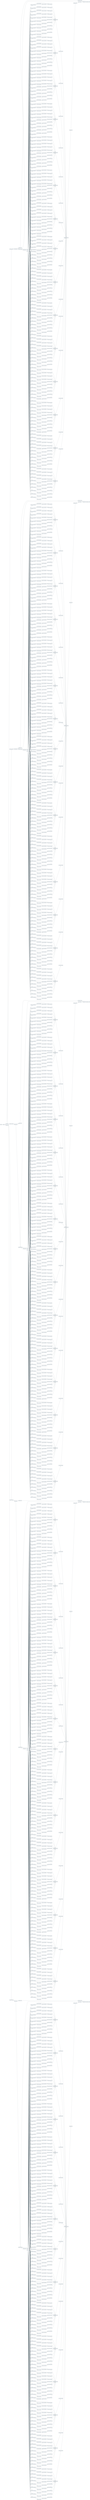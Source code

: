 digraph "cross_validate" {
  rankdir=LR;
  graph [fontname="Arial",fontsize=13,color="#384A52",fontcolor="#384A52"];
  node  [fontname="Arial",fontsize=11,color="#384A52",fontcolor="#384A52",fillcolor="#EFF2F5",shape=box,style=filled];
  edge  [fontname="Arial",fontsize=9, color="#384A52",fontcolor="#384A52"];
  "assess_final_r1_tr1000" [shape=box];
  "assess_final_r1_tr2000" [shape=box];
  "assess_final_r1_tr4000" [shape=box];
  "assess_final_r1_tr500" [shape=box];
  "assess_final_r1_tr8000" [shape=box];
  "assess_r1_tr1000_c0.000100_fld1" [shape=box];
  "assess_r1_tr1000_c0.000100_fld10" [shape=box];
  "assess_r1_tr1000_c0.000100_fld2" [shape=box];
  "assess_r1_tr1000_c0.000100_fld3" [shape=box];
  "assess_r1_tr1000_c0.000100_fld4" [shape=box];
  "assess_r1_tr1000_c0.000100_fld5" [shape=box];
  "assess_r1_tr1000_c0.000100_fld6" [shape=box];
  "assess_r1_tr1000_c0.000100_fld7" [shape=box];
  "assess_r1_tr1000_c0.000100_fld8" [shape=box];
  "assess_r1_tr1000_c0.000100_fld9" [shape=box];
  "assess_r1_tr1000_c0.000500_fld1" [shape=box];
  "assess_r1_tr1000_c0.000500_fld10" [shape=box];
  "assess_r1_tr1000_c0.000500_fld2" [shape=box];
  "assess_r1_tr1000_c0.000500_fld3" [shape=box];
  "assess_r1_tr1000_c0.000500_fld4" [shape=box];
  "assess_r1_tr1000_c0.000500_fld5" [shape=box];
  "assess_r1_tr1000_c0.000500_fld6" [shape=box];
  "assess_r1_tr1000_c0.000500_fld7" [shape=box];
  "assess_r1_tr1000_c0.000500_fld8" [shape=box];
  "assess_r1_tr1000_c0.000500_fld9" [shape=box];
  "assess_r1_tr1000_c0.001000_fld1" [shape=box];
  "assess_r1_tr1000_c0.001000_fld10" [shape=box];
  "assess_r1_tr1000_c0.001000_fld2" [shape=box];
  "assess_r1_tr1000_c0.001000_fld3" [shape=box];
  "assess_r1_tr1000_c0.001000_fld4" [shape=box];
  "assess_r1_tr1000_c0.001000_fld5" [shape=box];
  "assess_r1_tr1000_c0.001000_fld6" [shape=box];
  "assess_r1_tr1000_c0.001000_fld7" [shape=box];
  "assess_r1_tr1000_c0.001000_fld8" [shape=box];
  "assess_r1_tr1000_c0.001000_fld9" [shape=box];
  "assess_r1_tr1000_c0.005000_fld1" [shape=box];
  "assess_r1_tr1000_c0.005000_fld10" [shape=box];
  "assess_r1_tr1000_c0.005000_fld2" [shape=box];
  "assess_r1_tr1000_c0.005000_fld3" [shape=box];
  "assess_r1_tr1000_c0.005000_fld4" [shape=box];
  "assess_r1_tr1000_c0.005000_fld5" [shape=box];
  "assess_r1_tr1000_c0.005000_fld6" [shape=box];
  "assess_r1_tr1000_c0.005000_fld7" [shape=box];
  "assess_r1_tr1000_c0.005000_fld8" [shape=box];
  "assess_r1_tr1000_c0.005000_fld9" [shape=box];
  "assess_r1_tr1000_c0.010000_fld1" [shape=box];
  "assess_r1_tr1000_c0.010000_fld10" [shape=box];
  "assess_r1_tr1000_c0.010000_fld2" [shape=box];
  "assess_r1_tr1000_c0.010000_fld3" [shape=box];
  "assess_r1_tr1000_c0.010000_fld4" [shape=box];
  "assess_r1_tr1000_c0.010000_fld5" [shape=box];
  "assess_r1_tr1000_c0.010000_fld6" [shape=box];
  "assess_r1_tr1000_c0.010000_fld7" [shape=box];
  "assess_r1_tr1000_c0.010000_fld8" [shape=box];
  "assess_r1_tr1000_c0.010000_fld9" [shape=box];
  "assess_r1_tr1000_c0.050000_fld1" [shape=box];
  "assess_r1_tr1000_c0.050000_fld10" [shape=box];
  "assess_r1_tr1000_c0.050000_fld2" [shape=box];
  "assess_r1_tr1000_c0.050000_fld3" [shape=box];
  "assess_r1_tr1000_c0.050000_fld4" [shape=box];
  "assess_r1_tr1000_c0.050000_fld5" [shape=box];
  "assess_r1_tr1000_c0.050000_fld6" [shape=box];
  "assess_r1_tr1000_c0.050000_fld7" [shape=box];
  "assess_r1_tr1000_c0.050000_fld8" [shape=box];
  "assess_r1_tr1000_c0.050000_fld9" [shape=box];
  "assess_r1_tr1000_c0.100000_fld1" [shape=box];
  "assess_r1_tr1000_c0.100000_fld10" [shape=box];
  "assess_r1_tr1000_c0.100000_fld2" [shape=box];
  "assess_r1_tr1000_c0.100000_fld3" [shape=box];
  "assess_r1_tr1000_c0.100000_fld4" [shape=box];
  "assess_r1_tr1000_c0.100000_fld5" [shape=box];
  "assess_r1_tr1000_c0.100000_fld6" [shape=box];
  "assess_r1_tr1000_c0.100000_fld7" [shape=box];
  "assess_r1_tr1000_c0.100000_fld8" [shape=box];
  "assess_r1_tr1000_c0.100000_fld9" [shape=box];
  "assess_r1_tr1000_c0.250000_fld1" [shape=box];
  "assess_r1_tr1000_c0.250000_fld10" [shape=box];
  "assess_r1_tr1000_c0.250000_fld2" [shape=box];
  "assess_r1_tr1000_c0.250000_fld3" [shape=box];
  "assess_r1_tr1000_c0.250000_fld4" [shape=box];
  "assess_r1_tr1000_c0.250000_fld5" [shape=box];
  "assess_r1_tr1000_c0.250000_fld6" [shape=box];
  "assess_r1_tr1000_c0.250000_fld7" [shape=box];
  "assess_r1_tr1000_c0.250000_fld8" [shape=box];
  "assess_r1_tr1000_c0.250000_fld9" [shape=box];
  "assess_r1_tr1000_c0.500000_fld1" [shape=box];
  "assess_r1_tr1000_c0.500000_fld10" [shape=box];
  "assess_r1_tr1000_c0.500000_fld2" [shape=box];
  "assess_r1_tr1000_c0.500000_fld3" [shape=box];
  "assess_r1_tr1000_c0.500000_fld4" [shape=box];
  "assess_r1_tr1000_c0.500000_fld5" [shape=box];
  "assess_r1_tr1000_c0.500000_fld6" [shape=box];
  "assess_r1_tr1000_c0.500000_fld7" [shape=box];
  "assess_r1_tr1000_c0.500000_fld8" [shape=box];
  "assess_r1_tr1000_c0.500000_fld9" [shape=box];
  "assess_r1_tr1000_c0.750000_fld1" [shape=box];
  "assess_r1_tr1000_c0.750000_fld10" [shape=box];
  "assess_r1_tr1000_c0.750000_fld2" [shape=box];
  "assess_r1_tr1000_c0.750000_fld3" [shape=box];
  "assess_r1_tr1000_c0.750000_fld4" [shape=box];
  "assess_r1_tr1000_c0.750000_fld5" [shape=box];
  "assess_r1_tr1000_c0.750000_fld6" [shape=box];
  "assess_r1_tr1000_c0.750000_fld7" [shape=box];
  "assess_r1_tr1000_c0.750000_fld8" [shape=box];
  "assess_r1_tr1000_c0.750000_fld9" [shape=box];
  "assess_r1_tr1000_c1.000000_fld1" [shape=box];
  "assess_r1_tr1000_c1.000000_fld10" [shape=box];
  "assess_r1_tr1000_c1.000000_fld2" [shape=box];
  "assess_r1_tr1000_c1.000000_fld3" [shape=box];
  "assess_r1_tr1000_c1.000000_fld4" [shape=box];
  "assess_r1_tr1000_c1.000000_fld5" [shape=box];
  "assess_r1_tr1000_c1.000000_fld6" [shape=box];
  "assess_r1_tr1000_c1.000000_fld7" [shape=box];
  "assess_r1_tr1000_c1.000000_fld8" [shape=box];
  "assess_r1_tr1000_c1.000000_fld9" [shape=box];
  "assess_r1_tr1000_c2.000000_fld1" [shape=box];
  "assess_r1_tr1000_c2.000000_fld10" [shape=box];
  "assess_r1_tr1000_c2.000000_fld2" [shape=box];
  "assess_r1_tr1000_c2.000000_fld3" [shape=box];
  "assess_r1_tr1000_c2.000000_fld4" [shape=box];
  "assess_r1_tr1000_c2.000000_fld5" [shape=box];
  "assess_r1_tr1000_c2.000000_fld6" [shape=box];
  "assess_r1_tr1000_c2.000000_fld7" [shape=box];
  "assess_r1_tr1000_c2.000000_fld8" [shape=box];
  "assess_r1_tr1000_c2.000000_fld9" [shape=box];
  "assess_r1_tr1000_c3.000000_fld1" [shape=box];
  "assess_r1_tr1000_c3.000000_fld10" [shape=box];
  "assess_r1_tr1000_c3.000000_fld2" [shape=box];
  "assess_r1_tr1000_c3.000000_fld3" [shape=box];
  "assess_r1_tr1000_c3.000000_fld4" [shape=box];
  "assess_r1_tr1000_c3.000000_fld5" [shape=box];
  "assess_r1_tr1000_c3.000000_fld6" [shape=box];
  "assess_r1_tr1000_c3.000000_fld7" [shape=box];
  "assess_r1_tr1000_c3.000000_fld8" [shape=box];
  "assess_r1_tr1000_c3.000000_fld9" [shape=box];
  "assess_r1_tr1000_c4.000000_fld1" [shape=box];
  "assess_r1_tr1000_c4.000000_fld10" [shape=box];
  "assess_r1_tr1000_c4.000000_fld2" [shape=box];
  "assess_r1_tr1000_c4.000000_fld3" [shape=box];
  "assess_r1_tr1000_c4.000000_fld4" [shape=box];
  "assess_r1_tr1000_c4.000000_fld5" [shape=box];
  "assess_r1_tr1000_c4.000000_fld6" [shape=box];
  "assess_r1_tr1000_c4.000000_fld7" [shape=box];
  "assess_r1_tr1000_c4.000000_fld8" [shape=box];
  "assess_r1_tr1000_c4.000000_fld9" [shape=box];
  "assess_r1_tr1000_c5.000000_fld1" [shape=box];
  "assess_r1_tr1000_c5.000000_fld10" [shape=box];
  "assess_r1_tr1000_c5.000000_fld2" [shape=box];
  "assess_r1_tr1000_c5.000000_fld3" [shape=box];
  "assess_r1_tr1000_c5.000000_fld4" [shape=box];
  "assess_r1_tr1000_c5.000000_fld5" [shape=box];
  "assess_r1_tr1000_c5.000000_fld6" [shape=box];
  "assess_r1_tr1000_c5.000000_fld7" [shape=box];
  "assess_r1_tr1000_c5.000000_fld8" [shape=box];
  "assess_r1_tr1000_c5.000000_fld9" [shape=box];
  "assess_r1_tr2000_c0.000100_fld1" [shape=box];
  "assess_r1_tr2000_c0.000100_fld10" [shape=box];
  "assess_r1_tr2000_c0.000100_fld2" [shape=box];
  "assess_r1_tr2000_c0.000100_fld3" [shape=box];
  "assess_r1_tr2000_c0.000100_fld4" [shape=box];
  "assess_r1_tr2000_c0.000100_fld5" [shape=box];
  "assess_r1_tr2000_c0.000100_fld6" [shape=box];
  "assess_r1_tr2000_c0.000100_fld7" [shape=box];
  "assess_r1_tr2000_c0.000100_fld8" [shape=box];
  "assess_r1_tr2000_c0.000100_fld9" [shape=box];
  "assess_r1_tr2000_c0.000500_fld1" [shape=box];
  "assess_r1_tr2000_c0.000500_fld10" [shape=box];
  "assess_r1_tr2000_c0.000500_fld2" [shape=box];
  "assess_r1_tr2000_c0.000500_fld3" [shape=box];
  "assess_r1_tr2000_c0.000500_fld4" [shape=box];
  "assess_r1_tr2000_c0.000500_fld5" [shape=box];
  "assess_r1_tr2000_c0.000500_fld6" [shape=box];
  "assess_r1_tr2000_c0.000500_fld7" [shape=box];
  "assess_r1_tr2000_c0.000500_fld8" [shape=box];
  "assess_r1_tr2000_c0.000500_fld9" [shape=box];
  "assess_r1_tr2000_c0.001000_fld1" [shape=box];
  "assess_r1_tr2000_c0.001000_fld10" [shape=box];
  "assess_r1_tr2000_c0.001000_fld2" [shape=box];
  "assess_r1_tr2000_c0.001000_fld3" [shape=box];
  "assess_r1_tr2000_c0.001000_fld4" [shape=box];
  "assess_r1_tr2000_c0.001000_fld5" [shape=box];
  "assess_r1_tr2000_c0.001000_fld6" [shape=box];
  "assess_r1_tr2000_c0.001000_fld7" [shape=box];
  "assess_r1_tr2000_c0.001000_fld8" [shape=box];
  "assess_r1_tr2000_c0.001000_fld9" [shape=box];
  "assess_r1_tr2000_c0.005000_fld1" [shape=box];
  "assess_r1_tr2000_c0.005000_fld10" [shape=box];
  "assess_r1_tr2000_c0.005000_fld2" [shape=box];
  "assess_r1_tr2000_c0.005000_fld3" [shape=box];
  "assess_r1_tr2000_c0.005000_fld4" [shape=box];
  "assess_r1_tr2000_c0.005000_fld5" [shape=box];
  "assess_r1_tr2000_c0.005000_fld6" [shape=box];
  "assess_r1_tr2000_c0.005000_fld7" [shape=box];
  "assess_r1_tr2000_c0.005000_fld8" [shape=box];
  "assess_r1_tr2000_c0.005000_fld9" [shape=box];
  "assess_r1_tr2000_c0.010000_fld1" [shape=box];
  "assess_r1_tr2000_c0.010000_fld10" [shape=box];
  "assess_r1_tr2000_c0.010000_fld2" [shape=box];
  "assess_r1_tr2000_c0.010000_fld3" [shape=box];
  "assess_r1_tr2000_c0.010000_fld4" [shape=box];
  "assess_r1_tr2000_c0.010000_fld5" [shape=box];
  "assess_r1_tr2000_c0.010000_fld6" [shape=box];
  "assess_r1_tr2000_c0.010000_fld7" [shape=box];
  "assess_r1_tr2000_c0.010000_fld8" [shape=box];
  "assess_r1_tr2000_c0.010000_fld9" [shape=box];
  "assess_r1_tr2000_c0.050000_fld1" [shape=box];
  "assess_r1_tr2000_c0.050000_fld10" [shape=box];
  "assess_r1_tr2000_c0.050000_fld2" [shape=box];
  "assess_r1_tr2000_c0.050000_fld3" [shape=box];
  "assess_r1_tr2000_c0.050000_fld4" [shape=box];
  "assess_r1_tr2000_c0.050000_fld5" [shape=box];
  "assess_r1_tr2000_c0.050000_fld6" [shape=box];
  "assess_r1_tr2000_c0.050000_fld7" [shape=box];
  "assess_r1_tr2000_c0.050000_fld8" [shape=box];
  "assess_r1_tr2000_c0.050000_fld9" [shape=box];
  "assess_r1_tr2000_c0.100000_fld1" [shape=box];
  "assess_r1_tr2000_c0.100000_fld10" [shape=box];
  "assess_r1_tr2000_c0.100000_fld2" [shape=box];
  "assess_r1_tr2000_c0.100000_fld3" [shape=box];
  "assess_r1_tr2000_c0.100000_fld4" [shape=box];
  "assess_r1_tr2000_c0.100000_fld5" [shape=box];
  "assess_r1_tr2000_c0.100000_fld6" [shape=box];
  "assess_r1_tr2000_c0.100000_fld7" [shape=box];
  "assess_r1_tr2000_c0.100000_fld8" [shape=box];
  "assess_r1_tr2000_c0.100000_fld9" [shape=box];
  "assess_r1_tr2000_c0.250000_fld1" [shape=box];
  "assess_r1_tr2000_c0.250000_fld10" [shape=box];
  "assess_r1_tr2000_c0.250000_fld2" [shape=box];
  "assess_r1_tr2000_c0.250000_fld3" [shape=box];
  "assess_r1_tr2000_c0.250000_fld4" [shape=box];
  "assess_r1_tr2000_c0.250000_fld5" [shape=box];
  "assess_r1_tr2000_c0.250000_fld6" [shape=box];
  "assess_r1_tr2000_c0.250000_fld7" [shape=box];
  "assess_r1_tr2000_c0.250000_fld8" [shape=box];
  "assess_r1_tr2000_c0.250000_fld9" [shape=box];
  "assess_r1_tr2000_c0.500000_fld1" [shape=box];
  "assess_r1_tr2000_c0.500000_fld10" [shape=box];
  "assess_r1_tr2000_c0.500000_fld2" [shape=box];
  "assess_r1_tr2000_c0.500000_fld3" [shape=box];
  "assess_r1_tr2000_c0.500000_fld4" [shape=box];
  "assess_r1_tr2000_c0.500000_fld5" [shape=box];
  "assess_r1_tr2000_c0.500000_fld6" [shape=box];
  "assess_r1_tr2000_c0.500000_fld7" [shape=box];
  "assess_r1_tr2000_c0.500000_fld8" [shape=box];
  "assess_r1_tr2000_c0.500000_fld9" [shape=box];
  "assess_r1_tr2000_c0.750000_fld1" [shape=box];
  "assess_r1_tr2000_c0.750000_fld10" [shape=box];
  "assess_r1_tr2000_c0.750000_fld2" [shape=box];
  "assess_r1_tr2000_c0.750000_fld3" [shape=box];
  "assess_r1_tr2000_c0.750000_fld4" [shape=box];
  "assess_r1_tr2000_c0.750000_fld5" [shape=box];
  "assess_r1_tr2000_c0.750000_fld6" [shape=box];
  "assess_r1_tr2000_c0.750000_fld7" [shape=box];
  "assess_r1_tr2000_c0.750000_fld8" [shape=box];
  "assess_r1_tr2000_c0.750000_fld9" [shape=box];
  "assess_r1_tr2000_c1.000000_fld1" [shape=box];
  "assess_r1_tr2000_c1.000000_fld10" [shape=box];
  "assess_r1_tr2000_c1.000000_fld2" [shape=box];
  "assess_r1_tr2000_c1.000000_fld3" [shape=box];
  "assess_r1_tr2000_c1.000000_fld4" [shape=box];
  "assess_r1_tr2000_c1.000000_fld5" [shape=box];
  "assess_r1_tr2000_c1.000000_fld6" [shape=box];
  "assess_r1_tr2000_c1.000000_fld7" [shape=box];
  "assess_r1_tr2000_c1.000000_fld8" [shape=box];
  "assess_r1_tr2000_c1.000000_fld9" [shape=box];
  "assess_r1_tr2000_c2.000000_fld1" [shape=box];
  "assess_r1_tr2000_c2.000000_fld10" [shape=box];
  "assess_r1_tr2000_c2.000000_fld2" [shape=box];
  "assess_r1_tr2000_c2.000000_fld3" [shape=box];
  "assess_r1_tr2000_c2.000000_fld4" [shape=box];
  "assess_r1_tr2000_c2.000000_fld5" [shape=box];
  "assess_r1_tr2000_c2.000000_fld6" [shape=box];
  "assess_r1_tr2000_c2.000000_fld7" [shape=box];
  "assess_r1_tr2000_c2.000000_fld8" [shape=box];
  "assess_r1_tr2000_c2.000000_fld9" [shape=box];
  "assess_r1_tr2000_c3.000000_fld1" [shape=box];
  "assess_r1_tr2000_c3.000000_fld10" [shape=box];
  "assess_r1_tr2000_c3.000000_fld2" [shape=box];
  "assess_r1_tr2000_c3.000000_fld3" [shape=box];
  "assess_r1_tr2000_c3.000000_fld4" [shape=box];
  "assess_r1_tr2000_c3.000000_fld5" [shape=box];
  "assess_r1_tr2000_c3.000000_fld6" [shape=box];
  "assess_r1_tr2000_c3.000000_fld7" [shape=box];
  "assess_r1_tr2000_c3.000000_fld8" [shape=box];
  "assess_r1_tr2000_c3.000000_fld9" [shape=box];
  "assess_r1_tr2000_c4.000000_fld1" [shape=box];
  "assess_r1_tr2000_c4.000000_fld10" [shape=box];
  "assess_r1_tr2000_c4.000000_fld2" [shape=box];
  "assess_r1_tr2000_c4.000000_fld3" [shape=box];
  "assess_r1_tr2000_c4.000000_fld4" [shape=box];
  "assess_r1_tr2000_c4.000000_fld5" [shape=box];
  "assess_r1_tr2000_c4.000000_fld6" [shape=box];
  "assess_r1_tr2000_c4.000000_fld7" [shape=box];
  "assess_r1_tr2000_c4.000000_fld8" [shape=box];
  "assess_r1_tr2000_c4.000000_fld9" [shape=box];
  "assess_r1_tr2000_c5.000000_fld1" [shape=box];
  "assess_r1_tr2000_c5.000000_fld10" [shape=box];
  "assess_r1_tr2000_c5.000000_fld2" [shape=box];
  "assess_r1_tr2000_c5.000000_fld3" [shape=box];
  "assess_r1_tr2000_c5.000000_fld4" [shape=box];
  "assess_r1_tr2000_c5.000000_fld5" [shape=box];
  "assess_r1_tr2000_c5.000000_fld6" [shape=box];
  "assess_r1_tr2000_c5.000000_fld7" [shape=box];
  "assess_r1_tr2000_c5.000000_fld8" [shape=box];
  "assess_r1_tr2000_c5.000000_fld9" [shape=box];
  "assess_r1_tr4000_c0.000100_fld1" [shape=box];
  "assess_r1_tr4000_c0.000100_fld10" [shape=box];
  "assess_r1_tr4000_c0.000100_fld2" [shape=box];
  "assess_r1_tr4000_c0.000100_fld3" [shape=box];
  "assess_r1_tr4000_c0.000100_fld4" [shape=box];
  "assess_r1_tr4000_c0.000100_fld5" [shape=box];
  "assess_r1_tr4000_c0.000100_fld6" [shape=box];
  "assess_r1_tr4000_c0.000100_fld7" [shape=box];
  "assess_r1_tr4000_c0.000100_fld8" [shape=box];
  "assess_r1_tr4000_c0.000100_fld9" [shape=box];
  "assess_r1_tr4000_c0.000500_fld1" [shape=box];
  "assess_r1_tr4000_c0.000500_fld10" [shape=box];
  "assess_r1_tr4000_c0.000500_fld2" [shape=box];
  "assess_r1_tr4000_c0.000500_fld3" [shape=box];
  "assess_r1_tr4000_c0.000500_fld4" [shape=box];
  "assess_r1_tr4000_c0.000500_fld5" [shape=box];
  "assess_r1_tr4000_c0.000500_fld6" [shape=box];
  "assess_r1_tr4000_c0.000500_fld7" [shape=box];
  "assess_r1_tr4000_c0.000500_fld8" [shape=box];
  "assess_r1_tr4000_c0.000500_fld9" [shape=box];
  "assess_r1_tr4000_c0.001000_fld1" [shape=box];
  "assess_r1_tr4000_c0.001000_fld10" [shape=box];
  "assess_r1_tr4000_c0.001000_fld2" [shape=box];
  "assess_r1_tr4000_c0.001000_fld3" [shape=box];
  "assess_r1_tr4000_c0.001000_fld4" [shape=box];
  "assess_r1_tr4000_c0.001000_fld5" [shape=box];
  "assess_r1_tr4000_c0.001000_fld6" [shape=box];
  "assess_r1_tr4000_c0.001000_fld7" [shape=box];
  "assess_r1_tr4000_c0.001000_fld8" [shape=box];
  "assess_r1_tr4000_c0.001000_fld9" [shape=box];
  "assess_r1_tr4000_c0.005000_fld1" [shape=box];
  "assess_r1_tr4000_c0.005000_fld10" [shape=box];
  "assess_r1_tr4000_c0.005000_fld2" [shape=box];
  "assess_r1_tr4000_c0.005000_fld3" [shape=box];
  "assess_r1_tr4000_c0.005000_fld4" [shape=box];
  "assess_r1_tr4000_c0.005000_fld5" [shape=box];
  "assess_r1_tr4000_c0.005000_fld6" [shape=box];
  "assess_r1_tr4000_c0.005000_fld7" [shape=box];
  "assess_r1_tr4000_c0.005000_fld8" [shape=box];
  "assess_r1_tr4000_c0.005000_fld9" [shape=box];
  "assess_r1_tr4000_c0.010000_fld1" [shape=box];
  "assess_r1_tr4000_c0.010000_fld10" [shape=box];
  "assess_r1_tr4000_c0.010000_fld2" [shape=box];
  "assess_r1_tr4000_c0.010000_fld3" [shape=box];
  "assess_r1_tr4000_c0.010000_fld4" [shape=box];
  "assess_r1_tr4000_c0.010000_fld5" [shape=box];
  "assess_r1_tr4000_c0.010000_fld6" [shape=box];
  "assess_r1_tr4000_c0.010000_fld7" [shape=box];
  "assess_r1_tr4000_c0.010000_fld8" [shape=box];
  "assess_r1_tr4000_c0.010000_fld9" [shape=box];
  "assess_r1_tr4000_c0.050000_fld1" [shape=box];
  "assess_r1_tr4000_c0.050000_fld10" [shape=box];
  "assess_r1_tr4000_c0.050000_fld2" [shape=box];
  "assess_r1_tr4000_c0.050000_fld3" [shape=box];
  "assess_r1_tr4000_c0.050000_fld4" [shape=box];
  "assess_r1_tr4000_c0.050000_fld5" [shape=box];
  "assess_r1_tr4000_c0.050000_fld6" [shape=box];
  "assess_r1_tr4000_c0.050000_fld7" [shape=box];
  "assess_r1_tr4000_c0.050000_fld8" [shape=box];
  "assess_r1_tr4000_c0.050000_fld9" [shape=box];
  "assess_r1_tr4000_c0.100000_fld1" [shape=box];
  "assess_r1_tr4000_c0.100000_fld10" [shape=box];
  "assess_r1_tr4000_c0.100000_fld2" [shape=box];
  "assess_r1_tr4000_c0.100000_fld3" [shape=box];
  "assess_r1_tr4000_c0.100000_fld4" [shape=box];
  "assess_r1_tr4000_c0.100000_fld5" [shape=box];
  "assess_r1_tr4000_c0.100000_fld6" [shape=box];
  "assess_r1_tr4000_c0.100000_fld7" [shape=box];
  "assess_r1_tr4000_c0.100000_fld8" [shape=box];
  "assess_r1_tr4000_c0.100000_fld9" [shape=box];
  "assess_r1_tr4000_c0.250000_fld1" [shape=box];
  "assess_r1_tr4000_c0.250000_fld10" [shape=box];
  "assess_r1_tr4000_c0.250000_fld2" [shape=box];
  "assess_r1_tr4000_c0.250000_fld3" [shape=box];
  "assess_r1_tr4000_c0.250000_fld4" [shape=box];
  "assess_r1_tr4000_c0.250000_fld5" [shape=box];
  "assess_r1_tr4000_c0.250000_fld6" [shape=box];
  "assess_r1_tr4000_c0.250000_fld7" [shape=box];
  "assess_r1_tr4000_c0.250000_fld8" [shape=box];
  "assess_r1_tr4000_c0.250000_fld9" [shape=box];
  "assess_r1_tr4000_c0.500000_fld1" [shape=box];
  "assess_r1_tr4000_c0.500000_fld10" [shape=box];
  "assess_r1_tr4000_c0.500000_fld2" [shape=box];
  "assess_r1_tr4000_c0.500000_fld3" [shape=box];
  "assess_r1_tr4000_c0.500000_fld4" [shape=box];
  "assess_r1_tr4000_c0.500000_fld5" [shape=box];
  "assess_r1_tr4000_c0.500000_fld6" [shape=box];
  "assess_r1_tr4000_c0.500000_fld7" [shape=box];
  "assess_r1_tr4000_c0.500000_fld8" [shape=box];
  "assess_r1_tr4000_c0.500000_fld9" [shape=box];
  "assess_r1_tr4000_c0.750000_fld1" [shape=box];
  "assess_r1_tr4000_c0.750000_fld10" [shape=box];
  "assess_r1_tr4000_c0.750000_fld2" [shape=box];
  "assess_r1_tr4000_c0.750000_fld3" [shape=box];
  "assess_r1_tr4000_c0.750000_fld4" [shape=box];
  "assess_r1_tr4000_c0.750000_fld5" [shape=box];
  "assess_r1_tr4000_c0.750000_fld6" [shape=box];
  "assess_r1_tr4000_c0.750000_fld7" [shape=box];
  "assess_r1_tr4000_c0.750000_fld8" [shape=box];
  "assess_r1_tr4000_c0.750000_fld9" [shape=box];
  "assess_r1_tr4000_c1.000000_fld1" [shape=box];
  "assess_r1_tr4000_c1.000000_fld10" [shape=box];
  "assess_r1_tr4000_c1.000000_fld2" [shape=box];
  "assess_r1_tr4000_c1.000000_fld3" [shape=box];
  "assess_r1_tr4000_c1.000000_fld4" [shape=box];
  "assess_r1_tr4000_c1.000000_fld5" [shape=box];
  "assess_r1_tr4000_c1.000000_fld6" [shape=box];
  "assess_r1_tr4000_c1.000000_fld7" [shape=box];
  "assess_r1_tr4000_c1.000000_fld8" [shape=box];
  "assess_r1_tr4000_c1.000000_fld9" [shape=box];
  "assess_r1_tr4000_c2.000000_fld1" [shape=box];
  "assess_r1_tr4000_c2.000000_fld10" [shape=box];
  "assess_r1_tr4000_c2.000000_fld2" [shape=box];
  "assess_r1_tr4000_c2.000000_fld3" [shape=box];
  "assess_r1_tr4000_c2.000000_fld4" [shape=box];
  "assess_r1_tr4000_c2.000000_fld5" [shape=box];
  "assess_r1_tr4000_c2.000000_fld6" [shape=box];
  "assess_r1_tr4000_c2.000000_fld7" [shape=box];
  "assess_r1_tr4000_c2.000000_fld8" [shape=box];
  "assess_r1_tr4000_c2.000000_fld9" [shape=box];
  "assess_r1_tr4000_c3.000000_fld1" [shape=box];
  "assess_r1_tr4000_c3.000000_fld10" [shape=box];
  "assess_r1_tr4000_c3.000000_fld2" [shape=box];
  "assess_r1_tr4000_c3.000000_fld3" [shape=box];
  "assess_r1_tr4000_c3.000000_fld4" [shape=box];
  "assess_r1_tr4000_c3.000000_fld5" [shape=box];
  "assess_r1_tr4000_c3.000000_fld6" [shape=box];
  "assess_r1_tr4000_c3.000000_fld7" [shape=box];
  "assess_r1_tr4000_c3.000000_fld8" [shape=box];
  "assess_r1_tr4000_c3.000000_fld9" [shape=box];
  "assess_r1_tr4000_c4.000000_fld1" [shape=box];
  "assess_r1_tr4000_c4.000000_fld10" [shape=box];
  "assess_r1_tr4000_c4.000000_fld2" [shape=box];
  "assess_r1_tr4000_c4.000000_fld3" [shape=box];
  "assess_r1_tr4000_c4.000000_fld4" [shape=box];
  "assess_r1_tr4000_c4.000000_fld5" [shape=box];
  "assess_r1_tr4000_c4.000000_fld6" [shape=box];
  "assess_r1_tr4000_c4.000000_fld7" [shape=box];
  "assess_r1_tr4000_c4.000000_fld8" [shape=box];
  "assess_r1_tr4000_c4.000000_fld9" [shape=box];
  "assess_r1_tr4000_c5.000000_fld1" [shape=box];
  "assess_r1_tr4000_c5.000000_fld10" [shape=box];
  "assess_r1_tr4000_c5.000000_fld2" [shape=box];
  "assess_r1_tr4000_c5.000000_fld3" [shape=box];
  "assess_r1_tr4000_c5.000000_fld4" [shape=box];
  "assess_r1_tr4000_c5.000000_fld5" [shape=box];
  "assess_r1_tr4000_c5.000000_fld6" [shape=box];
  "assess_r1_tr4000_c5.000000_fld7" [shape=box];
  "assess_r1_tr4000_c5.000000_fld8" [shape=box];
  "assess_r1_tr4000_c5.000000_fld9" [shape=box];
  "assess_r1_tr500_c0.000100_fld1" [shape=box];
  "assess_r1_tr500_c0.000100_fld10" [shape=box];
  "assess_r1_tr500_c0.000100_fld2" [shape=box];
  "assess_r1_tr500_c0.000100_fld3" [shape=box];
  "assess_r1_tr500_c0.000100_fld4" [shape=box];
  "assess_r1_tr500_c0.000100_fld5" [shape=box];
  "assess_r1_tr500_c0.000100_fld6" [shape=box];
  "assess_r1_tr500_c0.000100_fld7" [shape=box];
  "assess_r1_tr500_c0.000100_fld8" [shape=box];
  "assess_r1_tr500_c0.000100_fld9" [shape=box];
  "assess_r1_tr500_c0.000500_fld1" [shape=box];
  "assess_r1_tr500_c0.000500_fld10" [shape=box];
  "assess_r1_tr500_c0.000500_fld2" [shape=box];
  "assess_r1_tr500_c0.000500_fld3" [shape=box];
  "assess_r1_tr500_c0.000500_fld4" [shape=box];
  "assess_r1_tr500_c0.000500_fld5" [shape=box];
  "assess_r1_tr500_c0.000500_fld6" [shape=box];
  "assess_r1_tr500_c0.000500_fld7" [shape=box];
  "assess_r1_tr500_c0.000500_fld8" [shape=box];
  "assess_r1_tr500_c0.000500_fld9" [shape=box];
  "assess_r1_tr500_c0.001000_fld1" [shape=box];
  "assess_r1_tr500_c0.001000_fld10" [shape=box];
  "assess_r1_tr500_c0.001000_fld2" [shape=box];
  "assess_r1_tr500_c0.001000_fld3" [shape=box];
  "assess_r1_tr500_c0.001000_fld4" [shape=box];
  "assess_r1_tr500_c0.001000_fld5" [shape=box];
  "assess_r1_tr500_c0.001000_fld6" [shape=box];
  "assess_r1_tr500_c0.001000_fld7" [shape=box];
  "assess_r1_tr500_c0.001000_fld8" [shape=box];
  "assess_r1_tr500_c0.001000_fld9" [shape=box];
  "assess_r1_tr500_c0.005000_fld1" [shape=box];
  "assess_r1_tr500_c0.005000_fld10" [shape=box];
  "assess_r1_tr500_c0.005000_fld2" [shape=box];
  "assess_r1_tr500_c0.005000_fld3" [shape=box];
  "assess_r1_tr500_c0.005000_fld4" [shape=box];
  "assess_r1_tr500_c0.005000_fld5" [shape=box];
  "assess_r1_tr500_c0.005000_fld6" [shape=box];
  "assess_r1_tr500_c0.005000_fld7" [shape=box];
  "assess_r1_tr500_c0.005000_fld8" [shape=box];
  "assess_r1_tr500_c0.005000_fld9" [shape=box];
  "assess_r1_tr500_c0.010000_fld1" [shape=box];
  "assess_r1_tr500_c0.010000_fld10" [shape=box];
  "assess_r1_tr500_c0.010000_fld2" [shape=box];
  "assess_r1_tr500_c0.010000_fld3" [shape=box];
  "assess_r1_tr500_c0.010000_fld4" [shape=box];
  "assess_r1_tr500_c0.010000_fld5" [shape=box];
  "assess_r1_tr500_c0.010000_fld6" [shape=box];
  "assess_r1_tr500_c0.010000_fld7" [shape=box];
  "assess_r1_tr500_c0.010000_fld8" [shape=box];
  "assess_r1_tr500_c0.010000_fld9" [shape=box];
  "assess_r1_tr500_c0.050000_fld1" [shape=box];
  "assess_r1_tr500_c0.050000_fld10" [shape=box];
  "assess_r1_tr500_c0.050000_fld2" [shape=box];
  "assess_r1_tr500_c0.050000_fld3" [shape=box];
  "assess_r1_tr500_c0.050000_fld4" [shape=box];
  "assess_r1_tr500_c0.050000_fld5" [shape=box];
  "assess_r1_tr500_c0.050000_fld6" [shape=box];
  "assess_r1_tr500_c0.050000_fld7" [shape=box];
  "assess_r1_tr500_c0.050000_fld8" [shape=box];
  "assess_r1_tr500_c0.050000_fld9" [shape=box];
  "assess_r1_tr500_c0.100000_fld1" [shape=box];
  "assess_r1_tr500_c0.100000_fld10" [shape=box];
  "assess_r1_tr500_c0.100000_fld2" [shape=box];
  "assess_r1_tr500_c0.100000_fld3" [shape=box];
  "assess_r1_tr500_c0.100000_fld4" [shape=box];
  "assess_r1_tr500_c0.100000_fld5" [shape=box];
  "assess_r1_tr500_c0.100000_fld6" [shape=box];
  "assess_r1_tr500_c0.100000_fld7" [shape=box];
  "assess_r1_tr500_c0.100000_fld8" [shape=box];
  "assess_r1_tr500_c0.100000_fld9" [shape=box];
  "assess_r1_tr500_c0.250000_fld1" [shape=box];
  "assess_r1_tr500_c0.250000_fld10" [shape=box];
  "assess_r1_tr500_c0.250000_fld2" [shape=box];
  "assess_r1_tr500_c0.250000_fld3" [shape=box];
  "assess_r1_tr500_c0.250000_fld4" [shape=box];
  "assess_r1_tr500_c0.250000_fld5" [shape=box];
  "assess_r1_tr500_c0.250000_fld6" [shape=box];
  "assess_r1_tr500_c0.250000_fld7" [shape=box];
  "assess_r1_tr500_c0.250000_fld8" [shape=box];
  "assess_r1_tr500_c0.250000_fld9" [shape=box];
  "assess_r1_tr500_c0.500000_fld1" [shape=box];
  "assess_r1_tr500_c0.500000_fld10" [shape=box];
  "assess_r1_tr500_c0.500000_fld2" [shape=box];
  "assess_r1_tr500_c0.500000_fld3" [shape=box];
  "assess_r1_tr500_c0.500000_fld4" [shape=box];
  "assess_r1_tr500_c0.500000_fld5" [shape=box];
  "assess_r1_tr500_c0.500000_fld6" [shape=box];
  "assess_r1_tr500_c0.500000_fld7" [shape=box];
  "assess_r1_tr500_c0.500000_fld8" [shape=box];
  "assess_r1_tr500_c0.500000_fld9" [shape=box];
  "assess_r1_tr500_c0.750000_fld1" [shape=box];
  "assess_r1_tr500_c0.750000_fld10" [shape=box];
  "assess_r1_tr500_c0.750000_fld2" [shape=box];
  "assess_r1_tr500_c0.750000_fld3" [shape=box];
  "assess_r1_tr500_c0.750000_fld4" [shape=box];
  "assess_r1_tr500_c0.750000_fld5" [shape=box];
  "assess_r1_tr500_c0.750000_fld6" [shape=box];
  "assess_r1_tr500_c0.750000_fld7" [shape=box];
  "assess_r1_tr500_c0.750000_fld8" [shape=box];
  "assess_r1_tr500_c0.750000_fld9" [shape=box];
  "assess_r1_tr500_c1.000000_fld1" [shape=box];
  "assess_r1_tr500_c1.000000_fld10" [shape=box];
  "assess_r1_tr500_c1.000000_fld2" [shape=box];
  "assess_r1_tr500_c1.000000_fld3" [shape=box];
  "assess_r1_tr500_c1.000000_fld4" [shape=box];
  "assess_r1_tr500_c1.000000_fld5" [shape=box];
  "assess_r1_tr500_c1.000000_fld6" [shape=box];
  "assess_r1_tr500_c1.000000_fld7" [shape=box];
  "assess_r1_tr500_c1.000000_fld8" [shape=box];
  "assess_r1_tr500_c1.000000_fld9" [shape=box];
  "assess_r1_tr500_c2.000000_fld1" [shape=box];
  "assess_r1_tr500_c2.000000_fld10" [shape=box];
  "assess_r1_tr500_c2.000000_fld2" [shape=box];
  "assess_r1_tr500_c2.000000_fld3" [shape=box];
  "assess_r1_tr500_c2.000000_fld4" [shape=box];
  "assess_r1_tr500_c2.000000_fld5" [shape=box];
  "assess_r1_tr500_c2.000000_fld6" [shape=box];
  "assess_r1_tr500_c2.000000_fld7" [shape=box];
  "assess_r1_tr500_c2.000000_fld8" [shape=box];
  "assess_r1_tr500_c2.000000_fld9" [shape=box];
  "assess_r1_tr500_c3.000000_fld1" [shape=box];
  "assess_r1_tr500_c3.000000_fld10" [shape=box];
  "assess_r1_tr500_c3.000000_fld2" [shape=box];
  "assess_r1_tr500_c3.000000_fld3" [shape=box];
  "assess_r1_tr500_c3.000000_fld4" [shape=box];
  "assess_r1_tr500_c3.000000_fld5" [shape=box];
  "assess_r1_tr500_c3.000000_fld6" [shape=box];
  "assess_r1_tr500_c3.000000_fld7" [shape=box];
  "assess_r1_tr500_c3.000000_fld8" [shape=box];
  "assess_r1_tr500_c3.000000_fld9" [shape=box];
  "assess_r1_tr500_c4.000000_fld1" [shape=box];
  "assess_r1_tr500_c4.000000_fld10" [shape=box];
  "assess_r1_tr500_c4.000000_fld2" [shape=box];
  "assess_r1_tr500_c4.000000_fld3" [shape=box];
  "assess_r1_tr500_c4.000000_fld4" [shape=box];
  "assess_r1_tr500_c4.000000_fld5" [shape=box];
  "assess_r1_tr500_c4.000000_fld6" [shape=box];
  "assess_r1_tr500_c4.000000_fld7" [shape=box];
  "assess_r1_tr500_c4.000000_fld8" [shape=box];
  "assess_r1_tr500_c4.000000_fld9" [shape=box];
  "assess_r1_tr500_c5.000000_fld1" [shape=box];
  "assess_r1_tr500_c5.000000_fld10" [shape=box];
  "assess_r1_tr500_c5.000000_fld2" [shape=box];
  "assess_r1_tr500_c5.000000_fld3" [shape=box];
  "assess_r1_tr500_c5.000000_fld4" [shape=box];
  "assess_r1_tr500_c5.000000_fld5" [shape=box];
  "assess_r1_tr500_c5.000000_fld6" [shape=box];
  "assess_r1_tr500_c5.000000_fld7" [shape=box];
  "assess_r1_tr500_c5.000000_fld8" [shape=box];
  "assess_r1_tr500_c5.000000_fld9" [shape=box];
  "assess_r1_tr8000_c0.000100_fld1" [shape=box];
  "assess_r1_tr8000_c0.000100_fld10" [shape=box];
  "assess_r1_tr8000_c0.000100_fld2" [shape=box];
  "assess_r1_tr8000_c0.000100_fld3" [shape=box];
  "assess_r1_tr8000_c0.000100_fld4" [shape=box];
  "assess_r1_tr8000_c0.000100_fld5" [shape=box];
  "assess_r1_tr8000_c0.000100_fld6" [shape=box];
  "assess_r1_tr8000_c0.000100_fld7" [shape=box];
  "assess_r1_tr8000_c0.000100_fld8" [shape=box];
  "assess_r1_tr8000_c0.000100_fld9" [shape=box];
  "assess_r1_tr8000_c0.000500_fld1" [shape=box];
  "assess_r1_tr8000_c0.000500_fld10" [shape=box];
  "assess_r1_tr8000_c0.000500_fld2" [shape=box];
  "assess_r1_tr8000_c0.000500_fld3" [shape=box];
  "assess_r1_tr8000_c0.000500_fld4" [shape=box];
  "assess_r1_tr8000_c0.000500_fld5" [shape=box];
  "assess_r1_tr8000_c0.000500_fld6" [shape=box];
  "assess_r1_tr8000_c0.000500_fld7" [shape=box];
  "assess_r1_tr8000_c0.000500_fld8" [shape=box];
  "assess_r1_tr8000_c0.000500_fld9" [shape=box];
  "assess_r1_tr8000_c0.001000_fld1" [shape=box];
  "assess_r1_tr8000_c0.001000_fld10" [shape=box];
  "assess_r1_tr8000_c0.001000_fld2" [shape=box];
  "assess_r1_tr8000_c0.001000_fld3" [shape=box];
  "assess_r1_tr8000_c0.001000_fld4" [shape=box];
  "assess_r1_tr8000_c0.001000_fld5" [shape=box];
  "assess_r1_tr8000_c0.001000_fld6" [shape=box];
  "assess_r1_tr8000_c0.001000_fld7" [shape=box];
  "assess_r1_tr8000_c0.001000_fld8" [shape=box];
  "assess_r1_tr8000_c0.001000_fld9" [shape=box];
  "assess_r1_tr8000_c0.005000_fld1" [shape=box];
  "assess_r1_tr8000_c0.005000_fld10" [shape=box];
  "assess_r1_tr8000_c0.005000_fld2" [shape=box];
  "assess_r1_tr8000_c0.005000_fld3" [shape=box];
  "assess_r1_tr8000_c0.005000_fld4" [shape=box];
  "assess_r1_tr8000_c0.005000_fld5" [shape=box];
  "assess_r1_tr8000_c0.005000_fld6" [shape=box];
  "assess_r1_tr8000_c0.005000_fld7" [shape=box];
  "assess_r1_tr8000_c0.005000_fld8" [shape=box];
  "assess_r1_tr8000_c0.005000_fld9" [shape=box];
  "assess_r1_tr8000_c0.010000_fld1" [shape=box];
  "assess_r1_tr8000_c0.010000_fld10" [shape=box];
  "assess_r1_tr8000_c0.010000_fld2" [shape=box];
  "assess_r1_tr8000_c0.010000_fld3" [shape=box];
  "assess_r1_tr8000_c0.010000_fld4" [shape=box];
  "assess_r1_tr8000_c0.010000_fld5" [shape=box];
  "assess_r1_tr8000_c0.010000_fld6" [shape=box];
  "assess_r1_tr8000_c0.010000_fld7" [shape=box];
  "assess_r1_tr8000_c0.010000_fld8" [shape=box];
  "assess_r1_tr8000_c0.010000_fld9" [shape=box];
  "assess_r1_tr8000_c0.050000_fld1" [shape=box];
  "assess_r1_tr8000_c0.050000_fld10" [shape=box];
  "assess_r1_tr8000_c0.050000_fld2" [shape=box];
  "assess_r1_tr8000_c0.050000_fld3" [shape=box];
  "assess_r1_tr8000_c0.050000_fld4" [shape=box];
  "assess_r1_tr8000_c0.050000_fld5" [shape=box];
  "assess_r1_tr8000_c0.050000_fld6" [shape=box];
  "assess_r1_tr8000_c0.050000_fld7" [shape=box];
  "assess_r1_tr8000_c0.050000_fld8" [shape=box];
  "assess_r1_tr8000_c0.050000_fld9" [shape=box];
  "assess_r1_tr8000_c0.100000_fld1" [shape=box];
  "assess_r1_tr8000_c0.100000_fld10" [shape=box];
  "assess_r1_tr8000_c0.100000_fld2" [shape=box];
  "assess_r1_tr8000_c0.100000_fld3" [shape=box];
  "assess_r1_tr8000_c0.100000_fld4" [shape=box];
  "assess_r1_tr8000_c0.100000_fld5" [shape=box];
  "assess_r1_tr8000_c0.100000_fld6" [shape=box];
  "assess_r1_tr8000_c0.100000_fld7" [shape=box];
  "assess_r1_tr8000_c0.100000_fld8" [shape=box];
  "assess_r1_tr8000_c0.100000_fld9" [shape=box];
  "assess_r1_tr8000_c0.250000_fld1" [shape=box];
  "assess_r1_tr8000_c0.250000_fld10" [shape=box];
  "assess_r1_tr8000_c0.250000_fld2" [shape=box];
  "assess_r1_tr8000_c0.250000_fld3" [shape=box];
  "assess_r1_tr8000_c0.250000_fld4" [shape=box];
  "assess_r1_tr8000_c0.250000_fld5" [shape=box];
  "assess_r1_tr8000_c0.250000_fld6" [shape=box];
  "assess_r1_tr8000_c0.250000_fld7" [shape=box];
  "assess_r1_tr8000_c0.250000_fld8" [shape=box];
  "assess_r1_tr8000_c0.250000_fld9" [shape=box];
  "assess_r1_tr8000_c0.500000_fld1" [shape=box];
  "assess_r1_tr8000_c0.500000_fld10" [shape=box];
  "assess_r1_tr8000_c0.500000_fld2" [shape=box];
  "assess_r1_tr8000_c0.500000_fld3" [shape=box];
  "assess_r1_tr8000_c0.500000_fld4" [shape=box];
  "assess_r1_tr8000_c0.500000_fld5" [shape=box];
  "assess_r1_tr8000_c0.500000_fld6" [shape=box];
  "assess_r1_tr8000_c0.500000_fld7" [shape=box];
  "assess_r1_tr8000_c0.500000_fld8" [shape=box];
  "assess_r1_tr8000_c0.500000_fld9" [shape=box];
  "assess_r1_tr8000_c0.750000_fld1" [shape=box];
  "assess_r1_tr8000_c0.750000_fld10" [shape=box];
  "assess_r1_tr8000_c0.750000_fld2" [shape=box];
  "assess_r1_tr8000_c0.750000_fld3" [shape=box];
  "assess_r1_tr8000_c0.750000_fld4" [shape=box];
  "assess_r1_tr8000_c0.750000_fld5" [shape=box];
  "assess_r1_tr8000_c0.750000_fld6" [shape=box];
  "assess_r1_tr8000_c0.750000_fld7" [shape=box];
  "assess_r1_tr8000_c0.750000_fld8" [shape=box];
  "assess_r1_tr8000_c0.750000_fld9" [shape=box];
  "assess_r1_tr8000_c1.000000_fld1" [shape=box];
  "assess_r1_tr8000_c1.000000_fld10" [shape=box];
  "assess_r1_tr8000_c1.000000_fld2" [shape=box];
  "assess_r1_tr8000_c1.000000_fld3" [shape=box];
  "assess_r1_tr8000_c1.000000_fld4" [shape=box];
  "assess_r1_tr8000_c1.000000_fld5" [shape=box];
  "assess_r1_tr8000_c1.000000_fld6" [shape=box];
  "assess_r1_tr8000_c1.000000_fld7" [shape=box];
  "assess_r1_tr8000_c1.000000_fld8" [shape=box];
  "assess_r1_tr8000_c1.000000_fld9" [shape=box];
  "assess_r1_tr8000_c2.000000_fld1" [shape=box];
  "assess_r1_tr8000_c2.000000_fld10" [shape=box];
  "assess_r1_tr8000_c2.000000_fld2" [shape=box];
  "assess_r1_tr8000_c2.000000_fld3" [shape=box];
  "assess_r1_tr8000_c2.000000_fld4" [shape=box];
  "assess_r1_tr8000_c2.000000_fld5" [shape=box];
  "assess_r1_tr8000_c2.000000_fld6" [shape=box];
  "assess_r1_tr8000_c2.000000_fld7" [shape=box];
  "assess_r1_tr8000_c2.000000_fld8" [shape=box];
  "assess_r1_tr8000_c2.000000_fld9" [shape=box];
  "assess_r1_tr8000_c3.000000_fld1" [shape=box];
  "assess_r1_tr8000_c3.000000_fld10" [shape=box];
  "assess_r1_tr8000_c3.000000_fld2" [shape=box];
  "assess_r1_tr8000_c3.000000_fld3" [shape=box];
  "assess_r1_tr8000_c3.000000_fld4" [shape=box];
  "assess_r1_tr8000_c3.000000_fld5" [shape=box];
  "assess_r1_tr8000_c3.000000_fld6" [shape=box];
  "assess_r1_tr8000_c3.000000_fld7" [shape=box];
  "assess_r1_tr8000_c3.000000_fld8" [shape=box];
  "assess_r1_tr8000_c3.000000_fld9" [shape=box];
  "assess_r1_tr8000_c4.000000_fld1" [shape=box];
  "assess_r1_tr8000_c4.000000_fld10" [shape=box];
  "assess_r1_tr8000_c4.000000_fld2" [shape=box];
  "assess_r1_tr8000_c4.000000_fld3" [shape=box];
  "assess_r1_tr8000_c4.000000_fld4" [shape=box];
  "assess_r1_tr8000_c4.000000_fld5" [shape=box];
  "assess_r1_tr8000_c4.000000_fld6" [shape=box];
  "assess_r1_tr8000_c4.000000_fld7" [shape=box];
  "assess_r1_tr8000_c4.000000_fld8" [shape=box];
  "assess_r1_tr8000_c4.000000_fld9" [shape=box];
  "assess_r1_tr8000_c5.000000_fld1" [shape=box];
  "assess_r1_tr8000_c5.000000_fld10" [shape=box];
  "assess_r1_tr8000_c5.000000_fld2" [shape=box];
  "assess_r1_tr8000_c5.000000_fld3" [shape=box];
  "assess_r1_tr8000_c5.000000_fld4" [shape=box];
  "assess_r1_tr8000_c5.000000_fld5" [shape=box];
  "assess_r1_tr8000_c5.000000_fld6" [shape=box];
  "assess_r1_tr8000_c5.000000_fld7" [shape=box];
  "assess_r1_tr8000_c5.000000_fld8" [shape=box];
  "assess_r1_tr8000_c5.000000_fld9" [shape=box];
  "avg_rmsd_r1_tr1000_c0.000100" [shape=box];
  "avg_rmsd_r1_tr1000_c0.000500" [shape=box];
  "avg_rmsd_r1_tr1000_c0.001000" [shape=box];
  "avg_rmsd_r1_tr1000_c0.005000" [shape=box];
  "avg_rmsd_r1_tr1000_c0.010000" [shape=box];
  "avg_rmsd_r1_tr1000_c0.050000" [shape=box];
  "avg_rmsd_r1_tr1000_c0.100000" [shape=box];
  "avg_rmsd_r1_tr1000_c0.250000" [shape=box];
  "avg_rmsd_r1_tr1000_c0.500000" [shape=box];
  "avg_rmsd_r1_tr1000_c0.750000" [shape=box];
  "avg_rmsd_r1_tr1000_c1.000000" [shape=box];
  "avg_rmsd_r1_tr1000_c2.000000" [shape=box];
  "avg_rmsd_r1_tr1000_c3.000000" [shape=box];
  "avg_rmsd_r1_tr1000_c4.000000" [shape=box];
  "avg_rmsd_r1_tr1000_c5.000000" [shape=box];
  "avg_rmsd_r1_tr2000_c0.000100" [shape=box];
  "avg_rmsd_r1_tr2000_c0.000500" [shape=box];
  "avg_rmsd_r1_tr2000_c0.001000" [shape=box];
  "avg_rmsd_r1_tr2000_c0.005000" [shape=box];
  "avg_rmsd_r1_tr2000_c0.010000" [shape=box];
  "avg_rmsd_r1_tr2000_c0.050000" [shape=box];
  "avg_rmsd_r1_tr2000_c0.100000" [shape=box];
  "avg_rmsd_r1_tr2000_c0.250000" [shape=box];
  "avg_rmsd_r1_tr2000_c0.500000" [shape=box];
  "avg_rmsd_r1_tr2000_c0.750000" [shape=box];
  "avg_rmsd_r1_tr2000_c1.000000" [shape=box];
  "avg_rmsd_r1_tr2000_c2.000000" [shape=box];
  "avg_rmsd_r1_tr2000_c3.000000" [shape=box];
  "avg_rmsd_r1_tr2000_c4.000000" [shape=box];
  "avg_rmsd_r1_tr2000_c5.000000" [shape=box];
  "avg_rmsd_r1_tr4000_c0.000100" [shape=box];
  "avg_rmsd_r1_tr4000_c0.000500" [shape=box];
  "avg_rmsd_r1_tr4000_c0.001000" [shape=box];
  "avg_rmsd_r1_tr4000_c0.005000" [shape=box];
  "avg_rmsd_r1_tr4000_c0.010000" [shape=box];
  "avg_rmsd_r1_tr4000_c0.050000" [shape=box];
  "avg_rmsd_r1_tr4000_c0.100000" [shape=box];
  "avg_rmsd_r1_tr4000_c0.250000" [shape=box];
  "avg_rmsd_r1_tr4000_c0.500000" [shape=box];
  "avg_rmsd_r1_tr4000_c0.750000" [shape=box];
  "avg_rmsd_r1_tr4000_c1.000000" [shape=box];
  "avg_rmsd_r1_tr4000_c2.000000" [shape=box];
  "avg_rmsd_r1_tr4000_c3.000000" [shape=box];
  "avg_rmsd_r1_tr4000_c4.000000" [shape=box];
  "avg_rmsd_r1_tr4000_c5.000000" [shape=box];
  "avg_rmsd_r1_tr500_c0.000100" [shape=box];
  "avg_rmsd_r1_tr500_c0.000500" [shape=box];
  "avg_rmsd_r1_tr500_c0.001000" [shape=box];
  "avg_rmsd_r1_tr500_c0.005000" [shape=box];
  "avg_rmsd_r1_tr500_c0.010000" [shape=box];
  "avg_rmsd_r1_tr500_c0.050000" [shape=box];
  "avg_rmsd_r1_tr500_c0.100000" [shape=box];
  "avg_rmsd_r1_tr500_c0.250000" [shape=box];
  "avg_rmsd_r1_tr500_c0.500000" [shape=box];
  "avg_rmsd_r1_tr500_c0.750000" [shape=box];
  "avg_rmsd_r1_tr500_c1.000000" [shape=box];
  "avg_rmsd_r1_tr500_c2.000000" [shape=box];
  "avg_rmsd_r1_tr500_c3.000000" [shape=box];
  "avg_rmsd_r1_tr500_c4.000000" [shape=box];
  "avg_rmsd_r1_tr500_c5.000000" [shape=box];
  "avg_rmsd_r1_tr8000_c0.000100" [shape=box];
  "avg_rmsd_r1_tr8000_c0.000500" [shape=box];
  "avg_rmsd_r1_tr8000_c0.001000" [shape=box];
  "avg_rmsd_r1_tr8000_c0.005000" [shape=box];
  "avg_rmsd_r1_tr8000_c0.010000" [shape=box];
  "avg_rmsd_r1_tr8000_c0.050000" [shape=box];
  "avg_rmsd_r1_tr8000_c0.100000" [shape=box];
  "avg_rmsd_r1_tr8000_c0.250000" [shape=box];
  "avg_rmsd_r1_tr8000_c0.500000" [shape=box];
  "avg_rmsd_r1_tr8000_c0.750000" [shape=box];
  "avg_rmsd_r1_tr8000_c1.000000" [shape=box];
  "avg_rmsd_r1_tr8000_c2.000000" [shape=box];
  "avg_rmsd_r1_tr8000_c3.000000" [shape=box];
  "avg_rmsd_r1_tr8000_c4.000000" [shape=box];
  "avg_rmsd_r1_tr8000_c5.000000" [shape=box];
  "cnttrain_r1_tr1000" [shape=box];
  "cnttrain_r1_tr2000" [shape=box];
  "cnttrain_r1_tr4000" [shape=box];
  "cnttrain_r1_tr500" [shape=box];
  "cnttrain_r1_tr8000" [shape=box];
  "cost_filetoparam_r1_tr1000" [shape=box];
  "cost_filetoparam_r1_tr2000" [shape=box];
  "cost_filetoparam_r1_tr4000" [shape=box];
  "cost_filetoparam_r1_tr500" [shape=box];
  "cost_filetoparam_r1_tr8000" [shape=box];
  "cost_substr_r1_tr1000_c0.000100" [shape=box];
  "cost_substr_r1_tr1000_c0.000500" [shape=box];
  "cost_substr_r1_tr1000_c0.001000" [shape=box];
  "cost_substr_r1_tr1000_c0.005000" [shape=box];
  "cost_substr_r1_tr1000_c0.010000" [shape=box];
  "cost_substr_r1_tr1000_c0.050000" [shape=box];
  "cost_substr_r1_tr1000_c0.100000" [shape=box];
  "cost_substr_r1_tr1000_c0.250000" [shape=box];
  "cost_substr_r1_tr1000_c0.500000" [shape=box];
  "cost_substr_r1_tr1000_c0.750000" [shape=box];
  "cost_substr_r1_tr1000_c1.000000" [shape=box];
  "cost_substr_r1_tr1000_c2.000000" [shape=box];
  "cost_substr_r1_tr1000_c3.000000" [shape=box];
  "cost_substr_r1_tr1000_c4.000000" [shape=box];
  "cost_substr_r1_tr1000_c5.000000" [shape=box];
  "cost_substr_r1_tr2000_c0.000100" [shape=box];
  "cost_substr_r1_tr2000_c0.000500" [shape=box];
  "cost_substr_r1_tr2000_c0.001000" [shape=box];
  "cost_substr_r1_tr2000_c0.005000" [shape=box];
  "cost_substr_r1_tr2000_c0.010000" [shape=box];
  "cost_substr_r1_tr2000_c0.050000" [shape=box];
  "cost_substr_r1_tr2000_c0.100000" [shape=box];
  "cost_substr_r1_tr2000_c0.250000" [shape=box];
  "cost_substr_r1_tr2000_c0.500000" [shape=box];
  "cost_substr_r1_tr2000_c0.750000" [shape=box];
  "cost_substr_r1_tr2000_c1.000000" [shape=box];
  "cost_substr_r1_tr2000_c2.000000" [shape=box];
  "cost_substr_r1_tr2000_c3.000000" [shape=box];
  "cost_substr_r1_tr2000_c4.000000" [shape=box];
  "cost_substr_r1_tr2000_c5.000000" [shape=box];
  "cost_substr_r1_tr4000_c0.000100" [shape=box];
  "cost_substr_r1_tr4000_c0.000500" [shape=box];
  "cost_substr_r1_tr4000_c0.001000" [shape=box];
  "cost_substr_r1_tr4000_c0.005000" [shape=box];
  "cost_substr_r1_tr4000_c0.010000" [shape=box];
  "cost_substr_r1_tr4000_c0.050000" [shape=box];
  "cost_substr_r1_tr4000_c0.100000" [shape=box];
  "cost_substr_r1_tr4000_c0.250000" [shape=box];
  "cost_substr_r1_tr4000_c0.500000" [shape=box];
  "cost_substr_r1_tr4000_c0.750000" [shape=box];
  "cost_substr_r1_tr4000_c1.000000" [shape=box];
  "cost_substr_r1_tr4000_c2.000000" [shape=box];
  "cost_substr_r1_tr4000_c3.000000" [shape=box];
  "cost_substr_r1_tr4000_c4.000000" [shape=box];
  "cost_substr_r1_tr4000_c5.000000" [shape=box];
  "cost_substr_r1_tr500_c0.000100" [shape=box];
  "cost_substr_r1_tr500_c0.000500" [shape=box];
  "cost_substr_r1_tr500_c0.001000" [shape=box];
  "cost_substr_r1_tr500_c0.005000" [shape=box];
  "cost_substr_r1_tr500_c0.010000" [shape=box];
  "cost_substr_r1_tr500_c0.050000" [shape=box];
  "cost_substr_r1_tr500_c0.100000" [shape=box];
  "cost_substr_r1_tr500_c0.250000" [shape=box];
  "cost_substr_r1_tr500_c0.500000" [shape=box];
  "cost_substr_r1_tr500_c0.750000" [shape=box];
  "cost_substr_r1_tr500_c1.000000" [shape=box];
  "cost_substr_r1_tr500_c2.000000" [shape=box];
  "cost_substr_r1_tr500_c3.000000" [shape=box];
  "cost_substr_r1_tr500_c4.000000" [shape=box];
  "cost_substr_r1_tr500_c5.000000" [shape=box];
  "cost_substr_r1_tr8000_c0.000100" [shape=box];
  "cost_substr_r1_tr8000_c0.000500" [shape=box];
  "cost_substr_r1_tr8000_c0.001000" [shape=box];
  "cost_substr_r1_tr8000_c0.005000" [shape=box];
  "cost_substr_r1_tr8000_c0.010000" [shape=box];
  "cost_substr_r1_tr8000_c0.050000" [shape=box];
  "cost_substr_r1_tr8000_c0.100000" [shape=box];
  "cost_substr_r1_tr8000_c0.250000" [shape=box];
  "cost_substr_r1_tr8000_c0.500000" [shape=box];
  "cost_substr_r1_tr8000_c0.750000" [shape=box];
  "cost_substr_r1_tr8000_c1.000000" [shape=box];
  "cost_substr_r1_tr8000_c2.000000" [shape=box];
  "cost_substr_r1_tr8000_c3.000000" [shape=box];
  "cost_substr_r1_tr8000_c4.000000" [shape=box];
  "cost_substr_r1_tr8000_c5.000000" [shape=box];
  "create_replcopy__r1" [shape=box];
  "create_runcopy_r1" [shape=box];
  "createfolds__r1_tr1000_c0.000100_fld1" [shape=box];
  "createfolds__r1_tr1000_c0.000100_fld10" [shape=box];
  "createfolds__r1_tr1000_c0.000100_fld2" [shape=box];
  "createfolds__r1_tr1000_c0.000100_fld3" [shape=box];
  "createfolds__r1_tr1000_c0.000100_fld4" [shape=box];
  "createfolds__r1_tr1000_c0.000100_fld5" [shape=box];
  "createfolds__r1_tr1000_c0.000100_fld6" [shape=box];
  "createfolds__r1_tr1000_c0.000100_fld7" [shape=box];
  "createfolds__r1_tr1000_c0.000100_fld8" [shape=box];
  "createfolds__r1_tr1000_c0.000100_fld9" [shape=box];
  "createfolds__r1_tr1000_c0.000500_fld1" [shape=box];
  "createfolds__r1_tr1000_c0.000500_fld10" [shape=box];
  "createfolds__r1_tr1000_c0.000500_fld2" [shape=box];
  "createfolds__r1_tr1000_c0.000500_fld3" [shape=box];
  "createfolds__r1_tr1000_c0.000500_fld4" [shape=box];
  "createfolds__r1_tr1000_c0.000500_fld5" [shape=box];
  "createfolds__r1_tr1000_c0.000500_fld6" [shape=box];
  "createfolds__r1_tr1000_c0.000500_fld7" [shape=box];
  "createfolds__r1_tr1000_c0.000500_fld8" [shape=box];
  "createfolds__r1_tr1000_c0.000500_fld9" [shape=box];
  "createfolds__r1_tr1000_c0.001000_fld1" [shape=box];
  "createfolds__r1_tr1000_c0.001000_fld10" [shape=box];
  "createfolds__r1_tr1000_c0.001000_fld2" [shape=box];
  "createfolds__r1_tr1000_c0.001000_fld3" [shape=box];
  "createfolds__r1_tr1000_c0.001000_fld4" [shape=box];
  "createfolds__r1_tr1000_c0.001000_fld5" [shape=box];
  "createfolds__r1_tr1000_c0.001000_fld6" [shape=box];
  "createfolds__r1_tr1000_c0.001000_fld7" [shape=box];
  "createfolds__r1_tr1000_c0.001000_fld8" [shape=box];
  "createfolds__r1_tr1000_c0.001000_fld9" [shape=box];
  "createfolds__r1_tr1000_c0.005000_fld1" [shape=box];
  "createfolds__r1_tr1000_c0.005000_fld10" [shape=box];
  "createfolds__r1_tr1000_c0.005000_fld2" [shape=box];
  "createfolds__r1_tr1000_c0.005000_fld3" [shape=box];
  "createfolds__r1_tr1000_c0.005000_fld4" [shape=box];
  "createfolds__r1_tr1000_c0.005000_fld5" [shape=box];
  "createfolds__r1_tr1000_c0.005000_fld6" [shape=box];
  "createfolds__r1_tr1000_c0.005000_fld7" [shape=box];
  "createfolds__r1_tr1000_c0.005000_fld8" [shape=box];
  "createfolds__r1_tr1000_c0.005000_fld9" [shape=box];
  "createfolds__r1_tr1000_c0.010000_fld1" [shape=box];
  "createfolds__r1_tr1000_c0.010000_fld10" [shape=box];
  "createfolds__r1_tr1000_c0.010000_fld2" [shape=box];
  "createfolds__r1_tr1000_c0.010000_fld3" [shape=box];
  "createfolds__r1_tr1000_c0.010000_fld4" [shape=box];
  "createfolds__r1_tr1000_c0.010000_fld5" [shape=box];
  "createfolds__r1_tr1000_c0.010000_fld6" [shape=box];
  "createfolds__r1_tr1000_c0.010000_fld7" [shape=box];
  "createfolds__r1_tr1000_c0.010000_fld8" [shape=box];
  "createfolds__r1_tr1000_c0.010000_fld9" [shape=box];
  "createfolds__r1_tr1000_c0.050000_fld1" [shape=box];
  "createfolds__r1_tr1000_c0.050000_fld10" [shape=box];
  "createfolds__r1_tr1000_c0.050000_fld2" [shape=box];
  "createfolds__r1_tr1000_c0.050000_fld3" [shape=box];
  "createfolds__r1_tr1000_c0.050000_fld4" [shape=box];
  "createfolds__r1_tr1000_c0.050000_fld5" [shape=box];
  "createfolds__r1_tr1000_c0.050000_fld6" [shape=box];
  "createfolds__r1_tr1000_c0.050000_fld7" [shape=box];
  "createfolds__r1_tr1000_c0.050000_fld8" [shape=box];
  "createfolds__r1_tr1000_c0.050000_fld9" [shape=box];
  "createfolds__r1_tr1000_c0.100000_fld1" [shape=box];
  "createfolds__r1_tr1000_c0.100000_fld10" [shape=box];
  "createfolds__r1_tr1000_c0.100000_fld2" [shape=box];
  "createfolds__r1_tr1000_c0.100000_fld3" [shape=box];
  "createfolds__r1_tr1000_c0.100000_fld4" [shape=box];
  "createfolds__r1_tr1000_c0.100000_fld5" [shape=box];
  "createfolds__r1_tr1000_c0.100000_fld6" [shape=box];
  "createfolds__r1_tr1000_c0.100000_fld7" [shape=box];
  "createfolds__r1_tr1000_c0.100000_fld8" [shape=box];
  "createfolds__r1_tr1000_c0.100000_fld9" [shape=box];
  "createfolds__r1_tr1000_c0.250000_fld1" [shape=box];
  "createfolds__r1_tr1000_c0.250000_fld10" [shape=box];
  "createfolds__r1_tr1000_c0.250000_fld2" [shape=box];
  "createfolds__r1_tr1000_c0.250000_fld3" [shape=box];
  "createfolds__r1_tr1000_c0.250000_fld4" [shape=box];
  "createfolds__r1_tr1000_c0.250000_fld5" [shape=box];
  "createfolds__r1_tr1000_c0.250000_fld6" [shape=box];
  "createfolds__r1_tr1000_c0.250000_fld7" [shape=box];
  "createfolds__r1_tr1000_c0.250000_fld8" [shape=box];
  "createfolds__r1_tr1000_c0.250000_fld9" [shape=box];
  "createfolds__r1_tr1000_c0.500000_fld1" [shape=box];
  "createfolds__r1_tr1000_c0.500000_fld10" [shape=box];
  "createfolds__r1_tr1000_c0.500000_fld2" [shape=box];
  "createfolds__r1_tr1000_c0.500000_fld3" [shape=box];
  "createfolds__r1_tr1000_c0.500000_fld4" [shape=box];
  "createfolds__r1_tr1000_c0.500000_fld5" [shape=box];
  "createfolds__r1_tr1000_c0.500000_fld6" [shape=box];
  "createfolds__r1_tr1000_c0.500000_fld7" [shape=box];
  "createfolds__r1_tr1000_c0.500000_fld8" [shape=box];
  "createfolds__r1_tr1000_c0.500000_fld9" [shape=box];
  "createfolds__r1_tr1000_c0.750000_fld1" [shape=box];
  "createfolds__r1_tr1000_c0.750000_fld10" [shape=box];
  "createfolds__r1_tr1000_c0.750000_fld2" [shape=box];
  "createfolds__r1_tr1000_c0.750000_fld3" [shape=box];
  "createfolds__r1_tr1000_c0.750000_fld4" [shape=box];
  "createfolds__r1_tr1000_c0.750000_fld5" [shape=box];
  "createfolds__r1_tr1000_c0.750000_fld6" [shape=box];
  "createfolds__r1_tr1000_c0.750000_fld7" [shape=box];
  "createfolds__r1_tr1000_c0.750000_fld8" [shape=box];
  "createfolds__r1_tr1000_c0.750000_fld9" [shape=box];
  "createfolds__r1_tr1000_c1.000000_fld1" [shape=box];
  "createfolds__r1_tr1000_c1.000000_fld10" [shape=box];
  "createfolds__r1_tr1000_c1.000000_fld2" [shape=box];
  "createfolds__r1_tr1000_c1.000000_fld3" [shape=box];
  "createfolds__r1_tr1000_c1.000000_fld4" [shape=box];
  "createfolds__r1_tr1000_c1.000000_fld5" [shape=box];
  "createfolds__r1_tr1000_c1.000000_fld6" [shape=box];
  "createfolds__r1_tr1000_c1.000000_fld7" [shape=box];
  "createfolds__r1_tr1000_c1.000000_fld8" [shape=box];
  "createfolds__r1_tr1000_c1.000000_fld9" [shape=box];
  "createfolds__r1_tr1000_c2.000000_fld1" [shape=box];
  "createfolds__r1_tr1000_c2.000000_fld10" [shape=box];
  "createfolds__r1_tr1000_c2.000000_fld2" [shape=box];
  "createfolds__r1_tr1000_c2.000000_fld3" [shape=box];
  "createfolds__r1_tr1000_c2.000000_fld4" [shape=box];
  "createfolds__r1_tr1000_c2.000000_fld5" [shape=box];
  "createfolds__r1_tr1000_c2.000000_fld6" [shape=box];
  "createfolds__r1_tr1000_c2.000000_fld7" [shape=box];
  "createfolds__r1_tr1000_c2.000000_fld8" [shape=box];
  "createfolds__r1_tr1000_c2.000000_fld9" [shape=box];
  "createfolds__r1_tr1000_c3.000000_fld1" [shape=box];
  "createfolds__r1_tr1000_c3.000000_fld10" [shape=box];
  "createfolds__r1_tr1000_c3.000000_fld2" [shape=box];
  "createfolds__r1_tr1000_c3.000000_fld3" [shape=box];
  "createfolds__r1_tr1000_c3.000000_fld4" [shape=box];
  "createfolds__r1_tr1000_c3.000000_fld5" [shape=box];
  "createfolds__r1_tr1000_c3.000000_fld6" [shape=box];
  "createfolds__r1_tr1000_c3.000000_fld7" [shape=box];
  "createfolds__r1_tr1000_c3.000000_fld8" [shape=box];
  "createfolds__r1_tr1000_c3.000000_fld9" [shape=box];
  "createfolds__r1_tr1000_c4.000000_fld1" [shape=box];
  "createfolds__r1_tr1000_c4.000000_fld10" [shape=box];
  "createfolds__r1_tr1000_c4.000000_fld2" [shape=box];
  "createfolds__r1_tr1000_c4.000000_fld3" [shape=box];
  "createfolds__r1_tr1000_c4.000000_fld4" [shape=box];
  "createfolds__r1_tr1000_c4.000000_fld5" [shape=box];
  "createfolds__r1_tr1000_c4.000000_fld6" [shape=box];
  "createfolds__r1_tr1000_c4.000000_fld7" [shape=box];
  "createfolds__r1_tr1000_c4.000000_fld8" [shape=box];
  "createfolds__r1_tr1000_c4.000000_fld9" [shape=box];
  "createfolds__r1_tr1000_c5.000000_fld1" [shape=box];
  "createfolds__r1_tr1000_c5.000000_fld10" [shape=box];
  "createfolds__r1_tr1000_c5.000000_fld2" [shape=box];
  "createfolds__r1_tr1000_c5.000000_fld3" [shape=box];
  "createfolds__r1_tr1000_c5.000000_fld4" [shape=box];
  "createfolds__r1_tr1000_c5.000000_fld5" [shape=box];
  "createfolds__r1_tr1000_c5.000000_fld6" [shape=box];
  "createfolds__r1_tr1000_c5.000000_fld7" [shape=box];
  "createfolds__r1_tr1000_c5.000000_fld8" [shape=box];
  "createfolds__r1_tr1000_c5.000000_fld9" [shape=box];
  "createfolds__r1_tr2000_c0.000100_fld1" [shape=box];
  "createfolds__r1_tr2000_c0.000100_fld10" [shape=box];
  "createfolds__r1_tr2000_c0.000100_fld2" [shape=box];
  "createfolds__r1_tr2000_c0.000100_fld3" [shape=box];
  "createfolds__r1_tr2000_c0.000100_fld4" [shape=box];
  "createfolds__r1_tr2000_c0.000100_fld5" [shape=box];
  "createfolds__r1_tr2000_c0.000100_fld6" [shape=box];
  "createfolds__r1_tr2000_c0.000100_fld7" [shape=box];
  "createfolds__r1_tr2000_c0.000100_fld8" [shape=box];
  "createfolds__r1_tr2000_c0.000100_fld9" [shape=box];
  "createfolds__r1_tr2000_c0.000500_fld1" [shape=box];
  "createfolds__r1_tr2000_c0.000500_fld10" [shape=box];
  "createfolds__r1_tr2000_c0.000500_fld2" [shape=box];
  "createfolds__r1_tr2000_c0.000500_fld3" [shape=box];
  "createfolds__r1_tr2000_c0.000500_fld4" [shape=box];
  "createfolds__r1_tr2000_c0.000500_fld5" [shape=box];
  "createfolds__r1_tr2000_c0.000500_fld6" [shape=box];
  "createfolds__r1_tr2000_c0.000500_fld7" [shape=box];
  "createfolds__r1_tr2000_c0.000500_fld8" [shape=box];
  "createfolds__r1_tr2000_c0.000500_fld9" [shape=box];
  "createfolds__r1_tr2000_c0.001000_fld1" [shape=box];
  "createfolds__r1_tr2000_c0.001000_fld10" [shape=box];
  "createfolds__r1_tr2000_c0.001000_fld2" [shape=box];
  "createfolds__r1_tr2000_c0.001000_fld3" [shape=box];
  "createfolds__r1_tr2000_c0.001000_fld4" [shape=box];
  "createfolds__r1_tr2000_c0.001000_fld5" [shape=box];
  "createfolds__r1_tr2000_c0.001000_fld6" [shape=box];
  "createfolds__r1_tr2000_c0.001000_fld7" [shape=box];
  "createfolds__r1_tr2000_c0.001000_fld8" [shape=box];
  "createfolds__r1_tr2000_c0.001000_fld9" [shape=box];
  "createfolds__r1_tr2000_c0.005000_fld1" [shape=box];
  "createfolds__r1_tr2000_c0.005000_fld10" [shape=box];
  "createfolds__r1_tr2000_c0.005000_fld2" [shape=box];
  "createfolds__r1_tr2000_c0.005000_fld3" [shape=box];
  "createfolds__r1_tr2000_c0.005000_fld4" [shape=box];
  "createfolds__r1_tr2000_c0.005000_fld5" [shape=box];
  "createfolds__r1_tr2000_c0.005000_fld6" [shape=box];
  "createfolds__r1_tr2000_c0.005000_fld7" [shape=box];
  "createfolds__r1_tr2000_c0.005000_fld8" [shape=box];
  "createfolds__r1_tr2000_c0.005000_fld9" [shape=box];
  "createfolds__r1_tr2000_c0.010000_fld1" [shape=box];
  "createfolds__r1_tr2000_c0.010000_fld10" [shape=box];
  "createfolds__r1_tr2000_c0.010000_fld2" [shape=box];
  "createfolds__r1_tr2000_c0.010000_fld3" [shape=box];
  "createfolds__r1_tr2000_c0.010000_fld4" [shape=box];
  "createfolds__r1_tr2000_c0.010000_fld5" [shape=box];
  "createfolds__r1_tr2000_c0.010000_fld6" [shape=box];
  "createfolds__r1_tr2000_c0.010000_fld7" [shape=box];
  "createfolds__r1_tr2000_c0.010000_fld8" [shape=box];
  "createfolds__r1_tr2000_c0.010000_fld9" [shape=box];
  "createfolds__r1_tr2000_c0.050000_fld1" [shape=box];
  "createfolds__r1_tr2000_c0.050000_fld10" [shape=box];
  "createfolds__r1_tr2000_c0.050000_fld2" [shape=box];
  "createfolds__r1_tr2000_c0.050000_fld3" [shape=box];
  "createfolds__r1_tr2000_c0.050000_fld4" [shape=box];
  "createfolds__r1_tr2000_c0.050000_fld5" [shape=box];
  "createfolds__r1_tr2000_c0.050000_fld6" [shape=box];
  "createfolds__r1_tr2000_c0.050000_fld7" [shape=box];
  "createfolds__r1_tr2000_c0.050000_fld8" [shape=box];
  "createfolds__r1_tr2000_c0.050000_fld9" [shape=box];
  "createfolds__r1_tr2000_c0.100000_fld1" [shape=box];
  "createfolds__r1_tr2000_c0.100000_fld10" [shape=box];
  "createfolds__r1_tr2000_c0.100000_fld2" [shape=box];
  "createfolds__r1_tr2000_c0.100000_fld3" [shape=box];
  "createfolds__r1_tr2000_c0.100000_fld4" [shape=box];
  "createfolds__r1_tr2000_c0.100000_fld5" [shape=box];
  "createfolds__r1_tr2000_c0.100000_fld6" [shape=box];
  "createfolds__r1_tr2000_c0.100000_fld7" [shape=box];
  "createfolds__r1_tr2000_c0.100000_fld8" [shape=box];
  "createfolds__r1_tr2000_c0.100000_fld9" [shape=box];
  "createfolds__r1_tr2000_c0.250000_fld1" [shape=box];
  "createfolds__r1_tr2000_c0.250000_fld10" [shape=box];
  "createfolds__r1_tr2000_c0.250000_fld2" [shape=box];
  "createfolds__r1_tr2000_c0.250000_fld3" [shape=box];
  "createfolds__r1_tr2000_c0.250000_fld4" [shape=box];
  "createfolds__r1_tr2000_c0.250000_fld5" [shape=box];
  "createfolds__r1_tr2000_c0.250000_fld6" [shape=box];
  "createfolds__r1_tr2000_c0.250000_fld7" [shape=box];
  "createfolds__r1_tr2000_c0.250000_fld8" [shape=box];
  "createfolds__r1_tr2000_c0.250000_fld9" [shape=box];
  "createfolds__r1_tr2000_c0.500000_fld1" [shape=box];
  "createfolds__r1_tr2000_c0.500000_fld10" [shape=box];
  "createfolds__r1_tr2000_c0.500000_fld2" [shape=box];
  "createfolds__r1_tr2000_c0.500000_fld3" [shape=box];
  "createfolds__r1_tr2000_c0.500000_fld4" [shape=box];
  "createfolds__r1_tr2000_c0.500000_fld5" [shape=box];
  "createfolds__r1_tr2000_c0.500000_fld6" [shape=box];
  "createfolds__r1_tr2000_c0.500000_fld7" [shape=box];
  "createfolds__r1_tr2000_c0.500000_fld8" [shape=box];
  "createfolds__r1_tr2000_c0.500000_fld9" [shape=box];
  "createfolds__r1_tr2000_c0.750000_fld1" [shape=box];
  "createfolds__r1_tr2000_c0.750000_fld10" [shape=box];
  "createfolds__r1_tr2000_c0.750000_fld2" [shape=box];
  "createfolds__r1_tr2000_c0.750000_fld3" [shape=box];
  "createfolds__r1_tr2000_c0.750000_fld4" [shape=box];
  "createfolds__r1_tr2000_c0.750000_fld5" [shape=box];
  "createfolds__r1_tr2000_c0.750000_fld6" [shape=box];
  "createfolds__r1_tr2000_c0.750000_fld7" [shape=box];
  "createfolds__r1_tr2000_c0.750000_fld8" [shape=box];
  "createfolds__r1_tr2000_c0.750000_fld9" [shape=box];
  "createfolds__r1_tr2000_c1.000000_fld1" [shape=box];
  "createfolds__r1_tr2000_c1.000000_fld10" [shape=box];
  "createfolds__r1_tr2000_c1.000000_fld2" [shape=box];
  "createfolds__r1_tr2000_c1.000000_fld3" [shape=box];
  "createfolds__r1_tr2000_c1.000000_fld4" [shape=box];
  "createfolds__r1_tr2000_c1.000000_fld5" [shape=box];
  "createfolds__r1_tr2000_c1.000000_fld6" [shape=box];
  "createfolds__r1_tr2000_c1.000000_fld7" [shape=box];
  "createfolds__r1_tr2000_c1.000000_fld8" [shape=box];
  "createfolds__r1_tr2000_c1.000000_fld9" [shape=box];
  "createfolds__r1_tr2000_c2.000000_fld1" [shape=box];
  "createfolds__r1_tr2000_c2.000000_fld10" [shape=box];
  "createfolds__r1_tr2000_c2.000000_fld2" [shape=box];
  "createfolds__r1_tr2000_c2.000000_fld3" [shape=box];
  "createfolds__r1_tr2000_c2.000000_fld4" [shape=box];
  "createfolds__r1_tr2000_c2.000000_fld5" [shape=box];
  "createfolds__r1_tr2000_c2.000000_fld6" [shape=box];
  "createfolds__r1_tr2000_c2.000000_fld7" [shape=box];
  "createfolds__r1_tr2000_c2.000000_fld8" [shape=box];
  "createfolds__r1_tr2000_c2.000000_fld9" [shape=box];
  "createfolds__r1_tr2000_c3.000000_fld1" [shape=box];
  "createfolds__r1_tr2000_c3.000000_fld10" [shape=box];
  "createfolds__r1_tr2000_c3.000000_fld2" [shape=box];
  "createfolds__r1_tr2000_c3.000000_fld3" [shape=box];
  "createfolds__r1_tr2000_c3.000000_fld4" [shape=box];
  "createfolds__r1_tr2000_c3.000000_fld5" [shape=box];
  "createfolds__r1_tr2000_c3.000000_fld6" [shape=box];
  "createfolds__r1_tr2000_c3.000000_fld7" [shape=box];
  "createfolds__r1_tr2000_c3.000000_fld8" [shape=box];
  "createfolds__r1_tr2000_c3.000000_fld9" [shape=box];
  "createfolds__r1_tr2000_c4.000000_fld1" [shape=box];
  "createfolds__r1_tr2000_c4.000000_fld10" [shape=box];
  "createfolds__r1_tr2000_c4.000000_fld2" [shape=box];
  "createfolds__r1_tr2000_c4.000000_fld3" [shape=box];
  "createfolds__r1_tr2000_c4.000000_fld4" [shape=box];
  "createfolds__r1_tr2000_c4.000000_fld5" [shape=box];
  "createfolds__r1_tr2000_c4.000000_fld6" [shape=box];
  "createfolds__r1_tr2000_c4.000000_fld7" [shape=box];
  "createfolds__r1_tr2000_c4.000000_fld8" [shape=box];
  "createfolds__r1_tr2000_c4.000000_fld9" [shape=box];
  "createfolds__r1_tr2000_c5.000000_fld1" [shape=box];
  "createfolds__r1_tr2000_c5.000000_fld10" [shape=box];
  "createfolds__r1_tr2000_c5.000000_fld2" [shape=box];
  "createfolds__r1_tr2000_c5.000000_fld3" [shape=box];
  "createfolds__r1_tr2000_c5.000000_fld4" [shape=box];
  "createfolds__r1_tr2000_c5.000000_fld5" [shape=box];
  "createfolds__r1_tr2000_c5.000000_fld6" [shape=box];
  "createfolds__r1_tr2000_c5.000000_fld7" [shape=box];
  "createfolds__r1_tr2000_c5.000000_fld8" [shape=box];
  "createfolds__r1_tr2000_c5.000000_fld9" [shape=box];
  "createfolds__r1_tr4000_c0.000100_fld1" [shape=box];
  "createfolds__r1_tr4000_c0.000100_fld10" [shape=box];
  "createfolds__r1_tr4000_c0.000100_fld2" [shape=box];
  "createfolds__r1_tr4000_c0.000100_fld3" [shape=box];
  "createfolds__r1_tr4000_c0.000100_fld4" [shape=box];
  "createfolds__r1_tr4000_c0.000100_fld5" [shape=box];
  "createfolds__r1_tr4000_c0.000100_fld6" [shape=box];
  "createfolds__r1_tr4000_c0.000100_fld7" [shape=box];
  "createfolds__r1_tr4000_c0.000100_fld8" [shape=box];
  "createfolds__r1_tr4000_c0.000100_fld9" [shape=box];
  "createfolds__r1_tr4000_c0.000500_fld1" [shape=box];
  "createfolds__r1_tr4000_c0.000500_fld10" [shape=box];
  "createfolds__r1_tr4000_c0.000500_fld2" [shape=box];
  "createfolds__r1_tr4000_c0.000500_fld3" [shape=box];
  "createfolds__r1_tr4000_c0.000500_fld4" [shape=box];
  "createfolds__r1_tr4000_c0.000500_fld5" [shape=box];
  "createfolds__r1_tr4000_c0.000500_fld6" [shape=box];
  "createfolds__r1_tr4000_c0.000500_fld7" [shape=box];
  "createfolds__r1_tr4000_c0.000500_fld8" [shape=box];
  "createfolds__r1_tr4000_c0.000500_fld9" [shape=box];
  "createfolds__r1_tr4000_c0.001000_fld1" [shape=box];
  "createfolds__r1_tr4000_c0.001000_fld10" [shape=box];
  "createfolds__r1_tr4000_c0.001000_fld2" [shape=box];
  "createfolds__r1_tr4000_c0.001000_fld3" [shape=box];
  "createfolds__r1_tr4000_c0.001000_fld4" [shape=box];
  "createfolds__r1_tr4000_c0.001000_fld5" [shape=box];
  "createfolds__r1_tr4000_c0.001000_fld6" [shape=box];
  "createfolds__r1_tr4000_c0.001000_fld7" [shape=box];
  "createfolds__r1_tr4000_c0.001000_fld8" [shape=box];
  "createfolds__r1_tr4000_c0.001000_fld9" [shape=box];
  "createfolds__r1_tr4000_c0.005000_fld1" [shape=box];
  "createfolds__r1_tr4000_c0.005000_fld10" [shape=box];
  "createfolds__r1_tr4000_c0.005000_fld2" [shape=box];
  "createfolds__r1_tr4000_c0.005000_fld3" [shape=box];
  "createfolds__r1_tr4000_c0.005000_fld4" [shape=box];
  "createfolds__r1_tr4000_c0.005000_fld5" [shape=box];
  "createfolds__r1_tr4000_c0.005000_fld6" [shape=box];
  "createfolds__r1_tr4000_c0.005000_fld7" [shape=box];
  "createfolds__r1_tr4000_c0.005000_fld8" [shape=box];
  "createfolds__r1_tr4000_c0.005000_fld9" [shape=box];
  "createfolds__r1_tr4000_c0.010000_fld1" [shape=box];
  "createfolds__r1_tr4000_c0.010000_fld10" [shape=box];
  "createfolds__r1_tr4000_c0.010000_fld2" [shape=box];
  "createfolds__r1_tr4000_c0.010000_fld3" [shape=box];
  "createfolds__r1_tr4000_c0.010000_fld4" [shape=box];
  "createfolds__r1_tr4000_c0.010000_fld5" [shape=box];
  "createfolds__r1_tr4000_c0.010000_fld6" [shape=box];
  "createfolds__r1_tr4000_c0.010000_fld7" [shape=box];
  "createfolds__r1_tr4000_c0.010000_fld8" [shape=box];
  "createfolds__r1_tr4000_c0.010000_fld9" [shape=box];
  "createfolds__r1_tr4000_c0.050000_fld1" [shape=box];
  "createfolds__r1_tr4000_c0.050000_fld10" [shape=box];
  "createfolds__r1_tr4000_c0.050000_fld2" [shape=box];
  "createfolds__r1_tr4000_c0.050000_fld3" [shape=box];
  "createfolds__r1_tr4000_c0.050000_fld4" [shape=box];
  "createfolds__r1_tr4000_c0.050000_fld5" [shape=box];
  "createfolds__r1_tr4000_c0.050000_fld6" [shape=box];
  "createfolds__r1_tr4000_c0.050000_fld7" [shape=box];
  "createfolds__r1_tr4000_c0.050000_fld8" [shape=box];
  "createfolds__r1_tr4000_c0.050000_fld9" [shape=box];
  "createfolds__r1_tr4000_c0.100000_fld1" [shape=box];
  "createfolds__r1_tr4000_c0.100000_fld10" [shape=box];
  "createfolds__r1_tr4000_c0.100000_fld2" [shape=box];
  "createfolds__r1_tr4000_c0.100000_fld3" [shape=box];
  "createfolds__r1_tr4000_c0.100000_fld4" [shape=box];
  "createfolds__r1_tr4000_c0.100000_fld5" [shape=box];
  "createfolds__r1_tr4000_c0.100000_fld6" [shape=box];
  "createfolds__r1_tr4000_c0.100000_fld7" [shape=box];
  "createfolds__r1_tr4000_c0.100000_fld8" [shape=box];
  "createfolds__r1_tr4000_c0.100000_fld9" [shape=box];
  "createfolds__r1_tr4000_c0.250000_fld1" [shape=box];
  "createfolds__r1_tr4000_c0.250000_fld10" [shape=box];
  "createfolds__r1_tr4000_c0.250000_fld2" [shape=box];
  "createfolds__r1_tr4000_c0.250000_fld3" [shape=box];
  "createfolds__r1_tr4000_c0.250000_fld4" [shape=box];
  "createfolds__r1_tr4000_c0.250000_fld5" [shape=box];
  "createfolds__r1_tr4000_c0.250000_fld6" [shape=box];
  "createfolds__r1_tr4000_c0.250000_fld7" [shape=box];
  "createfolds__r1_tr4000_c0.250000_fld8" [shape=box];
  "createfolds__r1_tr4000_c0.250000_fld9" [shape=box];
  "createfolds__r1_tr4000_c0.500000_fld1" [shape=box];
  "createfolds__r1_tr4000_c0.500000_fld10" [shape=box];
  "createfolds__r1_tr4000_c0.500000_fld2" [shape=box];
  "createfolds__r1_tr4000_c0.500000_fld3" [shape=box];
  "createfolds__r1_tr4000_c0.500000_fld4" [shape=box];
  "createfolds__r1_tr4000_c0.500000_fld5" [shape=box];
  "createfolds__r1_tr4000_c0.500000_fld6" [shape=box];
  "createfolds__r1_tr4000_c0.500000_fld7" [shape=box];
  "createfolds__r1_tr4000_c0.500000_fld8" [shape=box];
  "createfolds__r1_tr4000_c0.500000_fld9" [shape=box];
  "createfolds__r1_tr4000_c0.750000_fld1" [shape=box];
  "createfolds__r1_tr4000_c0.750000_fld10" [shape=box];
  "createfolds__r1_tr4000_c0.750000_fld2" [shape=box];
  "createfolds__r1_tr4000_c0.750000_fld3" [shape=box];
  "createfolds__r1_tr4000_c0.750000_fld4" [shape=box];
  "createfolds__r1_tr4000_c0.750000_fld5" [shape=box];
  "createfolds__r1_tr4000_c0.750000_fld6" [shape=box];
  "createfolds__r1_tr4000_c0.750000_fld7" [shape=box];
  "createfolds__r1_tr4000_c0.750000_fld8" [shape=box];
  "createfolds__r1_tr4000_c0.750000_fld9" [shape=box];
  "createfolds__r1_tr4000_c1.000000_fld1" [shape=box];
  "createfolds__r1_tr4000_c1.000000_fld10" [shape=box];
  "createfolds__r1_tr4000_c1.000000_fld2" [shape=box];
  "createfolds__r1_tr4000_c1.000000_fld3" [shape=box];
  "createfolds__r1_tr4000_c1.000000_fld4" [shape=box];
  "createfolds__r1_tr4000_c1.000000_fld5" [shape=box];
  "createfolds__r1_tr4000_c1.000000_fld6" [shape=box];
  "createfolds__r1_tr4000_c1.000000_fld7" [shape=box];
  "createfolds__r1_tr4000_c1.000000_fld8" [shape=box];
  "createfolds__r1_tr4000_c1.000000_fld9" [shape=box];
  "createfolds__r1_tr4000_c2.000000_fld1" [shape=box];
  "createfolds__r1_tr4000_c2.000000_fld10" [shape=box];
  "createfolds__r1_tr4000_c2.000000_fld2" [shape=box];
  "createfolds__r1_tr4000_c2.000000_fld3" [shape=box];
  "createfolds__r1_tr4000_c2.000000_fld4" [shape=box];
  "createfolds__r1_tr4000_c2.000000_fld5" [shape=box];
  "createfolds__r1_tr4000_c2.000000_fld6" [shape=box];
  "createfolds__r1_tr4000_c2.000000_fld7" [shape=box];
  "createfolds__r1_tr4000_c2.000000_fld8" [shape=box];
  "createfolds__r1_tr4000_c2.000000_fld9" [shape=box];
  "createfolds__r1_tr4000_c3.000000_fld1" [shape=box];
  "createfolds__r1_tr4000_c3.000000_fld10" [shape=box];
  "createfolds__r1_tr4000_c3.000000_fld2" [shape=box];
  "createfolds__r1_tr4000_c3.000000_fld3" [shape=box];
  "createfolds__r1_tr4000_c3.000000_fld4" [shape=box];
  "createfolds__r1_tr4000_c3.000000_fld5" [shape=box];
  "createfolds__r1_tr4000_c3.000000_fld6" [shape=box];
  "createfolds__r1_tr4000_c3.000000_fld7" [shape=box];
  "createfolds__r1_tr4000_c3.000000_fld8" [shape=box];
  "createfolds__r1_tr4000_c3.000000_fld9" [shape=box];
  "createfolds__r1_tr4000_c4.000000_fld1" [shape=box];
  "createfolds__r1_tr4000_c4.000000_fld10" [shape=box];
  "createfolds__r1_tr4000_c4.000000_fld2" [shape=box];
  "createfolds__r1_tr4000_c4.000000_fld3" [shape=box];
  "createfolds__r1_tr4000_c4.000000_fld4" [shape=box];
  "createfolds__r1_tr4000_c4.000000_fld5" [shape=box];
  "createfolds__r1_tr4000_c4.000000_fld6" [shape=box];
  "createfolds__r1_tr4000_c4.000000_fld7" [shape=box];
  "createfolds__r1_tr4000_c4.000000_fld8" [shape=box];
  "createfolds__r1_tr4000_c4.000000_fld9" [shape=box];
  "createfolds__r1_tr4000_c5.000000_fld1" [shape=box];
  "createfolds__r1_tr4000_c5.000000_fld10" [shape=box];
  "createfolds__r1_tr4000_c5.000000_fld2" [shape=box];
  "createfolds__r1_tr4000_c5.000000_fld3" [shape=box];
  "createfolds__r1_tr4000_c5.000000_fld4" [shape=box];
  "createfolds__r1_tr4000_c5.000000_fld5" [shape=box];
  "createfolds__r1_tr4000_c5.000000_fld6" [shape=box];
  "createfolds__r1_tr4000_c5.000000_fld7" [shape=box];
  "createfolds__r1_tr4000_c5.000000_fld8" [shape=box];
  "createfolds__r1_tr4000_c5.000000_fld9" [shape=box];
  "createfolds__r1_tr500_c0.000100_fld1" [shape=box];
  "createfolds__r1_tr500_c0.000100_fld10" [shape=box];
  "createfolds__r1_tr500_c0.000100_fld2" [shape=box];
  "createfolds__r1_tr500_c0.000100_fld3" [shape=box];
  "createfolds__r1_tr500_c0.000100_fld4" [shape=box];
  "createfolds__r1_tr500_c0.000100_fld5" [shape=box];
  "createfolds__r1_tr500_c0.000100_fld6" [shape=box];
  "createfolds__r1_tr500_c0.000100_fld7" [shape=box];
  "createfolds__r1_tr500_c0.000100_fld8" [shape=box];
  "createfolds__r1_tr500_c0.000100_fld9" [shape=box];
  "createfolds__r1_tr500_c0.000500_fld1" [shape=box];
  "createfolds__r1_tr500_c0.000500_fld10" [shape=box];
  "createfolds__r1_tr500_c0.000500_fld2" [shape=box];
  "createfolds__r1_tr500_c0.000500_fld3" [shape=box];
  "createfolds__r1_tr500_c0.000500_fld4" [shape=box];
  "createfolds__r1_tr500_c0.000500_fld5" [shape=box];
  "createfolds__r1_tr500_c0.000500_fld6" [shape=box];
  "createfolds__r1_tr500_c0.000500_fld7" [shape=box];
  "createfolds__r1_tr500_c0.000500_fld8" [shape=box];
  "createfolds__r1_tr500_c0.000500_fld9" [shape=box];
  "createfolds__r1_tr500_c0.001000_fld1" [shape=box];
  "createfolds__r1_tr500_c0.001000_fld10" [shape=box];
  "createfolds__r1_tr500_c0.001000_fld2" [shape=box];
  "createfolds__r1_tr500_c0.001000_fld3" [shape=box];
  "createfolds__r1_tr500_c0.001000_fld4" [shape=box];
  "createfolds__r1_tr500_c0.001000_fld5" [shape=box];
  "createfolds__r1_tr500_c0.001000_fld6" [shape=box];
  "createfolds__r1_tr500_c0.001000_fld7" [shape=box];
  "createfolds__r1_tr500_c0.001000_fld8" [shape=box];
  "createfolds__r1_tr500_c0.001000_fld9" [shape=box];
  "createfolds__r1_tr500_c0.005000_fld1" [shape=box];
  "createfolds__r1_tr500_c0.005000_fld10" [shape=box];
  "createfolds__r1_tr500_c0.005000_fld2" [shape=box];
  "createfolds__r1_tr500_c0.005000_fld3" [shape=box];
  "createfolds__r1_tr500_c0.005000_fld4" [shape=box];
  "createfolds__r1_tr500_c0.005000_fld5" [shape=box];
  "createfolds__r1_tr500_c0.005000_fld6" [shape=box];
  "createfolds__r1_tr500_c0.005000_fld7" [shape=box];
  "createfolds__r1_tr500_c0.005000_fld8" [shape=box];
  "createfolds__r1_tr500_c0.005000_fld9" [shape=box];
  "createfolds__r1_tr500_c0.010000_fld1" [shape=box];
  "createfolds__r1_tr500_c0.010000_fld10" [shape=box];
  "createfolds__r1_tr500_c0.010000_fld2" [shape=box];
  "createfolds__r1_tr500_c0.010000_fld3" [shape=box];
  "createfolds__r1_tr500_c0.010000_fld4" [shape=box];
  "createfolds__r1_tr500_c0.010000_fld5" [shape=box];
  "createfolds__r1_tr500_c0.010000_fld6" [shape=box];
  "createfolds__r1_tr500_c0.010000_fld7" [shape=box];
  "createfolds__r1_tr500_c0.010000_fld8" [shape=box];
  "createfolds__r1_tr500_c0.010000_fld9" [shape=box];
  "createfolds__r1_tr500_c0.050000_fld1" [shape=box];
  "createfolds__r1_tr500_c0.050000_fld10" [shape=box];
  "createfolds__r1_tr500_c0.050000_fld2" [shape=box];
  "createfolds__r1_tr500_c0.050000_fld3" [shape=box];
  "createfolds__r1_tr500_c0.050000_fld4" [shape=box];
  "createfolds__r1_tr500_c0.050000_fld5" [shape=box];
  "createfolds__r1_tr500_c0.050000_fld6" [shape=box];
  "createfolds__r1_tr500_c0.050000_fld7" [shape=box];
  "createfolds__r1_tr500_c0.050000_fld8" [shape=box];
  "createfolds__r1_tr500_c0.050000_fld9" [shape=box];
  "createfolds__r1_tr500_c0.100000_fld1" [shape=box];
  "createfolds__r1_tr500_c0.100000_fld10" [shape=box];
  "createfolds__r1_tr500_c0.100000_fld2" [shape=box];
  "createfolds__r1_tr500_c0.100000_fld3" [shape=box];
  "createfolds__r1_tr500_c0.100000_fld4" [shape=box];
  "createfolds__r1_tr500_c0.100000_fld5" [shape=box];
  "createfolds__r1_tr500_c0.100000_fld6" [shape=box];
  "createfolds__r1_tr500_c0.100000_fld7" [shape=box];
  "createfolds__r1_tr500_c0.100000_fld8" [shape=box];
  "createfolds__r1_tr500_c0.100000_fld9" [shape=box];
  "createfolds__r1_tr500_c0.250000_fld1" [shape=box];
  "createfolds__r1_tr500_c0.250000_fld10" [shape=box];
  "createfolds__r1_tr500_c0.250000_fld2" [shape=box];
  "createfolds__r1_tr500_c0.250000_fld3" [shape=box];
  "createfolds__r1_tr500_c0.250000_fld4" [shape=box];
  "createfolds__r1_tr500_c0.250000_fld5" [shape=box];
  "createfolds__r1_tr500_c0.250000_fld6" [shape=box];
  "createfolds__r1_tr500_c0.250000_fld7" [shape=box];
  "createfolds__r1_tr500_c0.250000_fld8" [shape=box];
  "createfolds__r1_tr500_c0.250000_fld9" [shape=box];
  "createfolds__r1_tr500_c0.500000_fld1" [shape=box];
  "createfolds__r1_tr500_c0.500000_fld10" [shape=box];
  "createfolds__r1_tr500_c0.500000_fld2" [shape=box];
  "createfolds__r1_tr500_c0.500000_fld3" [shape=box];
  "createfolds__r1_tr500_c0.500000_fld4" [shape=box];
  "createfolds__r1_tr500_c0.500000_fld5" [shape=box];
  "createfolds__r1_tr500_c0.500000_fld6" [shape=box];
  "createfolds__r1_tr500_c0.500000_fld7" [shape=box];
  "createfolds__r1_tr500_c0.500000_fld8" [shape=box];
  "createfolds__r1_tr500_c0.500000_fld9" [shape=box];
  "createfolds__r1_tr500_c0.750000_fld1" [shape=box];
  "createfolds__r1_tr500_c0.750000_fld10" [shape=box];
  "createfolds__r1_tr500_c0.750000_fld2" [shape=box];
  "createfolds__r1_tr500_c0.750000_fld3" [shape=box];
  "createfolds__r1_tr500_c0.750000_fld4" [shape=box];
  "createfolds__r1_tr500_c0.750000_fld5" [shape=box];
  "createfolds__r1_tr500_c0.750000_fld6" [shape=box];
  "createfolds__r1_tr500_c0.750000_fld7" [shape=box];
  "createfolds__r1_tr500_c0.750000_fld8" [shape=box];
  "createfolds__r1_tr500_c0.750000_fld9" [shape=box];
  "createfolds__r1_tr500_c1.000000_fld1" [shape=box];
  "createfolds__r1_tr500_c1.000000_fld10" [shape=box];
  "createfolds__r1_tr500_c1.000000_fld2" [shape=box];
  "createfolds__r1_tr500_c1.000000_fld3" [shape=box];
  "createfolds__r1_tr500_c1.000000_fld4" [shape=box];
  "createfolds__r1_tr500_c1.000000_fld5" [shape=box];
  "createfolds__r1_tr500_c1.000000_fld6" [shape=box];
  "createfolds__r1_tr500_c1.000000_fld7" [shape=box];
  "createfolds__r1_tr500_c1.000000_fld8" [shape=box];
  "createfolds__r1_tr500_c1.000000_fld9" [shape=box];
  "createfolds__r1_tr500_c2.000000_fld1" [shape=box];
  "createfolds__r1_tr500_c2.000000_fld10" [shape=box];
  "createfolds__r1_tr500_c2.000000_fld2" [shape=box];
  "createfolds__r1_tr500_c2.000000_fld3" [shape=box];
  "createfolds__r1_tr500_c2.000000_fld4" [shape=box];
  "createfolds__r1_tr500_c2.000000_fld5" [shape=box];
  "createfolds__r1_tr500_c2.000000_fld6" [shape=box];
  "createfolds__r1_tr500_c2.000000_fld7" [shape=box];
  "createfolds__r1_tr500_c2.000000_fld8" [shape=box];
  "createfolds__r1_tr500_c2.000000_fld9" [shape=box];
  "createfolds__r1_tr500_c3.000000_fld1" [shape=box];
  "createfolds__r1_tr500_c3.000000_fld10" [shape=box];
  "createfolds__r1_tr500_c3.000000_fld2" [shape=box];
  "createfolds__r1_tr500_c3.000000_fld3" [shape=box];
  "createfolds__r1_tr500_c3.000000_fld4" [shape=box];
  "createfolds__r1_tr500_c3.000000_fld5" [shape=box];
  "createfolds__r1_tr500_c3.000000_fld6" [shape=box];
  "createfolds__r1_tr500_c3.000000_fld7" [shape=box];
  "createfolds__r1_tr500_c3.000000_fld8" [shape=box];
  "createfolds__r1_tr500_c3.000000_fld9" [shape=box];
  "createfolds__r1_tr500_c4.000000_fld1" [shape=box];
  "createfolds__r1_tr500_c4.000000_fld10" [shape=box];
  "createfolds__r1_tr500_c4.000000_fld2" [shape=box];
  "createfolds__r1_tr500_c4.000000_fld3" [shape=box];
  "createfolds__r1_tr500_c4.000000_fld4" [shape=box];
  "createfolds__r1_tr500_c4.000000_fld5" [shape=box];
  "createfolds__r1_tr500_c4.000000_fld6" [shape=box];
  "createfolds__r1_tr500_c4.000000_fld7" [shape=box];
  "createfolds__r1_tr500_c4.000000_fld8" [shape=box];
  "createfolds__r1_tr500_c4.000000_fld9" [shape=box];
  "createfolds__r1_tr500_c5.000000_fld1" [shape=box];
  "createfolds__r1_tr500_c5.000000_fld10" [shape=box];
  "createfolds__r1_tr500_c5.000000_fld2" [shape=box];
  "createfolds__r1_tr500_c5.000000_fld3" [shape=box];
  "createfolds__r1_tr500_c5.000000_fld4" [shape=box];
  "createfolds__r1_tr500_c5.000000_fld5" [shape=box];
  "createfolds__r1_tr500_c5.000000_fld6" [shape=box];
  "createfolds__r1_tr500_c5.000000_fld7" [shape=box];
  "createfolds__r1_tr500_c5.000000_fld8" [shape=box];
  "createfolds__r1_tr500_c5.000000_fld9" [shape=box];
  "createfolds__r1_tr8000_c0.000100_fld1" [shape=box];
  "createfolds__r1_tr8000_c0.000100_fld10" [shape=box];
  "createfolds__r1_tr8000_c0.000100_fld2" [shape=box];
  "createfolds__r1_tr8000_c0.000100_fld3" [shape=box];
  "createfolds__r1_tr8000_c0.000100_fld4" [shape=box];
  "createfolds__r1_tr8000_c0.000100_fld5" [shape=box];
  "createfolds__r1_tr8000_c0.000100_fld6" [shape=box];
  "createfolds__r1_tr8000_c0.000100_fld7" [shape=box];
  "createfolds__r1_tr8000_c0.000100_fld8" [shape=box];
  "createfolds__r1_tr8000_c0.000100_fld9" [shape=box];
  "createfolds__r1_tr8000_c0.000500_fld1" [shape=box];
  "createfolds__r1_tr8000_c0.000500_fld10" [shape=box];
  "createfolds__r1_tr8000_c0.000500_fld2" [shape=box];
  "createfolds__r1_tr8000_c0.000500_fld3" [shape=box];
  "createfolds__r1_tr8000_c0.000500_fld4" [shape=box];
  "createfolds__r1_tr8000_c0.000500_fld5" [shape=box];
  "createfolds__r1_tr8000_c0.000500_fld6" [shape=box];
  "createfolds__r1_tr8000_c0.000500_fld7" [shape=box];
  "createfolds__r1_tr8000_c0.000500_fld8" [shape=box];
  "createfolds__r1_tr8000_c0.000500_fld9" [shape=box];
  "createfolds__r1_tr8000_c0.001000_fld1" [shape=box];
  "createfolds__r1_tr8000_c0.001000_fld10" [shape=box];
  "createfolds__r1_tr8000_c0.001000_fld2" [shape=box];
  "createfolds__r1_tr8000_c0.001000_fld3" [shape=box];
  "createfolds__r1_tr8000_c0.001000_fld4" [shape=box];
  "createfolds__r1_tr8000_c0.001000_fld5" [shape=box];
  "createfolds__r1_tr8000_c0.001000_fld6" [shape=box];
  "createfolds__r1_tr8000_c0.001000_fld7" [shape=box];
  "createfolds__r1_tr8000_c0.001000_fld8" [shape=box];
  "createfolds__r1_tr8000_c0.001000_fld9" [shape=box];
  "createfolds__r1_tr8000_c0.005000_fld1" [shape=box];
  "createfolds__r1_tr8000_c0.005000_fld10" [shape=box];
  "createfolds__r1_tr8000_c0.005000_fld2" [shape=box];
  "createfolds__r1_tr8000_c0.005000_fld3" [shape=box];
  "createfolds__r1_tr8000_c0.005000_fld4" [shape=box];
  "createfolds__r1_tr8000_c0.005000_fld5" [shape=box];
  "createfolds__r1_tr8000_c0.005000_fld6" [shape=box];
  "createfolds__r1_tr8000_c0.005000_fld7" [shape=box];
  "createfolds__r1_tr8000_c0.005000_fld8" [shape=box];
  "createfolds__r1_tr8000_c0.005000_fld9" [shape=box];
  "createfolds__r1_tr8000_c0.010000_fld1" [shape=box];
  "createfolds__r1_tr8000_c0.010000_fld10" [shape=box];
  "createfolds__r1_tr8000_c0.010000_fld2" [shape=box];
  "createfolds__r1_tr8000_c0.010000_fld3" [shape=box];
  "createfolds__r1_tr8000_c0.010000_fld4" [shape=box];
  "createfolds__r1_tr8000_c0.010000_fld5" [shape=box];
  "createfolds__r1_tr8000_c0.010000_fld6" [shape=box];
  "createfolds__r1_tr8000_c0.010000_fld7" [shape=box];
  "createfolds__r1_tr8000_c0.010000_fld8" [shape=box];
  "createfolds__r1_tr8000_c0.010000_fld9" [shape=box];
  "createfolds__r1_tr8000_c0.050000_fld1" [shape=box];
  "createfolds__r1_tr8000_c0.050000_fld10" [shape=box];
  "createfolds__r1_tr8000_c0.050000_fld2" [shape=box];
  "createfolds__r1_tr8000_c0.050000_fld3" [shape=box];
  "createfolds__r1_tr8000_c0.050000_fld4" [shape=box];
  "createfolds__r1_tr8000_c0.050000_fld5" [shape=box];
  "createfolds__r1_tr8000_c0.050000_fld6" [shape=box];
  "createfolds__r1_tr8000_c0.050000_fld7" [shape=box];
  "createfolds__r1_tr8000_c0.050000_fld8" [shape=box];
  "createfolds__r1_tr8000_c0.050000_fld9" [shape=box];
  "createfolds__r1_tr8000_c0.100000_fld1" [shape=box];
  "createfolds__r1_tr8000_c0.100000_fld10" [shape=box];
  "createfolds__r1_tr8000_c0.100000_fld2" [shape=box];
  "createfolds__r1_tr8000_c0.100000_fld3" [shape=box];
  "createfolds__r1_tr8000_c0.100000_fld4" [shape=box];
  "createfolds__r1_tr8000_c0.100000_fld5" [shape=box];
  "createfolds__r1_tr8000_c0.100000_fld6" [shape=box];
  "createfolds__r1_tr8000_c0.100000_fld7" [shape=box];
  "createfolds__r1_tr8000_c0.100000_fld8" [shape=box];
  "createfolds__r1_tr8000_c0.100000_fld9" [shape=box];
  "createfolds__r1_tr8000_c0.250000_fld1" [shape=box];
  "createfolds__r1_tr8000_c0.250000_fld10" [shape=box];
  "createfolds__r1_tr8000_c0.250000_fld2" [shape=box];
  "createfolds__r1_tr8000_c0.250000_fld3" [shape=box];
  "createfolds__r1_tr8000_c0.250000_fld4" [shape=box];
  "createfolds__r1_tr8000_c0.250000_fld5" [shape=box];
  "createfolds__r1_tr8000_c0.250000_fld6" [shape=box];
  "createfolds__r1_tr8000_c0.250000_fld7" [shape=box];
  "createfolds__r1_tr8000_c0.250000_fld8" [shape=box];
  "createfolds__r1_tr8000_c0.250000_fld9" [shape=box];
  "createfolds__r1_tr8000_c0.500000_fld1" [shape=box];
  "createfolds__r1_tr8000_c0.500000_fld10" [shape=box];
  "createfolds__r1_tr8000_c0.500000_fld2" [shape=box];
  "createfolds__r1_tr8000_c0.500000_fld3" [shape=box];
  "createfolds__r1_tr8000_c0.500000_fld4" [shape=box];
  "createfolds__r1_tr8000_c0.500000_fld5" [shape=box];
  "createfolds__r1_tr8000_c0.500000_fld6" [shape=box];
  "createfolds__r1_tr8000_c0.500000_fld7" [shape=box];
  "createfolds__r1_tr8000_c0.500000_fld8" [shape=box];
  "createfolds__r1_tr8000_c0.500000_fld9" [shape=box];
  "createfolds__r1_tr8000_c0.750000_fld1" [shape=box];
  "createfolds__r1_tr8000_c0.750000_fld10" [shape=box];
  "createfolds__r1_tr8000_c0.750000_fld2" [shape=box];
  "createfolds__r1_tr8000_c0.750000_fld3" [shape=box];
  "createfolds__r1_tr8000_c0.750000_fld4" [shape=box];
  "createfolds__r1_tr8000_c0.750000_fld5" [shape=box];
  "createfolds__r1_tr8000_c0.750000_fld6" [shape=box];
  "createfolds__r1_tr8000_c0.750000_fld7" [shape=box];
  "createfolds__r1_tr8000_c0.750000_fld8" [shape=box];
  "createfolds__r1_tr8000_c0.750000_fld9" [shape=box];
  "createfolds__r1_tr8000_c1.000000_fld1" [shape=box];
  "createfolds__r1_tr8000_c1.000000_fld10" [shape=box];
  "createfolds__r1_tr8000_c1.000000_fld2" [shape=box];
  "createfolds__r1_tr8000_c1.000000_fld3" [shape=box];
  "createfolds__r1_tr8000_c1.000000_fld4" [shape=box];
  "createfolds__r1_tr8000_c1.000000_fld5" [shape=box];
  "createfolds__r1_tr8000_c1.000000_fld6" [shape=box];
  "createfolds__r1_tr8000_c1.000000_fld7" [shape=box];
  "createfolds__r1_tr8000_c1.000000_fld8" [shape=box];
  "createfolds__r1_tr8000_c1.000000_fld9" [shape=box];
  "createfolds__r1_tr8000_c2.000000_fld1" [shape=box];
  "createfolds__r1_tr8000_c2.000000_fld10" [shape=box];
  "createfolds__r1_tr8000_c2.000000_fld2" [shape=box];
  "createfolds__r1_tr8000_c2.000000_fld3" [shape=box];
  "createfolds__r1_tr8000_c2.000000_fld4" [shape=box];
  "createfolds__r1_tr8000_c2.000000_fld5" [shape=box];
  "createfolds__r1_tr8000_c2.000000_fld6" [shape=box];
  "createfolds__r1_tr8000_c2.000000_fld7" [shape=box];
  "createfolds__r1_tr8000_c2.000000_fld8" [shape=box];
  "createfolds__r1_tr8000_c2.000000_fld9" [shape=box];
  "createfolds__r1_tr8000_c3.000000_fld1" [shape=box];
  "createfolds__r1_tr8000_c3.000000_fld10" [shape=box];
  "createfolds__r1_tr8000_c3.000000_fld2" [shape=box];
  "createfolds__r1_tr8000_c3.000000_fld3" [shape=box];
  "createfolds__r1_tr8000_c3.000000_fld4" [shape=box];
  "createfolds__r1_tr8000_c3.000000_fld5" [shape=box];
  "createfolds__r1_tr8000_c3.000000_fld6" [shape=box];
  "createfolds__r1_tr8000_c3.000000_fld7" [shape=box];
  "createfolds__r1_tr8000_c3.000000_fld8" [shape=box];
  "createfolds__r1_tr8000_c3.000000_fld9" [shape=box];
  "createfolds__r1_tr8000_c4.000000_fld1" [shape=box];
  "createfolds__r1_tr8000_c4.000000_fld10" [shape=box];
  "createfolds__r1_tr8000_c4.000000_fld2" [shape=box];
  "createfolds__r1_tr8000_c4.000000_fld3" [shape=box];
  "createfolds__r1_tr8000_c4.000000_fld4" [shape=box];
  "createfolds__r1_tr8000_c4.000000_fld5" [shape=box];
  "createfolds__r1_tr8000_c4.000000_fld6" [shape=box];
  "createfolds__r1_tr8000_c4.000000_fld7" [shape=box];
  "createfolds__r1_tr8000_c4.000000_fld8" [shape=box];
  "createfolds__r1_tr8000_c4.000000_fld9" [shape=box];
  "createfolds__r1_tr8000_c5.000000_fld1" [shape=box];
  "createfolds__r1_tr8000_c5.000000_fld10" [shape=box];
  "createfolds__r1_tr8000_c5.000000_fld2" [shape=box];
  "createfolds__r1_tr8000_c5.000000_fld3" [shape=box];
  "createfolds__r1_tr8000_c5.000000_fld4" [shape=box];
  "createfolds__r1_tr8000_c5.000000_fld5" [shape=box];
  "createfolds__r1_tr8000_c5.000000_fld6" [shape=box];
  "createfolds__r1_tr8000_c5.000000_fld7" [shape=box];
  "createfolds__r1_tr8000_c5.000000_fld8" [shape=box];
  "createfolds__r1_tr8000_c5.000000_fld9" [shape=box];
  "genrand_r1_tr1000" [shape=box];
  "genrand_r1_tr2000" [shape=box];
  "genrand_r1_tr4000" [shape=box];
  "genrand_r1_tr500" [shape=box];
  "genrand_r1_tr8000" [shape=box];
  "gensign_r1" [shape=box];
  "gunzip_sparsetest_r1_tr1000" [shape=box];
  "gunzip_sparsetest_r1_tr2000" [shape=box];
  "gunzip_sparsetest_r1_tr4000" [shape=box];
  "gunzip_sparsetest_r1_tr500" [shape=box];
  "gunzip_sparsetest_r1_tr8000" [shape=box];
  "gunzip_sparsetrain_r1_tr1000" [shape=box];
  "gunzip_sparsetrain_r1_tr2000" [shape=box];
  "gunzip_sparsetrain_r1_tr4000" [shape=box];
  "gunzip_sparsetrain_r1_tr500" [shape=box];
  "gunzip_sparsetrain_r1_tr8000" [shape=box];
  "mmTestData" [shape=box];
  "pred_final_r1_tr1000" [shape=box];
  "pred_final_r1_tr2000" [shape=box];
  "pred_final_r1_tr4000" [shape=box];
  "pred_final_r1_tr500" [shape=box];
  "pred_final_r1_tr8000" [shape=box];
  "pred_r1_tr1000_c0.000100_fld1" [shape=box];
  "pred_r1_tr1000_c0.000100_fld10" [shape=box];
  "pred_r1_tr1000_c0.000100_fld2" [shape=box];
  "pred_r1_tr1000_c0.000100_fld3" [shape=box];
  "pred_r1_tr1000_c0.000100_fld4" [shape=box];
  "pred_r1_tr1000_c0.000100_fld5" [shape=box];
  "pred_r1_tr1000_c0.000100_fld6" [shape=box];
  "pred_r1_tr1000_c0.000100_fld7" [shape=box];
  "pred_r1_tr1000_c0.000100_fld8" [shape=box];
  "pred_r1_tr1000_c0.000100_fld9" [shape=box];
  "pred_r1_tr1000_c0.000500_fld1" [shape=box];
  "pred_r1_tr1000_c0.000500_fld10" [shape=box];
  "pred_r1_tr1000_c0.000500_fld2" [shape=box];
  "pred_r1_tr1000_c0.000500_fld3" [shape=box];
  "pred_r1_tr1000_c0.000500_fld4" [shape=box];
  "pred_r1_tr1000_c0.000500_fld5" [shape=box];
  "pred_r1_tr1000_c0.000500_fld6" [shape=box];
  "pred_r1_tr1000_c0.000500_fld7" [shape=box];
  "pred_r1_tr1000_c0.000500_fld8" [shape=box];
  "pred_r1_tr1000_c0.000500_fld9" [shape=box];
  "pred_r1_tr1000_c0.001000_fld1" [shape=box];
  "pred_r1_tr1000_c0.001000_fld10" [shape=box];
  "pred_r1_tr1000_c0.001000_fld2" [shape=box];
  "pred_r1_tr1000_c0.001000_fld3" [shape=box];
  "pred_r1_tr1000_c0.001000_fld4" [shape=box];
  "pred_r1_tr1000_c0.001000_fld5" [shape=box];
  "pred_r1_tr1000_c0.001000_fld6" [shape=box];
  "pred_r1_tr1000_c0.001000_fld7" [shape=box];
  "pred_r1_tr1000_c0.001000_fld8" [shape=box];
  "pred_r1_tr1000_c0.001000_fld9" [shape=box];
  "pred_r1_tr1000_c0.005000_fld1" [shape=box];
  "pred_r1_tr1000_c0.005000_fld10" [shape=box];
  "pred_r1_tr1000_c0.005000_fld2" [shape=box];
  "pred_r1_tr1000_c0.005000_fld3" [shape=box];
  "pred_r1_tr1000_c0.005000_fld4" [shape=box];
  "pred_r1_tr1000_c0.005000_fld5" [shape=box];
  "pred_r1_tr1000_c0.005000_fld6" [shape=box];
  "pred_r1_tr1000_c0.005000_fld7" [shape=box];
  "pred_r1_tr1000_c0.005000_fld8" [shape=box];
  "pred_r1_tr1000_c0.005000_fld9" [shape=box];
  "pred_r1_tr1000_c0.010000_fld1" [shape=box];
  "pred_r1_tr1000_c0.010000_fld10" [shape=box];
  "pred_r1_tr1000_c0.010000_fld2" [shape=box];
  "pred_r1_tr1000_c0.010000_fld3" [shape=box];
  "pred_r1_tr1000_c0.010000_fld4" [shape=box];
  "pred_r1_tr1000_c0.010000_fld5" [shape=box];
  "pred_r1_tr1000_c0.010000_fld6" [shape=box];
  "pred_r1_tr1000_c0.010000_fld7" [shape=box];
  "pred_r1_tr1000_c0.010000_fld8" [shape=box];
  "pred_r1_tr1000_c0.010000_fld9" [shape=box];
  "pred_r1_tr1000_c0.050000_fld1" [shape=box];
  "pred_r1_tr1000_c0.050000_fld10" [shape=box];
  "pred_r1_tr1000_c0.050000_fld2" [shape=box];
  "pred_r1_tr1000_c0.050000_fld3" [shape=box];
  "pred_r1_tr1000_c0.050000_fld4" [shape=box];
  "pred_r1_tr1000_c0.050000_fld5" [shape=box];
  "pred_r1_tr1000_c0.050000_fld6" [shape=box];
  "pred_r1_tr1000_c0.050000_fld7" [shape=box];
  "pred_r1_tr1000_c0.050000_fld8" [shape=box];
  "pred_r1_tr1000_c0.050000_fld9" [shape=box];
  "pred_r1_tr1000_c0.100000_fld1" [shape=box];
  "pred_r1_tr1000_c0.100000_fld10" [shape=box];
  "pred_r1_tr1000_c0.100000_fld2" [shape=box];
  "pred_r1_tr1000_c0.100000_fld3" [shape=box];
  "pred_r1_tr1000_c0.100000_fld4" [shape=box];
  "pred_r1_tr1000_c0.100000_fld5" [shape=box];
  "pred_r1_tr1000_c0.100000_fld6" [shape=box];
  "pred_r1_tr1000_c0.100000_fld7" [shape=box];
  "pred_r1_tr1000_c0.100000_fld8" [shape=box];
  "pred_r1_tr1000_c0.100000_fld9" [shape=box];
  "pred_r1_tr1000_c0.250000_fld1" [shape=box];
  "pred_r1_tr1000_c0.250000_fld10" [shape=box];
  "pred_r1_tr1000_c0.250000_fld2" [shape=box];
  "pred_r1_tr1000_c0.250000_fld3" [shape=box];
  "pred_r1_tr1000_c0.250000_fld4" [shape=box];
  "pred_r1_tr1000_c0.250000_fld5" [shape=box];
  "pred_r1_tr1000_c0.250000_fld6" [shape=box];
  "pred_r1_tr1000_c0.250000_fld7" [shape=box];
  "pred_r1_tr1000_c0.250000_fld8" [shape=box];
  "pred_r1_tr1000_c0.250000_fld9" [shape=box];
  "pred_r1_tr1000_c0.500000_fld1" [shape=box];
  "pred_r1_tr1000_c0.500000_fld10" [shape=box];
  "pred_r1_tr1000_c0.500000_fld2" [shape=box];
  "pred_r1_tr1000_c0.500000_fld3" [shape=box];
  "pred_r1_tr1000_c0.500000_fld4" [shape=box];
  "pred_r1_tr1000_c0.500000_fld5" [shape=box];
  "pred_r1_tr1000_c0.500000_fld6" [shape=box];
  "pred_r1_tr1000_c0.500000_fld7" [shape=box];
  "pred_r1_tr1000_c0.500000_fld8" [shape=box];
  "pred_r1_tr1000_c0.500000_fld9" [shape=box];
  "pred_r1_tr1000_c0.750000_fld1" [shape=box];
  "pred_r1_tr1000_c0.750000_fld10" [shape=box];
  "pred_r1_tr1000_c0.750000_fld2" [shape=box];
  "pred_r1_tr1000_c0.750000_fld3" [shape=box];
  "pred_r1_tr1000_c0.750000_fld4" [shape=box];
  "pred_r1_tr1000_c0.750000_fld5" [shape=box];
  "pred_r1_tr1000_c0.750000_fld6" [shape=box];
  "pred_r1_tr1000_c0.750000_fld7" [shape=box];
  "pred_r1_tr1000_c0.750000_fld8" [shape=box];
  "pred_r1_tr1000_c0.750000_fld9" [shape=box];
  "pred_r1_tr1000_c1.000000_fld1" [shape=box];
  "pred_r1_tr1000_c1.000000_fld10" [shape=box];
  "pred_r1_tr1000_c1.000000_fld2" [shape=box];
  "pred_r1_tr1000_c1.000000_fld3" [shape=box];
  "pred_r1_tr1000_c1.000000_fld4" [shape=box];
  "pred_r1_tr1000_c1.000000_fld5" [shape=box];
  "pred_r1_tr1000_c1.000000_fld6" [shape=box];
  "pred_r1_tr1000_c1.000000_fld7" [shape=box];
  "pred_r1_tr1000_c1.000000_fld8" [shape=box];
  "pred_r1_tr1000_c1.000000_fld9" [shape=box];
  "pred_r1_tr1000_c2.000000_fld1" [shape=box];
  "pred_r1_tr1000_c2.000000_fld10" [shape=box];
  "pred_r1_tr1000_c2.000000_fld2" [shape=box];
  "pred_r1_tr1000_c2.000000_fld3" [shape=box];
  "pred_r1_tr1000_c2.000000_fld4" [shape=box];
  "pred_r1_tr1000_c2.000000_fld5" [shape=box];
  "pred_r1_tr1000_c2.000000_fld6" [shape=box];
  "pred_r1_tr1000_c2.000000_fld7" [shape=box];
  "pred_r1_tr1000_c2.000000_fld8" [shape=box];
  "pred_r1_tr1000_c2.000000_fld9" [shape=box];
  "pred_r1_tr1000_c3.000000_fld1" [shape=box];
  "pred_r1_tr1000_c3.000000_fld10" [shape=box];
  "pred_r1_tr1000_c3.000000_fld2" [shape=box];
  "pred_r1_tr1000_c3.000000_fld3" [shape=box];
  "pred_r1_tr1000_c3.000000_fld4" [shape=box];
  "pred_r1_tr1000_c3.000000_fld5" [shape=box];
  "pred_r1_tr1000_c3.000000_fld6" [shape=box];
  "pred_r1_tr1000_c3.000000_fld7" [shape=box];
  "pred_r1_tr1000_c3.000000_fld8" [shape=box];
  "pred_r1_tr1000_c3.000000_fld9" [shape=box];
  "pred_r1_tr1000_c4.000000_fld1" [shape=box];
  "pred_r1_tr1000_c4.000000_fld10" [shape=box];
  "pred_r1_tr1000_c4.000000_fld2" [shape=box];
  "pred_r1_tr1000_c4.000000_fld3" [shape=box];
  "pred_r1_tr1000_c4.000000_fld4" [shape=box];
  "pred_r1_tr1000_c4.000000_fld5" [shape=box];
  "pred_r1_tr1000_c4.000000_fld6" [shape=box];
  "pred_r1_tr1000_c4.000000_fld7" [shape=box];
  "pred_r1_tr1000_c4.000000_fld8" [shape=box];
  "pred_r1_tr1000_c4.000000_fld9" [shape=box];
  "pred_r1_tr1000_c5.000000_fld1" [shape=box];
  "pred_r1_tr1000_c5.000000_fld10" [shape=box];
  "pred_r1_tr1000_c5.000000_fld2" [shape=box];
  "pred_r1_tr1000_c5.000000_fld3" [shape=box];
  "pred_r1_tr1000_c5.000000_fld4" [shape=box];
  "pred_r1_tr1000_c5.000000_fld5" [shape=box];
  "pred_r1_tr1000_c5.000000_fld6" [shape=box];
  "pred_r1_tr1000_c5.000000_fld7" [shape=box];
  "pred_r1_tr1000_c5.000000_fld8" [shape=box];
  "pred_r1_tr1000_c5.000000_fld9" [shape=box];
  "pred_r1_tr2000_c0.000100_fld1" [shape=box];
  "pred_r1_tr2000_c0.000100_fld10" [shape=box];
  "pred_r1_tr2000_c0.000100_fld2" [shape=box];
  "pred_r1_tr2000_c0.000100_fld3" [shape=box];
  "pred_r1_tr2000_c0.000100_fld4" [shape=box];
  "pred_r1_tr2000_c0.000100_fld5" [shape=box];
  "pred_r1_tr2000_c0.000100_fld6" [shape=box];
  "pred_r1_tr2000_c0.000100_fld7" [shape=box];
  "pred_r1_tr2000_c0.000100_fld8" [shape=box];
  "pred_r1_tr2000_c0.000100_fld9" [shape=box];
  "pred_r1_tr2000_c0.000500_fld1" [shape=box];
  "pred_r1_tr2000_c0.000500_fld10" [shape=box];
  "pred_r1_tr2000_c0.000500_fld2" [shape=box];
  "pred_r1_tr2000_c0.000500_fld3" [shape=box];
  "pred_r1_tr2000_c0.000500_fld4" [shape=box];
  "pred_r1_tr2000_c0.000500_fld5" [shape=box];
  "pred_r1_tr2000_c0.000500_fld6" [shape=box];
  "pred_r1_tr2000_c0.000500_fld7" [shape=box];
  "pred_r1_tr2000_c0.000500_fld8" [shape=box];
  "pred_r1_tr2000_c0.000500_fld9" [shape=box];
  "pred_r1_tr2000_c0.001000_fld1" [shape=box];
  "pred_r1_tr2000_c0.001000_fld10" [shape=box];
  "pred_r1_tr2000_c0.001000_fld2" [shape=box];
  "pred_r1_tr2000_c0.001000_fld3" [shape=box];
  "pred_r1_tr2000_c0.001000_fld4" [shape=box];
  "pred_r1_tr2000_c0.001000_fld5" [shape=box];
  "pred_r1_tr2000_c0.001000_fld6" [shape=box];
  "pred_r1_tr2000_c0.001000_fld7" [shape=box];
  "pred_r1_tr2000_c0.001000_fld8" [shape=box];
  "pred_r1_tr2000_c0.001000_fld9" [shape=box];
  "pred_r1_tr2000_c0.005000_fld1" [shape=box];
  "pred_r1_tr2000_c0.005000_fld10" [shape=box];
  "pred_r1_tr2000_c0.005000_fld2" [shape=box];
  "pred_r1_tr2000_c0.005000_fld3" [shape=box];
  "pred_r1_tr2000_c0.005000_fld4" [shape=box];
  "pred_r1_tr2000_c0.005000_fld5" [shape=box];
  "pred_r1_tr2000_c0.005000_fld6" [shape=box];
  "pred_r1_tr2000_c0.005000_fld7" [shape=box];
  "pred_r1_tr2000_c0.005000_fld8" [shape=box];
  "pred_r1_tr2000_c0.005000_fld9" [shape=box];
  "pred_r1_tr2000_c0.010000_fld1" [shape=box];
  "pred_r1_tr2000_c0.010000_fld10" [shape=box];
  "pred_r1_tr2000_c0.010000_fld2" [shape=box];
  "pred_r1_tr2000_c0.010000_fld3" [shape=box];
  "pred_r1_tr2000_c0.010000_fld4" [shape=box];
  "pred_r1_tr2000_c0.010000_fld5" [shape=box];
  "pred_r1_tr2000_c0.010000_fld6" [shape=box];
  "pred_r1_tr2000_c0.010000_fld7" [shape=box];
  "pred_r1_tr2000_c0.010000_fld8" [shape=box];
  "pred_r1_tr2000_c0.010000_fld9" [shape=box];
  "pred_r1_tr2000_c0.050000_fld1" [shape=box];
  "pred_r1_tr2000_c0.050000_fld10" [shape=box];
  "pred_r1_tr2000_c0.050000_fld2" [shape=box];
  "pred_r1_tr2000_c0.050000_fld3" [shape=box];
  "pred_r1_tr2000_c0.050000_fld4" [shape=box];
  "pred_r1_tr2000_c0.050000_fld5" [shape=box];
  "pred_r1_tr2000_c0.050000_fld6" [shape=box];
  "pred_r1_tr2000_c0.050000_fld7" [shape=box];
  "pred_r1_tr2000_c0.050000_fld8" [shape=box];
  "pred_r1_tr2000_c0.050000_fld9" [shape=box];
  "pred_r1_tr2000_c0.100000_fld1" [shape=box];
  "pred_r1_tr2000_c0.100000_fld10" [shape=box];
  "pred_r1_tr2000_c0.100000_fld2" [shape=box];
  "pred_r1_tr2000_c0.100000_fld3" [shape=box];
  "pred_r1_tr2000_c0.100000_fld4" [shape=box];
  "pred_r1_tr2000_c0.100000_fld5" [shape=box];
  "pred_r1_tr2000_c0.100000_fld6" [shape=box];
  "pred_r1_tr2000_c0.100000_fld7" [shape=box];
  "pred_r1_tr2000_c0.100000_fld8" [shape=box];
  "pred_r1_tr2000_c0.100000_fld9" [shape=box];
  "pred_r1_tr2000_c0.250000_fld1" [shape=box];
  "pred_r1_tr2000_c0.250000_fld10" [shape=box];
  "pred_r1_tr2000_c0.250000_fld2" [shape=box];
  "pred_r1_tr2000_c0.250000_fld3" [shape=box];
  "pred_r1_tr2000_c0.250000_fld4" [shape=box];
  "pred_r1_tr2000_c0.250000_fld5" [shape=box];
  "pred_r1_tr2000_c0.250000_fld6" [shape=box];
  "pred_r1_tr2000_c0.250000_fld7" [shape=box];
  "pred_r1_tr2000_c0.250000_fld8" [shape=box];
  "pred_r1_tr2000_c0.250000_fld9" [shape=box];
  "pred_r1_tr2000_c0.500000_fld1" [shape=box];
  "pred_r1_tr2000_c0.500000_fld10" [shape=box];
  "pred_r1_tr2000_c0.500000_fld2" [shape=box];
  "pred_r1_tr2000_c0.500000_fld3" [shape=box];
  "pred_r1_tr2000_c0.500000_fld4" [shape=box];
  "pred_r1_tr2000_c0.500000_fld5" [shape=box];
  "pred_r1_tr2000_c0.500000_fld6" [shape=box];
  "pred_r1_tr2000_c0.500000_fld7" [shape=box];
  "pred_r1_tr2000_c0.500000_fld8" [shape=box];
  "pred_r1_tr2000_c0.500000_fld9" [shape=box];
  "pred_r1_tr2000_c0.750000_fld1" [shape=box];
  "pred_r1_tr2000_c0.750000_fld10" [shape=box];
  "pred_r1_tr2000_c0.750000_fld2" [shape=box];
  "pred_r1_tr2000_c0.750000_fld3" [shape=box];
  "pred_r1_tr2000_c0.750000_fld4" [shape=box];
  "pred_r1_tr2000_c0.750000_fld5" [shape=box];
  "pred_r1_tr2000_c0.750000_fld6" [shape=box];
  "pred_r1_tr2000_c0.750000_fld7" [shape=box];
  "pred_r1_tr2000_c0.750000_fld8" [shape=box];
  "pred_r1_tr2000_c0.750000_fld9" [shape=box];
  "pred_r1_tr2000_c1.000000_fld1" [shape=box];
  "pred_r1_tr2000_c1.000000_fld10" [shape=box];
  "pred_r1_tr2000_c1.000000_fld2" [shape=box];
  "pred_r1_tr2000_c1.000000_fld3" [shape=box];
  "pred_r1_tr2000_c1.000000_fld4" [shape=box];
  "pred_r1_tr2000_c1.000000_fld5" [shape=box];
  "pred_r1_tr2000_c1.000000_fld6" [shape=box];
  "pred_r1_tr2000_c1.000000_fld7" [shape=box];
  "pred_r1_tr2000_c1.000000_fld8" [shape=box];
  "pred_r1_tr2000_c1.000000_fld9" [shape=box];
  "pred_r1_tr2000_c2.000000_fld1" [shape=box];
  "pred_r1_tr2000_c2.000000_fld10" [shape=box];
  "pred_r1_tr2000_c2.000000_fld2" [shape=box];
  "pred_r1_tr2000_c2.000000_fld3" [shape=box];
  "pred_r1_tr2000_c2.000000_fld4" [shape=box];
  "pred_r1_tr2000_c2.000000_fld5" [shape=box];
  "pred_r1_tr2000_c2.000000_fld6" [shape=box];
  "pred_r1_tr2000_c2.000000_fld7" [shape=box];
  "pred_r1_tr2000_c2.000000_fld8" [shape=box];
  "pred_r1_tr2000_c2.000000_fld9" [shape=box];
  "pred_r1_tr2000_c3.000000_fld1" [shape=box];
  "pred_r1_tr2000_c3.000000_fld10" [shape=box];
  "pred_r1_tr2000_c3.000000_fld2" [shape=box];
  "pred_r1_tr2000_c3.000000_fld3" [shape=box];
  "pred_r1_tr2000_c3.000000_fld4" [shape=box];
  "pred_r1_tr2000_c3.000000_fld5" [shape=box];
  "pred_r1_tr2000_c3.000000_fld6" [shape=box];
  "pred_r1_tr2000_c3.000000_fld7" [shape=box];
  "pred_r1_tr2000_c3.000000_fld8" [shape=box];
  "pred_r1_tr2000_c3.000000_fld9" [shape=box];
  "pred_r1_tr2000_c4.000000_fld1" [shape=box];
  "pred_r1_tr2000_c4.000000_fld10" [shape=box];
  "pred_r1_tr2000_c4.000000_fld2" [shape=box];
  "pred_r1_tr2000_c4.000000_fld3" [shape=box];
  "pred_r1_tr2000_c4.000000_fld4" [shape=box];
  "pred_r1_tr2000_c4.000000_fld5" [shape=box];
  "pred_r1_tr2000_c4.000000_fld6" [shape=box];
  "pred_r1_tr2000_c4.000000_fld7" [shape=box];
  "pred_r1_tr2000_c4.000000_fld8" [shape=box];
  "pred_r1_tr2000_c4.000000_fld9" [shape=box];
  "pred_r1_tr2000_c5.000000_fld1" [shape=box];
  "pred_r1_tr2000_c5.000000_fld10" [shape=box];
  "pred_r1_tr2000_c5.000000_fld2" [shape=box];
  "pred_r1_tr2000_c5.000000_fld3" [shape=box];
  "pred_r1_tr2000_c5.000000_fld4" [shape=box];
  "pred_r1_tr2000_c5.000000_fld5" [shape=box];
  "pred_r1_tr2000_c5.000000_fld6" [shape=box];
  "pred_r1_tr2000_c5.000000_fld7" [shape=box];
  "pred_r1_tr2000_c5.000000_fld8" [shape=box];
  "pred_r1_tr2000_c5.000000_fld9" [shape=box];
  "pred_r1_tr4000_c0.000100_fld1" [shape=box];
  "pred_r1_tr4000_c0.000100_fld10" [shape=box];
  "pred_r1_tr4000_c0.000100_fld2" [shape=box];
  "pred_r1_tr4000_c0.000100_fld3" [shape=box];
  "pred_r1_tr4000_c0.000100_fld4" [shape=box];
  "pred_r1_tr4000_c0.000100_fld5" [shape=box];
  "pred_r1_tr4000_c0.000100_fld6" [shape=box];
  "pred_r1_tr4000_c0.000100_fld7" [shape=box];
  "pred_r1_tr4000_c0.000100_fld8" [shape=box];
  "pred_r1_tr4000_c0.000100_fld9" [shape=box];
  "pred_r1_tr4000_c0.000500_fld1" [shape=box];
  "pred_r1_tr4000_c0.000500_fld10" [shape=box];
  "pred_r1_tr4000_c0.000500_fld2" [shape=box];
  "pred_r1_tr4000_c0.000500_fld3" [shape=box];
  "pred_r1_tr4000_c0.000500_fld4" [shape=box];
  "pred_r1_tr4000_c0.000500_fld5" [shape=box];
  "pred_r1_tr4000_c0.000500_fld6" [shape=box];
  "pred_r1_tr4000_c0.000500_fld7" [shape=box];
  "pred_r1_tr4000_c0.000500_fld8" [shape=box];
  "pred_r1_tr4000_c0.000500_fld9" [shape=box];
  "pred_r1_tr4000_c0.001000_fld1" [shape=box];
  "pred_r1_tr4000_c0.001000_fld10" [shape=box];
  "pred_r1_tr4000_c0.001000_fld2" [shape=box];
  "pred_r1_tr4000_c0.001000_fld3" [shape=box];
  "pred_r1_tr4000_c0.001000_fld4" [shape=box];
  "pred_r1_tr4000_c0.001000_fld5" [shape=box];
  "pred_r1_tr4000_c0.001000_fld6" [shape=box];
  "pred_r1_tr4000_c0.001000_fld7" [shape=box];
  "pred_r1_tr4000_c0.001000_fld8" [shape=box];
  "pred_r1_tr4000_c0.001000_fld9" [shape=box];
  "pred_r1_tr4000_c0.005000_fld1" [shape=box];
  "pred_r1_tr4000_c0.005000_fld10" [shape=box];
  "pred_r1_tr4000_c0.005000_fld2" [shape=box];
  "pred_r1_tr4000_c0.005000_fld3" [shape=box];
  "pred_r1_tr4000_c0.005000_fld4" [shape=box];
  "pred_r1_tr4000_c0.005000_fld5" [shape=box];
  "pred_r1_tr4000_c0.005000_fld6" [shape=box];
  "pred_r1_tr4000_c0.005000_fld7" [shape=box];
  "pred_r1_tr4000_c0.005000_fld8" [shape=box];
  "pred_r1_tr4000_c0.005000_fld9" [shape=box];
  "pred_r1_tr4000_c0.010000_fld1" [shape=box];
  "pred_r1_tr4000_c0.010000_fld10" [shape=box];
  "pred_r1_tr4000_c0.010000_fld2" [shape=box];
  "pred_r1_tr4000_c0.010000_fld3" [shape=box];
  "pred_r1_tr4000_c0.010000_fld4" [shape=box];
  "pred_r1_tr4000_c0.010000_fld5" [shape=box];
  "pred_r1_tr4000_c0.010000_fld6" [shape=box];
  "pred_r1_tr4000_c0.010000_fld7" [shape=box];
  "pred_r1_tr4000_c0.010000_fld8" [shape=box];
  "pred_r1_tr4000_c0.010000_fld9" [shape=box];
  "pred_r1_tr4000_c0.050000_fld1" [shape=box];
  "pred_r1_tr4000_c0.050000_fld10" [shape=box];
  "pred_r1_tr4000_c0.050000_fld2" [shape=box];
  "pred_r1_tr4000_c0.050000_fld3" [shape=box];
  "pred_r1_tr4000_c0.050000_fld4" [shape=box];
  "pred_r1_tr4000_c0.050000_fld5" [shape=box];
  "pred_r1_tr4000_c0.050000_fld6" [shape=box];
  "pred_r1_tr4000_c0.050000_fld7" [shape=box];
  "pred_r1_tr4000_c0.050000_fld8" [shape=box];
  "pred_r1_tr4000_c0.050000_fld9" [shape=box];
  "pred_r1_tr4000_c0.100000_fld1" [shape=box];
  "pred_r1_tr4000_c0.100000_fld10" [shape=box];
  "pred_r1_tr4000_c0.100000_fld2" [shape=box];
  "pred_r1_tr4000_c0.100000_fld3" [shape=box];
  "pred_r1_tr4000_c0.100000_fld4" [shape=box];
  "pred_r1_tr4000_c0.100000_fld5" [shape=box];
  "pred_r1_tr4000_c0.100000_fld6" [shape=box];
  "pred_r1_tr4000_c0.100000_fld7" [shape=box];
  "pred_r1_tr4000_c0.100000_fld8" [shape=box];
  "pred_r1_tr4000_c0.100000_fld9" [shape=box];
  "pred_r1_tr4000_c0.250000_fld1" [shape=box];
  "pred_r1_tr4000_c0.250000_fld10" [shape=box];
  "pred_r1_tr4000_c0.250000_fld2" [shape=box];
  "pred_r1_tr4000_c0.250000_fld3" [shape=box];
  "pred_r1_tr4000_c0.250000_fld4" [shape=box];
  "pred_r1_tr4000_c0.250000_fld5" [shape=box];
  "pred_r1_tr4000_c0.250000_fld6" [shape=box];
  "pred_r1_tr4000_c0.250000_fld7" [shape=box];
  "pred_r1_tr4000_c0.250000_fld8" [shape=box];
  "pred_r1_tr4000_c0.250000_fld9" [shape=box];
  "pred_r1_tr4000_c0.500000_fld1" [shape=box];
  "pred_r1_tr4000_c0.500000_fld10" [shape=box];
  "pred_r1_tr4000_c0.500000_fld2" [shape=box];
  "pred_r1_tr4000_c0.500000_fld3" [shape=box];
  "pred_r1_tr4000_c0.500000_fld4" [shape=box];
  "pred_r1_tr4000_c0.500000_fld5" [shape=box];
  "pred_r1_tr4000_c0.500000_fld6" [shape=box];
  "pred_r1_tr4000_c0.500000_fld7" [shape=box];
  "pred_r1_tr4000_c0.500000_fld8" [shape=box];
  "pred_r1_tr4000_c0.500000_fld9" [shape=box];
  "pred_r1_tr4000_c0.750000_fld1" [shape=box];
  "pred_r1_tr4000_c0.750000_fld10" [shape=box];
  "pred_r1_tr4000_c0.750000_fld2" [shape=box];
  "pred_r1_tr4000_c0.750000_fld3" [shape=box];
  "pred_r1_tr4000_c0.750000_fld4" [shape=box];
  "pred_r1_tr4000_c0.750000_fld5" [shape=box];
  "pred_r1_tr4000_c0.750000_fld6" [shape=box];
  "pred_r1_tr4000_c0.750000_fld7" [shape=box];
  "pred_r1_tr4000_c0.750000_fld8" [shape=box];
  "pred_r1_tr4000_c0.750000_fld9" [shape=box];
  "pred_r1_tr4000_c1.000000_fld1" [shape=box];
  "pred_r1_tr4000_c1.000000_fld10" [shape=box];
  "pred_r1_tr4000_c1.000000_fld2" [shape=box];
  "pred_r1_tr4000_c1.000000_fld3" [shape=box];
  "pred_r1_tr4000_c1.000000_fld4" [shape=box];
  "pred_r1_tr4000_c1.000000_fld5" [shape=box];
  "pred_r1_tr4000_c1.000000_fld6" [shape=box];
  "pred_r1_tr4000_c1.000000_fld7" [shape=box];
  "pred_r1_tr4000_c1.000000_fld8" [shape=box];
  "pred_r1_tr4000_c1.000000_fld9" [shape=box];
  "pred_r1_tr4000_c2.000000_fld1" [shape=box];
  "pred_r1_tr4000_c2.000000_fld10" [shape=box];
  "pred_r1_tr4000_c2.000000_fld2" [shape=box];
  "pred_r1_tr4000_c2.000000_fld3" [shape=box];
  "pred_r1_tr4000_c2.000000_fld4" [shape=box];
  "pred_r1_tr4000_c2.000000_fld5" [shape=box];
  "pred_r1_tr4000_c2.000000_fld6" [shape=box];
  "pred_r1_tr4000_c2.000000_fld7" [shape=box];
  "pred_r1_tr4000_c2.000000_fld8" [shape=box];
  "pred_r1_tr4000_c2.000000_fld9" [shape=box];
  "pred_r1_tr4000_c3.000000_fld1" [shape=box];
  "pred_r1_tr4000_c3.000000_fld10" [shape=box];
  "pred_r1_tr4000_c3.000000_fld2" [shape=box];
  "pred_r1_tr4000_c3.000000_fld3" [shape=box];
  "pred_r1_tr4000_c3.000000_fld4" [shape=box];
  "pred_r1_tr4000_c3.000000_fld5" [shape=box];
  "pred_r1_tr4000_c3.000000_fld6" [shape=box];
  "pred_r1_tr4000_c3.000000_fld7" [shape=box];
  "pred_r1_tr4000_c3.000000_fld8" [shape=box];
  "pred_r1_tr4000_c3.000000_fld9" [shape=box];
  "pred_r1_tr4000_c4.000000_fld1" [shape=box];
  "pred_r1_tr4000_c4.000000_fld10" [shape=box];
  "pred_r1_tr4000_c4.000000_fld2" [shape=box];
  "pred_r1_tr4000_c4.000000_fld3" [shape=box];
  "pred_r1_tr4000_c4.000000_fld4" [shape=box];
  "pred_r1_tr4000_c4.000000_fld5" [shape=box];
  "pred_r1_tr4000_c4.000000_fld6" [shape=box];
  "pred_r1_tr4000_c4.000000_fld7" [shape=box];
  "pred_r1_tr4000_c4.000000_fld8" [shape=box];
  "pred_r1_tr4000_c4.000000_fld9" [shape=box];
  "pred_r1_tr4000_c5.000000_fld1" [shape=box];
  "pred_r1_tr4000_c5.000000_fld10" [shape=box];
  "pred_r1_tr4000_c5.000000_fld2" [shape=box];
  "pred_r1_tr4000_c5.000000_fld3" [shape=box];
  "pred_r1_tr4000_c5.000000_fld4" [shape=box];
  "pred_r1_tr4000_c5.000000_fld5" [shape=box];
  "pred_r1_tr4000_c5.000000_fld6" [shape=box];
  "pred_r1_tr4000_c5.000000_fld7" [shape=box];
  "pred_r1_tr4000_c5.000000_fld8" [shape=box];
  "pred_r1_tr4000_c5.000000_fld9" [shape=box];
  "pred_r1_tr500_c0.000100_fld1" [shape=box];
  "pred_r1_tr500_c0.000100_fld10" [shape=box];
  "pred_r1_tr500_c0.000100_fld2" [shape=box];
  "pred_r1_tr500_c0.000100_fld3" [shape=box];
  "pred_r1_tr500_c0.000100_fld4" [shape=box];
  "pred_r1_tr500_c0.000100_fld5" [shape=box];
  "pred_r1_tr500_c0.000100_fld6" [shape=box];
  "pred_r1_tr500_c0.000100_fld7" [shape=box];
  "pred_r1_tr500_c0.000100_fld8" [shape=box];
  "pred_r1_tr500_c0.000100_fld9" [shape=box];
  "pred_r1_tr500_c0.000500_fld1" [shape=box];
  "pred_r1_tr500_c0.000500_fld10" [shape=box];
  "pred_r1_tr500_c0.000500_fld2" [shape=box];
  "pred_r1_tr500_c0.000500_fld3" [shape=box];
  "pred_r1_tr500_c0.000500_fld4" [shape=box];
  "pred_r1_tr500_c0.000500_fld5" [shape=box];
  "pred_r1_tr500_c0.000500_fld6" [shape=box];
  "pred_r1_tr500_c0.000500_fld7" [shape=box];
  "pred_r1_tr500_c0.000500_fld8" [shape=box];
  "pred_r1_tr500_c0.000500_fld9" [shape=box];
  "pred_r1_tr500_c0.001000_fld1" [shape=box];
  "pred_r1_tr500_c0.001000_fld10" [shape=box];
  "pred_r1_tr500_c0.001000_fld2" [shape=box];
  "pred_r1_tr500_c0.001000_fld3" [shape=box];
  "pred_r1_tr500_c0.001000_fld4" [shape=box];
  "pred_r1_tr500_c0.001000_fld5" [shape=box];
  "pred_r1_tr500_c0.001000_fld6" [shape=box];
  "pred_r1_tr500_c0.001000_fld7" [shape=box];
  "pred_r1_tr500_c0.001000_fld8" [shape=box];
  "pred_r1_tr500_c0.001000_fld9" [shape=box];
  "pred_r1_tr500_c0.005000_fld1" [shape=box];
  "pred_r1_tr500_c0.005000_fld10" [shape=box];
  "pred_r1_tr500_c0.005000_fld2" [shape=box];
  "pred_r1_tr500_c0.005000_fld3" [shape=box];
  "pred_r1_tr500_c0.005000_fld4" [shape=box];
  "pred_r1_tr500_c0.005000_fld5" [shape=box];
  "pred_r1_tr500_c0.005000_fld6" [shape=box];
  "pred_r1_tr500_c0.005000_fld7" [shape=box];
  "pred_r1_tr500_c0.005000_fld8" [shape=box];
  "pred_r1_tr500_c0.005000_fld9" [shape=box];
  "pred_r1_tr500_c0.010000_fld1" [shape=box];
  "pred_r1_tr500_c0.010000_fld10" [shape=box];
  "pred_r1_tr500_c0.010000_fld2" [shape=box];
  "pred_r1_tr500_c0.010000_fld3" [shape=box];
  "pred_r1_tr500_c0.010000_fld4" [shape=box];
  "pred_r1_tr500_c0.010000_fld5" [shape=box];
  "pred_r1_tr500_c0.010000_fld6" [shape=box];
  "pred_r1_tr500_c0.010000_fld7" [shape=box];
  "pred_r1_tr500_c0.010000_fld8" [shape=box];
  "pred_r1_tr500_c0.010000_fld9" [shape=box];
  "pred_r1_tr500_c0.050000_fld1" [shape=box];
  "pred_r1_tr500_c0.050000_fld10" [shape=box];
  "pred_r1_tr500_c0.050000_fld2" [shape=box];
  "pred_r1_tr500_c0.050000_fld3" [shape=box];
  "pred_r1_tr500_c0.050000_fld4" [shape=box];
  "pred_r1_tr500_c0.050000_fld5" [shape=box];
  "pred_r1_tr500_c0.050000_fld6" [shape=box];
  "pred_r1_tr500_c0.050000_fld7" [shape=box];
  "pred_r1_tr500_c0.050000_fld8" [shape=box];
  "pred_r1_tr500_c0.050000_fld9" [shape=box];
  "pred_r1_tr500_c0.100000_fld1" [shape=box];
  "pred_r1_tr500_c0.100000_fld10" [shape=box];
  "pred_r1_tr500_c0.100000_fld2" [shape=box];
  "pred_r1_tr500_c0.100000_fld3" [shape=box];
  "pred_r1_tr500_c0.100000_fld4" [shape=box];
  "pred_r1_tr500_c0.100000_fld5" [shape=box];
  "pred_r1_tr500_c0.100000_fld6" [shape=box];
  "pred_r1_tr500_c0.100000_fld7" [shape=box];
  "pred_r1_tr500_c0.100000_fld8" [shape=box];
  "pred_r1_tr500_c0.100000_fld9" [shape=box];
  "pred_r1_tr500_c0.250000_fld1" [shape=box];
  "pred_r1_tr500_c0.250000_fld10" [shape=box];
  "pred_r1_tr500_c0.250000_fld2" [shape=box];
  "pred_r1_tr500_c0.250000_fld3" [shape=box];
  "pred_r1_tr500_c0.250000_fld4" [shape=box];
  "pred_r1_tr500_c0.250000_fld5" [shape=box];
  "pred_r1_tr500_c0.250000_fld6" [shape=box];
  "pred_r1_tr500_c0.250000_fld7" [shape=box];
  "pred_r1_tr500_c0.250000_fld8" [shape=box];
  "pred_r1_tr500_c0.250000_fld9" [shape=box];
  "pred_r1_tr500_c0.500000_fld1" [shape=box];
  "pred_r1_tr500_c0.500000_fld10" [shape=box];
  "pred_r1_tr500_c0.500000_fld2" [shape=box];
  "pred_r1_tr500_c0.500000_fld3" [shape=box];
  "pred_r1_tr500_c0.500000_fld4" [shape=box];
  "pred_r1_tr500_c0.500000_fld5" [shape=box];
  "pred_r1_tr500_c0.500000_fld6" [shape=box];
  "pred_r1_tr500_c0.500000_fld7" [shape=box];
  "pred_r1_tr500_c0.500000_fld8" [shape=box];
  "pred_r1_tr500_c0.500000_fld9" [shape=box];
  "pred_r1_tr500_c0.750000_fld1" [shape=box];
  "pred_r1_tr500_c0.750000_fld10" [shape=box];
  "pred_r1_tr500_c0.750000_fld2" [shape=box];
  "pred_r1_tr500_c0.750000_fld3" [shape=box];
  "pred_r1_tr500_c0.750000_fld4" [shape=box];
  "pred_r1_tr500_c0.750000_fld5" [shape=box];
  "pred_r1_tr500_c0.750000_fld6" [shape=box];
  "pred_r1_tr500_c0.750000_fld7" [shape=box];
  "pred_r1_tr500_c0.750000_fld8" [shape=box];
  "pred_r1_tr500_c0.750000_fld9" [shape=box];
  "pred_r1_tr500_c1.000000_fld1" [shape=box];
  "pred_r1_tr500_c1.000000_fld10" [shape=box];
  "pred_r1_tr500_c1.000000_fld2" [shape=box];
  "pred_r1_tr500_c1.000000_fld3" [shape=box];
  "pred_r1_tr500_c1.000000_fld4" [shape=box];
  "pred_r1_tr500_c1.000000_fld5" [shape=box];
  "pred_r1_tr500_c1.000000_fld6" [shape=box];
  "pred_r1_tr500_c1.000000_fld7" [shape=box];
  "pred_r1_tr500_c1.000000_fld8" [shape=box];
  "pred_r1_tr500_c1.000000_fld9" [shape=box];
  "pred_r1_tr500_c2.000000_fld1" [shape=box];
  "pred_r1_tr500_c2.000000_fld10" [shape=box];
  "pred_r1_tr500_c2.000000_fld2" [shape=box];
  "pred_r1_tr500_c2.000000_fld3" [shape=box];
  "pred_r1_tr500_c2.000000_fld4" [shape=box];
  "pred_r1_tr500_c2.000000_fld5" [shape=box];
  "pred_r1_tr500_c2.000000_fld6" [shape=box];
  "pred_r1_tr500_c2.000000_fld7" [shape=box];
  "pred_r1_tr500_c2.000000_fld8" [shape=box];
  "pred_r1_tr500_c2.000000_fld9" [shape=box];
  "pred_r1_tr500_c3.000000_fld1" [shape=box];
  "pred_r1_tr500_c3.000000_fld10" [shape=box];
  "pred_r1_tr500_c3.000000_fld2" [shape=box];
  "pred_r1_tr500_c3.000000_fld3" [shape=box];
  "pred_r1_tr500_c3.000000_fld4" [shape=box];
  "pred_r1_tr500_c3.000000_fld5" [shape=box];
  "pred_r1_tr500_c3.000000_fld6" [shape=box];
  "pred_r1_tr500_c3.000000_fld7" [shape=box];
  "pred_r1_tr500_c3.000000_fld8" [shape=box];
  "pred_r1_tr500_c3.000000_fld9" [shape=box];
  "pred_r1_tr500_c4.000000_fld1" [shape=box];
  "pred_r1_tr500_c4.000000_fld10" [shape=box];
  "pred_r1_tr500_c4.000000_fld2" [shape=box];
  "pred_r1_tr500_c4.000000_fld3" [shape=box];
  "pred_r1_tr500_c4.000000_fld4" [shape=box];
  "pred_r1_tr500_c4.000000_fld5" [shape=box];
  "pred_r1_tr500_c4.000000_fld6" [shape=box];
  "pred_r1_tr500_c4.000000_fld7" [shape=box];
  "pred_r1_tr500_c4.000000_fld8" [shape=box];
  "pred_r1_tr500_c4.000000_fld9" [shape=box];
  "pred_r1_tr500_c5.000000_fld1" [shape=box];
  "pred_r1_tr500_c5.000000_fld10" [shape=box];
  "pred_r1_tr500_c5.000000_fld2" [shape=box];
  "pred_r1_tr500_c5.000000_fld3" [shape=box];
  "pred_r1_tr500_c5.000000_fld4" [shape=box];
  "pred_r1_tr500_c5.000000_fld5" [shape=box];
  "pred_r1_tr500_c5.000000_fld6" [shape=box];
  "pred_r1_tr500_c5.000000_fld7" [shape=box];
  "pred_r1_tr500_c5.000000_fld8" [shape=box];
  "pred_r1_tr500_c5.000000_fld9" [shape=box];
  "pred_r1_tr8000_c0.000100_fld1" [shape=box];
  "pred_r1_tr8000_c0.000100_fld10" [shape=box];
  "pred_r1_tr8000_c0.000100_fld2" [shape=box];
  "pred_r1_tr8000_c0.000100_fld3" [shape=box];
  "pred_r1_tr8000_c0.000100_fld4" [shape=box];
  "pred_r1_tr8000_c0.000100_fld5" [shape=box];
  "pred_r1_tr8000_c0.000100_fld6" [shape=box];
  "pred_r1_tr8000_c0.000100_fld7" [shape=box];
  "pred_r1_tr8000_c0.000100_fld8" [shape=box];
  "pred_r1_tr8000_c0.000100_fld9" [shape=box];
  "pred_r1_tr8000_c0.000500_fld1" [shape=box];
  "pred_r1_tr8000_c0.000500_fld10" [shape=box];
  "pred_r1_tr8000_c0.000500_fld2" [shape=box];
  "pred_r1_tr8000_c0.000500_fld3" [shape=box];
  "pred_r1_tr8000_c0.000500_fld4" [shape=box];
  "pred_r1_tr8000_c0.000500_fld5" [shape=box];
  "pred_r1_tr8000_c0.000500_fld6" [shape=box];
  "pred_r1_tr8000_c0.000500_fld7" [shape=box];
  "pred_r1_tr8000_c0.000500_fld8" [shape=box];
  "pred_r1_tr8000_c0.000500_fld9" [shape=box];
  "pred_r1_tr8000_c0.001000_fld1" [shape=box];
  "pred_r1_tr8000_c0.001000_fld10" [shape=box];
  "pred_r1_tr8000_c0.001000_fld2" [shape=box];
  "pred_r1_tr8000_c0.001000_fld3" [shape=box];
  "pred_r1_tr8000_c0.001000_fld4" [shape=box];
  "pred_r1_tr8000_c0.001000_fld5" [shape=box];
  "pred_r1_tr8000_c0.001000_fld6" [shape=box];
  "pred_r1_tr8000_c0.001000_fld7" [shape=box];
  "pred_r1_tr8000_c0.001000_fld8" [shape=box];
  "pred_r1_tr8000_c0.001000_fld9" [shape=box];
  "pred_r1_tr8000_c0.005000_fld1" [shape=box];
  "pred_r1_tr8000_c0.005000_fld10" [shape=box];
  "pred_r1_tr8000_c0.005000_fld2" [shape=box];
  "pred_r1_tr8000_c0.005000_fld3" [shape=box];
  "pred_r1_tr8000_c0.005000_fld4" [shape=box];
  "pred_r1_tr8000_c0.005000_fld5" [shape=box];
  "pred_r1_tr8000_c0.005000_fld6" [shape=box];
  "pred_r1_tr8000_c0.005000_fld7" [shape=box];
  "pred_r1_tr8000_c0.005000_fld8" [shape=box];
  "pred_r1_tr8000_c0.005000_fld9" [shape=box];
  "pred_r1_tr8000_c0.010000_fld1" [shape=box];
  "pred_r1_tr8000_c0.010000_fld10" [shape=box];
  "pred_r1_tr8000_c0.010000_fld2" [shape=box];
  "pred_r1_tr8000_c0.010000_fld3" [shape=box];
  "pred_r1_tr8000_c0.010000_fld4" [shape=box];
  "pred_r1_tr8000_c0.010000_fld5" [shape=box];
  "pred_r1_tr8000_c0.010000_fld6" [shape=box];
  "pred_r1_tr8000_c0.010000_fld7" [shape=box];
  "pred_r1_tr8000_c0.010000_fld8" [shape=box];
  "pred_r1_tr8000_c0.010000_fld9" [shape=box];
  "pred_r1_tr8000_c0.050000_fld1" [shape=box];
  "pred_r1_tr8000_c0.050000_fld10" [shape=box];
  "pred_r1_tr8000_c0.050000_fld2" [shape=box];
  "pred_r1_tr8000_c0.050000_fld3" [shape=box];
  "pred_r1_tr8000_c0.050000_fld4" [shape=box];
  "pred_r1_tr8000_c0.050000_fld5" [shape=box];
  "pred_r1_tr8000_c0.050000_fld6" [shape=box];
  "pred_r1_tr8000_c0.050000_fld7" [shape=box];
  "pred_r1_tr8000_c0.050000_fld8" [shape=box];
  "pred_r1_tr8000_c0.050000_fld9" [shape=box];
  "pred_r1_tr8000_c0.100000_fld1" [shape=box];
  "pred_r1_tr8000_c0.100000_fld10" [shape=box];
  "pred_r1_tr8000_c0.100000_fld2" [shape=box];
  "pred_r1_tr8000_c0.100000_fld3" [shape=box];
  "pred_r1_tr8000_c0.100000_fld4" [shape=box];
  "pred_r1_tr8000_c0.100000_fld5" [shape=box];
  "pred_r1_tr8000_c0.100000_fld6" [shape=box];
  "pred_r1_tr8000_c0.100000_fld7" [shape=box];
  "pred_r1_tr8000_c0.100000_fld8" [shape=box];
  "pred_r1_tr8000_c0.100000_fld9" [shape=box];
  "pred_r1_tr8000_c0.250000_fld1" [shape=box];
  "pred_r1_tr8000_c0.250000_fld10" [shape=box];
  "pred_r1_tr8000_c0.250000_fld2" [shape=box];
  "pred_r1_tr8000_c0.250000_fld3" [shape=box];
  "pred_r1_tr8000_c0.250000_fld4" [shape=box];
  "pred_r1_tr8000_c0.250000_fld5" [shape=box];
  "pred_r1_tr8000_c0.250000_fld6" [shape=box];
  "pred_r1_tr8000_c0.250000_fld7" [shape=box];
  "pred_r1_tr8000_c0.250000_fld8" [shape=box];
  "pred_r1_tr8000_c0.250000_fld9" [shape=box];
  "pred_r1_tr8000_c0.500000_fld1" [shape=box];
  "pred_r1_tr8000_c0.500000_fld10" [shape=box];
  "pred_r1_tr8000_c0.500000_fld2" [shape=box];
  "pred_r1_tr8000_c0.500000_fld3" [shape=box];
  "pred_r1_tr8000_c0.500000_fld4" [shape=box];
  "pred_r1_tr8000_c0.500000_fld5" [shape=box];
  "pred_r1_tr8000_c0.500000_fld6" [shape=box];
  "pred_r1_tr8000_c0.500000_fld7" [shape=box];
  "pred_r1_tr8000_c0.500000_fld8" [shape=box];
  "pred_r1_tr8000_c0.500000_fld9" [shape=box];
  "pred_r1_tr8000_c0.750000_fld1" [shape=box];
  "pred_r1_tr8000_c0.750000_fld10" [shape=box];
  "pred_r1_tr8000_c0.750000_fld2" [shape=box];
  "pred_r1_tr8000_c0.750000_fld3" [shape=box];
  "pred_r1_tr8000_c0.750000_fld4" [shape=box];
  "pred_r1_tr8000_c0.750000_fld5" [shape=box];
  "pred_r1_tr8000_c0.750000_fld6" [shape=box];
  "pred_r1_tr8000_c0.750000_fld7" [shape=box];
  "pred_r1_tr8000_c0.750000_fld8" [shape=box];
  "pred_r1_tr8000_c0.750000_fld9" [shape=box];
  "pred_r1_tr8000_c1.000000_fld1" [shape=box];
  "pred_r1_tr8000_c1.000000_fld10" [shape=box];
  "pred_r1_tr8000_c1.000000_fld2" [shape=box];
  "pred_r1_tr8000_c1.000000_fld3" [shape=box];
  "pred_r1_tr8000_c1.000000_fld4" [shape=box];
  "pred_r1_tr8000_c1.000000_fld5" [shape=box];
  "pred_r1_tr8000_c1.000000_fld6" [shape=box];
  "pred_r1_tr8000_c1.000000_fld7" [shape=box];
  "pred_r1_tr8000_c1.000000_fld8" [shape=box];
  "pred_r1_tr8000_c1.000000_fld9" [shape=box];
  "pred_r1_tr8000_c2.000000_fld1" [shape=box];
  "pred_r1_tr8000_c2.000000_fld10" [shape=box];
  "pred_r1_tr8000_c2.000000_fld2" [shape=box];
  "pred_r1_tr8000_c2.000000_fld3" [shape=box];
  "pred_r1_tr8000_c2.000000_fld4" [shape=box];
  "pred_r1_tr8000_c2.000000_fld5" [shape=box];
  "pred_r1_tr8000_c2.000000_fld6" [shape=box];
  "pred_r1_tr8000_c2.000000_fld7" [shape=box];
  "pred_r1_tr8000_c2.000000_fld8" [shape=box];
  "pred_r1_tr8000_c2.000000_fld9" [shape=box];
  "pred_r1_tr8000_c3.000000_fld1" [shape=box];
  "pred_r1_tr8000_c3.000000_fld10" [shape=box];
  "pred_r1_tr8000_c3.000000_fld2" [shape=box];
  "pred_r1_tr8000_c3.000000_fld3" [shape=box];
  "pred_r1_tr8000_c3.000000_fld4" [shape=box];
  "pred_r1_tr8000_c3.000000_fld5" [shape=box];
  "pred_r1_tr8000_c3.000000_fld6" [shape=box];
  "pred_r1_tr8000_c3.000000_fld7" [shape=box];
  "pred_r1_tr8000_c3.000000_fld8" [shape=box];
  "pred_r1_tr8000_c3.000000_fld9" [shape=box];
  "pred_r1_tr8000_c4.000000_fld1" [shape=box];
  "pred_r1_tr8000_c4.000000_fld10" [shape=box];
  "pred_r1_tr8000_c4.000000_fld2" [shape=box];
  "pred_r1_tr8000_c4.000000_fld3" [shape=box];
  "pred_r1_tr8000_c4.000000_fld4" [shape=box];
  "pred_r1_tr8000_c4.000000_fld5" [shape=box];
  "pred_r1_tr8000_c4.000000_fld6" [shape=box];
  "pred_r1_tr8000_c4.000000_fld7" [shape=box];
  "pred_r1_tr8000_c4.000000_fld8" [shape=box];
  "pred_r1_tr8000_c4.000000_fld9" [shape=box];
  "pred_r1_tr8000_c5.000000_fld1" [shape=box];
  "pred_r1_tr8000_c5.000000_fld10" [shape=box];
  "pred_r1_tr8000_c5.000000_fld2" [shape=box];
  "pred_r1_tr8000_c5.000000_fld3" [shape=box];
  "pred_r1_tr8000_c5.000000_fld4" [shape=box];
  "pred_r1_tr8000_c5.000000_fld5" [shape=box];
  "pred_r1_tr8000_c5.000000_fld6" [shape=box];
  "pred_r1_tr8000_c5.000000_fld7" [shape=box];
  "pred_r1_tr8000_c5.000000_fld8" [shape=box];
  "pred_r1_tr8000_c5.000000_fld9" [shape=box];
  "sample_train_test_r1_tr1000" [shape=box];
  "sample_train_test_r1_tr2000" [shape=box];
  "sample_train_test_r1_tr4000" [shape=box];
  "sample_train_test_r1_tr500" [shape=box];
  "sample_train_test_r1_tr8000" [shape=box];
  "selbestcost_r1_tr1000" [shape=box];
  "selbestcost_r1_tr2000" [shape=box];
  "selbestcost_r1_tr4000" [shape=box];
  "selbestcost_r1_tr500" [shape=box];
  "selbestcost_r1_tr8000" [shape=box];
  "selbestcostpertrainsize_r1_tr1000" [shape=box];
  "selbestcostpertrainsize_r1_tr2000" [shape=box];
  "selbestcostpertrainsize_r1_tr4000" [shape=box];
  "selbestcostpertrainsize_r1_tr500" [shape=box];
  "selbestcostpertrainsize_r1_tr8000" [shape=box];
  "shuftrain_1000_r1" [shape=box];
  "shuftrain_2000_r1" [shape=box];
  "shuftrain_4000_r1" [shape=box];
  "shuftrain_500_r1" [shape=box];
  "shuftrain_8000_r1" [shape=box];
  "sparsetest_r1_tr1000" [shape=box];
  "sparsetest_r1_tr2000" [shape=box];
  "sparsetest_r1_tr4000" [shape=box];
  "sparsetest_r1_tr500" [shape=box];
  "sparsetest_r1_tr8000" [shape=box];
  "sparsetrain_r1_tr1000" [shape=box];
  "sparsetrain_r1_tr2000" [shape=box];
  "sparsetrain_r1_tr4000" [shape=box];
  "sparsetrain_r1_tr500" [shape=box];
  "sparsetrain_r1_tr8000" [shape=box];
  "train_final_r1_tr1000" [shape=box];
  "train_final_r1_tr2000" [shape=box];
  "train_final_r1_tr4000" [shape=box];
  "train_final_r1_tr500" [shape=box];
  "train_final_r1_tr8000" [shape=box];
  "train_r1_tr1000_c0.000100_fld1" [shape=box];
  "train_r1_tr1000_c0.000100_fld10" [shape=box];
  "train_r1_tr1000_c0.000100_fld2" [shape=box];
  "train_r1_tr1000_c0.000100_fld3" [shape=box];
  "train_r1_tr1000_c0.000100_fld4" [shape=box];
  "train_r1_tr1000_c0.000100_fld5" [shape=box];
  "train_r1_tr1000_c0.000100_fld6" [shape=box];
  "train_r1_tr1000_c0.000100_fld7" [shape=box];
  "train_r1_tr1000_c0.000100_fld8" [shape=box];
  "train_r1_tr1000_c0.000100_fld9" [shape=box];
  "train_r1_tr1000_c0.000500_fld1" [shape=box];
  "train_r1_tr1000_c0.000500_fld10" [shape=box];
  "train_r1_tr1000_c0.000500_fld2" [shape=box];
  "train_r1_tr1000_c0.000500_fld3" [shape=box];
  "train_r1_tr1000_c0.000500_fld4" [shape=box];
  "train_r1_tr1000_c0.000500_fld5" [shape=box];
  "train_r1_tr1000_c0.000500_fld6" [shape=box];
  "train_r1_tr1000_c0.000500_fld7" [shape=box];
  "train_r1_tr1000_c0.000500_fld8" [shape=box];
  "train_r1_tr1000_c0.000500_fld9" [shape=box];
  "train_r1_tr1000_c0.001000_fld1" [shape=box];
  "train_r1_tr1000_c0.001000_fld10" [shape=box];
  "train_r1_tr1000_c0.001000_fld2" [shape=box];
  "train_r1_tr1000_c0.001000_fld3" [shape=box];
  "train_r1_tr1000_c0.001000_fld4" [shape=box];
  "train_r1_tr1000_c0.001000_fld5" [shape=box];
  "train_r1_tr1000_c0.001000_fld6" [shape=box];
  "train_r1_tr1000_c0.001000_fld7" [shape=box];
  "train_r1_tr1000_c0.001000_fld8" [shape=box];
  "train_r1_tr1000_c0.001000_fld9" [shape=box];
  "train_r1_tr1000_c0.005000_fld1" [shape=box];
  "train_r1_tr1000_c0.005000_fld10" [shape=box];
  "train_r1_tr1000_c0.005000_fld2" [shape=box];
  "train_r1_tr1000_c0.005000_fld3" [shape=box];
  "train_r1_tr1000_c0.005000_fld4" [shape=box];
  "train_r1_tr1000_c0.005000_fld5" [shape=box];
  "train_r1_tr1000_c0.005000_fld6" [shape=box];
  "train_r1_tr1000_c0.005000_fld7" [shape=box];
  "train_r1_tr1000_c0.005000_fld8" [shape=box];
  "train_r1_tr1000_c0.005000_fld9" [shape=box];
  "train_r1_tr1000_c0.010000_fld1" [shape=box];
  "train_r1_tr1000_c0.010000_fld10" [shape=box];
  "train_r1_tr1000_c0.010000_fld2" [shape=box];
  "train_r1_tr1000_c0.010000_fld3" [shape=box];
  "train_r1_tr1000_c0.010000_fld4" [shape=box];
  "train_r1_tr1000_c0.010000_fld5" [shape=box];
  "train_r1_tr1000_c0.010000_fld6" [shape=box];
  "train_r1_tr1000_c0.010000_fld7" [shape=box];
  "train_r1_tr1000_c0.010000_fld8" [shape=box];
  "train_r1_tr1000_c0.010000_fld9" [shape=box];
  "train_r1_tr1000_c0.050000_fld1" [shape=box];
  "train_r1_tr1000_c0.050000_fld10" [shape=box];
  "train_r1_tr1000_c0.050000_fld2" [shape=box];
  "train_r1_tr1000_c0.050000_fld3" [shape=box];
  "train_r1_tr1000_c0.050000_fld4" [shape=box];
  "train_r1_tr1000_c0.050000_fld5" [shape=box];
  "train_r1_tr1000_c0.050000_fld6" [shape=box];
  "train_r1_tr1000_c0.050000_fld7" [shape=box];
  "train_r1_tr1000_c0.050000_fld8" [shape=box];
  "train_r1_tr1000_c0.050000_fld9" [shape=box];
  "train_r1_tr1000_c0.100000_fld1" [shape=box];
  "train_r1_tr1000_c0.100000_fld10" [shape=box];
  "train_r1_tr1000_c0.100000_fld2" [shape=box];
  "train_r1_tr1000_c0.100000_fld3" [shape=box];
  "train_r1_tr1000_c0.100000_fld4" [shape=box];
  "train_r1_tr1000_c0.100000_fld5" [shape=box];
  "train_r1_tr1000_c0.100000_fld6" [shape=box];
  "train_r1_tr1000_c0.100000_fld7" [shape=box];
  "train_r1_tr1000_c0.100000_fld8" [shape=box];
  "train_r1_tr1000_c0.100000_fld9" [shape=box];
  "train_r1_tr1000_c0.250000_fld1" [shape=box];
  "train_r1_tr1000_c0.250000_fld10" [shape=box];
  "train_r1_tr1000_c0.250000_fld2" [shape=box];
  "train_r1_tr1000_c0.250000_fld3" [shape=box];
  "train_r1_tr1000_c0.250000_fld4" [shape=box];
  "train_r1_tr1000_c0.250000_fld5" [shape=box];
  "train_r1_tr1000_c0.250000_fld6" [shape=box];
  "train_r1_tr1000_c0.250000_fld7" [shape=box];
  "train_r1_tr1000_c0.250000_fld8" [shape=box];
  "train_r1_tr1000_c0.250000_fld9" [shape=box];
  "train_r1_tr1000_c0.500000_fld1" [shape=box];
  "train_r1_tr1000_c0.500000_fld10" [shape=box];
  "train_r1_tr1000_c0.500000_fld2" [shape=box];
  "train_r1_tr1000_c0.500000_fld3" [shape=box];
  "train_r1_tr1000_c0.500000_fld4" [shape=box];
  "train_r1_tr1000_c0.500000_fld5" [shape=box];
  "train_r1_tr1000_c0.500000_fld6" [shape=box];
  "train_r1_tr1000_c0.500000_fld7" [shape=box];
  "train_r1_tr1000_c0.500000_fld8" [shape=box];
  "train_r1_tr1000_c0.500000_fld9" [shape=box];
  "train_r1_tr1000_c0.750000_fld1" [shape=box];
  "train_r1_tr1000_c0.750000_fld10" [shape=box];
  "train_r1_tr1000_c0.750000_fld2" [shape=box];
  "train_r1_tr1000_c0.750000_fld3" [shape=box];
  "train_r1_tr1000_c0.750000_fld4" [shape=box];
  "train_r1_tr1000_c0.750000_fld5" [shape=box];
  "train_r1_tr1000_c0.750000_fld6" [shape=box];
  "train_r1_tr1000_c0.750000_fld7" [shape=box];
  "train_r1_tr1000_c0.750000_fld8" [shape=box];
  "train_r1_tr1000_c0.750000_fld9" [shape=box];
  "train_r1_tr1000_c1.000000_fld1" [shape=box];
  "train_r1_tr1000_c1.000000_fld10" [shape=box];
  "train_r1_tr1000_c1.000000_fld2" [shape=box];
  "train_r1_tr1000_c1.000000_fld3" [shape=box];
  "train_r1_tr1000_c1.000000_fld4" [shape=box];
  "train_r1_tr1000_c1.000000_fld5" [shape=box];
  "train_r1_tr1000_c1.000000_fld6" [shape=box];
  "train_r1_tr1000_c1.000000_fld7" [shape=box];
  "train_r1_tr1000_c1.000000_fld8" [shape=box];
  "train_r1_tr1000_c1.000000_fld9" [shape=box];
  "train_r1_tr1000_c2.000000_fld1" [shape=box];
  "train_r1_tr1000_c2.000000_fld10" [shape=box];
  "train_r1_tr1000_c2.000000_fld2" [shape=box];
  "train_r1_tr1000_c2.000000_fld3" [shape=box];
  "train_r1_tr1000_c2.000000_fld4" [shape=box];
  "train_r1_tr1000_c2.000000_fld5" [shape=box];
  "train_r1_tr1000_c2.000000_fld6" [shape=box];
  "train_r1_tr1000_c2.000000_fld7" [shape=box];
  "train_r1_tr1000_c2.000000_fld8" [shape=box];
  "train_r1_tr1000_c2.000000_fld9" [shape=box];
  "train_r1_tr1000_c3.000000_fld1" [shape=box];
  "train_r1_tr1000_c3.000000_fld10" [shape=box];
  "train_r1_tr1000_c3.000000_fld2" [shape=box];
  "train_r1_tr1000_c3.000000_fld3" [shape=box];
  "train_r1_tr1000_c3.000000_fld4" [shape=box];
  "train_r1_tr1000_c3.000000_fld5" [shape=box];
  "train_r1_tr1000_c3.000000_fld6" [shape=box];
  "train_r1_tr1000_c3.000000_fld7" [shape=box];
  "train_r1_tr1000_c3.000000_fld8" [shape=box];
  "train_r1_tr1000_c3.000000_fld9" [shape=box];
  "train_r1_tr1000_c4.000000_fld1" [shape=box];
  "train_r1_tr1000_c4.000000_fld10" [shape=box];
  "train_r1_tr1000_c4.000000_fld2" [shape=box];
  "train_r1_tr1000_c4.000000_fld3" [shape=box];
  "train_r1_tr1000_c4.000000_fld4" [shape=box];
  "train_r1_tr1000_c4.000000_fld5" [shape=box];
  "train_r1_tr1000_c4.000000_fld6" [shape=box];
  "train_r1_tr1000_c4.000000_fld7" [shape=box];
  "train_r1_tr1000_c4.000000_fld8" [shape=box];
  "train_r1_tr1000_c4.000000_fld9" [shape=box];
  "train_r1_tr1000_c5.000000_fld1" [shape=box];
  "train_r1_tr1000_c5.000000_fld10" [shape=box];
  "train_r1_tr1000_c5.000000_fld2" [shape=box];
  "train_r1_tr1000_c5.000000_fld3" [shape=box];
  "train_r1_tr1000_c5.000000_fld4" [shape=box];
  "train_r1_tr1000_c5.000000_fld5" [shape=box];
  "train_r1_tr1000_c5.000000_fld6" [shape=box];
  "train_r1_tr1000_c5.000000_fld7" [shape=box];
  "train_r1_tr1000_c5.000000_fld8" [shape=box];
  "train_r1_tr1000_c5.000000_fld9" [shape=box];
  "train_r1_tr2000_c0.000100_fld1" [shape=box];
  "train_r1_tr2000_c0.000100_fld10" [shape=box];
  "train_r1_tr2000_c0.000100_fld2" [shape=box];
  "train_r1_tr2000_c0.000100_fld3" [shape=box];
  "train_r1_tr2000_c0.000100_fld4" [shape=box];
  "train_r1_tr2000_c0.000100_fld5" [shape=box];
  "train_r1_tr2000_c0.000100_fld6" [shape=box];
  "train_r1_tr2000_c0.000100_fld7" [shape=box];
  "train_r1_tr2000_c0.000100_fld8" [shape=box];
  "train_r1_tr2000_c0.000100_fld9" [shape=box];
  "train_r1_tr2000_c0.000500_fld1" [shape=box];
  "train_r1_tr2000_c0.000500_fld10" [shape=box];
  "train_r1_tr2000_c0.000500_fld2" [shape=box];
  "train_r1_tr2000_c0.000500_fld3" [shape=box];
  "train_r1_tr2000_c0.000500_fld4" [shape=box];
  "train_r1_tr2000_c0.000500_fld5" [shape=box];
  "train_r1_tr2000_c0.000500_fld6" [shape=box];
  "train_r1_tr2000_c0.000500_fld7" [shape=box];
  "train_r1_tr2000_c0.000500_fld8" [shape=box];
  "train_r1_tr2000_c0.000500_fld9" [shape=box];
  "train_r1_tr2000_c0.001000_fld1" [shape=box];
  "train_r1_tr2000_c0.001000_fld10" [shape=box];
  "train_r1_tr2000_c0.001000_fld2" [shape=box];
  "train_r1_tr2000_c0.001000_fld3" [shape=box];
  "train_r1_tr2000_c0.001000_fld4" [shape=box];
  "train_r1_tr2000_c0.001000_fld5" [shape=box];
  "train_r1_tr2000_c0.001000_fld6" [shape=box];
  "train_r1_tr2000_c0.001000_fld7" [shape=box];
  "train_r1_tr2000_c0.001000_fld8" [shape=box];
  "train_r1_tr2000_c0.001000_fld9" [shape=box];
  "train_r1_tr2000_c0.005000_fld1" [shape=box];
  "train_r1_tr2000_c0.005000_fld10" [shape=box];
  "train_r1_tr2000_c0.005000_fld2" [shape=box];
  "train_r1_tr2000_c0.005000_fld3" [shape=box];
  "train_r1_tr2000_c0.005000_fld4" [shape=box];
  "train_r1_tr2000_c0.005000_fld5" [shape=box];
  "train_r1_tr2000_c0.005000_fld6" [shape=box];
  "train_r1_tr2000_c0.005000_fld7" [shape=box];
  "train_r1_tr2000_c0.005000_fld8" [shape=box];
  "train_r1_tr2000_c0.005000_fld9" [shape=box];
  "train_r1_tr2000_c0.010000_fld1" [shape=box];
  "train_r1_tr2000_c0.010000_fld10" [shape=box];
  "train_r1_tr2000_c0.010000_fld2" [shape=box];
  "train_r1_tr2000_c0.010000_fld3" [shape=box];
  "train_r1_tr2000_c0.010000_fld4" [shape=box];
  "train_r1_tr2000_c0.010000_fld5" [shape=box];
  "train_r1_tr2000_c0.010000_fld6" [shape=box];
  "train_r1_tr2000_c0.010000_fld7" [shape=box];
  "train_r1_tr2000_c0.010000_fld8" [shape=box];
  "train_r1_tr2000_c0.010000_fld9" [shape=box];
  "train_r1_tr2000_c0.050000_fld1" [shape=box];
  "train_r1_tr2000_c0.050000_fld10" [shape=box];
  "train_r1_tr2000_c0.050000_fld2" [shape=box];
  "train_r1_tr2000_c0.050000_fld3" [shape=box];
  "train_r1_tr2000_c0.050000_fld4" [shape=box];
  "train_r1_tr2000_c0.050000_fld5" [shape=box];
  "train_r1_tr2000_c0.050000_fld6" [shape=box];
  "train_r1_tr2000_c0.050000_fld7" [shape=box];
  "train_r1_tr2000_c0.050000_fld8" [shape=box];
  "train_r1_tr2000_c0.050000_fld9" [shape=box];
  "train_r1_tr2000_c0.100000_fld1" [shape=box];
  "train_r1_tr2000_c0.100000_fld10" [shape=box];
  "train_r1_tr2000_c0.100000_fld2" [shape=box];
  "train_r1_tr2000_c0.100000_fld3" [shape=box];
  "train_r1_tr2000_c0.100000_fld4" [shape=box];
  "train_r1_tr2000_c0.100000_fld5" [shape=box];
  "train_r1_tr2000_c0.100000_fld6" [shape=box];
  "train_r1_tr2000_c0.100000_fld7" [shape=box];
  "train_r1_tr2000_c0.100000_fld8" [shape=box];
  "train_r1_tr2000_c0.100000_fld9" [shape=box];
  "train_r1_tr2000_c0.250000_fld1" [shape=box];
  "train_r1_tr2000_c0.250000_fld10" [shape=box];
  "train_r1_tr2000_c0.250000_fld2" [shape=box];
  "train_r1_tr2000_c0.250000_fld3" [shape=box];
  "train_r1_tr2000_c0.250000_fld4" [shape=box];
  "train_r1_tr2000_c0.250000_fld5" [shape=box];
  "train_r1_tr2000_c0.250000_fld6" [shape=box];
  "train_r1_tr2000_c0.250000_fld7" [shape=box];
  "train_r1_tr2000_c0.250000_fld8" [shape=box];
  "train_r1_tr2000_c0.250000_fld9" [shape=box];
  "train_r1_tr2000_c0.500000_fld1" [shape=box];
  "train_r1_tr2000_c0.500000_fld10" [shape=box];
  "train_r1_tr2000_c0.500000_fld2" [shape=box];
  "train_r1_tr2000_c0.500000_fld3" [shape=box];
  "train_r1_tr2000_c0.500000_fld4" [shape=box];
  "train_r1_tr2000_c0.500000_fld5" [shape=box];
  "train_r1_tr2000_c0.500000_fld6" [shape=box];
  "train_r1_tr2000_c0.500000_fld7" [shape=box];
  "train_r1_tr2000_c0.500000_fld8" [shape=box];
  "train_r1_tr2000_c0.500000_fld9" [shape=box];
  "train_r1_tr2000_c0.750000_fld1" [shape=box];
  "train_r1_tr2000_c0.750000_fld10" [shape=box];
  "train_r1_tr2000_c0.750000_fld2" [shape=box];
  "train_r1_tr2000_c0.750000_fld3" [shape=box];
  "train_r1_tr2000_c0.750000_fld4" [shape=box];
  "train_r1_tr2000_c0.750000_fld5" [shape=box];
  "train_r1_tr2000_c0.750000_fld6" [shape=box];
  "train_r1_tr2000_c0.750000_fld7" [shape=box];
  "train_r1_tr2000_c0.750000_fld8" [shape=box];
  "train_r1_tr2000_c0.750000_fld9" [shape=box];
  "train_r1_tr2000_c1.000000_fld1" [shape=box];
  "train_r1_tr2000_c1.000000_fld10" [shape=box];
  "train_r1_tr2000_c1.000000_fld2" [shape=box];
  "train_r1_tr2000_c1.000000_fld3" [shape=box];
  "train_r1_tr2000_c1.000000_fld4" [shape=box];
  "train_r1_tr2000_c1.000000_fld5" [shape=box];
  "train_r1_tr2000_c1.000000_fld6" [shape=box];
  "train_r1_tr2000_c1.000000_fld7" [shape=box];
  "train_r1_tr2000_c1.000000_fld8" [shape=box];
  "train_r1_tr2000_c1.000000_fld9" [shape=box];
  "train_r1_tr2000_c2.000000_fld1" [shape=box];
  "train_r1_tr2000_c2.000000_fld10" [shape=box];
  "train_r1_tr2000_c2.000000_fld2" [shape=box];
  "train_r1_tr2000_c2.000000_fld3" [shape=box];
  "train_r1_tr2000_c2.000000_fld4" [shape=box];
  "train_r1_tr2000_c2.000000_fld5" [shape=box];
  "train_r1_tr2000_c2.000000_fld6" [shape=box];
  "train_r1_tr2000_c2.000000_fld7" [shape=box];
  "train_r1_tr2000_c2.000000_fld8" [shape=box];
  "train_r1_tr2000_c2.000000_fld9" [shape=box];
  "train_r1_tr2000_c3.000000_fld1" [shape=box];
  "train_r1_tr2000_c3.000000_fld10" [shape=box];
  "train_r1_tr2000_c3.000000_fld2" [shape=box];
  "train_r1_tr2000_c3.000000_fld3" [shape=box];
  "train_r1_tr2000_c3.000000_fld4" [shape=box];
  "train_r1_tr2000_c3.000000_fld5" [shape=box];
  "train_r1_tr2000_c3.000000_fld6" [shape=box];
  "train_r1_tr2000_c3.000000_fld7" [shape=box];
  "train_r1_tr2000_c3.000000_fld8" [shape=box];
  "train_r1_tr2000_c3.000000_fld9" [shape=box];
  "train_r1_tr2000_c4.000000_fld1" [shape=box];
  "train_r1_tr2000_c4.000000_fld10" [shape=box];
  "train_r1_tr2000_c4.000000_fld2" [shape=box];
  "train_r1_tr2000_c4.000000_fld3" [shape=box];
  "train_r1_tr2000_c4.000000_fld4" [shape=box];
  "train_r1_tr2000_c4.000000_fld5" [shape=box];
  "train_r1_tr2000_c4.000000_fld6" [shape=box];
  "train_r1_tr2000_c4.000000_fld7" [shape=box];
  "train_r1_tr2000_c4.000000_fld8" [shape=box];
  "train_r1_tr2000_c4.000000_fld9" [shape=box];
  "train_r1_tr2000_c5.000000_fld1" [shape=box];
  "train_r1_tr2000_c5.000000_fld10" [shape=box];
  "train_r1_tr2000_c5.000000_fld2" [shape=box];
  "train_r1_tr2000_c5.000000_fld3" [shape=box];
  "train_r1_tr2000_c5.000000_fld4" [shape=box];
  "train_r1_tr2000_c5.000000_fld5" [shape=box];
  "train_r1_tr2000_c5.000000_fld6" [shape=box];
  "train_r1_tr2000_c5.000000_fld7" [shape=box];
  "train_r1_tr2000_c5.000000_fld8" [shape=box];
  "train_r1_tr2000_c5.000000_fld9" [shape=box];
  "train_r1_tr4000_c0.000100_fld1" [shape=box];
  "train_r1_tr4000_c0.000100_fld10" [shape=box];
  "train_r1_tr4000_c0.000100_fld2" [shape=box];
  "train_r1_tr4000_c0.000100_fld3" [shape=box];
  "train_r1_tr4000_c0.000100_fld4" [shape=box];
  "train_r1_tr4000_c0.000100_fld5" [shape=box];
  "train_r1_tr4000_c0.000100_fld6" [shape=box];
  "train_r1_tr4000_c0.000100_fld7" [shape=box];
  "train_r1_tr4000_c0.000100_fld8" [shape=box];
  "train_r1_tr4000_c0.000100_fld9" [shape=box];
  "train_r1_tr4000_c0.000500_fld1" [shape=box];
  "train_r1_tr4000_c0.000500_fld10" [shape=box];
  "train_r1_tr4000_c0.000500_fld2" [shape=box];
  "train_r1_tr4000_c0.000500_fld3" [shape=box];
  "train_r1_tr4000_c0.000500_fld4" [shape=box];
  "train_r1_tr4000_c0.000500_fld5" [shape=box];
  "train_r1_tr4000_c0.000500_fld6" [shape=box];
  "train_r1_tr4000_c0.000500_fld7" [shape=box];
  "train_r1_tr4000_c0.000500_fld8" [shape=box];
  "train_r1_tr4000_c0.000500_fld9" [shape=box];
  "train_r1_tr4000_c0.001000_fld1" [shape=box];
  "train_r1_tr4000_c0.001000_fld10" [shape=box];
  "train_r1_tr4000_c0.001000_fld2" [shape=box];
  "train_r1_tr4000_c0.001000_fld3" [shape=box];
  "train_r1_tr4000_c0.001000_fld4" [shape=box];
  "train_r1_tr4000_c0.001000_fld5" [shape=box];
  "train_r1_tr4000_c0.001000_fld6" [shape=box];
  "train_r1_tr4000_c0.001000_fld7" [shape=box];
  "train_r1_tr4000_c0.001000_fld8" [shape=box];
  "train_r1_tr4000_c0.001000_fld9" [shape=box];
  "train_r1_tr4000_c0.005000_fld1" [shape=box];
  "train_r1_tr4000_c0.005000_fld10" [shape=box];
  "train_r1_tr4000_c0.005000_fld2" [shape=box];
  "train_r1_tr4000_c0.005000_fld3" [shape=box];
  "train_r1_tr4000_c0.005000_fld4" [shape=box];
  "train_r1_tr4000_c0.005000_fld5" [shape=box];
  "train_r1_tr4000_c0.005000_fld6" [shape=box];
  "train_r1_tr4000_c0.005000_fld7" [shape=box];
  "train_r1_tr4000_c0.005000_fld8" [shape=box];
  "train_r1_tr4000_c0.005000_fld9" [shape=box];
  "train_r1_tr4000_c0.010000_fld1" [shape=box];
  "train_r1_tr4000_c0.010000_fld10" [shape=box];
  "train_r1_tr4000_c0.010000_fld2" [shape=box];
  "train_r1_tr4000_c0.010000_fld3" [shape=box];
  "train_r1_tr4000_c0.010000_fld4" [shape=box];
  "train_r1_tr4000_c0.010000_fld5" [shape=box];
  "train_r1_tr4000_c0.010000_fld6" [shape=box];
  "train_r1_tr4000_c0.010000_fld7" [shape=box];
  "train_r1_tr4000_c0.010000_fld8" [shape=box];
  "train_r1_tr4000_c0.010000_fld9" [shape=box];
  "train_r1_tr4000_c0.050000_fld1" [shape=box];
  "train_r1_tr4000_c0.050000_fld10" [shape=box];
  "train_r1_tr4000_c0.050000_fld2" [shape=box];
  "train_r1_tr4000_c0.050000_fld3" [shape=box];
  "train_r1_tr4000_c0.050000_fld4" [shape=box];
  "train_r1_tr4000_c0.050000_fld5" [shape=box];
  "train_r1_tr4000_c0.050000_fld6" [shape=box];
  "train_r1_tr4000_c0.050000_fld7" [shape=box];
  "train_r1_tr4000_c0.050000_fld8" [shape=box];
  "train_r1_tr4000_c0.050000_fld9" [shape=box];
  "train_r1_tr4000_c0.100000_fld1" [shape=box];
  "train_r1_tr4000_c0.100000_fld10" [shape=box];
  "train_r1_tr4000_c0.100000_fld2" [shape=box];
  "train_r1_tr4000_c0.100000_fld3" [shape=box];
  "train_r1_tr4000_c0.100000_fld4" [shape=box];
  "train_r1_tr4000_c0.100000_fld5" [shape=box];
  "train_r1_tr4000_c0.100000_fld6" [shape=box];
  "train_r1_tr4000_c0.100000_fld7" [shape=box];
  "train_r1_tr4000_c0.100000_fld8" [shape=box];
  "train_r1_tr4000_c0.100000_fld9" [shape=box];
  "train_r1_tr4000_c0.250000_fld1" [shape=box];
  "train_r1_tr4000_c0.250000_fld10" [shape=box];
  "train_r1_tr4000_c0.250000_fld2" [shape=box];
  "train_r1_tr4000_c0.250000_fld3" [shape=box];
  "train_r1_tr4000_c0.250000_fld4" [shape=box];
  "train_r1_tr4000_c0.250000_fld5" [shape=box];
  "train_r1_tr4000_c0.250000_fld6" [shape=box];
  "train_r1_tr4000_c0.250000_fld7" [shape=box];
  "train_r1_tr4000_c0.250000_fld8" [shape=box];
  "train_r1_tr4000_c0.250000_fld9" [shape=box];
  "train_r1_tr4000_c0.500000_fld1" [shape=box];
  "train_r1_tr4000_c0.500000_fld10" [shape=box];
  "train_r1_tr4000_c0.500000_fld2" [shape=box];
  "train_r1_tr4000_c0.500000_fld3" [shape=box];
  "train_r1_tr4000_c0.500000_fld4" [shape=box];
  "train_r1_tr4000_c0.500000_fld5" [shape=box];
  "train_r1_tr4000_c0.500000_fld6" [shape=box];
  "train_r1_tr4000_c0.500000_fld7" [shape=box];
  "train_r1_tr4000_c0.500000_fld8" [shape=box];
  "train_r1_tr4000_c0.500000_fld9" [shape=box];
  "train_r1_tr4000_c0.750000_fld1" [shape=box];
  "train_r1_tr4000_c0.750000_fld10" [shape=box];
  "train_r1_tr4000_c0.750000_fld2" [shape=box];
  "train_r1_tr4000_c0.750000_fld3" [shape=box];
  "train_r1_tr4000_c0.750000_fld4" [shape=box];
  "train_r1_tr4000_c0.750000_fld5" [shape=box];
  "train_r1_tr4000_c0.750000_fld6" [shape=box];
  "train_r1_tr4000_c0.750000_fld7" [shape=box];
  "train_r1_tr4000_c0.750000_fld8" [shape=box];
  "train_r1_tr4000_c0.750000_fld9" [shape=box];
  "train_r1_tr4000_c1.000000_fld1" [shape=box];
  "train_r1_tr4000_c1.000000_fld10" [shape=box];
  "train_r1_tr4000_c1.000000_fld2" [shape=box];
  "train_r1_tr4000_c1.000000_fld3" [shape=box];
  "train_r1_tr4000_c1.000000_fld4" [shape=box];
  "train_r1_tr4000_c1.000000_fld5" [shape=box];
  "train_r1_tr4000_c1.000000_fld6" [shape=box];
  "train_r1_tr4000_c1.000000_fld7" [shape=box];
  "train_r1_tr4000_c1.000000_fld8" [shape=box];
  "train_r1_tr4000_c1.000000_fld9" [shape=box];
  "train_r1_tr4000_c2.000000_fld1" [shape=box];
  "train_r1_tr4000_c2.000000_fld10" [shape=box];
  "train_r1_tr4000_c2.000000_fld2" [shape=box];
  "train_r1_tr4000_c2.000000_fld3" [shape=box];
  "train_r1_tr4000_c2.000000_fld4" [shape=box];
  "train_r1_tr4000_c2.000000_fld5" [shape=box];
  "train_r1_tr4000_c2.000000_fld6" [shape=box];
  "train_r1_tr4000_c2.000000_fld7" [shape=box];
  "train_r1_tr4000_c2.000000_fld8" [shape=box];
  "train_r1_tr4000_c2.000000_fld9" [shape=box];
  "train_r1_tr4000_c3.000000_fld1" [shape=box];
  "train_r1_tr4000_c3.000000_fld10" [shape=box];
  "train_r1_tr4000_c3.000000_fld2" [shape=box];
  "train_r1_tr4000_c3.000000_fld3" [shape=box];
  "train_r1_tr4000_c3.000000_fld4" [shape=box];
  "train_r1_tr4000_c3.000000_fld5" [shape=box];
  "train_r1_tr4000_c3.000000_fld6" [shape=box];
  "train_r1_tr4000_c3.000000_fld7" [shape=box];
  "train_r1_tr4000_c3.000000_fld8" [shape=box];
  "train_r1_tr4000_c3.000000_fld9" [shape=box];
  "train_r1_tr4000_c4.000000_fld1" [shape=box];
  "train_r1_tr4000_c4.000000_fld10" [shape=box];
  "train_r1_tr4000_c4.000000_fld2" [shape=box];
  "train_r1_tr4000_c4.000000_fld3" [shape=box];
  "train_r1_tr4000_c4.000000_fld4" [shape=box];
  "train_r1_tr4000_c4.000000_fld5" [shape=box];
  "train_r1_tr4000_c4.000000_fld6" [shape=box];
  "train_r1_tr4000_c4.000000_fld7" [shape=box];
  "train_r1_tr4000_c4.000000_fld8" [shape=box];
  "train_r1_tr4000_c4.000000_fld9" [shape=box];
  "train_r1_tr4000_c5.000000_fld1" [shape=box];
  "train_r1_tr4000_c5.000000_fld10" [shape=box];
  "train_r1_tr4000_c5.000000_fld2" [shape=box];
  "train_r1_tr4000_c5.000000_fld3" [shape=box];
  "train_r1_tr4000_c5.000000_fld4" [shape=box];
  "train_r1_tr4000_c5.000000_fld5" [shape=box];
  "train_r1_tr4000_c5.000000_fld6" [shape=box];
  "train_r1_tr4000_c5.000000_fld7" [shape=box];
  "train_r1_tr4000_c5.000000_fld8" [shape=box];
  "train_r1_tr4000_c5.000000_fld9" [shape=box];
  "train_r1_tr500_c0.000100_fld1" [shape=box];
  "train_r1_tr500_c0.000100_fld10" [shape=box];
  "train_r1_tr500_c0.000100_fld2" [shape=box];
  "train_r1_tr500_c0.000100_fld3" [shape=box];
  "train_r1_tr500_c0.000100_fld4" [shape=box];
  "train_r1_tr500_c0.000100_fld5" [shape=box];
  "train_r1_tr500_c0.000100_fld6" [shape=box];
  "train_r1_tr500_c0.000100_fld7" [shape=box];
  "train_r1_tr500_c0.000100_fld8" [shape=box];
  "train_r1_tr500_c0.000100_fld9" [shape=box];
  "train_r1_tr500_c0.000500_fld1" [shape=box];
  "train_r1_tr500_c0.000500_fld10" [shape=box];
  "train_r1_tr500_c0.000500_fld2" [shape=box];
  "train_r1_tr500_c0.000500_fld3" [shape=box];
  "train_r1_tr500_c0.000500_fld4" [shape=box];
  "train_r1_tr500_c0.000500_fld5" [shape=box];
  "train_r1_tr500_c0.000500_fld6" [shape=box];
  "train_r1_tr500_c0.000500_fld7" [shape=box];
  "train_r1_tr500_c0.000500_fld8" [shape=box];
  "train_r1_tr500_c0.000500_fld9" [shape=box];
  "train_r1_tr500_c0.001000_fld1" [shape=box];
  "train_r1_tr500_c0.001000_fld10" [shape=box];
  "train_r1_tr500_c0.001000_fld2" [shape=box];
  "train_r1_tr500_c0.001000_fld3" [shape=box];
  "train_r1_tr500_c0.001000_fld4" [shape=box];
  "train_r1_tr500_c0.001000_fld5" [shape=box];
  "train_r1_tr500_c0.001000_fld6" [shape=box];
  "train_r1_tr500_c0.001000_fld7" [shape=box];
  "train_r1_tr500_c0.001000_fld8" [shape=box];
  "train_r1_tr500_c0.001000_fld9" [shape=box];
  "train_r1_tr500_c0.005000_fld1" [shape=box];
  "train_r1_tr500_c0.005000_fld10" [shape=box];
  "train_r1_tr500_c0.005000_fld2" [shape=box];
  "train_r1_tr500_c0.005000_fld3" [shape=box];
  "train_r1_tr500_c0.005000_fld4" [shape=box];
  "train_r1_tr500_c0.005000_fld5" [shape=box];
  "train_r1_tr500_c0.005000_fld6" [shape=box];
  "train_r1_tr500_c0.005000_fld7" [shape=box];
  "train_r1_tr500_c0.005000_fld8" [shape=box];
  "train_r1_tr500_c0.005000_fld9" [shape=box];
  "train_r1_tr500_c0.010000_fld1" [shape=box];
  "train_r1_tr500_c0.010000_fld10" [shape=box];
  "train_r1_tr500_c0.010000_fld2" [shape=box];
  "train_r1_tr500_c0.010000_fld3" [shape=box];
  "train_r1_tr500_c0.010000_fld4" [shape=box];
  "train_r1_tr500_c0.010000_fld5" [shape=box];
  "train_r1_tr500_c0.010000_fld6" [shape=box];
  "train_r1_tr500_c0.010000_fld7" [shape=box];
  "train_r1_tr500_c0.010000_fld8" [shape=box];
  "train_r1_tr500_c0.010000_fld9" [shape=box];
  "train_r1_tr500_c0.050000_fld1" [shape=box];
  "train_r1_tr500_c0.050000_fld10" [shape=box];
  "train_r1_tr500_c0.050000_fld2" [shape=box];
  "train_r1_tr500_c0.050000_fld3" [shape=box];
  "train_r1_tr500_c0.050000_fld4" [shape=box];
  "train_r1_tr500_c0.050000_fld5" [shape=box];
  "train_r1_tr500_c0.050000_fld6" [shape=box];
  "train_r1_tr500_c0.050000_fld7" [shape=box];
  "train_r1_tr500_c0.050000_fld8" [shape=box];
  "train_r1_tr500_c0.050000_fld9" [shape=box];
  "train_r1_tr500_c0.100000_fld1" [shape=box];
  "train_r1_tr500_c0.100000_fld10" [shape=box];
  "train_r1_tr500_c0.100000_fld2" [shape=box];
  "train_r1_tr500_c0.100000_fld3" [shape=box];
  "train_r1_tr500_c0.100000_fld4" [shape=box];
  "train_r1_tr500_c0.100000_fld5" [shape=box];
  "train_r1_tr500_c0.100000_fld6" [shape=box];
  "train_r1_tr500_c0.100000_fld7" [shape=box];
  "train_r1_tr500_c0.100000_fld8" [shape=box];
  "train_r1_tr500_c0.100000_fld9" [shape=box];
  "train_r1_tr500_c0.250000_fld1" [shape=box];
  "train_r1_tr500_c0.250000_fld10" [shape=box];
  "train_r1_tr500_c0.250000_fld2" [shape=box];
  "train_r1_tr500_c0.250000_fld3" [shape=box];
  "train_r1_tr500_c0.250000_fld4" [shape=box];
  "train_r1_tr500_c0.250000_fld5" [shape=box];
  "train_r1_tr500_c0.250000_fld6" [shape=box];
  "train_r1_tr500_c0.250000_fld7" [shape=box];
  "train_r1_tr500_c0.250000_fld8" [shape=box];
  "train_r1_tr500_c0.250000_fld9" [shape=box];
  "train_r1_tr500_c0.500000_fld1" [shape=box];
  "train_r1_tr500_c0.500000_fld10" [shape=box];
  "train_r1_tr500_c0.500000_fld2" [shape=box];
  "train_r1_tr500_c0.500000_fld3" [shape=box];
  "train_r1_tr500_c0.500000_fld4" [shape=box];
  "train_r1_tr500_c0.500000_fld5" [shape=box];
  "train_r1_tr500_c0.500000_fld6" [shape=box];
  "train_r1_tr500_c0.500000_fld7" [shape=box];
  "train_r1_tr500_c0.500000_fld8" [shape=box];
  "train_r1_tr500_c0.500000_fld9" [shape=box];
  "train_r1_tr500_c0.750000_fld1" [shape=box];
  "train_r1_tr500_c0.750000_fld10" [shape=box];
  "train_r1_tr500_c0.750000_fld2" [shape=box];
  "train_r1_tr500_c0.750000_fld3" [shape=box];
  "train_r1_tr500_c0.750000_fld4" [shape=box];
  "train_r1_tr500_c0.750000_fld5" [shape=box];
  "train_r1_tr500_c0.750000_fld6" [shape=box];
  "train_r1_tr500_c0.750000_fld7" [shape=box];
  "train_r1_tr500_c0.750000_fld8" [shape=box];
  "train_r1_tr500_c0.750000_fld9" [shape=box];
  "train_r1_tr500_c1.000000_fld1" [shape=box];
  "train_r1_tr500_c1.000000_fld10" [shape=box];
  "train_r1_tr500_c1.000000_fld2" [shape=box];
  "train_r1_tr500_c1.000000_fld3" [shape=box];
  "train_r1_tr500_c1.000000_fld4" [shape=box];
  "train_r1_tr500_c1.000000_fld5" [shape=box];
  "train_r1_tr500_c1.000000_fld6" [shape=box];
  "train_r1_tr500_c1.000000_fld7" [shape=box];
  "train_r1_tr500_c1.000000_fld8" [shape=box];
  "train_r1_tr500_c1.000000_fld9" [shape=box];
  "train_r1_tr500_c2.000000_fld1" [shape=box];
  "train_r1_tr500_c2.000000_fld10" [shape=box];
  "train_r1_tr500_c2.000000_fld2" [shape=box];
  "train_r1_tr500_c2.000000_fld3" [shape=box];
  "train_r1_tr500_c2.000000_fld4" [shape=box];
  "train_r1_tr500_c2.000000_fld5" [shape=box];
  "train_r1_tr500_c2.000000_fld6" [shape=box];
  "train_r1_tr500_c2.000000_fld7" [shape=box];
  "train_r1_tr500_c2.000000_fld8" [shape=box];
  "train_r1_tr500_c2.000000_fld9" [shape=box];
  "train_r1_tr500_c3.000000_fld1" [shape=box];
  "train_r1_tr500_c3.000000_fld10" [shape=box];
  "train_r1_tr500_c3.000000_fld2" [shape=box];
  "train_r1_tr500_c3.000000_fld3" [shape=box];
  "train_r1_tr500_c3.000000_fld4" [shape=box];
  "train_r1_tr500_c3.000000_fld5" [shape=box];
  "train_r1_tr500_c3.000000_fld6" [shape=box];
  "train_r1_tr500_c3.000000_fld7" [shape=box];
  "train_r1_tr500_c3.000000_fld8" [shape=box];
  "train_r1_tr500_c3.000000_fld9" [shape=box];
  "train_r1_tr500_c4.000000_fld1" [shape=box];
  "train_r1_tr500_c4.000000_fld10" [shape=box];
  "train_r1_tr500_c4.000000_fld2" [shape=box];
  "train_r1_tr500_c4.000000_fld3" [shape=box];
  "train_r1_tr500_c4.000000_fld4" [shape=box];
  "train_r1_tr500_c4.000000_fld5" [shape=box];
  "train_r1_tr500_c4.000000_fld6" [shape=box];
  "train_r1_tr500_c4.000000_fld7" [shape=box];
  "train_r1_tr500_c4.000000_fld8" [shape=box];
  "train_r1_tr500_c4.000000_fld9" [shape=box];
  "train_r1_tr500_c5.000000_fld1" [shape=box];
  "train_r1_tr500_c5.000000_fld10" [shape=box];
  "train_r1_tr500_c5.000000_fld2" [shape=box];
  "train_r1_tr500_c5.000000_fld3" [shape=box];
  "train_r1_tr500_c5.000000_fld4" [shape=box];
  "train_r1_tr500_c5.000000_fld5" [shape=box];
  "train_r1_tr500_c5.000000_fld6" [shape=box];
  "train_r1_tr500_c5.000000_fld7" [shape=box];
  "train_r1_tr500_c5.000000_fld8" [shape=box];
  "train_r1_tr500_c5.000000_fld9" [shape=box];
  "train_r1_tr8000_c0.000100_fld1" [shape=box];
  "train_r1_tr8000_c0.000100_fld10" [shape=box];
  "train_r1_tr8000_c0.000100_fld2" [shape=box];
  "train_r1_tr8000_c0.000100_fld3" [shape=box];
  "train_r1_tr8000_c0.000100_fld4" [shape=box];
  "train_r1_tr8000_c0.000100_fld5" [shape=box];
  "train_r1_tr8000_c0.000100_fld6" [shape=box];
  "train_r1_tr8000_c0.000100_fld7" [shape=box];
  "train_r1_tr8000_c0.000100_fld8" [shape=box];
  "train_r1_tr8000_c0.000100_fld9" [shape=box];
  "train_r1_tr8000_c0.000500_fld1" [shape=box];
  "train_r1_tr8000_c0.000500_fld10" [shape=box];
  "train_r1_tr8000_c0.000500_fld2" [shape=box];
  "train_r1_tr8000_c0.000500_fld3" [shape=box];
  "train_r1_tr8000_c0.000500_fld4" [shape=box];
  "train_r1_tr8000_c0.000500_fld5" [shape=box];
  "train_r1_tr8000_c0.000500_fld6" [shape=box];
  "train_r1_tr8000_c0.000500_fld7" [shape=box];
  "train_r1_tr8000_c0.000500_fld8" [shape=box];
  "train_r1_tr8000_c0.000500_fld9" [shape=box];
  "train_r1_tr8000_c0.001000_fld1" [shape=box];
  "train_r1_tr8000_c0.001000_fld10" [shape=box];
  "train_r1_tr8000_c0.001000_fld2" [shape=box];
  "train_r1_tr8000_c0.001000_fld3" [shape=box];
  "train_r1_tr8000_c0.001000_fld4" [shape=box];
  "train_r1_tr8000_c0.001000_fld5" [shape=box];
  "train_r1_tr8000_c0.001000_fld6" [shape=box];
  "train_r1_tr8000_c0.001000_fld7" [shape=box];
  "train_r1_tr8000_c0.001000_fld8" [shape=box];
  "train_r1_tr8000_c0.001000_fld9" [shape=box];
  "train_r1_tr8000_c0.005000_fld1" [shape=box];
  "train_r1_tr8000_c0.005000_fld10" [shape=box];
  "train_r1_tr8000_c0.005000_fld2" [shape=box];
  "train_r1_tr8000_c0.005000_fld3" [shape=box];
  "train_r1_tr8000_c0.005000_fld4" [shape=box];
  "train_r1_tr8000_c0.005000_fld5" [shape=box];
  "train_r1_tr8000_c0.005000_fld6" [shape=box];
  "train_r1_tr8000_c0.005000_fld7" [shape=box];
  "train_r1_tr8000_c0.005000_fld8" [shape=box];
  "train_r1_tr8000_c0.005000_fld9" [shape=box];
  "train_r1_tr8000_c0.010000_fld1" [shape=box];
  "train_r1_tr8000_c0.010000_fld10" [shape=box];
  "train_r1_tr8000_c0.010000_fld2" [shape=box];
  "train_r1_tr8000_c0.010000_fld3" [shape=box];
  "train_r1_tr8000_c0.010000_fld4" [shape=box];
  "train_r1_tr8000_c0.010000_fld5" [shape=box];
  "train_r1_tr8000_c0.010000_fld6" [shape=box];
  "train_r1_tr8000_c0.010000_fld7" [shape=box];
  "train_r1_tr8000_c0.010000_fld8" [shape=box];
  "train_r1_tr8000_c0.010000_fld9" [shape=box];
  "train_r1_tr8000_c0.050000_fld1" [shape=box];
  "train_r1_tr8000_c0.050000_fld10" [shape=box];
  "train_r1_tr8000_c0.050000_fld2" [shape=box];
  "train_r1_tr8000_c0.050000_fld3" [shape=box];
  "train_r1_tr8000_c0.050000_fld4" [shape=box];
  "train_r1_tr8000_c0.050000_fld5" [shape=box];
  "train_r1_tr8000_c0.050000_fld6" [shape=box];
  "train_r1_tr8000_c0.050000_fld7" [shape=box];
  "train_r1_tr8000_c0.050000_fld8" [shape=box];
  "train_r1_tr8000_c0.050000_fld9" [shape=box];
  "train_r1_tr8000_c0.100000_fld1" [shape=box];
  "train_r1_tr8000_c0.100000_fld10" [shape=box];
  "train_r1_tr8000_c0.100000_fld2" [shape=box];
  "train_r1_tr8000_c0.100000_fld3" [shape=box];
  "train_r1_tr8000_c0.100000_fld4" [shape=box];
  "train_r1_tr8000_c0.100000_fld5" [shape=box];
  "train_r1_tr8000_c0.100000_fld6" [shape=box];
  "train_r1_tr8000_c0.100000_fld7" [shape=box];
  "train_r1_tr8000_c0.100000_fld8" [shape=box];
  "train_r1_tr8000_c0.100000_fld9" [shape=box];
  "train_r1_tr8000_c0.250000_fld1" [shape=box];
  "train_r1_tr8000_c0.250000_fld10" [shape=box];
  "train_r1_tr8000_c0.250000_fld2" [shape=box];
  "train_r1_tr8000_c0.250000_fld3" [shape=box];
  "train_r1_tr8000_c0.250000_fld4" [shape=box];
  "train_r1_tr8000_c0.250000_fld5" [shape=box];
  "train_r1_tr8000_c0.250000_fld6" [shape=box];
  "train_r1_tr8000_c0.250000_fld7" [shape=box];
  "train_r1_tr8000_c0.250000_fld8" [shape=box];
  "train_r1_tr8000_c0.250000_fld9" [shape=box];
  "train_r1_tr8000_c0.500000_fld1" [shape=box];
  "train_r1_tr8000_c0.500000_fld10" [shape=box];
  "train_r1_tr8000_c0.500000_fld2" [shape=box];
  "train_r1_tr8000_c0.500000_fld3" [shape=box];
  "train_r1_tr8000_c0.500000_fld4" [shape=box];
  "train_r1_tr8000_c0.500000_fld5" [shape=box];
  "train_r1_tr8000_c0.500000_fld6" [shape=box];
  "train_r1_tr8000_c0.500000_fld7" [shape=box];
  "train_r1_tr8000_c0.500000_fld8" [shape=box];
  "train_r1_tr8000_c0.500000_fld9" [shape=box];
  "train_r1_tr8000_c0.750000_fld1" [shape=box];
  "train_r1_tr8000_c0.750000_fld10" [shape=box];
  "train_r1_tr8000_c0.750000_fld2" [shape=box];
  "train_r1_tr8000_c0.750000_fld3" [shape=box];
  "train_r1_tr8000_c0.750000_fld4" [shape=box];
  "train_r1_tr8000_c0.750000_fld5" [shape=box];
  "train_r1_tr8000_c0.750000_fld6" [shape=box];
  "train_r1_tr8000_c0.750000_fld7" [shape=box];
  "train_r1_tr8000_c0.750000_fld8" [shape=box];
  "train_r1_tr8000_c0.750000_fld9" [shape=box];
  "train_r1_tr8000_c1.000000_fld1" [shape=box];
  "train_r1_tr8000_c1.000000_fld10" [shape=box];
  "train_r1_tr8000_c1.000000_fld2" [shape=box];
  "train_r1_tr8000_c1.000000_fld3" [shape=box];
  "train_r1_tr8000_c1.000000_fld4" [shape=box];
  "train_r1_tr8000_c1.000000_fld5" [shape=box];
  "train_r1_tr8000_c1.000000_fld6" [shape=box];
  "train_r1_tr8000_c1.000000_fld7" [shape=box];
  "train_r1_tr8000_c1.000000_fld8" [shape=box];
  "train_r1_tr8000_c1.000000_fld9" [shape=box];
  "train_r1_tr8000_c2.000000_fld1" [shape=box];
  "train_r1_tr8000_c2.000000_fld10" [shape=box];
  "train_r1_tr8000_c2.000000_fld2" [shape=box];
  "train_r1_tr8000_c2.000000_fld3" [shape=box];
  "train_r1_tr8000_c2.000000_fld4" [shape=box];
  "train_r1_tr8000_c2.000000_fld5" [shape=box];
  "train_r1_tr8000_c2.000000_fld6" [shape=box];
  "train_r1_tr8000_c2.000000_fld7" [shape=box];
  "train_r1_tr8000_c2.000000_fld8" [shape=box];
  "train_r1_tr8000_c2.000000_fld9" [shape=box];
  "train_r1_tr8000_c3.000000_fld1" [shape=box];
  "train_r1_tr8000_c3.000000_fld10" [shape=box];
  "train_r1_tr8000_c3.000000_fld2" [shape=box];
  "train_r1_tr8000_c3.000000_fld3" [shape=box];
  "train_r1_tr8000_c3.000000_fld4" [shape=box];
  "train_r1_tr8000_c3.000000_fld5" [shape=box];
  "train_r1_tr8000_c3.000000_fld6" [shape=box];
  "train_r1_tr8000_c3.000000_fld7" [shape=box];
  "train_r1_tr8000_c3.000000_fld8" [shape=box];
  "train_r1_tr8000_c3.000000_fld9" [shape=box];
  "train_r1_tr8000_c4.000000_fld1" [shape=box];
  "train_r1_tr8000_c4.000000_fld10" [shape=box];
  "train_r1_tr8000_c4.000000_fld2" [shape=box];
  "train_r1_tr8000_c4.000000_fld3" [shape=box];
  "train_r1_tr8000_c4.000000_fld4" [shape=box];
  "train_r1_tr8000_c4.000000_fld5" [shape=box];
  "train_r1_tr8000_c4.000000_fld6" [shape=box];
  "train_r1_tr8000_c4.000000_fld7" [shape=box];
  "train_r1_tr8000_c4.000000_fld8" [shape=box];
  "train_r1_tr8000_c4.000000_fld9" [shape=box];
  "train_r1_tr8000_c5.000000_fld1" [shape=box];
  "train_r1_tr8000_c5.000000_fld10" [shape=box];
  "train_r1_tr8000_c5.000000_fld2" [shape=box];
  "train_r1_tr8000_c5.000000_fld3" [shape=box];
  "train_r1_tr8000_c5.000000_fld4" [shape=box];
  "train_r1_tr8000_c5.000000_fld5" [shape=box];
  "train_r1_tr8000_c5.000000_fld6" [shape=box];
  "train_r1_tr8000_c5.000000_fld7" [shape=box];
  "train_r1_tr8000_c5.000000_fld8" [shape=box];
  "train_r1_tr8000_c5.000000_fld9" [shape=box];
  "assess_r1_tr1000_c0.000100_fld1" -> "cost_substr_r1_tr1000_c0.000100";
  "assess_r1_tr1000_c0.000100_fld10" -> "cost_substr_r1_tr1000_c0.000100";
  "assess_r1_tr1000_c0.000100_fld2" -> "cost_substr_r1_tr1000_c0.000100";
  "assess_r1_tr1000_c0.000100_fld3" -> "cost_substr_r1_tr1000_c0.000100";
  "assess_r1_tr1000_c0.000100_fld4" -> "cost_substr_r1_tr1000_c0.000100";
  "assess_r1_tr1000_c0.000100_fld5" -> "cost_substr_r1_tr1000_c0.000100";
  "assess_r1_tr1000_c0.000100_fld6" -> "cost_substr_r1_tr1000_c0.000100";
  "assess_r1_tr1000_c0.000100_fld7" -> "cost_substr_r1_tr1000_c0.000100";
  "assess_r1_tr1000_c0.000100_fld8" -> "cost_substr_r1_tr1000_c0.000100";
  "assess_r1_tr1000_c0.000100_fld9" -> "cost_substr_r1_tr1000_c0.000100";
  "assess_r1_tr1000_c0.000500_fld1" -> "cost_substr_r1_tr1000_c0.000500";
  "assess_r1_tr1000_c0.000500_fld10" -> "cost_substr_r1_tr1000_c0.000500";
  "assess_r1_tr1000_c0.000500_fld2" -> "cost_substr_r1_tr1000_c0.000500";
  "assess_r1_tr1000_c0.000500_fld3" -> "cost_substr_r1_tr1000_c0.000500";
  "assess_r1_tr1000_c0.000500_fld4" -> "cost_substr_r1_tr1000_c0.000500";
  "assess_r1_tr1000_c0.000500_fld5" -> "cost_substr_r1_tr1000_c0.000500";
  "assess_r1_tr1000_c0.000500_fld6" -> "cost_substr_r1_tr1000_c0.000500";
  "assess_r1_tr1000_c0.000500_fld7" -> "cost_substr_r1_tr1000_c0.000500";
  "assess_r1_tr1000_c0.000500_fld8" -> "cost_substr_r1_tr1000_c0.000500";
  "assess_r1_tr1000_c0.000500_fld9" -> "cost_substr_r1_tr1000_c0.000500";
  "assess_r1_tr1000_c0.001000_fld1" -> "cost_substr_r1_tr1000_c0.001000";
  "assess_r1_tr1000_c0.001000_fld10" -> "cost_substr_r1_tr1000_c0.001000";
  "assess_r1_tr1000_c0.001000_fld2" -> "cost_substr_r1_tr1000_c0.001000";
  "assess_r1_tr1000_c0.001000_fld3" -> "cost_substr_r1_tr1000_c0.001000";
  "assess_r1_tr1000_c0.001000_fld4" -> "cost_substr_r1_tr1000_c0.001000";
  "assess_r1_tr1000_c0.001000_fld5" -> "cost_substr_r1_tr1000_c0.001000";
  "assess_r1_tr1000_c0.001000_fld6" -> "cost_substr_r1_tr1000_c0.001000";
  "assess_r1_tr1000_c0.001000_fld7" -> "cost_substr_r1_tr1000_c0.001000";
  "assess_r1_tr1000_c0.001000_fld8" -> "cost_substr_r1_tr1000_c0.001000";
  "assess_r1_tr1000_c0.001000_fld9" -> "cost_substr_r1_tr1000_c0.001000";
  "assess_r1_tr1000_c0.005000_fld1" -> "cost_substr_r1_tr1000_c0.005000";
  "assess_r1_tr1000_c0.005000_fld10" -> "cost_substr_r1_tr1000_c0.005000";
  "assess_r1_tr1000_c0.005000_fld2" -> "cost_substr_r1_tr1000_c0.005000";
  "assess_r1_tr1000_c0.005000_fld3" -> "cost_substr_r1_tr1000_c0.005000";
  "assess_r1_tr1000_c0.005000_fld4" -> "cost_substr_r1_tr1000_c0.005000";
  "assess_r1_tr1000_c0.005000_fld5" -> "cost_substr_r1_tr1000_c0.005000";
  "assess_r1_tr1000_c0.005000_fld6" -> "cost_substr_r1_tr1000_c0.005000";
  "assess_r1_tr1000_c0.005000_fld7" -> "cost_substr_r1_tr1000_c0.005000";
  "assess_r1_tr1000_c0.005000_fld8" -> "cost_substr_r1_tr1000_c0.005000";
  "assess_r1_tr1000_c0.005000_fld9" -> "cost_substr_r1_tr1000_c0.005000";
  "assess_r1_tr1000_c0.010000_fld1" -> "cost_substr_r1_tr1000_c0.010000";
  "assess_r1_tr1000_c0.010000_fld10" -> "cost_substr_r1_tr1000_c0.010000";
  "assess_r1_tr1000_c0.010000_fld2" -> "cost_substr_r1_tr1000_c0.010000";
  "assess_r1_tr1000_c0.010000_fld3" -> "cost_substr_r1_tr1000_c0.010000";
  "assess_r1_tr1000_c0.010000_fld4" -> "cost_substr_r1_tr1000_c0.010000";
  "assess_r1_tr1000_c0.010000_fld5" -> "cost_substr_r1_tr1000_c0.010000";
  "assess_r1_tr1000_c0.010000_fld6" -> "cost_substr_r1_tr1000_c0.010000";
  "assess_r1_tr1000_c0.010000_fld7" -> "cost_substr_r1_tr1000_c0.010000";
  "assess_r1_tr1000_c0.010000_fld8" -> "cost_substr_r1_tr1000_c0.010000";
  "assess_r1_tr1000_c0.010000_fld9" -> "cost_substr_r1_tr1000_c0.010000";
  "assess_r1_tr1000_c0.050000_fld1" -> "cost_substr_r1_tr1000_c0.050000";
  "assess_r1_tr1000_c0.050000_fld10" -> "cost_substr_r1_tr1000_c0.050000";
  "assess_r1_tr1000_c0.050000_fld2" -> "cost_substr_r1_tr1000_c0.050000";
  "assess_r1_tr1000_c0.050000_fld3" -> "cost_substr_r1_tr1000_c0.050000";
  "assess_r1_tr1000_c0.050000_fld4" -> "cost_substr_r1_tr1000_c0.050000";
  "assess_r1_tr1000_c0.050000_fld5" -> "cost_substr_r1_tr1000_c0.050000";
  "assess_r1_tr1000_c0.050000_fld6" -> "cost_substr_r1_tr1000_c0.050000";
  "assess_r1_tr1000_c0.050000_fld7" -> "cost_substr_r1_tr1000_c0.050000";
  "assess_r1_tr1000_c0.050000_fld8" -> "cost_substr_r1_tr1000_c0.050000";
  "assess_r1_tr1000_c0.050000_fld9" -> "cost_substr_r1_tr1000_c0.050000";
  "assess_r1_tr1000_c0.100000_fld1" -> "cost_substr_r1_tr1000_c0.100000";
  "assess_r1_tr1000_c0.100000_fld10" -> "cost_substr_r1_tr1000_c0.100000";
  "assess_r1_tr1000_c0.100000_fld2" -> "cost_substr_r1_tr1000_c0.100000";
  "assess_r1_tr1000_c0.100000_fld3" -> "cost_substr_r1_tr1000_c0.100000";
  "assess_r1_tr1000_c0.100000_fld4" -> "cost_substr_r1_tr1000_c0.100000";
  "assess_r1_tr1000_c0.100000_fld5" -> "cost_substr_r1_tr1000_c0.100000";
  "assess_r1_tr1000_c0.100000_fld6" -> "cost_substr_r1_tr1000_c0.100000";
  "assess_r1_tr1000_c0.100000_fld7" -> "cost_substr_r1_tr1000_c0.100000";
  "assess_r1_tr1000_c0.100000_fld8" -> "cost_substr_r1_tr1000_c0.100000";
  "assess_r1_tr1000_c0.100000_fld9" -> "cost_substr_r1_tr1000_c0.100000";
  "assess_r1_tr1000_c0.250000_fld1" -> "cost_substr_r1_tr1000_c0.250000";
  "assess_r1_tr1000_c0.250000_fld10" -> "cost_substr_r1_tr1000_c0.250000";
  "assess_r1_tr1000_c0.250000_fld2" -> "cost_substr_r1_tr1000_c0.250000";
  "assess_r1_tr1000_c0.250000_fld3" -> "cost_substr_r1_tr1000_c0.250000";
  "assess_r1_tr1000_c0.250000_fld4" -> "cost_substr_r1_tr1000_c0.250000";
  "assess_r1_tr1000_c0.250000_fld5" -> "cost_substr_r1_tr1000_c0.250000";
  "assess_r1_tr1000_c0.250000_fld6" -> "cost_substr_r1_tr1000_c0.250000";
  "assess_r1_tr1000_c0.250000_fld7" -> "cost_substr_r1_tr1000_c0.250000";
  "assess_r1_tr1000_c0.250000_fld8" -> "cost_substr_r1_tr1000_c0.250000";
  "assess_r1_tr1000_c0.250000_fld9" -> "cost_substr_r1_tr1000_c0.250000";
  "assess_r1_tr1000_c0.500000_fld1" -> "cost_substr_r1_tr1000_c0.500000";
  "assess_r1_tr1000_c0.500000_fld10" -> "cost_substr_r1_tr1000_c0.500000";
  "assess_r1_tr1000_c0.500000_fld2" -> "cost_substr_r1_tr1000_c0.500000";
  "assess_r1_tr1000_c0.500000_fld3" -> "cost_substr_r1_tr1000_c0.500000";
  "assess_r1_tr1000_c0.500000_fld4" -> "cost_substr_r1_tr1000_c0.500000";
  "assess_r1_tr1000_c0.500000_fld5" -> "cost_substr_r1_tr1000_c0.500000";
  "assess_r1_tr1000_c0.500000_fld6" -> "cost_substr_r1_tr1000_c0.500000";
  "assess_r1_tr1000_c0.500000_fld7" -> "cost_substr_r1_tr1000_c0.500000";
  "assess_r1_tr1000_c0.500000_fld8" -> "cost_substr_r1_tr1000_c0.500000";
  "assess_r1_tr1000_c0.500000_fld9" -> "cost_substr_r1_tr1000_c0.500000";
  "assess_r1_tr1000_c0.750000_fld1" -> "cost_substr_r1_tr1000_c0.750000";
  "assess_r1_tr1000_c0.750000_fld10" -> "cost_substr_r1_tr1000_c0.750000";
  "assess_r1_tr1000_c0.750000_fld2" -> "cost_substr_r1_tr1000_c0.750000";
  "assess_r1_tr1000_c0.750000_fld3" -> "cost_substr_r1_tr1000_c0.750000";
  "assess_r1_tr1000_c0.750000_fld4" -> "cost_substr_r1_tr1000_c0.750000";
  "assess_r1_tr1000_c0.750000_fld5" -> "cost_substr_r1_tr1000_c0.750000";
  "assess_r1_tr1000_c0.750000_fld6" -> "cost_substr_r1_tr1000_c0.750000";
  "assess_r1_tr1000_c0.750000_fld7" -> "cost_substr_r1_tr1000_c0.750000";
  "assess_r1_tr1000_c0.750000_fld8" -> "cost_substr_r1_tr1000_c0.750000";
  "assess_r1_tr1000_c0.750000_fld9" -> "cost_substr_r1_tr1000_c0.750000";
  "assess_r1_tr1000_c1.000000_fld1" -> "cost_substr_r1_tr1000_c1.000000";
  "assess_r1_tr1000_c1.000000_fld10" -> "cost_substr_r1_tr1000_c1.000000";
  "assess_r1_tr1000_c1.000000_fld2" -> "cost_substr_r1_tr1000_c1.000000";
  "assess_r1_tr1000_c1.000000_fld3" -> "cost_substr_r1_tr1000_c1.000000";
  "assess_r1_tr1000_c1.000000_fld4" -> "cost_substr_r1_tr1000_c1.000000";
  "assess_r1_tr1000_c1.000000_fld5" -> "cost_substr_r1_tr1000_c1.000000";
  "assess_r1_tr1000_c1.000000_fld6" -> "cost_substr_r1_tr1000_c1.000000";
  "assess_r1_tr1000_c1.000000_fld7" -> "cost_substr_r1_tr1000_c1.000000";
  "assess_r1_tr1000_c1.000000_fld8" -> "cost_substr_r1_tr1000_c1.000000";
  "assess_r1_tr1000_c1.000000_fld9" -> "cost_substr_r1_tr1000_c1.000000";
  "assess_r1_tr1000_c2.000000_fld1" -> "cost_substr_r1_tr1000_c2.000000";
  "assess_r1_tr1000_c2.000000_fld10" -> "cost_substr_r1_tr1000_c2.000000";
  "assess_r1_tr1000_c2.000000_fld2" -> "cost_substr_r1_tr1000_c2.000000";
  "assess_r1_tr1000_c2.000000_fld3" -> "cost_substr_r1_tr1000_c2.000000";
  "assess_r1_tr1000_c2.000000_fld4" -> "cost_substr_r1_tr1000_c2.000000";
  "assess_r1_tr1000_c2.000000_fld5" -> "cost_substr_r1_tr1000_c2.000000";
  "assess_r1_tr1000_c2.000000_fld6" -> "cost_substr_r1_tr1000_c2.000000";
  "assess_r1_tr1000_c2.000000_fld7" -> "cost_substr_r1_tr1000_c2.000000";
  "assess_r1_tr1000_c2.000000_fld8" -> "cost_substr_r1_tr1000_c2.000000";
  "assess_r1_tr1000_c2.000000_fld9" -> "cost_substr_r1_tr1000_c2.000000";
  "assess_r1_tr1000_c3.000000_fld1" -> "cost_substr_r1_tr1000_c3.000000";
  "assess_r1_tr1000_c3.000000_fld10" -> "cost_substr_r1_tr1000_c3.000000";
  "assess_r1_tr1000_c3.000000_fld2" -> "cost_substr_r1_tr1000_c3.000000";
  "assess_r1_tr1000_c3.000000_fld3" -> "cost_substr_r1_tr1000_c3.000000";
  "assess_r1_tr1000_c3.000000_fld4" -> "cost_substr_r1_tr1000_c3.000000";
  "assess_r1_tr1000_c3.000000_fld5" -> "cost_substr_r1_tr1000_c3.000000";
  "assess_r1_tr1000_c3.000000_fld6" -> "cost_substr_r1_tr1000_c3.000000";
  "assess_r1_tr1000_c3.000000_fld7" -> "cost_substr_r1_tr1000_c3.000000";
  "assess_r1_tr1000_c3.000000_fld8" -> "cost_substr_r1_tr1000_c3.000000";
  "assess_r1_tr1000_c3.000000_fld9" -> "cost_substr_r1_tr1000_c3.000000";
  "assess_r1_tr1000_c4.000000_fld1" -> "cost_substr_r1_tr1000_c4.000000";
  "assess_r1_tr1000_c4.000000_fld10" -> "cost_substr_r1_tr1000_c4.000000";
  "assess_r1_tr1000_c4.000000_fld2" -> "cost_substr_r1_tr1000_c4.000000";
  "assess_r1_tr1000_c4.000000_fld3" -> "cost_substr_r1_tr1000_c4.000000";
  "assess_r1_tr1000_c4.000000_fld4" -> "cost_substr_r1_tr1000_c4.000000";
  "assess_r1_tr1000_c4.000000_fld5" -> "cost_substr_r1_tr1000_c4.000000";
  "assess_r1_tr1000_c4.000000_fld6" -> "cost_substr_r1_tr1000_c4.000000";
  "assess_r1_tr1000_c4.000000_fld7" -> "cost_substr_r1_tr1000_c4.000000";
  "assess_r1_tr1000_c4.000000_fld8" -> "cost_substr_r1_tr1000_c4.000000";
  "assess_r1_tr1000_c4.000000_fld9" -> "cost_substr_r1_tr1000_c4.000000";
  "assess_r1_tr1000_c5.000000_fld1" -> "cost_substr_r1_tr1000_c5.000000";
  "assess_r1_tr1000_c5.000000_fld10" -> "cost_substr_r1_tr1000_c5.000000";
  "assess_r1_tr1000_c5.000000_fld2" -> "cost_substr_r1_tr1000_c5.000000";
  "assess_r1_tr1000_c5.000000_fld3" -> "cost_substr_r1_tr1000_c5.000000";
  "assess_r1_tr1000_c5.000000_fld4" -> "cost_substr_r1_tr1000_c5.000000";
  "assess_r1_tr1000_c5.000000_fld5" -> "cost_substr_r1_tr1000_c5.000000";
  "assess_r1_tr1000_c5.000000_fld6" -> "cost_substr_r1_tr1000_c5.000000";
  "assess_r1_tr1000_c5.000000_fld7" -> "cost_substr_r1_tr1000_c5.000000";
  "assess_r1_tr1000_c5.000000_fld8" -> "cost_substr_r1_tr1000_c5.000000";
  "assess_r1_tr1000_c5.000000_fld9" -> "cost_substr_r1_tr1000_c5.000000";
  "assess_r1_tr2000_c0.000100_fld1" -> "cost_substr_r1_tr2000_c0.000100";
  "assess_r1_tr2000_c0.000100_fld10" -> "cost_substr_r1_tr2000_c0.000100";
  "assess_r1_tr2000_c0.000100_fld2" -> "cost_substr_r1_tr2000_c0.000100";
  "assess_r1_tr2000_c0.000100_fld3" -> "cost_substr_r1_tr2000_c0.000100";
  "assess_r1_tr2000_c0.000100_fld4" -> "cost_substr_r1_tr2000_c0.000100";
  "assess_r1_tr2000_c0.000100_fld5" -> "cost_substr_r1_tr2000_c0.000100";
  "assess_r1_tr2000_c0.000100_fld6" -> "cost_substr_r1_tr2000_c0.000100";
  "assess_r1_tr2000_c0.000100_fld7" -> "cost_substr_r1_tr2000_c0.000100";
  "assess_r1_tr2000_c0.000100_fld8" -> "cost_substr_r1_tr2000_c0.000100";
  "assess_r1_tr2000_c0.000100_fld9" -> "cost_substr_r1_tr2000_c0.000100";
  "assess_r1_tr2000_c0.000500_fld1" -> "cost_substr_r1_tr2000_c0.000500";
  "assess_r1_tr2000_c0.000500_fld10" -> "cost_substr_r1_tr2000_c0.000500";
  "assess_r1_tr2000_c0.000500_fld2" -> "cost_substr_r1_tr2000_c0.000500";
  "assess_r1_tr2000_c0.000500_fld3" -> "cost_substr_r1_tr2000_c0.000500";
  "assess_r1_tr2000_c0.000500_fld4" -> "cost_substr_r1_tr2000_c0.000500";
  "assess_r1_tr2000_c0.000500_fld5" -> "cost_substr_r1_tr2000_c0.000500";
  "assess_r1_tr2000_c0.000500_fld6" -> "cost_substr_r1_tr2000_c0.000500";
  "assess_r1_tr2000_c0.000500_fld7" -> "cost_substr_r1_tr2000_c0.000500";
  "assess_r1_tr2000_c0.000500_fld8" -> "cost_substr_r1_tr2000_c0.000500";
  "assess_r1_tr2000_c0.000500_fld9" -> "cost_substr_r1_tr2000_c0.000500";
  "assess_r1_tr2000_c0.001000_fld1" -> "cost_substr_r1_tr2000_c0.001000";
  "assess_r1_tr2000_c0.001000_fld10" -> "cost_substr_r1_tr2000_c0.001000";
  "assess_r1_tr2000_c0.001000_fld2" -> "cost_substr_r1_tr2000_c0.001000";
  "assess_r1_tr2000_c0.001000_fld3" -> "cost_substr_r1_tr2000_c0.001000";
  "assess_r1_tr2000_c0.001000_fld4" -> "cost_substr_r1_tr2000_c0.001000";
  "assess_r1_tr2000_c0.001000_fld5" -> "cost_substr_r1_tr2000_c0.001000";
  "assess_r1_tr2000_c0.001000_fld6" -> "cost_substr_r1_tr2000_c0.001000";
  "assess_r1_tr2000_c0.001000_fld7" -> "cost_substr_r1_tr2000_c0.001000";
  "assess_r1_tr2000_c0.001000_fld8" -> "cost_substr_r1_tr2000_c0.001000";
  "assess_r1_tr2000_c0.001000_fld9" -> "cost_substr_r1_tr2000_c0.001000";
  "assess_r1_tr2000_c0.005000_fld1" -> "cost_substr_r1_tr2000_c0.005000";
  "assess_r1_tr2000_c0.005000_fld10" -> "cost_substr_r1_tr2000_c0.005000";
  "assess_r1_tr2000_c0.005000_fld2" -> "cost_substr_r1_tr2000_c0.005000";
  "assess_r1_tr2000_c0.005000_fld3" -> "cost_substr_r1_tr2000_c0.005000";
  "assess_r1_tr2000_c0.005000_fld4" -> "cost_substr_r1_tr2000_c0.005000";
  "assess_r1_tr2000_c0.005000_fld5" -> "cost_substr_r1_tr2000_c0.005000";
  "assess_r1_tr2000_c0.005000_fld6" -> "cost_substr_r1_tr2000_c0.005000";
  "assess_r1_tr2000_c0.005000_fld7" -> "cost_substr_r1_tr2000_c0.005000";
  "assess_r1_tr2000_c0.005000_fld8" -> "cost_substr_r1_tr2000_c0.005000";
  "assess_r1_tr2000_c0.005000_fld9" -> "cost_substr_r1_tr2000_c0.005000";
  "assess_r1_tr2000_c0.010000_fld1" -> "cost_substr_r1_tr2000_c0.010000";
  "assess_r1_tr2000_c0.010000_fld10" -> "cost_substr_r1_tr2000_c0.010000";
  "assess_r1_tr2000_c0.010000_fld2" -> "cost_substr_r1_tr2000_c0.010000";
  "assess_r1_tr2000_c0.010000_fld3" -> "cost_substr_r1_tr2000_c0.010000";
  "assess_r1_tr2000_c0.010000_fld4" -> "cost_substr_r1_tr2000_c0.010000";
  "assess_r1_tr2000_c0.010000_fld5" -> "cost_substr_r1_tr2000_c0.010000";
  "assess_r1_tr2000_c0.010000_fld6" -> "cost_substr_r1_tr2000_c0.010000";
  "assess_r1_tr2000_c0.010000_fld7" -> "cost_substr_r1_tr2000_c0.010000";
  "assess_r1_tr2000_c0.010000_fld8" -> "cost_substr_r1_tr2000_c0.010000";
  "assess_r1_tr2000_c0.010000_fld9" -> "cost_substr_r1_tr2000_c0.010000";
  "assess_r1_tr2000_c0.050000_fld1" -> "cost_substr_r1_tr2000_c0.050000";
  "assess_r1_tr2000_c0.050000_fld10" -> "cost_substr_r1_tr2000_c0.050000";
  "assess_r1_tr2000_c0.050000_fld2" -> "cost_substr_r1_tr2000_c0.050000";
  "assess_r1_tr2000_c0.050000_fld3" -> "cost_substr_r1_tr2000_c0.050000";
  "assess_r1_tr2000_c0.050000_fld4" -> "cost_substr_r1_tr2000_c0.050000";
  "assess_r1_tr2000_c0.050000_fld5" -> "cost_substr_r1_tr2000_c0.050000";
  "assess_r1_tr2000_c0.050000_fld6" -> "cost_substr_r1_tr2000_c0.050000";
  "assess_r1_tr2000_c0.050000_fld7" -> "cost_substr_r1_tr2000_c0.050000";
  "assess_r1_tr2000_c0.050000_fld8" -> "cost_substr_r1_tr2000_c0.050000";
  "assess_r1_tr2000_c0.050000_fld9" -> "cost_substr_r1_tr2000_c0.050000";
  "assess_r1_tr2000_c0.100000_fld1" -> "cost_substr_r1_tr2000_c0.100000";
  "assess_r1_tr2000_c0.100000_fld10" -> "cost_substr_r1_tr2000_c0.100000";
  "assess_r1_tr2000_c0.100000_fld2" -> "cost_substr_r1_tr2000_c0.100000";
  "assess_r1_tr2000_c0.100000_fld3" -> "cost_substr_r1_tr2000_c0.100000";
  "assess_r1_tr2000_c0.100000_fld4" -> "cost_substr_r1_tr2000_c0.100000";
  "assess_r1_tr2000_c0.100000_fld5" -> "cost_substr_r1_tr2000_c0.100000";
  "assess_r1_tr2000_c0.100000_fld6" -> "cost_substr_r1_tr2000_c0.100000";
  "assess_r1_tr2000_c0.100000_fld7" -> "cost_substr_r1_tr2000_c0.100000";
  "assess_r1_tr2000_c0.100000_fld8" -> "cost_substr_r1_tr2000_c0.100000";
  "assess_r1_tr2000_c0.100000_fld9" -> "cost_substr_r1_tr2000_c0.100000";
  "assess_r1_tr2000_c0.250000_fld1" -> "cost_substr_r1_tr2000_c0.250000";
  "assess_r1_tr2000_c0.250000_fld10" -> "cost_substr_r1_tr2000_c0.250000";
  "assess_r1_tr2000_c0.250000_fld2" -> "cost_substr_r1_tr2000_c0.250000";
  "assess_r1_tr2000_c0.250000_fld3" -> "cost_substr_r1_tr2000_c0.250000";
  "assess_r1_tr2000_c0.250000_fld4" -> "cost_substr_r1_tr2000_c0.250000";
  "assess_r1_tr2000_c0.250000_fld5" -> "cost_substr_r1_tr2000_c0.250000";
  "assess_r1_tr2000_c0.250000_fld6" -> "cost_substr_r1_tr2000_c0.250000";
  "assess_r1_tr2000_c0.250000_fld7" -> "cost_substr_r1_tr2000_c0.250000";
  "assess_r1_tr2000_c0.250000_fld8" -> "cost_substr_r1_tr2000_c0.250000";
  "assess_r1_tr2000_c0.250000_fld9" -> "cost_substr_r1_tr2000_c0.250000";
  "assess_r1_tr2000_c0.500000_fld1" -> "cost_substr_r1_tr2000_c0.500000";
  "assess_r1_tr2000_c0.500000_fld10" -> "cost_substr_r1_tr2000_c0.500000";
  "assess_r1_tr2000_c0.500000_fld2" -> "cost_substr_r1_tr2000_c0.500000";
  "assess_r1_tr2000_c0.500000_fld3" -> "cost_substr_r1_tr2000_c0.500000";
  "assess_r1_tr2000_c0.500000_fld4" -> "cost_substr_r1_tr2000_c0.500000";
  "assess_r1_tr2000_c0.500000_fld5" -> "cost_substr_r1_tr2000_c0.500000";
  "assess_r1_tr2000_c0.500000_fld6" -> "cost_substr_r1_tr2000_c0.500000";
  "assess_r1_tr2000_c0.500000_fld7" -> "cost_substr_r1_tr2000_c0.500000";
  "assess_r1_tr2000_c0.500000_fld8" -> "cost_substr_r1_tr2000_c0.500000";
  "assess_r1_tr2000_c0.500000_fld9" -> "cost_substr_r1_tr2000_c0.500000";
  "assess_r1_tr2000_c0.750000_fld1" -> "cost_substr_r1_tr2000_c0.750000";
  "assess_r1_tr2000_c0.750000_fld10" -> "cost_substr_r1_tr2000_c0.750000";
  "assess_r1_tr2000_c0.750000_fld2" -> "cost_substr_r1_tr2000_c0.750000";
  "assess_r1_tr2000_c0.750000_fld3" -> "cost_substr_r1_tr2000_c0.750000";
  "assess_r1_tr2000_c0.750000_fld4" -> "cost_substr_r1_tr2000_c0.750000";
  "assess_r1_tr2000_c0.750000_fld5" -> "cost_substr_r1_tr2000_c0.750000";
  "assess_r1_tr2000_c0.750000_fld6" -> "cost_substr_r1_tr2000_c0.750000";
  "assess_r1_tr2000_c0.750000_fld7" -> "cost_substr_r1_tr2000_c0.750000";
  "assess_r1_tr2000_c0.750000_fld8" -> "cost_substr_r1_tr2000_c0.750000";
  "assess_r1_tr2000_c0.750000_fld9" -> "cost_substr_r1_tr2000_c0.750000";
  "assess_r1_tr2000_c1.000000_fld1" -> "cost_substr_r1_tr2000_c1.000000";
  "assess_r1_tr2000_c1.000000_fld10" -> "cost_substr_r1_tr2000_c1.000000";
  "assess_r1_tr2000_c1.000000_fld2" -> "cost_substr_r1_tr2000_c1.000000";
  "assess_r1_tr2000_c1.000000_fld3" -> "cost_substr_r1_tr2000_c1.000000";
  "assess_r1_tr2000_c1.000000_fld4" -> "cost_substr_r1_tr2000_c1.000000";
  "assess_r1_tr2000_c1.000000_fld5" -> "cost_substr_r1_tr2000_c1.000000";
  "assess_r1_tr2000_c1.000000_fld6" -> "cost_substr_r1_tr2000_c1.000000";
  "assess_r1_tr2000_c1.000000_fld7" -> "cost_substr_r1_tr2000_c1.000000";
  "assess_r1_tr2000_c1.000000_fld8" -> "cost_substr_r1_tr2000_c1.000000";
  "assess_r1_tr2000_c1.000000_fld9" -> "cost_substr_r1_tr2000_c1.000000";
  "assess_r1_tr2000_c2.000000_fld1" -> "cost_substr_r1_tr2000_c2.000000";
  "assess_r1_tr2000_c2.000000_fld10" -> "cost_substr_r1_tr2000_c2.000000";
  "assess_r1_tr2000_c2.000000_fld2" -> "cost_substr_r1_tr2000_c2.000000";
  "assess_r1_tr2000_c2.000000_fld3" -> "cost_substr_r1_tr2000_c2.000000";
  "assess_r1_tr2000_c2.000000_fld4" -> "cost_substr_r1_tr2000_c2.000000";
  "assess_r1_tr2000_c2.000000_fld5" -> "cost_substr_r1_tr2000_c2.000000";
  "assess_r1_tr2000_c2.000000_fld6" -> "cost_substr_r1_tr2000_c2.000000";
  "assess_r1_tr2000_c2.000000_fld7" -> "cost_substr_r1_tr2000_c2.000000";
  "assess_r1_tr2000_c2.000000_fld8" -> "cost_substr_r1_tr2000_c2.000000";
  "assess_r1_tr2000_c2.000000_fld9" -> "cost_substr_r1_tr2000_c2.000000";
  "assess_r1_tr2000_c3.000000_fld1" -> "cost_substr_r1_tr2000_c3.000000";
  "assess_r1_tr2000_c3.000000_fld10" -> "cost_substr_r1_tr2000_c3.000000";
  "assess_r1_tr2000_c3.000000_fld2" -> "cost_substr_r1_tr2000_c3.000000";
  "assess_r1_tr2000_c3.000000_fld3" -> "cost_substr_r1_tr2000_c3.000000";
  "assess_r1_tr2000_c3.000000_fld4" -> "cost_substr_r1_tr2000_c3.000000";
  "assess_r1_tr2000_c3.000000_fld5" -> "cost_substr_r1_tr2000_c3.000000";
  "assess_r1_tr2000_c3.000000_fld6" -> "cost_substr_r1_tr2000_c3.000000";
  "assess_r1_tr2000_c3.000000_fld7" -> "cost_substr_r1_tr2000_c3.000000";
  "assess_r1_tr2000_c3.000000_fld8" -> "cost_substr_r1_tr2000_c3.000000";
  "assess_r1_tr2000_c3.000000_fld9" -> "cost_substr_r1_tr2000_c3.000000";
  "assess_r1_tr2000_c4.000000_fld1" -> "cost_substr_r1_tr2000_c4.000000";
  "assess_r1_tr2000_c4.000000_fld10" -> "cost_substr_r1_tr2000_c4.000000";
  "assess_r1_tr2000_c4.000000_fld2" -> "cost_substr_r1_tr2000_c4.000000";
  "assess_r1_tr2000_c4.000000_fld3" -> "cost_substr_r1_tr2000_c4.000000";
  "assess_r1_tr2000_c4.000000_fld4" -> "cost_substr_r1_tr2000_c4.000000";
  "assess_r1_tr2000_c4.000000_fld5" -> "cost_substr_r1_tr2000_c4.000000";
  "assess_r1_tr2000_c4.000000_fld6" -> "cost_substr_r1_tr2000_c4.000000";
  "assess_r1_tr2000_c4.000000_fld7" -> "cost_substr_r1_tr2000_c4.000000";
  "assess_r1_tr2000_c4.000000_fld8" -> "cost_substr_r1_tr2000_c4.000000";
  "assess_r1_tr2000_c4.000000_fld9" -> "cost_substr_r1_tr2000_c4.000000";
  "assess_r1_tr2000_c5.000000_fld1" -> "cost_substr_r1_tr2000_c5.000000";
  "assess_r1_tr2000_c5.000000_fld10" -> "cost_substr_r1_tr2000_c5.000000";
  "assess_r1_tr2000_c5.000000_fld2" -> "cost_substr_r1_tr2000_c5.000000";
  "assess_r1_tr2000_c5.000000_fld3" -> "cost_substr_r1_tr2000_c5.000000";
  "assess_r1_tr2000_c5.000000_fld4" -> "cost_substr_r1_tr2000_c5.000000";
  "assess_r1_tr2000_c5.000000_fld5" -> "cost_substr_r1_tr2000_c5.000000";
  "assess_r1_tr2000_c5.000000_fld6" -> "cost_substr_r1_tr2000_c5.000000";
  "assess_r1_tr2000_c5.000000_fld7" -> "cost_substr_r1_tr2000_c5.000000";
  "assess_r1_tr2000_c5.000000_fld8" -> "cost_substr_r1_tr2000_c5.000000";
  "assess_r1_tr2000_c5.000000_fld9" -> "cost_substr_r1_tr2000_c5.000000";
  "assess_r1_tr4000_c0.000100_fld1" -> "cost_substr_r1_tr4000_c0.000100";
  "assess_r1_tr4000_c0.000100_fld10" -> "cost_substr_r1_tr4000_c0.000100";
  "assess_r1_tr4000_c0.000100_fld2" -> "cost_substr_r1_tr4000_c0.000100";
  "assess_r1_tr4000_c0.000100_fld3" -> "cost_substr_r1_tr4000_c0.000100";
  "assess_r1_tr4000_c0.000100_fld4" -> "cost_substr_r1_tr4000_c0.000100";
  "assess_r1_tr4000_c0.000100_fld5" -> "cost_substr_r1_tr4000_c0.000100";
  "assess_r1_tr4000_c0.000100_fld6" -> "cost_substr_r1_tr4000_c0.000100";
  "assess_r1_tr4000_c0.000100_fld7" -> "cost_substr_r1_tr4000_c0.000100";
  "assess_r1_tr4000_c0.000100_fld8" -> "cost_substr_r1_tr4000_c0.000100";
  "assess_r1_tr4000_c0.000100_fld9" -> "cost_substr_r1_tr4000_c0.000100";
  "assess_r1_tr4000_c0.000500_fld1" -> "cost_substr_r1_tr4000_c0.000500";
  "assess_r1_tr4000_c0.000500_fld10" -> "cost_substr_r1_tr4000_c0.000500";
  "assess_r1_tr4000_c0.000500_fld2" -> "cost_substr_r1_tr4000_c0.000500";
  "assess_r1_tr4000_c0.000500_fld3" -> "cost_substr_r1_tr4000_c0.000500";
  "assess_r1_tr4000_c0.000500_fld4" -> "cost_substr_r1_tr4000_c0.000500";
  "assess_r1_tr4000_c0.000500_fld5" -> "cost_substr_r1_tr4000_c0.000500";
  "assess_r1_tr4000_c0.000500_fld6" -> "cost_substr_r1_tr4000_c0.000500";
  "assess_r1_tr4000_c0.000500_fld7" -> "cost_substr_r1_tr4000_c0.000500";
  "assess_r1_tr4000_c0.000500_fld8" -> "cost_substr_r1_tr4000_c0.000500";
  "assess_r1_tr4000_c0.000500_fld9" -> "cost_substr_r1_tr4000_c0.000500";
  "assess_r1_tr4000_c0.001000_fld1" -> "cost_substr_r1_tr4000_c0.001000";
  "assess_r1_tr4000_c0.001000_fld10" -> "cost_substr_r1_tr4000_c0.001000";
  "assess_r1_tr4000_c0.001000_fld2" -> "cost_substr_r1_tr4000_c0.001000";
  "assess_r1_tr4000_c0.001000_fld3" -> "cost_substr_r1_tr4000_c0.001000";
  "assess_r1_tr4000_c0.001000_fld4" -> "cost_substr_r1_tr4000_c0.001000";
  "assess_r1_tr4000_c0.001000_fld5" -> "cost_substr_r1_tr4000_c0.001000";
  "assess_r1_tr4000_c0.001000_fld6" -> "cost_substr_r1_tr4000_c0.001000";
  "assess_r1_tr4000_c0.001000_fld7" -> "cost_substr_r1_tr4000_c0.001000";
  "assess_r1_tr4000_c0.001000_fld8" -> "cost_substr_r1_tr4000_c0.001000";
  "assess_r1_tr4000_c0.001000_fld9" -> "cost_substr_r1_tr4000_c0.001000";
  "assess_r1_tr4000_c0.005000_fld1" -> "cost_substr_r1_tr4000_c0.005000";
  "assess_r1_tr4000_c0.005000_fld10" -> "cost_substr_r1_tr4000_c0.005000";
  "assess_r1_tr4000_c0.005000_fld2" -> "cost_substr_r1_tr4000_c0.005000";
  "assess_r1_tr4000_c0.005000_fld3" -> "cost_substr_r1_tr4000_c0.005000";
  "assess_r1_tr4000_c0.005000_fld4" -> "cost_substr_r1_tr4000_c0.005000";
  "assess_r1_tr4000_c0.005000_fld5" -> "cost_substr_r1_tr4000_c0.005000";
  "assess_r1_tr4000_c0.005000_fld6" -> "cost_substr_r1_tr4000_c0.005000";
  "assess_r1_tr4000_c0.005000_fld7" -> "cost_substr_r1_tr4000_c0.005000";
  "assess_r1_tr4000_c0.005000_fld8" -> "cost_substr_r1_tr4000_c0.005000";
  "assess_r1_tr4000_c0.005000_fld9" -> "cost_substr_r1_tr4000_c0.005000";
  "assess_r1_tr4000_c0.010000_fld1" -> "cost_substr_r1_tr4000_c0.010000";
  "assess_r1_tr4000_c0.010000_fld10" -> "cost_substr_r1_tr4000_c0.010000";
  "assess_r1_tr4000_c0.010000_fld2" -> "cost_substr_r1_tr4000_c0.010000";
  "assess_r1_tr4000_c0.010000_fld3" -> "cost_substr_r1_tr4000_c0.010000";
  "assess_r1_tr4000_c0.010000_fld4" -> "cost_substr_r1_tr4000_c0.010000";
  "assess_r1_tr4000_c0.010000_fld5" -> "cost_substr_r1_tr4000_c0.010000";
  "assess_r1_tr4000_c0.010000_fld6" -> "cost_substr_r1_tr4000_c0.010000";
  "assess_r1_tr4000_c0.010000_fld7" -> "cost_substr_r1_tr4000_c0.010000";
  "assess_r1_tr4000_c0.010000_fld8" -> "cost_substr_r1_tr4000_c0.010000";
  "assess_r1_tr4000_c0.010000_fld9" -> "cost_substr_r1_tr4000_c0.010000";
  "assess_r1_tr4000_c0.050000_fld1" -> "cost_substr_r1_tr4000_c0.050000";
  "assess_r1_tr4000_c0.050000_fld10" -> "cost_substr_r1_tr4000_c0.050000";
  "assess_r1_tr4000_c0.050000_fld2" -> "cost_substr_r1_tr4000_c0.050000";
  "assess_r1_tr4000_c0.050000_fld3" -> "cost_substr_r1_tr4000_c0.050000";
  "assess_r1_tr4000_c0.050000_fld4" -> "cost_substr_r1_tr4000_c0.050000";
  "assess_r1_tr4000_c0.050000_fld5" -> "cost_substr_r1_tr4000_c0.050000";
  "assess_r1_tr4000_c0.050000_fld6" -> "cost_substr_r1_tr4000_c0.050000";
  "assess_r1_tr4000_c0.050000_fld7" -> "cost_substr_r1_tr4000_c0.050000";
  "assess_r1_tr4000_c0.050000_fld8" -> "cost_substr_r1_tr4000_c0.050000";
  "assess_r1_tr4000_c0.050000_fld9" -> "cost_substr_r1_tr4000_c0.050000";
  "assess_r1_tr4000_c0.100000_fld1" -> "cost_substr_r1_tr4000_c0.100000";
  "assess_r1_tr4000_c0.100000_fld10" -> "cost_substr_r1_tr4000_c0.100000";
  "assess_r1_tr4000_c0.100000_fld2" -> "cost_substr_r1_tr4000_c0.100000";
  "assess_r1_tr4000_c0.100000_fld3" -> "cost_substr_r1_tr4000_c0.100000";
  "assess_r1_tr4000_c0.100000_fld4" -> "cost_substr_r1_tr4000_c0.100000";
  "assess_r1_tr4000_c0.100000_fld5" -> "cost_substr_r1_tr4000_c0.100000";
  "assess_r1_tr4000_c0.100000_fld6" -> "cost_substr_r1_tr4000_c0.100000";
  "assess_r1_tr4000_c0.100000_fld7" -> "cost_substr_r1_tr4000_c0.100000";
  "assess_r1_tr4000_c0.100000_fld8" -> "cost_substr_r1_tr4000_c0.100000";
  "assess_r1_tr4000_c0.100000_fld9" -> "cost_substr_r1_tr4000_c0.100000";
  "assess_r1_tr4000_c0.250000_fld1" -> "cost_substr_r1_tr4000_c0.250000";
  "assess_r1_tr4000_c0.250000_fld10" -> "cost_substr_r1_tr4000_c0.250000";
  "assess_r1_tr4000_c0.250000_fld2" -> "cost_substr_r1_tr4000_c0.250000";
  "assess_r1_tr4000_c0.250000_fld3" -> "cost_substr_r1_tr4000_c0.250000";
  "assess_r1_tr4000_c0.250000_fld4" -> "cost_substr_r1_tr4000_c0.250000";
  "assess_r1_tr4000_c0.250000_fld5" -> "cost_substr_r1_tr4000_c0.250000";
  "assess_r1_tr4000_c0.250000_fld6" -> "cost_substr_r1_tr4000_c0.250000";
  "assess_r1_tr4000_c0.250000_fld7" -> "cost_substr_r1_tr4000_c0.250000";
  "assess_r1_tr4000_c0.250000_fld8" -> "cost_substr_r1_tr4000_c0.250000";
  "assess_r1_tr4000_c0.250000_fld9" -> "cost_substr_r1_tr4000_c0.250000";
  "assess_r1_tr4000_c0.500000_fld1" -> "cost_substr_r1_tr4000_c0.500000";
  "assess_r1_tr4000_c0.500000_fld10" -> "cost_substr_r1_tr4000_c0.500000";
  "assess_r1_tr4000_c0.500000_fld2" -> "cost_substr_r1_tr4000_c0.500000";
  "assess_r1_tr4000_c0.500000_fld3" -> "cost_substr_r1_tr4000_c0.500000";
  "assess_r1_tr4000_c0.500000_fld4" -> "cost_substr_r1_tr4000_c0.500000";
  "assess_r1_tr4000_c0.500000_fld5" -> "cost_substr_r1_tr4000_c0.500000";
  "assess_r1_tr4000_c0.500000_fld6" -> "cost_substr_r1_tr4000_c0.500000";
  "assess_r1_tr4000_c0.500000_fld7" -> "cost_substr_r1_tr4000_c0.500000";
  "assess_r1_tr4000_c0.500000_fld8" -> "cost_substr_r1_tr4000_c0.500000";
  "assess_r1_tr4000_c0.500000_fld9" -> "cost_substr_r1_tr4000_c0.500000";
  "assess_r1_tr4000_c0.750000_fld1" -> "cost_substr_r1_tr4000_c0.750000";
  "assess_r1_tr4000_c0.750000_fld10" -> "cost_substr_r1_tr4000_c0.750000";
  "assess_r1_tr4000_c0.750000_fld2" -> "cost_substr_r1_tr4000_c0.750000";
  "assess_r1_tr4000_c0.750000_fld3" -> "cost_substr_r1_tr4000_c0.750000";
  "assess_r1_tr4000_c0.750000_fld4" -> "cost_substr_r1_tr4000_c0.750000";
  "assess_r1_tr4000_c0.750000_fld5" -> "cost_substr_r1_tr4000_c0.750000";
  "assess_r1_tr4000_c0.750000_fld6" -> "cost_substr_r1_tr4000_c0.750000";
  "assess_r1_tr4000_c0.750000_fld7" -> "cost_substr_r1_tr4000_c0.750000";
  "assess_r1_tr4000_c0.750000_fld8" -> "cost_substr_r1_tr4000_c0.750000";
  "assess_r1_tr4000_c0.750000_fld9" -> "cost_substr_r1_tr4000_c0.750000";
  "assess_r1_tr4000_c1.000000_fld1" -> "cost_substr_r1_tr4000_c1.000000";
  "assess_r1_tr4000_c1.000000_fld10" -> "cost_substr_r1_tr4000_c1.000000";
  "assess_r1_tr4000_c1.000000_fld2" -> "cost_substr_r1_tr4000_c1.000000";
  "assess_r1_tr4000_c1.000000_fld3" -> "cost_substr_r1_tr4000_c1.000000";
  "assess_r1_tr4000_c1.000000_fld4" -> "cost_substr_r1_tr4000_c1.000000";
  "assess_r1_tr4000_c1.000000_fld5" -> "cost_substr_r1_tr4000_c1.000000";
  "assess_r1_tr4000_c1.000000_fld6" -> "cost_substr_r1_tr4000_c1.000000";
  "assess_r1_tr4000_c1.000000_fld7" -> "cost_substr_r1_tr4000_c1.000000";
  "assess_r1_tr4000_c1.000000_fld8" -> "cost_substr_r1_tr4000_c1.000000";
  "assess_r1_tr4000_c1.000000_fld9" -> "cost_substr_r1_tr4000_c1.000000";
  "assess_r1_tr4000_c2.000000_fld1" -> "cost_substr_r1_tr4000_c2.000000";
  "assess_r1_tr4000_c2.000000_fld10" -> "cost_substr_r1_tr4000_c2.000000";
  "assess_r1_tr4000_c2.000000_fld2" -> "cost_substr_r1_tr4000_c2.000000";
  "assess_r1_tr4000_c2.000000_fld3" -> "cost_substr_r1_tr4000_c2.000000";
  "assess_r1_tr4000_c2.000000_fld4" -> "cost_substr_r1_tr4000_c2.000000";
  "assess_r1_tr4000_c2.000000_fld5" -> "cost_substr_r1_tr4000_c2.000000";
  "assess_r1_tr4000_c2.000000_fld6" -> "cost_substr_r1_tr4000_c2.000000";
  "assess_r1_tr4000_c2.000000_fld7" -> "cost_substr_r1_tr4000_c2.000000";
  "assess_r1_tr4000_c2.000000_fld8" -> "cost_substr_r1_tr4000_c2.000000";
  "assess_r1_tr4000_c2.000000_fld9" -> "cost_substr_r1_tr4000_c2.000000";
  "assess_r1_tr4000_c3.000000_fld1" -> "cost_substr_r1_tr4000_c3.000000";
  "assess_r1_tr4000_c3.000000_fld10" -> "cost_substr_r1_tr4000_c3.000000";
  "assess_r1_tr4000_c3.000000_fld2" -> "cost_substr_r1_tr4000_c3.000000";
  "assess_r1_tr4000_c3.000000_fld3" -> "cost_substr_r1_tr4000_c3.000000";
  "assess_r1_tr4000_c3.000000_fld4" -> "cost_substr_r1_tr4000_c3.000000";
  "assess_r1_tr4000_c3.000000_fld5" -> "cost_substr_r1_tr4000_c3.000000";
  "assess_r1_tr4000_c3.000000_fld6" -> "cost_substr_r1_tr4000_c3.000000";
  "assess_r1_tr4000_c3.000000_fld7" -> "cost_substr_r1_tr4000_c3.000000";
  "assess_r1_tr4000_c3.000000_fld8" -> "cost_substr_r1_tr4000_c3.000000";
  "assess_r1_tr4000_c3.000000_fld9" -> "cost_substr_r1_tr4000_c3.000000";
  "assess_r1_tr4000_c4.000000_fld1" -> "cost_substr_r1_tr4000_c4.000000";
  "assess_r1_tr4000_c4.000000_fld10" -> "cost_substr_r1_tr4000_c4.000000";
  "assess_r1_tr4000_c4.000000_fld2" -> "cost_substr_r1_tr4000_c4.000000";
  "assess_r1_tr4000_c4.000000_fld3" -> "cost_substr_r1_tr4000_c4.000000";
  "assess_r1_tr4000_c4.000000_fld4" -> "cost_substr_r1_tr4000_c4.000000";
  "assess_r1_tr4000_c4.000000_fld5" -> "cost_substr_r1_tr4000_c4.000000";
  "assess_r1_tr4000_c4.000000_fld6" -> "cost_substr_r1_tr4000_c4.000000";
  "assess_r1_tr4000_c4.000000_fld7" -> "cost_substr_r1_tr4000_c4.000000";
  "assess_r1_tr4000_c4.000000_fld8" -> "cost_substr_r1_tr4000_c4.000000";
  "assess_r1_tr4000_c4.000000_fld9" -> "cost_substr_r1_tr4000_c4.000000";
  "assess_r1_tr4000_c5.000000_fld1" -> "cost_substr_r1_tr4000_c5.000000";
  "assess_r1_tr4000_c5.000000_fld10" -> "cost_substr_r1_tr4000_c5.000000";
  "assess_r1_tr4000_c5.000000_fld2" -> "cost_substr_r1_tr4000_c5.000000";
  "assess_r1_tr4000_c5.000000_fld3" -> "cost_substr_r1_tr4000_c5.000000";
  "assess_r1_tr4000_c5.000000_fld4" -> "cost_substr_r1_tr4000_c5.000000";
  "assess_r1_tr4000_c5.000000_fld5" -> "cost_substr_r1_tr4000_c5.000000";
  "assess_r1_tr4000_c5.000000_fld6" -> "cost_substr_r1_tr4000_c5.000000";
  "assess_r1_tr4000_c5.000000_fld7" -> "cost_substr_r1_tr4000_c5.000000";
  "assess_r1_tr4000_c5.000000_fld8" -> "cost_substr_r1_tr4000_c5.000000";
  "assess_r1_tr4000_c5.000000_fld9" -> "cost_substr_r1_tr4000_c5.000000";
  "assess_r1_tr500_c0.000100_fld1" -> "cost_substr_r1_tr500_c0.000100";
  "assess_r1_tr500_c0.000100_fld10" -> "cost_substr_r1_tr500_c0.000100";
  "assess_r1_tr500_c0.000100_fld2" -> "cost_substr_r1_tr500_c0.000100";
  "assess_r1_tr500_c0.000100_fld3" -> "cost_substr_r1_tr500_c0.000100";
  "assess_r1_tr500_c0.000100_fld4" -> "cost_substr_r1_tr500_c0.000100";
  "assess_r1_tr500_c0.000100_fld5" -> "cost_substr_r1_tr500_c0.000100";
  "assess_r1_tr500_c0.000100_fld6" -> "cost_substr_r1_tr500_c0.000100";
  "assess_r1_tr500_c0.000100_fld7" -> "cost_substr_r1_tr500_c0.000100";
  "assess_r1_tr500_c0.000100_fld8" -> "cost_substr_r1_tr500_c0.000100";
  "assess_r1_tr500_c0.000100_fld9" -> "cost_substr_r1_tr500_c0.000100";
  "assess_r1_tr500_c0.000500_fld1" -> "cost_substr_r1_tr500_c0.000500";
  "assess_r1_tr500_c0.000500_fld10" -> "cost_substr_r1_tr500_c0.000500";
  "assess_r1_tr500_c0.000500_fld2" -> "cost_substr_r1_tr500_c0.000500";
  "assess_r1_tr500_c0.000500_fld3" -> "cost_substr_r1_tr500_c0.000500";
  "assess_r1_tr500_c0.000500_fld4" -> "cost_substr_r1_tr500_c0.000500";
  "assess_r1_tr500_c0.000500_fld5" -> "cost_substr_r1_tr500_c0.000500";
  "assess_r1_tr500_c0.000500_fld6" -> "cost_substr_r1_tr500_c0.000500";
  "assess_r1_tr500_c0.000500_fld7" -> "cost_substr_r1_tr500_c0.000500";
  "assess_r1_tr500_c0.000500_fld8" -> "cost_substr_r1_tr500_c0.000500";
  "assess_r1_tr500_c0.000500_fld9" -> "cost_substr_r1_tr500_c0.000500";
  "assess_r1_tr500_c0.001000_fld1" -> "cost_substr_r1_tr500_c0.001000";
  "assess_r1_tr500_c0.001000_fld10" -> "cost_substr_r1_tr500_c0.001000";
  "assess_r1_tr500_c0.001000_fld2" -> "cost_substr_r1_tr500_c0.001000";
  "assess_r1_tr500_c0.001000_fld3" -> "cost_substr_r1_tr500_c0.001000";
  "assess_r1_tr500_c0.001000_fld4" -> "cost_substr_r1_tr500_c0.001000";
  "assess_r1_tr500_c0.001000_fld5" -> "cost_substr_r1_tr500_c0.001000";
  "assess_r1_tr500_c0.001000_fld6" -> "cost_substr_r1_tr500_c0.001000";
  "assess_r1_tr500_c0.001000_fld7" -> "cost_substr_r1_tr500_c0.001000";
  "assess_r1_tr500_c0.001000_fld8" -> "cost_substr_r1_tr500_c0.001000";
  "assess_r1_tr500_c0.001000_fld9" -> "cost_substr_r1_tr500_c0.001000";
  "assess_r1_tr500_c0.005000_fld1" -> "cost_substr_r1_tr500_c0.005000";
  "assess_r1_tr500_c0.005000_fld10" -> "cost_substr_r1_tr500_c0.005000";
  "assess_r1_tr500_c0.005000_fld2" -> "cost_substr_r1_tr500_c0.005000";
  "assess_r1_tr500_c0.005000_fld3" -> "cost_substr_r1_tr500_c0.005000";
  "assess_r1_tr500_c0.005000_fld4" -> "cost_substr_r1_tr500_c0.005000";
  "assess_r1_tr500_c0.005000_fld5" -> "cost_substr_r1_tr500_c0.005000";
  "assess_r1_tr500_c0.005000_fld6" -> "cost_substr_r1_tr500_c0.005000";
  "assess_r1_tr500_c0.005000_fld7" -> "cost_substr_r1_tr500_c0.005000";
  "assess_r1_tr500_c0.005000_fld8" -> "cost_substr_r1_tr500_c0.005000";
  "assess_r1_tr500_c0.005000_fld9" -> "cost_substr_r1_tr500_c0.005000";
  "assess_r1_tr500_c0.010000_fld1" -> "cost_substr_r1_tr500_c0.010000";
  "assess_r1_tr500_c0.010000_fld10" -> "cost_substr_r1_tr500_c0.010000";
  "assess_r1_tr500_c0.010000_fld2" -> "cost_substr_r1_tr500_c0.010000";
  "assess_r1_tr500_c0.010000_fld3" -> "cost_substr_r1_tr500_c0.010000";
  "assess_r1_tr500_c0.010000_fld4" -> "cost_substr_r1_tr500_c0.010000";
  "assess_r1_tr500_c0.010000_fld5" -> "cost_substr_r1_tr500_c0.010000";
  "assess_r1_tr500_c0.010000_fld6" -> "cost_substr_r1_tr500_c0.010000";
  "assess_r1_tr500_c0.010000_fld7" -> "cost_substr_r1_tr500_c0.010000";
  "assess_r1_tr500_c0.010000_fld8" -> "cost_substr_r1_tr500_c0.010000";
  "assess_r1_tr500_c0.010000_fld9" -> "cost_substr_r1_tr500_c0.010000";
  "assess_r1_tr500_c0.050000_fld1" -> "cost_substr_r1_tr500_c0.050000";
  "assess_r1_tr500_c0.050000_fld10" -> "cost_substr_r1_tr500_c0.050000";
  "assess_r1_tr500_c0.050000_fld2" -> "cost_substr_r1_tr500_c0.050000";
  "assess_r1_tr500_c0.050000_fld3" -> "cost_substr_r1_tr500_c0.050000";
  "assess_r1_tr500_c0.050000_fld4" -> "cost_substr_r1_tr500_c0.050000";
  "assess_r1_tr500_c0.050000_fld5" -> "cost_substr_r1_tr500_c0.050000";
  "assess_r1_tr500_c0.050000_fld6" -> "cost_substr_r1_tr500_c0.050000";
  "assess_r1_tr500_c0.050000_fld7" -> "cost_substr_r1_tr500_c0.050000";
  "assess_r1_tr500_c0.050000_fld8" -> "cost_substr_r1_tr500_c0.050000";
  "assess_r1_tr500_c0.050000_fld9" -> "cost_substr_r1_tr500_c0.050000";
  "assess_r1_tr500_c0.100000_fld1" -> "cost_substr_r1_tr500_c0.100000";
  "assess_r1_tr500_c0.100000_fld10" -> "cost_substr_r1_tr500_c0.100000";
  "assess_r1_tr500_c0.100000_fld2" -> "cost_substr_r1_tr500_c0.100000";
  "assess_r1_tr500_c0.100000_fld3" -> "cost_substr_r1_tr500_c0.100000";
  "assess_r1_tr500_c0.100000_fld4" -> "cost_substr_r1_tr500_c0.100000";
  "assess_r1_tr500_c0.100000_fld5" -> "cost_substr_r1_tr500_c0.100000";
  "assess_r1_tr500_c0.100000_fld6" -> "cost_substr_r1_tr500_c0.100000";
  "assess_r1_tr500_c0.100000_fld7" -> "cost_substr_r1_tr500_c0.100000";
  "assess_r1_tr500_c0.100000_fld8" -> "cost_substr_r1_tr500_c0.100000";
  "assess_r1_tr500_c0.100000_fld9" -> "cost_substr_r1_tr500_c0.100000";
  "assess_r1_tr500_c0.250000_fld1" -> "cost_substr_r1_tr500_c0.250000";
  "assess_r1_tr500_c0.250000_fld10" -> "cost_substr_r1_tr500_c0.250000";
  "assess_r1_tr500_c0.250000_fld2" -> "cost_substr_r1_tr500_c0.250000";
  "assess_r1_tr500_c0.250000_fld3" -> "cost_substr_r1_tr500_c0.250000";
  "assess_r1_tr500_c0.250000_fld4" -> "cost_substr_r1_tr500_c0.250000";
  "assess_r1_tr500_c0.250000_fld5" -> "cost_substr_r1_tr500_c0.250000";
  "assess_r1_tr500_c0.250000_fld6" -> "cost_substr_r1_tr500_c0.250000";
  "assess_r1_tr500_c0.250000_fld7" -> "cost_substr_r1_tr500_c0.250000";
  "assess_r1_tr500_c0.250000_fld8" -> "cost_substr_r1_tr500_c0.250000";
  "assess_r1_tr500_c0.250000_fld9" -> "cost_substr_r1_tr500_c0.250000";
  "assess_r1_tr500_c0.500000_fld1" -> "cost_substr_r1_tr500_c0.500000";
  "assess_r1_tr500_c0.500000_fld10" -> "cost_substr_r1_tr500_c0.500000";
  "assess_r1_tr500_c0.500000_fld2" -> "cost_substr_r1_tr500_c0.500000";
  "assess_r1_tr500_c0.500000_fld3" -> "cost_substr_r1_tr500_c0.500000";
  "assess_r1_tr500_c0.500000_fld4" -> "cost_substr_r1_tr500_c0.500000";
  "assess_r1_tr500_c0.500000_fld5" -> "cost_substr_r1_tr500_c0.500000";
  "assess_r1_tr500_c0.500000_fld6" -> "cost_substr_r1_tr500_c0.500000";
  "assess_r1_tr500_c0.500000_fld7" -> "cost_substr_r1_tr500_c0.500000";
  "assess_r1_tr500_c0.500000_fld8" -> "cost_substr_r1_tr500_c0.500000";
  "assess_r1_tr500_c0.500000_fld9" -> "cost_substr_r1_tr500_c0.500000";
  "assess_r1_tr500_c0.750000_fld1" -> "cost_substr_r1_tr500_c0.750000";
  "assess_r1_tr500_c0.750000_fld10" -> "cost_substr_r1_tr500_c0.750000";
  "assess_r1_tr500_c0.750000_fld2" -> "cost_substr_r1_tr500_c0.750000";
  "assess_r1_tr500_c0.750000_fld3" -> "cost_substr_r1_tr500_c0.750000";
  "assess_r1_tr500_c0.750000_fld4" -> "cost_substr_r1_tr500_c0.750000";
  "assess_r1_tr500_c0.750000_fld5" -> "cost_substr_r1_tr500_c0.750000";
  "assess_r1_tr500_c0.750000_fld6" -> "cost_substr_r1_tr500_c0.750000";
  "assess_r1_tr500_c0.750000_fld7" -> "cost_substr_r1_tr500_c0.750000";
  "assess_r1_tr500_c0.750000_fld8" -> "cost_substr_r1_tr500_c0.750000";
  "assess_r1_tr500_c0.750000_fld9" -> "cost_substr_r1_tr500_c0.750000";
  "assess_r1_tr500_c1.000000_fld1" -> "cost_substr_r1_tr500_c1.000000";
  "assess_r1_tr500_c1.000000_fld10" -> "cost_substr_r1_tr500_c1.000000";
  "assess_r1_tr500_c1.000000_fld2" -> "cost_substr_r1_tr500_c1.000000";
  "assess_r1_tr500_c1.000000_fld3" -> "cost_substr_r1_tr500_c1.000000";
  "assess_r1_tr500_c1.000000_fld4" -> "cost_substr_r1_tr500_c1.000000";
  "assess_r1_tr500_c1.000000_fld5" -> "cost_substr_r1_tr500_c1.000000";
  "assess_r1_tr500_c1.000000_fld6" -> "cost_substr_r1_tr500_c1.000000";
  "assess_r1_tr500_c1.000000_fld7" -> "cost_substr_r1_tr500_c1.000000";
  "assess_r1_tr500_c1.000000_fld8" -> "cost_substr_r1_tr500_c1.000000";
  "assess_r1_tr500_c1.000000_fld9" -> "cost_substr_r1_tr500_c1.000000";
  "assess_r1_tr500_c2.000000_fld1" -> "cost_substr_r1_tr500_c2.000000";
  "assess_r1_tr500_c2.000000_fld10" -> "cost_substr_r1_tr500_c2.000000";
  "assess_r1_tr500_c2.000000_fld2" -> "cost_substr_r1_tr500_c2.000000";
  "assess_r1_tr500_c2.000000_fld3" -> "cost_substr_r1_tr500_c2.000000";
  "assess_r1_tr500_c2.000000_fld4" -> "cost_substr_r1_tr500_c2.000000";
  "assess_r1_tr500_c2.000000_fld5" -> "cost_substr_r1_tr500_c2.000000";
  "assess_r1_tr500_c2.000000_fld6" -> "cost_substr_r1_tr500_c2.000000";
  "assess_r1_tr500_c2.000000_fld7" -> "cost_substr_r1_tr500_c2.000000";
  "assess_r1_tr500_c2.000000_fld8" -> "cost_substr_r1_tr500_c2.000000";
  "assess_r1_tr500_c2.000000_fld9" -> "cost_substr_r1_tr500_c2.000000";
  "assess_r1_tr500_c3.000000_fld1" -> "cost_substr_r1_tr500_c3.000000";
  "assess_r1_tr500_c3.000000_fld10" -> "cost_substr_r1_tr500_c3.000000";
  "assess_r1_tr500_c3.000000_fld2" -> "cost_substr_r1_tr500_c3.000000";
  "assess_r1_tr500_c3.000000_fld3" -> "cost_substr_r1_tr500_c3.000000";
  "assess_r1_tr500_c3.000000_fld4" -> "cost_substr_r1_tr500_c3.000000";
  "assess_r1_tr500_c3.000000_fld5" -> "cost_substr_r1_tr500_c3.000000";
  "assess_r1_tr500_c3.000000_fld6" -> "cost_substr_r1_tr500_c3.000000";
  "assess_r1_tr500_c3.000000_fld7" -> "cost_substr_r1_tr500_c3.000000";
  "assess_r1_tr500_c3.000000_fld8" -> "cost_substr_r1_tr500_c3.000000";
  "assess_r1_tr500_c3.000000_fld9" -> "cost_substr_r1_tr500_c3.000000";
  "assess_r1_tr500_c4.000000_fld1" -> "cost_substr_r1_tr500_c4.000000";
  "assess_r1_tr500_c4.000000_fld10" -> "cost_substr_r1_tr500_c4.000000";
  "assess_r1_tr500_c4.000000_fld2" -> "cost_substr_r1_tr500_c4.000000";
  "assess_r1_tr500_c4.000000_fld3" -> "cost_substr_r1_tr500_c4.000000";
  "assess_r1_tr500_c4.000000_fld4" -> "cost_substr_r1_tr500_c4.000000";
  "assess_r1_tr500_c4.000000_fld5" -> "cost_substr_r1_tr500_c4.000000";
  "assess_r1_tr500_c4.000000_fld6" -> "cost_substr_r1_tr500_c4.000000";
  "assess_r1_tr500_c4.000000_fld7" -> "cost_substr_r1_tr500_c4.000000";
  "assess_r1_tr500_c4.000000_fld8" -> "cost_substr_r1_tr500_c4.000000";
  "assess_r1_tr500_c4.000000_fld9" -> "cost_substr_r1_tr500_c4.000000";
  "assess_r1_tr500_c5.000000_fld1" -> "cost_substr_r1_tr500_c5.000000";
  "assess_r1_tr500_c5.000000_fld10" -> "cost_substr_r1_tr500_c5.000000";
  "assess_r1_tr500_c5.000000_fld2" -> "cost_substr_r1_tr500_c5.000000";
  "assess_r1_tr500_c5.000000_fld3" -> "cost_substr_r1_tr500_c5.000000";
  "assess_r1_tr500_c5.000000_fld4" -> "cost_substr_r1_tr500_c5.000000";
  "assess_r1_tr500_c5.000000_fld5" -> "cost_substr_r1_tr500_c5.000000";
  "assess_r1_tr500_c5.000000_fld6" -> "cost_substr_r1_tr500_c5.000000";
  "assess_r1_tr500_c5.000000_fld7" -> "cost_substr_r1_tr500_c5.000000";
  "assess_r1_tr500_c5.000000_fld8" -> "cost_substr_r1_tr500_c5.000000";
  "assess_r1_tr500_c5.000000_fld9" -> "cost_substr_r1_tr500_c5.000000";
  "assess_r1_tr8000_c0.000100_fld1" -> "cost_substr_r1_tr8000_c0.000100";
  "assess_r1_tr8000_c0.000100_fld10" -> "cost_substr_r1_tr8000_c0.000100";
  "assess_r1_tr8000_c0.000100_fld2" -> "cost_substr_r1_tr8000_c0.000100";
  "assess_r1_tr8000_c0.000100_fld3" -> "cost_substr_r1_tr8000_c0.000100";
  "assess_r1_tr8000_c0.000100_fld4" -> "cost_substr_r1_tr8000_c0.000100";
  "assess_r1_tr8000_c0.000100_fld5" -> "cost_substr_r1_tr8000_c0.000100";
  "assess_r1_tr8000_c0.000100_fld6" -> "cost_substr_r1_tr8000_c0.000100";
  "assess_r1_tr8000_c0.000100_fld7" -> "cost_substr_r1_tr8000_c0.000100";
  "assess_r1_tr8000_c0.000100_fld8" -> "cost_substr_r1_tr8000_c0.000100";
  "assess_r1_tr8000_c0.000100_fld9" -> "cost_substr_r1_tr8000_c0.000100";
  "assess_r1_tr8000_c0.000500_fld1" -> "cost_substr_r1_tr8000_c0.000500";
  "assess_r1_tr8000_c0.000500_fld10" -> "cost_substr_r1_tr8000_c0.000500";
  "assess_r1_tr8000_c0.000500_fld2" -> "cost_substr_r1_tr8000_c0.000500";
  "assess_r1_tr8000_c0.000500_fld3" -> "cost_substr_r1_tr8000_c0.000500";
  "assess_r1_tr8000_c0.000500_fld4" -> "cost_substr_r1_tr8000_c0.000500";
  "assess_r1_tr8000_c0.000500_fld5" -> "cost_substr_r1_tr8000_c0.000500";
  "assess_r1_tr8000_c0.000500_fld6" -> "cost_substr_r1_tr8000_c0.000500";
  "assess_r1_tr8000_c0.000500_fld7" -> "cost_substr_r1_tr8000_c0.000500";
  "assess_r1_tr8000_c0.000500_fld8" -> "cost_substr_r1_tr8000_c0.000500";
  "assess_r1_tr8000_c0.000500_fld9" -> "cost_substr_r1_tr8000_c0.000500";
  "assess_r1_tr8000_c0.001000_fld1" -> "cost_substr_r1_tr8000_c0.001000";
  "assess_r1_tr8000_c0.001000_fld10" -> "cost_substr_r1_tr8000_c0.001000";
  "assess_r1_tr8000_c0.001000_fld2" -> "cost_substr_r1_tr8000_c0.001000";
  "assess_r1_tr8000_c0.001000_fld3" -> "cost_substr_r1_tr8000_c0.001000";
  "assess_r1_tr8000_c0.001000_fld4" -> "cost_substr_r1_tr8000_c0.001000";
  "assess_r1_tr8000_c0.001000_fld5" -> "cost_substr_r1_tr8000_c0.001000";
  "assess_r1_tr8000_c0.001000_fld6" -> "cost_substr_r1_tr8000_c0.001000";
  "assess_r1_tr8000_c0.001000_fld7" -> "cost_substr_r1_tr8000_c0.001000";
  "assess_r1_tr8000_c0.001000_fld8" -> "cost_substr_r1_tr8000_c0.001000";
  "assess_r1_tr8000_c0.001000_fld9" -> "cost_substr_r1_tr8000_c0.001000";
  "assess_r1_tr8000_c0.005000_fld1" -> "cost_substr_r1_tr8000_c0.005000";
  "assess_r1_tr8000_c0.005000_fld10" -> "cost_substr_r1_tr8000_c0.005000";
  "assess_r1_tr8000_c0.005000_fld2" -> "cost_substr_r1_tr8000_c0.005000";
  "assess_r1_tr8000_c0.005000_fld3" -> "cost_substr_r1_tr8000_c0.005000";
  "assess_r1_tr8000_c0.005000_fld4" -> "cost_substr_r1_tr8000_c0.005000";
  "assess_r1_tr8000_c0.005000_fld5" -> "cost_substr_r1_tr8000_c0.005000";
  "assess_r1_tr8000_c0.005000_fld6" -> "cost_substr_r1_tr8000_c0.005000";
  "assess_r1_tr8000_c0.005000_fld7" -> "cost_substr_r1_tr8000_c0.005000";
  "assess_r1_tr8000_c0.005000_fld8" -> "cost_substr_r1_tr8000_c0.005000";
  "assess_r1_tr8000_c0.005000_fld9" -> "cost_substr_r1_tr8000_c0.005000";
  "assess_r1_tr8000_c0.010000_fld1" -> "cost_substr_r1_tr8000_c0.010000";
  "assess_r1_tr8000_c0.010000_fld10" -> "cost_substr_r1_tr8000_c0.010000";
  "assess_r1_tr8000_c0.010000_fld2" -> "cost_substr_r1_tr8000_c0.010000";
  "assess_r1_tr8000_c0.010000_fld3" -> "cost_substr_r1_tr8000_c0.010000";
  "assess_r1_tr8000_c0.010000_fld4" -> "cost_substr_r1_tr8000_c0.010000";
  "assess_r1_tr8000_c0.010000_fld5" -> "cost_substr_r1_tr8000_c0.010000";
  "assess_r1_tr8000_c0.010000_fld6" -> "cost_substr_r1_tr8000_c0.010000";
  "assess_r1_tr8000_c0.010000_fld7" -> "cost_substr_r1_tr8000_c0.010000";
  "assess_r1_tr8000_c0.010000_fld8" -> "cost_substr_r1_tr8000_c0.010000";
  "assess_r1_tr8000_c0.010000_fld9" -> "cost_substr_r1_tr8000_c0.010000";
  "assess_r1_tr8000_c0.050000_fld1" -> "cost_substr_r1_tr8000_c0.050000";
  "assess_r1_tr8000_c0.050000_fld10" -> "cost_substr_r1_tr8000_c0.050000";
  "assess_r1_tr8000_c0.050000_fld2" -> "cost_substr_r1_tr8000_c0.050000";
  "assess_r1_tr8000_c0.050000_fld3" -> "cost_substr_r1_tr8000_c0.050000";
  "assess_r1_tr8000_c0.050000_fld4" -> "cost_substr_r1_tr8000_c0.050000";
  "assess_r1_tr8000_c0.050000_fld5" -> "cost_substr_r1_tr8000_c0.050000";
  "assess_r1_tr8000_c0.050000_fld6" -> "cost_substr_r1_tr8000_c0.050000";
  "assess_r1_tr8000_c0.050000_fld7" -> "cost_substr_r1_tr8000_c0.050000";
  "assess_r1_tr8000_c0.050000_fld8" -> "cost_substr_r1_tr8000_c0.050000";
  "assess_r1_tr8000_c0.050000_fld9" -> "cost_substr_r1_tr8000_c0.050000";
  "assess_r1_tr8000_c0.100000_fld1" -> "cost_substr_r1_tr8000_c0.100000";
  "assess_r1_tr8000_c0.100000_fld10" -> "cost_substr_r1_tr8000_c0.100000";
  "assess_r1_tr8000_c0.100000_fld2" -> "cost_substr_r1_tr8000_c0.100000";
  "assess_r1_tr8000_c0.100000_fld3" -> "cost_substr_r1_tr8000_c0.100000";
  "assess_r1_tr8000_c0.100000_fld4" -> "cost_substr_r1_tr8000_c0.100000";
  "assess_r1_tr8000_c0.100000_fld5" -> "cost_substr_r1_tr8000_c0.100000";
  "assess_r1_tr8000_c0.100000_fld6" -> "cost_substr_r1_tr8000_c0.100000";
  "assess_r1_tr8000_c0.100000_fld7" -> "cost_substr_r1_tr8000_c0.100000";
  "assess_r1_tr8000_c0.100000_fld8" -> "cost_substr_r1_tr8000_c0.100000";
  "assess_r1_tr8000_c0.100000_fld9" -> "cost_substr_r1_tr8000_c0.100000";
  "assess_r1_tr8000_c0.250000_fld1" -> "cost_substr_r1_tr8000_c0.250000";
  "assess_r1_tr8000_c0.250000_fld10" -> "cost_substr_r1_tr8000_c0.250000";
  "assess_r1_tr8000_c0.250000_fld2" -> "cost_substr_r1_tr8000_c0.250000";
  "assess_r1_tr8000_c0.250000_fld3" -> "cost_substr_r1_tr8000_c0.250000";
  "assess_r1_tr8000_c0.250000_fld4" -> "cost_substr_r1_tr8000_c0.250000";
  "assess_r1_tr8000_c0.250000_fld5" -> "cost_substr_r1_tr8000_c0.250000";
  "assess_r1_tr8000_c0.250000_fld6" -> "cost_substr_r1_tr8000_c0.250000";
  "assess_r1_tr8000_c0.250000_fld7" -> "cost_substr_r1_tr8000_c0.250000";
  "assess_r1_tr8000_c0.250000_fld8" -> "cost_substr_r1_tr8000_c0.250000";
  "assess_r1_tr8000_c0.250000_fld9" -> "cost_substr_r1_tr8000_c0.250000";
  "assess_r1_tr8000_c0.500000_fld1" -> "cost_substr_r1_tr8000_c0.500000";
  "assess_r1_tr8000_c0.500000_fld10" -> "cost_substr_r1_tr8000_c0.500000";
  "assess_r1_tr8000_c0.500000_fld2" -> "cost_substr_r1_tr8000_c0.500000";
  "assess_r1_tr8000_c0.500000_fld3" -> "cost_substr_r1_tr8000_c0.500000";
  "assess_r1_tr8000_c0.500000_fld4" -> "cost_substr_r1_tr8000_c0.500000";
  "assess_r1_tr8000_c0.500000_fld5" -> "cost_substr_r1_tr8000_c0.500000";
  "assess_r1_tr8000_c0.500000_fld6" -> "cost_substr_r1_tr8000_c0.500000";
  "assess_r1_tr8000_c0.500000_fld7" -> "cost_substr_r1_tr8000_c0.500000";
  "assess_r1_tr8000_c0.500000_fld8" -> "cost_substr_r1_tr8000_c0.500000";
  "assess_r1_tr8000_c0.500000_fld9" -> "cost_substr_r1_tr8000_c0.500000";
  "assess_r1_tr8000_c0.750000_fld1" -> "cost_substr_r1_tr8000_c0.750000";
  "assess_r1_tr8000_c0.750000_fld10" -> "cost_substr_r1_tr8000_c0.750000";
  "assess_r1_tr8000_c0.750000_fld2" -> "cost_substr_r1_tr8000_c0.750000";
  "assess_r1_tr8000_c0.750000_fld3" -> "cost_substr_r1_tr8000_c0.750000";
  "assess_r1_tr8000_c0.750000_fld4" -> "cost_substr_r1_tr8000_c0.750000";
  "assess_r1_tr8000_c0.750000_fld5" -> "cost_substr_r1_tr8000_c0.750000";
  "assess_r1_tr8000_c0.750000_fld6" -> "cost_substr_r1_tr8000_c0.750000";
  "assess_r1_tr8000_c0.750000_fld7" -> "cost_substr_r1_tr8000_c0.750000";
  "assess_r1_tr8000_c0.750000_fld8" -> "cost_substr_r1_tr8000_c0.750000";
  "assess_r1_tr8000_c0.750000_fld9" -> "cost_substr_r1_tr8000_c0.750000";
  "assess_r1_tr8000_c1.000000_fld1" -> "cost_substr_r1_tr8000_c1.000000";
  "assess_r1_tr8000_c1.000000_fld10" -> "cost_substr_r1_tr8000_c1.000000";
  "assess_r1_tr8000_c1.000000_fld2" -> "cost_substr_r1_tr8000_c1.000000";
  "assess_r1_tr8000_c1.000000_fld3" -> "cost_substr_r1_tr8000_c1.000000";
  "assess_r1_tr8000_c1.000000_fld4" -> "cost_substr_r1_tr8000_c1.000000";
  "assess_r1_tr8000_c1.000000_fld5" -> "cost_substr_r1_tr8000_c1.000000";
  "assess_r1_tr8000_c1.000000_fld6" -> "cost_substr_r1_tr8000_c1.000000";
  "assess_r1_tr8000_c1.000000_fld7" -> "cost_substr_r1_tr8000_c1.000000";
  "assess_r1_tr8000_c1.000000_fld8" -> "cost_substr_r1_tr8000_c1.000000";
  "assess_r1_tr8000_c1.000000_fld9" -> "cost_substr_r1_tr8000_c1.000000";
  "assess_r1_tr8000_c2.000000_fld1" -> "cost_substr_r1_tr8000_c2.000000";
  "assess_r1_tr8000_c2.000000_fld10" -> "cost_substr_r1_tr8000_c2.000000";
  "assess_r1_tr8000_c2.000000_fld2" -> "cost_substr_r1_tr8000_c2.000000";
  "assess_r1_tr8000_c2.000000_fld3" -> "cost_substr_r1_tr8000_c2.000000";
  "assess_r1_tr8000_c2.000000_fld4" -> "cost_substr_r1_tr8000_c2.000000";
  "assess_r1_tr8000_c2.000000_fld5" -> "cost_substr_r1_tr8000_c2.000000";
  "assess_r1_tr8000_c2.000000_fld6" -> "cost_substr_r1_tr8000_c2.000000";
  "assess_r1_tr8000_c2.000000_fld7" -> "cost_substr_r1_tr8000_c2.000000";
  "assess_r1_tr8000_c2.000000_fld8" -> "cost_substr_r1_tr8000_c2.000000";
  "assess_r1_tr8000_c2.000000_fld9" -> "cost_substr_r1_tr8000_c2.000000";
  "assess_r1_tr8000_c3.000000_fld1" -> "cost_substr_r1_tr8000_c3.000000";
  "assess_r1_tr8000_c3.000000_fld10" -> "cost_substr_r1_tr8000_c3.000000";
  "assess_r1_tr8000_c3.000000_fld2" -> "cost_substr_r1_tr8000_c3.000000";
  "assess_r1_tr8000_c3.000000_fld3" -> "cost_substr_r1_tr8000_c3.000000";
  "assess_r1_tr8000_c3.000000_fld4" -> "cost_substr_r1_tr8000_c3.000000";
  "assess_r1_tr8000_c3.000000_fld5" -> "cost_substr_r1_tr8000_c3.000000";
  "assess_r1_tr8000_c3.000000_fld6" -> "cost_substr_r1_tr8000_c3.000000";
  "assess_r1_tr8000_c3.000000_fld7" -> "cost_substr_r1_tr8000_c3.000000";
  "assess_r1_tr8000_c3.000000_fld8" -> "cost_substr_r1_tr8000_c3.000000";
  "assess_r1_tr8000_c3.000000_fld9" -> "cost_substr_r1_tr8000_c3.000000";
  "assess_r1_tr8000_c4.000000_fld1" -> "cost_substr_r1_tr8000_c4.000000";
  "assess_r1_tr8000_c4.000000_fld10" -> "cost_substr_r1_tr8000_c4.000000";
  "assess_r1_tr8000_c4.000000_fld2" -> "cost_substr_r1_tr8000_c4.000000";
  "assess_r1_tr8000_c4.000000_fld3" -> "cost_substr_r1_tr8000_c4.000000";
  "assess_r1_tr8000_c4.000000_fld4" -> "cost_substr_r1_tr8000_c4.000000";
  "assess_r1_tr8000_c4.000000_fld5" -> "cost_substr_r1_tr8000_c4.000000";
  "assess_r1_tr8000_c4.000000_fld6" -> "cost_substr_r1_tr8000_c4.000000";
  "assess_r1_tr8000_c4.000000_fld7" -> "cost_substr_r1_tr8000_c4.000000";
  "assess_r1_tr8000_c4.000000_fld8" -> "cost_substr_r1_tr8000_c4.000000";
  "assess_r1_tr8000_c4.000000_fld9" -> "cost_substr_r1_tr8000_c4.000000";
  "assess_r1_tr8000_c5.000000_fld1" -> "cost_substr_r1_tr8000_c5.000000";
  "assess_r1_tr8000_c5.000000_fld10" -> "cost_substr_r1_tr8000_c5.000000";
  "assess_r1_tr8000_c5.000000_fld2" -> "cost_substr_r1_tr8000_c5.000000";
  "assess_r1_tr8000_c5.000000_fld3" -> "cost_substr_r1_tr8000_c5.000000";
  "assess_r1_tr8000_c5.000000_fld4" -> "cost_substr_r1_tr8000_c5.000000";
  "assess_r1_tr8000_c5.000000_fld5" -> "cost_substr_r1_tr8000_c5.000000";
  "assess_r1_tr8000_c5.000000_fld6" -> "cost_substr_r1_tr8000_c5.000000";
  "assess_r1_tr8000_c5.000000_fld7" -> "cost_substr_r1_tr8000_c5.000000";
  "assess_r1_tr8000_c5.000000_fld8" -> "cost_substr_r1_tr8000_c5.000000";
  "assess_r1_tr8000_c5.000000_fld9" -> "cost_substr_r1_tr8000_c5.000000";
  "avg_rmsd_r1_tr1000_c0.000100" -> "selbestcostpertrainsize_r1_tr1000";
  "avg_rmsd_r1_tr1000_c0.000500" -> "selbestcostpertrainsize_r1_tr1000";
  "avg_rmsd_r1_tr1000_c0.001000" -> "selbestcostpertrainsize_r1_tr1000";
  "avg_rmsd_r1_tr1000_c0.005000" -> "selbestcostpertrainsize_r1_tr1000";
  "avg_rmsd_r1_tr1000_c0.010000" -> "selbestcostpertrainsize_r1_tr1000";
  "avg_rmsd_r1_tr1000_c0.050000" -> "selbestcostpertrainsize_r1_tr1000";
  "avg_rmsd_r1_tr1000_c0.100000" -> "selbestcostpertrainsize_r1_tr1000";
  "avg_rmsd_r1_tr1000_c0.250000" -> "selbestcostpertrainsize_r1_tr1000";
  "avg_rmsd_r1_tr1000_c0.500000" -> "selbestcostpertrainsize_r1_tr1000";
  "avg_rmsd_r1_tr1000_c0.750000" -> "selbestcostpertrainsize_r1_tr1000";
  "avg_rmsd_r1_tr1000_c1.000000" -> "selbestcostpertrainsize_r1_tr1000";
  "avg_rmsd_r1_tr1000_c2.000000" -> "selbestcostpertrainsize_r1_tr1000";
  "avg_rmsd_r1_tr1000_c3.000000" -> "selbestcostpertrainsize_r1_tr1000";
  "avg_rmsd_r1_tr1000_c4.000000" -> "selbestcostpertrainsize_r1_tr1000";
  "avg_rmsd_r1_tr1000_c5.000000" -> "selbestcostpertrainsize_r1_tr1000";
  "avg_rmsd_r1_tr2000_c0.000100" -> "selbestcostpertrainsize_r1_tr2000";
  "avg_rmsd_r1_tr2000_c0.000500" -> "selbestcostpertrainsize_r1_tr2000";
  "avg_rmsd_r1_tr2000_c0.001000" -> "selbestcostpertrainsize_r1_tr2000";
  "avg_rmsd_r1_tr2000_c0.005000" -> "selbestcostpertrainsize_r1_tr2000";
  "avg_rmsd_r1_tr2000_c0.010000" -> "selbestcostpertrainsize_r1_tr2000";
  "avg_rmsd_r1_tr2000_c0.050000" -> "selbestcostpertrainsize_r1_tr2000";
  "avg_rmsd_r1_tr2000_c0.100000" -> "selbestcostpertrainsize_r1_tr2000";
  "avg_rmsd_r1_tr2000_c0.250000" -> "selbestcostpertrainsize_r1_tr2000";
  "avg_rmsd_r1_tr2000_c0.500000" -> "selbestcostpertrainsize_r1_tr2000";
  "avg_rmsd_r1_tr2000_c0.750000" -> "selbestcostpertrainsize_r1_tr2000";
  "avg_rmsd_r1_tr2000_c1.000000" -> "selbestcostpertrainsize_r1_tr2000";
  "avg_rmsd_r1_tr2000_c2.000000" -> "selbestcostpertrainsize_r1_tr2000";
  "avg_rmsd_r1_tr2000_c3.000000" -> "selbestcostpertrainsize_r1_tr2000";
  "avg_rmsd_r1_tr2000_c4.000000" -> "selbestcostpertrainsize_r1_tr2000";
  "avg_rmsd_r1_tr2000_c5.000000" -> "selbestcostpertrainsize_r1_tr2000";
  "avg_rmsd_r1_tr4000_c0.000100" -> "selbestcostpertrainsize_r1_tr4000";
  "avg_rmsd_r1_tr4000_c0.000500" -> "selbestcostpertrainsize_r1_tr4000";
  "avg_rmsd_r1_tr4000_c0.001000" -> "selbestcostpertrainsize_r1_tr4000";
  "avg_rmsd_r1_tr4000_c0.005000" -> "selbestcostpertrainsize_r1_tr4000";
  "avg_rmsd_r1_tr4000_c0.010000" -> "selbestcostpertrainsize_r1_tr4000";
  "avg_rmsd_r1_tr4000_c0.050000" -> "selbestcostpertrainsize_r1_tr4000";
  "avg_rmsd_r1_tr4000_c0.100000" -> "selbestcostpertrainsize_r1_tr4000";
  "avg_rmsd_r1_tr4000_c0.250000" -> "selbestcostpertrainsize_r1_tr4000";
  "avg_rmsd_r1_tr4000_c0.500000" -> "selbestcostpertrainsize_r1_tr4000";
  "avg_rmsd_r1_tr4000_c0.750000" -> "selbestcostpertrainsize_r1_tr4000";
  "avg_rmsd_r1_tr4000_c1.000000" -> "selbestcostpertrainsize_r1_tr4000";
  "avg_rmsd_r1_tr4000_c2.000000" -> "selbestcostpertrainsize_r1_tr4000";
  "avg_rmsd_r1_tr4000_c3.000000" -> "selbestcostpertrainsize_r1_tr4000";
  "avg_rmsd_r1_tr4000_c4.000000" -> "selbestcostpertrainsize_r1_tr4000";
  "avg_rmsd_r1_tr4000_c5.000000" -> "selbestcostpertrainsize_r1_tr4000";
  "avg_rmsd_r1_tr500_c0.000100" -> "selbestcostpertrainsize_r1_tr500";
  "avg_rmsd_r1_tr500_c0.000500" -> "selbestcostpertrainsize_r1_tr500";
  "avg_rmsd_r1_tr500_c0.001000" -> "selbestcostpertrainsize_r1_tr500";
  "avg_rmsd_r1_tr500_c0.005000" -> "selbestcostpertrainsize_r1_tr500";
  "avg_rmsd_r1_tr500_c0.010000" -> "selbestcostpertrainsize_r1_tr500";
  "avg_rmsd_r1_tr500_c0.050000" -> "selbestcostpertrainsize_r1_tr500";
  "avg_rmsd_r1_tr500_c0.100000" -> "selbestcostpertrainsize_r1_tr500";
  "avg_rmsd_r1_tr500_c0.250000" -> "selbestcostpertrainsize_r1_tr500";
  "avg_rmsd_r1_tr500_c0.500000" -> "selbestcostpertrainsize_r1_tr500";
  "avg_rmsd_r1_tr500_c0.750000" -> "selbestcostpertrainsize_r1_tr500";
  "avg_rmsd_r1_tr500_c1.000000" -> "selbestcostpertrainsize_r1_tr500";
  "avg_rmsd_r1_tr500_c2.000000" -> "selbestcostpertrainsize_r1_tr500";
  "avg_rmsd_r1_tr500_c3.000000" -> "selbestcostpertrainsize_r1_tr500";
  "avg_rmsd_r1_tr500_c4.000000" -> "selbestcostpertrainsize_r1_tr500";
  "avg_rmsd_r1_tr500_c5.000000" -> "selbestcostpertrainsize_r1_tr500";
  "avg_rmsd_r1_tr8000_c0.000100" -> "selbestcostpertrainsize_r1_tr8000";
  "avg_rmsd_r1_tr8000_c0.000500" -> "selbestcostpertrainsize_r1_tr8000";
  "avg_rmsd_r1_tr8000_c0.001000" -> "selbestcostpertrainsize_r1_tr8000";
  "avg_rmsd_r1_tr8000_c0.005000" -> "selbestcostpertrainsize_r1_tr8000";
  "avg_rmsd_r1_tr8000_c0.010000" -> "selbestcostpertrainsize_r1_tr8000";
  "avg_rmsd_r1_tr8000_c0.050000" -> "selbestcostpertrainsize_r1_tr8000";
  "avg_rmsd_r1_tr8000_c0.100000" -> "selbestcostpertrainsize_r1_tr8000";
  "avg_rmsd_r1_tr8000_c0.250000" -> "selbestcostpertrainsize_r1_tr8000";
  "avg_rmsd_r1_tr8000_c0.500000" -> "selbestcostpertrainsize_r1_tr8000";
  "avg_rmsd_r1_tr8000_c0.750000" -> "selbestcostpertrainsize_r1_tr8000";
  "avg_rmsd_r1_tr8000_c1.000000" -> "selbestcostpertrainsize_r1_tr8000";
  "avg_rmsd_r1_tr8000_c2.000000" -> "selbestcostpertrainsize_r1_tr8000";
  "avg_rmsd_r1_tr8000_c3.000000" -> "selbestcostpertrainsize_r1_tr8000";
  "avg_rmsd_r1_tr8000_c4.000000" -> "selbestcostpertrainsize_r1_tr8000";
  "avg_rmsd_r1_tr8000_c5.000000" -> "selbestcostpertrainsize_r1_tr8000";
  "cnttrain_r1_tr1000" -> "createfolds__r1_tr1000_c0.750000_fld5";
  "cnttrain_r1_tr1000" -> "createfolds__r1_tr1000_c3.000000_fld9";
  "cnttrain_r1_tr1000" -> "createfolds__r1_tr1000_c4.000000_fld9";
  "cnttrain_r1_tr1000" -> "createfolds__r1_tr1000_c0.000100_fld7";
  "cnttrain_r1_tr1000" -> "createfolds__r1_tr1000_c0.010000_fld8";
  "cnttrain_r1_tr1000" -> "createfolds__r1_tr1000_c0.750000_fld4";
  "cnttrain_r1_tr1000" -> "createfolds__r1_tr1000_c0.750000_fld6";
  "cnttrain_r1_tr1000" -> "createfolds__r1_tr1000_c3.000000_fld1";
  "cnttrain_r1_tr1000" -> "createfolds__r1_tr1000_c4.000000_fld1";
  "cnttrain_r1_tr1000" -> "createfolds__r1_tr1000_c0.000100_fld2";
  "cnttrain_r1_tr1000" -> "createfolds__r1_tr1000_c0.000100_fld9";
  "cnttrain_r1_tr1000" -> "createfolds__r1_tr1000_c0.001000_fld8";
  "cnttrain_r1_tr1000" -> "createfolds__r1_tr1000_c0.100000_fld9";
  "cnttrain_r1_tr1000" -> "createfolds__r1_tr1000_c0.500000_fld7";
  "cnttrain_r1_tr1000" -> "createfolds__r1_tr1000_c0.000500_fld10";
  "cnttrain_r1_tr1000" -> "createfolds__r1_tr1000_c0.010000_fld2";
  "cnttrain_r1_tr1000" -> "createfolds__r1_tr1000_c0.000100_fld4";
  "cnttrain_r1_tr1000" -> "createfolds__r1_tr1000_c0.001000_fld2";
  "cnttrain_r1_tr1000" -> "createfolds__r1_tr1000_c0.050000_fld7";
  "cnttrain_r1_tr1000" -> "createfolds__r1_tr1000_c5.000000_fld7";
  "cnttrain_r1_tr1000" -> "createfolds__r1_tr1000_c1.000000_fld5";
  "cnttrain_r1_tr1000" -> "createfolds__r1_tr1000_c5.000000_fld1";
  "cnttrain_r1_tr1000" -> "createfolds__r1_tr1000_c0.000500_fld4";
  "cnttrain_r1_tr1000" -> "createfolds__r1_tr1000_c0.001000_fld4";
  "cnttrain_r1_tr1000" -> "createfolds__r1_tr1000_c0.001000_fld6";
  "cnttrain_r1_tr1000" -> "createfolds__r1_tr1000_c0.050000_fld1";
  "cnttrain_r1_tr1000" -> "createfolds__r1_tr1000_c0.250000_fld5";
  "cnttrain_r1_tr1000" -> "createfolds__r1_tr1000_c0.250000_fld10";
  "cnttrain_r1_tr1000" -> "createfolds__r1_tr1000_c0.010000_fld4";
  "cnttrain_r1_tr1000" -> "createfolds__r1_tr1000_c0.010000_fld6";
  "cnttrain_r1_tr1000" -> "createfolds__r1_tr1000_c0.750000_fld8";
  "cnttrain_r1_tr1000" -> "createfolds__r1_tr1000_c0.005000_fld9";
  "cnttrain_r1_tr1000" -> "createfolds__r1_tr1000_c0.250000_fld3";
  "cnttrain_r1_tr1000" -> "createfolds__r1_tr1000_c0.500000_fld1";
  "cnttrain_r1_tr1000" -> "createfolds__r1_tr1000_c0.500000_fld10";
  "cnttrain_r1_tr1000" -> "createfolds__r1_tr1000_c1.000000_fld3";
  "cnttrain_r1_tr1000" -> "createfolds__r1_tr1000_c2.000000_fld9";
  "cnttrain_r1_tr1000" -> "createfolds__r1_tr1000_c0.750000_fld2";
  "cnttrain_r1_tr1000" -> "createfolds__r1_tr1000_c3.000000_fld7";
  "cnttrain_r1_tr1000" -> "createfolds__r1_tr1000_c4.000000_fld7";
  "cnttrain_r1_tr1000" -> "createfolds__r1_tr1000_c0.010000_fld3";
  "cnttrain_r1_tr1000" -> "createfolds__r1_tr1000_c0.010000_fld10";
  "cnttrain_r1_tr1000" -> "createfolds__r1_tr1000_c0.000500_fld8";
  "cnttrain_r1_tr1000" -> "createfolds__r1_tr1000_c0.001000_fld3";
  "cnttrain_r1_tr1000" -> "createfolds__r1_tr1000_c0.005000_fld1";
  "cnttrain_r1_tr1000" -> "createfolds__r1_tr1000_c0.100000_fld7";
  "cnttrain_r1_tr1000" -> "createfolds__r1_tr1000_c0.500000_fld9";
  "cnttrain_r1_tr1000" -> "createfolds__r1_tr1000_c2.000000_fld1";
  "cnttrain_r1_tr1000" -> "createfolds__r1_tr1000_c0.010000_fld5";
  "cnttrain_r1_tr1000" -> "createfolds__r1_tr1000_c0.100000_fld10";
  "cnttrain_r1_tr1000" -> "createfolds__r1_tr1000_c1.000000_fld6";
  "cnttrain_r1_tr1000" -> "createfolds__r1_tr1000_c2.000000_fld10";
  "cnttrain_r1_tr1000" -> "createfolds__r1_tr1000_c0.000100_fld10";
  "cnttrain_r1_tr1000" -> "createfolds__r1_tr1000_c0.001000_fld5";
  "cnttrain_r1_tr1000" -> "createfolds__r1_tr1000_c0.050000_fld9";
  "cnttrain_r1_tr1000" -> "createfolds__r1_tr1000_c0.250000_fld4";
  "cnttrain_r1_tr1000" -> "createfolds__r1_tr1000_c0.250000_fld6";
  "cnttrain_r1_tr1000" -> "createfolds__r1_tr1000_c1.000000_fld4";
  "cnttrain_r1_tr1000" -> "createfolds__r1_tr1000_c5.000000_fld9";
  "cnttrain_r1_tr1000" -> "createfolds__r1_tr1000_c0.050000_fld8";
  "cnttrain_r1_tr1000" -> "createfolds__r1_tr1000_c0.100000_fld5";
  "cnttrain_r1_tr1000" -> "createfolds__r1_tr1000_c0.500000_fld2";
  "cnttrain_r1_tr1000" -> "createfolds__r1_tr1000_c5.000000_fld8";
  "cnttrain_r1_tr1000" -> "createfolds__r1_tr1000_c0.750000_fld1";
  "cnttrain_r1_tr1000" -> "createfolds__r1_tr1000_c0.750000_fld10";
  "cnttrain_r1_tr1000" -> "createfolds__r1_tr1000_c3.000000_fld4";
  "cnttrain_r1_tr1000" -> "createfolds__r1_tr1000_c3.000000_fld6";
  "cnttrain_r1_tr1000" -> "createfolds__r1_tr1000_c4.000000_fld4";
  "cnttrain_r1_tr1000" -> "createfolds__r1_tr1000_c4.000000_fld6";
  "cnttrain_r1_tr1000" -> "createfolds__r1_tr1000_c0.001000_fld7";
  "cnttrain_r1_tr1000" -> "createfolds__r1_tr1000_c0.050000_fld2";
  "cnttrain_r1_tr1000" -> "createfolds__r1_tr1000_c0.100000_fld3";
  "cnttrain_r1_tr1000" -> "createfolds__r1_tr1000_c0.500000_fld8";
  "cnttrain_r1_tr1000" -> "createfolds__r1_tr1000_c5.000000_fld2";
  "cnttrain_r1_tr1000" -> "createfolds__r1_tr1000_c0.000500_fld5";
  "cnttrain_r1_tr1000" -> "createfolds__r1_tr1000_c0.010000_fld7";
  "cnttrain_r1_tr1000" -> "createfolds__r1_tr1000_c0.000100_fld5";
  "cnttrain_r1_tr1000" -> "createfolds__r1_tr1000_c0.001000_fld10";
  "cnttrain_r1_tr1000" -> "createfolds__r1_tr1000_c3.000000_fld3";
  "cnttrain_r1_tr1000" -> "createfolds__r1_tr1000_c4.000000_fld3";
  "cnttrain_r1_tr1000" -> "createfolds__r1_tr1000_c0.000100_fld8";
  "cnttrain_r1_tr1000" -> "createfolds__r1_tr1000_c0.005000_fld8";
  "cnttrain_r1_tr1000" -> "createfolds__r1_tr1000_c0.250000_fld7";
  "cnttrain_r1_tr1000" -> "createfolds__r1_tr1000_c1.000000_fld7";
  "cnttrain_r1_tr1000" -> "createfolds__r1_tr1000_c2.000000_fld8";
  "cnttrain_r1_tr1000" -> "createfolds__r1_tr1000_c3.000000_fld10";
  "cnttrain_r1_tr1000" -> "createfolds__r1_tr1000_c0.000100_fld3";
  "cnttrain_r1_tr1000" -> "createfolds__r1_tr1000_c0.750000_fld9";
  "cnttrain_r1_tr1000" -> "createfolds__r1_tr1000_c3.000000_fld5";
  "cnttrain_r1_tr1000" -> "createfolds__r1_tr1000_c4.000000_fld5";
  "cnttrain_r1_tr1000" -> "createfolds__r1_tr1000_c0.000500_fld1";
  "cnttrain_r1_tr1000" -> "createfolds__r1_tr1000_c0.005000_fld2";
  "cnttrain_r1_tr1000" -> "createfolds__r1_tr1000_c0.100000_fld4";
  "cnttrain_r1_tr1000" -> "createfolds__r1_tr1000_c0.100000_fld6";
  "cnttrain_r1_tr1000" -> "createfolds__r1_tr1000_c2.000000_fld2";
  "cnttrain_r1_tr1000" -> "createfolds__r1_tr1000_c0.500000_fld5";
  "cnttrain_r1_tr1000" -> "createfolds__r1_tr1000_c1.000000_fld10";
  "cnttrain_r1_tr1000" -> "createfolds__r1_tr1000_c0.000100_fld6";
  "cnttrain_r1_tr1000" -> "createfolds__r1_tr1000_c0.000500_fld6";
  "cnttrain_r1_tr1000" -> "createfolds__r1_tr1000_c0.005000_fld4";
  "cnttrain_r1_tr1000" -> "createfolds__r1_tr1000_c0.005000_fld6";
  "cnttrain_r1_tr1000" -> "createfolds__r1_tr1000_c0.050000_fld3";
  "cnttrain_r1_tr1000" -> "createfolds__r1_tr1000_c0.100000_fld2";
  "cnttrain_r1_tr1000" -> "createfolds__r1_tr1000_c2.000000_fld4";
  "cnttrain_r1_tr1000" -> "createfolds__r1_tr1000_c2.000000_fld6";
  "cnttrain_r1_tr1000" -> "createfolds__r1_tr1000_c5.000000_fld3";
  "cnttrain_r1_tr1000" -> "createfolds__r1_tr1000_c0.000500_fld9";
  "cnttrain_r1_tr1000" -> "createfolds__r1_tr1000_c0.050000_fld10";
  "cnttrain_r1_tr1000" -> "createfolds__r1_tr1000_c5.000000_fld10";
  "cnttrain_r1_tr1000" -> "createfolds__r1_tr1000_c5.000000_fld5";
  "cnttrain_r1_tr1000" -> "createfolds__r1_tr1000_c0.001000_fld9";
  "cnttrain_r1_tr1000" -> "createfolds__r1_tr1000_c0.050000_fld5";
  "cnttrain_r1_tr1000" -> "createfolds__r1_tr1000_c0.100000_fld8";
  "cnttrain_r1_tr1000" -> "createfolds__r1_tr1000_c0.250000_fld1";
  "cnttrain_r1_tr1000" -> "createfolds__r1_tr1000_c0.500000_fld3";
  "cnttrain_r1_tr1000" -> "createfolds__r1_tr1000_c1.000000_fld1";
  "cnttrain_r1_tr1000" -> "createfolds__r1_tr1000_c0.000500_fld2";
  "cnttrain_r1_tr1000" -> "createfolds__r1_tr1000_c0.010000_fld9";
  "cnttrain_r1_tr1000" -> "createfolds__r1_tr1000_c0.000100_fld1";
  "cnttrain_r1_tr1000" -> "createfolds__r1_tr1000_c0.000500_fld3";
  "cnttrain_r1_tr1000" -> "createfolds__r1_tr1000_c0.010000_fld1";
  "cnttrain_r1_tr1000" -> "createfolds__r1_tr1000_c3.000000_fld8";
  "cnttrain_r1_tr1000" -> "createfolds__r1_tr1000_c4.000000_fld8";
  "cnttrain_r1_tr1000" -> "createfolds__r1_tr1000_c2.000000_fld3";
  "cnttrain_r1_tr1000" -> "createfolds__r1_tr1000_c5.000000_fld4";
  "cnttrain_r1_tr1000" -> "createfolds__r1_tr1000_c0.001000_fld1";
  "cnttrain_r1_tr1000" -> "createfolds__r1_tr1000_c0.005000_fld3";
  "cnttrain_r1_tr1000" -> "createfolds__r1_tr1000_c0.050000_fld4";
  "cnttrain_r1_tr1000" -> "createfolds__r1_tr1000_c0.050000_fld6";
  "cnttrain_r1_tr1000" -> "createfolds__r1_tr1000_c0.250000_fld9";
  "cnttrain_r1_tr1000" -> "createfolds__r1_tr1000_c1.000000_fld9";
  "cnttrain_r1_tr1000" -> "createfolds__r1_tr1000_c5.000000_fld6";
  "cnttrain_r1_tr1000" -> "createfolds__r1_tr1000_c0.750000_fld7";
  "cnttrain_r1_tr1000" -> "createfolds__r1_tr1000_c3.000000_fld2";
  "cnttrain_r1_tr1000" -> "createfolds__r1_tr1000_c4.000000_fld2";
  "cnttrain_r1_tr1000" -> "createfolds__r1_tr1000_c0.005000_fld5";
  "cnttrain_r1_tr1000" -> "createfolds__r1_tr1000_c0.005000_fld10";
  "cnttrain_r1_tr1000" -> "createfolds__r1_tr1000_c0.500000_fld4";
  "cnttrain_r1_tr1000" -> "createfolds__r1_tr1000_c0.500000_fld6";
  "cnttrain_r1_tr1000" -> "createfolds__r1_tr1000_c2.000000_fld5";
  "cnttrain_r1_tr1000" -> "createfolds__r1_tr1000_c4.000000_fld10";
  "cnttrain_r1_tr1000" -> "createfolds__r1_tr1000_c0.000500_fld7";
  "cnttrain_r1_tr1000" -> "createfolds__r1_tr1000_c0.250000_fld2";
  "cnttrain_r1_tr1000" -> "createfolds__r1_tr1000_c1.000000_fld2";
  "cnttrain_r1_tr1000" -> "createfolds__r1_tr1000_c0.750000_fld3";
  "cnttrain_r1_tr1000" -> "createfolds__r1_tr1000_c0.005000_fld7";
  "cnttrain_r1_tr1000" -> "createfolds__r1_tr1000_c0.100000_fld1";
  "cnttrain_r1_tr1000" -> "createfolds__r1_tr1000_c0.250000_fld8";
  "cnttrain_r1_tr1000" -> "createfolds__r1_tr1000_c1.000000_fld8";
  "cnttrain_r1_tr1000" -> "createfolds__r1_tr1000_c2.000000_fld7";
  "cnttrain_r1_tr2000" -> "createfolds__r1_tr2000_c5.000000_fld9";
  "cnttrain_r1_tr2000" -> "createfolds__r1_tr2000_c0.000100_fld5";
  "cnttrain_r1_tr2000" -> "createfolds__r1_tr2000_c0.001000_fld10";
  "cnttrain_r1_tr2000" -> "createfolds__r1_tr2000_c0.100000_fld6";
  "cnttrain_r1_tr2000" -> "createfolds__r1_tr2000_c2.000000_fld8";
  "cnttrain_r1_tr2000" -> "createfolds__r1_tr2000_c4.000000_fld10";
  "cnttrain_r1_tr2000" -> "createfolds__r1_tr2000_c4.000000_fld9";
  "cnttrain_r1_tr2000" -> "createfolds__r1_tr2000_c0.005000_fld4";
  "cnttrain_r1_tr2000" -> "createfolds__r1_tr2000_c0.100000_fld1";
  "cnttrain_r1_tr2000" -> "createfolds__r1_tr2000_c0.250000_fld8";
  "cnttrain_r1_tr2000" -> "createfolds__r1_tr2000_c0.250000_fld10";
  "cnttrain_r1_tr2000" -> "createfolds__r1_tr2000_c2.000000_fld10";
  "cnttrain_r1_tr2000" -> "createfolds__r1_tr2000_c2.000000_fld2";
  "cnttrain_r1_tr2000" -> "createfolds__r1_tr2000_c2.000000_fld7";
  "cnttrain_r1_tr2000" -> "createfolds__r1_tr2000_c3.000000_fld5";
  "cnttrain_r1_tr2000" -> "createfolds__r1_tr2000_c0.000100_fld8";
  "cnttrain_r1_tr2000" -> "createfolds__r1_tr2000_c0.010000_fld5";
  "cnttrain_r1_tr2000" -> "createfolds__r1_tr2000_c0.050000_fld5";
  "cnttrain_r1_tr2000" -> "createfolds__r1_tr2000_c0.500000_fld9";
  "cnttrain_r1_tr2000" -> "createfolds__r1_tr2000_c0.750000_fld1";
  "cnttrain_r1_tr2000" -> "createfolds__r1_tr2000_c3.000000_fld8";
  "cnttrain_r1_tr2000" -> "createfolds__r1_tr2000_c0.000500_fld6";
  "cnttrain_r1_tr2000" -> "createfolds__r1_tr2000_c0.001000_fld6";
  "cnttrain_r1_tr2000" -> "createfolds__r1_tr2000_c0.010000_fld8";
  "cnttrain_r1_tr2000" -> "createfolds__r1_tr2000_c0.050000_fld8";
  "cnttrain_r1_tr2000" -> "createfolds__r1_tr2000_c0.500000_fld3";
  "cnttrain_r1_tr2000" -> "createfolds__r1_tr2000_c0.000100_fld3";
  "cnttrain_r1_tr2000" -> "createfolds__r1_tr2000_c0.250000_fld5";
  "cnttrain_r1_tr2000" -> "createfolds__r1_tr2000_c4.000000_fld3";
  "cnttrain_r1_tr2000" -> "createfolds__r1_tr2000_c2.000000_fld9";
  "cnttrain_r1_tr2000" -> "createfolds__r1_tr2000_c5.000000_fld8";
  "cnttrain_r1_tr2000" -> "createfolds__r1_tr2000_c0.000100_fld7";
  "cnttrain_r1_tr2000" -> "createfolds__r1_tr2000_c0.500000_fld2";
  "cnttrain_r1_tr2000" -> "createfolds__r1_tr2000_c0.500000_fld7";
  "cnttrain_r1_tr2000" -> "createfolds__r1_tr2000_c0.750000_fld10";
  "cnttrain_r1_tr2000" -> "createfolds__r1_tr2000_c1.000000_fld6";
  "cnttrain_r1_tr2000" -> "createfolds__r1_tr2000_c0.000500_fld10";
  "cnttrain_r1_tr2000" -> "createfolds__r1_tr2000_c4.000000_fld2";
  "cnttrain_r1_tr2000" -> "createfolds__r1_tr2000_c4.000000_fld7";
  "cnttrain_r1_tr2000" -> "createfolds__r1_tr2000_c0.000100_fld4";
  "cnttrain_r1_tr2000" -> "createfolds__r1_tr2000_c0.000500_fld4";
  "cnttrain_r1_tr2000" -> "createfolds__r1_tr2000_c0.005000_fld1";
  "cnttrain_r1_tr2000" -> "createfolds__r1_tr2000_c0.010000_fld10";
  "cnttrain_r1_tr2000" -> "createfolds__r1_tr2000_c0.100000_fld4";
  "cnttrain_r1_tr2000" -> "createfolds__r1_tr2000_c0.750000_fld4";
  "cnttrain_r1_tr2000" -> "createfolds__r1_tr2000_c2.000000_fld3";
  "cnttrain_r1_tr2000" -> "createfolds__r1_tr2000_c5.000000_fld5";
  "cnttrain_r1_tr2000" -> "createfolds__r1_tr2000_c0.000100_fld2";
  "cnttrain_r1_tr2000" -> "createfolds__r1_tr2000_c0.001000_fld9";
  "cnttrain_r1_tr2000" -> "createfolds__r1_tr2000_c0.005000_fld8";
  "cnttrain_r1_tr2000" -> "createfolds__r1_tr2000_c0.250000_fld4";
  "cnttrain_r1_tr2000" -> "createfolds__r1_tr2000_c0.100000_fld10";
  "cnttrain_r1_tr2000" -> "createfolds__r1_tr2000_c5.000000_fld1";
  "cnttrain_r1_tr2000" -> "createfolds__r1_tr2000_c0.000500_fld3";
  "cnttrain_r1_tr2000" -> "createfolds__r1_tr2000_c0.010000_fld4";
  "cnttrain_r1_tr2000" -> "createfolds__r1_tr2000_c0.050000_fld4";
  "cnttrain_r1_tr2000" -> "createfolds__r1_tr2000_c3.000000_fld4";
  "cnttrain_r1_tr2000" -> "createfolds__r1_tr2000_c4.000000_fld6";
  "cnttrain_r1_tr2000" -> "createfolds__r1_tr2000_c0.001000_fld3";
  "cnttrain_r1_tr2000" -> "createfolds__r1_tr2000_c0.005000_fld5";
  "cnttrain_r1_tr2000" -> "createfolds__r1_tr2000_c0.500000_fld6";
  "cnttrain_r1_tr2000" -> "createfolds__r1_tr2000_c1.000000_fld2";
  "cnttrain_r1_tr2000" -> "createfolds__r1_tr2000_c1.000000_fld7";
  "cnttrain_r1_tr2000" -> "createfolds__r1_tr2000_c0.010000_fld1";
  "cnttrain_r1_tr2000" -> "createfolds__r1_tr2000_c0.050000_fld1";
  "cnttrain_r1_tr2000" -> "createfolds__r1_tr2000_c0.750000_fld5";
  "cnttrain_r1_tr2000" -> "createfolds__r1_tr2000_c3.000000_fld1";
  "cnttrain_r1_tr2000" -> "createfolds__r1_tr2000_c5.000000_fld4";
  "cnttrain_r1_tr2000" -> "createfolds__r1_tr2000_c0.001000_fld2";
  "cnttrain_r1_tr2000" -> "createfolds__r1_tr2000_c0.001000_fld7";
  "cnttrain_r1_tr2000" -> "createfolds__r1_tr2000_c0.100000_fld5";
  "cnttrain_r1_tr2000" -> "createfolds__r1_tr2000_c1.000000_fld3";
  "cnttrain_r1_tr2000" -> "createfolds__r1_tr2000_c0.000500_fld5";
  "cnttrain_r1_tr2000" -> "createfolds__r1_tr2000_c0.100000_fld8";
  "cnttrain_r1_tr2000" -> "createfolds__r1_tr2000_c0.250000_fld1";
  "cnttrain_r1_tr2000" -> "createfolds__r1_tr2000_c1.000000_fld9";
  "cnttrain_r1_tr2000" -> "createfolds__r1_tr2000_c2.000000_fld6";
  "cnttrain_r1_tr2000" -> "createfolds__r1_tr2000_c0.000500_fld2";
  "cnttrain_r1_tr2000" -> "createfolds__r1_tr2000_c0.005000_fld10";
  "cnttrain_r1_tr2000" -> "createfolds__r1_tr2000_c0.750000_fld8";
  "cnttrain_r1_tr2000" -> "createfolds__r1_tr2000_c0.000100_fld6";
  "cnttrain_r1_tr2000" -> "createfolds__r1_tr2000_c0.001000_fld5";
  "cnttrain_r1_tr2000" -> "createfolds__r1_tr2000_c0.005000_fld3";
  "cnttrain_r1_tr2000" -> "createfolds__r1_tr2000_c0.100000_fld2";
  "cnttrain_r1_tr2000" -> "createfolds__r1_tr2000_c0.100000_fld7";
  "cnttrain_r1_tr2000" -> "createfolds__r1_tr2000_c0.250000_fld6";
  "cnttrain_r1_tr2000" -> "createfolds__r1_tr2000_c0.750000_fld2";
  "cnttrain_r1_tr2000" -> "createfolds__r1_tr2000_c0.750000_fld7";
  "cnttrain_r1_tr2000" -> "createfolds__r1_tr2000_c2.000000_fld1";
  "cnttrain_r1_tr2000" -> "createfolds__r1_tr2000_c0.000500_fld8";
  "cnttrain_r1_tr2000" -> "createfolds__r1_tr2000_c0.500000_fld4";
  "cnttrain_r1_tr2000" -> "createfolds__r1_tr2000_c0.500000_fld10";
  "cnttrain_r1_tr2000" -> "createfolds__r1_tr2000_c3.000000_fld6";
  "cnttrain_r1_tr2000" -> "createfolds__r1_tr2000_c4.000000_fld4";
  "cnttrain_r1_tr2000" -> "createfolds__r1_tr2000_c0.000100_fld10";
  "cnttrain_r1_tr2000" -> "createfolds__r1_tr2000_c0.001000_fld8";
  "cnttrain_r1_tr2000" -> "createfolds__r1_tr2000_c0.005000_fld9";
  "cnttrain_r1_tr2000" -> "createfolds__r1_tr2000_c0.010000_fld6";
  "cnttrain_r1_tr2000" -> "createfolds__r1_tr2000_c0.050000_fld6";
  "cnttrain_r1_tr2000" -> "createfolds__r1_tr2000_c0.000500_fld1";
  "cnttrain_r1_tr2000" -> "createfolds__r1_tr2000_c0.500000_fld1";
  "cnttrain_r1_tr2000" -> "createfolds__r1_tr2000_c0.750000_fld9";
  "cnttrain_r1_tr2000" -> "createfolds__r1_tr2000_c0.000100_fld9";
  "cnttrain_r1_tr2000" -> "createfolds__r1_tr2000_c0.100000_fld9";
  "cnttrain_r1_tr2000" -> "createfolds__r1_tr2000_c1.000000_fld8";
  "cnttrain_r1_tr2000" -> "createfolds__r1_tr2000_c4.000000_fld1";
  "cnttrain_r1_tr2000" -> "createfolds__r1_tr2000_c5.000000_fld6";
  "cnttrain_r1_tr2000" -> "createfolds__r1_tr2000_c0.005000_fld2";
  "cnttrain_r1_tr2000" -> "createfolds__r1_tr2000_c0.005000_fld7";
  "cnttrain_r1_tr2000" -> "createfolds__r1_tr2000_c0.100000_fld3";
  "cnttrain_r1_tr2000" -> "createfolds__r1_tr2000_c1.000000_fld5";
  "cnttrain_r1_tr2000" -> "createfolds__r1_tr2000_c3.000000_fld10";
  "cnttrain_r1_tr2000" -> "createfolds__r1_tr2000_c0.750000_fld3";
  "cnttrain_r1_tr2000" -> "createfolds__r1_tr2000_c2.000000_fld4";
  "cnttrain_r1_tr2000" -> "createfolds__r1_tr2000_c0.250000_fld3";
  "cnttrain_r1_tr2000" -> "createfolds__r1_tr2000_c4.000000_fld5";
  "cnttrain_r1_tr2000" -> "createfolds__r1_tr2000_c3.000000_fld9";
  "cnttrain_r1_tr2000" -> "createfolds__r1_tr2000_c0.000100_fld1";
  "cnttrain_r1_tr2000" -> "createfolds__r1_tr2000_c0.005000_fld6";
  "cnttrain_r1_tr2000" -> "createfolds__r1_tr2000_c0.010000_fld9";
  "cnttrain_r1_tr2000" -> "createfolds__r1_tr2000_c0.050000_fld9";
  "cnttrain_r1_tr2000" -> "createfolds__r1_tr2000_c0.500000_fld5";
  "cnttrain_r1_tr2000" -> "createfolds__r1_tr2000_c5.000000_fld7";
  "cnttrain_r1_tr2000" -> "createfolds__r1_tr2000_c0.010000_fld3";
  "cnttrain_r1_tr2000" -> "createfolds__r1_tr2000_c0.050000_fld3";
  "cnttrain_r1_tr2000" -> "createfolds__r1_tr2000_c0.500000_fld8";
  "cnttrain_r1_tr2000" -> "createfolds__r1_tr2000_c3.000000_fld3";
  "cnttrain_r1_tr2000" -> "createfolds__r1_tr2000_c5.000000_fld2";
  "cnttrain_r1_tr2000" -> "createfolds__r1_tr2000_c0.001000_fld4";
  "cnttrain_r1_tr2000" -> "createfolds__r1_tr2000_c0.250000_fld9";
  "cnttrain_r1_tr2000" -> "createfolds__r1_tr2000_c1.000000_fld1";
  "cnttrain_r1_tr2000" -> "createfolds__r1_tr2000_c4.000000_fld8";
  "cnttrain_r1_tr2000" -> "createfolds__r1_tr2000_c2.000000_fld5";
  "cnttrain_r1_tr2000" -> "createfolds__r1_tr2000_c3.000000_fld2";
  "cnttrain_r1_tr2000" -> "createfolds__r1_tr2000_c3.000000_fld7";
  "cnttrain_r1_tr2000" -> "createfolds__r1_tr2000_c0.000500_fld9";
  "cnttrain_r1_tr2000" -> "createfolds__r1_tr2000_c0.010000_fld2";
  "cnttrain_r1_tr2000" -> "createfolds__r1_tr2000_c0.010000_fld7";
  "cnttrain_r1_tr2000" -> "createfolds__r1_tr2000_c0.050000_fld2";
  "cnttrain_r1_tr2000" -> "createfolds__r1_tr2000_c0.050000_fld7";
  "cnttrain_r1_tr2000" -> "createfolds__r1_tr2000_c5.000000_fld3";
  "cnttrain_r1_tr2000" -> "createfolds__r1_tr2000_c0.000500_fld7";
  "cnttrain_r1_tr2000" -> "createfolds__r1_tr2000_c0.001000_fld1";
  "cnttrain_r1_tr2000" -> "createfolds__r1_tr2000_c1.000000_fld4";
  "cnttrain_r1_tr2000" -> "createfolds__r1_tr2000_c5.000000_fld10";
  "cnttrain_r1_tr2000" -> "createfolds__r1_tr2000_c0.050000_fld10";
  "cnttrain_r1_tr2000" -> "createfolds__r1_tr2000_c0.250000_fld2";
  "cnttrain_r1_tr2000" -> "createfolds__r1_tr2000_c0.250000_fld7";
  "cnttrain_r1_tr2000" -> "createfolds__r1_tr2000_c0.750000_fld6";
  "cnttrain_r1_tr2000" -> "createfolds__r1_tr2000_c1.000000_fld10";
  "cnttrain_r1_tr4000" -> "createfolds__r1_tr4000_c1.000000_fld4";
  "cnttrain_r1_tr4000" -> "createfolds__r1_tr4000_c0.000500_fld5";
  "cnttrain_r1_tr4000" -> "createfolds__r1_tr4000_c0.100000_fld5";
  "cnttrain_r1_tr4000" -> "createfolds__r1_tr4000_c0.005000_fld8";
  "cnttrain_r1_tr4000" -> "createfolds__r1_tr4000_c0.250000_fld5";
  "cnttrain_r1_tr4000" -> "createfolds__r1_tr4000_c0.500000_fld3";
  "cnttrain_r1_tr4000" -> "createfolds__r1_tr4000_c1.000000_fld6";
  "cnttrain_r1_tr4000" -> "createfolds__r1_tr4000_c0.005000_fld7";
  "cnttrain_r1_tr4000" -> "createfolds__r1_tr4000_c0.000500_fld3";
  "cnttrain_r1_tr4000" -> "createfolds__r1_tr4000_c0.010000_fld9";
  "cnttrain_r1_tr4000" -> "createfolds__r1_tr4000_c1.000000_fld1";
  "cnttrain_r1_tr4000" -> "createfolds__r1_tr4000_c1.000000_fld2";
  "cnttrain_r1_tr4000" -> "createfolds__r1_tr4000_c5.000000_fld5";
  "cnttrain_r1_tr4000" -> "createfolds__r1_tr4000_c0.000100_fld5";
  "cnttrain_r1_tr4000" -> "createfolds__r1_tr4000_c0.100000_fld1";
  "cnttrain_r1_tr4000" -> "createfolds__r1_tr4000_c0.100000_fld2";
  "cnttrain_r1_tr4000" -> "createfolds__r1_tr4000_c0.250000_fld4";
  "cnttrain_r1_tr4000" -> "createfolds__r1_tr4000_c0.750000_fld7";
  "cnttrain_r1_tr4000" -> "createfolds__r1_tr4000_c3.000000_fld8";
  "cnttrain_r1_tr4000" -> "createfolds__r1_tr4000_c0.000100_fld9";
  "cnttrain_r1_tr4000" -> "createfolds__r1_tr4000_c3.000000_fld10";
  "cnttrain_r1_tr4000" -> "createfolds__r1_tr4000_c5.000000_fld4";
  "cnttrain_r1_tr4000" -> "createfolds__r1_tr4000_c0.100000_fld6";
  "cnttrain_r1_tr4000" -> "createfolds__r1_tr4000_c0.000500_fld2";
  "cnttrain_r1_tr4000" -> "createfolds__r1_tr4000_c0.250000_fld6";
  "cnttrain_r1_tr4000" -> "createfolds__r1_tr4000_c0.500000_fld9";
  "cnttrain_r1_tr4000" -> "createfolds__r1_tr4000_c1.000000_fld5";
  "cnttrain_r1_tr4000" -> "createfolds__r1_tr4000_c5.000000_fld1";
  "cnttrain_r1_tr4000" -> "createfolds__r1_tr4000_c5.000000_fld2";
  "cnttrain_r1_tr4000" -> "createfolds__r1_tr4000_c0.000100_fld6";
  "cnttrain_r1_tr4000" -> "createfolds__r1_tr4000_c0.100000_fld4";
  "cnttrain_r1_tr4000" -> "createfolds__r1_tr4000_c0.250000_fld1";
  "cnttrain_r1_tr4000" -> "createfolds__r1_tr4000_c0.250000_fld2";
  "cnttrain_r1_tr4000" -> "createfolds__r1_tr4000_c0.250000_fld10";
  "cnttrain_r1_tr4000" -> "createfolds__r1_tr4000_c0.500000_fld10";
  "cnttrain_r1_tr4000" -> "createfolds__r1_tr4000_c0.750000_fld8";
  "cnttrain_r1_tr4000" -> "createfolds__r1_tr4000_c3.000000_fld7";
  "cnttrain_r1_tr4000" -> "createfolds__r1_tr4000_c0.010000_fld3";
  "cnttrain_r1_tr4000" -> "createfolds__r1_tr4000_c5.000000_fld6";
  "cnttrain_r1_tr4000" -> "createfolds__r1_tr4000_c0.100000_fld9";
  "cnttrain_r1_tr4000" -> "createfolds__r1_tr4000_c0.000100_fld1";
  "cnttrain_r1_tr4000" -> "createfolds__r1_tr4000_c0.500000_fld4";
  "cnttrain_r1_tr4000" -> "createfolds__r1_tr4000_c2.000000_fld8";
  "cnttrain_r1_tr4000" -> "createfolds__r1_tr4000_c4.000000_fld8";
  "cnttrain_r1_tr4000" -> "createfolds__r1_tr4000_c4.000000_fld10";
  "cnttrain_r1_tr4000" -> "createfolds__r1_tr4000_c0.050000_fld7";
  "cnttrain_r1_tr4000" -> "createfolds__r1_tr4000_c0.050000_fld8";
  "cnttrain_r1_tr4000" -> "createfolds__r1_tr4000_c0.500000_fld1";
  "cnttrain_r1_tr4000" -> "createfolds__r1_tr4000_c0.500000_fld2";
  "cnttrain_r1_tr4000" -> "createfolds__r1_tr4000_c2.000000_fld7";
  "cnttrain_r1_tr4000" -> "createfolds__r1_tr4000_c4.000000_fld7";
  "cnttrain_r1_tr4000" -> "createfolds__r1_tr4000_c5.000000_fld9";
  "cnttrain_r1_tr4000" -> "createfolds__r1_tr4000_c0.010000_fld5";
  "cnttrain_r1_tr4000" -> "createfolds__r1_tr4000_c0.500000_fld6";
  "cnttrain_r1_tr4000" -> "createfolds__r1_tr4000_c0.750000_fld10";
  "cnttrain_r1_tr4000" -> "createfolds__r1_tr4000_c1.000000_fld3";
  "cnttrain_r1_tr4000" -> "createfolds__r1_tr4000_c0.250000_fld9";
  "cnttrain_r1_tr4000" -> "createfolds__r1_tr4000_c0.010000_fld4";
  "cnttrain_r1_tr4000" -> "createfolds__r1_tr4000_c0.100000_fld3";
  "cnttrain_r1_tr4000" -> "createfolds__r1_tr4000_c0.000500_fld7";
  "cnttrain_r1_tr4000" -> "createfolds__r1_tr4000_c0.001000_fld8";
  "cnttrain_r1_tr4000" -> "createfolds__r1_tr4000_c0.010000_fld6";
  "cnttrain_r1_tr4000" -> "createfolds__r1_tr4000_c5.000000_fld3";
  "cnttrain_r1_tr4000" -> "createfolds__r1_tr4000_c0.001000_fld7";
  "cnttrain_r1_tr4000" -> "createfolds__r1_tr4000_c0.010000_fld1";
  "cnttrain_r1_tr4000" -> "createfolds__r1_tr4000_c0.010000_fld2";
  "cnttrain_r1_tr4000" -> "createfolds__r1_tr4000_c0.250000_fld3";
  "cnttrain_r1_tr4000" -> "createfolds__r1_tr4000_c0.500000_fld5";
  "cnttrain_r1_tr4000" -> "createfolds__r1_tr4000_c1.000000_fld9";
  "cnttrain_r1_tr4000" -> "createfolds__r1_tr4000_c0.000100_fld2";
  "cnttrain_r1_tr4000" -> "createfolds__r1_tr4000_c0.005000_fld10";
  "cnttrain_r1_tr4000" -> "createfolds__r1_tr4000_c0.050000_fld6";
  "cnttrain_r1_tr4000" -> "createfolds__r1_tr4000_c0.750000_fld9";
  "cnttrain_r1_tr4000" -> "createfolds__r1_tr4000_c0.000100_fld7";
  "cnttrain_r1_tr4000" -> "createfolds__r1_tr4000_c0.000500_fld1";
  "cnttrain_r1_tr4000" -> "createfolds__r1_tr4000_c0.050000_fld1";
  "cnttrain_r1_tr4000" -> "createfolds__r1_tr4000_c0.050000_fld2";
  "cnttrain_r1_tr4000" -> "createfolds__r1_tr4000_c0.500000_fld8";
  "cnttrain_r1_tr4000" -> "createfolds__r1_tr4000_c2.000000_fld4";
  "cnttrain_r1_tr4000" -> "createfolds__r1_tr4000_c4.000000_fld4";
  "cnttrain_r1_tr4000" -> "createfolds__r1_tr4000_c0.000100_fld3";
  "cnttrain_r1_tr4000" -> "createfolds__r1_tr4000_c0.050000_fld4";
  "cnttrain_r1_tr4000" -> "createfolds__r1_tr4000_c0.500000_fld7";
  "cnttrain_r1_tr4000" -> "createfolds__r1_tr4000_c2.000000_fld1";
  "cnttrain_r1_tr4000" -> "createfolds__r1_tr4000_c2.000000_fld2";
  "cnttrain_r1_tr4000" -> "createfolds__r1_tr4000_c4.000000_fld1";
  "cnttrain_r1_tr4000" -> "createfolds__r1_tr4000_c4.000000_fld2";
  "cnttrain_r1_tr4000" -> "createfolds__r1_tr4000_c0.005000_fld3";
  "cnttrain_r1_tr4000" -> "createfolds__r1_tr4000_c0.001000_fld5";
  "cnttrain_r1_tr4000" -> "createfolds__r1_tr4000_c2.000000_fld6";
  "cnttrain_r1_tr4000" -> "createfolds__r1_tr4000_c3.000000_fld9";
  "cnttrain_r1_tr4000" -> "createfolds__r1_tr4000_c4.000000_fld6";
  "cnttrain_r1_tr4000" -> "createfolds__r1_tr4000_c0.000500_fld8";
  "cnttrain_r1_tr4000" -> "createfolds__r1_tr4000_c0.010000_fld10";
  "cnttrain_r1_tr4000" -> "createfolds__r1_tr4000_c0.050000_fld5";
  "cnttrain_r1_tr4000" -> "createfolds__r1_tr4000_c0.750000_fld3";
  "cnttrain_r1_tr4000" -> "createfolds__r1_tr4000_c0.010000_fld8";
  "cnttrain_r1_tr4000" -> "createfolds__r1_tr4000_c0.050000_fld10";
  "cnttrain_r1_tr4000" -> "createfolds__r1_tr4000_c0.001000_fld4";
  "cnttrain_r1_tr4000" -> "createfolds__r1_tr4000_c0.001000_fld1";
  "cnttrain_r1_tr4000" -> "createfolds__r1_tr4000_c0.001000_fld2";
  "cnttrain_r1_tr4000" -> "createfolds__r1_tr4000_c0.005000_fld9";
  "cnttrain_r1_tr4000" -> "createfolds__r1_tr4000_c5.000000_fld10";
  "cnttrain_r1_tr4000" -> "createfolds__r1_tr4000_c0.000500_fld6";
  "cnttrain_r1_tr4000" -> "createfolds__r1_tr4000_c0.010000_fld7";
  "cnttrain_r1_tr4000" -> "createfolds__r1_tr4000_c2.000000_fld5";
  "cnttrain_r1_tr4000" -> "createfolds__r1_tr4000_c3.000000_fld3";
  "cnttrain_r1_tr4000" -> "createfolds__r1_tr4000_c4.000000_fld5";
  "cnttrain_r1_tr4000" -> "createfolds__r1_tr4000_c0.001000_fld6";
  "cnttrain_r1_tr4000" -> "createfolds__r1_tr4000_c0.000500_fld10";
  "cnttrain_r1_tr4000" -> "createfolds__r1_tr4000_c1.000000_fld8";
  "cnttrain_r1_tr4000" -> "createfolds__r1_tr4000_c0.000500_fld9";
  "cnttrain_r1_tr4000" -> "createfolds__r1_tr4000_c0.001000_fld10";
  "cnttrain_r1_tr4000" -> "createfolds__r1_tr4000_c0.005000_fld4";
  "cnttrain_r1_tr4000" -> "createfolds__r1_tr4000_c0.050000_fld3";
  "cnttrain_r1_tr4000" -> "createfolds__r1_tr4000_c0.750000_fld5";
  "cnttrain_r1_tr4000" -> "createfolds__r1_tr4000_c0.000100_fld8";
  "cnttrain_r1_tr4000" -> "createfolds__r1_tr4000_c0.005000_fld1";
  "cnttrain_r1_tr4000" -> "createfolds__r1_tr4000_c0.005000_fld2";
  "cnttrain_r1_tr4000" -> "createfolds__r1_tr4000_c1.000000_fld10";
  "cnttrain_r1_tr4000" -> "createfolds__r1_tr4000_c2.000000_fld3";
  "cnttrain_r1_tr4000" -> "createfolds__r1_tr4000_c3.000000_fld5";
  "cnttrain_r1_tr4000" -> "createfolds__r1_tr4000_c4.000000_fld3";
  "cnttrain_r1_tr4000" -> "createfolds__r1_tr4000_c0.001000_fld9";
  "cnttrain_r1_tr4000" -> "createfolds__r1_tr4000_c1.000000_fld7";
  "cnttrain_r1_tr4000" -> "createfolds__r1_tr4000_c0.005000_fld6";
  "cnttrain_r1_tr4000" -> "createfolds__r1_tr4000_c0.100000_fld10";
  "cnttrain_r1_tr4000" -> "createfolds__r1_tr4000_c0.250000_fld8";
  "cnttrain_r1_tr4000" -> "createfolds__r1_tr4000_c0.750000_fld1";
  "cnttrain_r1_tr4000" -> "createfolds__r1_tr4000_c0.750000_fld2";
  "cnttrain_r1_tr4000" -> "createfolds__r1_tr4000_c3.000000_fld4";
  "cnttrain_r1_tr4000" -> "createfolds__r1_tr4000_c0.100000_fld7";
  "cnttrain_r1_tr4000" -> "createfolds__r1_tr4000_c0.000100_fld10";
  "cnttrain_r1_tr4000" -> "createfolds__r1_tr4000_c0.050000_fld9";
  "cnttrain_r1_tr4000" -> "createfolds__r1_tr4000_c0.750000_fld6";
  "cnttrain_r1_tr4000" -> "createfolds__r1_tr4000_c2.000000_fld10";
  "cnttrain_r1_tr4000" -> "createfolds__r1_tr4000_c5.000000_fld8";
  "cnttrain_r1_tr4000" -> "createfolds__r1_tr4000_c0.000100_fld4";
  "cnttrain_r1_tr4000" -> "createfolds__r1_tr4000_c2.000000_fld9";
  "cnttrain_r1_tr4000" -> "createfolds__r1_tr4000_c3.000000_fld6";
  "cnttrain_r1_tr4000" -> "createfolds__r1_tr4000_c4.000000_fld9";
  "cnttrain_r1_tr4000" -> "createfolds__r1_tr4000_c5.000000_fld7";
  "cnttrain_r1_tr4000" -> "createfolds__r1_tr4000_c0.001000_fld3";
  "cnttrain_r1_tr4000" -> "createfolds__r1_tr4000_c0.005000_fld5";
  "cnttrain_r1_tr4000" -> "createfolds__r1_tr4000_c0.100000_fld8";
  "cnttrain_r1_tr4000" -> "createfolds__r1_tr4000_c0.250000_fld7";
  "cnttrain_r1_tr4000" -> "createfolds__r1_tr4000_c0.750000_fld4";
  "cnttrain_r1_tr4000" -> "createfolds__r1_tr4000_c3.000000_fld1";
  "cnttrain_r1_tr4000" -> "createfolds__r1_tr4000_c3.000000_fld2";
  "cnttrain_r1_tr4000" -> "createfolds__r1_tr4000_c0.000500_fld4";
  "cnttrain_r1_tr500" -> "createfolds__r1_tr500_c2.000000_fld2";
  "cnttrain_r1_tr500" -> "createfolds__r1_tr500_c2.000000_fld5";
  "cnttrain_r1_tr500" -> "createfolds__r1_tr500_c0.005000_fld8";
  "cnttrain_r1_tr500" -> "createfolds__r1_tr500_c0.001000_fld1";
  "cnttrain_r1_tr500" -> "createfolds__r1_tr500_c0.050000_fld1";
  "cnttrain_r1_tr500" -> "createfolds__r1_tr500_c0.500000_fld10";
  "cnttrain_r1_tr500" -> "createfolds__r1_tr500_c1.000000_fld1";
  "cnttrain_r1_tr500" -> "createfolds__r1_tr500_c2.000000_fld6";
  "cnttrain_r1_tr500" -> "createfolds__r1_tr500_c4.000000_fld1";
  "cnttrain_r1_tr500" -> "createfolds__r1_tr500_c0.000500_fld3";
  "cnttrain_r1_tr500" -> "createfolds__r1_tr500_c0.100000_fld1";
  "cnttrain_r1_tr500" -> "createfolds__r1_tr500_c0.250000_fld7";
  "cnttrain_r1_tr500" -> "createfolds__r1_tr500_c0.750000_fld8";
  "cnttrain_r1_tr500" -> "createfolds__r1_tr500_c5.000000_fld7";
  "cnttrain_r1_tr500" -> "createfolds__r1_tr500_c0.000100_fld10";
  "cnttrain_r1_tr500" -> "createfolds__r1_tr500_c0.000500_fld9";
  "cnttrain_r1_tr500" -> "createfolds__r1_tr500_c0.000100_fld9";
  "cnttrain_r1_tr500" -> "createfolds__r1_tr500_c0.100000_fld8";
  "cnttrain_r1_tr500" -> "createfolds__r1_tr500_c0.500000_fld6";
  "cnttrain_r1_tr500" -> "createfolds__r1_tr500_c0.750000_fld1";
  "cnttrain_r1_tr500" -> "createfolds__r1_tr500_c0.000100_fld7";
  "cnttrain_r1_tr500" -> "createfolds__r1_tr500_c0.500000_fld5";
  "cnttrain_r1_tr500" -> "createfolds__r1_tr500_c0.500000_fld2";
  "cnttrain_r1_tr500" -> "createfolds__r1_tr500_c0.100000_fld2";
  "cnttrain_r1_tr500" -> "createfolds__r1_tr500_c0.100000_fld5";
  "cnttrain_r1_tr500" -> "createfolds__r1_tr500_c0.000500_fld2";
  "cnttrain_r1_tr500" -> "createfolds__r1_tr500_c0.250000_fld9";
  "cnttrain_r1_tr500" -> "createfolds__r1_tr500_c0.500000_fld8";
  "cnttrain_r1_tr500" -> "createfolds__r1_tr500_c5.000000_fld9";
  "cnttrain_r1_tr500" -> "createfolds__r1_tr500_c0.100000_fld6";
  "cnttrain_r1_tr500" -> "createfolds__r1_tr500_c0.000500_fld6";
  "cnttrain_r1_tr500" -> "createfolds__r1_tr500_c0.010000_fld4";
  "cnttrain_r1_tr500" -> "createfolds__r1_tr500_c0.250000_fld3";
  "cnttrain_r1_tr500" -> "createfolds__r1_tr500_c0.750000_fld2";
  "cnttrain_r1_tr500" -> "createfolds__r1_tr500_c0.750000_fld5";
  "cnttrain_r1_tr500" -> "createfolds__r1_tr500_c3.000000_fld4";
  "cnttrain_r1_tr500" -> "createfolds__r1_tr500_c5.000000_fld3";
  "cnttrain_r1_tr500" -> "createfolds__r1_tr500_c0.000100_fld3";
  "cnttrain_r1_tr500" -> "createfolds__r1_tr500_c0.750000_fld6";
  "cnttrain_r1_tr500" -> "createfolds__r1_tr500_c3.000000_fld10";
  "cnttrain_r1_tr500" -> "createfolds__r1_tr500_c4.000000_fld10";
  "cnttrain_r1_tr500" -> "createfolds__r1_tr500_c0.500000_fld1";
  "cnttrain_r1_tr500" -> "createfolds__r1_tr500_c0.000500_fld4";
  "cnttrain_r1_tr500" -> "createfolds__r1_tr500_c0.100000_fld7";
  "cnttrain_r1_tr500" -> "createfolds__r1_tr500_c0.250000_fld1";
  "cnttrain_r1_tr500" -> "createfolds__r1_tr500_c2.000000_fld4";
  "cnttrain_r1_tr500" -> "createfolds__r1_tr500_c5.000000_fld1";
  "cnttrain_r1_tr500" -> "createfolds__r1_tr500_c0.000100_fld1";
  "cnttrain_r1_tr500" -> "createfolds__r1_tr500_c0.500000_fld3";
  "cnttrain_r1_tr500" -> "createfolds__r1_tr500_c0.000100_fld5";
  "cnttrain_r1_tr500" -> "createfolds__r1_tr500_c0.250000_fld8";
  "cnttrain_r1_tr500" -> "createfolds__r1_tr500_c0.500000_fld9";
  "cnttrain_r1_tr500" -> "createfolds__r1_tr500_c0.750000_fld7";
  "cnttrain_r1_tr500" -> "createfolds__r1_tr500_c5.000000_fld8";
  "cnttrain_r1_tr500" -> "createfolds__r1_tr500_c0.050000_fld10";
  "cnttrain_r1_tr500" -> "createfolds__r1_tr500_c0.250000_fld2";
  "cnttrain_r1_tr500" -> "createfolds__r1_tr500_c0.250000_fld5";
  "cnttrain_r1_tr500" -> "createfolds__r1_tr500_c0.750000_fld3";
  "cnttrain_r1_tr500" -> "createfolds__r1_tr500_c5.000000_fld2";
  "cnttrain_r1_tr500" -> "createfolds__r1_tr500_c5.000000_fld5";
  "cnttrain_r1_tr500" -> "createfolds__r1_tr500_c0.000100_fld8";
  "cnttrain_r1_tr500" -> "createfolds__r1_tr500_c0.050000_fld4";
  "cnttrain_r1_tr500" -> "createfolds__r1_tr500_c0.100000_fld9";
  "cnttrain_r1_tr500" -> "createfolds__r1_tr500_c0.250000_fld6";
  "cnttrain_r1_tr500" -> "createfolds__r1_tr500_c1.000000_fld4";
  "cnttrain_r1_tr500" -> "createfolds__r1_tr500_c4.000000_fld4";
  "cnttrain_r1_tr500" -> "createfolds__r1_tr500_c5.000000_fld6";
  "cnttrain_r1_tr500" -> "createfolds__r1_tr500_c0.001000_fld4";
  "cnttrain_r1_tr500" -> "createfolds__r1_tr500_c0.005000_fld10";
  "cnttrain_r1_tr500" -> "createfolds__r1_tr500_c0.100000_fld3";
  "cnttrain_r1_tr500" -> "createfolds__r1_tr500_c0.005000_fld4";
  "cnttrain_r1_tr500" -> "createfolds__r1_tr500_c0.750000_fld9";
  "cnttrain_r1_tr500" -> "createfolds__r1_tr500_c0.500000_fld7";
  "cnttrain_r1_tr500" -> "createfolds__r1_tr500_c0.010000_fld2";
  "cnttrain_r1_tr500" -> "createfolds__r1_tr500_c0.010000_fld5";
  "cnttrain_r1_tr500" -> "createfolds__r1_tr500_c0.750000_fld4";
  "cnttrain_r1_tr500" -> "createfolds__r1_tr500_c2.000000_fld10";
  "cnttrain_r1_tr500" -> "createfolds__r1_tr500_c3.000000_fld2";
  "cnttrain_r1_tr500" -> "createfolds__r1_tr500_c3.000000_fld5";
  "cnttrain_r1_tr500" -> "createfolds__r1_tr500_c0.000100_fld2";
  "cnttrain_r1_tr500" -> "createfolds__r1_tr500_c0.005000_fld9";
  "cnttrain_r1_tr500" -> "createfolds__r1_tr500_c0.010000_fld6";
  "cnttrain_r1_tr500" -> "createfolds__r1_tr500_c0.050000_fld3";
  "cnttrain_r1_tr500" -> "createfolds__r1_tr500_c1.000000_fld3";
  "cnttrain_r1_tr500" -> "createfolds__r1_tr500_c3.000000_fld6";
  "cnttrain_r1_tr500" -> "createfolds__r1_tr500_c4.000000_fld3";
  "cnttrain_r1_tr500" -> "createfolds__r1_tr500_c0.001000_fld3";
  "cnttrain_r1_tr500" -> "createfolds__r1_tr500_c0.005000_fld3";
  "cnttrain_r1_tr500" -> "createfolds__r1_tr500_c0.050000_fld9";
  "cnttrain_r1_tr500" -> "createfolds__r1_tr500_c0.100000_fld4";
  "cnttrain_r1_tr500" -> "createfolds__r1_tr500_c1.000000_fld9";
  "cnttrain_r1_tr500" -> "createfolds__r1_tr500_c2.000000_fld7";
  "cnttrain_r1_tr500" -> "createfolds__r1_tr500_c4.000000_fld9";
  "cnttrain_r1_tr500" -> "createfolds__r1_tr500_c0.001000_fld9";
  "cnttrain_r1_tr500" -> "createfolds__r1_tr500_c0.000500_fld10";
  "cnttrain_r1_tr500" -> "createfolds__r1_tr500_c0.001000_fld10";
  "cnttrain_r1_tr500" -> "createfolds__r1_tr500_c0.000100_fld6";
  "cnttrain_r1_tr500" -> "createfolds__r1_tr500_c0.010000_fld1";
  "cnttrain_r1_tr500" -> "createfolds__r1_tr500_c2.000000_fld3";
  "cnttrain_r1_tr500" -> "createfolds__r1_tr500_c3.000000_fld1";
  "cnttrain_r1_tr500" -> "createfolds__r1_tr500_c0.005000_fld7";
  "cnttrain_r1_tr500" -> "createfolds__r1_tr500_c0.500000_fld4";
  "cnttrain_r1_tr500" -> "createfolds__r1_tr500_c0.100000_fld10";
  "cnttrain_r1_tr500" -> "createfolds__r1_tr500_c0.250000_fld10";
  "cnttrain_r1_tr500" -> "createfolds__r1_tr500_c3.000000_fld8";
  "cnttrain_r1_tr500" -> "createfolds__r1_tr500_c0.010000_fld8";
  "cnttrain_r1_tr500" -> "createfolds__r1_tr500_c0.050000_fld7";
  "cnttrain_r1_tr500" -> "createfolds__r1_tr500_c1.000000_fld7";
  "cnttrain_r1_tr500" -> "createfolds__r1_tr500_c2.000000_fld9";
  "cnttrain_r1_tr500" -> "createfolds__r1_tr500_c4.000000_fld7";
  "cnttrain_r1_tr500" -> "createfolds__r1_tr500_c0.001000_fld7";
  "cnttrain_r1_tr500" -> "createfolds__r1_tr500_c0.005000_fld2";
  "cnttrain_r1_tr500" -> "createfolds__r1_tr500_c0.005000_fld5";
  "cnttrain_r1_tr500" -> "createfolds__r1_tr500_c2.000000_fld8";
  "cnttrain_r1_tr500" -> "createfolds__r1_tr500_c0.000500_fld5";
  "cnttrain_r1_tr500" -> "createfolds__r1_tr500_c0.010000_fld9";
  "cnttrain_r1_tr500" -> "createfolds__r1_tr500_c3.000000_fld9";
  "cnttrain_r1_tr500" -> "createfolds__r1_tr500_c0.005000_fld6";
  "cnttrain_r1_tr500" -> "createfolds__r1_tr500_c0.010000_fld3";
  "cnttrain_r1_tr500" -> "createfolds__r1_tr500_c0.010000_fld10";
  "cnttrain_r1_tr500" -> "createfolds__r1_tr500_c0.050000_fld6";
  "cnttrain_r1_tr500" -> "createfolds__r1_tr500_c0.250000_fld4";
  "cnttrain_r1_tr500" -> "createfolds__r1_tr500_c1.000000_fld6";
  "cnttrain_r1_tr500" -> "createfolds__r1_tr500_c2.000000_fld1";
  "cnttrain_r1_tr500" -> "createfolds__r1_tr500_c3.000000_fld3";
  "cnttrain_r1_tr500" -> "createfolds__r1_tr500_c0.001000_fld6";
  "cnttrain_r1_tr500" -> "createfolds__r1_tr500_c5.000000_fld4";
  "cnttrain_r1_tr500" -> "createfolds__r1_tr500_c4.000000_fld6";
  "cnttrain_r1_tr500" -> "createfolds__r1_tr500_c0.001000_fld2";
  "cnttrain_r1_tr500" -> "createfolds__r1_tr500_c0.001000_fld5";
  "cnttrain_r1_tr500" -> "createfolds__r1_tr500_c0.050000_fld2";
  "cnttrain_r1_tr500" -> "createfolds__r1_tr500_c0.050000_fld5";
  "cnttrain_r1_tr500" -> "createfolds__r1_tr500_c1.000000_fld2";
  "cnttrain_r1_tr500" -> "createfolds__r1_tr500_c1.000000_fld5";
  "cnttrain_r1_tr500" -> "createfolds__r1_tr500_c1.000000_fld10";
  "cnttrain_r1_tr500" -> "createfolds__r1_tr500_c0.000500_fld1";
  "cnttrain_r1_tr500" -> "createfolds__r1_tr500_c4.000000_fld5";
  "cnttrain_r1_tr500" -> "createfolds__r1_tr500_c5.000000_fld10";
  "cnttrain_r1_tr500" -> "createfolds__r1_tr500_c4.000000_fld2";
  "cnttrain_r1_tr500" -> "createfolds__r1_tr500_c0.005000_fld1";
  "cnttrain_r1_tr500" -> "createfolds__r1_tr500_c0.010000_fld7";
  "cnttrain_r1_tr500" -> "createfolds__r1_tr500_c3.000000_fld7";
  "cnttrain_r1_tr500" -> "createfolds__r1_tr500_c0.000500_fld8";
  "cnttrain_r1_tr500" -> "createfolds__r1_tr500_c0.000500_fld7";
  "cnttrain_r1_tr500" -> "createfolds__r1_tr500_c0.001000_fld8";
  "cnttrain_r1_tr500" -> "createfolds__r1_tr500_c0.050000_fld8";
  "cnttrain_r1_tr500" -> "createfolds__r1_tr500_c0.750000_fld10";
  "cnttrain_r1_tr500" -> "createfolds__r1_tr500_c1.000000_fld8";
  "cnttrain_r1_tr500" -> "createfolds__r1_tr500_c4.000000_fld8";
  "cnttrain_r1_tr500" -> "createfolds__r1_tr500_c0.000100_fld4";
  "cnttrain_r1_tr8000" -> "createfolds__r1_tr8000_c3.000000_fld8";
  "cnttrain_r1_tr8000" -> "createfolds__r1_tr8000_c5.000000_fld6";
  "cnttrain_r1_tr8000" -> "createfolds__r1_tr8000_c0.000500_fld2";
  "cnttrain_r1_tr8000" -> "createfolds__r1_tr8000_c0.010000_fld1";
  "cnttrain_r1_tr8000" -> "createfolds__r1_tr8000_c0.100000_fld7";
  "cnttrain_r1_tr8000" -> "createfolds__r1_tr8000_c0.750000_fld5";
  "cnttrain_r1_tr8000" -> "createfolds__r1_tr8000_c0.750000_fld10";
  "cnttrain_r1_tr8000" -> "createfolds__r1_tr8000_c0.000100_fld7";
  "cnttrain_r1_tr8000" -> "createfolds__r1_tr8000_c0.050000_fld2";
  "cnttrain_r1_tr8000" -> "createfolds__r1_tr8000_c0.250000_fld7";
  "cnttrain_r1_tr8000" -> "createfolds__r1_tr8000_c0.750000_fld3";
  "cnttrain_r1_tr8000" -> "createfolds__r1_tr8000_c3.000000_fld9";
  "cnttrain_r1_tr8000" -> "createfolds__r1_tr8000_c0.010000_fld10";
  "cnttrain_r1_tr8000" -> "createfolds__r1_tr8000_c0.100000_fld3";
  "cnttrain_r1_tr8000" -> "createfolds__r1_tr8000_c0.250000_fld5";
  "cnttrain_r1_tr8000" -> "createfolds__r1_tr8000_c2.000000_fld9";
  "cnttrain_r1_tr8000" -> "createfolds__r1_tr8000_c4.000000_fld2";
  "cnttrain_r1_tr8000" -> "createfolds__r1_tr8000_c0.001000_fld10";
  "cnttrain_r1_tr8000" -> "createfolds__r1_tr8000_c0.005000_fld6";
  "cnttrain_r1_tr8000" -> "createfolds__r1_tr8000_c0.250000_fld1";
  "cnttrain_r1_tr8000" -> "createfolds__r1_tr8000_c1.000000_fld2";
  "cnttrain_r1_tr8000" -> "createfolds__r1_tr8000_c0.010000_fld3";
  "cnttrain_r1_tr8000" -> "createfolds__r1_tr8000_c0.250000_fld4";
  "cnttrain_r1_tr8000" -> "createfolds__r1_tr8000_c2.000000_fld10";
  "cnttrain_r1_tr8000" -> "createfolds__r1_tr8000_c0.001000_fld5";
  "cnttrain_r1_tr8000" -> "createfolds__r1_tr8000_c0.010000_fld6";
  "cnttrain_r1_tr8000" -> "createfolds__r1_tr8000_c0.050000_fld8";
  "cnttrain_r1_tr8000" -> "createfolds__r1_tr8000_c0.500000_fld7";
  "cnttrain_r1_tr8000" -> "createfolds__r1_tr8000_c5.000000_fld1";
  "cnttrain_r1_tr8000" -> "createfolds__r1_tr8000_c5.000000_fld4";
  "cnttrain_r1_tr8000" -> "createfolds__r1_tr8000_c5.000000_fld10";
  "cnttrain_r1_tr8000" -> "createfolds__r1_tr8000_c0.000100_fld6";
  "cnttrain_r1_tr8000" -> "createfolds__r1_tr8000_c0.001000_fld7";
  "cnttrain_r1_tr8000" -> "createfolds__r1_tr8000_c0.005000_fld3";
  "cnttrain_r1_tr8000" -> "createfolds__r1_tr8000_c0.500000_fld5";
  "cnttrain_r1_tr8000" -> "createfolds__r1_tr8000_c4.000000_fld8";
  "cnttrain_r1_tr8000" -> "createfolds__r1_tr8000_c1.000000_fld10";
  "cnttrain_r1_tr8000" -> "createfolds__r1_tr8000_c5.000000_fld7";
  "cnttrain_r1_tr8000" -> "createfolds__r1_tr8000_c0.000100_fld10";
  "cnttrain_r1_tr8000" -> "createfolds__r1_tr8000_c0.001000_fld4";
  "cnttrain_r1_tr8000" -> "createfolds__r1_tr8000_c0.100000_fld6";
  "cnttrain_r1_tr8000" -> "createfolds__r1_tr8000_c0.500000_fld1";
  "cnttrain_r1_tr8000" -> "createfolds__r1_tr8000_c1.000000_fld8";
  "cnttrain_r1_tr8000" -> "createfolds__r1_tr8000_c0.000100_fld2";
  "cnttrain_r1_tr8000" -> "createfolds__r1_tr8000_c0.001000_fld1";
  "cnttrain_r1_tr8000" -> "createfolds__r1_tr8000_c0.500000_fld4";
  "cnttrain_r1_tr8000" -> "createfolds__r1_tr8000_c0.750000_fld6";
  "cnttrain_r1_tr8000" -> "createfolds__r1_tr8000_c5.000000_fld5";
  "cnttrain_r1_tr8000" -> "createfolds__r1_tr8000_c0.005000_fld10";
  "cnttrain_r1_tr8000" -> "createfolds__r1_tr8000_c0.750000_fld8";
  "cnttrain_r1_tr8000" -> "createfolds__r1_tr8000_c2.000000_fld7";
  "cnttrain_r1_tr8000" -> "createfolds__r1_tr8000_c3.000000_fld5";
  "cnttrain_r1_tr8000" -> "createfolds__r1_tr8000_c1.000000_fld6";
  "cnttrain_r1_tr8000" -> "createfolds__r1_tr8000_c2.000000_fld5";
  "cnttrain_r1_tr8000" -> "createfolds__r1_tr8000_c3.000000_fld7";
  "cnttrain_r1_tr8000" -> "createfolds__r1_tr8000_c0.000500_fld4";
  "cnttrain_r1_tr8000" -> "createfolds__r1_tr8000_c0.000500_fld9";
  "cnttrain_r1_tr8000" -> "createfolds__r1_tr8000_c0.005000_fld2";
  "cnttrain_r1_tr8000" -> "createfolds__r1_tr8000_c0.100000_fld8";
  "cnttrain_r1_tr8000" -> "createfolds__r1_tr8000_c0.250000_fld9";
  "cnttrain_r1_tr8000" -> "createfolds__r1_tr8000_c2.000000_fld1";
  "cnttrain_r1_tr8000" -> "createfolds__r1_tr8000_c3.000000_fld4";
  "cnttrain_r1_tr8000" -> "createfolds__r1_tr8000_c4.000000_fld6";
  "cnttrain_r1_tr8000" -> "createfolds__r1_tr8000_c0.010000_fld8";
  "cnttrain_r1_tr8000" -> "createfolds__r1_tr8000_c0.050000_fld6";
  "cnttrain_r1_tr8000" -> "createfolds__r1_tr8000_c0.250000_fld10";
  "cnttrain_r1_tr8000" -> "createfolds__r1_tr8000_c2.000000_fld4";
  "cnttrain_r1_tr8000" -> "createfolds__r1_tr8000_c3.000000_fld1";
  "cnttrain_r1_tr8000" -> "createfolds__r1_tr8000_c0.000100_fld5";
  "cnttrain_r1_tr8000" -> "createfolds__r1_tr8000_c0.001000_fld9";
  "cnttrain_r1_tr8000" -> "createfolds__r1_tr8000_c0.050000_fld3";
  "cnttrain_r1_tr8000" -> "createfolds__r1_tr8000_c0.750000_fld2";
  "cnttrain_r1_tr8000" -> "createfolds__r1_tr8000_c4.000000_fld3";
  "cnttrain_r1_tr8000" -> "createfolds__r1_tr8000_c0.000100_fld9";
  "cnttrain_r1_tr8000" -> "createfolds__r1_tr8000_c0.005000_fld8";
  "cnttrain_r1_tr8000" -> "createfolds__r1_tr8000_c0.050000_fld10";
  "cnttrain_r1_tr8000" -> "createfolds__r1_tr8000_c0.100000_fld2";
  "cnttrain_r1_tr8000" -> "createfolds__r1_tr8000_c0.500000_fld9";
  "cnttrain_r1_tr8000" -> "createfolds__r1_tr8000_c1.000000_fld3";
  "cnttrain_r1_tr8000" -> "createfolds__r1_tr8000_c0.010000_fld2";
  "cnttrain_r1_tr8000" -> "createfolds__r1_tr8000_c5.000000_fld9";
  "cnttrain_r1_tr8000" -> "createfolds__r1_tr8000_c5.000000_fld8";
  "cnttrain_r1_tr8000" -> "createfolds__r1_tr8000_c0.000500_fld8";
  "cnttrain_r1_tr8000" -> "createfolds__r1_tr8000_c0.050000_fld1";
  "cnttrain_r1_tr8000" -> "createfolds__r1_tr8000_c1.000000_fld7";
  "cnttrain_r1_tr8000" -> "createfolds__r1_tr8000_c3.000000_fld6";
  "cnttrain_r1_tr8000" -> "createfolds__r1_tr8000_c4.000000_fld4";
  "cnttrain_r1_tr8000" -> "createfolds__r1_tr8000_c0.050000_fld4";
  "cnttrain_r1_tr8000" -> "createfolds__r1_tr8000_c1.000000_fld5";
  "cnttrain_r1_tr8000" -> "createfolds__r1_tr8000_c2.000000_fld6";
  "cnttrain_r1_tr8000" -> "createfolds__r1_tr8000_c4.000000_fld1";
  "cnttrain_r1_tr8000" -> "createfolds__r1_tr8000_c4.000000_fld5";
  "cnttrain_r1_tr8000" -> "createfolds__r1_tr8000_c0.005000_fld9";
  "cnttrain_r1_tr8000" -> "createfolds__r1_tr8000_c0.050000_fld7";
  "cnttrain_r1_tr8000" -> "createfolds__r1_tr8000_c0.250000_fld2";
  "cnttrain_r1_tr8000" -> "createfolds__r1_tr8000_c0.500000_fld8";
  "cnttrain_r1_tr8000" -> "createfolds__r1_tr8000_c1.000000_fld1";
  "cnttrain_r1_tr8000" -> "createfolds__r1_tr8000_c0.000500_fld5";
  "cnttrain_r1_tr8000" -> "createfolds__r1_tr8000_c0.001000_fld8";
  "cnttrain_r1_tr8000" -> "createfolds__r1_tr8000_c0.050000_fld5";
  "cnttrain_r1_tr8000" -> "createfolds__r1_tr8000_c1.000000_fld4";
  "cnttrain_r1_tr8000" -> "createfolds__r1_tr8000_c4.000000_fld7";
  "cnttrain_r1_tr8000" -> "createfolds__r1_tr8000_c0.000100_fld4";
  "cnttrain_r1_tr8000" -> "createfolds__r1_tr8000_c0.000500_fld6";
  "cnttrain_r1_tr8000" -> "createfolds__r1_tr8000_c0.010000_fld9";
  "cnttrain_r1_tr8000" -> "createfolds__r1_tr8000_c4.000000_fld10";
  "cnttrain_r1_tr8000" -> "createfolds__r1_tr8000_c5.000000_fld2";
  "cnttrain_r1_tr8000" -> "createfolds__r1_tr8000_c0.100000_fld9";
  "cnttrain_r1_tr8000" -> "createfolds__r1_tr8000_c0.250000_fld8";
  "cnttrain_r1_tr8000" -> "createfolds__r1_tr8000_c0.500000_fld2";
  "cnttrain_r1_tr8000" -> "createfolds__r1_tr8000_c2.000000_fld3";
  "cnttrain_r1_tr8000" -> "createfolds__r1_tr8000_c3.000000_fld3";
  "cnttrain_r1_tr8000" -> "createfolds__r1_tr8000_c0.000500_fld1";
  "cnttrain_r1_tr8000" -> "createfolds__r1_tr8000_c0.000500_fld10";
  "cnttrain_r1_tr8000" -> "createfolds__r1_tr8000_c0.001000_fld2";
  "cnttrain_r1_tr8000" -> "createfolds__r1_tr8000_c0.100000_fld10";
  "cnttrain_r1_tr8000" -> "createfolds__r1_tr8000_c0.750000_fld9";
  "cnttrain_r1_tr8000" -> "createfolds__r1_tr8000_c0.000500_fld3";
  "cnttrain_r1_tr8000" -> "createfolds__r1_tr8000_c0.005000_fld4";
  "cnttrain_r1_tr8000" -> "createfolds__r1_tr8000_c5.000000_fld3";
  "cnttrain_r1_tr8000" -> "createfolds__r1_tr8000_c0.000100_fld1";
  "cnttrain_r1_tr8000" -> "createfolds__r1_tr8000_c0.005000_fld1";
  "cnttrain_r1_tr8000" -> "createfolds__r1_tr8000_c0.250000_fld6";
  "cnttrain_r1_tr8000" -> "createfolds__r1_tr8000_c1.000000_fld9";
  "cnttrain_r1_tr8000" -> "createfolds__r1_tr8000_c0.005000_fld5";
  "cnttrain_r1_tr8000" -> "createfolds__r1_tr8000_c0.500000_fld3";
  "cnttrain_r1_tr8000" -> "createfolds__r1_tr8000_c2.000000_fld2";
  "cnttrain_r1_tr8000" -> "createfolds__r1_tr8000_c4.000000_fld9";
  "cnttrain_r1_tr8000" -> "createfolds__r1_tr8000_c0.000500_fld7";
  "cnttrain_r1_tr8000" -> "createfolds__r1_tr8000_c0.001000_fld3";
  "cnttrain_r1_tr8000" -> "createfolds__r1_tr8000_c0.005000_fld7";
  "cnttrain_r1_tr8000" -> "createfolds__r1_tr8000_c0.050000_fld9";
  "cnttrain_r1_tr8000" -> "createfolds__r1_tr8000_c3.000000_fld2";
  "cnttrain_r1_tr8000" -> "createfolds__r1_tr8000_c0.001000_fld6";
  "cnttrain_r1_tr8000" -> "createfolds__r1_tr8000_c0.010000_fld5";
  "cnttrain_r1_tr8000" -> "createfolds__r1_tr8000_c0.100000_fld4";
  "cnttrain_r1_tr8000" -> "createfolds__r1_tr8000_c0.750000_fld1";
  "cnttrain_r1_tr8000" -> "createfolds__r1_tr8000_c0.000100_fld8";
  "cnttrain_r1_tr8000" -> "createfolds__r1_tr8000_c0.010000_fld7";
  "cnttrain_r1_tr8000" -> "createfolds__r1_tr8000_c0.100000_fld1";
  "cnttrain_r1_tr8000" -> "createfolds__r1_tr8000_c0.500000_fld6";
  "cnttrain_r1_tr8000" -> "createfolds__r1_tr8000_c0.750000_fld4";
  "cnttrain_r1_tr8000" -> "createfolds__r1_tr8000_c0.750000_fld7";
  "cnttrain_r1_tr8000" -> "createfolds__r1_tr8000_c2.000000_fld8";
  "cnttrain_r1_tr8000" -> "createfolds__r1_tr8000_c3.000000_fld10";
  "cnttrain_r1_tr8000" -> "createfolds__r1_tr8000_c0.000100_fld3";
  "cnttrain_r1_tr8000" -> "createfolds__r1_tr8000_c0.010000_fld4";
  "cnttrain_r1_tr8000" -> "createfolds__r1_tr8000_c0.100000_fld5";
  "cnttrain_r1_tr8000" -> "createfolds__r1_tr8000_c0.250000_fld3";
  "cnttrain_r1_tr8000" -> "createfolds__r1_tr8000_c0.500000_fld10";
  "cost_filetoparam_r1_tr1000" -> "train_final_r1_tr1000" [style="dashed"];
  "cost_filetoparam_r1_tr1000" -> "assess_final_r1_tr1000" [style="dashed"];
  "cost_filetoparam_r1_tr2000" -> "train_final_r1_tr2000" [style="dashed"];
  "cost_filetoparam_r1_tr2000" -> "assess_final_r1_tr2000" [style="dashed"];
  "cost_filetoparam_r1_tr4000" -> "train_final_r1_tr4000" [style="dashed"];
  "cost_filetoparam_r1_tr4000" -> "assess_final_r1_tr4000" [style="dashed"];
  "cost_filetoparam_r1_tr500" -> "train_final_r1_tr500" [style="dashed"];
  "cost_filetoparam_r1_tr500" -> "assess_final_r1_tr500" [style="dashed"];
  "cost_filetoparam_r1_tr8000" -> "train_final_r1_tr8000" [style="dashed"];
  "cost_filetoparam_r1_tr8000" -> "assess_final_r1_tr8000" [style="dashed"];
  "cost_substr_r1_tr1000_c0.000100" -> "avg_rmsd_r1_tr1000_c0.000100";
  "cost_substr_r1_tr1000_c0.000500" -> "avg_rmsd_r1_tr1000_c0.000500";
  "cost_substr_r1_tr1000_c0.001000" -> "avg_rmsd_r1_tr1000_c0.001000";
  "cost_substr_r1_tr1000_c0.005000" -> "avg_rmsd_r1_tr1000_c0.005000";
  "cost_substr_r1_tr1000_c0.010000" -> "avg_rmsd_r1_tr1000_c0.010000";
  "cost_substr_r1_tr1000_c0.050000" -> "avg_rmsd_r1_tr1000_c0.050000";
  "cost_substr_r1_tr1000_c0.100000" -> "avg_rmsd_r1_tr1000_c0.100000";
  "cost_substr_r1_tr1000_c0.250000" -> "avg_rmsd_r1_tr1000_c0.250000";
  "cost_substr_r1_tr1000_c0.500000" -> "avg_rmsd_r1_tr1000_c0.500000";
  "cost_substr_r1_tr1000_c0.750000" -> "avg_rmsd_r1_tr1000_c0.750000";
  "cost_substr_r1_tr1000_c1.000000" -> "avg_rmsd_r1_tr1000_c1.000000";
  "cost_substr_r1_tr1000_c2.000000" -> "avg_rmsd_r1_tr1000_c2.000000";
  "cost_substr_r1_tr1000_c3.000000" -> "avg_rmsd_r1_tr1000_c3.000000";
  "cost_substr_r1_tr1000_c4.000000" -> "avg_rmsd_r1_tr1000_c4.000000";
  "cost_substr_r1_tr1000_c5.000000" -> "avg_rmsd_r1_tr1000_c5.000000";
  "cost_substr_r1_tr2000_c0.000100" -> "avg_rmsd_r1_tr2000_c0.000100";
  "cost_substr_r1_tr2000_c0.000500" -> "avg_rmsd_r1_tr2000_c0.000500";
  "cost_substr_r1_tr2000_c0.001000" -> "avg_rmsd_r1_tr2000_c0.001000";
  "cost_substr_r1_tr2000_c0.005000" -> "avg_rmsd_r1_tr2000_c0.005000";
  "cost_substr_r1_tr2000_c0.010000" -> "avg_rmsd_r1_tr2000_c0.010000";
  "cost_substr_r1_tr2000_c0.050000" -> "avg_rmsd_r1_tr2000_c0.050000";
  "cost_substr_r1_tr2000_c0.100000" -> "avg_rmsd_r1_tr2000_c0.100000";
  "cost_substr_r1_tr2000_c0.250000" -> "avg_rmsd_r1_tr2000_c0.250000";
  "cost_substr_r1_tr2000_c0.500000" -> "avg_rmsd_r1_tr2000_c0.500000";
  "cost_substr_r1_tr2000_c0.750000" -> "avg_rmsd_r1_tr2000_c0.750000";
  "cost_substr_r1_tr2000_c1.000000" -> "avg_rmsd_r1_tr2000_c1.000000";
  "cost_substr_r1_tr2000_c2.000000" -> "avg_rmsd_r1_tr2000_c2.000000";
  "cost_substr_r1_tr2000_c3.000000" -> "avg_rmsd_r1_tr2000_c3.000000";
  "cost_substr_r1_tr2000_c4.000000" -> "avg_rmsd_r1_tr2000_c4.000000";
  "cost_substr_r1_tr2000_c5.000000" -> "avg_rmsd_r1_tr2000_c5.000000";
  "cost_substr_r1_tr4000_c0.000100" -> "avg_rmsd_r1_tr4000_c0.000100";
  "cost_substr_r1_tr4000_c0.000500" -> "avg_rmsd_r1_tr4000_c0.000500";
  "cost_substr_r1_tr4000_c0.001000" -> "avg_rmsd_r1_tr4000_c0.001000";
  "cost_substr_r1_tr4000_c0.005000" -> "avg_rmsd_r1_tr4000_c0.005000";
  "cost_substr_r1_tr4000_c0.010000" -> "avg_rmsd_r1_tr4000_c0.010000";
  "cost_substr_r1_tr4000_c0.050000" -> "avg_rmsd_r1_tr4000_c0.050000";
  "cost_substr_r1_tr4000_c0.100000" -> "avg_rmsd_r1_tr4000_c0.100000";
  "cost_substr_r1_tr4000_c0.250000" -> "avg_rmsd_r1_tr4000_c0.250000";
  "cost_substr_r1_tr4000_c0.500000" -> "avg_rmsd_r1_tr4000_c0.500000";
  "cost_substr_r1_tr4000_c0.750000" -> "avg_rmsd_r1_tr4000_c0.750000";
  "cost_substr_r1_tr4000_c1.000000" -> "avg_rmsd_r1_tr4000_c1.000000";
  "cost_substr_r1_tr4000_c2.000000" -> "avg_rmsd_r1_tr4000_c2.000000";
  "cost_substr_r1_tr4000_c3.000000" -> "avg_rmsd_r1_tr4000_c3.000000";
  "cost_substr_r1_tr4000_c4.000000" -> "avg_rmsd_r1_tr4000_c4.000000";
  "cost_substr_r1_tr4000_c5.000000" -> "avg_rmsd_r1_tr4000_c5.000000";
  "cost_substr_r1_tr500_c0.000100" -> "avg_rmsd_r1_tr500_c0.000100";
  "cost_substr_r1_tr500_c0.000500" -> "avg_rmsd_r1_tr500_c0.000500";
  "cost_substr_r1_tr500_c0.001000" -> "avg_rmsd_r1_tr500_c0.001000";
  "cost_substr_r1_tr500_c0.005000" -> "avg_rmsd_r1_tr500_c0.005000";
  "cost_substr_r1_tr500_c0.010000" -> "avg_rmsd_r1_tr500_c0.010000";
  "cost_substr_r1_tr500_c0.050000" -> "avg_rmsd_r1_tr500_c0.050000";
  "cost_substr_r1_tr500_c0.100000" -> "avg_rmsd_r1_tr500_c0.100000";
  "cost_substr_r1_tr500_c0.250000" -> "avg_rmsd_r1_tr500_c0.250000";
  "cost_substr_r1_tr500_c0.500000" -> "avg_rmsd_r1_tr500_c0.500000";
  "cost_substr_r1_tr500_c0.750000" -> "avg_rmsd_r1_tr500_c0.750000";
  "cost_substr_r1_tr500_c1.000000" -> "avg_rmsd_r1_tr500_c1.000000";
  "cost_substr_r1_tr500_c2.000000" -> "avg_rmsd_r1_tr500_c2.000000";
  "cost_substr_r1_tr500_c3.000000" -> "avg_rmsd_r1_tr500_c3.000000";
  "cost_substr_r1_tr500_c4.000000" -> "avg_rmsd_r1_tr500_c4.000000";
  "cost_substr_r1_tr500_c5.000000" -> "avg_rmsd_r1_tr500_c5.000000";
  "cost_substr_r1_tr8000_c0.000100" -> "avg_rmsd_r1_tr8000_c0.000100";
  "cost_substr_r1_tr8000_c0.000500" -> "avg_rmsd_r1_tr8000_c0.000500";
  "cost_substr_r1_tr8000_c0.001000" -> "avg_rmsd_r1_tr8000_c0.001000";
  "cost_substr_r1_tr8000_c0.005000" -> "avg_rmsd_r1_tr8000_c0.005000";
  "cost_substr_r1_tr8000_c0.010000" -> "avg_rmsd_r1_tr8000_c0.010000";
  "cost_substr_r1_tr8000_c0.050000" -> "avg_rmsd_r1_tr8000_c0.050000";
  "cost_substr_r1_tr8000_c0.100000" -> "avg_rmsd_r1_tr8000_c0.100000";
  "cost_substr_r1_tr8000_c0.250000" -> "avg_rmsd_r1_tr8000_c0.250000";
  "cost_substr_r1_tr8000_c0.500000" -> "avg_rmsd_r1_tr8000_c0.500000";
  "cost_substr_r1_tr8000_c0.750000" -> "avg_rmsd_r1_tr8000_c0.750000";
  "cost_substr_r1_tr8000_c1.000000" -> "avg_rmsd_r1_tr8000_c1.000000";
  "cost_substr_r1_tr8000_c2.000000" -> "avg_rmsd_r1_tr8000_c2.000000";
  "cost_substr_r1_tr8000_c3.000000" -> "avg_rmsd_r1_tr8000_c3.000000";
  "cost_substr_r1_tr8000_c4.000000" -> "avg_rmsd_r1_tr8000_c4.000000";
  "cost_substr_r1_tr8000_c5.000000" -> "avg_rmsd_r1_tr8000_c5.000000";
  "create_replcopy__r1" -> "sample_train_test_r1_tr500";
  "create_replcopy__r1" -> "sample_train_test_r1_tr1000";
  "create_replcopy__r1" -> "sample_train_test_r1_tr2000";
  "create_replcopy__r1" -> "sample_train_test_r1_tr4000";
  "create_replcopy__r1" -> "sample_train_test_r1_tr8000";
  "createfolds__r1_tr1000_c0.000100_fld1" -> "train_r1_tr1000_c0.000100_fld1";
  "createfolds__r1_tr1000_c0.000100_fld1" -> "assess_r1_tr1000_c0.000100_fld1";
  "createfolds__r1_tr1000_c0.000100_fld1" -> "pred_r1_tr1000_c0.000100_fld1";
  "createfolds__r1_tr1000_c0.000100_fld10" -> "train_r1_tr1000_c0.000100_fld10";
  "createfolds__r1_tr1000_c0.000100_fld10" -> "pred_r1_tr1000_c0.000100_fld10";
  "createfolds__r1_tr1000_c0.000100_fld10" -> "assess_r1_tr1000_c0.000100_fld10";
  "createfolds__r1_tr1000_c0.000100_fld2" -> "assess_r1_tr1000_c0.000100_fld2";
  "createfolds__r1_tr1000_c0.000100_fld2" -> "pred_r1_tr1000_c0.000100_fld2";
  "createfolds__r1_tr1000_c0.000100_fld2" -> "train_r1_tr1000_c0.000100_fld2";
  "createfolds__r1_tr1000_c0.000100_fld3" -> "train_r1_tr1000_c0.000100_fld3";
  "createfolds__r1_tr1000_c0.000100_fld3" -> "pred_r1_tr1000_c0.000100_fld3";
  "createfolds__r1_tr1000_c0.000100_fld3" -> "assess_r1_tr1000_c0.000100_fld3";
  "createfolds__r1_tr1000_c0.000100_fld4" -> "train_r1_tr1000_c0.000100_fld4";
  "createfolds__r1_tr1000_c0.000100_fld4" -> "pred_r1_tr1000_c0.000100_fld4";
  "createfolds__r1_tr1000_c0.000100_fld4" -> "assess_r1_tr1000_c0.000100_fld4";
  "createfolds__r1_tr1000_c0.000100_fld5" -> "train_r1_tr1000_c0.000100_fld5";
  "createfolds__r1_tr1000_c0.000100_fld5" -> "pred_r1_tr1000_c0.000100_fld5";
  "createfolds__r1_tr1000_c0.000100_fld5" -> "assess_r1_tr1000_c0.000100_fld5";
  "createfolds__r1_tr1000_c0.000100_fld6" -> "pred_r1_tr1000_c0.000100_fld6";
  "createfolds__r1_tr1000_c0.000100_fld6" -> "assess_r1_tr1000_c0.000100_fld6";
  "createfolds__r1_tr1000_c0.000100_fld6" -> "train_r1_tr1000_c0.000100_fld6";
  "createfolds__r1_tr1000_c0.000100_fld7" -> "train_r1_tr1000_c0.000100_fld7";
  "createfolds__r1_tr1000_c0.000100_fld7" -> "pred_r1_tr1000_c0.000100_fld7";
  "createfolds__r1_tr1000_c0.000100_fld7" -> "assess_r1_tr1000_c0.000100_fld7";
  "createfolds__r1_tr1000_c0.000100_fld8" -> "train_r1_tr1000_c0.000100_fld8";
  "createfolds__r1_tr1000_c0.000100_fld8" -> "assess_r1_tr1000_c0.000100_fld8";
  "createfolds__r1_tr1000_c0.000100_fld8" -> "pred_r1_tr1000_c0.000100_fld8";
  "createfolds__r1_tr1000_c0.000100_fld9" -> "pred_r1_tr1000_c0.000100_fld9";
  "createfolds__r1_tr1000_c0.000100_fld9" -> "assess_r1_tr1000_c0.000100_fld9";
  "createfolds__r1_tr1000_c0.000100_fld9" -> "train_r1_tr1000_c0.000100_fld9";
  "createfolds__r1_tr1000_c0.000500_fld1" -> "train_r1_tr1000_c0.000500_fld1";
  "createfolds__r1_tr1000_c0.000500_fld1" -> "pred_r1_tr1000_c0.000500_fld1";
  "createfolds__r1_tr1000_c0.000500_fld1" -> "assess_r1_tr1000_c0.000500_fld1";
  "createfolds__r1_tr1000_c0.000500_fld10" -> "train_r1_tr1000_c0.000500_fld10";
  "createfolds__r1_tr1000_c0.000500_fld10" -> "pred_r1_tr1000_c0.000500_fld10";
  "createfolds__r1_tr1000_c0.000500_fld10" -> "assess_r1_tr1000_c0.000500_fld10";
  "createfolds__r1_tr1000_c0.000500_fld2" -> "train_r1_tr1000_c0.000500_fld2";
  "createfolds__r1_tr1000_c0.000500_fld2" -> "pred_r1_tr1000_c0.000500_fld2";
  "createfolds__r1_tr1000_c0.000500_fld2" -> "assess_r1_tr1000_c0.000500_fld2";
  "createfolds__r1_tr1000_c0.000500_fld3" -> "pred_r1_tr1000_c0.000500_fld3";
  "createfolds__r1_tr1000_c0.000500_fld3" -> "assess_r1_tr1000_c0.000500_fld3";
  "createfolds__r1_tr1000_c0.000500_fld3" -> "train_r1_tr1000_c0.000500_fld3";
  "createfolds__r1_tr1000_c0.000500_fld4" -> "train_r1_tr1000_c0.000500_fld4";
  "createfolds__r1_tr1000_c0.000500_fld4" -> "pred_r1_tr1000_c0.000500_fld4";
  "createfolds__r1_tr1000_c0.000500_fld4" -> "assess_r1_tr1000_c0.000500_fld4";
  "createfolds__r1_tr1000_c0.000500_fld5" -> "train_r1_tr1000_c0.000500_fld5";
  "createfolds__r1_tr1000_c0.000500_fld5" -> "pred_r1_tr1000_c0.000500_fld5";
  "createfolds__r1_tr1000_c0.000500_fld5" -> "assess_r1_tr1000_c0.000500_fld5";
  "createfolds__r1_tr1000_c0.000500_fld6" -> "train_r1_tr1000_c0.000500_fld6";
  "createfolds__r1_tr1000_c0.000500_fld6" -> "pred_r1_tr1000_c0.000500_fld6";
  "createfolds__r1_tr1000_c0.000500_fld6" -> "assess_r1_tr1000_c0.000500_fld6";
  "createfolds__r1_tr1000_c0.000500_fld7" -> "train_r1_tr1000_c0.000500_fld7";
  "createfolds__r1_tr1000_c0.000500_fld7" -> "assess_r1_tr1000_c0.000500_fld7";
  "createfolds__r1_tr1000_c0.000500_fld7" -> "pred_r1_tr1000_c0.000500_fld7";
  "createfolds__r1_tr1000_c0.000500_fld8" -> "train_r1_tr1000_c0.000500_fld8";
  "createfolds__r1_tr1000_c0.000500_fld8" -> "pred_r1_tr1000_c0.000500_fld8";
  "createfolds__r1_tr1000_c0.000500_fld8" -> "assess_r1_tr1000_c0.000500_fld8";
  "createfolds__r1_tr1000_c0.000500_fld9" -> "pred_r1_tr1000_c0.000500_fld9";
  "createfolds__r1_tr1000_c0.000500_fld9" -> "assess_r1_tr1000_c0.000500_fld9";
  "createfolds__r1_tr1000_c0.000500_fld9" -> "train_r1_tr1000_c0.000500_fld9";
  "createfolds__r1_tr1000_c0.001000_fld1" -> "train_r1_tr1000_c0.001000_fld1";
  "createfolds__r1_tr1000_c0.001000_fld1" -> "pred_r1_tr1000_c0.001000_fld1";
  "createfolds__r1_tr1000_c0.001000_fld1" -> "assess_r1_tr1000_c0.001000_fld1";
  "createfolds__r1_tr1000_c0.001000_fld10" -> "train_r1_tr1000_c0.001000_fld10";
  "createfolds__r1_tr1000_c0.001000_fld10" -> "pred_r1_tr1000_c0.001000_fld10";
  "createfolds__r1_tr1000_c0.001000_fld10" -> "assess_r1_tr1000_c0.001000_fld10";
  "createfolds__r1_tr1000_c0.001000_fld2" -> "train_r1_tr1000_c0.001000_fld2";
  "createfolds__r1_tr1000_c0.001000_fld2" -> "pred_r1_tr1000_c0.001000_fld2";
  "createfolds__r1_tr1000_c0.001000_fld2" -> "assess_r1_tr1000_c0.001000_fld2";
  "createfolds__r1_tr1000_c0.001000_fld3" -> "train_r1_tr1000_c0.001000_fld3";
  "createfolds__r1_tr1000_c0.001000_fld3" -> "pred_r1_tr1000_c0.001000_fld3";
  "createfolds__r1_tr1000_c0.001000_fld3" -> "assess_r1_tr1000_c0.001000_fld3";
  "createfolds__r1_tr1000_c0.001000_fld4" -> "train_r1_tr1000_c0.001000_fld4";
  "createfolds__r1_tr1000_c0.001000_fld4" -> "pred_r1_tr1000_c0.001000_fld4";
  "createfolds__r1_tr1000_c0.001000_fld4" -> "assess_r1_tr1000_c0.001000_fld4";
  "createfolds__r1_tr1000_c0.001000_fld5" -> "train_r1_tr1000_c0.001000_fld5";
  "createfolds__r1_tr1000_c0.001000_fld5" -> "pred_r1_tr1000_c0.001000_fld5";
  "createfolds__r1_tr1000_c0.001000_fld5" -> "assess_r1_tr1000_c0.001000_fld5";
  "createfolds__r1_tr1000_c0.001000_fld6" -> "train_r1_tr1000_c0.001000_fld6";
  "createfolds__r1_tr1000_c0.001000_fld6" -> "pred_r1_tr1000_c0.001000_fld6";
  "createfolds__r1_tr1000_c0.001000_fld6" -> "assess_r1_tr1000_c0.001000_fld6";
  "createfolds__r1_tr1000_c0.001000_fld7" -> "assess_r1_tr1000_c0.001000_fld7";
  "createfolds__r1_tr1000_c0.001000_fld7" -> "pred_r1_tr1000_c0.001000_fld7";
  "createfolds__r1_tr1000_c0.001000_fld7" -> "train_r1_tr1000_c0.001000_fld7";
  "createfolds__r1_tr1000_c0.001000_fld8" -> "pred_r1_tr1000_c0.001000_fld8";
  "createfolds__r1_tr1000_c0.001000_fld8" -> "assess_r1_tr1000_c0.001000_fld8";
  "createfolds__r1_tr1000_c0.001000_fld8" -> "train_r1_tr1000_c0.001000_fld8";
  "createfolds__r1_tr1000_c0.001000_fld9" -> "train_r1_tr1000_c0.001000_fld9";
  "createfolds__r1_tr1000_c0.001000_fld9" -> "assess_r1_tr1000_c0.001000_fld9";
  "createfolds__r1_tr1000_c0.001000_fld9" -> "pred_r1_tr1000_c0.001000_fld9";
  "createfolds__r1_tr1000_c0.005000_fld1" -> "train_r1_tr1000_c0.005000_fld1";
  "createfolds__r1_tr1000_c0.005000_fld1" -> "pred_r1_tr1000_c0.005000_fld1";
  "createfolds__r1_tr1000_c0.005000_fld1" -> "assess_r1_tr1000_c0.005000_fld1";
  "createfolds__r1_tr1000_c0.005000_fld10" -> "train_r1_tr1000_c0.005000_fld10";
  "createfolds__r1_tr1000_c0.005000_fld10" -> "pred_r1_tr1000_c0.005000_fld10";
  "createfolds__r1_tr1000_c0.005000_fld10" -> "assess_r1_tr1000_c0.005000_fld10";
  "createfolds__r1_tr1000_c0.005000_fld2" -> "train_r1_tr1000_c0.005000_fld2";
  "createfolds__r1_tr1000_c0.005000_fld2" -> "pred_r1_tr1000_c0.005000_fld2";
  "createfolds__r1_tr1000_c0.005000_fld2" -> "assess_r1_tr1000_c0.005000_fld2";
  "createfolds__r1_tr1000_c0.005000_fld3" -> "train_r1_tr1000_c0.005000_fld3";
  "createfolds__r1_tr1000_c0.005000_fld3" -> "pred_r1_tr1000_c0.005000_fld3";
  "createfolds__r1_tr1000_c0.005000_fld3" -> "assess_r1_tr1000_c0.005000_fld3";
  "createfolds__r1_tr1000_c0.005000_fld4" -> "train_r1_tr1000_c0.005000_fld4";
  "createfolds__r1_tr1000_c0.005000_fld4" -> "pred_r1_tr1000_c0.005000_fld4";
  "createfolds__r1_tr1000_c0.005000_fld4" -> "assess_r1_tr1000_c0.005000_fld4";
  "createfolds__r1_tr1000_c0.005000_fld5" -> "assess_r1_tr1000_c0.005000_fld5";
  "createfolds__r1_tr1000_c0.005000_fld5" -> "pred_r1_tr1000_c0.005000_fld5";
  "createfolds__r1_tr1000_c0.005000_fld5" -> "train_r1_tr1000_c0.005000_fld5";
  "createfolds__r1_tr1000_c0.005000_fld6" -> "train_r1_tr1000_c0.005000_fld6";
  "createfolds__r1_tr1000_c0.005000_fld6" -> "pred_r1_tr1000_c0.005000_fld6";
  "createfolds__r1_tr1000_c0.005000_fld6" -> "assess_r1_tr1000_c0.005000_fld6";
  "createfolds__r1_tr1000_c0.005000_fld7" -> "train_r1_tr1000_c0.005000_fld7";
  "createfolds__r1_tr1000_c0.005000_fld7" -> "pred_r1_tr1000_c0.005000_fld7";
  "createfolds__r1_tr1000_c0.005000_fld7" -> "assess_r1_tr1000_c0.005000_fld7";
  "createfolds__r1_tr1000_c0.005000_fld8" -> "train_r1_tr1000_c0.005000_fld8";
  "createfolds__r1_tr1000_c0.005000_fld8" -> "pred_r1_tr1000_c0.005000_fld8";
  "createfolds__r1_tr1000_c0.005000_fld8" -> "assess_r1_tr1000_c0.005000_fld8";
  "createfolds__r1_tr1000_c0.005000_fld9" -> "train_r1_tr1000_c0.005000_fld9";
  "createfolds__r1_tr1000_c0.005000_fld9" -> "pred_r1_tr1000_c0.005000_fld9";
  "createfolds__r1_tr1000_c0.005000_fld9" -> "assess_r1_tr1000_c0.005000_fld9";
  "createfolds__r1_tr1000_c0.010000_fld1" -> "assess_r1_tr1000_c0.010000_fld1";
  "createfolds__r1_tr1000_c0.010000_fld1" -> "pred_r1_tr1000_c0.010000_fld1";
  "createfolds__r1_tr1000_c0.010000_fld1" -> "train_r1_tr1000_c0.010000_fld1";
  "createfolds__r1_tr1000_c0.010000_fld10" -> "pred_r1_tr1000_c0.010000_fld10";
  "createfolds__r1_tr1000_c0.010000_fld10" -> "assess_r1_tr1000_c0.010000_fld10";
  "createfolds__r1_tr1000_c0.010000_fld10" -> "train_r1_tr1000_c0.010000_fld10";
  "createfolds__r1_tr1000_c0.010000_fld2" -> "train_r1_tr1000_c0.010000_fld2";
  "createfolds__r1_tr1000_c0.010000_fld2" -> "pred_r1_tr1000_c0.010000_fld2";
  "createfolds__r1_tr1000_c0.010000_fld2" -> "assess_r1_tr1000_c0.010000_fld2";
  "createfolds__r1_tr1000_c0.010000_fld3" -> "train_r1_tr1000_c0.010000_fld3";
  "createfolds__r1_tr1000_c0.010000_fld3" -> "assess_r1_tr1000_c0.010000_fld3";
  "createfolds__r1_tr1000_c0.010000_fld3" -> "pred_r1_tr1000_c0.010000_fld3";
  "createfolds__r1_tr1000_c0.010000_fld4" -> "train_r1_tr1000_c0.010000_fld4";
  "createfolds__r1_tr1000_c0.010000_fld4" -> "pred_r1_tr1000_c0.010000_fld4";
  "createfolds__r1_tr1000_c0.010000_fld4" -> "assess_r1_tr1000_c0.010000_fld4";
  "createfolds__r1_tr1000_c0.010000_fld5" -> "train_r1_tr1000_c0.010000_fld5";
  "createfolds__r1_tr1000_c0.010000_fld5" -> "pred_r1_tr1000_c0.010000_fld5";
  "createfolds__r1_tr1000_c0.010000_fld5" -> "assess_r1_tr1000_c0.010000_fld5";
  "createfolds__r1_tr1000_c0.010000_fld6" -> "pred_r1_tr1000_c0.010000_fld6";
  "createfolds__r1_tr1000_c0.010000_fld6" -> "assess_r1_tr1000_c0.010000_fld6";
  "createfolds__r1_tr1000_c0.010000_fld6" -> "train_r1_tr1000_c0.010000_fld6";
  "createfolds__r1_tr1000_c0.010000_fld7" -> "train_r1_tr1000_c0.010000_fld7";
  "createfolds__r1_tr1000_c0.010000_fld7" -> "pred_r1_tr1000_c0.010000_fld7";
  "createfolds__r1_tr1000_c0.010000_fld7" -> "assess_r1_tr1000_c0.010000_fld7";
  "createfolds__r1_tr1000_c0.010000_fld8" -> "train_r1_tr1000_c0.010000_fld8";
  "createfolds__r1_tr1000_c0.010000_fld8" -> "pred_r1_tr1000_c0.010000_fld8";
  "createfolds__r1_tr1000_c0.010000_fld8" -> "assess_r1_tr1000_c0.010000_fld8";
  "createfolds__r1_tr1000_c0.010000_fld9" -> "train_r1_tr1000_c0.010000_fld9";
  "createfolds__r1_tr1000_c0.010000_fld9" -> "pred_r1_tr1000_c0.010000_fld9";
  "createfolds__r1_tr1000_c0.010000_fld9" -> "assess_r1_tr1000_c0.010000_fld9";
  "createfolds__r1_tr1000_c0.050000_fld1" -> "train_r1_tr1000_c0.050000_fld1";
  "createfolds__r1_tr1000_c0.050000_fld1" -> "pred_r1_tr1000_c0.050000_fld1";
  "createfolds__r1_tr1000_c0.050000_fld1" -> "assess_r1_tr1000_c0.050000_fld1";
  "createfolds__r1_tr1000_c0.050000_fld10" -> "train_r1_tr1000_c0.050000_fld10";
  "createfolds__r1_tr1000_c0.050000_fld10" -> "pred_r1_tr1000_c0.050000_fld10";
  "createfolds__r1_tr1000_c0.050000_fld10" -> "assess_r1_tr1000_c0.050000_fld10";
  "createfolds__r1_tr1000_c0.050000_fld2" -> "train_r1_tr1000_c0.050000_fld2";
  "createfolds__r1_tr1000_c0.050000_fld2" -> "pred_r1_tr1000_c0.050000_fld2";
  "createfolds__r1_tr1000_c0.050000_fld2" -> "assess_r1_tr1000_c0.050000_fld2";
  "createfolds__r1_tr1000_c0.050000_fld3" -> "pred_r1_tr1000_c0.050000_fld3";
  "createfolds__r1_tr1000_c0.050000_fld3" -> "assess_r1_tr1000_c0.050000_fld3";
  "createfolds__r1_tr1000_c0.050000_fld3" -> "train_r1_tr1000_c0.050000_fld3";
  "createfolds__r1_tr1000_c0.050000_fld4" -> "train_r1_tr1000_c0.050000_fld4";
  "createfolds__r1_tr1000_c0.050000_fld4" -> "pred_r1_tr1000_c0.050000_fld4";
  "createfolds__r1_tr1000_c0.050000_fld4" -> "assess_r1_tr1000_c0.050000_fld4";
  "createfolds__r1_tr1000_c0.050000_fld5" -> "pred_r1_tr1000_c0.050000_fld5";
  "createfolds__r1_tr1000_c0.050000_fld5" -> "assess_r1_tr1000_c0.050000_fld5";
  "createfolds__r1_tr1000_c0.050000_fld5" -> "train_r1_tr1000_c0.050000_fld5";
  "createfolds__r1_tr1000_c0.050000_fld6" -> "train_r1_tr1000_c0.050000_fld6";
  "createfolds__r1_tr1000_c0.050000_fld6" -> "pred_r1_tr1000_c0.050000_fld6";
  "createfolds__r1_tr1000_c0.050000_fld6" -> "assess_r1_tr1000_c0.050000_fld6";
  "createfolds__r1_tr1000_c0.050000_fld7" -> "pred_r1_tr1000_c0.050000_fld7";
  "createfolds__r1_tr1000_c0.050000_fld7" -> "assess_r1_tr1000_c0.050000_fld7";
  "createfolds__r1_tr1000_c0.050000_fld7" -> "train_r1_tr1000_c0.050000_fld7";
  "createfolds__r1_tr1000_c0.050000_fld8" -> "train_r1_tr1000_c0.050000_fld8";
  "createfolds__r1_tr1000_c0.050000_fld8" -> "pred_r1_tr1000_c0.050000_fld8";
  "createfolds__r1_tr1000_c0.050000_fld8" -> "assess_r1_tr1000_c0.050000_fld8";
  "createfolds__r1_tr1000_c0.050000_fld9" -> "train_r1_tr1000_c0.050000_fld9";
  "createfolds__r1_tr1000_c0.050000_fld9" -> "pred_r1_tr1000_c0.050000_fld9";
  "createfolds__r1_tr1000_c0.050000_fld9" -> "assess_r1_tr1000_c0.050000_fld9";
  "createfolds__r1_tr1000_c0.100000_fld1" -> "train_r1_tr1000_c0.100000_fld1";
  "createfolds__r1_tr1000_c0.100000_fld1" -> "pred_r1_tr1000_c0.100000_fld1";
  "createfolds__r1_tr1000_c0.100000_fld1" -> "assess_r1_tr1000_c0.100000_fld1";
  "createfolds__r1_tr1000_c0.100000_fld10" -> "train_r1_tr1000_c0.100000_fld10";
  "createfolds__r1_tr1000_c0.100000_fld10" -> "pred_r1_tr1000_c0.100000_fld10";
  "createfolds__r1_tr1000_c0.100000_fld10" -> "assess_r1_tr1000_c0.100000_fld10";
  "createfolds__r1_tr1000_c0.100000_fld2" -> "pred_r1_tr1000_c0.100000_fld2";
  "createfolds__r1_tr1000_c0.100000_fld2" -> "assess_r1_tr1000_c0.100000_fld2";
  "createfolds__r1_tr1000_c0.100000_fld2" -> "train_r1_tr1000_c0.100000_fld2";
  "createfolds__r1_tr1000_c0.100000_fld3" -> "train_r1_tr1000_c0.100000_fld3";
  "createfolds__r1_tr1000_c0.100000_fld3" -> "pred_r1_tr1000_c0.100000_fld3";
  "createfolds__r1_tr1000_c0.100000_fld3" -> "assess_r1_tr1000_c0.100000_fld3";
  "createfolds__r1_tr1000_c0.100000_fld4" -> "train_r1_tr1000_c0.100000_fld4";
  "createfolds__r1_tr1000_c0.100000_fld4" -> "pred_r1_tr1000_c0.100000_fld4";
  "createfolds__r1_tr1000_c0.100000_fld4" -> "assess_r1_tr1000_c0.100000_fld4";
  "createfolds__r1_tr1000_c0.100000_fld5" -> "train_r1_tr1000_c0.100000_fld5";
  "createfolds__r1_tr1000_c0.100000_fld5" -> "pred_r1_tr1000_c0.100000_fld5";
  "createfolds__r1_tr1000_c0.100000_fld5" -> "assess_r1_tr1000_c0.100000_fld5";
  "createfolds__r1_tr1000_c0.100000_fld6" -> "train_r1_tr1000_c0.100000_fld6";
  "createfolds__r1_tr1000_c0.100000_fld6" -> "pred_r1_tr1000_c0.100000_fld6";
  "createfolds__r1_tr1000_c0.100000_fld6" -> "assess_r1_tr1000_c0.100000_fld6";
  "createfolds__r1_tr1000_c0.100000_fld7" -> "train_r1_tr1000_c0.100000_fld7";
  "createfolds__r1_tr1000_c0.100000_fld7" -> "pred_r1_tr1000_c0.100000_fld7";
  "createfolds__r1_tr1000_c0.100000_fld7" -> "assess_r1_tr1000_c0.100000_fld7";
  "createfolds__r1_tr1000_c0.100000_fld8" -> "train_r1_tr1000_c0.100000_fld8";
  "createfolds__r1_tr1000_c0.100000_fld8" -> "assess_r1_tr1000_c0.100000_fld8";
  "createfolds__r1_tr1000_c0.100000_fld8" -> "pred_r1_tr1000_c0.100000_fld8";
  "createfolds__r1_tr1000_c0.100000_fld9" -> "train_r1_tr1000_c0.100000_fld9";
  "createfolds__r1_tr1000_c0.100000_fld9" -> "pred_r1_tr1000_c0.100000_fld9";
  "createfolds__r1_tr1000_c0.100000_fld9" -> "assess_r1_tr1000_c0.100000_fld9";
  "createfolds__r1_tr1000_c0.250000_fld1" -> "pred_r1_tr1000_c0.250000_fld1";
  "createfolds__r1_tr1000_c0.250000_fld1" -> "assess_r1_tr1000_c0.250000_fld1";
  "createfolds__r1_tr1000_c0.250000_fld1" -> "train_r1_tr1000_c0.250000_fld1";
  "createfolds__r1_tr1000_c0.250000_fld10" -> "train_r1_tr1000_c0.250000_fld10";
  "createfolds__r1_tr1000_c0.250000_fld10" -> "pred_r1_tr1000_c0.250000_fld10";
  "createfolds__r1_tr1000_c0.250000_fld10" -> "assess_r1_tr1000_c0.250000_fld10";
  "createfolds__r1_tr1000_c0.250000_fld2" -> "train_r1_tr1000_c0.250000_fld2";
  "createfolds__r1_tr1000_c0.250000_fld2" -> "assess_r1_tr1000_c0.250000_fld2";
  "createfolds__r1_tr1000_c0.250000_fld2" -> "pred_r1_tr1000_c0.250000_fld2";
  "createfolds__r1_tr1000_c0.250000_fld3" -> "train_r1_tr1000_c0.250000_fld3";
  "createfolds__r1_tr1000_c0.250000_fld3" -> "pred_r1_tr1000_c0.250000_fld3";
  "createfolds__r1_tr1000_c0.250000_fld3" -> "assess_r1_tr1000_c0.250000_fld3";
  "createfolds__r1_tr1000_c0.250000_fld4" -> "pred_r1_tr1000_c0.250000_fld4";
  "createfolds__r1_tr1000_c0.250000_fld4" -> "assess_r1_tr1000_c0.250000_fld4";
  "createfolds__r1_tr1000_c0.250000_fld4" -> "train_r1_tr1000_c0.250000_fld4";
  "createfolds__r1_tr1000_c0.250000_fld5" -> "train_r1_tr1000_c0.250000_fld5";
  "createfolds__r1_tr1000_c0.250000_fld5" -> "pred_r1_tr1000_c0.250000_fld5";
  "createfolds__r1_tr1000_c0.250000_fld5" -> "assess_r1_tr1000_c0.250000_fld5";
  "createfolds__r1_tr1000_c0.250000_fld6" -> "train_r1_tr1000_c0.250000_fld6";
  "createfolds__r1_tr1000_c0.250000_fld6" -> "assess_r1_tr1000_c0.250000_fld6";
  "createfolds__r1_tr1000_c0.250000_fld6" -> "pred_r1_tr1000_c0.250000_fld6";
  "createfolds__r1_tr1000_c0.250000_fld7" -> "train_r1_tr1000_c0.250000_fld7";
  "createfolds__r1_tr1000_c0.250000_fld7" -> "pred_r1_tr1000_c0.250000_fld7";
  "createfolds__r1_tr1000_c0.250000_fld7" -> "assess_r1_tr1000_c0.250000_fld7";
  "createfolds__r1_tr1000_c0.250000_fld8" -> "train_r1_tr1000_c0.250000_fld8";
  "createfolds__r1_tr1000_c0.250000_fld8" -> "pred_r1_tr1000_c0.250000_fld8";
  "createfolds__r1_tr1000_c0.250000_fld8" -> "assess_r1_tr1000_c0.250000_fld8";
  "createfolds__r1_tr1000_c0.250000_fld9" -> "train_r1_tr1000_c0.250000_fld9";
  "createfolds__r1_tr1000_c0.250000_fld9" -> "pred_r1_tr1000_c0.250000_fld9";
  "createfolds__r1_tr1000_c0.250000_fld9" -> "assess_r1_tr1000_c0.250000_fld9";
  "createfolds__r1_tr1000_c0.500000_fld1" -> "train_r1_tr1000_c0.500000_fld1";
  "createfolds__r1_tr1000_c0.500000_fld1" -> "pred_r1_tr1000_c0.500000_fld1";
  "createfolds__r1_tr1000_c0.500000_fld1" -> "assess_r1_tr1000_c0.500000_fld1";
  "createfolds__r1_tr1000_c0.500000_fld10" -> "train_r1_tr1000_c0.500000_fld10";
  "createfolds__r1_tr1000_c0.500000_fld10" -> "pred_r1_tr1000_c0.500000_fld10";
  "createfolds__r1_tr1000_c0.500000_fld10" -> "assess_r1_tr1000_c0.500000_fld10";
  "createfolds__r1_tr1000_c0.500000_fld2" -> "train_r1_tr1000_c0.500000_fld2";
  "createfolds__r1_tr1000_c0.500000_fld2" -> "pred_r1_tr1000_c0.500000_fld2";
  "createfolds__r1_tr1000_c0.500000_fld2" -> "assess_r1_tr1000_c0.500000_fld2";
  "createfolds__r1_tr1000_c0.500000_fld3" -> "train_r1_tr1000_c0.500000_fld3";
  "createfolds__r1_tr1000_c0.500000_fld3" -> "pred_r1_tr1000_c0.500000_fld3";
  "createfolds__r1_tr1000_c0.500000_fld3" -> "assess_r1_tr1000_c0.500000_fld3";
  "createfolds__r1_tr1000_c0.500000_fld4" -> "assess_r1_tr1000_c0.500000_fld4";
  "createfolds__r1_tr1000_c0.500000_fld4" -> "pred_r1_tr1000_c0.500000_fld4";
  "createfolds__r1_tr1000_c0.500000_fld4" -> "train_r1_tr1000_c0.500000_fld4";
  "createfolds__r1_tr1000_c0.500000_fld5" -> "train_r1_tr1000_c0.500000_fld5";
  "createfolds__r1_tr1000_c0.500000_fld5" -> "assess_r1_tr1000_c0.500000_fld5";
  "createfolds__r1_tr1000_c0.500000_fld5" -> "pred_r1_tr1000_c0.500000_fld5";
  "createfolds__r1_tr1000_c0.500000_fld6" -> "train_r1_tr1000_c0.500000_fld6";
  "createfolds__r1_tr1000_c0.500000_fld6" -> "pred_r1_tr1000_c0.500000_fld6";
  "createfolds__r1_tr1000_c0.500000_fld6" -> "assess_r1_tr1000_c0.500000_fld6";
  "createfolds__r1_tr1000_c0.500000_fld7" -> "train_r1_tr1000_c0.500000_fld7";
  "createfolds__r1_tr1000_c0.500000_fld7" -> "assess_r1_tr1000_c0.500000_fld7";
  "createfolds__r1_tr1000_c0.500000_fld7" -> "pred_r1_tr1000_c0.500000_fld7";
  "createfolds__r1_tr1000_c0.500000_fld8" -> "pred_r1_tr1000_c0.500000_fld8";
  "createfolds__r1_tr1000_c0.500000_fld8" -> "assess_r1_tr1000_c0.500000_fld8";
  "createfolds__r1_tr1000_c0.500000_fld8" -> "train_r1_tr1000_c0.500000_fld8";
  "createfolds__r1_tr1000_c0.500000_fld9" -> "train_r1_tr1000_c0.500000_fld9";
  "createfolds__r1_tr1000_c0.500000_fld9" -> "pred_r1_tr1000_c0.500000_fld9";
  "createfolds__r1_tr1000_c0.500000_fld9" -> "assess_r1_tr1000_c0.500000_fld9";
  "createfolds__r1_tr1000_c0.750000_fld1" -> "train_r1_tr1000_c0.750000_fld1";
  "createfolds__r1_tr1000_c0.750000_fld1" -> "pred_r1_tr1000_c0.750000_fld1";
  "createfolds__r1_tr1000_c0.750000_fld1" -> "assess_r1_tr1000_c0.750000_fld1";
  "createfolds__r1_tr1000_c0.750000_fld10" -> "train_r1_tr1000_c0.750000_fld10";
  "createfolds__r1_tr1000_c0.750000_fld10" -> "pred_r1_tr1000_c0.750000_fld10";
  "createfolds__r1_tr1000_c0.750000_fld10" -> "assess_r1_tr1000_c0.750000_fld10";
  "createfolds__r1_tr1000_c0.750000_fld2" -> "pred_r1_tr1000_c0.750000_fld2";
  "createfolds__r1_tr1000_c0.750000_fld2" -> "assess_r1_tr1000_c0.750000_fld2";
  "createfolds__r1_tr1000_c0.750000_fld2" -> "train_r1_tr1000_c0.750000_fld2";
  "createfolds__r1_tr1000_c0.750000_fld3" -> "train_r1_tr1000_c0.750000_fld3";
  "createfolds__r1_tr1000_c0.750000_fld3" -> "pred_r1_tr1000_c0.750000_fld3";
  "createfolds__r1_tr1000_c0.750000_fld3" -> "assess_r1_tr1000_c0.750000_fld3";
  "createfolds__r1_tr1000_c0.750000_fld4" -> "pred_r1_tr1000_c0.750000_fld4";
  "createfolds__r1_tr1000_c0.750000_fld4" -> "assess_r1_tr1000_c0.750000_fld4";
  "createfolds__r1_tr1000_c0.750000_fld4" -> "train_r1_tr1000_c0.750000_fld4";
  "createfolds__r1_tr1000_c0.750000_fld5" -> "train_r1_tr1000_c0.750000_fld5";
  "createfolds__r1_tr1000_c0.750000_fld5" -> "pred_r1_tr1000_c0.750000_fld5";
  "createfolds__r1_tr1000_c0.750000_fld5" -> "assess_r1_tr1000_c0.750000_fld5";
  "createfolds__r1_tr1000_c0.750000_fld6" -> "train_r1_tr1000_c0.750000_fld6";
  "createfolds__r1_tr1000_c0.750000_fld6" -> "pred_r1_tr1000_c0.750000_fld6";
  "createfolds__r1_tr1000_c0.750000_fld6" -> "assess_r1_tr1000_c0.750000_fld6";
  "createfolds__r1_tr1000_c0.750000_fld7" -> "pred_r1_tr1000_c0.750000_fld7";
  "createfolds__r1_tr1000_c0.750000_fld7" -> "assess_r1_tr1000_c0.750000_fld7";
  "createfolds__r1_tr1000_c0.750000_fld7" -> "train_r1_tr1000_c0.750000_fld7";
  "createfolds__r1_tr1000_c0.750000_fld8" -> "pred_r1_tr1000_c0.750000_fld8";
  "createfolds__r1_tr1000_c0.750000_fld8" -> "assess_r1_tr1000_c0.750000_fld8";
  "createfolds__r1_tr1000_c0.750000_fld8" -> "train_r1_tr1000_c0.750000_fld8";
  "createfolds__r1_tr1000_c0.750000_fld9" -> "train_r1_tr1000_c0.750000_fld9";
  "createfolds__r1_tr1000_c0.750000_fld9" -> "pred_r1_tr1000_c0.750000_fld9";
  "createfolds__r1_tr1000_c0.750000_fld9" -> "assess_r1_tr1000_c0.750000_fld9";
  "createfolds__r1_tr1000_c1.000000_fld1" -> "train_r1_tr1000_c1.000000_fld1";
  "createfolds__r1_tr1000_c1.000000_fld1" -> "pred_r1_tr1000_c1.000000_fld1";
  "createfolds__r1_tr1000_c1.000000_fld1" -> "assess_r1_tr1000_c1.000000_fld1";
  "createfolds__r1_tr1000_c1.000000_fld10" -> "train_r1_tr1000_c1.000000_fld10";
  "createfolds__r1_tr1000_c1.000000_fld10" -> "pred_r1_tr1000_c1.000000_fld10";
  "createfolds__r1_tr1000_c1.000000_fld10" -> "assess_r1_tr1000_c1.000000_fld10";
  "createfolds__r1_tr1000_c1.000000_fld2" -> "assess_r1_tr1000_c1.000000_fld2";
  "createfolds__r1_tr1000_c1.000000_fld2" -> "pred_r1_tr1000_c1.000000_fld2";
  "createfolds__r1_tr1000_c1.000000_fld2" -> "train_r1_tr1000_c1.000000_fld2";
  "createfolds__r1_tr1000_c1.000000_fld3" -> "pred_r1_tr1000_c1.000000_fld3";
  "createfolds__r1_tr1000_c1.000000_fld3" -> "assess_r1_tr1000_c1.000000_fld3";
  "createfolds__r1_tr1000_c1.000000_fld3" -> "train_r1_tr1000_c1.000000_fld3";
  "createfolds__r1_tr1000_c1.000000_fld4" -> "train_r1_tr1000_c1.000000_fld4";
  "createfolds__r1_tr1000_c1.000000_fld4" -> "pred_r1_tr1000_c1.000000_fld4";
  "createfolds__r1_tr1000_c1.000000_fld4" -> "assess_r1_tr1000_c1.000000_fld4";
  "createfolds__r1_tr1000_c1.000000_fld5" -> "train_r1_tr1000_c1.000000_fld5";
  "createfolds__r1_tr1000_c1.000000_fld5" -> "pred_r1_tr1000_c1.000000_fld5";
  "createfolds__r1_tr1000_c1.000000_fld5" -> "assess_r1_tr1000_c1.000000_fld5";
  "createfolds__r1_tr1000_c1.000000_fld6" -> "train_r1_tr1000_c1.000000_fld6";
  "createfolds__r1_tr1000_c1.000000_fld6" -> "pred_r1_tr1000_c1.000000_fld6";
  "createfolds__r1_tr1000_c1.000000_fld6" -> "assess_r1_tr1000_c1.000000_fld6";
  "createfolds__r1_tr1000_c1.000000_fld7" -> "train_r1_tr1000_c1.000000_fld7";
  "createfolds__r1_tr1000_c1.000000_fld7" -> "pred_r1_tr1000_c1.000000_fld7";
  "createfolds__r1_tr1000_c1.000000_fld7" -> "assess_r1_tr1000_c1.000000_fld7";
  "createfolds__r1_tr1000_c1.000000_fld8" -> "train_r1_tr1000_c1.000000_fld8";
  "createfolds__r1_tr1000_c1.000000_fld8" -> "pred_r1_tr1000_c1.000000_fld8";
  "createfolds__r1_tr1000_c1.000000_fld8" -> "assess_r1_tr1000_c1.000000_fld8";
  "createfolds__r1_tr1000_c1.000000_fld9" -> "train_r1_tr1000_c1.000000_fld9";
  "createfolds__r1_tr1000_c1.000000_fld9" -> "pred_r1_tr1000_c1.000000_fld9";
  "createfolds__r1_tr1000_c1.000000_fld9" -> "assess_r1_tr1000_c1.000000_fld9";
  "createfolds__r1_tr1000_c2.000000_fld1" -> "pred_r1_tr1000_c2.000000_fld1";
  "createfolds__r1_tr1000_c2.000000_fld1" -> "assess_r1_tr1000_c2.000000_fld1";
  "createfolds__r1_tr1000_c2.000000_fld1" -> "train_r1_tr1000_c2.000000_fld1";
  "createfolds__r1_tr1000_c2.000000_fld10" -> "train_r1_tr1000_c2.000000_fld10";
  "createfolds__r1_tr1000_c2.000000_fld10" -> "pred_r1_tr1000_c2.000000_fld10";
  "createfolds__r1_tr1000_c2.000000_fld10" -> "assess_r1_tr1000_c2.000000_fld10";
  "createfolds__r1_tr1000_c2.000000_fld2" -> "train_r1_tr1000_c2.000000_fld2";
  "createfolds__r1_tr1000_c2.000000_fld2" -> "pred_r1_tr1000_c2.000000_fld2";
  "createfolds__r1_tr1000_c2.000000_fld2" -> "assess_r1_tr1000_c2.000000_fld2";
  "createfolds__r1_tr1000_c2.000000_fld3" -> "train_r1_tr1000_c2.000000_fld3";
  "createfolds__r1_tr1000_c2.000000_fld3" -> "pred_r1_tr1000_c2.000000_fld3";
  "createfolds__r1_tr1000_c2.000000_fld3" -> "assess_r1_tr1000_c2.000000_fld3";
  "createfolds__r1_tr1000_c2.000000_fld4" -> "pred_r1_tr1000_c2.000000_fld4";
  "createfolds__r1_tr1000_c2.000000_fld4" -> "assess_r1_tr1000_c2.000000_fld4";
  "createfolds__r1_tr1000_c2.000000_fld4" -> "train_r1_tr1000_c2.000000_fld4";
  "createfolds__r1_tr1000_c2.000000_fld5" -> "train_r1_tr1000_c2.000000_fld5";
  "createfolds__r1_tr1000_c2.000000_fld5" -> "pred_r1_tr1000_c2.000000_fld5";
  "createfolds__r1_tr1000_c2.000000_fld5" -> "assess_r1_tr1000_c2.000000_fld5";
  "createfolds__r1_tr1000_c2.000000_fld6" -> "pred_r1_tr1000_c2.000000_fld6";
  "createfolds__r1_tr1000_c2.000000_fld6" -> "assess_r1_tr1000_c2.000000_fld6";
  "createfolds__r1_tr1000_c2.000000_fld6" -> "train_r1_tr1000_c2.000000_fld6";
  "createfolds__r1_tr1000_c2.000000_fld7" -> "train_r1_tr1000_c2.000000_fld7";
  "createfolds__r1_tr1000_c2.000000_fld7" -> "pred_r1_tr1000_c2.000000_fld7";
  "createfolds__r1_tr1000_c2.000000_fld7" -> "assess_r1_tr1000_c2.000000_fld7";
  "createfolds__r1_tr1000_c2.000000_fld8" -> "train_r1_tr1000_c2.000000_fld8";
  "createfolds__r1_tr1000_c2.000000_fld8" -> "pred_r1_tr1000_c2.000000_fld8";
  "createfolds__r1_tr1000_c2.000000_fld8" -> "assess_r1_tr1000_c2.000000_fld8";
  "createfolds__r1_tr1000_c2.000000_fld9" -> "pred_r1_tr1000_c2.000000_fld9";
  "createfolds__r1_tr1000_c2.000000_fld9" -> "assess_r1_tr1000_c2.000000_fld9";
  "createfolds__r1_tr1000_c2.000000_fld9" -> "train_r1_tr1000_c2.000000_fld9";
  "createfolds__r1_tr1000_c3.000000_fld1" -> "train_r1_tr1000_c3.000000_fld1";
  "createfolds__r1_tr1000_c3.000000_fld1" -> "pred_r1_tr1000_c3.000000_fld1";
  "createfolds__r1_tr1000_c3.000000_fld1" -> "assess_r1_tr1000_c3.000000_fld1";
  "createfolds__r1_tr1000_c3.000000_fld10" -> "train_r1_tr1000_c3.000000_fld10";
  "createfolds__r1_tr1000_c3.000000_fld10" -> "assess_r1_tr1000_c3.000000_fld10";
  "createfolds__r1_tr1000_c3.000000_fld10" -> "pred_r1_tr1000_c3.000000_fld10";
  "createfolds__r1_tr1000_c3.000000_fld2" -> "train_r1_tr1000_c3.000000_fld2";
  "createfolds__r1_tr1000_c3.000000_fld2" -> "pred_r1_tr1000_c3.000000_fld2";
  "createfolds__r1_tr1000_c3.000000_fld2" -> "assess_r1_tr1000_c3.000000_fld2";
  "createfolds__r1_tr1000_c3.000000_fld3" -> "pred_r1_tr1000_c3.000000_fld3";
  "createfolds__r1_tr1000_c3.000000_fld3" -> "assess_r1_tr1000_c3.000000_fld3";
  "createfolds__r1_tr1000_c3.000000_fld3" -> "train_r1_tr1000_c3.000000_fld3";
  "createfolds__r1_tr1000_c3.000000_fld4" -> "train_r1_tr1000_c3.000000_fld4";
  "createfolds__r1_tr1000_c3.000000_fld4" -> "pred_r1_tr1000_c3.000000_fld4";
  "createfolds__r1_tr1000_c3.000000_fld4" -> "assess_r1_tr1000_c3.000000_fld4";
  "createfolds__r1_tr1000_c3.000000_fld5" -> "pred_r1_tr1000_c3.000000_fld5";
  "createfolds__r1_tr1000_c3.000000_fld5" -> "assess_r1_tr1000_c3.000000_fld5";
  "createfolds__r1_tr1000_c3.000000_fld5" -> "train_r1_tr1000_c3.000000_fld5";
  "createfolds__r1_tr1000_c3.000000_fld6" -> "train_r1_tr1000_c3.000000_fld6";
  "createfolds__r1_tr1000_c3.000000_fld6" -> "pred_r1_tr1000_c3.000000_fld6";
  "createfolds__r1_tr1000_c3.000000_fld6" -> "assess_r1_tr1000_c3.000000_fld6";
  "createfolds__r1_tr1000_c3.000000_fld7" -> "pred_r1_tr1000_c3.000000_fld7";
  "createfolds__r1_tr1000_c3.000000_fld7" -> "assess_r1_tr1000_c3.000000_fld7";
  "createfolds__r1_tr1000_c3.000000_fld7" -> "train_r1_tr1000_c3.000000_fld7";
  "createfolds__r1_tr1000_c3.000000_fld8" -> "train_r1_tr1000_c3.000000_fld8";
  "createfolds__r1_tr1000_c3.000000_fld8" -> "pred_r1_tr1000_c3.000000_fld8";
  "createfolds__r1_tr1000_c3.000000_fld8" -> "assess_r1_tr1000_c3.000000_fld8";
  "createfolds__r1_tr1000_c3.000000_fld9" -> "train_r1_tr1000_c3.000000_fld9";
  "createfolds__r1_tr1000_c3.000000_fld9" -> "pred_r1_tr1000_c3.000000_fld9";
  "createfolds__r1_tr1000_c3.000000_fld9" -> "assess_r1_tr1000_c3.000000_fld9";
  "createfolds__r1_tr1000_c4.000000_fld1" -> "train_r1_tr1000_c4.000000_fld1";
  "createfolds__r1_tr1000_c4.000000_fld1" -> "pred_r1_tr1000_c4.000000_fld1";
  "createfolds__r1_tr1000_c4.000000_fld1" -> "assess_r1_tr1000_c4.000000_fld1";
  "createfolds__r1_tr1000_c4.000000_fld10" -> "train_r1_tr1000_c4.000000_fld10";
  "createfolds__r1_tr1000_c4.000000_fld10" -> "pred_r1_tr1000_c4.000000_fld10";
  "createfolds__r1_tr1000_c4.000000_fld10" -> "assess_r1_tr1000_c4.000000_fld10";
  "createfolds__r1_tr1000_c4.000000_fld2" -> "train_r1_tr1000_c4.000000_fld2";
  "createfolds__r1_tr1000_c4.000000_fld2" -> "pred_r1_tr1000_c4.000000_fld2";
  "createfolds__r1_tr1000_c4.000000_fld2" -> "assess_r1_tr1000_c4.000000_fld2";
  "createfolds__r1_tr1000_c4.000000_fld3" -> "train_r1_tr1000_c4.000000_fld3";
  "createfolds__r1_tr1000_c4.000000_fld3" -> "pred_r1_tr1000_c4.000000_fld3";
  "createfolds__r1_tr1000_c4.000000_fld3" -> "assess_r1_tr1000_c4.000000_fld3";
  "createfolds__r1_tr1000_c4.000000_fld4" -> "pred_r1_tr1000_c4.000000_fld4";
  "createfolds__r1_tr1000_c4.000000_fld4" -> "assess_r1_tr1000_c4.000000_fld4";
  "createfolds__r1_tr1000_c4.000000_fld4" -> "train_r1_tr1000_c4.000000_fld4";
  "createfolds__r1_tr1000_c4.000000_fld5" -> "train_r1_tr1000_c4.000000_fld5";
  "createfolds__r1_tr1000_c4.000000_fld5" -> "pred_r1_tr1000_c4.000000_fld5";
  "createfolds__r1_tr1000_c4.000000_fld5" -> "assess_r1_tr1000_c4.000000_fld5";
  "createfolds__r1_tr1000_c4.000000_fld6" -> "train_r1_tr1000_c4.000000_fld6";
  "createfolds__r1_tr1000_c4.000000_fld6" -> "pred_r1_tr1000_c4.000000_fld6";
  "createfolds__r1_tr1000_c4.000000_fld6" -> "assess_r1_tr1000_c4.000000_fld6";
  "createfolds__r1_tr1000_c4.000000_fld7" -> "pred_r1_tr1000_c4.000000_fld7";
  "createfolds__r1_tr1000_c4.000000_fld7" -> "assess_r1_tr1000_c4.000000_fld7";
  "createfolds__r1_tr1000_c4.000000_fld7" -> "train_r1_tr1000_c4.000000_fld7";
  "createfolds__r1_tr1000_c4.000000_fld8" -> "train_r1_tr1000_c4.000000_fld8";
  "createfolds__r1_tr1000_c4.000000_fld8" -> "pred_r1_tr1000_c4.000000_fld8";
  "createfolds__r1_tr1000_c4.000000_fld8" -> "assess_r1_tr1000_c4.000000_fld8";
  "createfolds__r1_tr1000_c4.000000_fld9" -> "train_r1_tr1000_c4.000000_fld9";
  "createfolds__r1_tr1000_c4.000000_fld9" -> "pred_r1_tr1000_c4.000000_fld9";
  "createfolds__r1_tr1000_c4.000000_fld9" -> "assess_r1_tr1000_c4.000000_fld9";
  "createfolds__r1_tr1000_c5.000000_fld1" -> "train_r1_tr1000_c5.000000_fld1";
  "createfolds__r1_tr1000_c5.000000_fld1" -> "pred_r1_tr1000_c5.000000_fld1";
  "createfolds__r1_tr1000_c5.000000_fld1" -> "assess_r1_tr1000_c5.000000_fld1";
  "createfolds__r1_tr1000_c5.000000_fld10" -> "train_r1_tr1000_c5.000000_fld10";
  "createfolds__r1_tr1000_c5.000000_fld10" -> "pred_r1_tr1000_c5.000000_fld10";
  "createfolds__r1_tr1000_c5.000000_fld10" -> "assess_r1_tr1000_c5.000000_fld10";
  "createfolds__r1_tr1000_c5.000000_fld2" -> "train_r1_tr1000_c5.000000_fld2";
  "createfolds__r1_tr1000_c5.000000_fld2" -> "pred_r1_tr1000_c5.000000_fld2";
  "createfolds__r1_tr1000_c5.000000_fld2" -> "assess_r1_tr1000_c5.000000_fld2";
  "createfolds__r1_tr1000_c5.000000_fld3" -> "train_r1_tr1000_c5.000000_fld3";
  "createfolds__r1_tr1000_c5.000000_fld3" -> "pred_r1_tr1000_c5.000000_fld3";
  "createfolds__r1_tr1000_c5.000000_fld3" -> "assess_r1_tr1000_c5.000000_fld3";
  "createfolds__r1_tr1000_c5.000000_fld4" -> "pred_r1_tr1000_c5.000000_fld4";
  "createfolds__r1_tr1000_c5.000000_fld4" -> "assess_r1_tr1000_c5.000000_fld4";
  "createfolds__r1_tr1000_c5.000000_fld4" -> "train_r1_tr1000_c5.000000_fld4";
  "createfolds__r1_tr1000_c5.000000_fld5" -> "train_r1_tr1000_c5.000000_fld5";
  "createfolds__r1_tr1000_c5.000000_fld5" -> "pred_r1_tr1000_c5.000000_fld5";
  "createfolds__r1_tr1000_c5.000000_fld5" -> "assess_r1_tr1000_c5.000000_fld5";
  "createfolds__r1_tr1000_c5.000000_fld6" -> "train_r1_tr1000_c5.000000_fld6";
  "createfolds__r1_tr1000_c5.000000_fld6" -> "pred_r1_tr1000_c5.000000_fld6";
  "createfolds__r1_tr1000_c5.000000_fld6" -> "assess_r1_tr1000_c5.000000_fld6";
  "createfolds__r1_tr1000_c5.000000_fld7" -> "train_r1_tr1000_c5.000000_fld7";
  "createfolds__r1_tr1000_c5.000000_fld7" -> "pred_r1_tr1000_c5.000000_fld7";
  "createfolds__r1_tr1000_c5.000000_fld7" -> "assess_r1_tr1000_c5.000000_fld7";
  "createfolds__r1_tr1000_c5.000000_fld8" -> "train_r1_tr1000_c5.000000_fld8";
  "createfolds__r1_tr1000_c5.000000_fld8" -> "pred_r1_tr1000_c5.000000_fld8";
  "createfolds__r1_tr1000_c5.000000_fld8" -> "assess_r1_tr1000_c5.000000_fld8";
  "createfolds__r1_tr1000_c5.000000_fld9" -> "train_r1_tr1000_c5.000000_fld9";
  "createfolds__r1_tr1000_c5.000000_fld9" -> "pred_r1_tr1000_c5.000000_fld9";
  "createfolds__r1_tr1000_c5.000000_fld9" -> "assess_r1_tr1000_c5.000000_fld9";
  "createfolds__r1_tr2000_c0.000100_fld1" -> "train_r1_tr2000_c0.000100_fld1";
  "createfolds__r1_tr2000_c0.000100_fld1" -> "pred_r1_tr2000_c0.000100_fld1";
  "createfolds__r1_tr2000_c0.000100_fld1" -> "assess_r1_tr2000_c0.000100_fld1";
  "createfolds__r1_tr2000_c0.000100_fld10" -> "train_r1_tr2000_c0.000100_fld10";
  "createfolds__r1_tr2000_c0.000100_fld10" -> "pred_r1_tr2000_c0.000100_fld10";
  "createfolds__r1_tr2000_c0.000100_fld10" -> "assess_r1_tr2000_c0.000100_fld10";
  "createfolds__r1_tr2000_c0.000100_fld2" -> "train_r1_tr2000_c0.000100_fld2";
  "createfolds__r1_tr2000_c0.000100_fld2" -> "pred_r1_tr2000_c0.000100_fld2";
  "createfolds__r1_tr2000_c0.000100_fld2" -> "assess_r1_tr2000_c0.000100_fld2";
  "createfolds__r1_tr2000_c0.000100_fld3" -> "pred_r1_tr2000_c0.000100_fld3";
  "createfolds__r1_tr2000_c0.000100_fld3" -> "assess_r1_tr2000_c0.000100_fld3";
  "createfolds__r1_tr2000_c0.000100_fld3" -> "train_r1_tr2000_c0.000100_fld3";
  "createfolds__r1_tr2000_c0.000100_fld4" -> "train_r1_tr2000_c0.000100_fld4";
  "createfolds__r1_tr2000_c0.000100_fld4" -> "assess_r1_tr2000_c0.000100_fld4";
  "createfolds__r1_tr2000_c0.000100_fld4" -> "pred_r1_tr2000_c0.000100_fld4";
  "createfolds__r1_tr2000_c0.000100_fld5" -> "train_r1_tr2000_c0.000100_fld5";
  "createfolds__r1_tr2000_c0.000100_fld5" -> "pred_r1_tr2000_c0.000100_fld5";
  "createfolds__r1_tr2000_c0.000100_fld5" -> "assess_r1_tr2000_c0.000100_fld5";
  "createfolds__r1_tr2000_c0.000100_fld6" -> "train_r1_tr2000_c0.000100_fld6";
  "createfolds__r1_tr2000_c0.000100_fld6" -> "assess_r1_tr2000_c0.000100_fld6";
  "createfolds__r1_tr2000_c0.000100_fld6" -> "pred_r1_tr2000_c0.000100_fld6";
  "createfolds__r1_tr2000_c0.000100_fld7" -> "train_r1_tr2000_c0.000100_fld7";
  "createfolds__r1_tr2000_c0.000100_fld7" -> "pred_r1_tr2000_c0.000100_fld7";
  "createfolds__r1_tr2000_c0.000100_fld7" -> "assess_r1_tr2000_c0.000100_fld7";
  "createfolds__r1_tr2000_c0.000100_fld8" -> "train_r1_tr2000_c0.000100_fld8";
  "createfolds__r1_tr2000_c0.000100_fld8" -> "pred_r1_tr2000_c0.000100_fld8";
  "createfolds__r1_tr2000_c0.000100_fld8" -> "assess_r1_tr2000_c0.000100_fld8";
  "createfolds__r1_tr2000_c0.000100_fld9" -> "train_r1_tr2000_c0.000100_fld9";
  "createfolds__r1_tr2000_c0.000100_fld9" -> "pred_r1_tr2000_c0.000100_fld9";
  "createfolds__r1_tr2000_c0.000100_fld9" -> "assess_r1_tr2000_c0.000100_fld9";
  "createfolds__r1_tr2000_c0.000500_fld1" -> "train_r1_tr2000_c0.000500_fld1";
  "createfolds__r1_tr2000_c0.000500_fld1" -> "pred_r1_tr2000_c0.000500_fld1";
  "createfolds__r1_tr2000_c0.000500_fld1" -> "assess_r1_tr2000_c0.000500_fld1";
  "createfolds__r1_tr2000_c0.000500_fld10" -> "train_r1_tr2000_c0.000500_fld10";
  "createfolds__r1_tr2000_c0.000500_fld10" -> "pred_r1_tr2000_c0.000500_fld10";
  "createfolds__r1_tr2000_c0.000500_fld10" -> "assess_r1_tr2000_c0.000500_fld10";
  "createfolds__r1_tr2000_c0.000500_fld2" -> "pred_r1_tr2000_c0.000500_fld2";
  "createfolds__r1_tr2000_c0.000500_fld2" -> "assess_r1_tr2000_c0.000500_fld2";
  "createfolds__r1_tr2000_c0.000500_fld2" -> "train_r1_tr2000_c0.000500_fld2";
  "createfolds__r1_tr2000_c0.000500_fld3" -> "train_r1_tr2000_c0.000500_fld3";
  "createfolds__r1_tr2000_c0.000500_fld3" -> "pred_r1_tr2000_c0.000500_fld3";
  "createfolds__r1_tr2000_c0.000500_fld3" -> "assess_r1_tr2000_c0.000500_fld3";
  "createfolds__r1_tr2000_c0.000500_fld4" -> "train_r1_tr2000_c0.000500_fld4";
  "createfolds__r1_tr2000_c0.000500_fld4" -> "pred_r1_tr2000_c0.000500_fld4";
  "createfolds__r1_tr2000_c0.000500_fld4" -> "assess_r1_tr2000_c0.000500_fld4";
  "createfolds__r1_tr2000_c0.000500_fld5" -> "train_r1_tr2000_c0.000500_fld5";
  "createfolds__r1_tr2000_c0.000500_fld5" -> "pred_r1_tr2000_c0.000500_fld5";
  "createfolds__r1_tr2000_c0.000500_fld5" -> "assess_r1_tr2000_c0.000500_fld5";
  "createfolds__r1_tr2000_c0.000500_fld6" -> "train_r1_tr2000_c0.000500_fld6";
  "createfolds__r1_tr2000_c0.000500_fld6" -> "pred_r1_tr2000_c0.000500_fld6";
  "createfolds__r1_tr2000_c0.000500_fld6" -> "assess_r1_tr2000_c0.000500_fld6";
  "createfolds__r1_tr2000_c0.000500_fld7" -> "pred_r1_tr2000_c0.000500_fld7";
  "createfolds__r1_tr2000_c0.000500_fld7" -> "assess_r1_tr2000_c0.000500_fld7";
  "createfolds__r1_tr2000_c0.000500_fld7" -> "train_r1_tr2000_c0.000500_fld7";
  "createfolds__r1_tr2000_c0.000500_fld8" -> "train_r1_tr2000_c0.000500_fld8";
  "createfolds__r1_tr2000_c0.000500_fld8" -> "pred_r1_tr2000_c0.000500_fld8";
  "createfolds__r1_tr2000_c0.000500_fld8" -> "assess_r1_tr2000_c0.000500_fld8";
  "createfolds__r1_tr2000_c0.000500_fld9" -> "pred_r1_tr2000_c0.000500_fld9";
  "createfolds__r1_tr2000_c0.000500_fld9" -> "assess_r1_tr2000_c0.000500_fld9";
  "createfolds__r1_tr2000_c0.000500_fld9" -> "train_r1_tr2000_c0.000500_fld9";
  "createfolds__r1_tr2000_c0.001000_fld1" -> "train_r1_tr2000_c0.001000_fld1";
  "createfolds__r1_tr2000_c0.001000_fld1" -> "pred_r1_tr2000_c0.001000_fld1";
  "createfolds__r1_tr2000_c0.001000_fld1" -> "assess_r1_tr2000_c0.001000_fld1";
  "createfolds__r1_tr2000_c0.001000_fld10" -> "train_r1_tr2000_c0.001000_fld10";
  "createfolds__r1_tr2000_c0.001000_fld10" -> "pred_r1_tr2000_c0.001000_fld10";
  "createfolds__r1_tr2000_c0.001000_fld10" -> "assess_r1_tr2000_c0.001000_fld10";
  "createfolds__r1_tr2000_c0.001000_fld2" -> "train_r1_tr2000_c0.001000_fld2";
  "createfolds__r1_tr2000_c0.001000_fld2" -> "pred_r1_tr2000_c0.001000_fld2";
  "createfolds__r1_tr2000_c0.001000_fld2" -> "assess_r1_tr2000_c0.001000_fld2";
  "createfolds__r1_tr2000_c0.001000_fld3" -> "pred_r1_tr2000_c0.001000_fld3";
  "createfolds__r1_tr2000_c0.001000_fld3" -> "assess_r1_tr2000_c0.001000_fld3";
  "createfolds__r1_tr2000_c0.001000_fld3" -> "train_r1_tr2000_c0.001000_fld3";
  "createfolds__r1_tr2000_c0.001000_fld4" -> "train_r1_tr2000_c0.001000_fld4";
  "createfolds__r1_tr2000_c0.001000_fld4" -> "pred_r1_tr2000_c0.001000_fld4";
  "createfolds__r1_tr2000_c0.001000_fld4" -> "assess_r1_tr2000_c0.001000_fld4";
  "createfolds__r1_tr2000_c0.001000_fld5" -> "train_r1_tr2000_c0.001000_fld5";
  "createfolds__r1_tr2000_c0.001000_fld5" -> "pred_r1_tr2000_c0.001000_fld5";
  "createfolds__r1_tr2000_c0.001000_fld5" -> "assess_r1_tr2000_c0.001000_fld5";
  "createfolds__r1_tr2000_c0.001000_fld6" -> "train_r1_tr2000_c0.001000_fld6";
  "createfolds__r1_tr2000_c0.001000_fld6" -> "pred_r1_tr2000_c0.001000_fld6";
  "createfolds__r1_tr2000_c0.001000_fld6" -> "assess_r1_tr2000_c0.001000_fld6";
  "createfolds__r1_tr2000_c0.001000_fld7" -> "train_r1_tr2000_c0.001000_fld7";
  "createfolds__r1_tr2000_c0.001000_fld7" -> "pred_r1_tr2000_c0.001000_fld7";
  "createfolds__r1_tr2000_c0.001000_fld7" -> "assess_r1_tr2000_c0.001000_fld7";
  "createfolds__r1_tr2000_c0.001000_fld8" -> "train_r1_tr2000_c0.001000_fld8";
  "createfolds__r1_tr2000_c0.001000_fld8" -> "pred_r1_tr2000_c0.001000_fld8";
  "createfolds__r1_tr2000_c0.001000_fld8" -> "assess_r1_tr2000_c0.001000_fld8";
  "createfolds__r1_tr2000_c0.001000_fld9" -> "train_r1_tr2000_c0.001000_fld9";
  "createfolds__r1_tr2000_c0.001000_fld9" -> "assess_r1_tr2000_c0.001000_fld9";
  "createfolds__r1_tr2000_c0.001000_fld9" -> "pred_r1_tr2000_c0.001000_fld9";
  "createfolds__r1_tr2000_c0.005000_fld1" -> "train_r1_tr2000_c0.005000_fld1";
  "createfolds__r1_tr2000_c0.005000_fld1" -> "assess_r1_tr2000_c0.005000_fld1";
  "createfolds__r1_tr2000_c0.005000_fld1" -> "pred_r1_tr2000_c0.005000_fld1";
  "createfolds__r1_tr2000_c0.005000_fld10" -> "train_r1_tr2000_c0.005000_fld10";
  "createfolds__r1_tr2000_c0.005000_fld10" -> "pred_r1_tr2000_c0.005000_fld10";
  "createfolds__r1_tr2000_c0.005000_fld10" -> "assess_r1_tr2000_c0.005000_fld10";
  "createfolds__r1_tr2000_c0.005000_fld2" -> "train_r1_tr2000_c0.005000_fld2";
  "createfolds__r1_tr2000_c0.005000_fld2" -> "pred_r1_tr2000_c0.005000_fld2";
  "createfolds__r1_tr2000_c0.005000_fld2" -> "assess_r1_tr2000_c0.005000_fld2";
  "createfolds__r1_tr2000_c0.005000_fld3" -> "train_r1_tr2000_c0.005000_fld3";
  "createfolds__r1_tr2000_c0.005000_fld3" -> "assess_r1_tr2000_c0.005000_fld3";
  "createfolds__r1_tr2000_c0.005000_fld3" -> "pred_r1_tr2000_c0.005000_fld3";
  "createfolds__r1_tr2000_c0.005000_fld4" -> "train_r1_tr2000_c0.005000_fld4";
  "createfolds__r1_tr2000_c0.005000_fld4" -> "pred_r1_tr2000_c0.005000_fld4";
  "createfolds__r1_tr2000_c0.005000_fld4" -> "assess_r1_tr2000_c0.005000_fld4";
  "createfolds__r1_tr2000_c0.005000_fld5" -> "pred_r1_tr2000_c0.005000_fld5";
  "createfolds__r1_tr2000_c0.005000_fld5" -> "assess_r1_tr2000_c0.005000_fld5";
  "createfolds__r1_tr2000_c0.005000_fld5" -> "train_r1_tr2000_c0.005000_fld5";
  "createfolds__r1_tr2000_c0.005000_fld6" -> "train_r1_tr2000_c0.005000_fld6";
  "createfolds__r1_tr2000_c0.005000_fld6" -> "pred_r1_tr2000_c0.005000_fld6";
  "createfolds__r1_tr2000_c0.005000_fld6" -> "assess_r1_tr2000_c0.005000_fld6";
  "createfolds__r1_tr2000_c0.005000_fld7" -> "assess_r1_tr2000_c0.005000_fld7";
  "createfolds__r1_tr2000_c0.005000_fld7" -> "pred_r1_tr2000_c0.005000_fld7";
  "createfolds__r1_tr2000_c0.005000_fld7" -> "train_r1_tr2000_c0.005000_fld7";
  "createfolds__r1_tr2000_c0.005000_fld8" -> "train_r1_tr2000_c0.005000_fld8";
  "createfolds__r1_tr2000_c0.005000_fld8" -> "assess_r1_tr2000_c0.005000_fld8";
  "createfolds__r1_tr2000_c0.005000_fld8" -> "pred_r1_tr2000_c0.005000_fld8";
  "createfolds__r1_tr2000_c0.005000_fld9" -> "train_r1_tr2000_c0.005000_fld9";
  "createfolds__r1_tr2000_c0.005000_fld9" -> "assess_r1_tr2000_c0.005000_fld9";
  "createfolds__r1_tr2000_c0.005000_fld9" -> "pred_r1_tr2000_c0.005000_fld9";
  "createfolds__r1_tr2000_c0.010000_fld1" -> "pred_r1_tr2000_c0.010000_fld1";
  "createfolds__r1_tr2000_c0.010000_fld1" -> "assess_r1_tr2000_c0.010000_fld1";
  "createfolds__r1_tr2000_c0.010000_fld1" -> "train_r1_tr2000_c0.010000_fld1";
  "createfolds__r1_tr2000_c0.010000_fld10" -> "train_r1_tr2000_c0.010000_fld10";
  "createfolds__r1_tr2000_c0.010000_fld10" -> "pred_r1_tr2000_c0.010000_fld10";
  "createfolds__r1_tr2000_c0.010000_fld10" -> "assess_r1_tr2000_c0.010000_fld10";
  "createfolds__r1_tr2000_c0.010000_fld2" -> "train_r1_tr2000_c0.010000_fld2";
  "createfolds__r1_tr2000_c0.010000_fld2" -> "pred_r1_tr2000_c0.010000_fld2";
  "createfolds__r1_tr2000_c0.010000_fld2" -> "assess_r1_tr2000_c0.010000_fld2";
  "createfolds__r1_tr2000_c0.010000_fld3" -> "train_r1_tr2000_c0.010000_fld3";
  "createfolds__r1_tr2000_c0.010000_fld3" -> "pred_r1_tr2000_c0.010000_fld3";
  "createfolds__r1_tr2000_c0.010000_fld3" -> "assess_r1_tr2000_c0.010000_fld3";
  "createfolds__r1_tr2000_c0.010000_fld4" -> "train_r1_tr2000_c0.010000_fld4";
  "createfolds__r1_tr2000_c0.010000_fld4" -> "pred_r1_tr2000_c0.010000_fld4";
  "createfolds__r1_tr2000_c0.010000_fld4" -> "assess_r1_tr2000_c0.010000_fld4";
  "createfolds__r1_tr2000_c0.010000_fld5" -> "train_r1_tr2000_c0.010000_fld5";
  "createfolds__r1_tr2000_c0.010000_fld5" -> "assess_r1_tr2000_c0.010000_fld5";
  "createfolds__r1_tr2000_c0.010000_fld5" -> "pred_r1_tr2000_c0.010000_fld5";
  "createfolds__r1_tr2000_c0.010000_fld6" -> "train_r1_tr2000_c0.010000_fld6";
  "createfolds__r1_tr2000_c0.010000_fld6" -> "pred_r1_tr2000_c0.010000_fld6";
  "createfolds__r1_tr2000_c0.010000_fld6" -> "assess_r1_tr2000_c0.010000_fld6";
  "createfolds__r1_tr2000_c0.010000_fld7" -> "train_r1_tr2000_c0.010000_fld7";
  "createfolds__r1_tr2000_c0.010000_fld7" -> "pred_r1_tr2000_c0.010000_fld7";
  "createfolds__r1_tr2000_c0.010000_fld7" -> "assess_r1_tr2000_c0.010000_fld7";
  "createfolds__r1_tr2000_c0.010000_fld8" -> "train_r1_tr2000_c0.010000_fld8";
  "createfolds__r1_tr2000_c0.010000_fld8" -> "pred_r1_tr2000_c0.010000_fld8";
  "createfolds__r1_tr2000_c0.010000_fld8" -> "assess_r1_tr2000_c0.010000_fld8";
  "createfolds__r1_tr2000_c0.010000_fld9" -> "pred_r1_tr2000_c0.010000_fld9";
  "createfolds__r1_tr2000_c0.010000_fld9" -> "assess_r1_tr2000_c0.010000_fld9";
  "createfolds__r1_tr2000_c0.010000_fld9" -> "train_r1_tr2000_c0.010000_fld9";
  "createfolds__r1_tr2000_c0.050000_fld1" -> "train_r1_tr2000_c0.050000_fld1";
  "createfolds__r1_tr2000_c0.050000_fld1" -> "pred_r1_tr2000_c0.050000_fld1";
  "createfolds__r1_tr2000_c0.050000_fld1" -> "assess_r1_tr2000_c0.050000_fld1";
  "createfolds__r1_tr2000_c0.050000_fld10" -> "pred_r1_tr2000_c0.050000_fld10";
  "createfolds__r1_tr2000_c0.050000_fld10" -> "assess_r1_tr2000_c0.050000_fld10";
  "createfolds__r1_tr2000_c0.050000_fld10" -> "train_r1_tr2000_c0.050000_fld10";
  "createfolds__r1_tr2000_c0.050000_fld2" -> "pred_r1_tr2000_c0.050000_fld2";
  "createfolds__r1_tr2000_c0.050000_fld2" -> "assess_r1_tr2000_c0.050000_fld2";
  "createfolds__r1_tr2000_c0.050000_fld2" -> "train_r1_tr2000_c0.050000_fld2";
  "createfolds__r1_tr2000_c0.050000_fld3" -> "train_r1_tr2000_c0.050000_fld3";
  "createfolds__r1_tr2000_c0.050000_fld3" -> "pred_r1_tr2000_c0.050000_fld3";
  "createfolds__r1_tr2000_c0.050000_fld3" -> "assess_r1_tr2000_c0.050000_fld3";
  "createfolds__r1_tr2000_c0.050000_fld4" -> "train_r1_tr2000_c0.050000_fld4";
  "createfolds__r1_tr2000_c0.050000_fld4" -> "pred_r1_tr2000_c0.050000_fld4";
  "createfolds__r1_tr2000_c0.050000_fld4" -> "assess_r1_tr2000_c0.050000_fld4";
  "createfolds__r1_tr2000_c0.050000_fld5" -> "train_r1_tr2000_c0.050000_fld5";
  "createfolds__r1_tr2000_c0.050000_fld5" -> "pred_r1_tr2000_c0.050000_fld5";
  "createfolds__r1_tr2000_c0.050000_fld5" -> "assess_r1_tr2000_c0.050000_fld5";
  "createfolds__r1_tr2000_c0.050000_fld6" -> "train_r1_tr2000_c0.050000_fld6";
  "createfolds__r1_tr2000_c0.050000_fld6" -> "pred_r1_tr2000_c0.050000_fld6";
  "createfolds__r1_tr2000_c0.050000_fld6" -> "assess_r1_tr2000_c0.050000_fld6";
  "createfolds__r1_tr2000_c0.050000_fld7" -> "train_r1_tr2000_c0.050000_fld7";
  "createfolds__r1_tr2000_c0.050000_fld7" -> "pred_r1_tr2000_c0.050000_fld7";
  "createfolds__r1_tr2000_c0.050000_fld7" -> "assess_r1_tr2000_c0.050000_fld7";
  "createfolds__r1_tr2000_c0.050000_fld8" -> "train_r1_tr2000_c0.050000_fld8";
  "createfolds__r1_tr2000_c0.050000_fld8" -> "pred_r1_tr2000_c0.050000_fld8";
  "createfolds__r1_tr2000_c0.050000_fld8" -> "assess_r1_tr2000_c0.050000_fld8";
  "createfolds__r1_tr2000_c0.050000_fld9" -> "train_r1_tr2000_c0.050000_fld9";
  "createfolds__r1_tr2000_c0.050000_fld9" -> "pred_r1_tr2000_c0.050000_fld9";
  "createfolds__r1_tr2000_c0.050000_fld9" -> "assess_r1_tr2000_c0.050000_fld9";
  "createfolds__r1_tr2000_c0.100000_fld1" -> "train_r1_tr2000_c0.100000_fld1";
  "createfolds__r1_tr2000_c0.100000_fld1" -> "pred_r1_tr2000_c0.100000_fld1";
  "createfolds__r1_tr2000_c0.100000_fld1" -> "assess_r1_tr2000_c0.100000_fld1";
  "createfolds__r1_tr2000_c0.100000_fld10" -> "train_r1_tr2000_c0.100000_fld10";
  "createfolds__r1_tr2000_c0.100000_fld10" -> "pred_r1_tr2000_c0.100000_fld10";
  "createfolds__r1_tr2000_c0.100000_fld10" -> "assess_r1_tr2000_c0.100000_fld10";
  "createfolds__r1_tr2000_c0.100000_fld2" -> "train_r1_tr2000_c0.100000_fld2";
  "createfolds__r1_tr2000_c0.100000_fld2" -> "pred_r1_tr2000_c0.100000_fld2";
  "createfolds__r1_tr2000_c0.100000_fld2" -> "assess_r1_tr2000_c0.100000_fld2";
  "createfolds__r1_tr2000_c0.100000_fld3" -> "pred_r1_tr2000_c0.100000_fld3";
  "createfolds__r1_tr2000_c0.100000_fld3" -> "assess_r1_tr2000_c0.100000_fld3";
  "createfolds__r1_tr2000_c0.100000_fld3" -> "train_r1_tr2000_c0.100000_fld3";
  "createfolds__r1_tr2000_c0.100000_fld4" -> "train_r1_tr2000_c0.100000_fld4";
  "createfolds__r1_tr2000_c0.100000_fld4" -> "pred_r1_tr2000_c0.100000_fld4";
  "createfolds__r1_tr2000_c0.100000_fld4" -> "assess_r1_tr2000_c0.100000_fld4";
  "createfolds__r1_tr2000_c0.100000_fld5" -> "train_r1_tr2000_c0.100000_fld5";
  "createfolds__r1_tr2000_c0.100000_fld5" -> "pred_r1_tr2000_c0.100000_fld5";
  "createfolds__r1_tr2000_c0.100000_fld5" -> "assess_r1_tr2000_c0.100000_fld5";
  "createfolds__r1_tr2000_c0.100000_fld6" -> "train_r1_tr2000_c0.100000_fld6";
  "createfolds__r1_tr2000_c0.100000_fld6" -> "pred_r1_tr2000_c0.100000_fld6";
  "createfolds__r1_tr2000_c0.100000_fld6" -> "assess_r1_tr2000_c0.100000_fld6";
  "createfolds__r1_tr2000_c0.100000_fld7" -> "train_r1_tr2000_c0.100000_fld7";
  "createfolds__r1_tr2000_c0.100000_fld7" -> "pred_r1_tr2000_c0.100000_fld7";
  "createfolds__r1_tr2000_c0.100000_fld7" -> "assess_r1_tr2000_c0.100000_fld7";
  "createfolds__r1_tr2000_c0.100000_fld8" -> "train_r1_tr2000_c0.100000_fld8";
  "createfolds__r1_tr2000_c0.100000_fld8" -> "pred_r1_tr2000_c0.100000_fld8";
  "createfolds__r1_tr2000_c0.100000_fld8" -> "assess_r1_tr2000_c0.100000_fld8";
  "createfolds__r1_tr2000_c0.100000_fld9" -> "pred_r1_tr2000_c0.100000_fld9";
  "createfolds__r1_tr2000_c0.100000_fld9" -> "assess_r1_tr2000_c0.100000_fld9";
  "createfolds__r1_tr2000_c0.100000_fld9" -> "train_r1_tr2000_c0.100000_fld9";
  "createfolds__r1_tr2000_c0.250000_fld1" -> "pred_r1_tr2000_c0.250000_fld1";
  "createfolds__r1_tr2000_c0.250000_fld1" -> "assess_r1_tr2000_c0.250000_fld1";
  "createfolds__r1_tr2000_c0.250000_fld1" -> "train_r1_tr2000_c0.250000_fld1";
  "createfolds__r1_tr2000_c0.250000_fld10" -> "train_r1_tr2000_c0.250000_fld10";
  "createfolds__r1_tr2000_c0.250000_fld10" -> "pred_r1_tr2000_c0.250000_fld10";
  "createfolds__r1_tr2000_c0.250000_fld10" -> "assess_r1_tr2000_c0.250000_fld10";
  "createfolds__r1_tr2000_c0.250000_fld2" -> "train_r1_tr2000_c0.250000_fld2";
  "createfolds__r1_tr2000_c0.250000_fld2" -> "assess_r1_tr2000_c0.250000_fld2";
  "createfolds__r1_tr2000_c0.250000_fld2" -> "pred_r1_tr2000_c0.250000_fld2";
  "createfolds__r1_tr2000_c0.250000_fld3" -> "train_r1_tr2000_c0.250000_fld3";
  "createfolds__r1_tr2000_c0.250000_fld3" -> "pred_r1_tr2000_c0.250000_fld3";
  "createfolds__r1_tr2000_c0.250000_fld3" -> "assess_r1_tr2000_c0.250000_fld3";
  "createfolds__r1_tr2000_c0.250000_fld4" -> "train_r1_tr2000_c0.250000_fld4";
  "createfolds__r1_tr2000_c0.250000_fld4" -> "pred_r1_tr2000_c0.250000_fld4";
  "createfolds__r1_tr2000_c0.250000_fld4" -> "assess_r1_tr2000_c0.250000_fld4";
  "createfolds__r1_tr2000_c0.250000_fld5" -> "train_r1_tr2000_c0.250000_fld5";
  "createfolds__r1_tr2000_c0.250000_fld5" -> "pred_r1_tr2000_c0.250000_fld5";
  "createfolds__r1_tr2000_c0.250000_fld5" -> "assess_r1_tr2000_c0.250000_fld5";
  "createfolds__r1_tr2000_c0.250000_fld6" -> "train_r1_tr2000_c0.250000_fld6";
  "createfolds__r1_tr2000_c0.250000_fld6" -> "pred_r1_tr2000_c0.250000_fld6";
  "createfolds__r1_tr2000_c0.250000_fld6" -> "assess_r1_tr2000_c0.250000_fld6";
  "createfolds__r1_tr2000_c0.250000_fld7" -> "train_r1_tr2000_c0.250000_fld7";
  "createfolds__r1_tr2000_c0.250000_fld7" -> "pred_r1_tr2000_c0.250000_fld7";
  "createfolds__r1_tr2000_c0.250000_fld7" -> "assess_r1_tr2000_c0.250000_fld7";
  "createfolds__r1_tr2000_c0.250000_fld8" -> "train_r1_tr2000_c0.250000_fld8";
  "createfolds__r1_tr2000_c0.250000_fld8" -> "assess_r1_tr2000_c0.250000_fld8";
  "createfolds__r1_tr2000_c0.250000_fld8" -> "pred_r1_tr2000_c0.250000_fld8";
  "createfolds__r1_tr2000_c0.250000_fld9" -> "train_r1_tr2000_c0.250000_fld9";
  "createfolds__r1_tr2000_c0.250000_fld9" -> "assess_r1_tr2000_c0.250000_fld9";
  "createfolds__r1_tr2000_c0.250000_fld9" -> "pred_r1_tr2000_c0.250000_fld9";
  "createfolds__r1_tr2000_c0.500000_fld1" -> "train_r1_tr2000_c0.500000_fld1";
  "createfolds__r1_tr2000_c0.500000_fld1" -> "pred_r1_tr2000_c0.500000_fld1";
  "createfolds__r1_tr2000_c0.500000_fld1" -> "assess_r1_tr2000_c0.500000_fld1";
  "createfolds__r1_tr2000_c0.500000_fld10" -> "train_r1_tr2000_c0.500000_fld10";
  "createfolds__r1_tr2000_c0.500000_fld10" -> "pred_r1_tr2000_c0.500000_fld10";
  "createfolds__r1_tr2000_c0.500000_fld10" -> "assess_r1_tr2000_c0.500000_fld10";
  "createfolds__r1_tr2000_c0.500000_fld2" -> "train_r1_tr2000_c0.500000_fld2";
  "createfolds__r1_tr2000_c0.500000_fld2" -> "pred_r1_tr2000_c0.500000_fld2";
  "createfolds__r1_tr2000_c0.500000_fld2" -> "assess_r1_tr2000_c0.500000_fld2";
  "createfolds__r1_tr2000_c0.500000_fld3" -> "train_r1_tr2000_c0.500000_fld3";
  "createfolds__r1_tr2000_c0.500000_fld3" -> "pred_r1_tr2000_c0.500000_fld3";
  "createfolds__r1_tr2000_c0.500000_fld3" -> "assess_r1_tr2000_c0.500000_fld3";
  "createfolds__r1_tr2000_c0.500000_fld4" -> "train_r1_tr2000_c0.500000_fld4";
  "createfolds__r1_tr2000_c0.500000_fld4" -> "pred_r1_tr2000_c0.500000_fld4";
  "createfolds__r1_tr2000_c0.500000_fld4" -> "assess_r1_tr2000_c0.500000_fld4";
  "createfolds__r1_tr2000_c0.500000_fld5" -> "train_r1_tr2000_c0.500000_fld5";
  "createfolds__r1_tr2000_c0.500000_fld5" -> "pred_r1_tr2000_c0.500000_fld5";
  "createfolds__r1_tr2000_c0.500000_fld5" -> "assess_r1_tr2000_c0.500000_fld5";
  "createfolds__r1_tr2000_c0.500000_fld6" -> "train_r1_tr2000_c0.500000_fld6";
  "createfolds__r1_tr2000_c0.500000_fld6" -> "pred_r1_tr2000_c0.500000_fld6";
  "createfolds__r1_tr2000_c0.500000_fld6" -> "assess_r1_tr2000_c0.500000_fld6";
  "createfolds__r1_tr2000_c0.500000_fld7" -> "train_r1_tr2000_c0.500000_fld7";
  "createfolds__r1_tr2000_c0.500000_fld7" -> "pred_r1_tr2000_c0.500000_fld7";
  "createfolds__r1_tr2000_c0.500000_fld7" -> "assess_r1_tr2000_c0.500000_fld7";
  "createfolds__r1_tr2000_c0.500000_fld8" -> "train_r1_tr2000_c0.500000_fld8";
  "createfolds__r1_tr2000_c0.500000_fld8" -> "pred_r1_tr2000_c0.500000_fld8";
  "createfolds__r1_tr2000_c0.500000_fld8" -> "assess_r1_tr2000_c0.500000_fld8";
  "createfolds__r1_tr2000_c0.500000_fld9" -> "train_r1_tr2000_c0.500000_fld9";
  "createfolds__r1_tr2000_c0.500000_fld9" -> "assess_r1_tr2000_c0.500000_fld9";
  "createfolds__r1_tr2000_c0.500000_fld9" -> "pred_r1_tr2000_c0.500000_fld9";
  "createfolds__r1_tr2000_c0.750000_fld1" -> "train_r1_tr2000_c0.750000_fld1";
  "createfolds__r1_tr2000_c0.750000_fld1" -> "pred_r1_tr2000_c0.750000_fld1";
  "createfolds__r1_tr2000_c0.750000_fld1" -> "assess_r1_tr2000_c0.750000_fld1";
  "createfolds__r1_tr2000_c0.750000_fld10" -> "train_r1_tr2000_c0.750000_fld10";
  "createfolds__r1_tr2000_c0.750000_fld10" -> "assess_r1_tr2000_c0.750000_fld10";
  "createfolds__r1_tr2000_c0.750000_fld10" -> "pred_r1_tr2000_c0.750000_fld10";
  "createfolds__r1_tr2000_c0.750000_fld2" -> "train_r1_tr2000_c0.750000_fld2";
  "createfolds__r1_tr2000_c0.750000_fld2" -> "pred_r1_tr2000_c0.750000_fld2";
  "createfolds__r1_tr2000_c0.750000_fld2" -> "assess_r1_tr2000_c0.750000_fld2";
  "createfolds__r1_tr2000_c0.750000_fld3" -> "train_r1_tr2000_c0.750000_fld3";
  "createfolds__r1_tr2000_c0.750000_fld3" -> "pred_r1_tr2000_c0.750000_fld3";
  "createfolds__r1_tr2000_c0.750000_fld3" -> "assess_r1_tr2000_c0.750000_fld3";
  "createfolds__r1_tr2000_c0.750000_fld4" -> "train_r1_tr2000_c0.750000_fld4";
  "createfolds__r1_tr2000_c0.750000_fld4" -> "pred_r1_tr2000_c0.750000_fld4";
  "createfolds__r1_tr2000_c0.750000_fld4" -> "assess_r1_tr2000_c0.750000_fld4";
  "createfolds__r1_tr2000_c0.750000_fld5" -> "train_r1_tr2000_c0.750000_fld5";
  "createfolds__r1_tr2000_c0.750000_fld5" -> "pred_r1_tr2000_c0.750000_fld5";
  "createfolds__r1_tr2000_c0.750000_fld5" -> "assess_r1_tr2000_c0.750000_fld5";
  "createfolds__r1_tr2000_c0.750000_fld6" -> "train_r1_tr2000_c0.750000_fld6";
  "createfolds__r1_tr2000_c0.750000_fld6" -> "pred_r1_tr2000_c0.750000_fld6";
  "createfolds__r1_tr2000_c0.750000_fld6" -> "assess_r1_tr2000_c0.750000_fld6";
  "createfolds__r1_tr2000_c0.750000_fld7" -> "train_r1_tr2000_c0.750000_fld7";
  "createfolds__r1_tr2000_c0.750000_fld7" -> "pred_r1_tr2000_c0.750000_fld7";
  "createfolds__r1_tr2000_c0.750000_fld7" -> "assess_r1_tr2000_c0.750000_fld7";
  "createfolds__r1_tr2000_c0.750000_fld8" -> "train_r1_tr2000_c0.750000_fld8";
  "createfolds__r1_tr2000_c0.750000_fld8" -> "pred_r1_tr2000_c0.750000_fld8";
  "createfolds__r1_tr2000_c0.750000_fld8" -> "assess_r1_tr2000_c0.750000_fld8";
  "createfolds__r1_tr2000_c0.750000_fld9" -> "train_r1_tr2000_c0.750000_fld9";
  "createfolds__r1_tr2000_c0.750000_fld9" -> "pred_r1_tr2000_c0.750000_fld9";
  "createfolds__r1_tr2000_c0.750000_fld9" -> "assess_r1_tr2000_c0.750000_fld9";
  "createfolds__r1_tr2000_c1.000000_fld1" -> "train_r1_tr2000_c1.000000_fld1";
  "createfolds__r1_tr2000_c1.000000_fld1" -> "pred_r1_tr2000_c1.000000_fld1";
  "createfolds__r1_tr2000_c1.000000_fld1" -> "assess_r1_tr2000_c1.000000_fld1";
  "createfolds__r1_tr2000_c1.000000_fld10" -> "train_r1_tr2000_c1.000000_fld10";
  "createfolds__r1_tr2000_c1.000000_fld10" -> "pred_r1_tr2000_c1.000000_fld10";
  "createfolds__r1_tr2000_c1.000000_fld10" -> "assess_r1_tr2000_c1.000000_fld10";
  "createfolds__r1_tr2000_c1.000000_fld2" -> "train_r1_tr2000_c1.000000_fld2";
  "createfolds__r1_tr2000_c1.000000_fld2" -> "assess_r1_tr2000_c1.000000_fld2";
  "createfolds__r1_tr2000_c1.000000_fld2" -> "pred_r1_tr2000_c1.000000_fld2";
  "createfolds__r1_tr2000_c1.000000_fld3" -> "assess_r1_tr2000_c1.000000_fld3";
  "createfolds__r1_tr2000_c1.000000_fld3" -> "pred_r1_tr2000_c1.000000_fld3";
  "createfolds__r1_tr2000_c1.000000_fld3" -> "train_r1_tr2000_c1.000000_fld3";
  "createfolds__r1_tr2000_c1.000000_fld4" -> "train_r1_tr2000_c1.000000_fld4";
  "createfolds__r1_tr2000_c1.000000_fld4" -> "pred_r1_tr2000_c1.000000_fld4";
  "createfolds__r1_tr2000_c1.000000_fld4" -> "assess_r1_tr2000_c1.000000_fld4";
  "createfolds__r1_tr2000_c1.000000_fld5" -> "pred_r1_tr2000_c1.000000_fld5";
  "createfolds__r1_tr2000_c1.000000_fld5" -> "assess_r1_tr2000_c1.000000_fld5";
  "createfolds__r1_tr2000_c1.000000_fld5" -> "train_r1_tr2000_c1.000000_fld5";
  "createfolds__r1_tr2000_c1.000000_fld6" -> "train_r1_tr2000_c1.000000_fld6";
  "createfolds__r1_tr2000_c1.000000_fld6" -> "pred_r1_tr2000_c1.000000_fld6";
  "createfolds__r1_tr2000_c1.000000_fld6" -> "assess_r1_tr2000_c1.000000_fld6";
  "createfolds__r1_tr2000_c1.000000_fld7" -> "train_r1_tr2000_c1.000000_fld7";
  "createfolds__r1_tr2000_c1.000000_fld7" -> "pred_r1_tr2000_c1.000000_fld7";
  "createfolds__r1_tr2000_c1.000000_fld7" -> "assess_r1_tr2000_c1.000000_fld7";
  "createfolds__r1_tr2000_c1.000000_fld8" -> "pred_r1_tr2000_c1.000000_fld8";
  "createfolds__r1_tr2000_c1.000000_fld8" -> "assess_r1_tr2000_c1.000000_fld8";
  "createfolds__r1_tr2000_c1.000000_fld8" -> "train_r1_tr2000_c1.000000_fld8";
  "createfolds__r1_tr2000_c1.000000_fld9" -> "train_r1_tr2000_c1.000000_fld9";
  "createfolds__r1_tr2000_c1.000000_fld9" -> "pred_r1_tr2000_c1.000000_fld9";
  "createfolds__r1_tr2000_c1.000000_fld9" -> "assess_r1_tr2000_c1.000000_fld9";
  "createfolds__r1_tr2000_c2.000000_fld1" -> "train_r1_tr2000_c2.000000_fld1";
  "createfolds__r1_tr2000_c2.000000_fld1" -> "pred_r1_tr2000_c2.000000_fld1";
  "createfolds__r1_tr2000_c2.000000_fld1" -> "assess_r1_tr2000_c2.000000_fld1";
  "createfolds__r1_tr2000_c2.000000_fld10" -> "train_r1_tr2000_c2.000000_fld10";
  "createfolds__r1_tr2000_c2.000000_fld10" -> "pred_r1_tr2000_c2.000000_fld10";
  "createfolds__r1_tr2000_c2.000000_fld10" -> "assess_r1_tr2000_c2.000000_fld10";
  "createfolds__r1_tr2000_c2.000000_fld2" -> "pred_r1_tr2000_c2.000000_fld2";
  "createfolds__r1_tr2000_c2.000000_fld2" -> "assess_r1_tr2000_c2.000000_fld2";
  "createfolds__r1_tr2000_c2.000000_fld2" -> "train_r1_tr2000_c2.000000_fld2";
  "createfolds__r1_tr2000_c2.000000_fld3" -> "train_r1_tr2000_c2.000000_fld3";
  "createfolds__r1_tr2000_c2.000000_fld3" -> "pred_r1_tr2000_c2.000000_fld3";
  "createfolds__r1_tr2000_c2.000000_fld3" -> "assess_r1_tr2000_c2.000000_fld3";
  "createfolds__r1_tr2000_c2.000000_fld4" -> "train_r1_tr2000_c2.000000_fld4";
  "createfolds__r1_tr2000_c2.000000_fld4" -> "pred_r1_tr2000_c2.000000_fld4";
  "createfolds__r1_tr2000_c2.000000_fld4" -> "assess_r1_tr2000_c2.000000_fld4";
  "createfolds__r1_tr2000_c2.000000_fld5" -> "pred_r1_tr2000_c2.000000_fld5";
  "createfolds__r1_tr2000_c2.000000_fld5" -> "assess_r1_tr2000_c2.000000_fld5";
  "createfolds__r1_tr2000_c2.000000_fld5" -> "train_r1_tr2000_c2.000000_fld5";
  "createfolds__r1_tr2000_c2.000000_fld6" -> "train_r1_tr2000_c2.000000_fld6";
  "createfolds__r1_tr2000_c2.000000_fld6" -> "pred_r1_tr2000_c2.000000_fld6";
  "createfolds__r1_tr2000_c2.000000_fld6" -> "assess_r1_tr2000_c2.000000_fld6";
  "createfolds__r1_tr2000_c2.000000_fld7" -> "pred_r1_tr2000_c2.000000_fld7";
  "createfolds__r1_tr2000_c2.000000_fld7" -> "assess_r1_tr2000_c2.000000_fld7";
  "createfolds__r1_tr2000_c2.000000_fld7" -> "train_r1_tr2000_c2.000000_fld7";
  "createfolds__r1_tr2000_c2.000000_fld8" -> "train_r1_tr2000_c2.000000_fld8";
  "createfolds__r1_tr2000_c2.000000_fld8" -> "pred_r1_tr2000_c2.000000_fld8";
  "createfolds__r1_tr2000_c2.000000_fld8" -> "assess_r1_tr2000_c2.000000_fld8";
  "createfolds__r1_tr2000_c2.000000_fld9" -> "assess_r1_tr2000_c2.000000_fld9";
  "createfolds__r1_tr2000_c2.000000_fld9" -> "pred_r1_tr2000_c2.000000_fld9";
  "createfolds__r1_tr2000_c2.000000_fld9" -> "train_r1_tr2000_c2.000000_fld9";
  "createfolds__r1_tr2000_c3.000000_fld1" -> "train_r1_tr2000_c3.000000_fld1";
  "createfolds__r1_tr2000_c3.000000_fld1" -> "pred_r1_tr2000_c3.000000_fld1";
  "createfolds__r1_tr2000_c3.000000_fld1" -> "assess_r1_tr2000_c3.000000_fld1";
  "createfolds__r1_tr2000_c3.000000_fld10" -> "train_r1_tr2000_c3.000000_fld10";
  "createfolds__r1_tr2000_c3.000000_fld10" -> "pred_r1_tr2000_c3.000000_fld10";
  "createfolds__r1_tr2000_c3.000000_fld10" -> "assess_r1_tr2000_c3.000000_fld10";
  "createfolds__r1_tr2000_c3.000000_fld2" -> "train_r1_tr2000_c3.000000_fld2";
  "createfolds__r1_tr2000_c3.000000_fld2" -> "pred_r1_tr2000_c3.000000_fld2";
  "createfolds__r1_tr2000_c3.000000_fld2" -> "assess_r1_tr2000_c3.000000_fld2";
  "createfolds__r1_tr2000_c3.000000_fld3" -> "train_r1_tr2000_c3.000000_fld3";
  "createfolds__r1_tr2000_c3.000000_fld3" -> "pred_r1_tr2000_c3.000000_fld3";
  "createfolds__r1_tr2000_c3.000000_fld3" -> "assess_r1_tr2000_c3.000000_fld3";
  "createfolds__r1_tr2000_c3.000000_fld4" -> "train_r1_tr2000_c3.000000_fld4";
  "createfolds__r1_tr2000_c3.000000_fld4" -> "assess_r1_tr2000_c3.000000_fld4";
  "createfolds__r1_tr2000_c3.000000_fld4" -> "pred_r1_tr2000_c3.000000_fld4";
  "createfolds__r1_tr2000_c3.000000_fld5" -> "train_r1_tr2000_c3.000000_fld5";
  "createfolds__r1_tr2000_c3.000000_fld5" -> "pred_r1_tr2000_c3.000000_fld5";
  "createfolds__r1_tr2000_c3.000000_fld5" -> "assess_r1_tr2000_c3.000000_fld5";
  "createfolds__r1_tr2000_c3.000000_fld6" -> "train_r1_tr2000_c3.000000_fld6";
  "createfolds__r1_tr2000_c3.000000_fld6" -> "pred_r1_tr2000_c3.000000_fld6";
  "createfolds__r1_tr2000_c3.000000_fld6" -> "assess_r1_tr2000_c3.000000_fld6";
  "createfolds__r1_tr2000_c3.000000_fld7" -> "train_r1_tr2000_c3.000000_fld7";
  "createfolds__r1_tr2000_c3.000000_fld7" -> "pred_r1_tr2000_c3.000000_fld7";
  "createfolds__r1_tr2000_c3.000000_fld7" -> "assess_r1_tr2000_c3.000000_fld7";
  "createfolds__r1_tr2000_c3.000000_fld8" -> "train_r1_tr2000_c3.000000_fld8";
  "createfolds__r1_tr2000_c3.000000_fld8" -> "pred_r1_tr2000_c3.000000_fld8";
  "createfolds__r1_tr2000_c3.000000_fld8" -> "assess_r1_tr2000_c3.000000_fld8";
  "createfolds__r1_tr2000_c3.000000_fld9" -> "assess_r1_tr2000_c3.000000_fld9";
  "createfolds__r1_tr2000_c3.000000_fld9" -> "pred_r1_tr2000_c3.000000_fld9";
  "createfolds__r1_tr2000_c3.000000_fld9" -> "train_r1_tr2000_c3.000000_fld9";
  "createfolds__r1_tr2000_c4.000000_fld1" -> "train_r1_tr2000_c4.000000_fld1";
  "createfolds__r1_tr2000_c4.000000_fld1" -> "pred_r1_tr2000_c4.000000_fld1";
  "createfolds__r1_tr2000_c4.000000_fld1" -> "assess_r1_tr2000_c4.000000_fld1";
  "createfolds__r1_tr2000_c4.000000_fld10" -> "train_r1_tr2000_c4.000000_fld10";
  "createfolds__r1_tr2000_c4.000000_fld10" -> "pred_r1_tr2000_c4.000000_fld10";
  "createfolds__r1_tr2000_c4.000000_fld10" -> "assess_r1_tr2000_c4.000000_fld10";
  "createfolds__r1_tr2000_c4.000000_fld2" -> "train_r1_tr2000_c4.000000_fld2";
  "createfolds__r1_tr2000_c4.000000_fld2" -> "pred_r1_tr2000_c4.000000_fld2";
  "createfolds__r1_tr2000_c4.000000_fld2" -> "assess_r1_tr2000_c4.000000_fld2";
  "createfolds__r1_tr2000_c4.000000_fld3" -> "train_r1_tr2000_c4.000000_fld3";
  "createfolds__r1_tr2000_c4.000000_fld3" -> "pred_r1_tr2000_c4.000000_fld3";
  "createfolds__r1_tr2000_c4.000000_fld3" -> "assess_r1_tr2000_c4.000000_fld3";
  "createfolds__r1_tr2000_c4.000000_fld4" -> "pred_r1_tr2000_c4.000000_fld4";
  "createfolds__r1_tr2000_c4.000000_fld4" -> "assess_r1_tr2000_c4.000000_fld4";
  "createfolds__r1_tr2000_c4.000000_fld4" -> "train_r1_tr2000_c4.000000_fld4";
  "createfolds__r1_tr2000_c4.000000_fld5" -> "train_r1_tr2000_c4.000000_fld5";
  "createfolds__r1_tr2000_c4.000000_fld5" -> "pred_r1_tr2000_c4.000000_fld5";
  "createfolds__r1_tr2000_c4.000000_fld5" -> "assess_r1_tr2000_c4.000000_fld5";
  "createfolds__r1_tr2000_c4.000000_fld6" -> "assess_r1_tr2000_c4.000000_fld6";
  "createfolds__r1_tr2000_c4.000000_fld6" -> "pred_r1_tr2000_c4.000000_fld6";
  "createfolds__r1_tr2000_c4.000000_fld6" -> "train_r1_tr2000_c4.000000_fld6";
  "createfolds__r1_tr2000_c4.000000_fld7" -> "train_r1_tr2000_c4.000000_fld7";
  "createfolds__r1_tr2000_c4.000000_fld7" -> "pred_r1_tr2000_c4.000000_fld7";
  "createfolds__r1_tr2000_c4.000000_fld7" -> "assess_r1_tr2000_c4.000000_fld7";
  "createfolds__r1_tr2000_c4.000000_fld8" -> "train_r1_tr2000_c4.000000_fld8";
  "createfolds__r1_tr2000_c4.000000_fld8" -> "assess_r1_tr2000_c4.000000_fld8";
  "createfolds__r1_tr2000_c4.000000_fld8" -> "pred_r1_tr2000_c4.000000_fld8";
  "createfolds__r1_tr2000_c4.000000_fld9" -> "train_r1_tr2000_c4.000000_fld9";
  "createfolds__r1_tr2000_c4.000000_fld9" -> "assess_r1_tr2000_c4.000000_fld9";
  "createfolds__r1_tr2000_c4.000000_fld9" -> "pred_r1_tr2000_c4.000000_fld9";
  "createfolds__r1_tr2000_c5.000000_fld1" -> "train_r1_tr2000_c5.000000_fld1";
  "createfolds__r1_tr2000_c5.000000_fld1" -> "pred_r1_tr2000_c5.000000_fld1";
  "createfolds__r1_tr2000_c5.000000_fld1" -> "assess_r1_tr2000_c5.000000_fld1";
  "createfolds__r1_tr2000_c5.000000_fld10" -> "train_r1_tr2000_c5.000000_fld10";
  "createfolds__r1_tr2000_c5.000000_fld10" -> "pred_r1_tr2000_c5.000000_fld10";
  "createfolds__r1_tr2000_c5.000000_fld10" -> "assess_r1_tr2000_c5.000000_fld10";
  "createfolds__r1_tr2000_c5.000000_fld2" -> "train_r1_tr2000_c5.000000_fld2";
  "createfolds__r1_tr2000_c5.000000_fld2" -> "pred_r1_tr2000_c5.000000_fld2";
  "createfolds__r1_tr2000_c5.000000_fld2" -> "assess_r1_tr2000_c5.000000_fld2";
  "createfolds__r1_tr2000_c5.000000_fld3" -> "train_r1_tr2000_c5.000000_fld3";
  "createfolds__r1_tr2000_c5.000000_fld3" -> "pred_r1_tr2000_c5.000000_fld3";
  "createfolds__r1_tr2000_c5.000000_fld3" -> "assess_r1_tr2000_c5.000000_fld3";
  "createfolds__r1_tr2000_c5.000000_fld4" -> "train_r1_tr2000_c5.000000_fld4";
  "createfolds__r1_tr2000_c5.000000_fld4" -> "pred_r1_tr2000_c5.000000_fld4";
  "createfolds__r1_tr2000_c5.000000_fld4" -> "assess_r1_tr2000_c5.000000_fld4";
  "createfolds__r1_tr2000_c5.000000_fld5" -> "pred_r1_tr2000_c5.000000_fld5";
  "createfolds__r1_tr2000_c5.000000_fld5" -> "assess_r1_tr2000_c5.000000_fld5";
  "createfolds__r1_tr2000_c5.000000_fld5" -> "train_r1_tr2000_c5.000000_fld5";
  "createfolds__r1_tr2000_c5.000000_fld6" -> "train_r1_tr2000_c5.000000_fld6";
  "createfolds__r1_tr2000_c5.000000_fld6" -> "pred_r1_tr2000_c5.000000_fld6";
  "createfolds__r1_tr2000_c5.000000_fld6" -> "assess_r1_tr2000_c5.000000_fld6";
  "createfolds__r1_tr2000_c5.000000_fld7" -> "train_r1_tr2000_c5.000000_fld7";
  "createfolds__r1_tr2000_c5.000000_fld7" -> "pred_r1_tr2000_c5.000000_fld7";
  "createfolds__r1_tr2000_c5.000000_fld7" -> "assess_r1_tr2000_c5.000000_fld7";
  "createfolds__r1_tr2000_c5.000000_fld8" -> "train_r1_tr2000_c5.000000_fld8";
  "createfolds__r1_tr2000_c5.000000_fld8" -> "pred_r1_tr2000_c5.000000_fld8";
  "createfolds__r1_tr2000_c5.000000_fld8" -> "assess_r1_tr2000_c5.000000_fld8";
  "createfolds__r1_tr2000_c5.000000_fld9" -> "train_r1_tr2000_c5.000000_fld9";
  "createfolds__r1_tr2000_c5.000000_fld9" -> "pred_r1_tr2000_c5.000000_fld9";
  "createfolds__r1_tr2000_c5.000000_fld9" -> "assess_r1_tr2000_c5.000000_fld9";
  "createfolds__r1_tr4000_c0.000100_fld1" -> "train_r1_tr4000_c0.000100_fld1";
  "createfolds__r1_tr4000_c0.000100_fld1" -> "pred_r1_tr4000_c0.000100_fld1";
  "createfolds__r1_tr4000_c0.000100_fld1" -> "assess_r1_tr4000_c0.000100_fld1";
  "createfolds__r1_tr4000_c0.000100_fld10" -> "pred_r1_tr4000_c0.000100_fld10";
  "createfolds__r1_tr4000_c0.000100_fld10" -> "assess_r1_tr4000_c0.000100_fld10";
  "createfolds__r1_tr4000_c0.000100_fld10" -> "train_r1_tr4000_c0.000100_fld10";
  "createfolds__r1_tr4000_c0.000100_fld2" -> "train_r1_tr4000_c0.000100_fld2";
  "createfolds__r1_tr4000_c0.000100_fld2" -> "pred_r1_tr4000_c0.000100_fld2";
  "createfolds__r1_tr4000_c0.000100_fld2" -> "assess_r1_tr4000_c0.000100_fld2";
  "createfolds__r1_tr4000_c0.000100_fld3" -> "pred_r1_tr4000_c0.000100_fld3";
  "createfolds__r1_tr4000_c0.000100_fld3" -> "assess_r1_tr4000_c0.000100_fld3";
  "createfolds__r1_tr4000_c0.000100_fld3" -> "train_r1_tr4000_c0.000100_fld3";
  "createfolds__r1_tr4000_c0.000100_fld4" -> "train_r1_tr4000_c0.000100_fld4";
  "createfolds__r1_tr4000_c0.000100_fld4" -> "pred_r1_tr4000_c0.000100_fld4";
  "createfolds__r1_tr4000_c0.000100_fld4" -> "assess_r1_tr4000_c0.000100_fld4";
  "createfolds__r1_tr4000_c0.000100_fld5" -> "pred_r1_tr4000_c0.000100_fld5";
  "createfolds__r1_tr4000_c0.000100_fld5" -> "assess_r1_tr4000_c0.000100_fld5";
  "createfolds__r1_tr4000_c0.000100_fld5" -> "train_r1_tr4000_c0.000100_fld5";
  "createfolds__r1_tr4000_c0.000100_fld6" -> "train_r1_tr4000_c0.000100_fld6";
  "createfolds__r1_tr4000_c0.000100_fld6" -> "pred_r1_tr4000_c0.000100_fld6";
  "createfolds__r1_tr4000_c0.000100_fld6" -> "assess_r1_tr4000_c0.000100_fld6";
  "createfolds__r1_tr4000_c0.000100_fld7" -> "train_r1_tr4000_c0.000100_fld7";
  "createfolds__r1_tr4000_c0.000100_fld7" -> "pred_r1_tr4000_c0.000100_fld7";
  "createfolds__r1_tr4000_c0.000100_fld7" -> "assess_r1_tr4000_c0.000100_fld7";
  "createfolds__r1_tr4000_c0.000100_fld8" -> "train_r1_tr4000_c0.000100_fld8";
  "createfolds__r1_tr4000_c0.000100_fld8" -> "pred_r1_tr4000_c0.000100_fld8";
  "createfolds__r1_tr4000_c0.000100_fld8" -> "assess_r1_tr4000_c0.000100_fld8";
  "createfolds__r1_tr4000_c0.000100_fld9" -> "train_r1_tr4000_c0.000100_fld9";
  "createfolds__r1_tr4000_c0.000100_fld9" -> "pred_r1_tr4000_c0.000100_fld9";
  "createfolds__r1_tr4000_c0.000100_fld9" -> "assess_r1_tr4000_c0.000100_fld9";
  "createfolds__r1_tr4000_c0.000500_fld1" -> "train_r1_tr4000_c0.000500_fld1";
  "createfolds__r1_tr4000_c0.000500_fld1" -> "pred_r1_tr4000_c0.000500_fld1";
  "createfolds__r1_tr4000_c0.000500_fld1" -> "assess_r1_tr4000_c0.000500_fld1";
  "createfolds__r1_tr4000_c0.000500_fld10" -> "train_r1_tr4000_c0.000500_fld10";
  "createfolds__r1_tr4000_c0.000500_fld10" -> "pred_r1_tr4000_c0.000500_fld10";
  "createfolds__r1_tr4000_c0.000500_fld10" -> "assess_r1_tr4000_c0.000500_fld10";
  "createfolds__r1_tr4000_c0.000500_fld2" -> "pred_r1_tr4000_c0.000500_fld2";
  "createfolds__r1_tr4000_c0.000500_fld2" -> "assess_r1_tr4000_c0.000500_fld2";
  "createfolds__r1_tr4000_c0.000500_fld2" -> "train_r1_tr4000_c0.000500_fld2";
  "createfolds__r1_tr4000_c0.000500_fld3" -> "train_r1_tr4000_c0.000500_fld3";
  "createfolds__r1_tr4000_c0.000500_fld3" -> "assess_r1_tr4000_c0.000500_fld3";
  "createfolds__r1_tr4000_c0.000500_fld3" -> "pred_r1_tr4000_c0.000500_fld3";
  "createfolds__r1_tr4000_c0.000500_fld4" -> "train_r1_tr4000_c0.000500_fld4";
  "createfolds__r1_tr4000_c0.000500_fld4" -> "pred_r1_tr4000_c0.000500_fld4";
  "createfolds__r1_tr4000_c0.000500_fld4" -> "assess_r1_tr4000_c0.000500_fld4";
  "createfolds__r1_tr4000_c0.000500_fld5" -> "train_r1_tr4000_c0.000500_fld5";
  "createfolds__r1_tr4000_c0.000500_fld5" -> "assess_r1_tr4000_c0.000500_fld5";
  "createfolds__r1_tr4000_c0.000500_fld5" -> "pred_r1_tr4000_c0.000500_fld5";
  "createfolds__r1_tr4000_c0.000500_fld6" -> "pred_r1_tr4000_c0.000500_fld6";
  "createfolds__r1_tr4000_c0.000500_fld6" -> "assess_r1_tr4000_c0.000500_fld6";
  "createfolds__r1_tr4000_c0.000500_fld6" -> "train_r1_tr4000_c0.000500_fld6";
  "createfolds__r1_tr4000_c0.000500_fld7" -> "train_r1_tr4000_c0.000500_fld7";
  "createfolds__r1_tr4000_c0.000500_fld7" -> "pred_r1_tr4000_c0.000500_fld7";
  "createfolds__r1_tr4000_c0.000500_fld7" -> "assess_r1_tr4000_c0.000500_fld7";
  "createfolds__r1_tr4000_c0.000500_fld8" -> "train_r1_tr4000_c0.000500_fld8";
  "createfolds__r1_tr4000_c0.000500_fld8" -> "pred_r1_tr4000_c0.000500_fld8";
  "createfolds__r1_tr4000_c0.000500_fld8" -> "assess_r1_tr4000_c0.000500_fld8";
  "createfolds__r1_tr4000_c0.000500_fld9" -> "train_r1_tr4000_c0.000500_fld9";
  "createfolds__r1_tr4000_c0.000500_fld9" -> "pred_r1_tr4000_c0.000500_fld9";
  "createfolds__r1_tr4000_c0.000500_fld9" -> "assess_r1_tr4000_c0.000500_fld9";
  "createfolds__r1_tr4000_c0.001000_fld1" -> "pred_r1_tr4000_c0.001000_fld1";
  "createfolds__r1_tr4000_c0.001000_fld1" -> "assess_r1_tr4000_c0.001000_fld1";
  "createfolds__r1_tr4000_c0.001000_fld1" -> "train_r1_tr4000_c0.001000_fld1";
  "createfolds__r1_tr4000_c0.001000_fld10" -> "train_r1_tr4000_c0.001000_fld10";
  "createfolds__r1_tr4000_c0.001000_fld10" -> "assess_r1_tr4000_c0.001000_fld10";
  "createfolds__r1_tr4000_c0.001000_fld10" -> "pred_r1_tr4000_c0.001000_fld10";
  "createfolds__r1_tr4000_c0.001000_fld2" -> "train_r1_tr4000_c0.001000_fld2";
  "createfolds__r1_tr4000_c0.001000_fld2" -> "pred_r1_tr4000_c0.001000_fld2";
  "createfolds__r1_tr4000_c0.001000_fld2" -> "assess_r1_tr4000_c0.001000_fld2";
  "createfolds__r1_tr4000_c0.001000_fld3" -> "train_r1_tr4000_c0.001000_fld3";
  "createfolds__r1_tr4000_c0.001000_fld3" -> "pred_r1_tr4000_c0.001000_fld3";
  "createfolds__r1_tr4000_c0.001000_fld3" -> "assess_r1_tr4000_c0.001000_fld3";
  "createfolds__r1_tr4000_c0.001000_fld4" -> "train_r1_tr4000_c0.001000_fld4";
  "createfolds__r1_tr4000_c0.001000_fld4" -> "pred_r1_tr4000_c0.001000_fld4";
  "createfolds__r1_tr4000_c0.001000_fld4" -> "assess_r1_tr4000_c0.001000_fld4";
  "createfolds__r1_tr4000_c0.001000_fld5" -> "pred_r1_tr4000_c0.001000_fld5";
  "createfolds__r1_tr4000_c0.001000_fld5" -> "assess_r1_tr4000_c0.001000_fld5";
  "createfolds__r1_tr4000_c0.001000_fld5" -> "train_r1_tr4000_c0.001000_fld5";
  "createfolds__r1_tr4000_c0.001000_fld6" -> "train_r1_tr4000_c0.001000_fld6";
  "createfolds__r1_tr4000_c0.001000_fld6" -> "pred_r1_tr4000_c0.001000_fld6";
  "createfolds__r1_tr4000_c0.001000_fld6" -> "assess_r1_tr4000_c0.001000_fld6";
  "createfolds__r1_tr4000_c0.001000_fld7" -> "train_r1_tr4000_c0.001000_fld7";
  "createfolds__r1_tr4000_c0.001000_fld7" -> "pred_r1_tr4000_c0.001000_fld7";
  "createfolds__r1_tr4000_c0.001000_fld7" -> "assess_r1_tr4000_c0.001000_fld7";
  "createfolds__r1_tr4000_c0.001000_fld8" -> "train_r1_tr4000_c0.001000_fld8";
  "createfolds__r1_tr4000_c0.001000_fld8" -> "pred_r1_tr4000_c0.001000_fld8";
  "createfolds__r1_tr4000_c0.001000_fld8" -> "assess_r1_tr4000_c0.001000_fld8";
  "createfolds__r1_tr4000_c0.001000_fld9" -> "pred_r1_tr4000_c0.001000_fld9";
  "createfolds__r1_tr4000_c0.001000_fld9" -> "assess_r1_tr4000_c0.001000_fld9";
  "createfolds__r1_tr4000_c0.001000_fld9" -> "train_r1_tr4000_c0.001000_fld9";
  "createfolds__r1_tr4000_c0.005000_fld1" -> "train_r1_tr4000_c0.005000_fld1";
  "createfolds__r1_tr4000_c0.005000_fld1" -> "pred_r1_tr4000_c0.005000_fld1";
  "createfolds__r1_tr4000_c0.005000_fld1" -> "assess_r1_tr4000_c0.005000_fld1";
  "createfolds__r1_tr4000_c0.005000_fld10" -> "train_r1_tr4000_c0.005000_fld10";
  "createfolds__r1_tr4000_c0.005000_fld10" -> "pred_r1_tr4000_c0.005000_fld10";
  "createfolds__r1_tr4000_c0.005000_fld10" -> "assess_r1_tr4000_c0.005000_fld10";
  "createfolds__r1_tr4000_c0.005000_fld2" -> "pred_r1_tr4000_c0.005000_fld2";
  "createfolds__r1_tr4000_c0.005000_fld2" -> "assess_r1_tr4000_c0.005000_fld2";
  "createfolds__r1_tr4000_c0.005000_fld2" -> "train_r1_tr4000_c0.005000_fld2";
  "createfolds__r1_tr4000_c0.005000_fld3" -> "train_r1_tr4000_c0.005000_fld3";
  "createfolds__r1_tr4000_c0.005000_fld3" -> "pred_r1_tr4000_c0.005000_fld3";
  "createfolds__r1_tr4000_c0.005000_fld3" -> "assess_r1_tr4000_c0.005000_fld3";
  "createfolds__r1_tr4000_c0.005000_fld4" -> "train_r1_tr4000_c0.005000_fld4";
  "createfolds__r1_tr4000_c0.005000_fld4" -> "pred_r1_tr4000_c0.005000_fld4";
  "createfolds__r1_tr4000_c0.005000_fld4" -> "assess_r1_tr4000_c0.005000_fld4";
  "createfolds__r1_tr4000_c0.005000_fld5" -> "train_r1_tr4000_c0.005000_fld5";
  "createfolds__r1_tr4000_c0.005000_fld5" -> "assess_r1_tr4000_c0.005000_fld5";
  "createfolds__r1_tr4000_c0.005000_fld5" -> "pred_r1_tr4000_c0.005000_fld5";
  "createfolds__r1_tr4000_c0.005000_fld6" -> "train_r1_tr4000_c0.005000_fld6";
  "createfolds__r1_tr4000_c0.005000_fld6" -> "pred_r1_tr4000_c0.005000_fld6";
  "createfolds__r1_tr4000_c0.005000_fld6" -> "assess_r1_tr4000_c0.005000_fld6";
  "createfolds__r1_tr4000_c0.005000_fld7" -> "train_r1_tr4000_c0.005000_fld7";
  "createfolds__r1_tr4000_c0.005000_fld7" -> "pred_r1_tr4000_c0.005000_fld7";
  "createfolds__r1_tr4000_c0.005000_fld7" -> "assess_r1_tr4000_c0.005000_fld7";
  "createfolds__r1_tr4000_c0.005000_fld8" -> "pred_r1_tr4000_c0.005000_fld8";
  "createfolds__r1_tr4000_c0.005000_fld8" -> "assess_r1_tr4000_c0.005000_fld8";
  "createfolds__r1_tr4000_c0.005000_fld8" -> "train_r1_tr4000_c0.005000_fld8";
  "createfolds__r1_tr4000_c0.005000_fld9" -> "train_r1_tr4000_c0.005000_fld9";
  "createfolds__r1_tr4000_c0.005000_fld9" -> "assess_r1_tr4000_c0.005000_fld9";
  "createfolds__r1_tr4000_c0.005000_fld9" -> "pred_r1_tr4000_c0.005000_fld9";
  "createfolds__r1_tr4000_c0.010000_fld1" -> "pred_r1_tr4000_c0.010000_fld1";
  "createfolds__r1_tr4000_c0.010000_fld1" -> "assess_r1_tr4000_c0.010000_fld1";
  "createfolds__r1_tr4000_c0.010000_fld1" -> "train_r1_tr4000_c0.010000_fld1";
  "createfolds__r1_tr4000_c0.010000_fld10" -> "train_r1_tr4000_c0.010000_fld10";
  "createfolds__r1_tr4000_c0.010000_fld10" -> "pred_r1_tr4000_c0.010000_fld10";
  "createfolds__r1_tr4000_c0.010000_fld10" -> "assess_r1_tr4000_c0.010000_fld10";
  "createfolds__r1_tr4000_c0.010000_fld2" -> "train_r1_tr4000_c0.010000_fld2";
  "createfolds__r1_tr4000_c0.010000_fld2" -> "pred_r1_tr4000_c0.010000_fld2";
  "createfolds__r1_tr4000_c0.010000_fld2" -> "assess_r1_tr4000_c0.010000_fld2";
  "createfolds__r1_tr4000_c0.010000_fld3" -> "train_r1_tr4000_c0.010000_fld3";
  "createfolds__r1_tr4000_c0.010000_fld3" -> "pred_r1_tr4000_c0.010000_fld3";
  "createfolds__r1_tr4000_c0.010000_fld3" -> "assess_r1_tr4000_c0.010000_fld3";
  "createfolds__r1_tr4000_c0.010000_fld4" -> "train_r1_tr4000_c0.010000_fld4";
  "createfolds__r1_tr4000_c0.010000_fld4" -> "pred_r1_tr4000_c0.010000_fld4";
  "createfolds__r1_tr4000_c0.010000_fld4" -> "assess_r1_tr4000_c0.010000_fld4";
  "createfolds__r1_tr4000_c0.010000_fld5" -> "train_r1_tr4000_c0.010000_fld5";
  "createfolds__r1_tr4000_c0.010000_fld5" -> "pred_r1_tr4000_c0.010000_fld5";
  "createfolds__r1_tr4000_c0.010000_fld5" -> "assess_r1_tr4000_c0.010000_fld5";
  "createfolds__r1_tr4000_c0.010000_fld6" -> "train_r1_tr4000_c0.010000_fld6";
  "createfolds__r1_tr4000_c0.010000_fld6" -> "pred_r1_tr4000_c0.010000_fld6";
  "createfolds__r1_tr4000_c0.010000_fld6" -> "assess_r1_tr4000_c0.010000_fld6";
  "createfolds__r1_tr4000_c0.010000_fld7" -> "train_r1_tr4000_c0.010000_fld7";
  "createfolds__r1_tr4000_c0.010000_fld7" -> "pred_r1_tr4000_c0.010000_fld7";
  "createfolds__r1_tr4000_c0.010000_fld7" -> "assess_r1_tr4000_c0.010000_fld7";
  "createfolds__r1_tr4000_c0.010000_fld8" -> "pred_r1_tr4000_c0.010000_fld8";
  "createfolds__r1_tr4000_c0.010000_fld8" -> "assess_r1_tr4000_c0.010000_fld8";
  "createfolds__r1_tr4000_c0.010000_fld8" -> "train_r1_tr4000_c0.010000_fld8";
  "createfolds__r1_tr4000_c0.010000_fld9" -> "train_r1_tr4000_c0.010000_fld9";
  "createfolds__r1_tr4000_c0.010000_fld9" -> "pred_r1_tr4000_c0.010000_fld9";
  "createfolds__r1_tr4000_c0.010000_fld9" -> "assess_r1_tr4000_c0.010000_fld9";
  "createfolds__r1_tr4000_c0.050000_fld1" -> "train_r1_tr4000_c0.050000_fld1";
  "createfolds__r1_tr4000_c0.050000_fld1" -> "pred_r1_tr4000_c0.050000_fld1";
  "createfolds__r1_tr4000_c0.050000_fld1" -> "assess_r1_tr4000_c0.050000_fld1";
  "createfolds__r1_tr4000_c0.050000_fld10" -> "train_r1_tr4000_c0.050000_fld10";
  "createfolds__r1_tr4000_c0.050000_fld10" -> "pred_r1_tr4000_c0.050000_fld10";
  "createfolds__r1_tr4000_c0.050000_fld10" -> "assess_r1_tr4000_c0.050000_fld10";
  "createfolds__r1_tr4000_c0.050000_fld2" -> "train_r1_tr4000_c0.050000_fld2";
  "createfolds__r1_tr4000_c0.050000_fld2" -> "assess_r1_tr4000_c0.050000_fld2";
  "createfolds__r1_tr4000_c0.050000_fld2" -> "pred_r1_tr4000_c0.050000_fld2";
  "createfolds__r1_tr4000_c0.050000_fld3" -> "pred_r1_tr4000_c0.050000_fld3";
  "createfolds__r1_tr4000_c0.050000_fld3" -> "assess_r1_tr4000_c0.050000_fld3";
  "createfolds__r1_tr4000_c0.050000_fld3" -> "train_r1_tr4000_c0.050000_fld3";
  "createfolds__r1_tr4000_c0.050000_fld4" -> "assess_r1_tr4000_c0.050000_fld4";
  "createfolds__r1_tr4000_c0.050000_fld4" -> "pred_r1_tr4000_c0.050000_fld4";
  "createfolds__r1_tr4000_c0.050000_fld4" -> "train_r1_tr4000_c0.050000_fld4";
  "createfolds__r1_tr4000_c0.050000_fld5" -> "train_r1_tr4000_c0.050000_fld5";
  "createfolds__r1_tr4000_c0.050000_fld5" -> "pred_r1_tr4000_c0.050000_fld5";
  "createfolds__r1_tr4000_c0.050000_fld5" -> "assess_r1_tr4000_c0.050000_fld5";
  "createfolds__r1_tr4000_c0.050000_fld6" -> "train_r1_tr4000_c0.050000_fld6";
  "createfolds__r1_tr4000_c0.050000_fld6" -> "assess_r1_tr4000_c0.050000_fld6";
  "createfolds__r1_tr4000_c0.050000_fld6" -> "pred_r1_tr4000_c0.050000_fld6";
  "createfolds__r1_tr4000_c0.050000_fld7" -> "train_r1_tr4000_c0.050000_fld7";
  "createfolds__r1_tr4000_c0.050000_fld7" -> "pred_r1_tr4000_c0.050000_fld7";
  "createfolds__r1_tr4000_c0.050000_fld7" -> "assess_r1_tr4000_c0.050000_fld7";
  "createfolds__r1_tr4000_c0.050000_fld8" -> "train_r1_tr4000_c0.050000_fld8";
  "createfolds__r1_tr4000_c0.050000_fld8" -> "assess_r1_tr4000_c0.050000_fld8";
  "createfolds__r1_tr4000_c0.050000_fld8" -> "pred_r1_tr4000_c0.050000_fld8";
  "createfolds__r1_tr4000_c0.050000_fld9" -> "train_r1_tr4000_c0.050000_fld9";
  "createfolds__r1_tr4000_c0.050000_fld9" -> "pred_r1_tr4000_c0.050000_fld9";
  "createfolds__r1_tr4000_c0.050000_fld9" -> "assess_r1_tr4000_c0.050000_fld9";
  "createfolds__r1_tr4000_c0.100000_fld1" -> "train_r1_tr4000_c0.100000_fld1";
  "createfolds__r1_tr4000_c0.100000_fld1" -> "pred_r1_tr4000_c0.100000_fld1";
  "createfolds__r1_tr4000_c0.100000_fld1" -> "assess_r1_tr4000_c0.100000_fld1";
  "createfolds__r1_tr4000_c0.100000_fld10" -> "pred_r1_tr4000_c0.100000_fld10";
  "createfolds__r1_tr4000_c0.100000_fld10" -> "assess_r1_tr4000_c0.100000_fld10";
  "createfolds__r1_tr4000_c0.100000_fld10" -> "train_r1_tr4000_c0.100000_fld10";
  "createfolds__r1_tr4000_c0.100000_fld2" -> "train_r1_tr4000_c0.100000_fld2";
  "createfolds__r1_tr4000_c0.100000_fld2" -> "pred_r1_tr4000_c0.100000_fld2";
  "createfolds__r1_tr4000_c0.100000_fld2" -> "assess_r1_tr4000_c0.100000_fld2";
  "createfolds__r1_tr4000_c0.100000_fld3" -> "train_r1_tr4000_c0.100000_fld3";
  "createfolds__r1_tr4000_c0.100000_fld3" -> "pred_r1_tr4000_c0.100000_fld3";
  "createfolds__r1_tr4000_c0.100000_fld3" -> "assess_r1_tr4000_c0.100000_fld3";
  "createfolds__r1_tr4000_c0.100000_fld4" -> "pred_r1_tr4000_c0.100000_fld4";
  "createfolds__r1_tr4000_c0.100000_fld4" -> "assess_r1_tr4000_c0.100000_fld4";
  "createfolds__r1_tr4000_c0.100000_fld4" -> "train_r1_tr4000_c0.100000_fld4";
  "createfolds__r1_tr4000_c0.100000_fld5" -> "pred_r1_tr4000_c0.100000_fld5";
  "createfolds__r1_tr4000_c0.100000_fld5" -> "assess_r1_tr4000_c0.100000_fld5";
  "createfolds__r1_tr4000_c0.100000_fld5" -> "train_r1_tr4000_c0.100000_fld5";
  "createfolds__r1_tr4000_c0.100000_fld6" -> "pred_r1_tr4000_c0.100000_fld6";
  "createfolds__r1_tr4000_c0.100000_fld6" -> "assess_r1_tr4000_c0.100000_fld6";
  "createfolds__r1_tr4000_c0.100000_fld6" -> "train_r1_tr4000_c0.100000_fld6";
  "createfolds__r1_tr4000_c0.100000_fld7" -> "train_r1_tr4000_c0.100000_fld7";
  "createfolds__r1_tr4000_c0.100000_fld7" -> "pred_r1_tr4000_c0.100000_fld7";
  "createfolds__r1_tr4000_c0.100000_fld7" -> "assess_r1_tr4000_c0.100000_fld7";
  "createfolds__r1_tr4000_c0.100000_fld8" -> "train_r1_tr4000_c0.100000_fld8";
  "createfolds__r1_tr4000_c0.100000_fld8" -> "pred_r1_tr4000_c0.100000_fld8";
  "createfolds__r1_tr4000_c0.100000_fld8" -> "assess_r1_tr4000_c0.100000_fld8";
  "createfolds__r1_tr4000_c0.100000_fld9" -> "train_r1_tr4000_c0.100000_fld9";
  "createfolds__r1_tr4000_c0.100000_fld9" -> "pred_r1_tr4000_c0.100000_fld9";
  "createfolds__r1_tr4000_c0.100000_fld9" -> "assess_r1_tr4000_c0.100000_fld9";
  "createfolds__r1_tr4000_c0.250000_fld1" -> "pred_r1_tr4000_c0.250000_fld1";
  "createfolds__r1_tr4000_c0.250000_fld1" -> "assess_r1_tr4000_c0.250000_fld1";
  "createfolds__r1_tr4000_c0.250000_fld1" -> "train_r1_tr4000_c0.250000_fld1";
  "createfolds__r1_tr4000_c0.250000_fld10" -> "assess_r1_tr4000_c0.250000_fld10";
  "createfolds__r1_tr4000_c0.250000_fld10" -> "pred_r1_tr4000_c0.250000_fld10";
  "createfolds__r1_tr4000_c0.250000_fld10" -> "train_r1_tr4000_c0.250000_fld10";
  "createfolds__r1_tr4000_c0.250000_fld2" -> "train_r1_tr4000_c0.250000_fld2";
  "createfolds__r1_tr4000_c0.250000_fld2" -> "pred_r1_tr4000_c0.250000_fld2";
  "createfolds__r1_tr4000_c0.250000_fld2" -> "assess_r1_tr4000_c0.250000_fld2";
  "createfolds__r1_tr4000_c0.250000_fld3" -> "pred_r1_tr4000_c0.250000_fld3";
  "createfolds__r1_tr4000_c0.250000_fld3" -> "assess_r1_tr4000_c0.250000_fld3";
  "createfolds__r1_tr4000_c0.250000_fld3" -> "train_r1_tr4000_c0.250000_fld3";
  "createfolds__r1_tr4000_c0.250000_fld4" -> "train_r1_tr4000_c0.250000_fld4";
  "createfolds__r1_tr4000_c0.250000_fld4" -> "pred_r1_tr4000_c0.250000_fld4";
  "createfolds__r1_tr4000_c0.250000_fld4" -> "assess_r1_tr4000_c0.250000_fld4";
  "createfolds__r1_tr4000_c0.250000_fld5" -> "train_r1_tr4000_c0.250000_fld5";
  "createfolds__r1_tr4000_c0.250000_fld5" -> "pred_r1_tr4000_c0.250000_fld5";
  "createfolds__r1_tr4000_c0.250000_fld5" -> "assess_r1_tr4000_c0.250000_fld5";
  "createfolds__r1_tr4000_c0.250000_fld6" -> "train_r1_tr4000_c0.250000_fld6";
  "createfolds__r1_tr4000_c0.250000_fld6" -> "pred_r1_tr4000_c0.250000_fld6";
  "createfolds__r1_tr4000_c0.250000_fld6" -> "assess_r1_tr4000_c0.250000_fld6";
  "createfolds__r1_tr4000_c0.250000_fld7" -> "pred_r1_tr4000_c0.250000_fld7";
  "createfolds__r1_tr4000_c0.250000_fld7" -> "assess_r1_tr4000_c0.250000_fld7";
  "createfolds__r1_tr4000_c0.250000_fld7" -> "train_r1_tr4000_c0.250000_fld7";
  "createfolds__r1_tr4000_c0.250000_fld8" -> "pred_r1_tr4000_c0.250000_fld8";
  "createfolds__r1_tr4000_c0.250000_fld8" -> "assess_r1_tr4000_c0.250000_fld8";
  "createfolds__r1_tr4000_c0.250000_fld8" -> "train_r1_tr4000_c0.250000_fld8";
  "createfolds__r1_tr4000_c0.250000_fld9" -> "pred_r1_tr4000_c0.250000_fld9";
  "createfolds__r1_tr4000_c0.250000_fld9" -> "assess_r1_tr4000_c0.250000_fld9";
  "createfolds__r1_tr4000_c0.250000_fld9" -> "train_r1_tr4000_c0.250000_fld9";
  "createfolds__r1_tr4000_c0.500000_fld1" -> "train_r1_tr4000_c0.500000_fld1";
  "createfolds__r1_tr4000_c0.500000_fld1" -> "pred_r1_tr4000_c0.500000_fld1";
  "createfolds__r1_tr4000_c0.500000_fld1" -> "assess_r1_tr4000_c0.500000_fld1";
  "createfolds__r1_tr4000_c0.500000_fld10" -> "train_r1_tr4000_c0.500000_fld10";
  "createfolds__r1_tr4000_c0.500000_fld10" -> "pred_r1_tr4000_c0.500000_fld10";
  "createfolds__r1_tr4000_c0.500000_fld10" -> "assess_r1_tr4000_c0.500000_fld10";
  "createfolds__r1_tr4000_c0.500000_fld2" -> "train_r1_tr4000_c0.500000_fld2";
  "createfolds__r1_tr4000_c0.500000_fld2" -> "assess_r1_tr4000_c0.500000_fld2";
  "createfolds__r1_tr4000_c0.500000_fld2" -> "pred_r1_tr4000_c0.500000_fld2";
  "createfolds__r1_tr4000_c0.500000_fld3" -> "assess_r1_tr4000_c0.500000_fld3";
  "createfolds__r1_tr4000_c0.500000_fld3" -> "pred_r1_tr4000_c0.500000_fld3";
  "createfolds__r1_tr4000_c0.500000_fld3" -> "train_r1_tr4000_c0.500000_fld3";
  "createfolds__r1_tr4000_c0.500000_fld4" -> "train_r1_tr4000_c0.500000_fld4";
  "createfolds__r1_tr4000_c0.500000_fld4" -> "pred_r1_tr4000_c0.500000_fld4";
  "createfolds__r1_tr4000_c0.500000_fld4" -> "assess_r1_tr4000_c0.500000_fld4";
  "createfolds__r1_tr4000_c0.500000_fld5" -> "train_r1_tr4000_c0.500000_fld5";
  "createfolds__r1_tr4000_c0.500000_fld5" -> "pred_r1_tr4000_c0.500000_fld5";
  "createfolds__r1_tr4000_c0.500000_fld5" -> "assess_r1_tr4000_c0.500000_fld5";
  "createfolds__r1_tr4000_c0.500000_fld6" -> "train_r1_tr4000_c0.500000_fld6";
  "createfolds__r1_tr4000_c0.500000_fld6" -> "pred_r1_tr4000_c0.500000_fld6";
  "createfolds__r1_tr4000_c0.500000_fld6" -> "assess_r1_tr4000_c0.500000_fld6";
  "createfolds__r1_tr4000_c0.500000_fld7" -> "train_r1_tr4000_c0.500000_fld7";
  "createfolds__r1_tr4000_c0.500000_fld7" -> "pred_r1_tr4000_c0.500000_fld7";
  "createfolds__r1_tr4000_c0.500000_fld7" -> "assess_r1_tr4000_c0.500000_fld7";
  "createfolds__r1_tr4000_c0.500000_fld8" -> "train_r1_tr4000_c0.500000_fld8";
  "createfolds__r1_tr4000_c0.500000_fld8" -> "pred_r1_tr4000_c0.500000_fld8";
  "createfolds__r1_tr4000_c0.500000_fld8" -> "assess_r1_tr4000_c0.500000_fld8";
  "createfolds__r1_tr4000_c0.500000_fld9" -> "train_r1_tr4000_c0.500000_fld9";
  "createfolds__r1_tr4000_c0.500000_fld9" -> "pred_r1_tr4000_c0.500000_fld9";
  "createfolds__r1_tr4000_c0.500000_fld9" -> "assess_r1_tr4000_c0.500000_fld9";
  "createfolds__r1_tr4000_c0.750000_fld1" -> "train_r1_tr4000_c0.750000_fld1";
  "createfolds__r1_tr4000_c0.750000_fld1" -> "pred_r1_tr4000_c0.750000_fld1";
  "createfolds__r1_tr4000_c0.750000_fld1" -> "assess_r1_tr4000_c0.750000_fld1";
  "createfolds__r1_tr4000_c0.750000_fld10" -> "train_r1_tr4000_c0.750000_fld10";
  "createfolds__r1_tr4000_c0.750000_fld10" -> "pred_r1_tr4000_c0.750000_fld10";
  "createfolds__r1_tr4000_c0.750000_fld10" -> "assess_r1_tr4000_c0.750000_fld10";
  "createfolds__r1_tr4000_c0.750000_fld2" -> "pred_r1_tr4000_c0.750000_fld2";
  "createfolds__r1_tr4000_c0.750000_fld2" -> "assess_r1_tr4000_c0.750000_fld2";
  "createfolds__r1_tr4000_c0.750000_fld2" -> "train_r1_tr4000_c0.750000_fld2";
  "createfolds__r1_tr4000_c0.750000_fld3" -> "train_r1_tr4000_c0.750000_fld3";
  "createfolds__r1_tr4000_c0.750000_fld3" -> "pred_r1_tr4000_c0.750000_fld3";
  "createfolds__r1_tr4000_c0.750000_fld3" -> "assess_r1_tr4000_c0.750000_fld3";
  "createfolds__r1_tr4000_c0.750000_fld4" -> "pred_r1_tr4000_c0.750000_fld4";
  "createfolds__r1_tr4000_c0.750000_fld4" -> "assess_r1_tr4000_c0.750000_fld4";
  "createfolds__r1_tr4000_c0.750000_fld4" -> "train_r1_tr4000_c0.750000_fld4";
  "createfolds__r1_tr4000_c0.750000_fld5" -> "train_r1_tr4000_c0.750000_fld5";
  "createfolds__r1_tr4000_c0.750000_fld5" -> "assess_r1_tr4000_c0.750000_fld5";
  "createfolds__r1_tr4000_c0.750000_fld5" -> "pred_r1_tr4000_c0.750000_fld5";
  "createfolds__r1_tr4000_c0.750000_fld6" -> "train_r1_tr4000_c0.750000_fld6";
  "createfolds__r1_tr4000_c0.750000_fld6" -> "pred_r1_tr4000_c0.750000_fld6";
  "createfolds__r1_tr4000_c0.750000_fld6" -> "assess_r1_tr4000_c0.750000_fld6";
  "createfolds__r1_tr4000_c0.750000_fld7" -> "train_r1_tr4000_c0.750000_fld7";
  "createfolds__r1_tr4000_c0.750000_fld7" -> "pred_r1_tr4000_c0.750000_fld7";
  "createfolds__r1_tr4000_c0.750000_fld7" -> "assess_r1_tr4000_c0.750000_fld7";
  "createfolds__r1_tr4000_c0.750000_fld8" -> "train_r1_tr4000_c0.750000_fld8";
  "createfolds__r1_tr4000_c0.750000_fld8" -> "pred_r1_tr4000_c0.750000_fld8";
  "createfolds__r1_tr4000_c0.750000_fld8" -> "assess_r1_tr4000_c0.750000_fld8";
  "createfolds__r1_tr4000_c0.750000_fld9" -> "pred_r1_tr4000_c0.750000_fld9";
  "createfolds__r1_tr4000_c0.750000_fld9" -> "assess_r1_tr4000_c0.750000_fld9";
  "createfolds__r1_tr4000_c0.750000_fld9" -> "train_r1_tr4000_c0.750000_fld9";
  "createfolds__r1_tr4000_c1.000000_fld1" -> "train_r1_tr4000_c1.000000_fld1";
  "createfolds__r1_tr4000_c1.000000_fld1" -> "pred_r1_tr4000_c1.000000_fld1";
  "createfolds__r1_tr4000_c1.000000_fld1" -> "assess_r1_tr4000_c1.000000_fld1";
  "createfolds__r1_tr4000_c1.000000_fld10" -> "train_r1_tr4000_c1.000000_fld10";
  "createfolds__r1_tr4000_c1.000000_fld10" -> "pred_r1_tr4000_c1.000000_fld10";
  "createfolds__r1_tr4000_c1.000000_fld10" -> "assess_r1_tr4000_c1.000000_fld10";
  "createfolds__r1_tr4000_c1.000000_fld2" -> "train_r1_tr4000_c1.000000_fld2";
  "createfolds__r1_tr4000_c1.000000_fld2" -> "pred_r1_tr4000_c1.000000_fld2";
  "createfolds__r1_tr4000_c1.000000_fld2" -> "assess_r1_tr4000_c1.000000_fld2";
  "createfolds__r1_tr4000_c1.000000_fld3" -> "train_r1_tr4000_c1.000000_fld3";
  "createfolds__r1_tr4000_c1.000000_fld3" -> "pred_r1_tr4000_c1.000000_fld3";
  "createfolds__r1_tr4000_c1.000000_fld3" -> "assess_r1_tr4000_c1.000000_fld3";
  "createfolds__r1_tr4000_c1.000000_fld4" -> "train_r1_tr4000_c1.000000_fld4";
  "createfolds__r1_tr4000_c1.000000_fld4" -> "pred_r1_tr4000_c1.000000_fld4";
  "createfolds__r1_tr4000_c1.000000_fld4" -> "assess_r1_tr4000_c1.000000_fld4";
  "createfolds__r1_tr4000_c1.000000_fld5" -> "train_r1_tr4000_c1.000000_fld5";
  "createfolds__r1_tr4000_c1.000000_fld5" -> "assess_r1_tr4000_c1.000000_fld5";
  "createfolds__r1_tr4000_c1.000000_fld5" -> "pred_r1_tr4000_c1.000000_fld5";
  "createfolds__r1_tr4000_c1.000000_fld6" -> "pred_r1_tr4000_c1.000000_fld6";
  "createfolds__r1_tr4000_c1.000000_fld6" -> "assess_r1_tr4000_c1.000000_fld6";
  "createfolds__r1_tr4000_c1.000000_fld6" -> "train_r1_tr4000_c1.000000_fld6";
  "createfolds__r1_tr4000_c1.000000_fld7" -> "train_r1_tr4000_c1.000000_fld7";
  "createfolds__r1_tr4000_c1.000000_fld7" -> "pred_r1_tr4000_c1.000000_fld7";
  "createfolds__r1_tr4000_c1.000000_fld7" -> "assess_r1_tr4000_c1.000000_fld7";
  "createfolds__r1_tr4000_c1.000000_fld8" -> "pred_r1_tr4000_c1.000000_fld8";
  "createfolds__r1_tr4000_c1.000000_fld8" -> "assess_r1_tr4000_c1.000000_fld8";
  "createfolds__r1_tr4000_c1.000000_fld8" -> "train_r1_tr4000_c1.000000_fld8";
  "createfolds__r1_tr4000_c1.000000_fld9" -> "train_r1_tr4000_c1.000000_fld9";
  "createfolds__r1_tr4000_c1.000000_fld9" -> "pred_r1_tr4000_c1.000000_fld9";
  "createfolds__r1_tr4000_c1.000000_fld9" -> "assess_r1_tr4000_c1.000000_fld9";
  "createfolds__r1_tr4000_c2.000000_fld1" -> "train_r1_tr4000_c2.000000_fld1";
  "createfolds__r1_tr4000_c2.000000_fld1" -> "pred_r1_tr4000_c2.000000_fld1";
  "createfolds__r1_tr4000_c2.000000_fld1" -> "assess_r1_tr4000_c2.000000_fld1";
  "createfolds__r1_tr4000_c2.000000_fld10" -> "pred_r1_tr4000_c2.000000_fld10";
  "createfolds__r1_tr4000_c2.000000_fld10" -> "assess_r1_tr4000_c2.000000_fld10";
  "createfolds__r1_tr4000_c2.000000_fld10" -> "train_r1_tr4000_c2.000000_fld10";
  "createfolds__r1_tr4000_c2.000000_fld2" -> "train_r1_tr4000_c2.000000_fld2";
  "createfolds__r1_tr4000_c2.000000_fld2" -> "pred_r1_tr4000_c2.000000_fld2";
  "createfolds__r1_tr4000_c2.000000_fld2" -> "assess_r1_tr4000_c2.000000_fld2";
  "createfolds__r1_tr4000_c2.000000_fld3" -> "pred_r1_tr4000_c2.000000_fld3";
  "createfolds__r1_tr4000_c2.000000_fld3" -> "assess_r1_tr4000_c2.000000_fld3";
  "createfolds__r1_tr4000_c2.000000_fld3" -> "train_r1_tr4000_c2.000000_fld3";
  "createfolds__r1_tr4000_c2.000000_fld4" -> "train_r1_tr4000_c2.000000_fld4";
  "createfolds__r1_tr4000_c2.000000_fld4" -> "pred_r1_tr4000_c2.000000_fld4";
  "createfolds__r1_tr4000_c2.000000_fld4" -> "assess_r1_tr4000_c2.000000_fld4";
  "createfolds__r1_tr4000_c2.000000_fld5" -> "pred_r1_tr4000_c2.000000_fld5";
  "createfolds__r1_tr4000_c2.000000_fld5" -> "assess_r1_tr4000_c2.000000_fld5";
  "createfolds__r1_tr4000_c2.000000_fld5" -> "train_r1_tr4000_c2.000000_fld5";
  "createfolds__r1_tr4000_c2.000000_fld6" -> "train_r1_tr4000_c2.000000_fld6";
  "createfolds__r1_tr4000_c2.000000_fld6" -> "pred_r1_tr4000_c2.000000_fld6";
  "createfolds__r1_tr4000_c2.000000_fld6" -> "assess_r1_tr4000_c2.000000_fld6";
  "createfolds__r1_tr4000_c2.000000_fld7" -> "train_r1_tr4000_c2.000000_fld7";
  "createfolds__r1_tr4000_c2.000000_fld7" -> "pred_r1_tr4000_c2.000000_fld7";
  "createfolds__r1_tr4000_c2.000000_fld7" -> "assess_r1_tr4000_c2.000000_fld7";
  "createfolds__r1_tr4000_c2.000000_fld8" -> "train_r1_tr4000_c2.000000_fld8";
  "createfolds__r1_tr4000_c2.000000_fld8" -> "assess_r1_tr4000_c2.000000_fld8";
  "createfolds__r1_tr4000_c2.000000_fld8" -> "pred_r1_tr4000_c2.000000_fld8";
  "createfolds__r1_tr4000_c2.000000_fld9" -> "train_r1_tr4000_c2.000000_fld9";
  "createfolds__r1_tr4000_c2.000000_fld9" -> "pred_r1_tr4000_c2.000000_fld9";
  "createfolds__r1_tr4000_c2.000000_fld9" -> "assess_r1_tr4000_c2.000000_fld9";
  "createfolds__r1_tr4000_c3.000000_fld1" -> "pred_r1_tr4000_c3.000000_fld1";
  "createfolds__r1_tr4000_c3.000000_fld1" -> "assess_r1_tr4000_c3.000000_fld1";
  "createfolds__r1_tr4000_c3.000000_fld1" -> "train_r1_tr4000_c3.000000_fld1";
  "createfolds__r1_tr4000_c3.000000_fld10" -> "train_r1_tr4000_c3.000000_fld10";
  "createfolds__r1_tr4000_c3.000000_fld10" -> "pred_r1_tr4000_c3.000000_fld10";
  "createfolds__r1_tr4000_c3.000000_fld10" -> "assess_r1_tr4000_c3.000000_fld10";
  "createfolds__r1_tr4000_c3.000000_fld2" -> "train_r1_tr4000_c3.000000_fld2";
  "createfolds__r1_tr4000_c3.000000_fld2" -> "pred_r1_tr4000_c3.000000_fld2";
  "createfolds__r1_tr4000_c3.000000_fld2" -> "assess_r1_tr4000_c3.000000_fld2";
  "createfolds__r1_tr4000_c3.000000_fld3" -> "assess_r1_tr4000_c3.000000_fld3";
  "createfolds__r1_tr4000_c3.000000_fld3" -> "pred_r1_tr4000_c3.000000_fld3";
  "createfolds__r1_tr4000_c3.000000_fld3" -> "train_r1_tr4000_c3.000000_fld3";
  "createfolds__r1_tr4000_c3.000000_fld4" -> "train_r1_tr4000_c3.000000_fld4";
  "createfolds__r1_tr4000_c3.000000_fld4" -> "pred_r1_tr4000_c3.000000_fld4";
  "createfolds__r1_tr4000_c3.000000_fld4" -> "assess_r1_tr4000_c3.000000_fld4";
  "createfolds__r1_tr4000_c3.000000_fld5" -> "train_r1_tr4000_c3.000000_fld5";
  "createfolds__r1_tr4000_c3.000000_fld5" -> "pred_r1_tr4000_c3.000000_fld5";
  "createfolds__r1_tr4000_c3.000000_fld5" -> "assess_r1_tr4000_c3.000000_fld5";
  "createfolds__r1_tr4000_c3.000000_fld6" -> "train_r1_tr4000_c3.000000_fld6";
  "createfolds__r1_tr4000_c3.000000_fld6" -> "pred_r1_tr4000_c3.000000_fld6";
  "createfolds__r1_tr4000_c3.000000_fld6" -> "assess_r1_tr4000_c3.000000_fld6";
  "createfolds__r1_tr4000_c3.000000_fld7" -> "train_r1_tr4000_c3.000000_fld7";
  "createfolds__r1_tr4000_c3.000000_fld7" -> "pred_r1_tr4000_c3.000000_fld7";
  "createfolds__r1_tr4000_c3.000000_fld7" -> "assess_r1_tr4000_c3.000000_fld7";
  "createfolds__r1_tr4000_c3.000000_fld8" -> "train_r1_tr4000_c3.000000_fld8";
  "createfolds__r1_tr4000_c3.000000_fld8" -> "assess_r1_tr4000_c3.000000_fld8";
  "createfolds__r1_tr4000_c3.000000_fld8" -> "pred_r1_tr4000_c3.000000_fld8";
  "createfolds__r1_tr4000_c3.000000_fld9" -> "pred_r1_tr4000_c3.000000_fld9";
  "createfolds__r1_tr4000_c3.000000_fld9" -> "assess_r1_tr4000_c3.000000_fld9";
  "createfolds__r1_tr4000_c3.000000_fld9" -> "train_r1_tr4000_c3.000000_fld9";
  "createfolds__r1_tr4000_c4.000000_fld1" -> "pred_r1_tr4000_c4.000000_fld1";
  "createfolds__r1_tr4000_c4.000000_fld1" -> "assess_r1_tr4000_c4.000000_fld1";
  "createfolds__r1_tr4000_c4.000000_fld1" -> "train_r1_tr4000_c4.000000_fld1";
  "createfolds__r1_tr4000_c4.000000_fld10" -> "train_r1_tr4000_c4.000000_fld10";
  "createfolds__r1_tr4000_c4.000000_fld10" -> "pred_r1_tr4000_c4.000000_fld10";
  "createfolds__r1_tr4000_c4.000000_fld10" -> "assess_r1_tr4000_c4.000000_fld10";
  "createfolds__r1_tr4000_c4.000000_fld2" -> "train_r1_tr4000_c4.000000_fld2";
  "createfolds__r1_tr4000_c4.000000_fld2" -> "pred_r1_tr4000_c4.000000_fld2";
  "createfolds__r1_tr4000_c4.000000_fld2" -> "assess_r1_tr4000_c4.000000_fld2";
  "createfolds__r1_tr4000_c4.000000_fld3" -> "train_r1_tr4000_c4.000000_fld3";
  "createfolds__r1_tr4000_c4.000000_fld3" -> "assess_r1_tr4000_c4.000000_fld3";
  "createfolds__r1_tr4000_c4.000000_fld3" -> "pred_r1_tr4000_c4.000000_fld3";
  "createfolds__r1_tr4000_c4.000000_fld4" -> "train_r1_tr4000_c4.000000_fld4";
  "createfolds__r1_tr4000_c4.000000_fld4" -> "pred_r1_tr4000_c4.000000_fld4";
  "createfolds__r1_tr4000_c4.000000_fld4" -> "assess_r1_tr4000_c4.000000_fld4";
  "createfolds__r1_tr4000_c4.000000_fld5" -> "train_r1_tr4000_c4.000000_fld5";
  "createfolds__r1_tr4000_c4.000000_fld5" -> "pred_r1_tr4000_c4.000000_fld5";
  "createfolds__r1_tr4000_c4.000000_fld5" -> "assess_r1_tr4000_c4.000000_fld5";
  "createfolds__r1_tr4000_c4.000000_fld6" -> "train_r1_tr4000_c4.000000_fld6";
  "createfolds__r1_tr4000_c4.000000_fld6" -> "pred_r1_tr4000_c4.000000_fld6";
  "createfolds__r1_tr4000_c4.000000_fld6" -> "assess_r1_tr4000_c4.000000_fld6";
  "createfolds__r1_tr4000_c4.000000_fld7" -> "train_r1_tr4000_c4.000000_fld7";
  "createfolds__r1_tr4000_c4.000000_fld7" -> "pred_r1_tr4000_c4.000000_fld7";
  "createfolds__r1_tr4000_c4.000000_fld7" -> "assess_r1_tr4000_c4.000000_fld7";
  "createfolds__r1_tr4000_c4.000000_fld8" -> "train_r1_tr4000_c4.000000_fld8";
  "createfolds__r1_tr4000_c4.000000_fld8" -> "pred_r1_tr4000_c4.000000_fld8";
  "createfolds__r1_tr4000_c4.000000_fld8" -> "assess_r1_tr4000_c4.000000_fld8";
  "createfolds__r1_tr4000_c4.000000_fld9" -> "pred_r1_tr4000_c4.000000_fld9";
  "createfolds__r1_tr4000_c4.000000_fld9" -> "assess_r1_tr4000_c4.000000_fld9";
  "createfolds__r1_tr4000_c4.000000_fld9" -> "train_r1_tr4000_c4.000000_fld9";
  "createfolds__r1_tr4000_c5.000000_fld1" -> "train_r1_tr4000_c5.000000_fld1";
  "createfolds__r1_tr4000_c5.000000_fld1" -> "pred_r1_tr4000_c5.000000_fld1";
  "createfolds__r1_tr4000_c5.000000_fld1" -> "assess_r1_tr4000_c5.000000_fld1";
  "createfolds__r1_tr4000_c5.000000_fld10" -> "train_r1_tr4000_c5.000000_fld10";
  "createfolds__r1_tr4000_c5.000000_fld10" -> "pred_r1_tr4000_c5.000000_fld10";
  "createfolds__r1_tr4000_c5.000000_fld10" -> "assess_r1_tr4000_c5.000000_fld10";
  "createfolds__r1_tr4000_c5.000000_fld2" -> "train_r1_tr4000_c5.000000_fld2";
  "createfolds__r1_tr4000_c5.000000_fld2" -> "pred_r1_tr4000_c5.000000_fld2";
  "createfolds__r1_tr4000_c5.000000_fld2" -> "assess_r1_tr4000_c5.000000_fld2";
  "createfolds__r1_tr4000_c5.000000_fld3" -> "train_r1_tr4000_c5.000000_fld3";
  "createfolds__r1_tr4000_c5.000000_fld3" -> "pred_r1_tr4000_c5.000000_fld3";
  "createfolds__r1_tr4000_c5.000000_fld3" -> "assess_r1_tr4000_c5.000000_fld3";
  "createfolds__r1_tr4000_c5.000000_fld4" -> "pred_r1_tr4000_c5.000000_fld4";
  "createfolds__r1_tr4000_c5.000000_fld4" -> "assess_r1_tr4000_c5.000000_fld4";
  "createfolds__r1_tr4000_c5.000000_fld4" -> "train_r1_tr4000_c5.000000_fld4";
  "createfolds__r1_tr4000_c5.000000_fld5" -> "train_r1_tr4000_c5.000000_fld5";
  "createfolds__r1_tr4000_c5.000000_fld5" -> "pred_r1_tr4000_c5.000000_fld5";
  "createfolds__r1_tr4000_c5.000000_fld5" -> "assess_r1_tr4000_c5.000000_fld5";
  "createfolds__r1_tr4000_c5.000000_fld6" -> "train_r1_tr4000_c5.000000_fld6";
  "createfolds__r1_tr4000_c5.000000_fld6" -> "pred_r1_tr4000_c5.000000_fld6";
  "createfolds__r1_tr4000_c5.000000_fld6" -> "assess_r1_tr4000_c5.000000_fld6";
  "createfolds__r1_tr4000_c5.000000_fld7" -> "train_r1_tr4000_c5.000000_fld7";
  "createfolds__r1_tr4000_c5.000000_fld7" -> "assess_r1_tr4000_c5.000000_fld7";
  "createfolds__r1_tr4000_c5.000000_fld7" -> "pred_r1_tr4000_c5.000000_fld7";
  "createfolds__r1_tr4000_c5.000000_fld8" -> "train_r1_tr4000_c5.000000_fld8";
  "createfolds__r1_tr4000_c5.000000_fld8" -> "pred_r1_tr4000_c5.000000_fld8";
  "createfolds__r1_tr4000_c5.000000_fld8" -> "assess_r1_tr4000_c5.000000_fld8";
  "createfolds__r1_tr4000_c5.000000_fld9" -> "train_r1_tr4000_c5.000000_fld9";
  "createfolds__r1_tr4000_c5.000000_fld9" -> "pred_r1_tr4000_c5.000000_fld9";
  "createfolds__r1_tr4000_c5.000000_fld9" -> "assess_r1_tr4000_c5.000000_fld9";
  "createfolds__r1_tr500_c0.000100_fld1" -> "train_r1_tr500_c0.000100_fld1";
  "createfolds__r1_tr500_c0.000100_fld1" -> "pred_r1_tr500_c0.000100_fld1";
  "createfolds__r1_tr500_c0.000100_fld1" -> "assess_r1_tr500_c0.000100_fld1";
  "createfolds__r1_tr500_c0.000100_fld10" -> "train_r1_tr500_c0.000100_fld10";
  "createfolds__r1_tr500_c0.000100_fld10" -> "pred_r1_tr500_c0.000100_fld10";
  "createfolds__r1_tr500_c0.000100_fld10" -> "assess_r1_tr500_c0.000100_fld10";
  "createfolds__r1_tr500_c0.000100_fld2" -> "pred_r1_tr500_c0.000100_fld2";
  "createfolds__r1_tr500_c0.000100_fld2" -> "assess_r1_tr500_c0.000100_fld2";
  "createfolds__r1_tr500_c0.000100_fld2" -> "train_r1_tr500_c0.000100_fld2";
  "createfolds__r1_tr500_c0.000100_fld3" -> "pred_r1_tr500_c0.000100_fld3";
  "createfolds__r1_tr500_c0.000100_fld3" -> "assess_r1_tr500_c0.000100_fld3";
  "createfolds__r1_tr500_c0.000100_fld3" -> "train_r1_tr500_c0.000100_fld3";
  "createfolds__r1_tr500_c0.000100_fld4" -> "pred_r1_tr500_c0.000100_fld4";
  "createfolds__r1_tr500_c0.000100_fld4" -> "assess_r1_tr500_c0.000100_fld4";
  "createfolds__r1_tr500_c0.000100_fld4" -> "train_r1_tr500_c0.000100_fld4";
  "createfolds__r1_tr500_c0.000100_fld5" -> "train_r1_tr500_c0.000100_fld5";
  "createfolds__r1_tr500_c0.000100_fld5" -> "pred_r1_tr500_c0.000100_fld5";
  "createfolds__r1_tr500_c0.000100_fld5" -> "assess_r1_tr500_c0.000100_fld5";
  "createfolds__r1_tr500_c0.000100_fld6" -> "train_r1_tr500_c0.000100_fld6";
  "createfolds__r1_tr500_c0.000100_fld6" -> "pred_r1_tr500_c0.000100_fld6";
  "createfolds__r1_tr500_c0.000100_fld6" -> "assess_r1_tr500_c0.000100_fld6";
  "createfolds__r1_tr500_c0.000100_fld7" -> "pred_r1_tr500_c0.000100_fld7";
  "createfolds__r1_tr500_c0.000100_fld7" -> "assess_r1_tr500_c0.000100_fld7";
  "createfolds__r1_tr500_c0.000100_fld7" -> "train_r1_tr500_c0.000100_fld7";
  "createfolds__r1_tr500_c0.000100_fld8" -> "pred_r1_tr500_c0.000100_fld8";
  "createfolds__r1_tr500_c0.000100_fld8" -> "assess_r1_tr500_c0.000100_fld8";
  "createfolds__r1_tr500_c0.000100_fld8" -> "train_r1_tr500_c0.000100_fld8";
  "createfolds__r1_tr500_c0.000100_fld9" -> "train_r1_tr500_c0.000100_fld9";
  "createfolds__r1_tr500_c0.000100_fld9" -> "pred_r1_tr500_c0.000100_fld9";
  "createfolds__r1_tr500_c0.000100_fld9" -> "assess_r1_tr500_c0.000100_fld9";
  "createfolds__r1_tr500_c0.000500_fld1" -> "train_r1_tr500_c0.000500_fld1";
  "createfolds__r1_tr500_c0.000500_fld1" -> "pred_r1_tr500_c0.000500_fld1";
  "createfolds__r1_tr500_c0.000500_fld1" -> "assess_r1_tr500_c0.000500_fld1";
  "createfolds__r1_tr500_c0.000500_fld10" -> "train_r1_tr500_c0.000500_fld10";
  "createfolds__r1_tr500_c0.000500_fld10" -> "pred_r1_tr500_c0.000500_fld10";
  "createfolds__r1_tr500_c0.000500_fld10" -> "assess_r1_tr500_c0.000500_fld10";
  "createfolds__r1_tr500_c0.000500_fld2" -> "train_r1_tr500_c0.000500_fld2";
  "createfolds__r1_tr500_c0.000500_fld2" -> "assess_r1_tr500_c0.000500_fld2";
  "createfolds__r1_tr500_c0.000500_fld2" -> "pred_r1_tr500_c0.000500_fld2";
  "createfolds__r1_tr500_c0.000500_fld3" -> "assess_r1_tr500_c0.000500_fld3";
  "createfolds__r1_tr500_c0.000500_fld3" -> "pred_r1_tr500_c0.000500_fld3";
  "createfolds__r1_tr500_c0.000500_fld3" -> "train_r1_tr500_c0.000500_fld3";
  "createfolds__r1_tr500_c0.000500_fld4" -> "train_r1_tr500_c0.000500_fld4";
  "createfolds__r1_tr500_c0.000500_fld4" -> "pred_r1_tr500_c0.000500_fld4";
  "createfolds__r1_tr500_c0.000500_fld4" -> "assess_r1_tr500_c0.000500_fld4";
  "createfolds__r1_tr500_c0.000500_fld5" -> "train_r1_tr500_c0.000500_fld5";
  "createfolds__r1_tr500_c0.000500_fld5" -> "pred_r1_tr500_c0.000500_fld5";
  "createfolds__r1_tr500_c0.000500_fld5" -> "assess_r1_tr500_c0.000500_fld5";
  "createfolds__r1_tr500_c0.000500_fld6" -> "train_r1_tr500_c0.000500_fld6";
  "createfolds__r1_tr500_c0.000500_fld6" -> "pred_r1_tr500_c0.000500_fld6";
  "createfolds__r1_tr500_c0.000500_fld6" -> "assess_r1_tr500_c0.000500_fld6";
  "createfolds__r1_tr500_c0.000500_fld7" -> "train_r1_tr500_c0.000500_fld7";
  "createfolds__r1_tr500_c0.000500_fld7" -> "pred_r1_tr500_c0.000500_fld7";
  "createfolds__r1_tr500_c0.000500_fld7" -> "assess_r1_tr500_c0.000500_fld7";
  "createfolds__r1_tr500_c0.000500_fld8" -> "train_r1_tr500_c0.000500_fld8";
  "createfolds__r1_tr500_c0.000500_fld8" -> "pred_r1_tr500_c0.000500_fld8";
  "createfolds__r1_tr500_c0.000500_fld8" -> "assess_r1_tr500_c0.000500_fld8";
  "createfolds__r1_tr500_c0.000500_fld9" -> "train_r1_tr500_c0.000500_fld9";
  "createfolds__r1_tr500_c0.000500_fld9" -> "pred_r1_tr500_c0.000500_fld9";
  "createfolds__r1_tr500_c0.000500_fld9" -> "assess_r1_tr500_c0.000500_fld9";
  "createfolds__r1_tr500_c0.001000_fld1" -> "train_r1_tr500_c0.001000_fld1";
  "createfolds__r1_tr500_c0.001000_fld1" -> "pred_r1_tr500_c0.001000_fld1";
  "createfolds__r1_tr500_c0.001000_fld1" -> "assess_r1_tr500_c0.001000_fld1";
  "createfolds__r1_tr500_c0.001000_fld10" -> "pred_r1_tr500_c0.001000_fld10";
  "createfolds__r1_tr500_c0.001000_fld10" -> "assess_r1_tr500_c0.001000_fld10";
  "createfolds__r1_tr500_c0.001000_fld10" -> "train_r1_tr500_c0.001000_fld10";
  "createfolds__r1_tr500_c0.001000_fld2" -> "train_r1_tr500_c0.001000_fld2";
  "createfolds__r1_tr500_c0.001000_fld2" -> "pred_r1_tr500_c0.001000_fld2";
  "createfolds__r1_tr500_c0.001000_fld2" -> "assess_r1_tr500_c0.001000_fld2";
  "createfolds__r1_tr500_c0.001000_fld3" -> "pred_r1_tr500_c0.001000_fld3";
  "createfolds__r1_tr500_c0.001000_fld3" -> "assess_r1_tr500_c0.001000_fld3";
  "createfolds__r1_tr500_c0.001000_fld3" -> "train_r1_tr500_c0.001000_fld3";
  "createfolds__r1_tr500_c0.001000_fld4" -> "train_r1_tr500_c0.001000_fld4";
  "createfolds__r1_tr500_c0.001000_fld4" -> "pred_r1_tr500_c0.001000_fld4";
  "createfolds__r1_tr500_c0.001000_fld4" -> "assess_r1_tr500_c0.001000_fld4";
  "createfolds__r1_tr500_c0.001000_fld5" -> "train_r1_tr500_c0.001000_fld5";
  "createfolds__r1_tr500_c0.001000_fld5" -> "pred_r1_tr500_c0.001000_fld5";
  "createfolds__r1_tr500_c0.001000_fld5" -> "assess_r1_tr500_c0.001000_fld5";
  "createfolds__r1_tr500_c0.001000_fld6" -> "train_r1_tr500_c0.001000_fld6";
  "createfolds__r1_tr500_c0.001000_fld6" -> "pred_r1_tr500_c0.001000_fld6";
  "createfolds__r1_tr500_c0.001000_fld6" -> "assess_r1_tr500_c0.001000_fld6";
  "createfolds__r1_tr500_c0.001000_fld7" -> "train_r1_tr500_c0.001000_fld7";
  "createfolds__r1_tr500_c0.001000_fld7" -> "pred_r1_tr500_c0.001000_fld7";
  "createfolds__r1_tr500_c0.001000_fld7" -> "assess_r1_tr500_c0.001000_fld7";
  "createfolds__r1_tr500_c0.001000_fld8" -> "pred_r1_tr500_c0.001000_fld8";
  "createfolds__r1_tr500_c0.001000_fld8" -> "assess_r1_tr500_c0.001000_fld8";
  "createfolds__r1_tr500_c0.001000_fld8" -> "train_r1_tr500_c0.001000_fld8";
  "createfolds__r1_tr500_c0.001000_fld9" -> "train_r1_tr500_c0.001000_fld9";
  "createfolds__r1_tr500_c0.001000_fld9" -> "pred_r1_tr500_c0.001000_fld9";
  "createfolds__r1_tr500_c0.001000_fld9" -> "assess_r1_tr500_c0.001000_fld9";
  "createfolds__r1_tr500_c0.005000_fld1" -> "train_r1_tr500_c0.005000_fld1";
  "createfolds__r1_tr500_c0.005000_fld1" -> "pred_r1_tr500_c0.005000_fld1";
  "createfolds__r1_tr500_c0.005000_fld1" -> "assess_r1_tr500_c0.005000_fld1";
  "createfolds__r1_tr500_c0.005000_fld10" -> "train_r1_tr500_c0.005000_fld10";
  "createfolds__r1_tr500_c0.005000_fld10" -> "pred_r1_tr500_c0.005000_fld10";
  "createfolds__r1_tr500_c0.005000_fld10" -> "assess_r1_tr500_c0.005000_fld10";
  "createfolds__r1_tr500_c0.005000_fld2" -> "train_r1_tr500_c0.005000_fld2";
  "createfolds__r1_tr500_c0.005000_fld2" -> "pred_r1_tr500_c0.005000_fld2";
  "createfolds__r1_tr500_c0.005000_fld2" -> "assess_r1_tr500_c0.005000_fld2";
  "createfolds__r1_tr500_c0.005000_fld3" -> "train_r1_tr500_c0.005000_fld3";
  "createfolds__r1_tr500_c0.005000_fld3" -> "pred_r1_tr500_c0.005000_fld3";
  "createfolds__r1_tr500_c0.005000_fld3" -> "assess_r1_tr500_c0.005000_fld3";
  "createfolds__r1_tr500_c0.005000_fld4" -> "train_r1_tr500_c0.005000_fld4";
  "createfolds__r1_tr500_c0.005000_fld4" -> "pred_r1_tr500_c0.005000_fld4";
  "createfolds__r1_tr500_c0.005000_fld4" -> "assess_r1_tr500_c0.005000_fld4";
  "createfolds__r1_tr500_c0.005000_fld5" -> "train_r1_tr500_c0.005000_fld5";
  "createfolds__r1_tr500_c0.005000_fld5" -> "assess_r1_tr500_c0.005000_fld5";
  "createfolds__r1_tr500_c0.005000_fld5" -> "pred_r1_tr500_c0.005000_fld5";
  "createfolds__r1_tr500_c0.005000_fld6" -> "train_r1_tr500_c0.005000_fld6";
  "createfolds__r1_tr500_c0.005000_fld6" -> "pred_r1_tr500_c0.005000_fld6";
  "createfolds__r1_tr500_c0.005000_fld6" -> "assess_r1_tr500_c0.005000_fld6";
  "createfolds__r1_tr500_c0.005000_fld7" -> "train_r1_tr500_c0.005000_fld7";
  "createfolds__r1_tr500_c0.005000_fld7" -> "pred_r1_tr500_c0.005000_fld7";
  "createfolds__r1_tr500_c0.005000_fld7" -> "assess_r1_tr500_c0.005000_fld7";
  "createfolds__r1_tr500_c0.005000_fld8" -> "pred_r1_tr500_c0.005000_fld8";
  "createfolds__r1_tr500_c0.005000_fld8" -> "assess_r1_tr500_c0.005000_fld8";
  "createfolds__r1_tr500_c0.005000_fld8" -> "train_r1_tr500_c0.005000_fld8";
  "createfolds__r1_tr500_c0.005000_fld9" -> "train_r1_tr500_c0.005000_fld9";
  "createfolds__r1_tr500_c0.005000_fld9" -> "pred_r1_tr500_c0.005000_fld9";
  "createfolds__r1_tr500_c0.005000_fld9" -> "assess_r1_tr500_c0.005000_fld9";
  "createfolds__r1_tr500_c0.010000_fld1" -> "train_r1_tr500_c0.010000_fld1";
  "createfolds__r1_tr500_c0.010000_fld1" -> "pred_r1_tr500_c0.010000_fld1";
  "createfolds__r1_tr500_c0.010000_fld1" -> "assess_r1_tr500_c0.010000_fld1";
  "createfolds__r1_tr500_c0.010000_fld10" -> "pred_r1_tr500_c0.010000_fld10";
  "createfolds__r1_tr500_c0.010000_fld10" -> "assess_r1_tr500_c0.010000_fld10";
  "createfolds__r1_tr500_c0.010000_fld10" -> "train_r1_tr500_c0.010000_fld10";
  "createfolds__r1_tr500_c0.010000_fld2" -> "train_r1_tr500_c0.010000_fld2";
  "createfolds__r1_tr500_c0.010000_fld2" -> "assess_r1_tr500_c0.010000_fld2";
  "createfolds__r1_tr500_c0.010000_fld2" -> "pred_r1_tr500_c0.010000_fld2";
  "createfolds__r1_tr500_c0.010000_fld3" -> "train_r1_tr500_c0.010000_fld3";
  "createfolds__r1_tr500_c0.010000_fld3" -> "pred_r1_tr500_c0.010000_fld3";
  "createfolds__r1_tr500_c0.010000_fld3" -> "assess_r1_tr500_c0.010000_fld3";
  "createfolds__r1_tr500_c0.010000_fld4" -> "pred_r1_tr500_c0.010000_fld4";
  "createfolds__r1_tr500_c0.010000_fld4" -> "assess_r1_tr500_c0.010000_fld4";
  "createfolds__r1_tr500_c0.010000_fld4" -> "train_r1_tr500_c0.010000_fld4";
  "createfolds__r1_tr500_c0.010000_fld5" -> "pred_r1_tr500_c0.010000_fld5";
  "createfolds__r1_tr500_c0.010000_fld5" -> "assess_r1_tr500_c0.010000_fld5";
  "createfolds__r1_tr500_c0.010000_fld5" -> "train_r1_tr500_c0.010000_fld5";
  "createfolds__r1_tr500_c0.010000_fld6" -> "train_r1_tr500_c0.010000_fld6";
  "createfolds__r1_tr500_c0.010000_fld6" -> "pred_r1_tr500_c0.010000_fld6";
  "createfolds__r1_tr500_c0.010000_fld6" -> "assess_r1_tr500_c0.010000_fld6";
  "createfolds__r1_tr500_c0.010000_fld7" -> "train_r1_tr500_c0.010000_fld7";
  "createfolds__r1_tr500_c0.010000_fld7" -> "pred_r1_tr500_c0.010000_fld7";
  "createfolds__r1_tr500_c0.010000_fld7" -> "assess_r1_tr500_c0.010000_fld7";
  "createfolds__r1_tr500_c0.010000_fld8" -> "train_r1_tr500_c0.010000_fld8";
  "createfolds__r1_tr500_c0.010000_fld8" -> "pred_r1_tr500_c0.010000_fld8";
  "createfolds__r1_tr500_c0.010000_fld8" -> "assess_r1_tr500_c0.010000_fld8";
  "createfolds__r1_tr500_c0.010000_fld9" -> "pred_r1_tr500_c0.010000_fld9";
  "createfolds__r1_tr500_c0.010000_fld9" -> "assess_r1_tr500_c0.010000_fld9";
  "createfolds__r1_tr500_c0.010000_fld9" -> "train_r1_tr500_c0.010000_fld9";
  "createfolds__r1_tr500_c0.050000_fld1" -> "train_r1_tr500_c0.050000_fld1";
  "createfolds__r1_tr500_c0.050000_fld1" -> "pred_r1_tr500_c0.050000_fld1";
  "createfolds__r1_tr500_c0.050000_fld1" -> "assess_r1_tr500_c0.050000_fld1";
  "createfolds__r1_tr500_c0.050000_fld10" -> "pred_r1_tr500_c0.050000_fld10";
  "createfolds__r1_tr500_c0.050000_fld10" -> "assess_r1_tr500_c0.050000_fld10";
  "createfolds__r1_tr500_c0.050000_fld10" -> "train_r1_tr500_c0.050000_fld10";
  "createfolds__r1_tr500_c0.050000_fld2" -> "train_r1_tr500_c0.050000_fld2";
  "createfolds__r1_tr500_c0.050000_fld2" -> "assess_r1_tr500_c0.050000_fld2";
  "createfolds__r1_tr500_c0.050000_fld2" -> "pred_r1_tr500_c0.050000_fld2";
  "createfolds__r1_tr500_c0.050000_fld3" -> "train_r1_tr500_c0.050000_fld3";
  "createfolds__r1_tr500_c0.050000_fld3" -> "pred_r1_tr500_c0.050000_fld3";
  "createfolds__r1_tr500_c0.050000_fld3" -> "assess_r1_tr500_c0.050000_fld3";
  "createfolds__r1_tr500_c0.050000_fld4" -> "pred_r1_tr500_c0.050000_fld4";
  "createfolds__r1_tr500_c0.050000_fld4" -> "assess_r1_tr500_c0.050000_fld4";
  "createfolds__r1_tr500_c0.050000_fld4" -> "train_r1_tr500_c0.050000_fld4";
  "createfolds__r1_tr500_c0.050000_fld5" -> "train_r1_tr500_c0.050000_fld5";
  "createfolds__r1_tr500_c0.050000_fld5" -> "pred_r1_tr500_c0.050000_fld5";
  "createfolds__r1_tr500_c0.050000_fld5" -> "assess_r1_tr500_c0.050000_fld5";
  "createfolds__r1_tr500_c0.050000_fld6" -> "train_r1_tr500_c0.050000_fld6";
  "createfolds__r1_tr500_c0.050000_fld6" -> "pred_r1_tr500_c0.050000_fld6";
  "createfolds__r1_tr500_c0.050000_fld6" -> "assess_r1_tr500_c0.050000_fld6";
  "createfolds__r1_tr500_c0.050000_fld7" -> "train_r1_tr500_c0.050000_fld7";
  "createfolds__r1_tr500_c0.050000_fld7" -> "pred_r1_tr500_c0.050000_fld7";
  "createfolds__r1_tr500_c0.050000_fld7" -> "assess_r1_tr500_c0.050000_fld7";
  "createfolds__r1_tr500_c0.050000_fld8" -> "pred_r1_tr500_c0.050000_fld8";
  "createfolds__r1_tr500_c0.050000_fld8" -> "assess_r1_tr500_c0.050000_fld8";
  "createfolds__r1_tr500_c0.050000_fld8" -> "train_r1_tr500_c0.050000_fld8";
  "createfolds__r1_tr500_c0.050000_fld9" -> "pred_r1_tr500_c0.050000_fld9";
  "createfolds__r1_tr500_c0.050000_fld9" -> "assess_r1_tr500_c0.050000_fld9";
  "createfolds__r1_tr500_c0.050000_fld9" -> "train_r1_tr500_c0.050000_fld9";
  "createfolds__r1_tr500_c0.100000_fld1" -> "train_r1_tr500_c0.100000_fld1";
  "createfolds__r1_tr500_c0.100000_fld1" -> "pred_r1_tr500_c0.100000_fld1";
  "createfolds__r1_tr500_c0.100000_fld1" -> "assess_r1_tr500_c0.100000_fld1";
  "createfolds__r1_tr500_c0.100000_fld10" -> "train_r1_tr500_c0.100000_fld10";
  "createfolds__r1_tr500_c0.100000_fld10" -> "pred_r1_tr500_c0.100000_fld10";
  "createfolds__r1_tr500_c0.100000_fld10" -> "assess_r1_tr500_c0.100000_fld10";
  "createfolds__r1_tr500_c0.100000_fld2" -> "pred_r1_tr500_c0.100000_fld2";
  "createfolds__r1_tr500_c0.100000_fld2" -> "assess_r1_tr500_c0.100000_fld2";
  "createfolds__r1_tr500_c0.100000_fld2" -> "train_r1_tr500_c0.100000_fld2";
  "createfolds__r1_tr500_c0.100000_fld3" -> "train_r1_tr500_c0.100000_fld3";
  "createfolds__r1_tr500_c0.100000_fld3" -> "assess_r1_tr500_c0.100000_fld3";
  "createfolds__r1_tr500_c0.100000_fld3" -> "pred_r1_tr500_c0.100000_fld3";
  "createfolds__r1_tr500_c0.100000_fld4" -> "train_r1_tr500_c0.100000_fld4";
  "createfolds__r1_tr500_c0.100000_fld4" -> "pred_r1_tr500_c0.100000_fld4";
  "createfolds__r1_tr500_c0.100000_fld4" -> "assess_r1_tr500_c0.100000_fld4";
  "createfolds__r1_tr500_c0.100000_fld5" -> "train_r1_tr500_c0.100000_fld5";
  "createfolds__r1_tr500_c0.100000_fld5" -> "pred_r1_tr500_c0.100000_fld5";
  "createfolds__r1_tr500_c0.100000_fld5" -> "assess_r1_tr500_c0.100000_fld5";
  "createfolds__r1_tr500_c0.100000_fld6" -> "pred_r1_tr500_c0.100000_fld6";
  "createfolds__r1_tr500_c0.100000_fld6" -> "assess_r1_tr500_c0.100000_fld6";
  "createfolds__r1_tr500_c0.100000_fld6" -> "train_r1_tr500_c0.100000_fld6";
  "createfolds__r1_tr500_c0.100000_fld7" -> "train_r1_tr500_c0.100000_fld7";
  "createfolds__r1_tr500_c0.100000_fld7" -> "pred_r1_tr500_c0.100000_fld7";
  "createfolds__r1_tr500_c0.100000_fld7" -> "assess_r1_tr500_c0.100000_fld7";
  "createfolds__r1_tr500_c0.100000_fld8" -> "pred_r1_tr500_c0.100000_fld8";
  "createfolds__r1_tr500_c0.100000_fld8" -> "assess_r1_tr500_c0.100000_fld8";
  "createfolds__r1_tr500_c0.100000_fld8" -> "train_r1_tr500_c0.100000_fld8";
  "createfolds__r1_tr500_c0.100000_fld9" -> "train_r1_tr500_c0.100000_fld9";
  "createfolds__r1_tr500_c0.100000_fld9" -> "pred_r1_tr500_c0.100000_fld9";
  "createfolds__r1_tr500_c0.100000_fld9" -> "assess_r1_tr500_c0.100000_fld9";
  "createfolds__r1_tr500_c0.250000_fld1" -> "train_r1_tr500_c0.250000_fld1";
  "createfolds__r1_tr500_c0.250000_fld1" -> "pred_r1_tr500_c0.250000_fld1";
  "createfolds__r1_tr500_c0.250000_fld1" -> "assess_r1_tr500_c0.250000_fld1";
  "createfolds__r1_tr500_c0.250000_fld10" -> "pred_r1_tr500_c0.250000_fld10";
  "createfolds__r1_tr500_c0.250000_fld10" -> "assess_r1_tr500_c0.250000_fld10";
  "createfolds__r1_tr500_c0.250000_fld10" -> "train_r1_tr500_c0.250000_fld10";
  "createfolds__r1_tr500_c0.250000_fld2" -> "train_r1_tr500_c0.250000_fld2";
  "createfolds__r1_tr500_c0.250000_fld2" -> "assess_r1_tr500_c0.250000_fld2";
  "createfolds__r1_tr500_c0.250000_fld2" -> "pred_r1_tr500_c0.250000_fld2";
  "createfolds__r1_tr500_c0.250000_fld3" -> "train_r1_tr500_c0.250000_fld3";
  "createfolds__r1_tr500_c0.250000_fld3" -> "assess_r1_tr500_c0.250000_fld3";
  "createfolds__r1_tr500_c0.250000_fld3" -> "pred_r1_tr500_c0.250000_fld3";
  "createfolds__r1_tr500_c0.250000_fld4" -> "pred_r1_tr500_c0.250000_fld4";
  "createfolds__r1_tr500_c0.250000_fld4" -> "assess_r1_tr500_c0.250000_fld4";
  "createfolds__r1_tr500_c0.250000_fld4" -> "train_r1_tr500_c0.250000_fld4";
  "createfolds__r1_tr500_c0.250000_fld5" -> "train_r1_tr500_c0.250000_fld5";
  "createfolds__r1_tr500_c0.250000_fld5" -> "pred_r1_tr500_c0.250000_fld5";
  "createfolds__r1_tr500_c0.250000_fld5" -> "assess_r1_tr500_c0.250000_fld5";
  "createfolds__r1_tr500_c0.250000_fld6" -> "train_r1_tr500_c0.250000_fld6";
  "createfolds__r1_tr500_c0.250000_fld6" -> "pred_r1_tr500_c0.250000_fld6";
  "createfolds__r1_tr500_c0.250000_fld6" -> "assess_r1_tr500_c0.250000_fld6";
  "createfolds__r1_tr500_c0.250000_fld7" -> "train_r1_tr500_c0.250000_fld7";
  "createfolds__r1_tr500_c0.250000_fld7" -> "pred_r1_tr500_c0.250000_fld7";
  "createfolds__r1_tr500_c0.250000_fld7" -> "assess_r1_tr500_c0.250000_fld7";
  "createfolds__r1_tr500_c0.250000_fld8" -> "pred_r1_tr500_c0.250000_fld8";
  "createfolds__r1_tr500_c0.250000_fld8" -> "assess_r1_tr500_c0.250000_fld8";
  "createfolds__r1_tr500_c0.250000_fld8" -> "train_r1_tr500_c0.250000_fld8";
  "createfolds__r1_tr500_c0.250000_fld9" -> "train_r1_tr500_c0.250000_fld9";
  "createfolds__r1_tr500_c0.250000_fld9" -> "pred_r1_tr500_c0.250000_fld9";
  "createfolds__r1_tr500_c0.250000_fld9" -> "assess_r1_tr500_c0.250000_fld9";
  "createfolds__r1_tr500_c0.500000_fld1" -> "train_r1_tr500_c0.500000_fld1";
  "createfolds__r1_tr500_c0.500000_fld1" -> "pred_r1_tr500_c0.500000_fld1";
  "createfolds__r1_tr500_c0.500000_fld1" -> "assess_r1_tr500_c0.500000_fld1";
  "createfolds__r1_tr500_c0.500000_fld10" -> "pred_r1_tr500_c0.500000_fld10";
  "createfolds__r1_tr500_c0.500000_fld10" -> "assess_r1_tr500_c0.500000_fld10";
  "createfolds__r1_tr500_c0.500000_fld10" -> "train_r1_tr500_c0.500000_fld10";
  "createfolds__r1_tr500_c0.500000_fld2" -> "train_r1_tr500_c0.500000_fld2";
  "createfolds__r1_tr500_c0.500000_fld2" -> "pred_r1_tr500_c0.500000_fld2";
  "createfolds__r1_tr500_c0.500000_fld2" -> "assess_r1_tr500_c0.500000_fld2";
  "createfolds__r1_tr500_c0.500000_fld3" -> "train_r1_tr500_c0.500000_fld3";
  "createfolds__r1_tr500_c0.500000_fld3" -> "pred_r1_tr500_c0.500000_fld3";
  "createfolds__r1_tr500_c0.500000_fld3" -> "assess_r1_tr500_c0.500000_fld3";
  "createfolds__r1_tr500_c0.500000_fld4" -> "train_r1_tr500_c0.500000_fld4";
  "createfolds__r1_tr500_c0.500000_fld4" -> "pred_r1_tr500_c0.500000_fld4";
  "createfolds__r1_tr500_c0.500000_fld4" -> "assess_r1_tr500_c0.500000_fld4";
  "createfolds__r1_tr500_c0.500000_fld5" -> "train_r1_tr500_c0.500000_fld5";
  "createfolds__r1_tr500_c0.500000_fld5" -> "pred_r1_tr500_c0.500000_fld5";
  "createfolds__r1_tr500_c0.500000_fld5" -> "assess_r1_tr500_c0.500000_fld5";
  "createfolds__r1_tr500_c0.500000_fld6" -> "train_r1_tr500_c0.500000_fld6";
  "createfolds__r1_tr500_c0.500000_fld6" -> "pred_r1_tr500_c0.500000_fld6";
  "createfolds__r1_tr500_c0.500000_fld6" -> "assess_r1_tr500_c0.500000_fld6";
  "createfolds__r1_tr500_c0.500000_fld7" -> "train_r1_tr500_c0.500000_fld7";
  "createfolds__r1_tr500_c0.500000_fld7" -> "pred_r1_tr500_c0.500000_fld7";
  "createfolds__r1_tr500_c0.500000_fld7" -> "assess_r1_tr500_c0.500000_fld7";
  "createfolds__r1_tr500_c0.500000_fld8" -> "train_r1_tr500_c0.500000_fld8";
  "createfolds__r1_tr500_c0.500000_fld8" -> "pred_r1_tr500_c0.500000_fld8";
  "createfolds__r1_tr500_c0.500000_fld8" -> "assess_r1_tr500_c0.500000_fld8";
  "createfolds__r1_tr500_c0.500000_fld9" -> "train_r1_tr500_c0.500000_fld9";
  "createfolds__r1_tr500_c0.500000_fld9" -> "pred_r1_tr500_c0.500000_fld9";
  "createfolds__r1_tr500_c0.500000_fld9" -> "assess_r1_tr500_c0.500000_fld9";
  "createfolds__r1_tr500_c0.750000_fld1" -> "train_r1_tr500_c0.750000_fld1";
  "createfolds__r1_tr500_c0.750000_fld1" -> "pred_r1_tr500_c0.750000_fld1";
  "createfolds__r1_tr500_c0.750000_fld1" -> "assess_r1_tr500_c0.750000_fld1";
  "createfolds__r1_tr500_c0.750000_fld10" -> "train_r1_tr500_c0.750000_fld10";
  "createfolds__r1_tr500_c0.750000_fld10" -> "pred_r1_tr500_c0.750000_fld10";
  "createfolds__r1_tr500_c0.750000_fld10" -> "assess_r1_tr500_c0.750000_fld10";
  "createfolds__r1_tr500_c0.750000_fld2" -> "train_r1_tr500_c0.750000_fld2";
  "createfolds__r1_tr500_c0.750000_fld2" -> "pred_r1_tr500_c0.750000_fld2";
  "createfolds__r1_tr500_c0.750000_fld2" -> "assess_r1_tr500_c0.750000_fld2";
  "createfolds__r1_tr500_c0.750000_fld3" -> "train_r1_tr500_c0.750000_fld3";
  "createfolds__r1_tr500_c0.750000_fld3" -> "pred_r1_tr500_c0.750000_fld3";
  "createfolds__r1_tr500_c0.750000_fld3" -> "assess_r1_tr500_c0.750000_fld3";
  "createfolds__r1_tr500_c0.750000_fld4" -> "train_r1_tr500_c0.750000_fld4";
  "createfolds__r1_tr500_c0.750000_fld4" -> "pred_r1_tr500_c0.750000_fld4";
  "createfolds__r1_tr500_c0.750000_fld4" -> "assess_r1_tr500_c0.750000_fld4";
  "createfolds__r1_tr500_c0.750000_fld5" -> "train_r1_tr500_c0.750000_fld5";
  "createfolds__r1_tr500_c0.750000_fld5" -> "pred_r1_tr500_c0.750000_fld5";
  "createfolds__r1_tr500_c0.750000_fld5" -> "assess_r1_tr500_c0.750000_fld5";
  "createfolds__r1_tr500_c0.750000_fld6" -> "train_r1_tr500_c0.750000_fld6";
  "createfolds__r1_tr500_c0.750000_fld6" -> "assess_r1_tr500_c0.750000_fld6";
  "createfolds__r1_tr500_c0.750000_fld6" -> "pred_r1_tr500_c0.750000_fld6";
  "createfolds__r1_tr500_c0.750000_fld7" -> "train_r1_tr500_c0.750000_fld7";
  "createfolds__r1_tr500_c0.750000_fld7" -> "pred_r1_tr500_c0.750000_fld7";
  "createfolds__r1_tr500_c0.750000_fld7" -> "assess_r1_tr500_c0.750000_fld7";
  "createfolds__r1_tr500_c0.750000_fld8" -> "train_r1_tr500_c0.750000_fld8";
  "createfolds__r1_tr500_c0.750000_fld8" -> "pred_r1_tr500_c0.750000_fld8";
  "createfolds__r1_tr500_c0.750000_fld8" -> "assess_r1_tr500_c0.750000_fld8";
  "createfolds__r1_tr500_c0.750000_fld9" -> "train_r1_tr500_c0.750000_fld9";
  "createfolds__r1_tr500_c0.750000_fld9" -> "assess_r1_tr500_c0.750000_fld9";
  "createfolds__r1_tr500_c0.750000_fld9" -> "pred_r1_tr500_c0.750000_fld9";
  "createfolds__r1_tr500_c1.000000_fld1" -> "train_r1_tr500_c1.000000_fld1";
  "createfolds__r1_tr500_c1.000000_fld1" -> "pred_r1_tr500_c1.000000_fld1";
  "createfolds__r1_tr500_c1.000000_fld1" -> "assess_r1_tr500_c1.000000_fld1";
  "createfolds__r1_tr500_c1.000000_fld10" -> "train_r1_tr500_c1.000000_fld10";
  "createfolds__r1_tr500_c1.000000_fld10" -> "pred_r1_tr500_c1.000000_fld10";
  "createfolds__r1_tr500_c1.000000_fld10" -> "assess_r1_tr500_c1.000000_fld10";
  "createfolds__r1_tr500_c1.000000_fld2" -> "train_r1_tr500_c1.000000_fld2";
  "createfolds__r1_tr500_c1.000000_fld2" -> "assess_r1_tr500_c1.000000_fld2";
  "createfolds__r1_tr500_c1.000000_fld2" -> "pred_r1_tr500_c1.000000_fld2";
  "createfolds__r1_tr500_c1.000000_fld3" -> "train_r1_tr500_c1.000000_fld3";
  "createfolds__r1_tr500_c1.000000_fld3" -> "pred_r1_tr500_c1.000000_fld3";
  "createfolds__r1_tr500_c1.000000_fld3" -> "assess_r1_tr500_c1.000000_fld3";
  "createfolds__r1_tr500_c1.000000_fld4" -> "pred_r1_tr500_c1.000000_fld4";
  "createfolds__r1_tr500_c1.000000_fld4" -> "assess_r1_tr500_c1.000000_fld4";
  "createfolds__r1_tr500_c1.000000_fld4" -> "train_r1_tr500_c1.000000_fld4";
  "createfolds__r1_tr500_c1.000000_fld5" -> "train_r1_tr500_c1.000000_fld5";
  "createfolds__r1_tr500_c1.000000_fld5" -> "pred_r1_tr500_c1.000000_fld5";
  "createfolds__r1_tr500_c1.000000_fld5" -> "assess_r1_tr500_c1.000000_fld5";
  "createfolds__r1_tr500_c1.000000_fld6" -> "train_r1_tr500_c1.000000_fld6";
  "createfolds__r1_tr500_c1.000000_fld6" -> "pred_r1_tr500_c1.000000_fld6";
  "createfolds__r1_tr500_c1.000000_fld6" -> "assess_r1_tr500_c1.000000_fld6";
  "createfolds__r1_tr500_c1.000000_fld7" -> "train_r1_tr500_c1.000000_fld7";
  "createfolds__r1_tr500_c1.000000_fld7" -> "pred_r1_tr500_c1.000000_fld7";
  "createfolds__r1_tr500_c1.000000_fld7" -> "assess_r1_tr500_c1.000000_fld7";
  "createfolds__r1_tr500_c1.000000_fld8" -> "train_r1_tr500_c1.000000_fld8";
  "createfolds__r1_tr500_c1.000000_fld8" -> "pred_r1_tr500_c1.000000_fld8";
  "createfolds__r1_tr500_c1.000000_fld8" -> "assess_r1_tr500_c1.000000_fld8";
  "createfolds__r1_tr500_c1.000000_fld9" -> "train_r1_tr500_c1.000000_fld9";
  "createfolds__r1_tr500_c1.000000_fld9" -> "assess_r1_tr500_c1.000000_fld9";
  "createfolds__r1_tr500_c1.000000_fld9" -> "pred_r1_tr500_c1.000000_fld9";
  "createfolds__r1_tr500_c2.000000_fld1" -> "train_r1_tr500_c2.000000_fld1";
  "createfolds__r1_tr500_c2.000000_fld1" -> "pred_r1_tr500_c2.000000_fld1";
  "createfolds__r1_tr500_c2.000000_fld1" -> "assess_r1_tr500_c2.000000_fld1";
  "createfolds__r1_tr500_c2.000000_fld10" -> "assess_r1_tr500_c2.000000_fld10";
  "createfolds__r1_tr500_c2.000000_fld10" -> "pred_r1_tr500_c2.000000_fld10";
  "createfolds__r1_tr500_c2.000000_fld10" -> "train_r1_tr500_c2.000000_fld10";
  "createfolds__r1_tr500_c2.000000_fld2" -> "pred_r1_tr500_c2.000000_fld2";
  "createfolds__r1_tr500_c2.000000_fld2" -> "assess_r1_tr500_c2.000000_fld2";
  "createfolds__r1_tr500_c2.000000_fld2" -> "train_r1_tr500_c2.000000_fld2";
  "createfolds__r1_tr500_c2.000000_fld3" -> "pred_r1_tr500_c2.000000_fld3";
  "createfolds__r1_tr500_c2.000000_fld3" -> "assess_r1_tr500_c2.000000_fld3";
  "createfolds__r1_tr500_c2.000000_fld3" -> "train_r1_tr500_c2.000000_fld3";
  "createfolds__r1_tr500_c2.000000_fld4" -> "train_r1_tr500_c2.000000_fld4";
  "createfolds__r1_tr500_c2.000000_fld4" -> "pred_r1_tr500_c2.000000_fld4";
  "createfolds__r1_tr500_c2.000000_fld4" -> "assess_r1_tr500_c2.000000_fld4";
  "createfolds__r1_tr500_c2.000000_fld5" -> "train_r1_tr500_c2.000000_fld5";
  "createfolds__r1_tr500_c2.000000_fld5" -> "pred_r1_tr500_c2.000000_fld5";
  "createfolds__r1_tr500_c2.000000_fld5" -> "assess_r1_tr500_c2.000000_fld5";
  "createfolds__r1_tr500_c2.000000_fld6" -> "train_r1_tr500_c2.000000_fld6";
  "createfolds__r1_tr500_c2.000000_fld6" -> "pred_r1_tr500_c2.000000_fld6";
  "createfolds__r1_tr500_c2.000000_fld6" -> "assess_r1_tr500_c2.000000_fld6";
  "createfolds__r1_tr500_c2.000000_fld7" -> "train_r1_tr500_c2.000000_fld7";
  "createfolds__r1_tr500_c2.000000_fld7" -> "pred_r1_tr500_c2.000000_fld7";
  "createfolds__r1_tr500_c2.000000_fld7" -> "assess_r1_tr500_c2.000000_fld7";
  "createfolds__r1_tr500_c2.000000_fld8" -> "train_r1_tr500_c2.000000_fld8";
  "createfolds__r1_tr500_c2.000000_fld8" -> "pred_r1_tr500_c2.000000_fld8";
  "createfolds__r1_tr500_c2.000000_fld8" -> "assess_r1_tr500_c2.000000_fld8";
  "createfolds__r1_tr500_c2.000000_fld9" -> "pred_r1_tr500_c2.000000_fld9";
  "createfolds__r1_tr500_c2.000000_fld9" -> "assess_r1_tr500_c2.000000_fld9";
  "createfolds__r1_tr500_c2.000000_fld9" -> "train_r1_tr500_c2.000000_fld9";
  "createfolds__r1_tr500_c3.000000_fld1" -> "pred_r1_tr500_c3.000000_fld1";
  "createfolds__r1_tr500_c3.000000_fld1" -> "assess_r1_tr500_c3.000000_fld1";
  "createfolds__r1_tr500_c3.000000_fld1" -> "train_r1_tr500_c3.000000_fld1";
  "createfolds__r1_tr500_c3.000000_fld10" -> "train_r1_tr500_c3.000000_fld10";
  "createfolds__r1_tr500_c3.000000_fld10" -> "assess_r1_tr500_c3.000000_fld10";
  "createfolds__r1_tr500_c3.000000_fld10" -> "pred_r1_tr500_c3.000000_fld10";
  "createfolds__r1_tr500_c3.000000_fld2" -> "train_r1_tr500_c3.000000_fld2";
  "createfolds__r1_tr500_c3.000000_fld2" -> "pred_r1_tr500_c3.000000_fld2";
  "createfolds__r1_tr500_c3.000000_fld2" -> "assess_r1_tr500_c3.000000_fld2";
  "createfolds__r1_tr500_c3.000000_fld3" -> "train_r1_tr500_c3.000000_fld3";
  "createfolds__r1_tr500_c3.000000_fld3" -> "pred_r1_tr500_c3.000000_fld3";
  "createfolds__r1_tr500_c3.000000_fld3" -> "assess_r1_tr500_c3.000000_fld3";
  "createfolds__r1_tr500_c3.000000_fld4" -> "train_r1_tr500_c3.000000_fld4";
  "createfolds__r1_tr500_c3.000000_fld4" -> "pred_r1_tr500_c3.000000_fld4";
  "createfolds__r1_tr500_c3.000000_fld4" -> "assess_r1_tr500_c3.000000_fld4";
  "createfolds__r1_tr500_c3.000000_fld5" -> "train_r1_tr500_c3.000000_fld5";
  "createfolds__r1_tr500_c3.000000_fld5" -> "pred_r1_tr500_c3.000000_fld5";
  "createfolds__r1_tr500_c3.000000_fld5" -> "assess_r1_tr500_c3.000000_fld5";
  "createfolds__r1_tr500_c3.000000_fld6" -> "train_r1_tr500_c3.000000_fld6";
  "createfolds__r1_tr500_c3.000000_fld6" -> "pred_r1_tr500_c3.000000_fld6";
  "createfolds__r1_tr500_c3.000000_fld6" -> "assess_r1_tr500_c3.000000_fld6";
  "createfolds__r1_tr500_c3.000000_fld7" -> "pred_r1_tr500_c3.000000_fld7";
  "createfolds__r1_tr500_c3.000000_fld7" -> "assess_r1_tr500_c3.000000_fld7";
  "createfolds__r1_tr500_c3.000000_fld7" -> "train_r1_tr500_c3.000000_fld7";
  "createfolds__r1_tr500_c3.000000_fld8" -> "train_r1_tr500_c3.000000_fld8";
  "createfolds__r1_tr500_c3.000000_fld8" -> "assess_r1_tr500_c3.000000_fld8";
  "createfolds__r1_tr500_c3.000000_fld8" -> "pred_r1_tr500_c3.000000_fld8";
  "createfolds__r1_tr500_c3.000000_fld9" -> "train_r1_tr500_c3.000000_fld9";
  "createfolds__r1_tr500_c3.000000_fld9" -> "pred_r1_tr500_c3.000000_fld9";
  "createfolds__r1_tr500_c3.000000_fld9" -> "assess_r1_tr500_c3.000000_fld9";
  "createfolds__r1_tr500_c4.000000_fld1" -> "train_r1_tr500_c4.000000_fld1";
  "createfolds__r1_tr500_c4.000000_fld1" -> "pred_r1_tr500_c4.000000_fld1";
  "createfolds__r1_tr500_c4.000000_fld1" -> "assess_r1_tr500_c4.000000_fld1";
  "createfolds__r1_tr500_c4.000000_fld10" -> "pred_r1_tr500_c4.000000_fld10";
  "createfolds__r1_tr500_c4.000000_fld10" -> "assess_r1_tr500_c4.000000_fld10";
  "createfolds__r1_tr500_c4.000000_fld10" -> "train_r1_tr500_c4.000000_fld10";
  "createfolds__r1_tr500_c4.000000_fld2" -> "train_r1_tr500_c4.000000_fld2";
  "createfolds__r1_tr500_c4.000000_fld2" -> "assess_r1_tr500_c4.000000_fld2";
  "createfolds__r1_tr500_c4.000000_fld2" -> "pred_r1_tr500_c4.000000_fld2";
  "createfolds__r1_tr500_c4.000000_fld3" -> "train_r1_tr500_c4.000000_fld3";
  "createfolds__r1_tr500_c4.000000_fld3" -> "pred_r1_tr500_c4.000000_fld3";
  "createfolds__r1_tr500_c4.000000_fld3" -> "assess_r1_tr500_c4.000000_fld3";
  "createfolds__r1_tr500_c4.000000_fld4" -> "train_r1_tr500_c4.000000_fld4";
  "createfolds__r1_tr500_c4.000000_fld4" -> "pred_r1_tr500_c4.000000_fld4";
  "createfolds__r1_tr500_c4.000000_fld4" -> "assess_r1_tr500_c4.000000_fld4";
  "createfolds__r1_tr500_c4.000000_fld5" -> "pred_r1_tr500_c4.000000_fld5";
  "createfolds__r1_tr500_c4.000000_fld5" -> "assess_r1_tr500_c4.000000_fld5";
  "createfolds__r1_tr500_c4.000000_fld5" -> "train_r1_tr500_c4.000000_fld5";
  "createfolds__r1_tr500_c4.000000_fld6" -> "train_r1_tr500_c4.000000_fld6";
  "createfolds__r1_tr500_c4.000000_fld6" -> "pred_r1_tr500_c4.000000_fld6";
  "createfolds__r1_tr500_c4.000000_fld6" -> "assess_r1_tr500_c4.000000_fld6";
  "createfolds__r1_tr500_c4.000000_fld7" -> "train_r1_tr500_c4.000000_fld7";
  "createfolds__r1_tr500_c4.000000_fld7" -> "pred_r1_tr500_c4.000000_fld7";
  "createfolds__r1_tr500_c4.000000_fld7" -> "assess_r1_tr500_c4.000000_fld7";
  "createfolds__r1_tr500_c4.000000_fld8" -> "train_r1_tr500_c4.000000_fld8";
  "createfolds__r1_tr500_c4.000000_fld8" -> "pred_r1_tr500_c4.000000_fld8";
  "createfolds__r1_tr500_c4.000000_fld8" -> "assess_r1_tr500_c4.000000_fld8";
  "createfolds__r1_tr500_c4.000000_fld9" -> "train_r1_tr500_c4.000000_fld9";
  "createfolds__r1_tr500_c4.000000_fld9" -> "pred_r1_tr500_c4.000000_fld9";
  "createfolds__r1_tr500_c4.000000_fld9" -> "assess_r1_tr500_c4.000000_fld9";
  "createfolds__r1_tr500_c5.000000_fld1" -> "train_r1_tr500_c5.000000_fld1";
  "createfolds__r1_tr500_c5.000000_fld1" -> "pred_r1_tr500_c5.000000_fld1";
  "createfolds__r1_tr500_c5.000000_fld1" -> "assess_r1_tr500_c5.000000_fld1";
  "createfolds__r1_tr500_c5.000000_fld10" -> "pred_r1_tr500_c5.000000_fld10";
  "createfolds__r1_tr500_c5.000000_fld10" -> "assess_r1_tr500_c5.000000_fld10";
  "createfolds__r1_tr500_c5.000000_fld10" -> "train_r1_tr500_c5.000000_fld10";
  "createfolds__r1_tr500_c5.000000_fld2" -> "train_r1_tr500_c5.000000_fld2";
  "createfolds__r1_tr500_c5.000000_fld2" -> "pred_r1_tr500_c5.000000_fld2";
  "createfolds__r1_tr500_c5.000000_fld2" -> "assess_r1_tr500_c5.000000_fld2";
  "createfolds__r1_tr500_c5.000000_fld3" -> "train_r1_tr500_c5.000000_fld3";
  "createfolds__r1_tr500_c5.000000_fld3" -> "pred_r1_tr500_c5.000000_fld3";
  "createfolds__r1_tr500_c5.000000_fld3" -> "assess_r1_tr500_c5.000000_fld3";
  "createfolds__r1_tr500_c5.000000_fld4" -> "train_r1_tr500_c5.000000_fld4";
  "createfolds__r1_tr500_c5.000000_fld4" -> "pred_r1_tr500_c5.000000_fld4";
  "createfolds__r1_tr500_c5.000000_fld4" -> "assess_r1_tr500_c5.000000_fld4";
  "createfolds__r1_tr500_c5.000000_fld5" -> "train_r1_tr500_c5.000000_fld5";
  "createfolds__r1_tr500_c5.000000_fld5" -> "assess_r1_tr500_c5.000000_fld5";
  "createfolds__r1_tr500_c5.000000_fld5" -> "pred_r1_tr500_c5.000000_fld5";
  "createfolds__r1_tr500_c5.000000_fld6" -> "pred_r1_tr500_c5.000000_fld6";
  "createfolds__r1_tr500_c5.000000_fld6" -> "assess_r1_tr500_c5.000000_fld6";
  "createfolds__r1_tr500_c5.000000_fld6" -> "train_r1_tr500_c5.000000_fld6";
  "createfolds__r1_tr500_c5.000000_fld7" -> "train_r1_tr500_c5.000000_fld7";
  "createfolds__r1_tr500_c5.000000_fld7" -> "pred_r1_tr500_c5.000000_fld7";
  "createfolds__r1_tr500_c5.000000_fld7" -> "assess_r1_tr500_c5.000000_fld7";
  "createfolds__r1_tr500_c5.000000_fld8" -> "train_r1_tr500_c5.000000_fld8";
  "createfolds__r1_tr500_c5.000000_fld8" -> "assess_r1_tr500_c5.000000_fld8";
  "createfolds__r1_tr500_c5.000000_fld8" -> "pred_r1_tr500_c5.000000_fld8";
  "createfolds__r1_tr500_c5.000000_fld9" -> "train_r1_tr500_c5.000000_fld9";
  "createfolds__r1_tr500_c5.000000_fld9" -> "pred_r1_tr500_c5.000000_fld9";
  "createfolds__r1_tr500_c5.000000_fld9" -> "assess_r1_tr500_c5.000000_fld9";
  "createfolds__r1_tr8000_c0.000100_fld1" -> "train_r1_tr8000_c0.000100_fld1";
  "createfolds__r1_tr8000_c0.000100_fld1" -> "pred_r1_tr8000_c0.000100_fld1";
  "createfolds__r1_tr8000_c0.000100_fld1" -> "assess_r1_tr8000_c0.000100_fld1";
  "createfolds__r1_tr8000_c0.000100_fld10" -> "train_r1_tr8000_c0.000100_fld10";
  "createfolds__r1_tr8000_c0.000100_fld10" -> "pred_r1_tr8000_c0.000100_fld10";
  "createfolds__r1_tr8000_c0.000100_fld10" -> "assess_r1_tr8000_c0.000100_fld10";
  "createfolds__r1_tr8000_c0.000100_fld2" -> "train_r1_tr8000_c0.000100_fld2";
  "createfolds__r1_tr8000_c0.000100_fld2" -> "pred_r1_tr8000_c0.000100_fld2";
  "createfolds__r1_tr8000_c0.000100_fld2" -> "assess_r1_tr8000_c0.000100_fld2";
  "createfolds__r1_tr8000_c0.000100_fld3" -> "train_r1_tr8000_c0.000100_fld3";
  "createfolds__r1_tr8000_c0.000100_fld3" -> "pred_r1_tr8000_c0.000100_fld3";
  "createfolds__r1_tr8000_c0.000100_fld3" -> "assess_r1_tr8000_c0.000100_fld3";
  "createfolds__r1_tr8000_c0.000100_fld4" -> "train_r1_tr8000_c0.000100_fld4";
  "createfolds__r1_tr8000_c0.000100_fld4" -> "pred_r1_tr8000_c0.000100_fld4";
  "createfolds__r1_tr8000_c0.000100_fld4" -> "assess_r1_tr8000_c0.000100_fld4";
  "createfolds__r1_tr8000_c0.000100_fld5" -> "train_r1_tr8000_c0.000100_fld5";
  "createfolds__r1_tr8000_c0.000100_fld5" -> "pred_r1_tr8000_c0.000100_fld5";
  "createfolds__r1_tr8000_c0.000100_fld5" -> "assess_r1_tr8000_c0.000100_fld5";
  "createfolds__r1_tr8000_c0.000100_fld6" -> "pred_r1_tr8000_c0.000100_fld6";
  "createfolds__r1_tr8000_c0.000100_fld6" -> "assess_r1_tr8000_c0.000100_fld6";
  "createfolds__r1_tr8000_c0.000100_fld6" -> "train_r1_tr8000_c0.000100_fld6";
  "createfolds__r1_tr8000_c0.000100_fld7" -> "train_r1_tr8000_c0.000100_fld7";
  "createfolds__r1_tr8000_c0.000100_fld7" -> "pred_r1_tr8000_c0.000100_fld7";
  "createfolds__r1_tr8000_c0.000100_fld7" -> "assess_r1_tr8000_c0.000100_fld7";
  "createfolds__r1_tr8000_c0.000100_fld8" -> "train_r1_tr8000_c0.000100_fld8";
  "createfolds__r1_tr8000_c0.000100_fld8" -> "pred_r1_tr8000_c0.000100_fld8";
  "createfolds__r1_tr8000_c0.000100_fld8" -> "assess_r1_tr8000_c0.000100_fld8";
  "createfolds__r1_tr8000_c0.000100_fld9" -> "pred_r1_tr8000_c0.000100_fld9";
  "createfolds__r1_tr8000_c0.000100_fld9" -> "assess_r1_tr8000_c0.000100_fld9";
  "createfolds__r1_tr8000_c0.000100_fld9" -> "train_r1_tr8000_c0.000100_fld9";
  "createfolds__r1_tr8000_c0.000500_fld1" -> "train_r1_tr8000_c0.000500_fld1";
  "createfolds__r1_tr8000_c0.000500_fld1" -> "pred_r1_tr8000_c0.000500_fld1";
  "createfolds__r1_tr8000_c0.000500_fld1" -> "assess_r1_tr8000_c0.000500_fld1";
  "createfolds__r1_tr8000_c0.000500_fld10" -> "train_r1_tr8000_c0.000500_fld10";
  "createfolds__r1_tr8000_c0.000500_fld10" -> "pred_r1_tr8000_c0.000500_fld10";
  "createfolds__r1_tr8000_c0.000500_fld10" -> "assess_r1_tr8000_c0.000500_fld10";
  "createfolds__r1_tr8000_c0.000500_fld2" -> "train_r1_tr8000_c0.000500_fld2";
  "createfolds__r1_tr8000_c0.000500_fld2" -> "pred_r1_tr8000_c0.000500_fld2";
  "createfolds__r1_tr8000_c0.000500_fld2" -> "assess_r1_tr8000_c0.000500_fld2";
  "createfolds__r1_tr8000_c0.000500_fld3" -> "pred_r1_tr8000_c0.000500_fld3";
  "createfolds__r1_tr8000_c0.000500_fld3" -> "assess_r1_tr8000_c0.000500_fld3";
  "createfolds__r1_tr8000_c0.000500_fld3" -> "train_r1_tr8000_c0.000500_fld3";
  "createfolds__r1_tr8000_c0.000500_fld4" -> "pred_r1_tr8000_c0.000500_fld4";
  "createfolds__r1_tr8000_c0.000500_fld4" -> "assess_r1_tr8000_c0.000500_fld4";
  "createfolds__r1_tr8000_c0.000500_fld4" -> "train_r1_tr8000_c0.000500_fld4";
  "createfolds__r1_tr8000_c0.000500_fld5" -> "train_r1_tr8000_c0.000500_fld5";
  "createfolds__r1_tr8000_c0.000500_fld5" -> "pred_r1_tr8000_c0.000500_fld5";
  "createfolds__r1_tr8000_c0.000500_fld5" -> "assess_r1_tr8000_c0.000500_fld5";
  "createfolds__r1_tr8000_c0.000500_fld6" -> "train_r1_tr8000_c0.000500_fld6";
  "createfolds__r1_tr8000_c0.000500_fld6" -> "pred_r1_tr8000_c0.000500_fld6";
  "createfolds__r1_tr8000_c0.000500_fld6" -> "assess_r1_tr8000_c0.000500_fld6";
  "createfolds__r1_tr8000_c0.000500_fld7" -> "pred_r1_tr8000_c0.000500_fld7";
  "createfolds__r1_tr8000_c0.000500_fld7" -> "assess_r1_tr8000_c0.000500_fld7";
  "createfolds__r1_tr8000_c0.000500_fld7" -> "train_r1_tr8000_c0.000500_fld7";
  "createfolds__r1_tr8000_c0.000500_fld8" -> "train_r1_tr8000_c0.000500_fld8";
  "createfolds__r1_tr8000_c0.000500_fld8" -> "pred_r1_tr8000_c0.000500_fld8";
  "createfolds__r1_tr8000_c0.000500_fld8" -> "assess_r1_tr8000_c0.000500_fld8";
  "createfolds__r1_tr8000_c0.000500_fld9" -> "assess_r1_tr8000_c0.000500_fld9";
  "createfolds__r1_tr8000_c0.000500_fld9" -> "pred_r1_tr8000_c0.000500_fld9";
  "createfolds__r1_tr8000_c0.000500_fld9" -> "train_r1_tr8000_c0.000500_fld9";
  "createfolds__r1_tr8000_c0.001000_fld1" -> "train_r1_tr8000_c0.001000_fld1";
  "createfolds__r1_tr8000_c0.001000_fld1" -> "pred_r1_tr8000_c0.001000_fld1";
  "createfolds__r1_tr8000_c0.001000_fld1" -> "assess_r1_tr8000_c0.001000_fld1";
  "createfolds__r1_tr8000_c0.001000_fld10" -> "train_r1_tr8000_c0.001000_fld10";
  "createfolds__r1_tr8000_c0.001000_fld10" -> "pred_r1_tr8000_c0.001000_fld10";
  "createfolds__r1_tr8000_c0.001000_fld10" -> "assess_r1_tr8000_c0.001000_fld10";
  "createfolds__r1_tr8000_c0.001000_fld2" -> "pred_r1_tr8000_c0.001000_fld2";
  "createfolds__r1_tr8000_c0.001000_fld2" -> "assess_r1_tr8000_c0.001000_fld2";
  "createfolds__r1_tr8000_c0.001000_fld2" -> "train_r1_tr8000_c0.001000_fld2";
  "createfolds__r1_tr8000_c0.001000_fld3" -> "train_r1_tr8000_c0.001000_fld3";
  "createfolds__r1_tr8000_c0.001000_fld3" -> "pred_r1_tr8000_c0.001000_fld3";
  "createfolds__r1_tr8000_c0.001000_fld3" -> "assess_r1_tr8000_c0.001000_fld3";
  "createfolds__r1_tr8000_c0.001000_fld4" -> "train_r1_tr8000_c0.001000_fld4";
  "createfolds__r1_tr8000_c0.001000_fld4" -> "pred_r1_tr8000_c0.001000_fld4";
  "createfolds__r1_tr8000_c0.001000_fld4" -> "assess_r1_tr8000_c0.001000_fld4";
  "createfolds__r1_tr8000_c0.001000_fld5" -> "train_r1_tr8000_c0.001000_fld5";
  "createfolds__r1_tr8000_c0.001000_fld5" -> "pred_r1_tr8000_c0.001000_fld5";
  "createfolds__r1_tr8000_c0.001000_fld5" -> "assess_r1_tr8000_c0.001000_fld5";
  "createfolds__r1_tr8000_c0.001000_fld6" -> "train_r1_tr8000_c0.001000_fld6";
  "createfolds__r1_tr8000_c0.001000_fld6" -> "pred_r1_tr8000_c0.001000_fld6";
  "createfolds__r1_tr8000_c0.001000_fld6" -> "assess_r1_tr8000_c0.001000_fld6";
  "createfolds__r1_tr8000_c0.001000_fld7" -> "train_r1_tr8000_c0.001000_fld7";
  "createfolds__r1_tr8000_c0.001000_fld7" -> "pred_r1_tr8000_c0.001000_fld7";
  "createfolds__r1_tr8000_c0.001000_fld7" -> "assess_r1_tr8000_c0.001000_fld7";
  "createfolds__r1_tr8000_c0.001000_fld8" -> "train_r1_tr8000_c0.001000_fld8";
  "createfolds__r1_tr8000_c0.001000_fld8" -> "pred_r1_tr8000_c0.001000_fld8";
  "createfolds__r1_tr8000_c0.001000_fld8" -> "assess_r1_tr8000_c0.001000_fld8";
  "createfolds__r1_tr8000_c0.001000_fld9" -> "train_r1_tr8000_c0.001000_fld9";
  "createfolds__r1_tr8000_c0.001000_fld9" -> "pred_r1_tr8000_c0.001000_fld9";
  "createfolds__r1_tr8000_c0.001000_fld9" -> "assess_r1_tr8000_c0.001000_fld9";
  "createfolds__r1_tr8000_c0.005000_fld1" -> "train_r1_tr8000_c0.005000_fld1";
  "createfolds__r1_tr8000_c0.005000_fld1" -> "pred_r1_tr8000_c0.005000_fld1";
  "createfolds__r1_tr8000_c0.005000_fld1" -> "assess_r1_tr8000_c0.005000_fld1";
  "createfolds__r1_tr8000_c0.005000_fld10" -> "train_r1_tr8000_c0.005000_fld10";
  "createfolds__r1_tr8000_c0.005000_fld10" -> "pred_r1_tr8000_c0.005000_fld10";
  "createfolds__r1_tr8000_c0.005000_fld10" -> "assess_r1_tr8000_c0.005000_fld10";
  "createfolds__r1_tr8000_c0.005000_fld2" -> "pred_r1_tr8000_c0.005000_fld2";
  "createfolds__r1_tr8000_c0.005000_fld2" -> "assess_r1_tr8000_c0.005000_fld2";
  "createfolds__r1_tr8000_c0.005000_fld2" -> "train_r1_tr8000_c0.005000_fld2";
  "createfolds__r1_tr8000_c0.005000_fld3" -> "assess_r1_tr8000_c0.005000_fld3";
  "createfolds__r1_tr8000_c0.005000_fld3" -> "pred_r1_tr8000_c0.005000_fld3";
  "createfolds__r1_tr8000_c0.005000_fld3" -> "train_r1_tr8000_c0.005000_fld3";
  "createfolds__r1_tr8000_c0.005000_fld4" -> "train_r1_tr8000_c0.005000_fld4";
  "createfolds__r1_tr8000_c0.005000_fld4" -> "pred_r1_tr8000_c0.005000_fld4";
  "createfolds__r1_tr8000_c0.005000_fld4" -> "assess_r1_tr8000_c0.005000_fld4";
  "createfolds__r1_tr8000_c0.005000_fld5" -> "train_r1_tr8000_c0.005000_fld5";
  "createfolds__r1_tr8000_c0.005000_fld5" -> "pred_r1_tr8000_c0.005000_fld5";
  "createfolds__r1_tr8000_c0.005000_fld5" -> "assess_r1_tr8000_c0.005000_fld5";
  "createfolds__r1_tr8000_c0.005000_fld6" -> "train_r1_tr8000_c0.005000_fld6";
  "createfolds__r1_tr8000_c0.005000_fld6" -> "pred_r1_tr8000_c0.005000_fld6";
  "createfolds__r1_tr8000_c0.005000_fld6" -> "assess_r1_tr8000_c0.005000_fld6";
  "createfolds__r1_tr8000_c0.005000_fld7" -> "train_r1_tr8000_c0.005000_fld7";
  "createfolds__r1_tr8000_c0.005000_fld7" -> "pred_r1_tr8000_c0.005000_fld7";
  "createfolds__r1_tr8000_c0.005000_fld7" -> "assess_r1_tr8000_c0.005000_fld7";
  "createfolds__r1_tr8000_c0.005000_fld8" -> "train_r1_tr8000_c0.005000_fld8";
  "createfolds__r1_tr8000_c0.005000_fld8" -> "pred_r1_tr8000_c0.005000_fld8";
  "createfolds__r1_tr8000_c0.005000_fld8" -> "assess_r1_tr8000_c0.005000_fld8";
  "createfolds__r1_tr8000_c0.005000_fld9" -> "train_r1_tr8000_c0.005000_fld9";
  "createfolds__r1_tr8000_c0.005000_fld9" -> "assess_r1_tr8000_c0.005000_fld9";
  "createfolds__r1_tr8000_c0.005000_fld9" -> "pred_r1_tr8000_c0.005000_fld9";
  "createfolds__r1_tr8000_c0.010000_fld1" -> "pred_r1_tr8000_c0.010000_fld1";
  "createfolds__r1_tr8000_c0.010000_fld1" -> "assess_r1_tr8000_c0.010000_fld1";
  "createfolds__r1_tr8000_c0.010000_fld1" -> "train_r1_tr8000_c0.010000_fld1";
  "createfolds__r1_tr8000_c0.010000_fld10" -> "train_r1_tr8000_c0.010000_fld10";
  "createfolds__r1_tr8000_c0.010000_fld10" -> "pred_r1_tr8000_c0.010000_fld10";
  "createfolds__r1_tr8000_c0.010000_fld10" -> "assess_r1_tr8000_c0.010000_fld10";
  "createfolds__r1_tr8000_c0.010000_fld2" -> "train_r1_tr8000_c0.010000_fld2";
  "createfolds__r1_tr8000_c0.010000_fld2" -> "pred_r1_tr8000_c0.010000_fld2";
  "createfolds__r1_tr8000_c0.010000_fld2" -> "assess_r1_tr8000_c0.010000_fld2";
  "createfolds__r1_tr8000_c0.010000_fld3" -> "pred_r1_tr8000_c0.010000_fld3";
  "createfolds__r1_tr8000_c0.010000_fld3" -> "assess_r1_tr8000_c0.010000_fld3";
  "createfolds__r1_tr8000_c0.010000_fld3" -> "train_r1_tr8000_c0.010000_fld3";
  "createfolds__r1_tr8000_c0.010000_fld4" -> "train_r1_tr8000_c0.010000_fld4";
  "createfolds__r1_tr8000_c0.010000_fld4" -> "assess_r1_tr8000_c0.010000_fld4";
  "createfolds__r1_tr8000_c0.010000_fld4" -> "pred_r1_tr8000_c0.010000_fld4";
  "createfolds__r1_tr8000_c0.010000_fld5" -> "train_r1_tr8000_c0.010000_fld5";
  "createfolds__r1_tr8000_c0.010000_fld5" -> "pred_r1_tr8000_c0.010000_fld5";
  "createfolds__r1_tr8000_c0.010000_fld5" -> "assess_r1_tr8000_c0.010000_fld5";
  "createfolds__r1_tr8000_c0.010000_fld6" -> "train_r1_tr8000_c0.010000_fld6";
  "createfolds__r1_tr8000_c0.010000_fld6" -> "pred_r1_tr8000_c0.010000_fld6";
  "createfolds__r1_tr8000_c0.010000_fld6" -> "assess_r1_tr8000_c0.010000_fld6";
  "createfolds__r1_tr8000_c0.010000_fld7" -> "train_r1_tr8000_c0.010000_fld7";
  "createfolds__r1_tr8000_c0.010000_fld7" -> "pred_r1_tr8000_c0.010000_fld7";
  "createfolds__r1_tr8000_c0.010000_fld7" -> "assess_r1_tr8000_c0.010000_fld7";
  "createfolds__r1_tr8000_c0.010000_fld8" -> "pred_r1_tr8000_c0.010000_fld8";
  "createfolds__r1_tr8000_c0.010000_fld8" -> "assess_r1_tr8000_c0.010000_fld8";
  "createfolds__r1_tr8000_c0.010000_fld8" -> "train_r1_tr8000_c0.010000_fld8";
  "createfolds__r1_tr8000_c0.010000_fld9" -> "pred_r1_tr8000_c0.010000_fld9";
  "createfolds__r1_tr8000_c0.010000_fld9" -> "assess_r1_tr8000_c0.010000_fld9";
  "createfolds__r1_tr8000_c0.010000_fld9" -> "train_r1_tr8000_c0.010000_fld9";
  "createfolds__r1_tr8000_c0.050000_fld1" -> "train_r1_tr8000_c0.050000_fld1";
  "createfolds__r1_tr8000_c0.050000_fld1" -> "pred_r1_tr8000_c0.050000_fld1";
  "createfolds__r1_tr8000_c0.050000_fld1" -> "assess_r1_tr8000_c0.050000_fld1";
  "createfolds__r1_tr8000_c0.050000_fld10" -> "train_r1_tr8000_c0.050000_fld10";
  "createfolds__r1_tr8000_c0.050000_fld10" -> "pred_r1_tr8000_c0.050000_fld10";
  "createfolds__r1_tr8000_c0.050000_fld10" -> "assess_r1_tr8000_c0.050000_fld10";
  "createfolds__r1_tr8000_c0.050000_fld2" -> "train_r1_tr8000_c0.050000_fld2";
  "createfolds__r1_tr8000_c0.050000_fld2" -> "pred_r1_tr8000_c0.050000_fld2";
  "createfolds__r1_tr8000_c0.050000_fld2" -> "assess_r1_tr8000_c0.050000_fld2";
  "createfolds__r1_tr8000_c0.050000_fld3" -> "train_r1_tr8000_c0.050000_fld3";
  "createfolds__r1_tr8000_c0.050000_fld3" -> "pred_r1_tr8000_c0.050000_fld3";
  "createfolds__r1_tr8000_c0.050000_fld3" -> "assess_r1_tr8000_c0.050000_fld3";
  "createfolds__r1_tr8000_c0.050000_fld4" -> "train_r1_tr8000_c0.050000_fld4";
  "createfolds__r1_tr8000_c0.050000_fld4" -> "pred_r1_tr8000_c0.050000_fld4";
  "createfolds__r1_tr8000_c0.050000_fld4" -> "assess_r1_tr8000_c0.050000_fld4";
  "createfolds__r1_tr8000_c0.050000_fld5" -> "train_r1_tr8000_c0.050000_fld5";
  "createfolds__r1_tr8000_c0.050000_fld5" -> "assess_r1_tr8000_c0.050000_fld5";
  "createfolds__r1_tr8000_c0.050000_fld5" -> "pred_r1_tr8000_c0.050000_fld5";
  "createfolds__r1_tr8000_c0.050000_fld6" -> "train_r1_tr8000_c0.050000_fld6";
  "createfolds__r1_tr8000_c0.050000_fld6" -> "pred_r1_tr8000_c0.050000_fld6";
  "createfolds__r1_tr8000_c0.050000_fld6" -> "assess_r1_tr8000_c0.050000_fld6";
  "createfolds__r1_tr8000_c0.050000_fld7" -> "pred_r1_tr8000_c0.050000_fld7";
  "createfolds__r1_tr8000_c0.050000_fld7" -> "assess_r1_tr8000_c0.050000_fld7";
  "createfolds__r1_tr8000_c0.050000_fld7" -> "train_r1_tr8000_c0.050000_fld7";
  "createfolds__r1_tr8000_c0.050000_fld8" -> "train_r1_tr8000_c0.050000_fld8";
  "createfolds__r1_tr8000_c0.050000_fld8" -> "pred_r1_tr8000_c0.050000_fld8";
  "createfolds__r1_tr8000_c0.050000_fld8" -> "assess_r1_tr8000_c0.050000_fld8";
  "createfolds__r1_tr8000_c0.050000_fld9" -> "train_r1_tr8000_c0.050000_fld9";
  "createfolds__r1_tr8000_c0.050000_fld9" -> "pred_r1_tr8000_c0.050000_fld9";
  "createfolds__r1_tr8000_c0.050000_fld9" -> "assess_r1_tr8000_c0.050000_fld9";
  "createfolds__r1_tr8000_c0.100000_fld1" -> "pred_r1_tr8000_c0.100000_fld1";
  "createfolds__r1_tr8000_c0.100000_fld1" -> "assess_r1_tr8000_c0.100000_fld1";
  "createfolds__r1_tr8000_c0.100000_fld1" -> "train_r1_tr8000_c0.100000_fld1";
  "createfolds__r1_tr8000_c0.100000_fld10" -> "train_r1_tr8000_c0.100000_fld10";
  "createfolds__r1_tr8000_c0.100000_fld10" -> "pred_r1_tr8000_c0.100000_fld10";
  "createfolds__r1_tr8000_c0.100000_fld10" -> "assess_r1_tr8000_c0.100000_fld10";
  "createfolds__r1_tr8000_c0.100000_fld2" -> "train_r1_tr8000_c0.100000_fld2";
  "createfolds__r1_tr8000_c0.100000_fld2" -> "pred_r1_tr8000_c0.100000_fld2";
  "createfolds__r1_tr8000_c0.100000_fld2" -> "assess_r1_tr8000_c0.100000_fld2";
  "createfolds__r1_tr8000_c0.100000_fld3" -> "train_r1_tr8000_c0.100000_fld3";
  "createfolds__r1_tr8000_c0.100000_fld3" -> "pred_r1_tr8000_c0.100000_fld3";
  "createfolds__r1_tr8000_c0.100000_fld3" -> "assess_r1_tr8000_c0.100000_fld3";
  "createfolds__r1_tr8000_c0.100000_fld4" -> "train_r1_tr8000_c0.100000_fld4";
  "createfolds__r1_tr8000_c0.100000_fld4" -> "assess_r1_tr8000_c0.100000_fld4";
  "createfolds__r1_tr8000_c0.100000_fld4" -> "pred_r1_tr8000_c0.100000_fld4";
  "createfolds__r1_tr8000_c0.100000_fld5" -> "train_r1_tr8000_c0.100000_fld5";
  "createfolds__r1_tr8000_c0.100000_fld5" -> "pred_r1_tr8000_c0.100000_fld5";
  "createfolds__r1_tr8000_c0.100000_fld5" -> "assess_r1_tr8000_c0.100000_fld5";
  "createfolds__r1_tr8000_c0.100000_fld6" -> "train_r1_tr8000_c0.100000_fld6";
  "createfolds__r1_tr8000_c0.100000_fld6" -> "pred_r1_tr8000_c0.100000_fld6";
  "createfolds__r1_tr8000_c0.100000_fld6" -> "assess_r1_tr8000_c0.100000_fld6";
  "createfolds__r1_tr8000_c0.100000_fld7" -> "train_r1_tr8000_c0.100000_fld7";
  "createfolds__r1_tr8000_c0.100000_fld7" -> "pred_r1_tr8000_c0.100000_fld7";
  "createfolds__r1_tr8000_c0.100000_fld7" -> "assess_r1_tr8000_c0.100000_fld7";
  "createfolds__r1_tr8000_c0.100000_fld8" -> "train_r1_tr8000_c0.100000_fld8";
  "createfolds__r1_tr8000_c0.100000_fld8" -> "pred_r1_tr8000_c0.100000_fld8";
  "createfolds__r1_tr8000_c0.100000_fld8" -> "assess_r1_tr8000_c0.100000_fld8";
  "createfolds__r1_tr8000_c0.100000_fld9" -> "train_r1_tr8000_c0.100000_fld9";
  "createfolds__r1_tr8000_c0.100000_fld9" -> "pred_r1_tr8000_c0.100000_fld9";
  "createfolds__r1_tr8000_c0.100000_fld9" -> "assess_r1_tr8000_c0.100000_fld9";
  "createfolds__r1_tr8000_c0.250000_fld1" -> "train_r1_tr8000_c0.250000_fld1";
  "createfolds__r1_tr8000_c0.250000_fld1" -> "pred_r1_tr8000_c0.250000_fld1";
  "createfolds__r1_tr8000_c0.250000_fld1" -> "assess_r1_tr8000_c0.250000_fld1";
  "createfolds__r1_tr8000_c0.250000_fld10" -> "train_r1_tr8000_c0.250000_fld10";
  "createfolds__r1_tr8000_c0.250000_fld10" -> "pred_r1_tr8000_c0.250000_fld10";
  "createfolds__r1_tr8000_c0.250000_fld10" -> "assess_r1_tr8000_c0.250000_fld10";
  "createfolds__r1_tr8000_c0.250000_fld2" -> "train_r1_tr8000_c0.250000_fld2";
  "createfolds__r1_tr8000_c0.250000_fld2" -> "pred_r1_tr8000_c0.250000_fld2";
  "createfolds__r1_tr8000_c0.250000_fld2" -> "assess_r1_tr8000_c0.250000_fld2";
  "createfolds__r1_tr8000_c0.250000_fld3" -> "train_r1_tr8000_c0.250000_fld3";
  "createfolds__r1_tr8000_c0.250000_fld3" -> "pred_r1_tr8000_c0.250000_fld3";
  "createfolds__r1_tr8000_c0.250000_fld3" -> "assess_r1_tr8000_c0.250000_fld3";
  "createfolds__r1_tr8000_c0.250000_fld4" -> "train_r1_tr8000_c0.250000_fld4";
  "createfolds__r1_tr8000_c0.250000_fld4" -> "pred_r1_tr8000_c0.250000_fld4";
  "createfolds__r1_tr8000_c0.250000_fld4" -> "assess_r1_tr8000_c0.250000_fld4";
  "createfolds__r1_tr8000_c0.250000_fld5" -> "train_r1_tr8000_c0.250000_fld5";
  "createfolds__r1_tr8000_c0.250000_fld5" -> "pred_r1_tr8000_c0.250000_fld5";
  "createfolds__r1_tr8000_c0.250000_fld5" -> "assess_r1_tr8000_c0.250000_fld5";
  "createfolds__r1_tr8000_c0.250000_fld6" -> "train_r1_tr8000_c0.250000_fld6";
  "createfolds__r1_tr8000_c0.250000_fld6" -> "pred_r1_tr8000_c0.250000_fld6";
  "createfolds__r1_tr8000_c0.250000_fld6" -> "assess_r1_tr8000_c0.250000_fld6";
  "createfolds__r1_tr8000_c0.250000_fld7" -> "train_r1_tr8000_c0.250000_fld7";
  "createfolds__r1_tr8000_c0.250000_fld7" -> "assess_r1_tr8000_c0.250000_fld7";
  "createfolds__r1_tr8000_c0.250000_fld7" -> "pred_r1_tr8000_c0.250000_fld7";
  "createfolds__r1_tr8000_c0.250000_fld8" -> "train_r1_tr8000_c0.250000_fld8";
  "createfolds__r1_tr8000_c0.250000_fld8" -> "pred_r1_tr8000_c0.250000_fld8";
  "createfolds__r1_tr8000_c0.250000_fld8" -> "assess_r1_tr8000_c0.250000_fld8";
  "createfolds__r1_tr8000_c0.250000_fld9" -> "train_r1_tr8000_c0.250000_fld9";
  "createfolds__r1_tr8000_c0.250000_fld9" -> "pred_r1_tr8000_c0.250000_fld9";
  "createfolds__r1_tr8000_c0.250000_fld9" -> "assess_r1_tr8000_c0.250000_fld9";
  "createfolds__r1_tr8000_c0.500000_fld1" -> "train_r1_tr8000_c0.500000_fld1";
  "createfolds__r1_tr8000_c0.500000_fld1" -> "pred_r1_tr8000_c0.500000_fld1";
  "createfolds__r1_tr8000_c0.500000_fld1" -> "assess_r1_tr8000_c0.500000_fld1";
  "createfolds__r1_tr8000_c0.500000_fld10" -> "train_r1_tr8000_c0.500000_fld10";
  "createfolds__r1_tr8000_c0.500000_fld10" -> "pred_r1_tr8000_c0.500000_fld10";
  "createfolds__r1_tr8000_c0.500000_fld10" -> "assess_r1_tr8000_c0.500000_fld10";
  "createfolds__r1_tr8000_c0.500000_fld2" -> "train_r1_tr8000_c0.500000_fld2";
  "createfolds__r1_tr8000_c0.500000_fld2" -> "pred_r1_tr8000_c0.500000_fld2";
  "createfolds__r1_tr8000_c0.500000_fld2" -> "assess_r1_tr8000_c0.500000_fld2";
  "createfolds__r1_tr8000_c0.500000_fld3" -> "pred_r1_tr8000_c0.500000_fld3";
  "createfolds__r1_tr8000_c0.500000_fld3" -> "assess_r1_tr8000_c0.500000_fld3";
  "createfolds__r1_tr8000_c0.500000_fld3" -> "train_r1_tr8000_c0.500000_fld3";
  "createfolds__r1_tr8000_c0.500000_fld4" -> "train_r1_tr8000_c0.500000_fld4";
  "createfolds__r1_tr8000_c0.500000_fld4" -> "pred_r1_tr8000_c0.500000_fld4";
  "createfolds__r1_tr8000_c0.500000_fld4" -> "assess_r1_tr8000_c0.500000_fld4";
  "createfolds__r1_tr8000_c0.500000_fld5" -> "train_r1_tr8000_c0.500000_fld5";
  "createfolds__r1_tr8000_c0.500000_fld5" -> "assess_r1_tr8000_c0.500000_fld5";
  "createfolds__r1_tr8000_c0.500000_fld5" -> "pred_r1_tr8000_c0.500000_fld5";
  "createfolds__r1_tr8000_c0.500000_fld6" -> "train_r1_tr8000_c0.500000_fld6";
  "createfolds__r1_tr8000_c0.500000_fld6" -> "pred_r1_tr8000_c0.500000_fld6";
  "createfolds__r1_tr8000_c0.500000_fld6" -> "assess_r1_tr8000_c0.500000_fld6";
  "createfolds__r1_tr8000_c0.500000_fld7" -> "train_r1_tr8000_c0.500000_fld7";
  "createfolds__r1_tr8000_c0.500000_fld7" -> "pred_r1_tr8000_c0.500000_fld7";
  "createfolds__r1_tr8000_c0.500000_fld7" -> "assess_r1_tr8000_c0.500000_fld7";
  "createfolds__r1_tr8000_c0.500000_fld8" -> "pred_r1_tr8000_c0.500000_fld8";
  "createfolds__r1_tr8000_c0.500000_fld8" -> "assess_r1_tr8000_c0.500000_fld8";
  "createfolds__r1_tr8000_c0.500000_fld8" -> "train_r1_tr8000_c0.500000_fld8";
  "createfolds__r1_tr8000_c0.500000_fld9" -> "train_r1_tr8000_c0.500000_fld9";
  "createfolds__r1_tr8000_c0.500000_fld9" -> "assess_r1_tr8000_c0.500000_fld9";
  "createfolds__r1_tr8000_c0.500000_fld9" -> "pred_r1_tr8000_c0.500000_fld9";
  "createfolds__r1_tr8000_c0.750000_fld1" -> "train_r1_tr8000_c0.750000_fld1";
  "createfolds__r1_tr8000_c0.750000_fld1" -> "pred_r1_tr8000_c0.750000_fld1";
  "createfolds__r1_tr8000_c0.750000_fld1" -> "assess_r1_tr8000_c0.750000_fld1";
  "createfolds__r1_tr8000_c0.750000_fld10" -> "train_r1_tr8000_c0.750000_fld10";
  "createfolds__r1_tr8000_c0.750000_fld10" -> "pred_r1_tr8000_c0.750000_fld10";
  "createfolds__r1_tr8000_c0.750000_fld10" -> "assess_r1_tr8000_c0.750000_fld10";
  "createfolds__r1_tr8000_c0.750000_fld2" -> "train_r1_tr8000_c0.750000_fld2";
  "createfolds__r1_tr8000_c0.750000_fld2" -> "pred_r1_tr8000_c0.750000_fld2";
  "createfolds__r1_tr8000_c0.750000_fld2" -> "assess_r1_tr8000_c0.750000_fld2";
  "createfolds__r1_tr8000_c0.750000_fld3" -> "train_r1_tr8000_c0.750000_fld3";
  "createfolds__r1_tr8000_c0.750000_fld3" -> "assess_r1_tr8000_c0.750000_fld3";
  "createfolds__r1_tr8000_c0.750000_fld3" -> "pred_r1_tr8000_c0.750000_fld3";
  "createfolds__r1_tr8000_c0.750000_fld4" -> "train_r1_tr8000_c0.750000_fld4";
  "createfolds__r1_tr8000_c0.750000_fld4" -> "pred_r1_tr8000_c0.750000_fld4";
  "createfolds__r1_tr8000_c0.750000_fld4" -> "assess_r1_tr8000_c0.750000_fld4";
  "createfolds__r1_tr8000_c0.750000_fld5" -> "train_r1_tr8000_c0.750000_fld5";
  "createfolds__r1_tr8000_c0.750000_fld5" -> "pred_r1_tr8000_c0.750000_fld5";
  "createfolds__r1_tr8000_c0.750000_fld5" -> "assess_r1_tr8000_c0.750000_fld5";
  "createfolds__r1_tr8000_c0.750000_fld6" -> "train_r1_tr8000_c0.750000_fld6";
  "createfolds__r1_tr8000_c0.750000_fld6" -> "pred_r1_tr8000_c0.750000_fld6";
  "createfolds__r1_tr8000_c0.750000_fld6" -> "assess_r1_tr8000_c0.750000_fld6";
  "createfolds__r1_tr8000_c0.750000_fld7" -> "pred_r1_tr8000_c0.750000_fld7";
  "createfolds__r1_tr8000_c0.750000_fld7" -> "assess_r1_tr8000_c0.750000_fld7";
  "createfolds__r1_tr8000_c0.750000_fld7" -> "train_r1_tr8000_c0.750000_fld7";
  "createfolds__r1_tr8000_c0.750000_fld8" -> "assess_r1_tr8000_c0.750000_fld8";
  "createfolds__r1_tr8000_c0.750000_fld8" -> "pred_r1_tr8000_c0.750000_fld8";
  "createfolds__r1_tr8000_c0.750000_fld8" -> "train_r1_tr8000_c0.750000_fld8";
  "createfolds__r1_tr8000_c0.750000_fld9" -> "train_r1_tr8000_c0.750000_fld9";
  "createfolds__r1_tr8000_c0.750000_fld9" -> "pred_r1_tr8000_c0.750000_fld9";
  "createfolds__r1_tr8000_c0.750000_fld9" -> "assess_r1_tr8000_c0.750000_fld9";
  "createfolds__r1_tr8000_c1.000000_fld1" -> "pred_r1_tr8000_c1.000000_fld1";
  "createfolds__r1_tr8000_c1.000000_fld1" -> "assess_r1_tr8000_c1.000000_fld1";
  "createfolds__r1_tr8000_c1.000000_fld1" -> "train_r1_tr8000_c1.000000_fld1";
  "createfolds__r1_tr8000_c1.000000_fld10" -> "train_r1_tr8000_c1.000000_fld10";
  "createfolds__r1_tr8000_c1.000000_fld10" -> "assess_r1_tr8000_c1.000000_fld10";
  "createfolds__r1_tr8000_c1.000000_fld10" -> "pred_r1_tr8000_c1.000000_fld10";
  "createfolds__r1_tr8000_c1.000000_fld2" -> "train_r1_tr8000_c1.000000_fld2";
  "createfolds__r1_tr8000_c1.000000_fld2" -> "pred_r1_tr8000_c1.000000_fld2";
  "createfolds__r1_tr8000_c1.000000_fld2" -> "assess_r1_tr8000_c1.000000_fld2";
  "createfolds__r1_tr8000_c1.000000_fld3" -> "train_r1_tr8000_c1.000000_fld3";
  "createfolds__r1_tr8000_c1.000000_fld3" -> "pred_r1_tr8000_c1.000000_fld3";
  "createfolds__r1_tr8000_c1.000000_fld3" -> "assess_r1_tr8000_c1.000000_fld3";
  "createfolds__r1_tr8000_c1.000000_fld4" -> "pred_r1_tr8000_c1.000000_fld4";
  "createfolds__r1_tr8000_c1.000000_fld4" -> "assess_r1_tr8000_c1.000000_fld4";
  "createfolds__r1_tr8000_c1.000000_fld4" -> "train_r1_tr8000_c1.000000_fld4";
  "createfolds__r1_tr8000_c1.000000_fld5" -> "assess_r1_tr8000_c1.000000_fld5";
  "createfolds__r1_tr8000_c1.000000_fld5" -> "pred_r1_tr8000_c1.000000_fld5";
  "createfolds__r1_tr8000_c1.000000_fld5" -> "train_r1_tr8000_c1.000000_fld5";
  "createfolds__r1_tr8000_c1.000000_fld6" -> "train_r1_tr8000_c1.000000_fld6";
  "createfolds__r1_tr8000_c1.000000_fld6" -> "assess_r1_tr8000_c1.000000_fld6";
  "createfolds__r1_tr8000_c1.000000_fld6" -> "pred_r1_tr8000_c1.000000_fld6";
  "createfolds__r1_tr8000_c1.000000_fld7" -> "train_r1_tr8000_c1.000000_fld7";
  "createfolds__r1_tr8000_c1.000000_fld7" -> "pred_r1_tr8000_c1.000000_fld7";
  "createfolds__r1_tr8000_c1.000000_fld7" -> "assess_r1_tr8000_c1.000000_fld7";
  "createfolds__r1_tr8000_c1.000000_fld8" -> "train_r1_tr8000_c1.000000_fld8";
  "createfolds__r1_tr8000_c1.000000_fld8" -> "assess_r1_tr8000_c1.000000_fld8";
  "createfolds__r1_tr8000_c1.000000_fld8" -> "pred_r1_tr8000_c1.000000_fld8";
  "createfolds__r1_tr8000_c1.000000_fld9" -> "train_r1_tr8000_c1.000000_fld9";
  "createfolds__r1_tr8000_c1.000000_fld9" -> "pred_r1_tr8000_c1.000000_fld9";
  "createfolds__r1_tr8000_c1.000000_fld9" -> "assess_r1_tr8000_c1.000000_fld9";
  "createfolds__r1_tr8000_c2.000000_fld1" -> "train_r1_tr8000_c2.000000_fld1";
  "createfolds__r1_tr8000_c2.000000_fld1" -> "pred_r1_tr8000_c2.000000_fld1";
  "createfolds__r1_tr8000_c2.000000_fld1" -> "assess_r1_tr8000_c2.000000_fld1";
  "createfolds__r1_tr8000_c2.000000_fld10" -> "pred_r1_tr8000_c2.000000_fld10";
  "createfolds__r1_tr8000_c2.000000_fld10" -> "assess_r1_tr8000_c2.000000_fld10";
  "createfolds__r1_tr8000_c2.000000_fld10" -> "train_r1_tr8000_c2.000000_fld10";
  "createfolds__r1_tr8000_c2.000000_fld2" -> "train_r1_tr8000_c2.000000_fld2";
  "createfolds__r1_tr8000_c2.000000_fld2" -> "pred_r1_tr8000_c2.000000_fld2";
  "createfolds__r1_tr8000_c2.000000_fld2" -> "assess_r1_tr8000_c2.000000_fld2";
  "createfolds__r1_tr8000_c2.000000_fld3" -> "pred_r1_tr8000_c2.000000_fld3";
  "createfolds__r1_tr8000_c2.000000_fld3" -> "assess_r1_tr8000_c2.000000_fld3";
  "createfolds__r1_tr8000_c2.000000_fld3" -> "train_r1_tr8000_c2.000000_fld3";
  "createfolds__r1_tr8000_c2.000000_fld4" -> "train_r1_tr8000_c2.000000_fld4";
  "createfolds__r1_tr8000_c2.000000_fld4" -> "pred_r1_tr8000_c2.000000_fld4";
  "createfolds__r1_tr8000_c2.000000_fld4" -> "assess_r1_tr8000_c2.000000_fld4";
  "createfolds__r1_tr8000_c2.000000_fld5" -> "train_r1_tr8000_c2.000000_fld5";
  "createfolds__r1_tr8000_c2.000000_fld5" -> "pred_r1_tr8000_c2.000000_fld5";
  "createfolds__r1_tr8000_c2.000000_fld5" -> "assess_r1_tr8000_c2.000000_fld5";
  "createfolds__r1_tr8000_c2.000000_fld6" -> "train_r1_tr8000_c2.000000_fld6";
  "createfolds__r1_tr8000_c2.000000_fld6" -> "pred_r1_tr8000_c2.000000_fld6";
  "createfolds__r1_tr8000_c2.000000_fld6" -> "assess_r1_tr8000_c2.000000_fld6";
  "createfolds__r1_tr8000_c2.000000_fld7" -> "assess_r1_tr8000_c2.000000_fld7";
  "createfolds__r1_tr8000_c2.000000_fld7" -> "pred_r1_tr8000_c2.000000_fld7";
  "createfolds__r1_tr8000_c2.000000_fld7" -> "train_r1_tr8000_c2.000000_fld7";
  "createfolds__r1_tr8000_c2.000000_fld8" -> "train_r1_tr8000_c2.000000_fld8";
  "createfolds__r1_tr8000_c2.000000_fld8" -> "pred_r1_tr8000_c2.000000_fld8";
  "createfolds__r1_tr8000_c2.000000_fld8" -> "assess_r1_tr8000_c2.000000_fld8";
  "createfolds__r1_tr8000_c2.000000_fld9" -> "train_r1_tr8000_c2.000000_fld9";
  "createfolds__r1_tr8000_c2.000000_fld9" -> "pred_r1_tr8000_c2.000000_fld9";
  "createfolds__r1_tr8000_c2.000000_fld9" -> "assess_r1_tr8000_c2.000000_fld9";
  "createfolds__r1_tr8000_c3.000000_fld1" -> "train_r1_tr8000_c3.000000_fld1";
  "createfolds__r1_tr8000_c3.000000_fld1" -> "pred_r1_tr8000_c3.000000_fld1";
  "createfolds__r1_tr8000_c3.000000_fld1" -> "assess_r1_tr8000_c3.000000_fld1";
  "createfolds__r1_tr8000_c3.000000_fld10" -> "train_r1_tr8000_c3.000000_fld10";
  "createfolds__r1_tr8000_c3.000000_fld10" -> "pred_r1_tr8000_c3.000000_fld10";
  "createfolds__r1_tr8000_c3.000000_fld10" -> "assess_r1_tr8000_c3.000000_fld10";
  "createfolds__r1_tr8000_c3.000000_fld2" -> "train_r1_tr8000_c3.000000_fld2";
  "createfolds__r1_tr8000_c3.000000_fld2" -> "pred_r1_tr8000_c3.000000_fld2";
  "createfolds__r1_tr8000_c3.000000_fld2" -> "assess_r1_tr8000_c3.000000_fld2";
  "createfolds__r1_tr8000_c3.000000_fld3" -> "pred_r1_tr8000_c3.000000_fld3";
  "createfolds__r1_tr8000_c3.000000_fld3" -> "assess_r1_tr8000_c3.000000_fld3";
  "createfolds__r1_tr8000_c3.000000_fld3" -> "train_r1_tr8000_c3.000000_fld3";
  "createfolds__r1_tr8000_c3.000000_fld4" -> "pred_r1_tr8000_c3.000000_fld4";
  "createfolds__r1_tr8000_c3.000000_fld4" -> "assess_r1_tr8000_c3.000000_fld4";
  "createfolds__r1_tr8000_c3.000000_fld4" -> "train_r1_tr8000_c3.000000_fld4";
  "createfolds__r1_tr8000_c3.000000_fld5" -> "train_r1_tr8000_c3.000000_fld5";
  "createfolds__r1_tr8000_c3.000000_fld5" -> "pred_r1_tr8000_c3.000000_fld5";
  "createfolds__r1_tr8000_c3.000000_fld5" -> "assess_r1_tr8000_c3.000000_fld5";
  "createfolds__r1_tr8000_c3.000000_fld6" -> "train_r1_tr8000_c3.000000_fld6";
  "createfolds__r1_tr8000_c3.000000_fld6" -> "pred_r1_tr8000_c3.000000_fld6";
  "createfolds__r1_tr8000_c3.000000_fld6" -> "assess_r1_tr8000_c3.000000_fld6";
  "createfolds__r1_tr8000_c3.000000_fld7" -> "train_r1_tr8000_c3.000000_fld7";
  "createfolds__r1_tr8000_c3.000000_fld7" -> "pred_r1_tr8000_c3.000000_fld7";
  "createfolds__r1_tr8000_c3.000000_fld7" -> "assess_r1_tr8000_c3.000000_fld7";
  "createfolds__r1_tr8000_c3.000000_fld8" -> "train_r1_tr8000_c3.000000_fld8";
  "createfolds__r1_tr8000_c3.000000_fld8" -> "pred_r1_tr8000_c3.000000_fld8";
  "createfolds__r1_tr8000_c3.000000_fld8" -> "assess_r1_tr8000_c3.000000_fld8";
  "createfolds__r1_tr8000_c3.000000_fld9" -> "train_r1_tr8000_c3.000000_fld9";
  "createfolds__r1_tr8000_c3.000000_fld9" -> "pred_r1_tr8000_c3.000000_fld9";
  "createfolds__r1_tr8000_c3.000000_fld9" -> "assess_r1_tr8000_c3.000000_fld9";
  "createfolds__r1_tr8000_c4.000000_fld1" -> "assess_r1_tr8000_c4.000000_fld1";
  "createfolds__r1_tr8000_c4.000000_fld1" -> "pred_r1_tr8000_c4.000000_fld1";
  "createfolds__r1_tr8000_c4.000000_fld1" -> "train_r1_tr8000_c4.000000_fld1";
  "createfolds__r1_tr8000_c4.000000_fld10" -> "train_r1_tr8000_c4.000000_fld10";
  "createfolds__r1_tr8000_c4.000000_fld10" -> "pred_r1_tr8000_c4.000000_fld10";
  "createfolds__r1_tr8000_c4.000000_fld10" -> "assess_r1_tr8000_c4.000000_fld10";
  "createfolds__r1_tr8000_c4.000000_fld2" -> "train_r1_tr8000_c4.000000_fld2";
  "createfolds__r1_tr8000_c4.000000_fld2" -> "pred_r1_tr8000_c4.000000_fld2";
  "createfolds__r1_tr8000_c4.000000_fld2" -> "assess_r1_tr8000_c4.000000_fld2";
  "createfolds__r1_tr8000_c4.000000_fld3" -> "assess_r1_tr8000_c4.000000_fld3";
  "createfolds__r1_tr8000_c4.000000_fld3" -> "pred_r1_tr8000_c4.000000_fld3";
  "createfolds__r1_tr8000_c4.000000_fld3" -> "train_r1_tr8000_c4.000000_fld3";
  "createfolds__r1_tr8000_c4.000000_fld4" -> "train_r1_tr8000_c4.000000_fld4";
  "createfolds__r1_tr8000_c4.000000_fld4" -> "pred_r1_tr8000_c4.000000_fld4";
  "createfolds__r1_tr8000_c4.000000_fld4" -> "assess_r1_tr8000_c4.000000_fld4";
  "createfolds__r1_tr8000_c4.000000_fld5" -> "train_r1_tr8000_c4.000000_fld5";
  "createfolds__r1_tr8000_c4.000000_fld5" -> "pred_r1_tr8000_c4.000000_fld5";
  "createfolds__r1_tr8000_c4.000000_fld5" -> "assess_r1_tr8000_c4.000000_fld5";
  "createfolds__r1_tr8000_c4.000000_fld6" -> "pred_r1_tr8000_c4.000000_fld6";
  "createfolds__r1_tr8000_c4.000000_fld6" -> "assess_r1_tr8000_c4.000000_fld6";
  "createfolds__r1_tr8000_c4.000000_fld6" -> "train_r1_tr8000_c4.000000_fld6";
  "createfolds__r1_tr8000_c4.000000_fld7" -> "assess_r1_tr8000_c4.000000_fld7";
  "createfolds__r1_tr8000_c4.000000_fld7" -> "pred_r1_tr8000_c4.000000_fld7";
  "createfolds__r1_tr8000_c4.000000_fld7" -> "train_r1_tr8000_c4.000000_fld7";
  "createfolds__r1_tr8000_c4.000000_fld8" -> "train_r1_tr8000_c4.000000_fld8";
  "createfolds__r1_tr8000_c4.000000_fld8" -> "pred_r1_tr8000_c4.000000_fld8";
  "createfolds__r1_tr8000_c4.000000_fld8" -> "assess_r1_tr8000_c4.000000_fld8";
  "createfolds__r1_tr8000_c4.000000_fld9" -> "train_r1_tr8000_c4.000000_fld9";
  "createfolds__r1_tr8000_c4.000000_fld9" -> "assess_r1_tr8000_c4.000000_fld9";
  "createfolds__r1_tr8000_c4.000000_fld9" -> "pred_r1_tr8000_c4.000000_fld9";
  "createfolds__r1_tr8000_c5.000000_fld1" -> "train_r1_tr8000_c5.000000_fld1";
  "createfolds__r1_tr8000_c5.000000_fld1" -> "pred_r1_tr8000_c5.000000_fld1";
  "createfolds__r1_tr8000_c5.000000_fld1" -> "assess_r1_tr8000_c5.000000_fld1";
  "createfolds__r1_tr8000_c5.000000_fld10" -> "pred_r1_tr8000_c5.000000_fld10";
  "createfolds__r1_tr8000_c5.000000_fld10" -> "assess_r1_tr8000_c5.000000_fld10";
  "createfolds__r1_tr8000_c5.000000_fld10" -> "train_r1_tr8000_c5.000000_fld10";
  "createfolds__r1_tr8000_c5.000000_fld2" -> "train_r1_tr8000_c5.000000_fld2";
  "createfolds__r1_tr8000_c5.000000_fld2" -> "pred_r1_tr8000_c5.000000_fld2";
  "createfolds__r1_tr8000_c5.000000_fld2" -> "assess_r1_tr8000_c5.000000_fld2";
  "createfolds__r1_tr8000_c5.000000_fld3" -> "train_r1_tr8000_c5.000000_fld3";
  "createfolds__r1_tr8000_c5.000000_fld3" -> "assess_r1_tr8000_c5.000000_fld3";
  "createfolds__r1_tr8000_c5.000000_fld3" -> "pred_r1_tr8000_c5.000000_fld3";
  "createfolds__r1_tr8000_c5.000000_fld4" -> "train_r1_tr8000_c5.000000_fld4";
  "createfolds__r1_tr8000_c5.000000_fld4" -> "pred_r1_tr8000_c5.000000_fld4";
  "createfolds__r1_tr8000_c5.000000_fld4" -> "assess_r1_tr8000_c5.000000_fld4";
  "createfolds__r1_tr8000_c5.000000_fld5" -> "train_r1_tr8000_c5.000000_fld5";
  "createfolds__r1_tr8000_c5.000000_fld5" -> "pred_r1_tr8000_c5.000000_fld5";
  "createfolds__r1_tr8000_c5.000000_fld5" -> "assess_r1_tr8000_c5.000000_fld5";
  "createfolds__r1_tr8000_c5.000000_fld6" -> "train_r1_tr8000_c5.000000_fld6";
  "createfolds__r1_tr8000_c5.000000_fld6" -> "pred_r1_tr8000_c5.000000_fld6";
  "createfolds__r1_tr8000_c5.000000_fld6" -> "assess_r1_tr8000_c5.000000_fld6";
  "createfolds__r1_tr8000_c5.000000_fld7" -> "train_r1_tr8000_c5.000000_fld7";
  "createfolds__r1_tr8000_c5.000000_fld7" -> "assess_r1_tr8000_c5.000000_fld7";
  "createfolds__r1_tr8000_c5.000000_fld7" -> "pred_r1_tr8000_c5.000000_fld7";
  "createfolds__r1_tr8000_c5.000000_fld8" -> "train_r1_tr8000_c5.000000_fld8";
  "createfolds__r1_tr8000_c5.000000_fld8" -> "pred_r1_tr8000_c5.000000_fld8";
  "createfolds__r1_tr8000_c5.000000_fld8" -> "assess_r1_tr8000_c5.000000_fld8";
  "createfolds__r1_tr8000_c5.000000_fld9" -> "train_r1_tr8000_c5.000000_fld9";
  "createfolds__r1_tr8000_c5.000000_fld9" -> "pred_r1_tr8000_c5.000000_fld9";
  "createfolds__r1_tr8000_c5.000000_fld9" -> "assess_r1_tr8000_c5.000000_fld9";
  "genrand_r1_tr1000" -> "shuftrain_1000_r1";
  "genrand_r1_tr2000" -> "shuftrain_2000_r1";
  "genrand_r1_tr4000" -> "shuftrain_4000_r1";
  "genrand_r1_tr500" -> "shuftrain_500_r1";
  "genrand_r1_tr8000" -> "shuftrain_8000_r1";
  "gensign_r1" -> "create_runcopy_r1";
  "gensign_r1" -> "create_replcopy__r1";
  "gunzip_sparsetest_r1_tr1000" -> "pred_final_r1_tr1000";
  "gunzip_sparsetest_r1_tr1000" -> "assess_final_r1_tr1000";
  "gunzip_sparsetest_r1_tr2000" -> "pred_final_r1_tr2000";
  "gunzip_sparsetest_r1_tr2000" -> "assess_final_r1_tr2000";
  "gunzip_sparsetest_r1_tr4000" -> "pred_final_r1_tr4000";
  "gunzip_sparsetest_r1_tr4000" -> "assess_final_r1_tr4000";
  "gunzip_sparsetest_r1_tr500" -> "pred_final_r1_tr500";
  "gunzip_sparsetest_r1_tr500" -> "assess_final_r1_tr500";
  "gunzip_sparsetest_r1_tr8000" -> "pred_final_r1_tr8000";
  "gunzip_sparsetest_r1_tr8000" -> "assess_final_r1_tr8000";
  "gunzip_sparsetrain_r1_tr1000" -> "genrand_r1_tr1000";
  "gunzip_sparsetrain_r1_tr1000" -> "shuftrain_1000_r1";
  "gunzip_sparsetrain_r1_tr1000" -> "train_final_r1_tr1000";
  "gunzip_sparsetrain_r1_tr1000" -> "cnttrain_r1_tr1000";
  "gunzip_sparsetrain_r1_tr2000" -> "cnttrain_r1_tr2000";
  "gunzip_sparsetrain_r1_tr2000" -> "genrand_r1_tr2000";
  "gunzip_sparsetrain_r1_tr2000" -> "shuftrain_2000_r1";
  "gunzip_sparsetrain_r1_tr2000" -> "train_final_r1_tr2000";
  "gunzip_sparsetrain_r1_tr4000" -> "cnttrain_r1_tr4000";
  "gunzip_sparsetrain_r1_tr4000" -> "genrand_r1_tr4000";
  "gunzip_sparsetrain_r1_tr4000" -> "shuftrain_4000_r1";
  "gunzip_sparsetrain_r1_tr4000" -> "train_final_r1_tr4000";
  "gunzip_sparsetrain_r1_tr500" -> "cnttrain_r1_tr500";
  "gunzip_sparsetrain_r1_tr500" -> "genrand_r1_tr500";
  "gunzip_sparsetrain_r1_tr500" -> "shuftrain_500_r1";
  "gunzip_sparsetrain_r1_tr500" -> "train_final_r1_tr500";
  "gunzip_sparsetrain_r1_tr8000" -> "cnttrain_r1_tr8000";
  "gunzip_sparsetrain_r1_tr8000" -> "genrand_r1_tr8000";
  "gunzip_sparsetrain_r1_tr8000" -> "shuftrain_8000_r1";
  "gunzip_sparsetrain_r1_tr8000" -> "train_final_r1_tr8000";
  "mmTestData" -> "gensign_r1";
  "pred_final_r1_tr1000" -> "assess_final_r1_tr1000";
  "pred_final_r1_tr2000" -> "assess_final_r1_tr2000";
  "pred_final_r1_tr4000" -> "assess_final_r1_tr4000";
  "pred_final_r1_tr500" -> "assess_final_r1_tr500";
  "pred_final_r1_tr8000" -> "assess_final_r1_tr8000";
  "pred_r1_tr1000_c0.000100_fld1" -> "assess_r1_tr1000_c0.000100_fld1";
  "pred_r1_tr1000_c0.000100_fld10" -> "assess_r1_tr1000_c0.000100_fld10";
  "pred_r1_tr1000_c0.000100_fld2" -> "assess_r1_tr1000_c0.000100_fld2";
  "pred_r1_tr1000_c0.000100_fld3" -> "assess_r1_tr1000_c0.000100_fld3";
  "pred_r1_tr1000_c0.000100_fld4" -> "assess_r1_tr1000_c0.000100_fld4";
  "pred_r1_tr1000_c0.000100_fld5" -> "assess_r1_tr1000_c0.000100_fld5";
  "pred_r1_tr1000_c0.000100_fld6" -> "assess_r1_tr1000_c0.000100_fld6";
  "pred_r1_tr1000_c0.000100_fld7" -> "assess_r1_tr1000_c0.000100_fld7";
  "pred_r1_tr1000_c0.000100_fld8" -> "assess_r1_tr1000_c0.000100_fld8";
  "pred_r1_tr1000_c0.000100_fld9" -> "assess_r1_tr1000_c0.000100_fld9";
  "pred_r1_tr1000_c0.000500_fld1" -> "assess_r1_tr1000_c0.000500_fld1";
  "pred_r1_tr1000_c0.000500_fld10" -> "assess_r1_tr1000_c0.000500_fld10";
  "pred_r1_tr1000_c0.000500_fld2" -> "assess_r1_tr1000_c0.000500_fld2";
  "pred_r1_tr1000_c0.000500_fld3" -> "assess_r1_tr1000_c0.000500_fld3";
  "pred_r1_tr1000_c0.000500_fld4" -> "assess_r1_tr1000_c0.000500_fld4";
  "pred_r1_tr1000_c0.000500_fld5" -> "assess_r1_tr1000_c0.000500_fld5";
  "pred_r1_tr1000_c0.000500_fld6" -> "assess_r1_tr1000_c0.000500_fld6";
  "pred_r1_tr1000_c0.000500_fld7" -> "assess_r1_tr1000_c0.000500_fld7";
  "pred_r1_tr1000_c0.000500_fld8" -> "assess_r1_tr1000_c0.000500_fld8";
  "pred_r1_tr1000_c0.000500_fld9" -> "assess_r1_tr1000_c0.000500_fld9";
  "pred_r1_tr1000_c0.001000_fld1" -> "assess_r1_tr1000_c0.001000_fld1";
  "pred_r1_tr1000_c0.001000_fld10" -> "assess_r1_tr1000_c0.001000_fld10";
  "pred_r1_tr1000_c0.001000_fld2" -> "assess_r1_tr1000_c0.001000_fld2";
  "pred_r1_tr1000_c0.001000_fld3" -> "assess_r1_tr1000_c0.001000_fld3";
  "pred_r1_tr1000_c0.001000_fld4" -> "assess_r1_tr1000_c0.001000_fld4";
  "pred_r1_tr1000_c0.001000_fld5" -> "assess_r1_tr1000_c0.001000_fld5";
  "pred_r1_tr1000_c0.001000_fld6" -> "assess_r1_tr1000_c0.001000_fld6";
  "pred_r1_tr1000_c0.001000_fld7" -> "assess_r1_tr1000_c0.001000_fld7";
  "pred_r1_tr1000_c0.001000_fld8" -> "assess_r1_tr1000_c0.001000_fld8";
  "pred_r1_tr1000_c0.001000_fld9" -> "assess_r1_tr1000_c0.001000_fld9";
  "pred_r1_tr1000_c0.005000_fld1" -> "assess_r1_tr1000_c0.005000_fld1";
  "pred_r1_tr1000_c0.005000_fld10" -> "assess_r1_tr1000_c0.005000_fld10";
  "pred_r1_tr1000_c0.005000_fld2" -> "assess_r1_tr1000_c0.005000_fld2";
  "pred_r1_tr1000_c0.005000_fld3" -> "assess_r1_tr1000_c0.005000_fld3";
  "pred_r1_tr1000_c0.005000_fld4" -> "assess_r1_tr1000_c0.005000_fld4";
  "pred_r1_tr1000_c0.005000_fld5" -> "assess_r1_tr1000_c0.005000_fld5";
  "pred_r1_tr1000_c0.005000_fld6" -> "assess_r1_tr1000_c0.005000_fld6";
  "pred_r1_tr1000_c0.005000_fld7" -> "assess_r1_tr1000_c0.005000_fld7";
  "pred_r1_tr1000_c0.005000_fld8" -> "assess_r1_tr1000_c0.005000_fld8";
  "pred_r1_tr1000_c0.005000_fld9" -> "assess_r1_tr1000_c0.005000_fld9";
  "pred_r1_tr1000_c0.010000_fld1" -> "assess_r1_tr1000_c0.010000_fld1";
  "pred_r1_tr1000_c0.010000_fld10" -> "assess_r1_tr1000_c0.010000_fld10";
  "pred_r1_tr1000_c0.010000_fld2" -> "assess_r1_tr1000_c0.010000_fld2";
  "pred_r1_tr1000_c0.010000_fld3" -> "assess_r1_tr1000_c0.010000_fld3";
  "pred_r1_tr1000_c0.010000_fld4" -> "assess_r1_tr1000_c0.010000_fld4";
  "pred_r1_tr1000_c0.010000_fld5" -> "assess_r1_tr1000_c0.010000_fld5";
  "pred_r1_tr1000_c0.010000_fld6" -> "assess_r1_tr1000_c0.010000_fld6";
  "pred_r1_tr1000_c0.010000_fld7" -> "assess_r1_tr1000_c0.010000_fld7";
  "pred_r1_tr1000_c0.010000_fld8" -> "assess_r1_tr1000_c0.010000_fld8";
  "pred_r1_tr1000_c0.010000_fld9" -> "assess_r1_tr1000_c0.010000_fld9";
  "pred_r1_tr1000_c0.050000_fld1" -> "assess_r1_tr1000_c0.050000_fld1";
  "pred_r1_tr1000_c0.050000_fld10" -> "assess_r1_tr1000_c0.050000_fld10";
  "pred_r1_tr1000_c0.050000_fld2" -> "assess_r1_tr1000_c0.050000_fld2";
  "pred_r1_tr1000_c0.050000_fld3" -> "assess_r1_tr1000_c0.050000_fld3";
  "pred_r1_tr1000_c0.050000_fld4" -> "assess_r1_tr1000_c0.050000_fld4";
  "pred_r1_tr1000_c0.050000_fld5" -> "assess_r1_tr1000_c0.050000_fld5";
  "pred_r1_tr1000_c0.050000_fld6" -> "assess_r1_tr1000_c0.050000_fld6";
  "pred_r1_tr1000_c0.050000_fld7" -> "assess_r1_tr1000_c0.050000_fld7";
  "pred_r1_tr1000_c0.050000_fld8" -> "assess_r1_tr1000_c0.050000_fld8";
  "pred_r1_tr1000_c0.050000_fld9" -> "assess_r1_tr1000_c0.050000_fld9";
  "pred_r1_tr1000_c0.100000_fld1" -> "assess_r1_tr1000_c0.100000_fld1";
  "pred_r1_tr1000_c0.100000_fld10" -> "assess_r1_tr1000_c0.100000_fld10";
  "pred_r1_tr1000_c0.100000_fld2" -> "assess_r1_tr1000_c0.100000_fld2";
  "pred_r1_tr1000_c0.100000_fld3" -> "assess_r1_tr1000_c0.100000_fld3";
  "pred_r1_tr1000_c0.100000_fld4" -> "assess_r1_tr1000_c0.100000_fld4";
  "pred_r1_tr1000_c0.100000_fld5" -> "assess_r1_tr1000_c0.100000_fld5";
  "pred_r1_tr1000_c0.100000_fld6" -> "assess_r1_tr1000_c0.100000_fld6";
  "pred_r1_tr1000_c0.100000_fld7" -> "assess_r1_tr1000_c0.100000_fld7";
  "pred_r1_tr1000_c0.100000_fld8" -> "assess_r1_tr1000_c0.100000_fld8";
  "pred_r1_tr1000_c0.100000_fld9" -> "assess_r1_tr1000_c0.100000_fld9";
  "pred_r1_tr1000_c0.250000_fld1" -> "assess_r1_tr1000_c0.250000_fld1";
  "pred_r1_tr1000_c0.250000_fld10" -> "assess_r1_tr1000_c0.250000_fld10";
  "pred_r1_tr1000_c0.250000_fld2" -> "assess_r1_tr1000_c0.250000_fld2";
  "pred_r1_tr1000_c0.250000_fld3" -> "assess_r1_tr1000_c0.250000_fld3";
  "pred_r1_tr1000_c0.250000_fld4" -> "assess_r1_tr1000_c0.250000_fld4";
  "pred_r1_tr1000_c0.250000_fld5" -> "assess_r1_tr1000_c0.250000_fld5";
  "pred_r1_tr1000_c0.250000_fld6" -> "assess_r1_tr1000_c0.250000_fld6";
  "pred_r1_tr1000_c0.250000_fld7" -> "assess_r1_tr1000_c0.250000_fld7";
  "pred_r1_tr1000_c0.250000_fld8" -> "assess_r1_tr1000_c0.250000_fld8";
  "pred_r1_tr1000_c0.250000_fld9" -> "assess_r1_tr1000_c0.250000_fld9";
  "pred_r1_tr1000_c0.500000_fld1" -> "assess_r1_tr1000_c0.500000_fld1";
  "pred_r1_tr1000_c0.500000_fld10" -> "assess_r1_tr1000_c0.500000_fld10";
  "pred_r1_tr1000_c0.500000_fld2" -> "assess_r1_tr1000_c0.500000_fld2";
  "pred_r1_tr1000_c0.500000_fld3" -> "assess_r1_tr1000_c0.500000_fld3";
  "pred_r1_tr1000_c0.500000_fld4" -> "assess_r1_tr1000_c0.500000_fld4";
  "pred_r1_tr1000_c0.500000_fld5" -> "assess_r1_tr1000_c0.500000_fld5";
  "pred_r1_tr1000_c0.500000_fld6" -> "assess_r1_tr1000_c0.500000_fld6";
  "pred_r1_tr1000_c0.500000_fld7" -> "assess_r1_tr1000_c0.500000_fld7";
  "pred_r1_tr1000_c0.500000_fld8" -> "assess_r1_tr1000_c0.500000_fld8";
  "pred_r1_tr1000_c0.500000_fld9" -> "assess_r1_tr1000_c0.500000_fld9";
  "pred_r1_tr1000_c0.750000_fld1" -> "assess_r1_tr1000_c0.750000_fld1";
  "pred_r1_tr1000_c0.750000_fld10" -> "assess_r1_tr1000_c0.750000_fld10";
  "pred_r1_tr1000_c0.750000_fld2" -> "assess_r1_tr1000_c0.750000_fld2";
  "pred_r1_tr1000_c0.750000_fld3" -> "assess_r1_tr1000_c0.750000_fld3";
  "pred_r1_tr1000_c0.750000_fld4" -> "assess_r1_tr1000_c0.750000_fld4";
  "pred_r1_tr1000_c0.750000_fld5" -> "assess_r1_tr1000_c0.750000_fld5";
  "pred_r1_tr1000_c0.750000_fld6" -> "assess_r1_tr1000_c0.750000_fld6";
  "pred_r1_tr1000_c0.750000_fld7" -> "assess_r1_tr1000_c0.750000_fld7";
  "pred_r1_tr1000_c0.750000_fld8" -> "assess_r1_tr1000_c0.750000_fld8";
  "pred_r1_tr1000_c0.750000_fld9" -> "assess_r1_tr1000_c0.750000_fld9";
  "pred_r1_tr1000_c1.000000_fld1" -> "assess_r1_tr1000_c1.000000_fld1";
  "pred_r1_tr1000_c1.000000_fld10" -> "assess_r1_tr1000_c1.000000_fld10";
  "pred_r1_tr1000_c1.000000_fld2" -> "assess_r1_tr1000_c1.000000_fld2";
  "pred_r1_tr1000_c1.000000_fld3" -> "assess_r1_tr1000_c1.000000_fld3";
  "pred_r1_tr1000_c1.000000_fld4" -> "assess_r1_tr1000_c1.000000_fld4";
  "pred_r1_tr1000_c1.000000_fld5" -> "assess_r1_tr1000_c1.000000_fld5";
  "pred_r1_tr1000_c1.000000_fld6" -> "assess_r1_tr1000_c1.000000_fld6";
  "pred_r1_tr1000_c1.000000_fld7" -> "assess_r1_tr1000_c1.000000_fld7";
  "pred_r1_tr1000_c1.000000_fld8" -> "assess_r1_tr1000_c1.000000_fld8";
  "pred_r1_tr1000_c1.000000_fld9" -> "assess_r1_tr1000_c1.000000_fld9";
  "pred_r1_tr1000_c2.000000_fld1" -> "assess_r1_tr1000_c2.000000_fld1";
  "pred_r1_tr1000_c2.000000_fld10" -> "assess_r1_tr1000_c2.000000_fld10";
  "pred_r1_tr1000_c2.000000_fld2" -> "assess_r1_tr1000_c2.000000_fld2";
  "pred_r1_tr1000_c2.000000_fld3" -> "assess_r1_tr1000_c2.000000_fld3";
  "pred_r1_tr1000_c2.000000_fld4" -> "assess_r1_tr1000_c2.000000_fld4";
  "pred_r1_tr1000_c2.000000_fld5" -> "assess_r1_tr1000_c2.000000_fld5";
  "pred_r1_tr1000_c2.000000_fld6" -> "assess_r1_tr1000_c2.000000_fld6";
  "pred_r1_tr1000_c2.000000_fld7" -> "assess_r1_tr1000_c2.000000_fld7";
  "pred_r1_tr1000_c2.000000_fld8" -> "assess_r1_tr1000_c2.000000_fld8";
  "pred_r1_tr1000_c2.000000_fld9" -> "assess_r1_tr1000_c2.000000_fld9";
  "pred_r1_tr1000_c3.000000_fld1" -> "assess_r1_tr1000_c3.000000_fld1";
  "pred_r1_tr1000_c3.000000_fld10" -> "assess_r1_tr1000_c3.000000_fld10";
  "pred_r1_tr1000_c3.000000_fld2" -> "assess_r1_tr1000_c3.000000_fld2";
  "pred_r1_tr1000_c3.000000_fld3" -> "assess_r1_tr1000_c3.000000_fld3";
  "pred_r1_tr1000_c3.000000_fld4" -> "assess_r1_tr1000_c3.000000_fld4";
  "pred_r1_tr1000_c3.000000_fld5" -> "assess_r1_tr1000_c3.000000_fld5";
  "pred_r1_tr1000_c3.000000_fld6" -> "assess_r1_tr1000_c3.000000_fld6";
  "pred_r1_tr1000_c3.000000_fld7" -> "assess_r1_tr1000_c3.000000_fld7";
  "pred_r1_tr1000_c3.000000_fld8" -> "assess_r1_tr1000_c3.000000_fld8";
  "pred_r1_tr1000_c3.000000_fld9" -> "assess_r1_tr1000_c3.000000_fld9";
  "pred_r1_tr1000_c4.000000_fld1" -> "assess_r1_tr1000_c4.000000_fld1";
  "pred_r1_tr1000_c4.000000_fld10" -> "assess_r1_tr1000_c4.000000_fld10";
  "pred_r1_tr1000_c4.000000_fld2" -> "assess_r1_tr1000_c4.000000_fld2";
  "pred_r1_tr1000_c4.000000_fld3" -> "assess_r1_tr1000_c4.000000_fld3";
  "pred_r1_tr1000_c4.000000_fld4" -> "assess_r1_tr1000_c4.000000_fld4";
  "pred_r1_tr1000_c4.000000_fld5" -> "assess_r1_tr1000_c4.000000_fld5";
  "pred_r1_tr1000_c4.000000_fld6" -> "assess_r1_tr1000_c4.000000_fld6";
  "pred_r1_tr1000_c4.000000_fld7" -> "assess_r1_tr1000_c4.000000_fld7";
  "pred_r1_tr1000_c4.000000_fld8" -> "assess_r1_tr1000_c4.000000_fld8";
  "pred_r1_tr1000_c4.000000_fld9" -> "assess_r1_tr1000_c4.000000_fld9";
  "pred_r1_tr1000_c5.000000_fld1" -> "assess_r1_tr1000_c5.000000_fld1";
  "pred_r1_tr1000_c5.000000_fld10" -> "assess_r1_tr1000_c5.000000_fld10";
  "pred_r1_tr1000_c5.000000_fld2" -> "assess_r1_tr1000_c5.000000_fld2";
  "pred_r1_tr1000_c5.000000_fld3" -> "assess_r1_tr1000_c5.000000_fld3";
  "pred_r1_tr1000_c5.000000_fld4" -> "assess_r1_tr1000_c5.000000_fld4";
  "pred_r1_tr1000_c5.000000_fld5" -> "assess_r1_tr1000_c5.000000_fld5";
  "pred_r1_tr1000_c5.000000_fld6" -> "assess_r1_tr1000_c5.000000_fld6";
  "pred_r1_tr1000_c5.000000_fld7" -> "assess_r1_tr1000_c5.000000_fld7";
  "pred_r1_tr1000_c5.000000_fld8" -> "assess_r1_tr1000_c5.000000_fld8";
  "pred_r1_tr1000_c5.000000_fld9" -> "assess_r1_tr1000_c5.000000_fld9";
  "pred_r1_tr2000_c0.000100_fld1" -> "assess_r1_tr2000_c0.000100_fld1";
  "pred_r1_tr2000_c0.000100_fld10" -> "assess_r1_tr2000_c0.000100_fld10";
  "pred_r1_tr2000_c0.000100_fld2" -> "assess_r1_tr2000_c0.000100_fld2";
  "pred_r1_tr2000_c0.000100_fld3" -> "assess_r1_tr2000_c0.000100_fld3";
  "pred_r1_tr2000_c0.000100_fld4" -> "assess_r1_tr2000_c0.000100_fld4";
  "pred_r1_tr2000_c0.000100_fld5" -> "assess_r1_tr2000_c0.000100_fld5";
  "pred_r1_tr2000_c0.000100_fld6" -> "assess_r1_tr2000_c0.000100_fld6";
  "pred_r1_tr2000_c0.000100_fld7" -> "assess_r1_tr2000_c0.000100_fld7";
  "pred_r1_tr2000_c0.000100_fld8" -> "assess_r1_tr2000_c0.000100_fld8";
  "pred_r1_tr2000_c0.000100_fld9" -> "assess_r1_tr2000_c0.000100_fld9";
  "pred_r1_tr2000_c0.000500_fld1" -> "assess_r1_tr2000_c0.000500_fld1";
  "pred_r1_tr2000_c0.000500_fld10" -> "assess_r1_tr2000_c0.000500_fld10";
  "pred_r1_tr2000_c0.000500_fld2" -> "assess_r1_tr2000_c0.000500_fld2";
  "pred_r1_tr2000_c0.000500_fld3" -> "assess_r1_tr2000_c0.000500_fld3";
  "pred_r1_tr2000_c0.000500_fld4" -> "assess_r1_tr2000_c0.000500_fld4";
  "pred_r1_tr2000_c0.000500_fld5" -> "assess_r1_tr2000_c0.000500_fld5";
  "pred_r1_tr2000_c0.000500_fld6" -> "assess_r1_tr2000_c0.000500_fld6";
  "pred_r1_tr2000_c0.000500_fld7" -> "assess_r1_tr2000_c0.000500_fld7";
  "pred_r1_tr2000_c0.000500_fld8" -> "assess_r1_tr2000_c0.000500_fld8";
  "pred_r1_tr2000_c0.000500_fld9" -> "assess_r1_tr2000_c0.000500_fld9";
  "pred_r1_tr2000_c0.001000_fld1" -> "assess_r1_tr2000_c0.001000_fld1";
  "pred_r1_tr2000_c0.001000_fld10" -> "assess_r1_tr2000_c0.001000_fld10";
  "pred_r1_tr2000_c0.001000_fld2" -> "assess_r1_tr2000_c0.001000_fld2";
  "pred_r1_tr2000_c0.001000_fld3" -> "assess_r1_tr2000_c0.001000_fld3";
  "pred_r1_tr2000_c0.001000_fld4" -> "assess_r1_tr2000_c0.001000_fld4";
  "pred_r1_tr2000_c0.001000_fld5" -> "assess_r1_tr2000_c0.001000_fld5";
  "pred_r1_tr2000_c0.001000_fld6" -> "assess_r1_tr2000_c0.001000_fld6";
  "pred_r1_tr2000_c0.001000_fld7" -> "assess_r1_tr2000_c0.001000_fld7";
  "pred_r1_tr2000_c0.001000_fld8" -> "assess_r1_tr2000_c0.001000_fld8";
  "pred_r1_tr2000_c0.001000_fld9" -> "assess_r1_tr2000_c0.001000_fld9";
  "pred_r1_tr2000_c0.005000_fld1" -> "assess_r1_tr2000_c0.005000_fld1";
  "pred_r1_tr2000_c0.005000_fld10" -> "assess_r1_tr2000_c0.005000_fld10";
  "pred_r1_tr2000_c0.005000_fld2" -> "assess_r1_tr2000_c0.005000_fld2";
  "pred_r1_tr2000_c0.005000_fld3" -> "assess_r1_tr2000_c0.005000_fld3";
  "pred_r1_tr2000_c0.005000_fld4" -> "assess_r1_tr2000_c0.005000_fld4";
  "pred_r1_tr2000_c0.005000_fld5" -> "assess_r1_tr2000_c0.005000_fld5";
  "pred_r1_tr2000_c0.005000_fld6" -> "assess_r1_tr2000_c0.005000_fld6";
  "pred_r1_tr2000_c0.005000_fld7" -> "assess_r1_tr2000_c0.005000_fld7";
  "pred_r1_tr2000_c0.005000_fld8" -> "assess_r1_tr2000_c0.005000_fld8";
  "pred_r1_tr2000_c0.005000_fld9" -> "assess_r1_tr2000_c0.005000_fld9";
  "pred_r1_tr2000_c0.010000_fld1" -> "assess_r1_tr2000_c0.010000_fld1";
  "pred_r1_tr2000_c0.010000_fld10" -> "assess_r1_tr2000_c0.010000_fld10";
  "pred_r1_tr2000_c0.010000_fld2" -> "assess_r1_tr2000_c0.010000_fld2";
  "pred_r1_tr2000_c0.010000_fld3" -> "assess_r1_tr2000_c0.010000_fld3";
  "pred_r1_tr2000_c0.010000_fld4" -> "assess_r1_tr2000_c0.010000_fld4";
  "pred_r1_tr2000_c0.010000_fld5" -> "assess_r1_tr2000_c0.010000_fld5";
  "pred_r1_tr2000_c0.010000_fld6" -> "assess_r1_tr2000_c0.010000_fld6";
  "pred_r1_tr2000_c0.010000_fld7" -> "assess_r1_tr2000_c0.010000_fld7";
  "pred_r1_tr2000_c0.010000_fld8" -> "assess_r1_tr2000_c0.010000_fld8";
  "pred_r1_tr2000_c0.010000_fld9" -> "assess_r1_tr2000_c0.010000_fld9";
  "pred_r1_tr2000_c0.050000_fld1" -> "assess_r1_tr2000_c0.050000_fld1";
  "pred_r1_tr2000_c0.050000_fld10" -> "assess_r1_tr2000_c0.050000_fld10";
  "pred_r1_tr2000_c0.050000_fld2" -> "assess_r1_tr2000_c0.050000_fld2";
  "pred_r1_tr2000_c0.050000_fld3" -> "assess_r1_tr2000_c0.050000_fld3";
  "pred_r1_tr2000_c0.050000_fld4" -> "assess_r1_tr2000_c0.050000_fld4";
  "pred_r1_tr2000_c0.050000_fld5" -> "assess_r1_tr2000_c0.050000_fld5";
  "pred_r1_tr2000_c0.050000_fld6" -> "assess_r1_tr2000_c0.050000_fld6";
  "pred_r1_tr2000_c0.050000_fld7" -> "assess_r1_tr2000_c0.050000_fld7";
  "pred_r1_tr2000_c0.050000_fld8" -> "assess_r1_tr2000_c0.050000_fld8";
  "pred_r1_tr2000_c0.050000_fld9" -> "assess_r1_tr2000_c0.050000_fld9";
  "pred_r1_tr2000_c0.100000_fld1" -> "assess_r1_tr2000_c0.100000_fld1";
  "pred_r1_tr2000_c0.100000_fld10" -> "assess_r1_tr2000_c0.100000_fld10";
  "pred_r1_tr2000_c0.100000_fld2" -> "assess_r1_tr2000_c0.100000_fld2";
  "pred_r1_tr2000_c0.100000_fld3" -> "assess_r1_tr2000_c0.100000_fld3";
  "pred_r1_tr2000_c0.100000_fld4" -> "assess_r1_tr2000_c0.100000_fld4";
  "pred_r1_tr2000_c0.100000_fld5" -> "assess_r1_tr2000_c0.100000_fld5";
  "pred_r1_tr2000_c0.100000_fld6" -> "assess_r1_tr2000_c0.100000_fld6";
  "pred_r1_tr2000_c0.100000_fld7" -> "assess_r1_tr2000_c0.100000_fld7";
  "pred_r1_tr2000_c0.100000_fld8" -> "assess_r1_tr2000_c0.100000_fld8";
  "pred_r1_tr2000_c0.100000_fld9" -> "assess_r1_tr2000_c0.100000_fld9";
  "pred_r1_tr2000_c0.250000_fld1" -> "assess_r1_tr2000_c0.250000_fld1";
  "pred_r1_tr2000_c0.250000_fld10" -> "assess_r1_tr2000_c0.250000_fld10";
  "pred_r1_tr2000_c0.250000_fld2" -> "assess_r1_tr2000_c0.250000_fld2";
  "pred_r1_tr2000_c0.250000_fld3" -> "assess_r1_tr2000_c0.250000_fld3";
  "pred_r1_tr2000_c0.250000_fld4" -> "assess_r1_tr2000_c0.250000_fld4";
  "pred_r1_tr2000_c0.250000_fld5" -> "assess_r1_tr2000_c0.250000_fld5";
  "pred_r1_tr2000_c0.250000_fld6" -> "assess_r1_tr2000_c0.250000_fld6";
  "pred_r1_tr2000_c0.250000_fld7" -> "assess_r1_tr2000_c0.250000_fld7";
  "pred_r1_tr2000_c0.250000_fld8" -> "assess_r1_tr2000_c0.250000_fld8";
  "pred_r1_tr2000_c0.250000_fld9" -> "assess_r1_tr2000_c0.250000_fld9";
  "pred_r1_tr2000_c0.500000_fld1" -> "assess_r1_tr2000_c0.500000_fld1";
  "pred_r1_tr2000_c0.500000_fld10" -> "assess_r1_tr2000_c0.500000_fld10";
  "pred_r1_tr2000_c0.500000_fld2" -> "assess_r1_tr2000_c0.500000_fld2";
  "pred_r1_tr2000_c0.500000_fld3" -> "assess_r1_tr2000_c0.500000_fld3";
  "pred_r1_tr2000_c0.500000_fld4" -> "assess_r1_tr2000_c0.500000_fld4";
  "pred_r1_tr2000_c0.500000_fld5" -> "assess_r1_tr2000_c0.500000_fld5";
  "pred_r1_tr2000_c0.500000_fld6" -> "assess_r1_tr2000_c0.500000_fld6";
  "pred_r1_tr2000_c0.500000_fld7" -> "assess_r1_tr2000_c0.500000_fld7";
  "pred_r1_tr2000_c0.500000_fld8" -> "assess_r1_tr2000_c0.500000_fld8";
  "pred_r1_tr2000_c0.500000_fld9" -> "assess_r1_tr2000_c0.500000_fld9";
  "pred_r1_tr2000_c0.750000_fld1" -> "assess_r1_tr2000_c0.750000_fld1";
  "pred_r1_tr2000_c0.750000_fld10" -> "assess_r1_tr2000_c0.750000_fld10";
  "pred_r1_tr2000_c0.750000_fld2" -> "assess_r1_tr2000_c0.750000_fld2";
  "pred_r1_tr2000_c0.750000_fld3" -> "assess_r1_tr2000_c0.750000_fld3";
  "pred_r1_tr2000_c0.750000_fld4" -> "assess_r1_tr2000_c0.750000_fld4";
  "pred_r1_tr2000_c0.750000_fld5" -> "assess_r1_tr2000_c0.750000_fld5";
  "pred_r1_tr2000_c0.750000_fld6" -> "assess_r1_tr2000_c0.750000_fld6";
  "pred_r1_tr2000_c0.750000_fld7" -> "assess_r1_tr2000_c0.750000_fld7";
  "pred_r1_tr2000_c0.750000_fld8" -> "assess_r1_tr2000_c0.750000_fld8";
  "pred_r1_tr2000_c0.750000_fld9" -> "assess_r1_tr2000_c0.750000_fld9";
  "pred_r1_tr2000_c1.000000_fld1" -> "assess_r1_tr2000_c1.000000_fld1";
  "pred_r1_tr2000_c1.000000_fld10" -> "assess_r1_tr2000_c1.000000_fld10";
  "pred_r1_tr2000_c1.000000_fld2" -> "assess_r1_tr2000_c1.000000_fld2";
  "pred_r1_tr2000_c1.000000_fld3" -> "assess_r1_tr2000_c1.000000_fld3";
  "pred_r1_tr2000_c1.000000_fld4" -> "assess_r1_tr2000_c1.000000_fld4";
  "pred_r1_tr2000_c1.000000_fld5" -> "assess_r1_tr2000_c1.000000_fld5";
  "pred_r1_tr2000_c1.000000_fld6" -> "assess_r1_tr2000_c1.000000_fld6";
  "pred_r1_tr2000_c1.000000_fld7" -> "assess_r1_tr2000_c1.000000_fld7";
  "pred_r1_tr2000_c1.000000_fld8" -> "assess_r1_tr2000_c1.000000_fld8";
  "pred_r1_tr2000_c1.000000_fld9" -> "assess_r1_tr2000_c1.000000_fld9";
  "pred_r1_tr2000_c2.000000_fld1" -> "assess_r1_tr2000_c2.000000_fld1";
  "pred_r1_tr2000_c2.000000_fld10" -> "assess_r1_tr2000_c2.000000_fld10";
  "pred_r1_tr2000_c2.000000_fld2" -> "assess_r1_tr2000_c2.000000_fld2";
  "pred_r1_tr2000_c2.000000_fld3" -> "assess_r1_tr2000_c2.000000_fld3";
  "pred_r1_tr2000_c2.000000_fld4" -> "assess_r1_tr2000_c2.000000_fld4";
  "pred_r1_tr2000_c2.000000_fld5" -> "assess_r1_tr2000_c2.000000_fld5";
  "pred_r1_tr2000_c2.000000_fld6" -> "assess_r1_tr2000_c2.000000_fld6";
  "pred_r1_tr2000_c2.000000_fld7" -> "assess_r1_tr2000_c2.000000_fld7";
  "pred_r1_tr2000_c2.000000_fld8" -> "assess_r1_tr2000_c2.000000_fld8";
  "pred_r1_tr2000_c2.000000_fld9" -> "assess_r1_tr2000_c2.000000_fld9";
  "pred_r1_tr2000_c3.000000_fld1" -> "assess_r1_tr2000_c3.000000_fld1";
  "pred_r1_tr2000_c3.000000_fld10" -> "assess_r1_tr2000_c3.000000_fld10";
  "pred_r1_tr2000_c3.000000_fld2" -> "assess_r1_tr2000_c3.000000_fld2";
  "pred_r1_tr2000_c3.000000_fld3" -> "assess_r1_tr2000_c3.000000_fld3";
  "pred_r1_tr2000_c3.000000_fld4" -> "assess_r1_tr2000_c3.000000_fld4";
  "pred_r1_tr2000_c3.000000_fld5" -> "assess_r1_tr2000_c3.000000_fld5";
  "pred_r1_tr2000_c3.000000_fld6" -> "assess_r1_tr2000_c3.000000_fld6";
  "pred_r1_tr2000_c3.000000_fld7" -> "assess_r1_tr2000_c3.000000_fld7";
  "pred_r1_tr2000_c3.000000_fld8" -> "assess_r1_tr2000_c3.000000_fld8";
  "pred_r1_tr2000_c3.000000_fld9" -> "assess_r1_tr2000_c3.000000_fld9";
  "pred_r1_tr2000_c4.000000_fld1" -> "assess_r1_tr2000_c4.000000_fld1";
  "pred_r1_tr2000_c4.000000_fld10" -> "assess_r1_tr2000_c4.000000_fld10";
  "pred_r1_tr2000_c4.000000_fld2" -> "assess_r1_tr2000_c4.000000_fld2";
  "pred_r1_tr2000_c4.000000_fld3" -> "assess_r1_tr2000_c4.000000_fld3";
  "pred_r1_tr2000_c4.000000_fld4" -> "assess_r1_tr2000_c4.000000_fld4";
  "pred_r1_tr2000_c4.000000_fld5" -> "assess_r1_tr2000_c4.000000_fld5";
  "pred_r1_tr2000_c4.000000_fld6" -> "assess_r1_tr2000_c4.000000_fld6";
  "pred_r1_tr2000_c4.000000_fld7" -> "assess_r1_tr2000_c4.000000_fld7";
  "pred_r1_tr2000_c4.000000_fld8" -> "assess_r1_tr2000_c4.000000_fld8";
  "pred_r1_tr2000_c4.000000_fld9" -> "assess_r1_tr2000_c4.000000_fld9";
  "pred_r1_tr2000_c5.000000_fld1" -> "assess_r1_tr2000_c5.000000_fld1";
  "pred_r1_tr2000_c5.000000_fld10" -> "assess_r1_tr2000_c5.000000_fld10";
  "pred_r1_tr2000_c5.000000_fld2" -> "assess_r1_tr2000_c5.000000_fld2";
  "pred_r1_tr2000_c5.000000_fld3" -> "assess_r1_tr2000_c5.000000_fld3";
  "pred_r1_tr2000_c5.000000_fld4" -> "assess_r1_tr2000_c5.000000_fld4";
  "pred_r1_tr2000_c5.000000_fld5" -> "assess_r1_tr2000_c5.000000_fld5";
  "pred_r1_tr2000_c5.000000_fld6" -> "assess_r1_tr2000_c5.000000_fld6";
  "pred_r1_tr2000_c5.000000_fld7" -> "assess_r1_tr2000_c5.000000_fld7";
  "pred_r1_tr2000_c5.000000_fld8" -> "assess_r1_tr2000_c5.000000_fld8";
  "pred_r1_tr2000_c5.000000_fld9" -> "assess_r1_tr2000_c5.000000_fld9";
  "pred_r1_tr4000_c0.000100_fld1" -> "assess_r1_tr4000_c0.000100_fld1";
  "pred_r1_tr4000_c0.000100_fld10" -> "assess_r1_tr4000_c0.000100_fld10";
  "pred_r1_tr4000_c0.000100_fld2" -> "assess_r1_tr4000_c0.000100_fld2";
  "pred_r1_tr4000_c0.000100_fld3" -> "assess_r1_tr4000_c0.000100_fld3";
  "pred_r1_tr4000_c0.000100_fld4" -> "assess_r1_tr4000_c0.000100_fld4";
  "pred_r1_tr4000_c0.000100_fld5" -> "assess_r1_tr4000_c0.000100_fld5";
  "pred_r1_tr4000_c0.000100_fld6" -> "assess_r1_tr4000_c0.000100_fld6";
  "pred_r1_tr4000_c0.000100_fld7" -> "assess_r1_tr4000_c0.000100_fld7";
  "pred_r1_tr4000_c0.000100_fld8" -> "assess_r1_tr4000_c0.000100_fld8";
  "pred_r1_tr4000_c0.000100_fld9" -> "assess_r1_tr4000_c0.000100_fld9";
  "pred_r1_tr4000_c0.000500_fld1" -> "assess_r1_tr4000_c0.000500_fld1";
  "pred_r1_tr4000_c0.000500_fld10" -> "assess_r1_tr4000_c0.000500_fld10";
  "pred_r1_tr4000_c0.000500_fld2" -> "assess_r1_tr4000_c0.000500_fld2";
  "pred_r1_tr4000_c0.000500_fld3" -> "assess_r1_tr4000_c0.000500_fld3";
  "pred_r1_tr4000_c0.000500_fld4" -> "assess_r1_tr4000_c0.000500_fld4";
  "pred_r1_tr4000_c0.000500_fld5" -> "assess_r1_tr4000_c0.000500_fld5";
  "pred_r1_tr4000_c0.000500_fld6" -> "assess_r1_tr4000_c0.000500_fld6";
  "pred_r1_tr4000_c0.000500_fld7" -> "assess_r1_tr4000_c0.000500_fld7";
  "pred_r1_tr4000_c0.000500_fld8" -> "assess_r1_tr4000_c0.000500_fld8";
  "pred_r1_tr4000_c0.000500_fld9" -> "assess_r1_tr4000_c0.000500_fld9";
  "pred_r1_tr4000_c0.001000_fld1" -> "assess_r1_tr4000_c0.001000_fld1";
  "pred_r1_tr4000_c0.001000_fld10" -> "assess_r1_tr4000_c0.001000_fld10";
  "pred_r1_tr4000_c0.001000_fld2" -> "assess_r1_tr4000_c0.001000_fld2";
  "pred_r1_tr4000_c0.001000_fld3" -> "assess_r1_tr4000_c0.001000_fld3";
  "pred_r1_tr4000_c0.001000_fld4" -> "assess_r1_tr4000_c0.001000_fld4";
  "pred_r1_tr4000_c0.001000_fld5" -> "assess_r1_tr4000_c0.001000_fld5";
  "pred_r1_tr4000_c0.001000_fld6" -> "assess_r1_tr4000_c0.001000_fld6";
  "pred_r1_tr4000_c0.001000_fld7" -> "assess_r1_tr4000_c0.001000_fld7";
  "pred_r1_tr4000_c0.001000_fld8" -> "assess_r1_tr4000_c0.001000_fld8";
  "pred_r1_tr4000_c0.001000_fld9" -> "assess_r1_tr4000_c0.001000_fld9";
  "pred_r1_tr4000_c0.005000_fld1" -> "assess_r1_tr4000_c0.005000_fld1";
  "pred_r1_tr4000_c0.005000_fld10" -> "assess_r1_tr4000_c0.005000_fld10";
  "pred_r1_tr4000_c0.005000_fld2" -> "assess_r1_tr4000_c0.005000_fld2";
  "pred_r1_tr4000_c0.005000_fld3" -> "assess_r1_tr4000_c0.005000_fld3";
  "pred_r1_tr4000_c0.005000_fld4" -> "assess_r1_tr4000_c0.005000_fld4";
  "pred_r1_tr4000_c0.005000_fld5" -> "assess_r1_tr4000_c0.005000_fld5";
  "pred_r1_tr4000_c0.005000_fld6" -> "assess_r1_tr4000_c0.005000_fld6";
  "pred_r1_tr4000_c0.005000_fld7" -> "assess_r1_tr4000_c0.005000_fld7";
  "pred_r1_tr4000_c0.005000_fld8" -> "assess_r1_tr4000_c0.005000_fld8";
  "pred_r1_tr4000_c0.005000_fld9" -> "assess_r1_tr4000_c0.005000_fld9";
  "pred_r1_tr4000_c0.010000_fld1" -> "assess_r1_tr4000_c0.010000_fld1";
  "pred_r1_tr4000_c0.010000_fld10" -> "assess_r1_tr4000_c0.010000_fld10";
  "pred_r1_tr4000_c0.010000_fld2" -> "assess_r1_tr4000_c0.010000_fld2";
  "pred_r1_tr4000_c0.010000_fld3" -> "assess_r1_tr4000_c0.010000_fld3";
  "pred_r1_tr4000_c0.010000_fld4" -> "assess_r1_tr4000_c0.010000_fld4";
  "pred_r1_tr4000_c0.010000_fld5" -> "assess_r1_tr4000_c0.010000_fld5";
  "pred_r1_tr4000_c0.010000_fld6" -> "assess_r1_tr4000_c0.010000_fld6";
  "pred_r1_tr4000_c0.010000_fld7" -> "assess_r1_tr4000_c0.010000_fld7";
  "pred_r1_tr4000_c0.010000_fld8" -> "assess_r1_tr4000_c0.010000_fld8";
  "pred_r1_tr4000_c0.010000_fld9" -> "assess_r1_tr4000_c0.010000_fld9";
  "pred_r1_tr4000_c0.050000_fld1" -> "assess_r1_tr4000_c0.050000_fld1";
  "pred_r1_tr4000_c0.050000_fld10" -> "assess_r1_tr4000_c0.050000_fld10";
  "pred_r1_tr4000_c0.050000_fld2" -> "assess_r1_tr4000_c0.050000_fld2";
  "pred_r1_tr4000_c0.050000_fld3" -> "assess_r1_tr4000_c0.050000_fld3";
  "pred_r1_tr4000_c0.050000_fld4" -> "assess_r1_tr4000_c0.050000_fld4";
  "pred_r1_tr4000_c0.050000_fld5" -> "assess_r1_tr4000_c0.050000_fld5";
  "pred_r1_tr4000_c0.050000_fld6" -> "assess_r1_tr4000_c0.050000_fld6";
  "pred_r1_tr4000_c0.050000_fld7" -> "assess_r1_tr4000_c0.050000_fld7";
  "pred_r1_tr4000_c0.050000_fld8" -> "assess_r1_tr4000_c0.050000_fld8";
  "pred_r1_tr4000_c0.050000_fld9" -> "assess_r1_tr4000_c0.050000_fld9";
  "pred_r1_tr4000_c0.100000_fld1" -> "assess_r1_tr4000_c0.100000_fld1";
  "pred_r1_tr4000_c0.100000_fld10" -> "assess_r1_tr4000_c0.100000_fld10";
  "pred_r1_tr4000_c0.100000_fld2" -> "assess_r1_tr4000_c0.100000_fld2";
  "pred_r1_tr4000_c0.100000_fld3" -> "assess_r1_tr4000_c0.100000_fld3";
  "pred_r1_tr4000_c0.100000_fld4" -> "assess_r1_tr4000_c0.100000_fld4";
  "pred_r1_tr4000_c0.100000_fld5" -> "assess_r1_tr4000_c0.100000_fld5";
  "pred_r1_tr4000_c0.100000_fld6" -> "assess_r1_tr4000_c0.100000_fld6";
  "pred_r1_tr4000_c0.100000_fld7" -> "assess_r1_tr4000_c0.100000_fld7";
  "pred_r1_tr4000_c0.100000_fld8" -> "assess_r1_tr4000_c0.100000_fld8";
  "pred_r1_tr4000_c0.100000_fld9" -> "assess_r1_tr4000_c0.100000_fld9";
  "pred_r1_tr4000_c0.250000_fld1" -> "assess_r1_tr4000_c0.250000_fld1";
  "pred_r1_tr4000_c0.250000_fld10" -> "assess_r1_tr4000_c0.250000_fld10";
  "pred_r1_tr4000_c0.250000_fld2" -> "assess_r1_tr4000_c0.250000_fld2";
  "pred_r1_tr4000_c0.250000_fld3" -> "assess_r1_tr4000_c0.250000_fld3";
  "pred_r1_tr4000_c0.250000_fld4" -> "assess_r1_tr4000_c0.250000_fld4";
  "pred_r1_tr4000_c0.250000_fld5" -> "assess_r1_tr4000_c0.250000_fld5";
  "pred_r1_tr4000_c0.250000_fld6" -> "assess_r1_tr4000_c0.250000_fld6";
  "pred_r1_tr4000_c0.250000_fld7" -> "assess_r1_tr4000_c0.250000_fld7";
  "pred_r1_tr4000_c0.250000_fld8" -> "assess_r1_tr4000_c0.250000_fld8";
  "pred_r1_tr4000_c0.250000_fld9" -> "assess_r1_tr4000_c0.250000_fld9";
  "pred_r1_tr4000_c0.500000_fld1" -> "assess_r1_tr4000_c0.500000_fld1";
  "pred_r1_tr4000_c0.500000_fld10" -> "assess_r1_tr4000_c0.500000_fld10";
  "pred_r1_tr4000_c0.500000_fld2" -> "assess_r1_tr4000_c0.500000_fld2";
  "pred_r1_tr4000_c0.500000_fld3" -> "assess_r1_tr4000_c0.500000_fld3";
  "pred_r1_tr4000_c0.500000_fld4" -> "assess_r1_tr4000_c0.500000_fld4";
  "pred_r1_tr4000_c0.500000_fld5" -> "assess_r1_tr4000_c0.500000_fld5";
  "pred_r1_tr4000_c0.500000_fld6" -> "assess_r1_tr4000_c0.500000_fld6";
  "pred_r1_tr4000_c0.500000_fld7" -> "assess_r1_tr4000_c0.500000_fld7";
  "pred_r1_tr4000_c0.500000_fld8" -> "assess_r1_tr4000_c0.500000_fld8";
  "pred_r1_tr4000_c0.500000_fld9" -> "assess_r1_tr4000_c0.500000_fld9";
  "pred_r1_tr4000_c0.750000_fld1" -> "assess_r1_tr4000_c0.750000_fld1";
  "pred_r1_tr4000_c0.750000_fld10" -> "assess_r1_tr4000_c0.750000_fld10";
  "pred_r1_tr4000_c0.750000_fld2" -> "assess_r1_tr4000_c0.750000_fld2";
  "pred_r1_tr4000_c0.750000_fld3" -> "assess_r1_tr4000_c0.750000_fld3";
  "pred_r1_tr4000_c0.750000_fld4" -> "assess_r1_tr4000_c0.750000_fld4";
  "pred_r1_tr4000_c0.750000_fld5" -> "assess_r1_tr4000_c0.750000_fld5";
  "pred_r1_tr4000_c0.750000_fld6" -> "assess_r1_tr4000_c0.750000_fld6";
  "pred_r1_tr4000_c0.750000_fld7" -> "assess_r1_tr4000_c0.750000_fld7";
  "pred_r1_tr4000_c0.750000_fld8" -> "assess_r1_tr4000_c0.750000_fld8";
  "pred_r1_tr4000_c0.750000_fld9" -> "assess_r1_tr4000_c0.750000_fld9";
  "pred_r1_tr4000_c1.000000_fld1" -> "assess_r1_tr4000_c1.000000_fld1";
  "pred_r1_tr4000_c1.000000_fld10" -> "assess_r1_tr4000_c1.000000_fld10";
  "pred_r1_tr4000_c1.000000_fld2" -> "assess_r1_tr4000_c1.000000_fld2";
  "pred_r1_tr4000_c1.000000_fld3" -> "assess_r1_tr4000_c1.000000_fld3";
  "pred_r1_tr4000_c1.000000_fld4" -> "assess_r1_tr4000_c1.000000_fld4";
  "pred_r1_tr4000_c1.000000_fld5" -> "assess_r1_tr4000_c1.000000_fld5";
  "pred_r1_tr4000_c1.000000_fld6" -> "assess_r1_tr4000_c1.000000_fld6";
  "pred_r1_tr4000_c1.000000_fld7" -> "assess_r1_tr4000_c1.000000_fld7";
  "pred_r1_tr4000_c1.000000_fld8" -> "assess_r1_tr4000_c1.000000_fld8";
  "pred_r1_tr4000_c1.000000_fld9" -> "assess_r1_tr4000_c1.000000_fld9";
  "pred_r1_tr4000_c2.000000_fld1" -> "assess_r1_tr4000_c2.000000_fld1";
  "pred_r1_tr4000_c2.000000_fld10" -> "assess_r1_tr4000_c2.000000_fld10";
  "pred_r1_tr4000_c2.000000_fld2" -> "assess_r1_tr4000_c2.000000_fld2";
  "pred_r1_tr4000_c2.000000_fld3" -> "assess_r1_tr4000_c2.000000_fld3";
  "pred_r1_tr4000_c2.000000_fld4" -> "assess_r1_tr4000_c2.000000_fld4";
  "pred_r1_tr4000_c2.000000_fld5" -> "assess_r1_tr4000_c2.000000_fld5";
  "pred_r1_tr4000_c2.000000_fld6" -> "assess_r1_tr4000_c2.000000_fld6";
  "pred_r1_tr4000_c2.000000_fld7" -> "assess_r1_tr4000_c2.000000_fld7";
  "pred_r1_tr4000_c2.000000_fld8" -> "assess_r1_tr4000_c2.000000_fld8";
  "pred_r1_tr4000_c2.000000_fld9" -> "assess_r1_tr4000_c2.000000_fld9";
  "pred_r1_tr4000_c3.000000_fld1" -> "assess_r1_tr4000_c3.000000_fld1";
  "pred_r1_tr4000_c3.000000_fld10" -> "assess_r1_tr4000_c3.000000_fld10";
  "pred_r1_tr4000_c3.000000_fld2" -> "assess_r1_tr4000_c3.000000_fld2";
  "pred_r1_tr4000_c3.000000_fld3" -> "assess_r1_tr4000_c3.000000_fld3";
  "pred_r1_tr4000_c3.000000_fld4" -> "assess_r1_tr4000_c3.000000_fld4";
  "pred_r1_tr4000_c3.000000_fld5" -> "assess_r1_tr4000_c3.000000_fld5";
  "pred_r1_tr4000_c3.000000_fld6" -> "assess_r1_tr4000_c3.000000_fld6";
  "pred_r1_tr4000_c3.000000_fld7" -> "assess_r1_tr4000_c3.000000_fld7";
  "pred_r1_tr4000_c3.000000_fld8" -> "assess_r1_tr4000_c3.000000_fld8";
  "pred_r1_tr4000_c3.000000_fld9" -> "assess_r1_tr4000_c3.000000_fld9";
  "pred_r1_tr4000_c4.000000_fld1" -> "assess_r1_tr4000_c4.000000_fld1";
  "pred_r1_tr4000_c4.000000_fld10" -> "assess_r1_tr4000_c4.000000_fld10";
  "pred_r1_tr4000_c4.000000_fld2" -> "assess_r1_tr4000_c4.000000_fld2";
  "pred_r1_tr4000_c4.000000_fld3" -> "assess_r1_tr4000_c4.000000_fld3";
  "pred_r1_tr4000_c4.000000_fld4" -> "assess_r1_tr4000_c4.000000_fld4";
  "pred_r1_tr4000_c4.000000_fld5" -> "assess_r1_tr4000_c4.000000_fld5";
  "pred_r1_tr4000_c4.000000_fld6" -> "assess_r1_tr4000_c4.000000_fld6";
  "pred_r1_tr4000_c4.000000_fld7" -> "assess_r1_tr4000_c4.000000_fld7";
  "pred_r1_tr4000_c4.000000_fld8" -> "assess_r1_tr4000_c4.000000_fld8";
  "pred_r1_tr4000_c4.000000_fld9" -> "assess_r1_tr4000_c4.000000_fld9";
  "pred_r1_tr4000_c5.000000_fld1" -> "assess_r1_tr4000_c5.000000_fld1";
  "pred_r1_tr4000_c5.000000_fld10" -> "assess_r1_tr4000_c5.000000_fld10";
  "pred_r1_tr4000_c5.000000_fld2" -> "assess_r1_tr4000_c5.000000_fld2";
  "pred_r1_tr4000_c5.000000_fld3" -> "assess_r1_tr4000_c5.000000_fld3";
  "pred_r1_tr4000_c5.000000_fld4" -> "assess_r1_tr4000_c5.000000_fld4";
  "pred_r1_tr4000_c5.000000_fld5" -> "assess_r1_tr4000_c5.000000_fld5";
  "pred_r1_tr4000_c5.000000_fld6" -> "assess_r1_tr4000_c5.000000_fld6";
  "pred_r1_tr4000_c5.000000_fld7" -> "assess_r1_tr4000_c5.000000_fld7";
  "pred_r1_tr4000_c5.000000_fld8" -> "assess_r1_tr4000_c5.000000_fld8";
  "pred_r1_tr4000_c5.000000_fld9" -> "assess_r1_tr4000_c5.000000_fld9";
  "pred_r1_tr500_c0.000100_fld1" -> "assess_r1_tr500_c0.000100_fld1";
  "pred_r1_tr500_c0.000100_fld10" -> "assess_r1_tr500_c0.000100_fld10";
  "pred_r1_tr500_c0.000100_fld2" -> "assess_r1_tr500_c0.000100_fld2";
  "pred_r1_tr500_c0.000100_fld3" -> "assess_r1_tr500_c0.000100_fld3";
  "pred_r1_tr500_c0.000100_fld4" -> "assess_r1_tr500_c0.000100_fld4";
  "pred_r1_tr500_c0.000100_fld5" -> "assess_r1_tr500_c0.000100_fld5";
  "pred_r1_tr500_c0.000100_fld6" -> "assess_r1_tr500_c0.000100_fld6";
  "pred_r1_tr500_c0.000100_fld7" -> "assess_r1_tr500_c0.000100_fld7";
  "pred_r1_tr500_c0.000100_fld8" -> "assess_r1_tr500_c0.000100_fld8";
  "pred_r1_tr500_c0.000100_fld9" -> "assess_r1_tr500_c0.000100_fld9";
  "pred_r1_tr500_c0.000500_fld1" -> "assess_r1_tr500_c0.000500_fld1";
  "pred_r1_tr500_c0.000500_fld10" -> "assess_r1_tr500_c0.000500_fld10";
  "pred_r1_tr500_c0.000500_fld2" -> "assess_r1_tr500_c0.000500_fld2";
  "pred_r1_tr500_c0.000500_fld3" -> "assess_r1_tr500_c0.000500_fld3";
  "pred_r1_tr500_c0.000500_fld4" -> "assess_r1_tr500_c0.000500_fld4";
  "pred_r1_tr500_c0.000500_fld5" -> "assess_r1_tr500_c0.000500_fld5";
  "pred_r1_tr500_c0.000500_fld6" -> "assess_r1_tr500_c0.000500_fld6";
  "pred_r1_tr500_c0.000500_fld7" -> "assess_r1_tr500_c0.000500_fld7";
  "pred_r1_tr500_c0.000500_fld8" -> "assess_r1_tr500_c0.000500_fld8";
  "pred_r1_tr500_c0.000500_fld9" -> "assess_r1_tr500_c0.000500_fld9";
  "pred_r1_tr500_c0.001000_fld1" -> "assess_r1_tr500_c0.001000_fld1";
  "pred_r1_tr500_c0.001000_fld10" -> "assess_r1_tr500_c0.001000_fld10";
  "pred_r1_tr500_c0.001000_fld2" -> "assess_r1_tr500_c0.001000_fld2";
  "pred_r1_tr500_c0.001000_fld3" -> "assess_r1_tr500_c0.001000_fld3";
  "pred_r1_tr500_c0.001000_fld4" -> "assess_r1_tr500_c0.001000_fld4";
  "pred_r1_tr500_c0.001000_fld5" -> "assess_r1_tr500_c0.001000_fld5";
  "pred_r1_tr500_c0.001000_fld6" -> "assess_r1_tr500_c0.001000_fld6";
  "pred_r1_tr500_c0.001000_fld7" -> "assess_r1_tr500_c0.001000_fld7";
  "pred_r1_tr500_c0.001000_fld8" -> "assess_r1_tr500_c0.001000_fld8";
  "pred_r1_tr500_c0.001000_fld9" -> "assess_r1_tr500_c0.001000_fld9";
  "pred_r1_tr500_c0.005000_fld1" -> "assess_r1_tr500_c0.005000_fld1";
  "pred_r1_tr500_c0.005000_fld10" -> "assess_r1_tr500_c0.005000_fld10";
  "pred_r1_tr500_c0.005000_fld2" -> "assess_r1_tr500_c0.005000_fld2";
  "pred_r1_tr500_c0.005000_fld3" -> "assess_r1_tr500_c0.005000_fld3";
  "pred_r1_tr500_c0.005000_fld4" -> "assess_r1_tr500_c0.005000_fld4";
  "pred_r1_tr500_c0.005000_fld5" -> "assess_r1_tr500_c0.005000_fld5";
  "pred_r1_tr500_c0.005000_fld6" -> "assess_r1_tr500_c0.005000_fld6";
  "pred_r1_tr500_c0.005000_fld7" -> "assess_r1_tr500_c0.005000_fld7";
  "pred_r1_tr500_c0.005000_fld8" -> "assess_r1_tr500_c0.005000_fld8";
  "pred_r1_tr500_c0.005000_fld9" -> "assess_r1_tr500_c0.005000_fld9";
  "pred_r1_tr500_c0.010000_fld1" -> "assess_r1_tr500_c0.010000_fld1";
  "pred_r1_tr500_c0.010000_fld10" -> "assess_r1_tr500_c0.010000_fld10";
  "pred_r1_tr500_c0.010000_fld2" -> "assess_r1_tr500_c0.010000_fld2";
  "pred_r1_tr500_c0.010000_fld3" -> "assess_r1_tr500_c0.010000_fld3";
  "pred_r1_tr500_c0.010000_fld4" -> "assess_r1_tr500_c0.010000_fld4";
  "pred_r1_tr500_c0.010000_fld5" -> "assess_r1_tr500_c0.010000_fld5";
  "pred_r1_tr500_c0.010000_fld6" -> "assess_r1_tr500_c0.010000_fld6";
  "pred_r1_tr500_c0.010000_fld7" -> "assess_r1_tr500_c0.010000_fld7";
  "pred_r1_tr500_c0.010000_fld8" -> "assess_r1_tr500_c0.010000_fld8";
  "pred_r1_tr500_c0.010000_fld9" -> "assess_r1_tr500_c0.010000_fld9";
  "pred_r1_tr500_c0.050000_fld1" -> "assess_r1_tr500_c0.050000_fld1";
  "pred_r1_tr500_c0.050000_fld10" -> "assess_r1_tr500_c0.050000_fld10";
  "pred_r1_tr500_c0.050000_fld2" -> "assess_r1_tr500_c0.050000_fld2";
  "pred_r1_tr500_c0.050000_fld3" -> "assess_r1_tr500_c0.050000_fld3";
  "pred_r1_tr500_c0.050000_fld4" -> "assess_r1_tr500_c0.050000_fld4";
  "pred_r1_tr500_c0.050000_fld5" -> "assess_r1_tr500_c0.050000_fld5";
  "pred_r1_tr500_c0.050000_fld6" -> "assess_r1_tr500_c0.050000_fld6";
  "pred_r1_tr500_c0.050000_fld7" -> "assess_r1_tr500_c0.050000_fld7";
  "pred_r1_tr500_c0.050000_fld8" -> "assess_r1_tr500_c0.050000_fld8";
  "pred_r1_tr500_c0.050000_fld9" -> "assess_r1_tr500_c0.050000_fld9";
  "pred_r1_tr500_c0.100000_fld1" -> "assess_r1_tr500_c0.100000_fld1";
  "pred_r1_tr500_c0.100000_fld10" -> "assess_r1_tr500_c0.100000_fld10";
  "pred_r1_tr500_c0.100000_fld2" -> "assess_r1_tr500_c0.100000_fld2";
  "pred_r1_tr500_c0.100000_fld3" -> "assess_r1_tr500_c0.100000_fld3";
  "pred_r1_tr500_c0.100000_fld4" -> "assess_r1_tr500_c0.100000_fld4";
  "pred_r1_tr500_c0.100000_fld5" -> "assess_r1_tr500_c0.100000_fld5";
  "pred_r1_tr500_c0.100000_fld6" -> "assess_r1_tr500_c0.100000_fld6";
  "pred_r1_tr500_c0.100000_fld7" -> "assess_r1_tr500_c0.100000_fld7";
  "pred_r1_tr500_c0.100000_fld8" -> "assess_r1_tr500_c0.100000_fld8";
  "pred_r1_tr500_c0.100000_fld9" -> "assess_r1_tr500_c0.100000_fld9";
  "pred_r1_tr500_c0.250000_fld1" -> "assess_r1_tr500_c0.250000_fld1";
  "pred_r1_tr500_c0.250000_fld10" -> "assess_r1_tr500_c0.250000_fld10";
  "pred_r1_tr500_c0.250000_fld2" -> "assess_r1_tr500_c0.250000_fld2";
  "pred_r1_tr500_c0.250000_fld3" -> "assess_r1_tr500_c0.250000_fld3";
  "pred_r1_tr500_c0.250000_fld4" -> "assess_r1_tr500_c0.250000_fld4";
  "pred_r1_tr500_c0.250000_fld5" -> "assess_r1_tr500_c0.250000_fld5";
  "pred_r1_tr500_c0.250000_fld6" -> "assess_r1_tr500_c0.250000_fld6";
  "pred_r1_tr500_c0.250000_fld7" -> "assess_r1_tr500_c0.250000_fld7";
  "pred_r1_tr500_c0.250000_fld8" -> "assess_r1_tr500_c0.250000_fld8";
  "pred_r1_tr500_c0.250000_fld9" -> "assess_r1_tr500_c0.250000_fld9";
  "pred_r1_tr500_c0.500000_fld1" -> "assess_r1_tr500_c0.500000_fld1";
  "pred_r1_tr500_c0.500000_fld10" -> "assess_r1_tr500_c0.500000_fld10";
  "pred_r1_tr500_c0.500000_fld2" -> "assess_r1_tr500_c0.500000_fld2";
  "pred_r1_tr500_c0.500000_fld3" -> "assess_r1_tr500_c0.500000_fld3";
  "pred_r1_tr500_c0.500000_fld4" -> "assess_r1_tr500_c0.500000_fld4";
  "pred_r1_tr500_c0.500000_fld5" -> "assess_r1_tr500_c0.500000_fld5";
  "pred_r1_tr500_c0.500000_fld6" -> "assess_r1_tr500_c0.500000_fld6";
  "pred_r1_tr500_c0.500000_fld7" -> "assess_r1_tr500_c0.500000_fld7";
  "pred_r1_tr500_c0.500000_fld8" -> "assess_r1_tr500_c0.500000_fld8";
  "pred_r1_tr500_c0.500000_fld9" -> "assess_r1_tr500_c0.500000_fld9";
  "pred_r1_tr500_c0.750000_fld1" -> "assess_r1_tr500_c0.750000_fld1";
  "pred_r1_tr500_c0.750000_fld10" -> "assess_r1_tr500_c0.750000_fld10";
  "pred_r1_tr500_c0.750000_fld2" -> "assess_r1_tr500_c0.750000_fld2";
  "pred_r1_tr500_c0.750000_fld3" -> "assess_r1_tr500_c0.750000_fld3";
  "pred_r1_tr500_c0.750000_fld4" -> "assess_r1_tr500_c0.750000_fld4";
  "pred_r1_tr500_c0.750000_fld5" -> "assess_r1_tr500_c0.750000_fld5";
  "pred_r1_tr500_c0.750000_fld6" -> "assess_r1_tr500_c0.750000_fld6";
  "pred_r1_tr500_c0.750000_fld7" -> "assess_r1_tr500_c0.750000_fld7";
  "pred_r1_tr500_c0.750000_fld8" -> "assess_r1_tr500_c0.750000_fld8";
  "pred_r1_tr500_c0.750000_fld9" -> "assess_r1_tr500_c0.750000_fld9";
  "pred_r1_tr500_c1.000000_fld1" -> "assess_r1_tr500_c1.000000_fld1";
  "pred_r1_tr500_c1.000000_fld10" -> "assess_r1_tr500_c1.000000_fld10";
  "pred_r1_tr500_c1.000000_fld2" -> "assess_r1_tr500_c1.000000_fld2";
  "pred_r1_tr500_c1.000000_fld3" -> "assess_r1_tr500_c1.000000_fld3";
  "pred_r1_tr500_c1.000000_fld4" -> "assess_r1_tr500_c1.000000_fld4";
  "pred_r1_tr500_c1.000000_fld5" -> "assess_r1_tr500_c1.000000_fld5";
  "pred_r1_tr500_c1.000000_fld6" -> "assess_r1_tr500_c1.000000_fld6";
  "pred_r1_tr500_c1.000000_fld7" -> "assess_r1_tr500_c1.000000_fld7";
  "pred_r1_tr500_c1.000000_fld8" -> "assess_r1_tr500_c1.000000_fld8";
  "pred_r1_tr500_c1.000000_fld9" -> "assess_r1_tr500_c1.000000_fld9";
  "pred_r1_tr500_c2.000000_fld1" -> "assess_r1_tr500_c2.000000_fld1";
  "pred_r1_tr500_c2.000000_fld10" -> "assess_r1_tr500_c2.000000_fld10";
  "pred_r1_tr500_c2.000000_fld2" -> "assess_r1_tr500_c2.000000_fld2";
  "pred_r1_tr500_c2.000000_fld3" -> "assess_r1_tr500_c2.000000_fld3";
  "pred_r1_tr500_c2.000000_fld4" -> "assess_r1_tr500_c2.000000_fld4";
  "pred_r1_tr500_c2.000000_fld5" -> "assess_r1_tr500_c2.000000_fld5";
  "pred_r1_tr500_c2.000000_fld6" -> "assess_r1_tr500_c2.000000_fld6";
  "pred_r1_tr500_c2.000000_fld7" -> "assess_r1_tr500_c2.000000_fld7";
  "pred_r1_tr500_c2.000000_fld8" -> "assess_r1_tr500_c2.000000_fld8";
  "pred_r1_tr500_c2.000000_fld9" -> "assess_r1_tr500_c2.000000_fld9";
  "pred_r1_tr500_c3.000000_fld1" -> "assess_r1_tr500_c3.000000_fld1";
  "pred_r1_tr500_c3.000000_fld10" -> "assess_r1_tr500_c3.000000_fld10";
  "pred_r1_tr500_c3.000000_fld2" -> "assess_r1_tr500_c3.000000_fld2";
  "pred_r1_tr500_c3.000000_fld3" -> "assess_r1_tr500_c3.000000_fld3";
  "pred_r1_tr500_c3.000000_fld4" -> "assess_r1_tr500_c3.000000_fld4";
  "pred_r1_tr500_c3.000000_fld5" -> "assess_r1_tr500_c3.000000_fld5";
  "pred_r1_tr500_c3.000000_fld6" -> "assess_r1_tr500_c3.000000_fld6";
  "pred_r1_tr500_c3.000000_fld7" -> "assess_r1_tr500_c3.000000_fld7";
  "pred_r1_tr500_c3.000000_fld8" -> "assess_r1_tr500_c3.000000_fld8";
  "pred_r1_tr500_c3.000000_fld9" -> "assess_r1_tr500_c3.000000_fld9";
  "pred_r1_tr500_c4.000000_fld1" -> "assess_r1_tr500_c4.000000_fld1";
  "pred_r1_tr500_c4.000000_fld10" -> "assess_r1_tr500_c4.000000_fld10";
  "pred_r1_tr500_c4.000000_fld2" -> "assess_r1_tr500_c4.000000_fld2";
  "pred_r1_tr500_c4.000000_fld3" -> "assess_r1_tr500_c4.000000_fld3";
  "pred_r1_tr500_c4.000000_fld4" -> "assess_r1_tr500_c4.000000_fld4";
  "pred_r1_tr500_c4.000000_fld5" -> "assess_r1_tr500_c4.000000_fld5";
  "pred_r1_tr500_c4.000000_fld6" -> "assess_r1_tr500_c4.000000_fld6";
  "pred_r1_tr500_c4.000000_fld7" -> "assess_r1_tr500_c4.000000_fld7";
  "pred_r1_tr500_c4.000000_fld8" -> "assess_r1_tr500_c4.000000_fld8";
  "pred_r1_tr500_c4.000000_fld9" -> "assess_r1_tr500_c4.000000_fld9";
  "pred_r1_tr500_c5.000000_fld1" -> "assess_r1_tr500_c5.000000_fld1";
  "pred_r1_tr500_c5.000000_fld10" -> "assess_r1_tr500_c5.000000_fld10";
  "pred_r1_tr500_c5.000000_fld2" -> "assess_r1_tr500_c5.000000_fld2";
  "pred_r1_tr500_c5.000000_fld3" -> "assess_r1_tr500_c5.000000_fld3";
  "pred_r1_tr500_c5.000000_fld4" -> "assess_r1_tr500_c5.000000_fld4";
  "pred_r1_tr500_c5.000000_fld5" -> "assess_r1_tr500_c5.000000_fld5";
  "pred_r1_tr500_c5.000000_fld6" -> "assess_r1_tr500_c5.000000_fld6";
  "pred_r1_tr500_c5.000000_fld7" -> "assess_r1_tr500_c5.000000_fld7";
  "pred_r1_tr500_c5.000000_fld8" -> "assess_r1_tr500_c5.000000_fld8";
  "pred_r1_tr500_c5.000000_fld9" -> "assess_r1_tr500_c5.000000_fld9";
  "pred_r1_tr8000_c0.000100_fld1" -> "assess_r1_tr8000_c0.000100_fld1";
  "pred_r1_tr8000_c0.000100_fld10" -> "assess_r1_tr8000_c0.000100_fld10";
  "pred_r1_tr8000_c0.000100_fld2" -> "assess_r1_tr8000_c0.000100_fld2";
  "pred_r1_tr8000_c0.000100_fld3" -> "assess_r1_tr8000_c0.000100_fld3";
  "pred_r1_tr8000_c0.000100_fld4" -> "assess_r1_tr8000_c0.000100_fld4";
  "pred_r1_tr8000_c0.000100_fld5" -> "assess_r1_tr8000_c0.000100_fld5";
  "pred_r1_tr8000_c0.000100_fld6" -> "assess_r1_tr8000_c0.000100_fld6";
  "pred_r1_tr8000_c0.000100_fld7" -> "assess_r1_tr8000_c0.000100_fld7";
  "pred_r1_tr8000_c0.000100_fld8" -> "assess_r1_tr8000_c0.000100_fld8";
  "pred_r1_tr8000_c0.000100_fld9" -> "assess_r1_tr8000_c0.000100_fld9";
  "pred_r1_tr8000_c0.000500_fld1" -> "assess_r1_tr8000_c0.000500_fld1";
  "pred_r1_tr8000_c0.000500_fld10" -> "assess_r1_tr8000_c0.000500_fld10";
  "pred_r1_tr8000_c0.000500_fld2" -> "assess_r1_tr8000_c0.000500_fld2";
  "pred_r1_tr8000_c0.000500_fld3" -> "assess_r1_tr8000_c0.000500_fld3";
  "pred_r1_tr8000_c0.000500_fld4" -> "assess_r1_tr8000_c0.000500_fld4";
  "pred_r1_tr8000_c0.000500_fld5" -> "assess_r1_tr8000_c0.000500_fld5";
  "pred_r1_tr8000_c0.000500_fld6" -> "assess_r1_tr8000_c0.000500_fld6";
  "pred_r1_tr8000_c0.000500_fld7" -> "assess_r1_tr8000_c0.000500_fld7";
  "pred_r1_tr8000_c0.000500_fld8" -> "assess_r1_tr8000_c0.000500_fld8";
  "pred_r1_tr8000_c0.000500_fld9" -> "assess_r1_tr8000_c0.000500_fld9";
  "pred_r1_tr8000_c0.001000_fld1" -> "assess_r1_tr8000_c0.001000_fld1";
  "pred_r1_tr8000_c0.001000_fld10" -> "assess_r1_tr8000_c0.001000_fld10";
  "pred_r1_tr8000_c0.001000_fld2" -> "assess_r1_tr8000_c0.001000_fld2";
  "pred_r1_tr8000_c0.001000_fld3" -> "assess_r1_tr8000_c0.001000_fld3";
  "pred_r1_tr8000_c0.001000_fld4" -> "assess_r1_tr8000_c0.001000_fld4";
  "pred_r1_tr8000_c0.001000_fld5" -> "assess_r1_tr8000_c0.001000_fld5";
  "pred_r1_tr8000_c0.001000_fld6" -> "assess_r1_tr8000_c0.001000_fld6";
  "pred_r1_tr8000_c0.001000_fld7" -> "assess_r1_tr8000_c0.001000_fld7";
  "pred_r1_tr8000_c0.001000_fld8" -> "assess_r1_tr8000_c0.001000_fld8";
  "pred_r1_tr8000_c0.001000_fld9" -> "assess_r1_tr8000_c0.001000_fld9";
  "pred_r1_tr8000_c0.005000_fld1" -> "assess_r1_tr8000_c0.005000_fld1";
  "pred_r1_tr8000_c0.005000_fld10" -> "assess_r1_tr8000_c0.005000_fld10";
  "pred_r1_tr8000_c0.005000_fld2" -> "assess_r1_tr8000_c0.005000_fld2";
  "pred_r1_tr8000_c0.005000_fld3" -> "assess_r1_tr8000_c0.005000_fld3";
  "pred_r1_tr8000_c0.005000_fld4" -> "assess_r1_tr8000_c0.005000_fld4";
  "pred_r1_tr8000_c0.005000_fld5" -> "assess_r1_tr8000_c0.005000_fld5";
  "pred_r1_tr8000_c0.005000_fld6" -> "assess_r1_tr8000_c0.005000_fld6";
  "pred_r1_tr8000_c0.005000_fld7" -> "assess_r1_tr8000_c0.005000_fld7";
  "pred_r1_tr8000_c0.005000_fld8" -> "assess_r1_tr8000_c0.005000_fld8";
  "pred_r1_tr8000_c0.005000_fld9" -> "assess_r1_tr8000_c0.005000_fld9";
  "pred_r1_tr8000_c0.010000_fld1" -> "assess_r1_tr8000_c0.010000_fld1";
  "pred_r1_tr8000_c0.010000_fld10" -> "assess_r1_tr8000_c0.010000_fld10";
  "pred_r1_tr8000_c0.010000_fld2" -> "assess_r1_tr8000_c0.010000_fld2";
  "pred_r1_tr8000_c0.010000_fld3" -> "assess_r1_tr8000_c0.010000_fld3";
  "pred_r1_tr8000_c0.010000_fld4" -> "assess_r1_tr8000_c0.010000_fld4";
  "pred_r1_tr8000_c0.010000_fld5" -> "assess_r1_tr8000_c0.010000_fld5";
  "pred_r1_tr8000_c0.010000_fld6" -> "assess_r1_tr8000_c0.010000_fld6";
  "pred_r1_tr8000_c0.010000_fld7" -> "assess_r1_tr8000_c0.010000_fld7";
  "pred_r1_tr8000_c0.010000_fld8" -> "assess_r1_tr8000_c0.010000_fld8";
  "pred_r1_tr8000_c0.010000_fld9" -> "assess_r1_tr8000_c0.010000_fld9";
  "pred_r1_tr8000_c0.050000_fld1" -> "assess_r1_tr8000_c0.050000_fld1";
  "pred_r1_tr8000_c0.050000_fld10" -> "assess_r1_tr8000_c0.050000_fld10";
  "pred_r1_tr8000_c0.050000_fld2" -> "assess_r1_tr8000_c0.050000_fld2";
  "pred_r1_tr8000_c0.050000_fld3" -> "assess_r1_tr8000_c0.050000_fld3";
  "pred_r1_tr8000_c0.050000_fld4" -> "assess_r1_tr8000_c0.050000_fld4";
  "pred_r1_tr8000_c0.050000_fld5" -> "assess_r1_tr8000_c0.050000_fld5";
  "pred_r1_tr8000_c0.050000_fld6" -> "assess_r1_tr8000_c0.050000_fld6";
  "pred_r1_tr8000_c0.050000_fld7" -> "assess_r1_tr8000_c0.050000_fld7";
  "pred_r1_tr8000_c0.050000_fld8" -> "assess_r1_tr8000_c0.050000_fld8";
  "pred_r1_tr8000_c0.050000_fld9" -> "assess_r1_tr8000_c0.050000_fld9";
  "pred_r1_tr8000_c0.100000_fld1" -> "assess_r1_tr8000_c0.100000_fld1";
  "pred_r1_tr8000_c0.100000_fld10" -> "assess_r1_tr8000_c0.100000_fld10";
  "pred_r1_tr8000_c0.100000_fld2" -> "assess_r1_tr8000_c0.100000_fld2";
  "pred_r1_tr8000_c0.100000_fld3" -> "assess_r1_tr8000_c0.100000_fld3";
  "pred_r1_tr8000_c0.100000_fld4" -> "assess_r1_tr8000_c0.100000_fld4";
  "pred_r1_tr8000_c0.100000_fld5" -> "assess_r1_tr8000_c0.100000_fld5";
  "pred_r1_tr8000_c0.100000_fld6" -> "assess_r1_tr8000_c0.100000_fld6";
  "pred_r1_tr8000_c0.100000_fld7" -> "assess_r1_tr8000_c0.100000_fld7";
  "pred_r1_tr8000_c0.100000_fld8" -> "assess_r1_tr8000_c0.100000_fld8";
  "pred_r1_tr8000_c0.100000_fld9" -> "assess_r1_tr8000_c0.100000_fld9";
  "pred_r1_tr8000_c0.250000_fld1" -> "assess_r1_tr8000_c0.250000_fld1";
  "pred_r1_tr8000_c0.250000_fld10" -> "assess_r1_tr8000_c0.250000_fld10";
  "pred_r1_tr8000_c0.250000_fld2" -> "assess_r1_tr8000_c0.250000_fld2";
  "pred_r1_tr8000_c0.250000_fld3" -> "assess_r1_tr8000_c0.250000_fld3";
  "pred_r1_tr8000_c0.250000_fld4" -> "assess_r1_tr8000_c0.250000_fld4";
  "pred_r1_tr8000_c0.250000_fld5" -> "assess_r1_tr8000_c0.250000_fld5";
  "pred_r1_tr8000_c0.250000_fld6" -> "assess_r1_tr8000_c0.250000_fld6";
  "pred_r1_tr8000_c0.250000_fld7" -> "assess_r1_tr8000_c0.250000_fld7";
  "pred_r1_tr8000_c0.250000_fld8" -> "assess_r1_tr8000_c0.250000_fld8";
  "pred_r1_tr8000_c0.250000_fld9" -> "assess_r1_tr8000_c0.250000_fld9";
  "pred_r1_tr8000_c0.500000_fld1" -> "assess_r1_tr8000_c0.500000_fld1";
  "pred_r1_tr8000_c0.500000_fld10" -> "assess_r1_tr8000_c0.500000_fld10";
  "pred_r1_tr8000_c0.500000_fld2" -> "assess_r1_tr8000_c0.500000_fld2";
  "pred_r1_tr8000_c0.500000_fld3" -> "assess_r1_tr8000_c0.500000_fld3";
  "pred_r1_tr8000_c0.500000_fld4" -> "assess_r1_tr8000_c0.500000_fld4";
  "pred_r1_tr8000_c0.500000_fld5" -> "assess_r1_tr8000_c0.500000_fld5";
  "pred_r1_tr8000_c0.500000_fld6" -> "assess_r1_tr8000_c0.500000_fld6";
  "pred_r1_tr8000_c0.500000_fld7" -> "assess_r1_tr8000_c0.500000_fld7";
  "pred_r1_tr8000_c0.500000_fld8" -> "assess_r1_tr8000_c0.500000_fld8";
  "pred_r1_tr8000_c0.500000_fld9" -> "assess_r1_tr8000_c0.500000_fld9";
  "pred_r1_tr8000_c0.750000_fld1" -> "assess_r1_tr8000_c0.750000_fld1";
  "pred_r1_tr8000_c0.750000_fld10" -> "assess_r1_tr8000_c0.750000_fld10";
  "pred_r1_tr8000_c0.750000_fld2" -> "assess_r1_tr8000_c0.750000_fld2";
  "pred_r1_tr8000_c0.750000_fld3" -> "assess_r1_tr8000_c0.750000_fld3";
  "pred_r1_tr8000_c0.750000_fld4" -> "assess_r1_tr8000_c0.750000_fld4";
  "pred_r1_tr8000_c0.750000_fld5" -> "assess_r1_tr8000_c0.750000_fld5";
  "pred_r1_tr8000_c0.750000_fld6" -> "assess_r1_tr8000_c0.750000_fld6";
  "pred_r1_tr8000_c0.750000_fld7" -> "assess_r1_tr8000_c0.750000_fld7";
  "pred_r1_tr8000_c0.750000_fld8" -> "assess_r1_tr8000_c0.750000_fld8";
  "pred_r1_tr8000_c0.750000_fld9" -> "assess_r1_tr8000_c0.750000_fld9";
  "pred_r1_tr8000_c1.000000_fld1" -> "assess_r1_tr8000_c1.000000_fld1";
  "pred_r1_tr8000_c1.000000_fld10" -> "assess_r1_tr8000_c1.000000_fld10";
  "pred_r1_tr8000_c1.000000_fld2" -> "assess_r1_tr8000_c1.000000_fld2";
  "pred_r1_tr8000_c1.000000_fld3" -> "assess_r1_tr8000_c1.000000_fld3";
  "pred_r1_tr8000_c1.000000_fld4" -> "assess_r1_tr8000_c1.000000_fld4";
  "pred_r1_tr8000_c1.000000_fld5" -> "assess_r1_tr8000_c1.000000_fld5";
  "pred_r1_tr8000_c1.000000_fld6" -> "assess_r1_tr8000_c1.000000_fld6";
  "pred_r1_tr8000_c1.000000_fld7" -> "assess_r1_tr8000_c1.000000_fld7";
  "pred_r1_tr8000_c1.000000_fld8" -> "assess_r1_tr8000_c1.000000_fld8";
  "pred_r1_tr8000_c1.000000_fld9" -> "assess_r1_tr8000_c1.000000_fld9";
  "pred_r1_tr8000_c2.000000_fld1" -> "assess_r1_tr8000_c2.000000_fld1";
  "pred_r1_tr8000_c2.000000_fld10" -> "assess_r1_tr8000_c2.000000_fld10";
  "pred_r1_tr8000_c2.000000_fld2" -> "assess_r1_tr8000_c2.000000_fld2";
  "pred_r1_tr8000_c2.000000_fld3" -> "assess_r1_tr8000_c2.000000_fld3";
  "pred_r1_tr8000_c2.000000_fld4" -> "assess_r1_tr8000_c2.000000_fld4";
  "pred_r1_tr8000_c2.000000_fld5" -> "assess_r1_tr8000_c2.000000_fld5";
  "pred_r1_tr8000_c2.000000_fld6" -> "assess_r1_tr8000_c2.000000_fld6";
  "pred_r1_tr8000_c2.000000_fld7" -> "assess_r1_tr8000_c2.000000_fld7";
  "pred_r1_tr8000_c2.000000_fld8" -> "assess_r1_tr8000_c2.000000_fld8";
  "pred_r1_tr8000_c2.000000_fld9" -> "assess_r1_tr8000_c2.000000_fld9";
  "pred_r1_tr8000_c3.000000_fld1" -> "assess_r1_tr8000_c3.000000_fld1";
  "pred_r1_tr8000_c3.000000_fld10" -> "assess_r1_tr8000_c3.000000_fld10";
  "pred_r1_tr8000_c3.000000_fld2" -> "assess_r1_tr8000_c3.000000_fld2";
  "pred_r1_tr8000_c3.000000_fld3" -> "assess_r1_tr8000_c3.000000_fld3";
  "pred_r1_tr8000_c3.000000_fld4" -> "assess_r1_tr8000_c3.000000_fld4";
  "pred_r1_tr8000_c3.000000_fld5" -> "assess_r1_tr8000_c3.000000_fld5";
  "pred_r1_tr8000_c3.000000_fld6" -> "assess_r1_tr8000_c3.000000_fld6";
  "pred_r1_tr8000_c3.000000_fld7" -> "assess_r1_tr8000_c3.000000_fld7";
  "pred_r1_tr8000_c3.000000_fld8" -> "assess_r1_tr8000_c3.000000_fld8";
  "pred_r1_tr8000_c3.000000_fld9" -> "assess_r1_tr8000_c3.000000_fld9";
  "pred_r1_tr8000_c4.000000_fld1" -> "assess_r1_tr8000_c4.000000_fld1";
  "pred_r1_tr8000_c4.000000_fld10" -> "assess_r1_tr8000_c4.000000_fld10";
  "pred_r1_tr8000_c4.000000_fld2" -> "assess_r1_tr8000_c4.000000_fld2";
  "pred_r1_tr8000_c4.000000_fld3" -> "assess_r1_tr8000_c4.000000_fld3";
  "pred_r1_tr8000_c4.000000_fld4" -> "assess_r1_tr8000_c4.000000_fld4";
  "pred_r1_tr8000_c4.000000_fld5" -> "assess_r1_tr8000_c4.000000_fld5";
  "pred_r1_tr8000_c4.000000_fld6" -> "assess_r1_tr8000_c4.000000_fld6";
  "pred_r1_tr8000_c4.000000_fld7" -> "assess_r1_tr8000_c4.000000_fld7";
  "pred_r1_tr8000_c4.000000_fld8" -> "assess_r1_tr8000_c4.000000_fld8";
  "pred_r1_tr8000_c4.000000_fld9" -> "assess_r1_tr8000_c4.000000_fld9";
  "pred_r1_tr8000_c5.000000_fld1" -> "assess_r1_tr8000_c5.000000_fld1";
  "pred_r1_tr8000_c5.000000_fld10" -> "assess_r1_tr8000_c5.000000_fld10";
  "pred_r1_tr8000_c5.000000_fld2" -> "assess_r1_tr8000_c5.000000_fld2";
  "pred_r1_tr8000_c5.000000_fld3" -> "assess_r1_tr8000_c5.000000_fld3";
  "pred_r1_tr8000_c5.000000_fld4" -> "assess_r1_tr8000_c5.000000_fld4";
  "pred_r1_tr8000_c5.000000_fld5" -> "assess_r1_tr8000_c5.000000_fld5";
  "pred_r1_tr8000_c5.000000_fld6" -> "assess_r1_tr8000_c5.000000_fld6";
  "pred_r1_tr8000_c5.000000_fld7" -> "assess_r1_tr8000_c5.000000_fld7";
  "pred_r1_tr8000_c5.000000_fld8" -> "assess_r1_tr8000_c5.000000_fld8";
  "pred_r1_tr8000_c5.000000_fld9" -> "assess_r1_tr8000_c5.000000_fld9";
  "sample_train_test_r1_tr1000" -> "sparsetrain_r1_tr1000";
  "sample_train_test_r1_tr1000" -> "sparsetest_r1_tr1000";
  "sample_train_test_r1_tr2000" -> "sparsetrain_r1_tr2000";
  "sample_train_test_r1_tr2000" -> "sparsetest_r1_tr2000";
  "sample_train_test_r1_tr4000" -> "sparsetest_r1_tr4000";
  "sample_train_test_r1_tr4000" -> "sparsetrain_r1_tr4000";
  "sample_train_test_r1_tr500" -> "sparsetrain_r1_tr500";
  "sample_train_test_r1_tr500" -> "sparsetest_r1_tr500";
  "sample_train_test_r1_tr8000" -> "sparsetrain_r1_tr8000";
  "sample_train_test_r1_tr8000" -> "sparsetest_r1_tr8000";
  "selbestcost_r1_tr1000" -> "cost_filetoparam_r1_tr1000";
  "selbestcost_r1_tr2000" -> "cost_filetoparam_r1_tr2000";
  "selbestcost_r1_tr4000" -> "cost_filetoparam_r1_tr4000";
  "selbestcost_r1_tr500" -> "cost_filetoparam_r1_tr500";
  "selbestcost_r1_tr8000" -> "cost_filetoparam_r1_tr8000";
  "selbestcostpertrainsize_r1_tr1000" -> "selbestcost_r1_tr1000";
  "selbestcostpertrainsize_r1_tr2000" -> "selbestcost_r1_tr2000";
  "selbestcostpertrainsize_r1_tr4000" -> "selbestcost_r1_tr4000";
  "selbestcostpertrainsize_r1_tr500" -> "selbestcost_r1_tr500";
  "selbestcostpertrainsize_r1_tr8000" -> "selbestcost_r1_tr8000";
  "shuftrain_1000_r1" -> "createfolds__r1_tr1000_c3.000000_fld1";
  "shuftrain_1000_r1" -> "createfolds__r1_tr1000_c0.000100_fld4";
  "shuftrain_1000_r1" -> "createfolds__r1_tr1000_c0.000500_fld5";
  "shuftrain_1000_r1" -> "createfolds__r1_tr1000_c0.001000_fld7";
  "shuftrain_1000_r1" -> "createfolds__r1_tr1000_c0.500000_fld4";
  "shuftrain_1000_r1" -> "createfolds__r1_tr1000_c0.750000_fld6";
  "shuftrain_1000_r1" -> "createfolds__r1_tr1000_c0.000500_fld6";
  "shuftrain_1000_r1" -> "createfolds__r1_tr1000_c0.050000_fld10";
  "shuftrain_1000_r1" -> "createfolds__r1_tr1000_c0.500000_fld7";
  "shuftrain_1000_r1" -> "createfolds__r1_tr1000_c3.000000_fld6";
  "shuftrain_1000_r1" -> "createfolds__r1_tr1000_c5.000000_fld6";
  "shuftrain_1000_r1" -> "createfolds__r1_tr1000_c0.001000_fld5";
  "shuftrain_1000_r1" -> "createfolds__r1_tr1000_c0.005000_fld10";
  "shuftrain_1000_r1" -> "createfolds__r1_tr1000_c0.250000_fld2";
  "shuftrain_1000_r1" -> "createfolds__r1_tr1000_c0.500000_fld5";
  "shuftrain_1000_r1" -> "createfolds__r1_tr1000_c4.000000_fld3";
  "shuftrain_1000_r1" -> "createfolds__r1_tr1000_c2.000000_fld10";
  "shuftrain_1000_r1" -> "createfolds__r1_tr1000_c4.000000_fld7";
  "shuftrain_1000_r1" -> "createfolds__r1_tr1000_c0.000500_fld8";
  "shuftrain_1000_r1" -> "createfolds__r1_tr1000_c0.050000_fld8";
  "shuftrain_1000_r1" -> "createfolds__r1_tr1000_c0.100000_fld3";
  "shuftrain_1000_r1" -> "createfolds__r1_tr1000_c0.250000_fld10";
  "shuftrain_1000_r1" -> "createfolds__r1_tr1000_c2.000000_fld7";
  "shuftrain_1000_r1" -> "createfolds__r1_tr1000_c0.050000_fld3";
  "shuftrain_1000_r1" -> "createfolds__r1_tr1000_c0.250000_fld8";
  "shuftrain_1000_r1" -> "createfolds__r1_tr1000_c2.000000_fld5";
  "shuftrain_1000_r1" -> "createfolds__r1_tr1000_c4.000000_fld5";
  "shuftrain_1000_r1" -> "createfolds__r1_tr1000_c5.000000_fld4";
  "shuftrain_1000_r1" -> "createfolds__r1_tr1000_c0.250000_fld9";
  "shuftrain_1000_r1" -> "createfolds__r1_tr1000_c1.000000_fld5";
  "shuftrain_1000_r1" -> "createfolds__r1_tr1000_c2.000000_fld9";
  "shuftrain_1000_r1" -> "createfolds__r1_tr1000_c5.000000_fld9";
  "shuftrain_1000_r1" -> "createfolds__r1_tr1000_c0.000100_fld6";
  "shuftrain_1000_r1" -> "createfolds__r1_tr1000_c0.005000_fld6";
  "shuftrain_1000_r1" -> "createfolds__r1_tr1000_c0.500000_fld3";
  "shuftrain_1000_r1" -> "createfolds__r1_tr1000_c2.000000_fld6";
  "shuftrain_1000_r1" -> "createfolds__r1_tr1000_c0.010000_fld6";
  "shuftrain_1000_r1" -> "createfolds__r1_tr1000_c0.050000_fld9";
  "shuftrain_1000_r1" -> "createfolds__r1_tr1000_c0.100000_fld9";
  "shuftrain_1000_r1" -> "createfolds__r1_tr1000_c0.000100_fld1";
  "shuftrain_1000_r1" -> "createfolds__r1_tr1000_c0.000100_fld9";
  "shuftrain_1000_r1" -> "createfolds__r1_tr1000_c0.001000_fld1";
  "shuftrain_1000_r1" -> "createfolds__r1_tr1000_c0.001000_fld9";
  "shuftrain_1000_r1" -> "createfolds__r1_tr1000_c0.005000_fld3";
  "shuftrain_1000_r1" -> "createfolds__r1_tr1000_c0.250000_fld1";
  "shuftrain_1000_r1" -> "createfolds__r1_tr1000_c0.500000_fld10";
  "shuftrain_1000_r1" -> "createfolds__r1_tr1000_c0.750000_fld2";
  "shuftrain_1000_r1" -> "createfolds__r1_tr1000_c1.000000_fld8";
  "shuftrain_1000_r1" -> "createfolds__r1_tr1000_c0.000500_fld4";
  "shuftrain_1000_r1" -> "createfolds__r1_tr1000_c0.001000_fld8";
  "shuftrain_1000_r1" -> "createfolds__r1_tr1000_c0.010000_fld9";
  "shuftrain_1000_r1" -> "createfolds__r1_tr1000_c0.500000_fld2";
  "shuftrain_1000_r1" -> "createfolds__r1_tr1000_c0.750000_fld4";
  "shuftrain_1000_r1" -> "createfolds__r1_tr1000_c0.000500_fld10";
  "shuftrain_1000_r1" -> "createfolds__r1_tr1000_c0.250000_fld3";
  "shuftrain_1000_r1" -> "createfolds__r1_tr1000_c2.000000_fld1";
  "shuftrain_1000_r1" -> "createfolds__r1_tr1000_c3.000000_fld7";
  "shuftrain_1000_r1" -> "createfolds__r1_tr1000_c5.000000_fld1";
  "shuftrain_1000_r1" -> "createfolds__r1_tr1000_c5.000000_fld5";
  "shuftrain_1000_r1" -> "createfolds__r1_tr1000_c5.000000_fld7";
  "shuftrain_1000_r1" -> "createfolds__r1_tr1000_c5.000000_fld10";
  "shuftrain_1000_r1" -> "createfolds__r1_tr1000_c4.000000_fld8";
  "shuftrain_1000_r1" -> "createfolds__r1_tr1000_c5.000000_fld8";
  "shuftrain_1000_r1" -> "createfolds__r1_tr1000_c0.010000_fld2";
  "shuftrain_1000_r1" -> "createfolds__r1_tr1000_c0.100000_fld1";
  "shuftrain_1000_r1" -> "createfolds__r1_tr1000_c0.750000_fld8";
  "shuftrain_1000_r1" -> "createfolds__r1_tr1000_c3.000000_fld5";
  "shuftrain_1000_r1" -> "createfolds__r1_tr1000_c3.000000_fld8";
  "shuftrain_1000_r1" -> "createfolds__r1_tr1000_c4.000000_fld4";
  "shuftrain_1000_r1" -> "createfolds__r1_tr1000_c0.005000_fld5";
  "shuftrain_1000_r1" -> "createfolds__r1_tr1000_c0.005000_fld9";
  "shuftrain_1000_r1" -> "createfolds__r1_tr1000_c0.100000_fld5";
  "shuftrain_1000_r1" -> "createfolds__r1_tr1000_c0.750000_fld7";
  "shuftrain_1000_r1" -> "createfolds__r1_tr1000_c1.000000_fld2";
  "shuftrain_1000_r1" -> "createfolds__r1_tr1000_c0.500000_fld6";
  "shuftrain_1000_r1" -> "createfolds__r1_tr1000_c0.500000_fld8";
  "shuftrain_1000_r1" -> "createfolds__r1_tr1000_c0.750000_fld1";
  "shuftrain_1000_r1" -> "createfolds__r1_tr1000_c0.000100_fld8";
  "shuftrain_1000_r1" -> "createfolds__r1_tr1000_c0.000500_fld1";
  "shuftrain_1000_r1" -> "createfolds__r1_tr1000_c0.005000_fld7";
  "shuftrain_1000_r1" -> "createfolds__r1_tr1000_c0.010000_fld10";
  "shuftrain_1000_r1" -> "createfolds__r1_tr1000_c0.250000_fld5";
  "shuftrain_1000_r1" -> "createfolds__r1_tr1000_c2.000000_fld4";
  "shuftrain_1000_r1" -> "createfolds__r1_tr1000_c1.000000_fld4";
  "shuftrain_1000_r1" -> "createfolds__r1_tr1000_c2.000000_fld2";
  "shuftrain_1000_r1" -> "createfolds__r1_tr1000_c3.000000_fld10";
  "shuftrain_1000_r1" -> "createfolds__r1_tr1000_c0.000100_fld10";
  "shuftrain_1000_r1" -> "createfolds__r1_tr1000_c0.005000_fld2";
  "shuftrain_1000_r1" -> "createfolds__r1_tr1000_c0.010000_fld5";
  "shuftrain_1000_r1" -> "createfolds__r1_tr1000_c0.050000_fld2";
  "shuftrain_1000_r1" -> "createfolds__r1_tr1000_c0.250000_fld7";
  "shuftrain_1000_r1" -> "createfolds__r1_tr1000_c4.000000_fld1";
  "shuftrain_1000_r1" -> "createfolds__r1_tr1000_c4.000000_fld9";
  "shuftrain_1000_r1" -> "createfolds__r1_tr1000_c0.000100_fld2";
  "shuftrain_1000_r1" -> "createfolds__r1_tr1000_c2.000000_fld8";
  "shuftrain_1000_r1" -> "createfolds__r1_tr1000_c0.050000_fld1";
  "shuftrain_1000_r1" -> "createfolds__r1_tr1000_c0.050000_fld4";
  "shuftrain_1000_r1" -> "createfolds__r1_tr1000_c0.750000_fld3";
  "shuftrain_1000_r1" -> "createfolds__r1_tr1000_c0.000100_fld3";
  "shuftrain_1000_r1" -> "createfolds__r1_tr1000_c0.100000_fld2";
  "shuftrain_1000_r1" -> "createfolds__r1_tr1000_c0.750000_fld10";
  "shuftrain_1000_r1" -> "createfolds__r1_tr1000_c1.000000_fld7";
  "shuftrain_1000_r1" -> "createfolds__r1_tr1000_c4.000000_fld2";
  "shuftrain_1000_r1" -> "createfolds__r1_tr1000_c4.000000_fld10";
  "shuftrain_1000_r1" -> "createfolds__r1_tr1000_c0.001000_fld4";
  "shuftrain_1000_r1" -> "createfolds__r1_tr1000_c0.500000_fld1";
  "shuftrain_1000_r1" -> "createfolds__r1_tr1000_c0.750000_fld9";
  "shuftrain_1000_r1" -> "createfolds__r1_tr1000_c3.000000_fld9";
  "shuftrain_1000_r1" -> "createfolds__r1_tr1000_c0.010000_fld4";
  "shuftrain_1000_r1" -> "createfolds__r1_tr1000_c0.100000_fld7";
  "shuftrain_1000_r1" -> "createfolds__r1_tr1000_c0.100000_fld8";
  "shuftrain_1000_r1" -> "createfolds__r1_tr1000_c0.001000_fld6";
  "shuftrain_1000_r1" -> "createfolds__r1_tr1000_c0.005000_fld1";
  "shuftrain_1000_r1" -> "createfolds__r1_tr1000_c0.010000_fld7";
  "shuftrain_1000_r1" -> "createfolds__r1_tr1000_c0.500000_fld9";
  "shuftrain_1000_r1" -> "createfolds__r1_tr1000_c0.250000_fld6";
  "shuftrain_1000_r1" -> "createfolds__r1_tr1000_c0.000500_fld2";
  "shuftrain_1000_r1" -> "createfolds__r1_tr1000_c4.000000_fld6";
  "shuftrain_1000_r1" -> "createfolds__r1_tr1000_c0.000500_fld3";
  "shuftrain_1000_r1" -> "createfolds__r1_tr1000_c0.000500_fld9";
  "shuftrain_1000_r1" -> "createfolds__r1_tr1000_c0.001000_fld2";
  "shuftrain_1000_r1" -> "createfolds__r1_tr1000_c0.010000_fld1";
  "shuftrain_1000_r1" -> "createfolds__r1_tr1000_c2.000000_fld3";
  "shuftrain_1000_r1" -> "createfolds__r1_tr1000_c0.000100_fld5";
  "shuftrain_1000_r1" -> "createfolds__r1_tr1000_c0.010000_fld3";
  "shuftrain_1000_r1" -> "createfolds__r1_tr1000_c0.250000_fld4";
  "shuftrain_1000_r1" -> "createfolds__r1_tr1000_c1.000000_fld9";
  "shuftrain_1000_r1" -> "createfolds__r1_tr1000_c5.000000_fld2";
  "shuftrain_1000_r1" -> "createfolds__r1_tr1000_c0.000100_fld7";
  "shuftrain_1000_r1" -> "createfolds__r1_tr1000_c0.050000_fld6";
  "shuftrain_1000_r1" -> "createfolds__r1_tr1000_c5.000000_fld3";
  "shuftrain_1000_r1" -> "createfolds__r1_tr1000_c0.001000_fld10";
  "shuftrain_1000_r1" -> "createfolds__r1_tr1000_c0.100000_fld10";
  "shuftrain_1000_r1" -> "createfolds__r1_tr1000_c1.000000_fld3";
  "shuftrain_1000_r1" -> "createfolds__r1_tr1000_c3.000000_fld3";
  "shuftrain_1000_r1" -> "createfolds__r1_tr1000_c3.000000_fld4";
  "shuftrain_1000_r1" -> "createfolds__r1_tr1000_c0.005000_fld4";
  "shuftrain_1000_r1" -> "createfolds__r1_tr1000_c0.005000_fld8";
  "shuftrain_1000_r1" -> "createfolds__r1_tr1000_c0.050000_fld7";
  "shuftrain_1000_r1" -> "createfolds__r1_tr1000_c0.100000_fld6";
  "shuftrain_1000_r1" -> "createfolds__r1_tr1000_c0.750000_fld5";
  "shuftrain_1000_r1" -> "createfolds__r1_tr1000_c1.000000_fld1";
  "shuftrain_1000_r1" -> "createfolds__r1_tr1000_c1.000000_fld6";
  "shuftrain_1000_r1" -> "createfolds__r1_tr1000_c1.000000_fld10";
  "shuftrain_1000_r1" -> "createfolds__r1_tr1000_c0.000500_fld7";
  "shuftrain_1000_r1" -> "createfolds__r1_tr1000_c0.001000_fld3";
  "shuftrain_1000_r1" -> "createfolds__r1_tr1000_c0.010000_fld8";
  "shuftrain_1000_r1" -> "createfolds__r1_tr1000_c0.050000_fld5";
  "shuftrain_1000_r1" -> "createfolds__r1_tr1000_c0.100000_fld4";
  "shuftrain_1000_r1" -> "createfolds__r1_tr1000_c3.000000_fld2";
  "shuftrain_2000_r1" -> "createfolds__r1_tr2000_c0.750000_fld6";
  "shuftrain_2000_r1" -> "createfolds__r1_tr2000_c0.750000_fld8";
  "shuftrain_2000_r1" -> "createfolds__r1_tr2000_c1.000000_fld7";
  "shuftrain_2000_r1" -> "createfolds__r1_tr2000_c2.000000_fld5";
  "shuftrain_2000_r1" -> "createfolds__r1_tr2000_c0.100000_fld5";
  "shuftrain_2000_r1" -> "createfolds__r1_tr2000_c0.100000_fld6";
  "shuftrain_2000_r1" -> "createfolds__r1_tr2000_c0.100000_fld8";
  "shuftrain_2000_r1" -> "createfolds__r1_tr2000_c0.500000_fld8";
  "shuftrain_2000_r1" -> "createfolds__r1_tr2000_c4.000000_fld3";
  "shuftrain_2000_r1" -> "createfolds__r1_tr2000_c0.005000_fld1";
  "shuftrain_2000_r1" -> "createfolds__r1_tr2000_c2.000000_fld7";
  "shuftrain_2000_r1" -> "createfolds__r1_tr2000_c2.000000_fld10";
  "shuftrain_2000_r1" -> "createfolds__r1_tr2000_c0.001000_fld1";
  "shuftrain_2000_r1" -> "createfolds__r1_tr2000_c0.010000_fld3";
  "shuftrain_2000_r1" -> "createfolds__r1_tr2000_c0.100000_fld7";
  "shuftrain_2000_r1" -> "createfolds__r1_tr2000_c0.250000_fld2";
  "shuftrain_2000_r1" -> "createfolds__r1_tr2000_c1.000000_fld1";
  "shuftrain_2000_r1" -> "createfolds__r1_tr2000_c1.000000_fld10";
  "shuftrain_2000_r1" -> "createfolds__r1_tr2000_c2.000000_fld3";
  "shuftrain_2000_r1" -> "createfolds__r1_tr2000_c5.000000_fld6";
  "shuftrain_2000_r1" -> "createfolds__r1_tr2000_c0.250000_fld3";
  "shuftrain_2000_r1" -> "createfolds__r1_tr2000_c0.250000_fld10";
  "shuftrain_2000_r1" -> "createfolds__r1_tr2000_c0.500000_fld7";
  "shuftrain_2000_r1" -> "createfolds__r1_tr2000_c0.000500_fld10";
  "shuftrain_2000_r1" -> "createfolds__r1_tr2000_c0.001000_fld8";
  "shuftrain_2000_r1" -> "createfolds__r1_tr2000_c0.100000_fld1";
  "shuftrain_2000_r1" -> "createfolds__r1_tr2000_c0.250000_fld1";
  "shuftrain_2000_r1" -> "createfolds__r1_tr2000_c0.005000_fld6";
  "shuftrain_2000_r1" -> "createfolds__r1_tr2000_c0.010000_fld7";
  "shuftrain_2000_r1" -> "createfolds__r1_tr2000_c0.050000_fld10";
  "shuftrain_2000_r1" -> "createfolds__r1_tr2000_c5.000000_fld8";
  "shuftrain_2000_r1" -> "createfolds__r1_tr2000_c0.005000_fld10";
  "shuftrain_2000_r1" -> "createfolds__r1_tr2000_c0.250000_fld9";
  "shuftrain_2000_r1" -> "createfolds__r1_tr2000_c0.750000_fld3";
  "shuftrain_2000_r1" -> "createfolds__r1_tr2000_c4.000000_fld1";
  "shuftrain_2000_r1" -> "createfolds__r1_tr2000_c0.005000_fld9";
  "shuftrain_2000_r1" -> "createfolds__r1_tr2000_c3.000000_fld10";
  "shuftrain_2000_r1" -> "createfolds__r1_tr2000_c0.050000_fld8";
  "shuftrain_2000_r1" -> "createfolds__r1_tr2000_c1.000000_fld8";
  "shuftrain_2000_r1" -> "createfolds__r1_tr2000_c4.000000_fld2";
  "shuftrain_2000_r1" -> "createfolds__r1_tr2000_c0.500000_fld1";
  "shuftrain_2000_r1" -> "createfolds__r1_tr2000_c0.750000_fld4";
  "shuftrain_2000_r1" -> "createfolds__r1_tr2000_c0.000100_fld2";
  "shuftrain_2000_r1" -> "createfolds__r1_tr2000_c0.005000_fld8";
  "shuftrain_2000_r1" -> "createfolds__r1_tr2000_c0.500000_fld5";
  "shuftrain_2000_r1" -> "createfolds__r1_tr2000_c3.000000_fld2";
  "shuftrain_2000_r1" -> "createfolds__r1_tr2000_c0.001000_fld2";
  "shuftrain_2000_r1" -> "createfolds__r1_tr2000_c0.001000_fld4";
  "shuftrain_2000_r1" -> "createfolds__r1_tr2000_c0.010000_fld4";
  "shuftrain_2000_r1" -> "createfolds__r1_tr2000_c0.750000_fld1";
  "shuftrain_2000_r1" -> "createfolds__r1_tr2000_c0.005000_fld7";
  "shuftrain_2000_r1" -> "createfolds__r1_tr2000_c0.010000_fld8";
  "shuftrain_2000_r1" -> "createfolds__r1_tr2000_c5.000000_fld7";
  "shuftrain_2000_r1" -> "createfolds__r1_tr2000_c0.750000_fld5";
  "shuftrain_2000_r1" -> "createfolds__r1_tr2000_c1.000000_fld5";
  "shuftrain_2000_r1" -> "createfolds__r1_tr2000_c3.000000_fld3";
  "shuftrain_2000_r1" -> "createfolds__r1_tr2000_c4.000000_fld8";
  "shuftrain_2000_r1" -> "createfolds__r1_tr2000_c0.000100_fld6";
  "shuftrain_2000_r1" -> "createfolds__r1_tr2000_c0.001000_fld3";
  "shuftrain_2000_r1" -> "createfolds__r1_tr2000_c0.001000_fld5";
  "shuftrain_2000_r1" -> "createfolds__r1_tr2000_c0.250000_fld4";
  "shuftrain_2000_r1" -> "createfolds__r1_tr2000_c1.000000_fld6";
  "shuftrain_2000_r1" -> "createfolds__r1_tr2000_c3.000000_fld9";
  "shuftrain_2000_r1" -> "createfolds__r1_tr2000_c4.000000_fld5";
  "shuftrain_2000_r1" -> "createfolds__r1_tr2000_c5.000000_fld2";
  "shuftrain_2000_r1" -> "createfolds__r1_tr2000_c0.000500_fld5";
  "shuftrain_2000_r1" -> "createfolds__r1_tr2000_c0.001000_fld6";
  "shuftrain_2000_r1" -> "createfolds__r1_tr2000_c0.010000_fld10";
  "shuftrain_2000_r1" -> "createfolds__r1_tr2000_c0.050000_fld2";
  "shuftrain_2000_r1" -> "createfolds__r1_tr2000_c5.000000_fld3";
  "shuftrain_2000_r1" -> "createfolds__r1_tr2000_c5.000000_fld5";
  "shuftrain_2000_r1" -> "createfolds__r1_tr2000_c0.050000_fld7";
  "shuftrain_2000_r1" -> "createfolds__r1_tr2000_c1.000000_fld4";
  "shuftrain_2000_r1" -> "createfolds__r1_tr2000_c3.000000_fld4";
  "shuftrain_2000_r1" -> "createfolds__r1_tr2000_c5.000000_fld4";
  "shuftrain_2000_r1" -> "createfolds__r1_tr2000_c0.250000_fld5";
  "shuftrain_2000_r1" -> "createfolds__r1_tr2000_c0.750000_fld7";
  "shuftrain_2000_r1" -> "createfolds__r1_tr2000_c2.000000_fld1";
  "shuftrain_2000_r1" -> "createfolds__r1_tr2000_c3.000000_fld1";
  "shuftrain_2000_r1" -> "createfolds__r1_tr2000_c0.000100_fld1";
  "shuftrain_2000_r1" -> "createfolds__r1_tr2000_c0.005000_fld4";
  "shuftrain_2000_r1" -> "createfolds__r1_tr2000_c0.010000_fld1";
  "shuftrain_2000_r1" -> "createfolds__r1_tr2000_c0.050000_fld6";
  "shuftrain_2000_r1" -> "createfolds__r1_tr2000_c5.000000_fld10";
  "shuftrain_2000_r1" -> "createfolds__r1_tr2000_c0.000100_fld4";
  "shuftrain_2000_r1" -> "createfolds__r1_tr2000_c0.000100_fld5";
  "shuftrain_2000_r1" -> "createfolds__r1_tr2000_c0.001000_fld10";
  "shuftrain_2000_r1" -> "createfolds__r1_tr2000_c0.750000_fld9";
  "shuftrain_2000_r1" -> "createfolds__r1_tr2000_c0.000100_fld8";
  "shuftrain_2000_r1" -> "createfolds__r1_tr2000_c0.000500_fld6";
  "shuftrain_2000_r1" -> "createfolds__r1_tr2000_c1.000000_fld3";
  "shuftrain_2000_r1" -> "createfolds__r1_tr2000_c4.000000_fld7";
  "shuftrain_2000_r1" -> "createfolds__r1_tr2000_c3.000000_fld7";
  "shuftrain_2000_r1" -> "createfolds__r1_tr2000_c0.000100_fld10";
  "shuftrain_2000_r1" -> "createfolds__r1_tr2000_c0.000500_fld1";
  "shuftrain_2000_r1" -> "createfolds__r1_tr2000_c0.000500_fld3";
  "shuftrain_2000_r1" -> "createfolds__r1_tr2000_c0.000500_fld7";
  "shuftrain_2000_r1" -> "createfolds__r1_tr2000_c0.000100_fld7";
  "shuftrain_2000_r1" -> "createfolds__r1_tr2000_c0.010000_fld2";
  "shuftrain_2000_r1" -> "createfolds__r1_tr2000_c0.100000_fld4";
  "shuftrain_2000_r1" -> "createfolds__r1_tr2000_c0.500000_fld2";
  "shuftrain_2000_r1" -> "createfolds__r1_tr2000_c0.100000_fld9";
  "shuftrain_2000_r1" -> "createfolds__r1_tr2000_c1.000000_fld2";
  "shuftrain_2000_r1" -> "createfolds__r1_tr2000_c2.000000_fld2";
  "shuftrain_2000_r1" -> "createfolds__r1_tr2000_c3.000000_fld6";
  "shuftrain_2000_r1" -> "createfolds__r1_tr2000_c5.000000_fld1";
  "shuftrain_2000_r1" -> "createfolds__r1_tr2000_c0.000100_fld3";
  "shuftrain_2000_r1" -> "createfolds__r1_tr2000_c0.001000_fld7";
  "shuftrain_2000_r1" -> "createfolds__r1_tr2000_c0.100000_fld10";
  "shuftrain_2000_r1" -> "createfolds__r1_tr2000_c3.000000_fld8";
  "shuftrain_2000_r1" -> "createfolds__r1_tr2000_c5.000000_fld9";
  "shuftrain_2000_r1" -> "createfolds__r1_tr2000_c0.000500_fld9";
  "shuftrain_2000_r1" -> "createfolds__r1_tr2000_c0.100000_fld3";
  "shuftrain_2000_r1" -> "createfolds__r1_tr2000_c0.500000_fld10";
  "shuftrain_2000_r1" -> "createfolds__r1_tr2000_c0.750000_fld2";
  "shuftrain_2000_r1" -> "createfolds__r1_tr2000_c4.000000_fld4";
  "shuftrain_2000_r1" -> "createfolds__r1_tr2000_c4.000000_fld6";
  "shuftrain_2000_r1" -> "createfolds__r1_tr2000_c4.000000_fld10";
  "shuftrain_2000_r1" -> "createfolds__r1_tr2000_c0.000500_fld4";
  "shuftrain_2000_r1" -> "createfolds__r1_tr2000_c0.050000_fld4";
  "shuftrain_2000_r1" -> "createfolds__r1_tr2000_c2.000000_fld6";
  "shuftrain_2000_r1" -> "createfolds__r1_tr2000_c2.000000_fld9";
  "shuftrain_2000_r1" -> "createfolds__r1_tr2000_c1.000000_fld9";
  "shuftrain_2000_r1" -> "createfolds__r1_tr2000_c0.000100_fld9";
  "shuftrain_2000_r1" -> "createfolds__r1_tr2000_c0.005000_fld3";
  "shuftrain_2000_r1" -> "createfolds__r1_tr2000_c0.050000_fld1";
  "shuftrain_2000_r1" -> "createfolds__r1_tr2000_c0.250000_fld8";
  "shuftrain_2000_r1" -> "createfolds__r1_tr2000_c0.500000_fld4";
  "shuftrain_2000_r1" -> "createfolds__r1_tr2000_c0.500000_fld9";
  "shuftrain_2000_r1" -> "createfolds__r1_tr2000_c2.000000_fld4";
  "shuftrain_2000_r1" -> "createfolds__r1_tr2000_c0.050000_fld3";
  "shuftrain_2000_r1" -> "createfolds__r1_tr2000_c0.050000_fld9";
  "shuftrain_2000_r1" -> "createfolds__r1_tr2000_c0.000500_fld2";
  "shuftrain_2000_r1" -> "createfolds__r1_tr2000_c0.005000_fld2";
  "shuftrain_2000_r1" -> "createfolds__r1_tr2000_c0.005000_fld5";
  "shuftrain_2000_r1" -> "createfolds__r1_tr2000_c0.010000_fld9";
  "shuftrain_2000_r1" -> "createfolds__r1_tr2000_c0.750000_fld10";
  "shuftrain_2000_r1" -> "createfolds__r1_tr2000_c2.000000_fld8";
  "shuftrain_2000_r1" -> "createfolds__r1_tr2000_c0.010000_fld6";
  "shuftrain_2000_r1" -> "createfolds__r1_tr2000_c0.050000_fld5";
  "shuftrain_2000_r1" -> "createfolds__r1_tr2000_c0.250000_fld6";
  "shuftrain_2000_r1" -> "createfolds__r1_tr2000_c0.250000_fld7";
  "shuftrain_2000_r1" -> "createfolds__r1_tr2000_c0.000500_fld8";
  "shuftrain_2000_r1" -> "createfolds__r1_tr2000_c0.100000_fld2";
  "shuftrain_2000_r1" -> "createfolds__r1_tr2000_c0.500000_fld6";
  "shuftrain_2000_r1" -> "createfolds__r1_tr2000_c4.000000_fld9";
  "shuftrain_2000_r1" -> "createfolds__r1_tr2000_c0.001000_fld9";
  "shuftrain_2000_r1" -> "createfolds__r1_tr2000_c0.010000_fld5";
  "shuftrain_2000_r1" -> "createfolds__r1_tr2000_c0.500000_fld3";
  "shuftrain_2000_r1" -> "createfolds__r1_tr2000_c3.000000_fld5";
  "shuftrain_4000_r1" -> "createfolds__r1_tr4000_c5.000000_fld10";
  "shuftrain_4000_r1" -> "createfolds__r1_tr4000_c0.250000_fld2";
  "shuftrain_4000_r1" -> "createfolds__r1_tr4000_c0.750000_fld1";
  "shuftrain_4000_r1" -> "createfolds__r1_tr4000_c3.000000_fld1";
  "shuftrain_4000_r1" -> "createfolds__r1_tr4000_c3.000000_fld3";
  "shuftrain_4000_r1" -> "createfolds__r1_tr4000_c0.000100_fld1";
  "shuftrain_4000_r1" -> "createfolds__r1_tr4000_c0.010000_fld2";
  "shuftrain_4000_r1" -> "createfolds__r1_tr4000_c0.050000_fld2";
  "shuftrain_4000_r1" -> "createfolds__r1_tr4000_c0.500000_fld10";
  "shuftrain_4000_r1" -> "createfolds__r1_tr4000_c0.750000_fld7";
  "shuftrain_4000_r1" -> "createfolds__r1_tr4000_c0.000100_fld7";
  "shuftrain_4000_r1" -> "createfolds__r1_tr4000_c0.010000_fld9";
  "shuftrain_4000_r1" -> "createfolds__r1_tr4000_c0.500000_fld1";
  "shuftrain_4000_r1" -> "createfolds__r1_tr4000_c4.000000_fld3";
  "shuftrain_4000_r1" -> "createfolds__r1_tr4000_c0.000100_fld4";
  "shuftrain_4000_r1" -> "createfolds__r1_tr4000_c0.500000_fld9";
  "shuftrain_4000_r1" -> "createfolds__r1_tr4000_c4.000000_fld1";
  "shuftrain_4000_r1" -> "createfolds__r1_tr4000_c0.001000_fld4";
  "shuftrain_4000_r1" -> "createfolds__r1_tr4000_c0.005000_fld5";
  "shuftrain_4000_r1" -> "createfolds__r1_tr4000_c0.500000_fld4";
  "shuftrain_4000_r1" -> "createfolds__r1_tr4000_c1.000000_fld2";
  "shuftrain_4000_r1" -> "createfolds__r1_tr4000_c0.000500_fld8";
  "shuftrain_4000_r1" -> "createfolds__r1_tr4000_c0.001000_fld7";
  "shuftrain_4000_r1" -> "createfolds__r1_tr4000_c0.500000_fld3";
  "shuftrain_4000_r1" -> "createfolds__r1_tr4000_c0.001000_fld3";
  "shuftrain_4000_r1" -> "createfolds__r1_tr4000_c0.100000_fld9";
  "shuftrain_4000_r1" -> "createfolds__r1_tr4000_c3.000000_fld7";
  "shuftrain_4000_r1" -> "createfolds__r1_tr4000_c0.001000_fld2";
  "shuftrain_4000_r1" -> "createfolds__r1_tr4000_c0.050000_fld4";
  "shuftrain_4000_r1" -> "createfolds__r1_tr4000_c2.000000_fld2";
  "shuftrain_4000_r1" -> "createfolds__r1_tr4000_c0.500000_fld2";
  "shuftrain_4000_r1" -> "createfolds__r1_tr4000_c0.500000_fld7";
  "shuftrain_4000_r1" -> "createfolds__r1_tr4000_c0.750000_fld2";
  "shuftrain_4000_r1" -> "createfolds__r1_tr4000_c1.000000_fld1";
  "shuftrain_4000_r1" -> "createfolds__r1_tr4000_c2.000000_fld8";
  "shuftrain_4000_r1" -> "createfolds__r1_tr4000_c0.000500_fld4";
  "shuftrain_4000_r1" -> "createfolds__r1_tr4000_c0.001000_fld10";
  "shuftrain_4000_r1" -> "createfolds__r1_tr4000_c0.250000_fld5";
  "shuftrain_4000_r1" -> "createfolds__r1_tr4000_c3.000000_fld6";
  "shuftrain_4000_r1" -> "createfolds__r1_tr4000_c0.250000_fld1";
  "shuftrain_4000_r1" -> "createfolds__r1_tr4000_c3.000000_fld4";
  "shuftrain_4000_r1" -> "createfolds__r1_tr4000_c5.000000_fld2";
  "shuftrain_4000_r1" -> "createfolds__r1_tr4000_c5.000000_fld9";
  "shuftrain_4000_r1" -> "createfolds__r1_tr4000_c0.000100_fld10";
  "shuftrain_4000_r1" -> "createfolds__r1_tr4000_c0.010000_fld3";
  "shuftrain_4000_r1" -> "createfolds__r1_tr4000_c5.000000_fld4";
  "shuftrain_4000_r1" -> "createfolds__r1_tr4000_c0.010000_fld1";
  "shuftrain_4000_r1" -> "createfolds__r1_tr4000_c0.050000_fld5";
  "shuftrain_4000_r1" -> "createfolds__r1_tr4000_c0.010000_fld10";
  "shuftrain_4000_r1" -> "createfolds__r1_tr4000_c0.500000_fld6";
  "shuftrain_4000_r1" -> "createfolds__r1_tr4000_c0.750000_fld8";
  "shuftrain_4000_r1" -> "createfolds__r1_tr4000_c0.000500_fld7";
  "shuftrain_4000_r1" -> "createfolds__r1_tr4000_c0.005000_fld10";
  "shuftrain_4000_r1" -> "createfolds__r1_tr4000_c0.010000_fld8";
  "shuftrain_4000_r1" -> "createfolds__r1_tr4000_c4.000000_fld7";
  "shuftrain_4000_r1" -> "createfolds__r1_tr4000_c4.000000_fld9";
  "shuftrain_4000_r1" -> "createfolds__r1_tr4000_c5.000000_fld8";
  "shuftrain_4000_r1" -> "createfolds__r1_tr4000_c0.000100_fld9";
  "shuftrain_4000_r1" -> "createfolds__r1_tr4000_c0.250000_fld9";
  "shuftrain_4000_r1" -> "createfolds__r1_tr4000_c0.500000_fld5";
  "shuftrain_4000_r1" -> "createfolds__r1_tr4000_c4.000000_fld6";
  "shuftrain_4000_r1" -> "createfolds__r1_tr4000_c0.005000_fld9";
  "shuftrain_4000_r1" -> "createfolds__r1_tr4000_c1.000000_fld8";
  "shuftrain_4000_r1" -> "createfolds__r1_tr4000_c1.000000_fld9";
  "shuftrain_4000_r1" -> "createfolds__r1_tr4000_c5.000000_fld5";
  "shuftrain_4000_r1" -> "createfolds__r1_tr4000_c2.000000_fld7";
  "shuftrain_4000_r1" -> "createfolds__r1_tr4000_c5.000000_fld6";
  "shuftrain_4000_r1" -> "createfolds__r1_tr4000_c0.000500_fld9";
  "shuftrain_4000_r1" -> "createfolds__r1_tr4000_c0.010000_fld7";
  "shuftrain_4000_r1" -> "createfolds__r1_tr4000_c1.000000_fld5";
  "shuftrain_4000_r1" -> "createfolds__r1_tr4000_c0.750000_fld3";
  "shuftrain_4000_r1" -> "createfolds__r1_tr4000_c1.000000_fld4";
  "shuftrain_4000_r1" -> "createfolds__r1_tr4000_c1.000000_fld10";
  "shuftrain_4000_r1" -> "createfolds__r1_tr4000_c0.001000_fld1";
  "shuftrain_4000_r1" -> "createfolds__r1_tr4000_c0.100000_fld7";
  "shuftrain_4000_r1" -> "createfolds__r1_tr4000_c0.250000_fld3";
  "shuftrain_4000_r1" -> "createfolds__r1_tr4000_c0.001000_fld6";
  "shuftrain_4000_r1" -> "createfolds__r1_tr4000_c0.005000_fld6";
  "shuftrain_4000_r1" -> "createfolds__r1_tr4000_c0.050000_fld1";
  "shuftrain_4000_r1" -> "createfolds__r1_tr4000_c0.100000_fld10";
  "shuftrain_4000_r1" -> "createfolds__r1_tr4000_c0.750000_fld5";
  "shuftrain_4000_r1" -> "createfolds__r1_tr4000_c0.000100_fld3";
  "shuftrain_4000_r1" -> "createfolds__r1_tr4000_c0.000500_fld1";
  "shuftrain_4000_r1" -> "createfolds__r1_tr4000_c0.000500_fld5";
  "shuftrain_4000_r1" -> "createfolds__r1_tr4000_c4.000000_fld10";
  "shuftrain_4000_r1" -> "createfolds__r1_tr4000_c3.000000_fld9";
  "shuftrain_4000_r1" -> "createfolds__r1_tr4000_c0.000500_fld3";
  "shuftrain_4000_r1" -> "createfolds__r1_tr4000_c0.005000_fld1";
  "shuftrain_4000_r1" -> "createfolds__r1_tr4000_c0.005000_fld4";
  "shuftrain_4000_r1" -> "createfolds__r1_tr4000_c0.100000_fld5";
  "shuftrain_4000_r1" -> "createfolds__r1_tr4000_c0.000100_fld6";
  "shuftrain_4000_r1" -> "createfolds__r1_tr4000_c0.005000_fld2";
  "shuftrain_4000_r1" -> "createfolds__r1_tr4000_c0.005000_fld8";
  "shuftrain_4000_r1" -> "createfolds__r1_tr4000_c2.000000_fld5";
  "shuftrain_4000_r1" -> "createfolds__r1_tr4000_c3.000000_fld10";
  "shuftrain_4000_r1" -> "createfolds__r1_tr4000_c5.000000_fld1";
  "shuftrain_4000_r1" -> "createfolds__r1_tr4000_c0.000100_fld2";
  "shuftrain_4000_r1" -> "createfolds__r1_tr4000_c0.100000_fld6";
  "shuftrain_4000_r1" -> "createfolds__r1_tr4000_c2.000000_fld3";
  "shuftrain_4000_r1" -> "createfolds__r1_tr4000_c0.250000_fld4";
  "shuftrain_4000_r1" -> "createfolds__r1_tr4000_c0.750000_fld6";
  "shuftrain_4000_r1" -> "createfolds__r1_tr4000_c0.001000_fld9";
  "shuftrain_4000_r1" -> "createfolds__r1_tr4000_c0.050000_fld10";
  "shuftrain_4000_r1" -> "createfolds__r1_tr4000_c0.100000_fld1";
  "shuftrain_4000_r1" -> "createfolds__r1_tr4000_c4.000000_fld8";
  "shuftrain_4000_r1" -> "createfolds__r1_tr4000_c0.000500_fld10";
  "shuftrain_4000_r1" -> "createfolds__r1_tr4000_c0.010000_fld4";
  "shuftrain_4000_r1" -> "createfolds__r1_tr4000_c1.000000_fld6";
  "shuftrain_4000_r1" -> "createfolds__r1_tr4000_c0.750000_fld10";
  "shuftrain_4000_r1" -> "createfolds__r1_tr4000_c1.000000_fld7";
  "shuftrain_4000_r1" -> "createfolds__r1_tr4000_c2.000000_fld1";
  "shuftrain_4000_r1" -> "createfolds__r1_tr4000_c2.000000_fld10";
  "shuftrain_4000_r1" -> "createfolds__r1_tr4000_c3.000000_fld5";
  "shuftrain_4000_r1" -> "createfolds__r1_tr4000_c0.001000_fld8";
  "shuftrain_4000_r1" -> "createfolds__r1_tr4000_c0.100000_fld4";
  "shuftrain_4000_r1" -> "createfolds__r1_tr4000_c0.100000_fld8";
  "shuftrain_4000_r1" -> "createfolds__r1_tr4000_c3.000000_fld8";
  "shuftrain_4000_r1" -> "createfolds__r1_tr4000_c4.000000_fld4";
  "shuftrain_4000_r1" -> "createfolds__r1_tr4000_c5.000000_fld7";
  "shuftrain_4000_r1" -> "createfolds__r1_tr4000_c0.050000_fld9";
  "shuftrain_4000_r1" -> "createfolds__r1_tr4000_c0.250000_fld6";
  "shuftrain_4000_r1" -> "createfolds__r1_tr4000_c1.000000_fld3";
  "shuftrain_4000_r1" -> "createfolds__r1_tr4000_c0.000100_fld8";
  "shuftrain_4000_r1" -> "createfolds__r1_tr4000_c0.000500_fld2";
  "shuftrain_4000_r1" -> "createfolds__r1_tr4000_c0.050000_fld7";
  "shuftrain_4000_r1" -> "createfolds__r1_tr4000_c0.050000_fld3";
  "shuftrain_4000_r1" -> "createfolds__r1_tr4000_c0.750000_fld4";
  "shuftrain_4000_r1" -> "createfolds__r1_tr4000_c0.010000_fld6";
  "shuftrain_4000_r1" -> "createfolds__r1_tr4000_c0.250000_fld8";
  "shuftrain_4000_r1" -> "createfolds__r1_tr4000_c0.500000_fld8";
  "shuftrain_4000_r1" -> "createfolds__r1_tr4000_c2.000000_fld4";
  "shuftrain_4000_r1" -> "createfolds__r1_tr4000_c4.000000_fld2";
  "shuftrain_4000_r1" -> "createfolds__r1_tr4000_c0.000500_fld6";
  "shuftrain_4000_r1" -> "createfolds__r1_tr4000_c0.001000_fld5";
  "shuftrain_4000_r1" -> "createfolds__r1_tr4000_c0.005000_fld7";
  "shuftrain_4000_r1" -> "createfolds__r1_tr4000_c5.000000_fld3";
  "shuftrain_4000_r1" -> "createfolds__r1_tr4000_c0.050000_fld6";
  "shuftrain_4000_r1" -> "createfolds__r1_tr4000_c0.750000_fld9";
  "shuftrain_4000_r1" -> "createfolds__r1_tr4000_c4.000000_fld5";
  "shuftrain_4000_r1" -> "createfolds__r1_tr4000_c0.250000_fld7";
  "shuftrain_4000_r1" -> "createfolds__r1_tr4000_c0.250000_fld10";
  "shuftrain_4000_r1" -> "createfolds__r1_tr4000_c2.000000_fld6";
  "shuftrain_4000_r1" -> "createfolds__r1_tr4000_c3.000000_fld2";
  "shuftrain_4000_r1" -> "createfolds__r1_tr4000_c0.000100_fld5";
  "shuftrain_4000_r1" -> "createfolds__r1_tr4000_c0.005000_fld3";
  "shuftrain_4000_r1" -> "createfolds__r1_tr4000_c0.050000_fld8";
  "shuftrain_4000_r1" -> "createfolds__r1_tr4000_c2.000000_fld9";
  "shuftrain_4000_r1" -> "createfolds__r1_tr4000_c0.010000_fld5";
  "shuftrain_4000_r1" -> "createfolds__r1_tr4000_c0.100000_fld2";
  "shuftrain_4000_r1" -> "createfolds__r1_tr4000_c0.100000_fld3";
  "shuftrain_500_r1" -> "createfolds__r1_tr500_c0.010000_fld5";
  "shuftrain_500_r1" -> "createfolds__r1_tr500_c0.500000_fld3";
  "shuftrain_500_r1" -> "createfolds__r1_tr500_c5.000000_fld5";
  "shuftrain_500_r1" -> "createfolds__r1_tr500_c0.000100_fld5";
  "shuftrain_500_r1" -> "createfolds__r1_tr500_c0.005000_fld4";
  "shuftrain_500_r1" -> "createfolds__r1_tr500_c0.100000_fld8";
  "shuftrain_500_r1" -> "createfolds__r1_tr500_c1.000000_fld7";
  "shuftrain_500_r1" -> "createfolds__r1_tr500_c2.000000_fld2";
  "shuftrain_500_r1" -> "createfolds__r1_tr500_c3.000000_fld7";
  "shuftrain_500_r1" -> "createfolds__r1_tr500_c0.001000_fld9";
  "shuftrain_500_r1" -> "createfolds__r1_tr500_c2.000000_fld6";
  "shuftrain_500_r1" -> "createfolds__r1_tr500_c0.000500_fld4";
  "shuftrain_500_r1" -> "createfolds__r1_tr500_c0.500000_fld1";
  "shuftrain_500_r1" -> "createfolds__r1_tr500_c4.000000_fld3";
  "shuftrain_500_r1" -> "createfolds__r1_tr500_c4.000000_fld4";
  "shuftrain_500_r1" -> "createfolds__r1_tr500_c0.100000_fld5";
  "shuftrain_500_r1" -> "createfolds__r1_tr500_c0.000500_fld3";
  "shuftrain_500_r1" -> "createfolds__r1_tr500_c0.050000_fld6";
  "shuftrain_500_r1" -> "createfolds__r1_tr500_c0.250000_fld3";
  "shuftrain_500_r1" -> "createfolds__r1_tr500_c0.500000_fld8";
  "shuftrain_500_r1" -> "createfolds__r1_tr500_c2.000000_fld7";
  "shuftrain_500_r1" -> "createfolds__r1_tr500_c5.000000_fld2";
  "shuftrain_500_r1" -> "createfolds__r1_tr500_c0.000500_fld2";
  "shuftrain_500_r1" -> "createfolds__r1_tr500_c1.000000_fld10";
  "shuftrain_500_r1" -> "createfolds__r1_tr500_c4.000000_fld5";
  "shuftrain_500_r1" -> "createfolds__r1_tr500_c0.010000_fld9";
  "shuftrain_500_r1" -> "createfolds__r1_tr500_c0.750000_fld3";
  "shuftrain_500_r1" -> "createfolds__r1_tr500_c2.000000_fld9";
  "shuftrain_500_r1" -> "createfolds__r1_tr500_c0.010000_fld7";
  "shuftrain_500_r1" -> "createfolds__r1_tr500_c0.500000_fld5";
  "shuftrain_500_r1" -> "createfolds__r1_tr500_c3.000000_fld2";
  "shuftrain_500_r1" -> "createfolds__r1_tr500_c3.000000_fld10";
  "shuftrain_500_r1" -> "createfolds__r1_tr500_c0.050000_fld7";
  "shuftrain_500_r1" -> "createfolds__r1_tr500_c0.750000_fld5";
  "shuftrain_500_r1" -> "createfolds__r1_tr500_c4.000000_fld1";
  "shuftrain_500_r1" -> "createfolds__r1_tr500_c0.050000_fld10";
  "shuftrain_500_r1" -> "createfolds__r1_tr500_c0.250000_fld10";
  "shuftrain_500_r1" -> "createfolds__r1_tr500_c0.750000_fld4";
  "shuftrain_500_r1" -> "createfolds__r1_tr500_c0.005000_fld3";
  "shuftrain_500_r1" -> "createfolds__r1_tr500_c0.000500_fld6";
  "shuftrain_500_r1" -> "createfolds__r1_tr500_c0.005000_fld5";
  "shuftrain_500_r1" -> "createfolds__r1_tr500_c0.100000_fld6";
  "shuftrain_500_r1" -> "createfolds__r1_tr500_c0.500000_fld10";
  "shuftrain_500_r1" -> "createfolds__r1_tr500_c0.750000_fld7";
  "shuftrain_500_r1" -> "createfolds__r1_tr500_c2.000000_fld3";
  "shuftrain_500_r1" -> "createfolds__r1_tr500_c2.000000_fld10";
  "shuftrain_500_r1" -> "createfolds__r1_tr500_c0.000100_fld8";
  "shuftrain_500_r1" -> "createfolds__r1_tr500_c0.050000_fld3";
  "shuftrain_500_r1" -> "createfolds__r1_tr500_c0.250000_fld4";
  "shuftrain_500_r1" -> "createfolds__r1_tr500_c0.750000_fld2";
  "shuftrain_500_r1" -> "createfolds__r1_tr500_c0.001000_fld6";
  "shuftrain_500_r1" -> "createfolds__r1_tr500_c0.250000_fld9";
  "shuftrain_500_r1" -> "createfolds__r1_tr500_c0.010000_fld2";
  "shuftrain_500_r1" -> "createfolds__r1_tr500_c0.001000_fld5";
  "shuftrain_500_r1" -> "createfolds__r1_tr500_c0.001000_fld8";
  "shuftrain_500_r1" -> "createfolds__r1_tr500_c0.005000_fld1";
  "shuftrain_500_r1" -> "createfolds__r1_tr500_c0.010000_fld1";
  "shuftrain_500_r1" -> "createfolds__r1_tr500_c0.500000_fld6";
  "shuftrain_500_r1" -> "createfolds__r1_tr500_c1.000000_fld2";
  "shuftrain_500_r1" -> "createfolds__r1_tr500_c5.000000_fld9";
  "shuftrain_500_r1" -> "createfolds__r1_tr500_c0.000500_fld8";
  "shuftrain_500_r1" -> "createfolds__r1_tr500_c0.750000_fld10";
  "shuftrain_500_r1" -> "createfolds__r1_tr500_c5.000000_fld1";
  "shuftrain_500_r1" -> "createfolds__r1_tr500_c0.250000_fld1";
  "shuftrain_500_r1" -> "createfolds__r1_tr500_c0.000100_fld4";
  "shuftrain_500_r1" -> "createfolds__r1_tr500_c0.000500_fld10";
  "shuftrain_500_r1" -> "createfolds__r1_tr500_c0.010000_fld3";
  "shuftrain_500_r1" -> "createfolds__r1_tr500_c0.010000_fld10";
  "shuftrain_500_r1" -> "createfolds__r1_tr500_c0.050000_fld2";
  "shuftrain_500_r1" -> "createfolds__r1_tr500_c0.750000_fld9";
  "shuftrain_500_r1" -> "createfolds__r1_tr500_c2.000000_fld8";
  "shuftrain_500_r1" -> "createfolds__r1_tr500_c0.000100_fld2";
  "shuftrain_500_r1" -> "createfolds__r1_tr500_c4.000000_fld8";
  "shuftrain_500_r1" -> "createfolds__r1_tr500_c0.000500_fld9";
  "shuftrain_500_r1" -> "createfolds__r1_tr500_c0.005000_fld2";
  "shuftrain_500_r1" -> "createfolds__r1_tr500_c0.010000_fld8";
  "shuftrain_500_r1" -> "createfolds__r1_tr500_c0.100000_fld9";
  "shuftrain_500_r1" -> "createfolds__r1_tr500_c0.100000_fld10";
  "shuftrain_500_r1" -> "createfolds__r1_tr500_c0.250000_fld8";
  "shuftrain_500_r1" -> "createfolds__r1_tr500_c0.000500_fld5";
  "shuftrain_500_r1" -> "createfolds__r1_tr500_c0.100000_fld7";
  "shuftrain_500_r1" -> "createfolds__r1_tr500_c0.500000_fld2";
  "shuftrain_500_r1" -> "createfolds__r1_tr500_c0.750000_fld6";
  "shuftrain_500_r1" -> "createfolds__r1_tr500_c5.000000_fld4";
  "shuftrain_500_r1" -> "createfolds__r1_tr500_c0.000500_fld7";
  "shuftrain_500_r1" -> "createfolds__r1_tr500_c0.250000_fld5";
  "shuftrain_500_r1" -> "createfolds__r1_tr500_c0.250000_fld6";
  "shuftrain_500_r1" -> "createfolds__r1_tr500_c1.000000_fld5";
  "shuftrain_500_r1" -> "createfolds__r1_tr500_c0.050000_fld1";
  "shuftrain_500_r1" -> "createfolds__r1_tr500_c4.000000_fld2";
  "shuftrain_500_r1" -> "createfolds__r1_tr500_c3.000000_fld4";
  "shuftrain_500_r1" -> "createfolds__r1_tr500_c0.000100_fld9";
  "shuftrain_500_r1" -> "createfolds__r1_tr500_c0.000100_fld7";
  "shuftrain_500_r1" -> "createfolds__r1_tr500_c0.000500_fld1";
  "shuftrain_500_r1" -> "createfolds__r1_tr500_c0.001000_fld7";
  "shuftrain_500_r1" -> "createfolds__r1_tr500_c0.100000_fld1";
  "shuftrain_500_r1" -> "createfolds__r1_tr500_c2.000000_fld5";
  "shuftrain_500_r1" -> "createfolds__r1_tr500_c0.000100_fld3";
  "shuftrain_500_r1" -> "createfolds__r1_tr500_c0.250000_fld7";
  "shuftrain_500_r1" -> "createfolds__r1_tr500_c1.000000_fld6";
  "shuftrain_500_r1" -> "createfolds__r1_tr500_c0.010000_fld4";
  "shuftrain_500_r1" -> "createfolds__r1_tr500_c1.000000_fld1";
  "shuftrain_500_r1" -> "createfolds__r1_tr500_c1.000000_fld9";
  "shuftrain_500_r1" -> "createfolds__r1_tr500_c3.000000_fld8";
  "shuftrain_500_r1" -> "createfolds__r1_tr500_c0.000100_fld6";
  "shuftrain_500_r1" -> "createfolds__r1_tr500_c0.005000_fld9";
  "shuftrain_500_r1" -> "createfolds__r1_tr500_c0.005000_fld10";
  "shuftrain_500_r1" -> "createfolds__r1_tr500_c0.050000_fld4";
  "shuftrain_500_r1" -> "createfolds__r1_tr500_c0.100000_fld3";
  "shuftrain_500_r1" -> "createfolds__r1_tr500_c0.250000_fld2";
  "shuftrain_500_r1" -> "createfolds__r1_tr500_c4.000000_fld7";
  "shuftrain_500_r1" -> "createfolds__r1_tr500_c0.001000_fld3";
  "shuftrain_500_r1" -> "createfolds__r1_tr500_c0.050000_fld8";
  "shuftrain_500_r1" -> "createfolds__r1_tr500_c0.100000_fld4";
  "shuftrain_500_r1" -> "createfolds__r1_tr500_c5.000000_fld6";
  "shuftrain_500_r1" -> "createfolds__r1_tr500_c0.010000_fld6";
  "shuftrain_500_r1" -> "createfolds__r1_tr500_c3.000000_fld1";
  "shuftrain_500_r1" -> "createfolds__r1_tr500_c3.000000_fld6";
  "shuftrain_500_r1" -> "createfolds__r1_tr500_c4.000000_fld9";
  "shuftrain_500_r1" -> "createfolds__r1_tr500_c0.500000_fld9";
  "shuftrain_500_r1" -> "createfolds__r1_tr500_c0.001000_fld2";
  "shuftrain_500_r1" -> "createfolds__r1_tr500_c0.001000_fld4";
  "shuftrain_500_r1" -> "createfolds__r1_tr500_c0.001000_fld10";
  "shuftrain_500_r1" -> "createfolds__r1_tr500_c0.500000_fld7";
  "shuftrain_500_r1" -> "createfolds__r1_tr500_c0.750000_fld8";
  "shuftrain_500_r1" -> "createfolds__r1_tr500_c1.000000_fld8";
  "shuftrain_500_r1" -> "createfolds__r1_tr500_c3.000000_fld3";
  "shuftrain_500_r1" -> "createfolds__r1_tr500_c0.001000_fld1";
  "shuftrain_500_r1" -> "createfolds__r1_tr500_c4.000000_fld10";
  "shuftrain_500_r1" -> "createfolds__r1_tr500_c4.000000_fld6";
  "shuftrain_500_r1" -> "createfolds__r1_tr500_c0.005000_fld8";
  "shuftrain_500_r1" -> "createfolds__r1_tr500_c1.000000_fld4";
  "shuftrain_500_r1" -> "createfolds__r1_tr500_c5.000000_fld7";
  "shuftrain_500_r1" -> "createfolds__r1_tr500_c5.000000_fld8";
  "shuftrain_500_r1" -> "createfolds__r1_tr500_c5.000000_fld10";
  "shuftrain_500_r1" -> "createfolds__r1_tr500_c0.000100_fld10";
  "shuftrain_500_r1" -> "createfolds__r1_tr500_c0.005000_fld6";
  "shuftrain_500_r1" -> "createfolds__r1_tr500_c0.050000_fld5";
  "shuftrain_500_r1" -> "createfolds__r1_tr500_c0.050000_fld9";
  "shuftrain_500_r1" -> "createfolds__r1_tr500_c0.750000_fld1";
  "shuftrain_500_r1" -> "createfolds__r1_tr500_c2.000000_fld4";
  "shuftrain_500_r1" -> "createfolds__r1_tr500_c3.000000_fld5";
  "shuftrain_500_r1" -> "createfolds__r1_tr500_c0.000100_fld1";
  "shuftrain_500_r1" -> "createfolds__r1_tr500_c0.100000_fld2";
  "shuftrain_500_r1" -> "createfolds__r1_tr500_c0.500000_fld4";
  "shuftrain_500_r1" -> "createfolds__r1_tr500_c1.000000_fld3";
  "shuftrain_500_r1" -> "createfolds__r1_tr500_c2.000000_fld1";
  "shuftrain_500_r1" -> "createfolds__r1_tr500_c3.000000_fld9";
  "shuftrain_500_r1" -> "createfolds__r1_tr500_c0.005000_fld7";
  "shuftrain_500_r1" -> "createfolds__r1_tr500_c5.000000_fld3";
  "shuftrain_8000_r1" -> "createfolds__r1_tr8000_c0.100000_fld7";
  "shuftrain_8000_r1" -> "createfolds__r1_tr8000_c0.750000_fld7";
  "shuftrain_8000_r1" -> "createfolds__r1_tr8000_c1.000000_fld2";
  "shuftrain_8000_r1" -> "createfolds__r1_tr8000_c1.000000_fld6";
  "shuftrain_8000_r1" -> "createfolds__r1_tr8000_c0.000100_fld6";
  "shuftrain_8000_r1" -> "createfolds__r1_tr8000_c0.001000_fld8";
  "shuftrain_8000_r1" -> "createfolds__r1_tr8000_c0.001000_fld9";
  "shuftrain_8000_r1" -> "createfolds__r1_tr8000_c0.010000_fld3";
  "shuftrain_8000_r1" -> "createfolds__r1_tr8000_c5.000000_fld9";
  "shuftrain_8000_r1" -> "createfolds__r1_tr8000_c0.010000_fld5";
  "shuftrain_8000_r1" -> "createfolds__r1_tr8000_c0.250000_fld10";
  "shuftrain_8000_r1" -> "createfolds__r1_tr8000_c0.500000_fld4";
  "shuftrain_8000_r1" -> "createfolds__r1_tr8000_c0.000500_fld1";
  "shuftrain_8000_r1" -> "createfolds__r1_tr8000_c0.050000_fld4";
  "shuftrain_8000_r1" -> "createfolds__r1_tr8000_c1.000000_fld4";
  "shuftrain_8000_r1" -> "createfolds__r1_tr8000_c3.000000_fld3";
  "shuftrain_8000_r1" -> "createfolds__r1_tr8000_c0.500000_fld6";
  "shuftrain_8000_r1" -> "createfolds__r1_tr8000_c5.000000_fld3";
  "shuftrain_8000_r1" -> "createfolds__r1_tr8000_c0.000500_fld7";
  "shuftrain_8000_r1" -> "createfolds__r1_tr8000_c0.100000_fld8";
  "shuftrain_8000_r1" -> "createfolds__r1_tr8000_c0.750000_fld4";
  "shuftrain_8000_r1" -> "createfolds__r1_tr8000_c1.000000_fld3";
  "shuftrain_8000_r1" -> "createfolds__r1_tr8000_c0.001000_fld10";
  "shuftrain_8000_r1" -> "createfolds__r1_tr8000_c0.005000_fld10";
  "shuftrain_8000_r1" -> "createfolds__r1_tr8000_c0.050000_fld5";
  "shuftrain_8000_r1" -> "createfolds__r1_tr8000_c0.100000_fld5";
  "shuftrain_8000_r1" -> "createfolds__r1_tr8000_c2.000000_fld1";
  "shuftrain_8000_r1" -> "createfolds__r1_tr8000_c2.000000_fld8";
  "shuftrain_8000_r1" -> "createfolds__r1_tr8000_c4.000000_fld6";
  "shuftrain_8000_r1" -> "createfolds__r1_tr8000_c0.000100_fld9";
  "shuftrain_8000_r1" -> "createfolds__r1_tr8000_c0.001000_fld1";
  "shuftrain_8000_r1" -> "createfolds__r1_tr8000_c0.100000_fld10";
  "shuftrain_8000_r1" -> "createfolds__r1_tr8000_c0.500000_fld5";
  "shuftrain_8000_r1" -> "createfolds__r1_tr8000_c1.000000_fld8";
  "shuftrain_8000_r1" -> "createfolds__r1_tr8000_c1.000000_fld9";
  "shuftrain_8000_r1" -> "createfolds__r1_tr8000_c2.000000_fld2";
  "shuftrain_8000_r1" -> "createfolds__r1_tr8000_c4.000000_fld10";
  "shuftrain_8000_r1" -> "createfolds__r1_tr8000_c0.005000_fld6";
  "shuftrain_8000_r1" -> "createfolds__r1_tr8000_c0.100000_fld3";
  "shuftrain_8000_r1" -> "createfolds__r1_tr8000_c0.750000_fld9";
  "shuftrain_8000_r1" -> "createfolds__r1_tr8000_c1.000000_fld1";
  "shuftrain_8000_r1" -> "createfolds__r1_tr8000_c0.000100_fld5";
  "shuftrain_8000_r1" -> "createfolds__r1_tr8000_c0.010000_fld6";
  "shuftrain_8000_r1" -> "createfolds__r1_tr8000_c0.100000_fld4";
  "shuftrain_8000_r1" -> "createfolds__r1_tr8000_c1.000000_fld7";
  "shuftrain_8000_r1" -> "createfolds__r1_tr8000_c0.000100_fld1";
  "shuftrain_8000_r1" -> "createfolds__r1_tr8000_c0.000100_fld10";
  "shuftrain_8000_r1" -> "createfolds__r1_tr8000_c0.010000_fld9";
  "shuftrain_8000_r1" -> "createfolds__r1_tr8000_c0.500000_fld3";
  "shuftrain_8000_r1" -> "createfolds__r1_tr8000_c2.000000_fld5";
  "shuftrain_8000_r1" -> "createfolds__r1_tr8000_c2.000000_fld7";
  "shuftrain_8000_r1" -> "createfolds__r1_tr8000_c0.000100_fld3";
  "shuftrain_8000_r1" -> "createfolds__r1_tr8000_c0.000100_fld8";
  "shuftrain_8000_r1" -> "createfolds__r1_tr8000_c0.000500_fld5";
  "shuftrain_8000_r1" -> "createfolds__r1_tr8000_c0.500000_fld7";
  "shuftrain_8000_r1" -> "createfolds__r1_tr8000_c0.001000_fld7";
  "shuftrain_8000_r1" -> "createfolds__r1_tr8000_c0.050000_fld2";
  "shuftrain_8000_r1" -> "createfolds__r1_tr8000_c0.500000_fld8";
  "shuftrain_8000_r1" -> "createfolds__r1_tr8000_c0.750000_fld2";
  "shuftrain_8000_r1" -> "createfolds__r1_tr8000_c4.000000_fld2";
  "shuftrain_8000_r1" -> "createfolds__r1_tr8000_c4.000000_fld4";
  "shuftrain_8000_r1" -> "createfolds__r1_tr8000_c0.005000_fld4";
  "shuftrain_8000_r1" -> "createfolds__r1_tr8000_c0.005000_fld5";
  "shuftrain_8000_r1" -> "createfolds__r1_tr8000_c0.010000_fld10";
  "shuftrain_8000_r1" -> "createfolds__r1_tr8000_c0.500000_fld2";
  "shuftrain_8000_r1" -> "createfolds__r1_tr8000_c5.000000_fld8";
  "shuftrain_8000_r1" -> "createfolds__r1_tr8000_c0.000100_fld4";
  "shuftrain_8000_r1" -> "createfolds__r1_tr8000_c0.000500_fld2";
  "shuftrain_8000_r1" -> "createfolds__r1_tr8000_c0.005000_fld1";
  "shuftrain_8000_r1" -> "createfolds__r1_tr8000_c3.000000_fld10";
  "shuftrain_8000_r1" -> "createfolds__r1_tr8000_c0.750000_fld1";
  "shuftrain_8000_r1" -> "createfolds__r1_tr8000_c0.010000_fld8";
  "shuftrain_8000_r1" -> "createfolds__r1_tr8000_c0.050000_fld1";
  "shuftrain_8000_r1" -> "createfolds__r1_tr8000_c0.100000_fld6";
  "shuftrain_8000_r1" -> "createfolds__r1_tr8000_c0.250000_fld6";
  "shuftrain_8000_r1" -> "createfolds__r1_tr8000_c5.000000_fld4";
  "shuftrain_8000_r1" -> "createfolds__r1_tr8000_c0.000500_fld3";
  "shuftrain_8000_r1" -> "createfolds__r1_tr8000_c0.005000_fld8";
  "shuftrain_8000_r1" -> "createfolds__r1_tr8000_c4.000000_fld7";
  "shuftrain_8000_r1" -> "createfolds__r1_tr8000_c4.000000_fld8";
  "shuftrain_8000_r1" -> "createfolds__r1_tr8000_c2.000000_fld9";
  "shuftrain_8000_r1" -> "createfolds__r1_tr8000_c0.005000_fld2";
  "shuftrain_8000_r1" -> "createfolds__r1_tr8000_c0.005000_fld3";
  "shuftrain_8000_r1" -> "createfolds__r1_tr8000_c0.100000_fld1";
  "shuftrain_8000_r1" -> "createfolds__r1_tr8000_c1.000000_fld5";
  "shuftrain_8000_r1" -> "createfolds__r1_tr8000_c0.005000_fld9";
  "shuftrain_8000_r1" -> "createfolds__r1_tr8000_c0.050000_fld9";
  "shuftrain_8000_r1" -> "createfolds__r1_tr8000_c0.500000_fld1";
  "shuftrain_8000_r1" -> "createfolds__r1_tr8000_c3.000000_fld6";
  "shuftrain_8000_r1" -> "createfolds__r1_tr8000_c0.250000_fld8";
  "shuftrain_8000_r1" -> "createfolds__r1_tr8000_c0.750000_fld6";
  "shuftrain_8000_r1" -> "createfolds__r1_tr8000_c2.000000_fld10";
  "shuftrain_8000_r1" -> "createfolds__r1_tr8000_c3.000000_fld1";
  "shuftrain_8000_r1" -> "createfolds__r1_tr8000_c0.000100_fld2";
  "shuftrain_8000_r1" -> "createfolds__r1_tr8000_c0.000500_fld10";
  "shuftrain_8000_r1" -> "createfolds__r1_tr8000_c0.250000_fld3";
  "shuftrain_8000_r1" -> "createfolds__r1_tr8000_c0.500000_fld10";
  "shuftrain_8000_r1" -> "createfolds__r1_tr8000_c0.750000_fld3";
  "shuftrain_8000_r1" -> "createfolds__r1_tr8000_c2.000000_fld6";
  "shuftrain_8000_r1" -> "createfolds__r1_tr8000_c3.000000_fld4";
  "shuftrain_8000_r1" -> "createfolds__r1_tr8000_c0.000500_fld6";
  "shuftrain_8000_r1" -> "createfolds__r1_tr8000_c0.000500_fld8";
  "shuftrain_8000_r1" -> "createfolds__r1_tr8000_c0.010000_fld2";
  "shuftrain_8000_r1" -> "createfolds__r1_tr8000_c0.050000_fld10";
  "shuftrain_8000_r1" -> "createfolds__r1_tr8000_c3.000000_fld9";
  "shuftrain_8000_r1" -> "createfolds__r1_tr8000_c5.000000_fld1";
  "shuftrain_8000_r1" -> "createfolds__r1_tr8000_c0.010000_fld4";
  "shuftrain_8000_r1" -> "createfolds__r1_tr8000_c0.050000_fld8";
  "shuftrain_8000_r1" -> "createfolds__r1_tr8000_c0.250000_fld9";
  "shuftrain_8000_r1" -> "createfolds__r1_tr8000_c3.000000_fld7";
  "shuftrain_8000_r1" -> "createfolds__r1_tr8000_c0.050000_fld3";
  "shuftrain_8000_r1" -> "createfolds__r1_tr8000_c0.050000_fld7";
  "shuftrain_8000_r1" -> "createfolds__r1_tr8000_c0.750000_fld8";
  "shuftrain_8000_r1" -> "createfolds__r1_tr8000_c4.000000_fld1";
  "shuftrain_8000_r1" -> "createfolds__r1_tr8000_c5.000000_fld6";
  "shuftrain_8000_r1" -> "createfolds__r1_tr8000_c0.001000_fld2";
  "shuftrain_8000_r1" -> "createfolds__r1_tr8000_c0.001000_fld6";
  "shuftrain_8000_r1" -> "createfolds__r1_tr8000_c0.750000_fld5";
  "shuftrain_8000_r1" -> "createfolds__r1_tr8000_c0.750000_fld10";
  "shuftrain_8000_r1" -> "createfolds__r1_tr8000_c4.000000_fld3";
  "shuftrain_8000_r1" -> "createfolds__r1_tr8000_c0.001000_fld4";
  "shuftrain_8000_r1" -> "createfolds__r1_tr8000_c0.005000_fld7";
  "shuftrain_8000_r1" -> "createfolds__r1_tr8000_c0.250000_fld5";
  "shuftrain_8000_r1" -> "createfolds__r1_tr8000_c2.000000_fld4";
  "shuftrain_8000_r1" -> "createfolds__r1_tr8000_c1.000000_fld10";
  "shuftrain_8000_r1" -> "createfolds__r1_tr8000_c4.000000_fld5";
  "shuftrain_8000_r1" -> "createfolds__r1_tr8000_c5.000000_fld2";
  "shuftrain_8000_r1" -> "createfolds__r1_tr8000_c5.000000_fld7";
  "shuftrain_8000_r1" -> "createfolds__r1_tr8000_c0.000500_fld4";
  "shuftrain_8000_r1" -> "createfolds__r1_tr8000_c0.000500_fld9";
  "shuftrain_8000_r1" -> "createfolds__r1_tr8000_c0.010000_fld1";
  "shuftrain_8000_r1" -> "createfolds__r1_tr8000_c0.250000_fld7";
  "shuftrain_8000_r1" -> "createfolds__r1_tr8000_c5.000000_fld10";
  "shuftrain_8000_r1" -> "createfolds__r1_tr8000_c0.000100_fld7";
  "shuftrain_8000_r1" -> "createfolds__r1_tr8000_c0.001000_fld3";
  "shuftrain_8000_r1" -> "createfolds__r1_tr8000_c5.000000_fld5";
  "shuftrain_8000_r1" -> "createfolds__r1_tr8000_c0.500000_fld9";
  "shuftrain_8000_r1" -> "createfolds__r1_tr8000_c3.000000_fld5";
  "shuftrain_8000_r1" -> "createfolds__r1_tr8000_c4.000000_fld9";
  "shuftrain_8000_r1" -> "createfolds__r1_tr8000_c0.010000_fld7";
  "shuftrain_8000_r1" -> "createfolds__r1_tr8000_c0.250000_fld1";
  "shuftrain_8000_r1" -> "createfolds__r1_tr8000_c0.250000_fld2";
  "shuftrain_8000_r1" -> "createfolds__r1_tr8000_c3.000000_fld8";
  "shuftrain_8000_r1" -> "createfolds__r1_tr8000_c0.001000_fld5";
  "shuftrain_8000_r1" -> "createfolds__r1_tr8000_c0.100000_fld2";
  "shuftrain_8000_r1" -> "createfolds__r1_tr8000_c0.250000_fld4";
  "shuftrain_8000_r1" -> "createfolds__r1_tr8000_c2.000000_fld3";
  "shuftrain_8000_r1" -> "createfolds__r1_tr8000_c0.050000_fld6";
  "shuftrain_8000_r1" -> "createfolds__r1_tr8000_c0.100000_fld9";
  "shuftrain_8000_r1" -> "createfolds__r1_tr8000_c3.000000_fld2";
  "sparsetest_r1_tr1000" -> "gunzip_sparsetest_r1_tr1000";
  "sparsetest_r1_tr2000" -> "gunzip_sparsetest_r1_tr2000";
  "sparsetest_r1_tr4000" -> "gunzip_sparsetest_r1_tr4000";
  "sparsetest_r1_tr500" -> "gunzip_sparsetest_r1_tr500";
  "sparsetest_r1_tr8000" -> "gunzip_sparsetest_r1_tr8000";
  "sparsetrain_r1_tr1000" -> "sparsetest_r1_tr1000";
  "sparsetrain_r1_tr1000" -> "gunzip_sparsetrain_r1_tr1000";
  "sparsetrain_r1_tr2000" -> "gunzip_sparsetrain_r1_tr2000";
  "sparsetrain_r1_tr2000" -> "sparsetest_r1_tr2000";
  "sparsetrain_r1_tr4000" -> "gunzip_sparsetrain_r1_tr4000";
  "sparsetrain_r1_tr4000" -> "sparsetest_r1_tr4000";
  "sparsetrain_r1_tr500" -> "gunzip_sparsetrain_r1_tr500";
  "sparsetrain_r1_tr500" -> "sparsetest_r1_tr500";
  "sparsetrain_r1_tr8000" -> "gunzip_sparsetrain_r1_tr8000";
  "sparsetrain_r1_tr8000" -> "sparsetest_r1_tr8000";
  "train_final_r1_tr1000" -> "pred_final_r1_tr1000";
  "train_final_r1_tr2000" -> "pred_final_r1_tr2000";
  "train_final_r1_tr4000" -> "pred_final_r1_tr4000";
  "train_final_r1_tr500" -> "pred_final_r1_tr500";
  "train_final_r1_tr8000" -> "pred_final_r1_tr8000";
  "train_r1_tr1000_c0.000100_fld1" -> "pred_r1_tr1000_c0.000100_fld1";
  "train_r1_tr1000_c0.000100_fld10" -> "pred_r1_tr1000_c0.000100_fld10";
  "train_r1_tr1000_c0.000100_fld2" -> "pred_r1_tr1000_c0.000100_fld2";
  "train_r1_tr1000_c0.000100_fld3" -> "pred_r1_tr1000_c0.000100_fld3";
  "train_r1_tr1000_c0.000100_fld4" -> "pred_r1_tr1000_c0.000100_fld4";
  "train_r1_tr1000_c0.000100_fld5" -> "pred_r1_tr1000_c0.000100_fld5";
  "train_r1_tr1000_c0.000100_fld6" -> "pred_r1_tr1000_c0.000100_fld6";
  "train_r1_tr1000_c0.000100_fld7" -> "pred_r1_tr1000_c0.000100_fld7";
  "train_r1_tr1000_c0.000100_fld8" -> "pred_r1_tr1000_c0.000100_fld8";
  "train_r1_tr1000_c0.000100_fld9" -> "pred_r1_tr1000_c0.000100_fld9";
  "train_r1_tr1000_c0.000500_fld1" -> "pred_r1_tr1000_c0.000500_fld1";
  "train_r1_tr1000_c0.000500_fld10" -> "pred_r1_tr1000_c0.000500_fld10";
  "train_r1_tr1000_c0.000500_fld2" -> "pred_r1_tr1000_c0.000500_fld2";
  "train_r1_tr1000_c0.000500_fld3" -> "pred_r1_tr1000_c0.000500_fld3";
  "train_r1_tr1000_c0.000500_fld4" -> "pred_r1_tr1000_c0.000500_fld4";
  "train_r1_tr1000_c0.000500_fld5" -> "pred_r1_tr1000_c0.000500_fld5";
  "train_r1_tr1000_c0.000500_fld6" -> "pred_r1_tr1000_c0.000500_fld6";
  "train_r1_tr1000_c0.000500_fld7" -> "pred_r1_tr1000_c0.000500_fld7";
  "train_r1_tr1000_c0.000500_fld8" -> "pred_r1_tr1000_c0.000500_fld8";
  "train_r1_tr1000_c0.000500_fld9" -> "pred_r1_tr1000_c0.000500_fld9";
  "train_r1_tr1000_c0.001000_fld1" -> "pred_r1_tr1000_c0.001000_fld1";
  "train_r1_tr1000_c0.001000_fld10" -> "pred_r1_tr1000_c0.001000_fld10";
  "train_r1_tr1000_c0.001000_fld2" -> "pred_r1_tr1000_c0.001000_fld2";
  "train_r1_tr1000_c0.001000_fld3" -> "pred_r1_tr1000_c0.001000_fld3";
  "train_r1_tr1000_c0.001000_fld4" -> "pred_r1_tr1000_c0.001000_fld4";
  "train_r1_tr1000_c0.001000_fld5" -> "pred_r1_tr1000_c0.001000_fld5";
  "train_r1_tr1000_c0.001000_fld6" -> "pred_r1_tr1000_c0.001000_fld6";
  "train_r1_tr1000_c0.001000_fld7" -> "pred_r1_tr1000_c0.001000_fld7";
  "train_r1_tr1000_c0.001000_fld8" -> "pred_r1_tr1000_c0.001000_fld8";
  "train_r1_tr1000_c0.001000_fld9" -> "pred_r1_tr1000_c0.001000_fld9";
  "train_r1_tr1000_c0.005000_fld1" -> "pred_r1_tr1000_c0.005000_fld1";
  "train_r1_tr1000_c0.005000_fld10" -> "pred_r1_tr1000_c0.005000_fld10";
  "train_r1_tr1000_c0.005000_fld2" -> "pred_r1_tr1000_c0.005000_fld2";
  "train_r1_tr1000_c0.005000_fld3" -> "pred_r1_tr1000_c0.005000_fld3";
  "train_r1_tr1000_c0.005000_fld4" -> "pred_r1_tr1000_c0.005000_fld4";
  "train_r1_tr1000_c0.005000_fld5" -> "pred_r1_tr1000_c0.005000_fld5";
  "train_r1_tr1000_c0.005000_fld6" -> "pred_r1_tr1000_c0.005000_fld6";
  "train_r1_tr1000_c0.005000_fld7" -> "pred_r1_tr1000_c0.005000_fld7";
  "train_r1_tr1000_c0.005000_fld8" -> "pred_r1_tr1000_c0.005000_fld8";
  "train_r1_tr1000_c0.005000_fld9" -> "pred_r1_tr1000_c0.005000_fld9";
  "train_r1_tr1000_c0.010000_fld1" -> "pred_r1_tr1000_c0.010000_fld1";
  "train_r1_tr1000_c0.010000_fld10" -> "pred_r1_tr1000_c0.010000_fld10";
  "train_r1_tr1000_c0.010000_fld2" -> "pred_r1_tr1000_c0.010000_fld2";
  "train_r1_tr1000_c0.010000_fld3" -> "pred_r1_tr1000_c0.010000_fld3";
  "train_r1_tr1000_c0.010000_fld4" -> "pred_r1_tr1000_c0.010000_fld4";
  "train_r1_tr1000_c0.010000_fld5" -> "pred_r1_tr1000_c0.010000_fld5";
  "train_r1_tr1000_c0.010000_fld6" -> "pred_r1_tr1000_c0.010000_fld6";
  "train_r1_tr1000_c0.010000_fld7" -> "pred_r1_tr1000_c0.010000_fld7";
  "train_r1_tr1000_c0.010000_fld8" -> "pred_r1_tr1000_c0.010000_fld8";
  "train_r1_tr1000_c0.010000_fld9" -> "pred_r1_tr1000_c0.010000_fld9";
  "train_r1_tr1000_c0.050000_fld1" -> "pred_r1_tr1000_c0.050000_fld1";
  "train_r1_tr1000_c0.050000_fld10" -> "pred_r1_tr1000_c0.050000_fld10";
  "train_r1_tr1000_c0.050000_fld2" -> "pred_r1_tr1000_c0.050000_fld2";
  "train_r1_tr1000_c0.050000_fld3" -> "pred_r1_tr1000_c0.050000_fld3";
  "train_r1_tr1000_c0.050000_fld4" -> "pred_r1_tr1000_c0.050000_fld4";
  "train_r1_tr1000_c0.050000_fld5" -> "pred_r1_tr1000_c0.050000_fld5";
  "train_r1_tr1000_c0.050000_fld6" -> "pred_r1_tr1000_c0.050000_fld6";
  "train_r1_tr1000_c0.050000_fld7" -> "pred_r1_tr1000_c0.050000_fld7";
  "train_r1_tr1000_c0.050000_fld8" -> "pred_r1_tr1000_c0.050000_fld8";
  "train_r1_tr1000_c0.050000_fld9" -> "pred_r1_tr1000_c0.050000_fld9";
  "train_r1_tr1000_c0.100000_fld1" -> "pred_r1_tr1000_c0.100000_fld1";
  "train_r1_tr1000_c0.100000_fld10" -> "pred_r1_tr1000_c0.100000_fld10";
  "train_r1_tr1000_c0.100000_fld2" -> "pred_r1_tr1000_c0.100000_fld2";
  "train_r1_tr1000_c0.100000_fld3" -> "pred_r1_tr1000_c0.100000_fld3";
  "train_r1_tr1000_c0.100000_fld4" -> "pred_r1_tr1000_c0.100000_fld4";
  "train_r1_tr1000_c0.100000_fld5" -> "pred_r1_tr1000_c0.100000_fld5";
  "train_r1_tr1000_c0.100000_fld6" -> "pred_r1_tr1000_c0.100000_fld6";
  "train_r1_tr1000_c0.100000_fld7" -> "pred_r1_tr1000_c0.100000_fld7";
  "train_r1_tr1000_c0.100000_fld8" -> "pred_r1_tr1000_c0.100000_fld8";
  "train_r1_tr1000_c0.100000_fld9" -> "pred_r1_tr1000_c0.100000_fld9";
  "train_r1_tr1000_c0.250000_fld1" -> "pred_r1_tr1000_c0.250000_fld1";
  "train_r1_tr1000_c0.250000_fld10" -> "pred_r1_tr1000_c0.250000_fld10";
  "train_r1_tr1000_c0.250000_fld2" -> "pred_r1_tr1000_c0.250000_fld2";
  "train_r1_tr1000_c0.250000_fld3" -> "pred_r1_tr1000_c0.250000_fld3";
  "train_r1_tr1000_c0.250000_fld4" -> "pred_r1_tr1000_c0.250000_fld4";
  "train_r1_tr1000_c0.250000_fld5" -> "pred_r1_tr1000_c0.250000_fld5";
  "train_r1_tr1000_c0.250000_fld6" -> "pred_r1_tr1000_c0.250000_fld6";
  "train_r1_tr1000_c0.250000_fld7" -> "pred_r1_tr1000_c0.250000_fld7";
  "train_r1_tr1000_c0.250000_fld8" -> "pred_r1_tr1000_c0.250000_fld8";
  "train_r1_tr1000_c0.250000_fld9" -> "pred_r1_tr1000_c0.250000_fld9";
  "train_r1_tr1000_c0.500000_fld1" -> "pred_r1_tr1000_c0.500000_fld1";
  "train_r1_tr1000_c0.500000_fld10" -> "pred_r1_tr1000_c0.500000_fld10";
  "train_r1_tr1000_c0.500000_fld2" -> "pred_r1_tr1000_c0.500000_fld2";
  "train_r1_tr1000_c0.500000_fld3" -> "pred_r1_tr1000_c0.500000_fld3";
  "train_r1_tr1000_c0.500000_fld4" -> "pred_r1_tr1000_c0.500000_fld4";
  "train_r1_tr1000_c0.500000_fld5" -> "pred_r1_tr1000_c0.500000_fld5";
  "train_r1_tr1000_c0.500000_fld6" -> "pred_r1_tr1000_c0.500000_fld6";
  "train_r1_tr1000_c0.500000_fld7" -> "pred_r1_tr1000_c0.500000_fld7";
  "train_r1_tr1000_c0.500000_fld8" -> "pred_r1_tr1000_c0.500000_fld8";
  "train_r1_tr1000_c0.500000_fld9" -> "pred_r1_tr1000_c0.500000_fld9";
  "train_r1_tr1000_c0.750000_fld1" -> "pred_r1_tr1000_c0.750000_fld1";
  "train_r1_tr1000_c0.750000_fld10" -> "pred_r1_tr1000_c0.750000_fld10";
  "train_r1_tr1000_c0.750000_fld2" -> "pred_r1_tr1000_c0.750000_fld2";
  "train_r1_tr1000_c0.750000_fld3" -> "pred_r1_tr1000_c0.750000_fld3";
  "train_r1_tr1000_c0.750000_fld4" -> "pred_r1_tr1000_c0.750000_fld4";
  "train_r1_tr1000_c0.750000_fld5" -> "pred_r1_tr1000_c0.750000_fld5";
  "train_r1_tr1000_c0.750000_fld6" -> "pred_r1_tr1000_c0.750000_fld6";
  "train_r1_tr1000_c0.750000_fld7" -> "pred_r1_tr1000_c0.750000_fld7";
  "train_r1_tr1000_c0.750000_fld8" -> "pred_r1_tr1000_c0.750000_fld8";
  "train_r1_tr1000_c0.750000_fld9" -> "pred_r1_tr1000_c0.750000_fld9";
  "train_r1_tr1000_c1.000000_fld1" -> "pred_r1_tr1000_c1.000000_fld1";
  "train_r1_tr1000_c1.000000_fld10" -> "pred_r1_tr1000_c1.000000_fld10";
  "train_r1_tr1000_c1.000000_fld2" -> "pred_r1_tr1000_c1.000000_fld2";
  "train_r1_tr1000_c1.000000_fld3" -> "pred_r1_tr1000_c1.000000_fld3";
  "train_r1_tr1000_c1.000000_fld4" -> "pred_r1_tr1000_c1.000000_fld4";
  "train_r1_tr1000_c1.000000_fld5" -> "pred_r1_tr1000_c1.000000_fld5";
  "train_r1_tr1000_c1.000000_fld6" -> "pred_r1_tr1000_c1.000000_fld6";
  "train_r1_tr1000_c1.000000_fld7" -> "pred_r1_tr1000_c1.000000_fld7";
  "train_r1_tr1000_c1.000000_fld8" -> "pred_r1_tr1000_c1.000000_fld8";
  "train_r1_tr1000_c1.000000_fld9" -> "pred_r1_tr1000_c1.000000_fld9";
  "train_r1_tr1000_c2.000000_fld1" -> "pred_r1_tr1000_c2.000000_fld1";
  "train_r1_tr1000_c2.000000_fld10" -> "pred_r1_tr1000_c2.000000_fld10";
  "train_r1_tr1000_c2.000000_fld2" -> "pred_r1_tr1000_c2.000000_fld2";
  "train_r1_tr1000_c2.000000_fld3" -> "pred_r1_tr1000_c2.000000_fld3";
  "train_r1_tr1000_c2.000000_fld4" -> "pred_r1_tr1000_c2.000000_fld4";
  "train_r1_tr1000_c2.000000_fld5" -> "pred_r1_tr1000_c2.000000_fld5";
  "train_r1_tr1000_c2.000000_fld6" -> "pred_r1_tr1000_c2.000000_fld6";
  "train_r1_tr1000_c2.000000_fld7" -> "pred_r1_tr1000_c2.000000_fld7";
  "train_r1_tr1000_c2.000000_fld8" -> "pred_r1_tr1000_c2.000000_fld8";
  "train_r1_tr1000_c2.000000_fld9" -> "pred_r1_tr1000_c2.000000_fld9";
  "train_r1_tr1000_c3.000000_fld1" -> "pred_r1_tr1000_c3.000000_fld1";
  "train_r1_tr1000_c3.000000_fld10" -> "pred_r1_tr1000_c3.000000_fld10";
  "train_r1_tr1000_c3.000000_fld2" -> "pred_r1_tr1000_c3.000000_fld2";
  "train_r1_tr1000_c3.000000_fld3" -> "pred_r1_tr1000_c3.000000_fld3";
  "train_r1_tr1000_c3.000000_fld4" -> "pred_r1_tr1000_c3.000000_fld4";
  "train_r1_tr1000_c3.000000_fld5" -> "pred_r1_tr1000_c3.000000_fld5";
  "train_r1_tr1000_c3.000000_fld6" -> "pred_r1_tr1000_c3.000000_fld6";
  "train_r1_tr1000_c3.000000_fld7" -> "pred_r1_tr1000_c3.000000_fld7";
  "train_r1_tr1000_c3.000000_fld8" -> "pred_r1_tr1000_c3.000000_fld8";
  "train_r1_tr1000_c3.000000_fld9" -> "pred_r1_tr1000_c3.000000_fld9";
  "train_r1_tr1000_c4.000000_fld1" -> "pred_r1_tr1000_c4.000000_fld1";
  "train_r1_tr1000_c4.000000_fld10" -> "pred_r1_tr1000_c4.000000_fld10";
  "train_r1_tr1000_c4.000000_fld2" -> "pred_r1_tr1000_c4.000000_fld2";
  "train_r1_tr1000_c4.000000_fld3" -> "pred_r1_tr1000_c4.000000_fld3";
  "train_r1_tr1000_c4.000000_fld4" -> "pred_r1_tr1000_c4.000000_fld4";
  "train_r1_tr1000_c4.000000_fld5" -> "pred_r1_tr1000_c4.000000_fld5";
  "train_r1_tr1000_c4.000000_fld6" -> "pred_r1_tr1000_c4.000000_fld6";
  "train_r1_tr1000_c4.000000_fld7" -> "pred_r1_tr1000_c4.000000_fld7";
  "train_r1_tr1000_c4.000000_fld8" -> "pred_r1_tr1000_c4.000000_fld8";
  "train_r1_tr1000_c4.000000_fld9" -> "pred_r1_tr1000_c4.000000_fld9";
  "train_r1_tr1000_c5.000000_fld1" -> "pred_r1_tr1000_c5.000000_fld1";
  "train_r1_tr1000_c5.000000_fld10" -> "pred_r1_tr1000_c5.000000_fld10";
  "train_r1_tr1000_c5.000000_fld2" -> "pred_r1_tr1000_c5.000000_fld2";
  "train_r1_tr1000_c5.000000_fld3" -> "pred_r1_tr1000_c5.000000_fld3";
  "train_r1_tr1000_c5.000000_fld4" -> "pred_r1_tr1000_c5.000000_fld4";
  "train_r1_tr1000_c5.000000_fld5" -> "pred_r1_tr1000_c5.000000_fld5";
  "train_r1_tr1000_c5.000000_fld6" -> "pred_r1_tr1000_c5.000000_fld6";
  "train_r1_tr1000_c5.000000_fld7" -> "pred_r1_tr1000_c5.000000_fld7";
  "train_r1_tr1000_c5.000000_fld8" -> "pred_r1_tr1000_c5.000000_fld8";
  "train_r1_tr1000_c5.000000_fld9" -> "pred_r1_tr1000_c5.000000_fld9";
  "train_r1_tr2000_c0.000100_fld1" -> "pred_r1_tr2000_c0.000100_fld1";
  "train_r1_tr2000_c0.000100_fld10" -> "pred_r1_tr2000_c0.000100_fld10";
  "train_r1_tr2000_c0.000100_fld2" -> "pred_r1_tr2000_c0.000100_fld2";
  "train_r1_tr2000_c0.000100_fld3" -> "pred_r1_tr2000_c0.000100_fld3";
  "train_r1_tr2000_c0.000100_fld4" -> "pred_r1_tr2000_c0.000100_fld4";
  "train_r1_tr2000_c0.000100_fld5" -> "pred_r1_tr2000_c0.000100_fld5";
  "train_r1_tr2000_c0.000100_fld6" -> "pred_r1_tr2000_c0.000100_fld6";
  "train_r1_tr2000_c0.000100_fld7" -> "pred_r1_tr2000_c0.000100_fld7";
  "train_r1_tr2000_c0.000100_fld8" -> "pred_r1_tr2000_c0.000100_fld8";
  "train_r1_tr2000_c0.000100_fld9" -> "pred_r1_tr2000_c0.000100_fld9";
  "train_r1_tr2000_c0.000500_fld1" -> "pred_r1_tr2000_c0.000500_fld1";
  "train_r1_tr2000_c0.000500_fld10" -> "pred_r1_tr2000_c0.000500_fld10";
  "train_r1_tr2000_c0.000500_fld2" -> "pred_r1_tr2000_c0.000500_fld2";
  "train_r1_tr2000_c0.000500_fld3" -> "pred_r1_tr2000_c0.000500_fld3";
  "train_r1_tr2000_c0.000500_fld4" -> "pred_r1_tr2000_c0.000500_fld4";
  "train_r1_tr2000_c0.000500_fld5" -> "pred_r1_tr2000_c0.000500_fld5";
  "train_r1_tr2000_c0.000500_fld6" -> "pred_r1_tr2000_c0.000500_fld6";
  "train_r1_tr2000_c0.000500_fld7" -> "pred_r1_tr2000_c0.000500_fld7";
  "train_r1_tr2000_c0.000500_fld8" -> "pred_r1_tr2000_c0.000500_fld8";
  "train_r1_tr2000_c0.000500_fld9" -> "pred_r1_tr2000_c0.000500_fld9";
  "train_r1_tr2000_c0.001000_fld1" -> "pred_r1_tr2000_c0.001000_fld1";
  "train_r1_tr2000_c0.001000_fld10" -> "pred_r1_tr2000_c0.001000_fld10";
  "train_r1_tr2000_c0.001000_fld2" -> "pred_r1_tr2000_c0.001000_fld2";
  "train_r1_tr2000_c0.001000_fld3" -> "pred_r1_tr2000_c0.001000_fld3";
  "train_r1_tr2000_c0.001000_fld4" -> "pred_r1_tr2000_c0.001000_fld4";
  "train_r1_tr2000_c0.001000_fld5" -> "pred_r1_tr2000_c0.001000_fld5";
  "train_r1_tr2000_c0.001000_fld6" -> "pred_r1_tr2000_c0.001000_fld6";
  "train_r1_tr2000_c0.001000_fld7" -> "pred_r1_tr2000_c0.001000_fld7";
  "train_r1_tr2000_c0.001000_fld8" -> "pred_r1_tr2000_c0.001000_fld8";
  "train_r1_tr2000_c0.001000_fld9" -> "pred_r1_tr2000_c0.001000_fld9";
  "train_r1_tr2000_c0.005000_fld1" -> "pred_r1_tr2000_c0.005000_fld1";
  "train_r1_tr2000_c0.005000_fld10" -> "pred_r1_tr2000_c0.005000_fld10";
  "train_r1_tr2000_c0.005000_fld2" -> "pred_r1_tr2000_c0.005000_fld2";
  "train_r1_tr2000_c0.005000_fld3" -> "pred_r1_tr2000_c0.005000_fld3";
  "train_r1_tr2000_c0.005000_fld4" -> "pred_r1_tr2000_c0.005000_fld4";
  "train_r1_tr2000_c0.005000_fld5" -> "pred_r1_tr2000_c0.005000_fld5";
  "train_r1_tr2000_c0.005000_fld6" -> "pred_r1_tr2000_c0.005000_fld6";
  "train_r1_tr2000_c0.005000_fld7" -> "pred_r1_tr2000_c0.005000_fld7";
  "train_r1_tr2000_c0.005000_fld8" -> "pred_r1_tr2000_c0.005000_fld8";
  "train_r1_tr2000_c0.005000_fld9" -> "pred_r1_tr2000_c0.005000_fld9";
  "train_r1_tr2000_c0.010000_fld1" -> "pred_r1_tr2000_c0.010000_fld1";
  "train_r1_tr2000_c0.010000_fld10" -> "pred_r1_tr2000_c0.010000_fld10";
  "train_r1_tr2000_c0.010000_fld2" -> "pred_r1_tr2000_c0.010000_fld2";
  "train_r1_tr2000_c0.010000_fld3" -> "pred_r1_tr2000_c0.010000_fld3";
  "train_r1_tr2000_c0.010000_fld4" -> "pred_r1_tr2000_c0.010000_fld4";
  "train_r1_tr2000_c0.010000_fld5" -> "pred_r1_tr2000_c0.010000_fld5";
  "train_r1_tr2000_c0.010000_fld6" -> "pred_r1_tr2000_c0.010000_fld6";
  "train_r1_tr2000_c0.010000_fld7" -> "pred_r1_tr2000_c0.010000_fld7";
  "train_r1_tr2000_c0.010000_fld8" -> "pred_r1_tr2000_c0.010000_fld8";
  "train_r1_tr2000_c0.010000_fld9" -> "pred_r1_tr2000_c0.010000_fld9";
  "train_r1_tr2000_c0.050000_fld1" -> "pred_r1_tr2000_c0.050000_fld1";
  "train_r1_tr2000_c0.050000_fld10" -> "pred_r1_tr2000_c0.050000_fld10";
  "train_r1_tr2000_c0.050000_fld2" -> "pred_r1_tr2000_c0.050000_fld2";
  "train_r1_tr2000_c0.050000_fld3" -> "pred_r1_tr2000_c0.050000_fld3";
  "train_r1_tr2000_c0.050000_fld4" -> "pred_r1_tr2000_c0.050000_fld4";
  "train_r1_tr2000_c0.050000_fld5" -> "pred_r1_tr2000_c0.050000_fld5";
  "train_r1_tr2000_c0.050000_fld6" -> "pred_r1_tr2000_c0.050000_fld6";
  "train_r1_tr2000_c0.050000_fld7" -> "pred_r1_tr2000_c0.050000_fld7";
  "train_r1_tr2000_c0.050000_fld8" -> "pred_r1_tr2000_c0.050000_fld8";
  "train_r1_tr2000_c0.050000_fld9" -> "pred_r1_tr2000_c0.050000_fld9";
  "train_r1_tr2000_c0.100000_fld1" -> "pred_r1_tr2000_c0.100000_fld1";
  "train_r1_tr2000_c0.100000_fld10" -> "pred_r1_tr2000_c0.100000_fld10";
  "train_r1_tr2000_c0.100000_fld2" -> "pred_r1_tr2000_c0.100000_fld2";
  "train_r1_tr2000_c0.100000_fld3" -> "pred_r1_tr2000_c0.100000_fld3";
  "train_r1_tr2000_c0.100000_fld4" -> "pred_r1_tr2000_c0.100000_fld4";
  "train_r1_tr2000_c0.100000_fld5" -> "pred_r1_tr2000_c0.100000_fld5";
  "train_r1_tr2000_c0.100000_fld6" -> "pred_r1_tr2000_c0.100000_fld6";
  "train_r1_tr2000_c0.100000_fld7" -> "pred_r1_tr2000_c0.100000_fld7";
  "train_r1_tr2000_c0.100000_fld8" -> "pred_r1_tr2000_c0.100000_fld8";
  "train_r1_tr2000_c0.100000_fld9" -> "pred_r1_tr2000_c0.100000_fld9";
  "train_r1_tr2000_c0.250000_fld1" -> "pred_r1_tr2000_c0.250000_fld1";
  "train_r1_tr2000_c0.250000_fld10" -> "pred_r1_tr2000_c0.250000_fld10";
  "train_r1_tr2000_c0.250000_fld2" -> "pred_r1_tr2000_c0.250000_fld2";
  "train_r1_tr2000_c0.250000_fld3" -> "pred_r1_tr2000_c0.250000_fld3";
  "train_r1_tr2000_c0.250000_fld4" -> "pred_r1_tr2000_c0.250000_fld4";
  "train_r1_tr2000_c0.250000_fld5" -> "pred_r1_tr2000_c0.250000_fld5";
  "train_r1_tr2000_c0.250000_fld6" -> "pred_r1_tr2000_c0.250000_fld6";
  "train_r1_tr2000_c0.250000_fld7" -> "pred_r1_tr2000_c0.250000_fld7";
  "train_r1_tr2000_c0.250000_fld8" -> "pred_r1_tr2000_c0.250000_fld8";
  "train_r1_tr2000_c0.250000_fld9" -> "pred_r1_tr2000_c0.250000_fld9";
  "train_r1_tr2000_c0.500000_fld1" -> "pred_r1_tr2000_c0.500000_fld1";
  "train_r1_tr2000_c0.500000_fld10" -> "pred_r1_tr2000_c0.500000_fld10";
  "train_r1_tr2000_c0.500000_fld2" -> "pred_r1_tr2000_c0.500000_fld2";
  "train_r1_tr2000_c0.500000_fld3" -> "pred_r1_tr2000_c0.500000_fld3";
  "train_r1_tr2000_c0.500000_fld4" -> "pred_r1_tr2000_c0.500000_fld4";
  "train_r1_tr2000_c0.500000_fld5" -> "pred_r1_tr2000_c0.500000_fld5";
  "train_r1_tr2000_c0.500000_fld6" -> "pred_r1_tr2000_c0.500000_fld6";
  "train_r1_tr2000_c0.500000_fld7" -> "pred_r1_tr2000_c0.500000_fld7";
  "train_r1_tr2000_c0.500000_fld8" -> "pred_r1_tr2000_c0.500000_fld8";
  "train_r1_tr2000_c0.500000_fld9" -> "pred_r1_tr2000_c0.500000_fld9";
  "train_r1_tr2000_c0.750000_fld1" -> "pred_r1_tr2000_c0.750000_fld1";
  "train_r1_tr2000_c0.750000_fld10" -> "pred_r1_tr2000_c0.750000_fld10";
  "train_r1_tr2000_c0.750000_fld2" -> "pred_r1_tr2000_c0.750000_fld2";
  "train_r1_tr2000_c0.750000_fld3" -> "pred_r1_tr2000_c0.750000_fld3";
  "train_r1_tr2000_c0.750000_fld4" -> "pred_r1_tr2000_c0.750000_fld4";
  "train_r1_tr2000_c0.750000_fld5" -> "pred_r1_tr2000_c0.750000_fld5";
  "train_r1_tr2000_c0.750000_fld6" -> "pred_r1_tr2000_c0.750000_fld6";
  "train_r1_tr2000_c0.750000_fld7" -> "pred_r1_tr2000_c0.750000_fld7";
  "train_r1_tr2000_c0.750000_fld8" -> "pred_r1_tr2000_c0.750000_fld8";
  "train_r1_tr2000_c0.750000_fld9" -> "pred_r1_tr2000_c0.750000_fld9";
  "train_r1_tr2000_c1.000000_fld1" -> "pred_r1_tr2000_c1.000000_fld1";
  "train_r1_tr2000_c1.000000_fld10" -> "pred_r1_tr2000_c1.000000_fld10";
  "train_r1_tr2000_c1.000000_fld2" -> "pred_r1_tr2000_c1.000000_fld2";
  "train_r1_tr2000_c1.000000_fld3" -> "pred_r1_tr2000_c1.000000_fld3";
  "train_r1_tr2000_c1.000000_fld4" -> "pred_r1_tr2000_c1.000000_fld4";
  "train_r1_tr2000_c1.000000_fld5" -> "pred_r1_tr2000_c1.000000_fld5";
  "train_r1_tr2000_c1.000000_fld6" -> "pred_r1_tr2000_c1.000000_fld6";
  "train_r1_tr2000_c1.000000_fld7" -> "pred_r1_tr2000_c1.000000_fld7";
  "train_r1_tr2000_c1.000000_fld8" -> "pred_r1_tr2000_c1.000000_fld8";
  "train_r1_tr2000_c1.000000_fld9" -> "pred_r1_tr2000_c1.000000_fld9";
  "train_r1_tr2000_c2.000000_fld1" -> "pred_r1_tr2000_c2.000000_fld1";
  "train_r1_tr2000_c2.000000_fld10" -> "pred_r1_tr2000_c2.000000_fld10";
  "train_r1_tr2000_c2.000000_fld2" -> "pred_r1_tr2000_c2.000000_fld2";
  "train_r1_tr2000_c2.000000_fld3" -> "pred_r1_tr2000_c2.000000_fld3";
  "train_r1_tr2000_c2.000000_fld4" -> "pred_r1_tr2000_c2.000000_fld4";
  "train_r1_tr2000_c2.000000_fld5" -> "pred_r1_tr2000_c2.000000_fld5";
  "train_r1_tr2000_c2.000000_fld6" -> "pred_r1_tr2000_c2.000000_fld6";
  "train_r1_tr2000_c2.000000_fld7" -> "pred_r1_tr2000_c2.000000_fld7";
  "train_r1_tr2000_c2.000000_fld8" -> "pred_r1_tr2000_c2.000000_fld8";
  "train_r1_tr2000_c2.000000_fld9" -> "pred_r1_tr2000_c2.000000_fld9";
  "train_r1_tr2000_c3.000000_fld1" -> "pred_r1_tr2000_c3.000000_fld1";
  "train_r1_tr2000_c3.000000_fld10" -> "pred_r1_tr2000_c3.000000_fld10";
  "train_r1_tr2000_c3.000000_fld2" -> "pred_r1_tr2000_c3.000000_fld2";
  "train_r1_tr2000_c3.000000_fld3" -> "pred_r1_tr2000_c3.000000_fld3";
  "train_r1_tr2000_c3.000000_fld4" -> "pred_r1_tr2000_c3.000000_fld4";
  "train_r1_tr2000_c3.000000_fld5" -> "pred_r1_tr2000_c3.000000_fld5";
  "train_r1_tr2000_c3.000000_fld6" -> "pred_r1_tr2000_c3.000000_fld6";
  "train_r1_tr2000_c3.000000_fld7" -> "pred_r1_tr2000_c3.000000_fld7";
  "train_r1_tr2000_c3.000000_fld8" -> "pred_r1_tr2000_c3.000000_fld8";
  "train_r1_tr2000_c3.000000_fld9" -> "pred_r1_tr2000_c3.000000_fld9";
  "train_r1_tr2000_c4.000000_fld1" -> "pred_r1_tr2000_c4.000000_fld1";
  "train_r1_tr2000_c4.000000_fld10" -> "pred_r1_tr2000_c4.000000_fld10";
  "train_r1_tr2000_c4.000000_fld2" -> "pred_r1_tr2000_c4.000000_fld2";
  "train_r1_tr2000_c4.000000_fld3" -> "pred_r1_tr2000_c4.000000_fld3";
  "train_r1_tr2000_c4.000000_fld4" -> "pred_r1_tr2000_c4.000000_fld4";
  "train_r1_tr2000_c4.000000_fld5" -> "pred_r1_tr2000_c4.000000_fld5";
  "train_r1_tr2000_c4.000000_fld6" -> "pred_r1_tr2000_c4.000000_fld6";
  "train_r1_tr2000_c4.000000_fld7" -> "pred_r1_tr2000_c4.000000_fld7";
  "train_r1_tr2000_c4.000000_fld8" -> "pred_r1_tr2000_c4.000000_fld8";
  "train_r1_tr2000_c4.000000_fld9" -> "pred_r1_tr2000_c4.000000_fld9";
  "train_r1_tr2000_c5.000000_fld1" -> "pred_r1_tr2000_c5.000000_fld1";
  "train_r1_tr2000_c5.000000_fld10" -> "pred_r1_tr2000_c5.000000_fld10";
  "train_r1_tr2000_c5.000000_fld2" -> "pred_r1_tr2000_c5.000000_fld2";
  "train_r1_tr2000_c5.000000_fld3" -> "pred_r1_tr2000_c5.000000_fld3";
  "train_r1_tr2000_c5.000000_fld4" -> "pred_r1_tr2000_c5.000000_fld4";
  "train_r1_tr2000_c5.000000_fld5" -> "pred_r1_tr2000_c5.000000_fld5";
  "train_r1_tr2000_c5.000000_fld6" -> "pred_r1_tr2000_c5.000000_fld6";
  "train_r1_tr2000_c5.000000_fld7" -> "pred_r1_tr2000_c5.000000_fld7";
  "train_r1_tr2000_c5.000000_fld8" -> "pred_r1_tr2000_c5.000000_fld8";
  "train_r1_tr2000_c5.000000_fld9" -> "pred_r1_tr2000_c5.000000_fld9";
  "train_r1_tr4000_c0.000100_fld1" -> "pred_r1_tr4000_c0.000100_fld1";
  "train_r1_tr4000_c0.000100_fld10" -> "pred_r1_tr4000_c0.000100_fld10";
  "train_r1_tr4000_c0.000100_fld2" -> "pred_r1_tr4000_c0.000100_fld2";
  "train_r1_tr4000_c0.000100_fld3" -> "pred_r1_tr4000_c0.000100_fld3";
  "train_r1_tr4000_c0.000100_fld4" -> "pred_r1_tr4000_c0.000100_fld4";
  "train_r1_tr4000_c0.000100_fld5" -> "pred_r1_tr4000_c0.000100_fld5";
  "train_r1_tr4000_c0.000100_fld6" -> "pred_r1_tr4000_c0.000100_fld6";
  "train_r1_tr4000_c0.000100_fld7" -> "pred_r1_tr4000_c0.000100_fld7";
  "train_r1_tr4000_c0.000100_fld8" -> "pred_r1_tr4000_c0.000100_fld8";
  "train_r1_tr4000_c0.000100_fld9" -> "pred_r1_tr4000_c0.000100_fld9";
  "train_r1_tr4000_c0.000500_fld1" -> "pred_r1_tr4000_c0.000500_fld1";
  "train_r1_tr4000_c0.000500_fld10" -> "pred_r1_tr4000_c0.000500_fld10";
  "train_r1_tr4000_c0.000500_fld2" -> "pred_r1_tr4000_c0.000500_fld2";
  "train_r1_tr4000_c0.000500_fld3" -> "pred_r1_tr4000_c0.000500_fld3";
  "train_r1_tr4000_c0.000500_fld4" -> "pred_r1_tr4000_c0.000500_fld4";
  "train_r1_tr4000_c0.000500_fld5" -> "pred_r1_tr4000_c0.000500_fld5";
  "train_r1_tr4000_c0.000500_fld6" -> "pred_r1_tr4000_c0.000500_fld6";
  "train_r1_tr4000_c0.000500_fld7" -> "pred_r1_tr4000_c0.000500_fld7";
  "train_r1_tr4000_c0.000500_fld8" -> "pred_r1_tr4000_c0.000500_fld8";
  "train_r1_tr4000_c0.000500_fld9" -> "pred_r1_tr4000_c0.000500_fld9";
  "train_r1_tr4000_c0.001000_fld1" -> "pred_r1_tr4000_c0.001000_fld1";
  "train_r1_tr4000_c0.001000_fld10" -> "pred_r1_tr4000_c0.001000_fld10";
  "train_r1_tr4000_c0.001000_fld2" -> "pred_r1_tr4000_c0.001000_fld2";
  "train_r1_tr4000_c0.001000_fld3" -> "pred_r1_tr4000_c0.001000_fld3";
  "train_r1_tr4000_c0.001000_fld4" -> "pred_r1_tr4000_c0.001000_fld4";
  "train_r1_tr4000_c0.001000_fld5" -> "pred_r1_tr4000_c0.001000_fld5";
  "train_r1_tr4000_c0.001000_fld6" -> "pred_r1_tr4000_c0.001000_fld6";
  "train_r1_tr4000_c0.001000_fld7" -> "pred_r1_tr4000_c0.001000_fld7";
  "train_r1_tr4000_c0.001000_fld8" -> "pred_r1_tr4000_c0.001000_fld8";
  "train_r1_tr4000_c0.001000_fld9" -> "pred_r1_tr4000_c0.001000_fld9";
  "train_r1_tr4000_c0.005000_fld1" -> "pred_r1_tr4000_c0.005000_fld1";
  "train_r1_tr4000_c0.005000_fld10" -> "pred_r1_tr4000_c0.005000_fld10";
  "train_r1_tr4000_c0.005000_fld2" -> "pred_r1_tr4000_c0.005000_fld2";
  "train_r1_tr4000_c0.005000_fld3" -> "pred_r1_tr4000_c0.005000_fld3";
  "train_r1_tr4000_c0.005000_fld4" -> "pred_r1_tr4000_c0.005000_fld4";
  "train_r1_tr4000_c0.005000_fld5" -> "pred_r1_tr4000_c0.005000_fld5";
  "train_r1_tr4000_c0.005000_fld6" -> "pred_r1_tr4000_c0.005000_fld6";
  "train_r1_tr4000_c0.005000_fld7" -> "pred_r1_tr4000_c0.005000_fld7";
  "train_r1_tr4000_c0.005000_fld8" -> "pred_r1_tr4000_c0.005000_fld8";
  "train_r1_tr4000_c0.005000_fld9" -> "pred_r1_tr4000_c0.005000_fld9";
  "train_r1_tr4000_c0.010000_fld1" -> "pred_r1_tr4000_c0.010000_fld1";
  "train_r1_tr4000_c0.010000_fld10" -> "pred_r1_tr4000_c0.010000_fld10";
  "train_r1_tr4000_c0.010000_fld2" -> "pred_r1_tr4000_c0.010000_fld2";
  "train_r1_tr4000_c0.010000_fld3" -> "pred_r1_tr4000_c0.010000_fld3";
  "train_r1_tr4000_c0.010000_fld4" -> "pred_r1_tr4000_c0.010000_fld4";
  "train_r1_tr4000_c0.010000_fld5" -> "pred_r1_tr4000_c0.010000_fld5";
  "train_r1_tr4000_c0.010000_fld6" -> "pred_r1_tr4000_c0.010000_fld6";
  "train_r1_tr4000_c0.010000_fld7" -> "pred_r1_tr4000_c0.010000_fld7";
  "train_r1_tr4000_c0.010000_fld8" -> "pred_r1_tr4000_c0.010000_fld8";
  "train_r1_tr4000_c0.010000_fld9" -> "pred_r1_tr4000_c0.010000_fld9";
  "train_r1_tr4000_c0.050000_fld1" -> "pred_r1_tr4000_c0.050000_fld1";
  "train_r1_tr4000_c0.050000_fld10" -> "pred_r1_tr4000_c0.050000_fld10";
  "train_r1_tr4000_c0.050000_fld2" -> "pred_r1_tr4000_c0.050000_fld2";
  "train_r1_tr4000_c0.050000_fld3" -> "pred_r1_tr4000_c0.050000_fld3";
  "train_r1_tr4000_c0.050000_fld4" -> "pred_r1_tr4000_c0.050000_fld4";
  "train_r1_tr4000_c0.050000_fld5" -> "pred_r1_tr4000_c0.050000_fld5";
  "train_r1_tr4000_c0.050000_fld6" -> "pred_r1_tr4000_c0.050000_fld6";
  "train_r1_tr4000_c0.050000_fld7" -> "pred_r1_tr4000_c0.050000_fld7";
  "train_r1_tr4000_c0.050000_fld8" -> "pred_r1_tr4000_c0.050000_fld8";
  "train_r1_tr4000_c0.050000_fld9" -> "pred_r1_tr4000_c0.050000_fld9";
  "train_r1_tr4000_c0.100000_fld1" -> "pred_r1_tr4000_c0.100000_fld1";
  "train_r1_tr4000_c0.100000_fld10" -> "pred_r1_tr4000_c0.100000_fld10";
  "train_r1_tr4000_c0.100000_fld2" -> "pred_r1_tr4000_c0.100000_fld2";
  "train_r1_tr4000_c0.100000_fld3" -> "pred_r1_tr4000_c0.100000_fld3";
  "train_r1_tr4000_c0.100000_fld4" -> "pred_r1_tr4000_c0.100000_fld4";
  "train_r1_tr4000_c0.100000_fld5" -> "pred_r1_tr4000_c0.100000_fld5";
  "train_r1_tr4000_c0.100000_fld6" -> "pred_r1_tr4000_c0.100000_fld6";
  "train_r1_tr4000_c0.100000_fld7" -> "pred_r1_tr4000_c0.100000_fld7";
  "train_r1_tr4000_c0.100000_fld8" -> "pred_r1_tr4000_c0.100000_fld8";
  "train_r1_tr4000_c0.100000_fld9" -> "pred_r1_tr4000_c0.100000_fld9";
  "train_r1_tr4000_c0.250000_fld1" -> "pred_r1_tr4000_c0.250000_fld1";
  "train_r1_tr4000_c0.250000_fld10" -> "pred_r1_tr4000_c0.250000_fld10";
  "train_r1_tr4000_c0.250000_fld2" -> "pred_r1_tr4000_c0.250000_fld2";
  "train_r1_tr4000_c0.250000_fld3" -> "pred_r1_tr4000_c0.250000_fld3";
  "train_r1_tr4000_c0.250000_fld4" -> "pred_r1_tr4000_c0.250000_fld4";
  "train_r1_tr4000_c0.250000_fld5" -> "pred_r1_tr4000_c0.250000_fld5";
  "train_r1_tr4000_c0.250000_fld6" -> "pred_r1_tr4000_c0.250000_fld6";
  "train_r1_tr4000_c0.250000_fld7" -> "pred_r1_tr4000_c0.250000_fld7";
  "train_r1_tr4000_c0.250000_fld8" -> "pred_r1_tr4000_c0.250000_fld8";
  "train_r1_tr4000_c0.250000_fld9" -> "pred_r1_tr4000_c0.250000_fld9";
  "train_r1_tr4000_c0.500000_fld1" -> "pred_r1_tr4000_c0.500000_fld1";
  "train_r1_tr4000_c0.500000_fld10" -> "pred_r1_tr4000_c0.500000_fld10";
  "train_r1_tr4000_c0.500000_fld2" -> "pred_r1_tr4000_c0.500000_fld2";
  "train_r1_tr4000_c0.500000_fld3" -> "pred_r1_tr4000_c0.500000_fld3";
  "train_r1_tr4000_c0.500000_fld4" -> "pred_r1_tr4000_c0.500000_fld4";
  "train_r1_tr4000_c0.500000_fld5" -> "pred_r1_tr4000_c0.500000_fld5";
  "train_r1_tr4000_c0.500000_fld6" -> "pred_r1_tr4000_c0.500000_fld6";
  "train_r1_tr4000_c0.500000_fld7" -> "pred_r1_tr4000_c0.500000_fld7";
  "train_r1_tr4000_c0.500000_fld8" -> "pred_r1_tr4000_c0.500000_fld8";
  "train_r1_tr4000_c0.500000_fld9" -> "pred_r1_tr4000_c0.500000_fld9";
  "train_r1_tr4000_c0.750000_fld1" -> "pred_r1_tr4000_c0.750000_fld1";
  "train_r1_tr4000_c0.750000_fld10" -> "pred_r1_tr4000_c0.750000_fld10";
  "train_r1_tr4000_c0.750000_fld2" -> "pred_r1_tr4000_c0.750000_fld2";
  "train_r1_tr4000_c0.750000_fld3" -> "pred_r1_tr4000_c0.750000_fld3";
  "train_r1_tr4000_c0.750000_fld4" -> "pred_r1_tr4000_c0.750000_fld4";
  "train_r1_tr4000_c0.750000_fld5" -> "pred_r1_tr4000_c0.750000_fld5";
  "train_r1_tr4000_c0.750000_fld6" -> "pred_r1_tr4000_c0.750000_fld6";
  "train_r1_tr4000_c0.750000_fld7" -> "pred_r1_tr4000_c0.750000_fld7";
  "train_r1_tr4000_c0.750000_fld8" -> "pred_r1_tr4000_c0.750000_fld8";
  "train_r1_tr4000_c0.750000_fld9" -> "pred_r1_tr4000_c0.750000_fld9";
  "train_r1_tr4000_c1.000000_fld1" -> "pred_r1_tr4000_c1.000000_fld1";
  "train_r1_tr4000_c1.000000_fld10" -> "pred_r1_tr4000_c1.000000_fld10";
  "train_r1_tr4000_c1.000000_fld2" -> "pred_r1_tr4000_c1.000000_fld2";
  "train_r1_tr4000_c1.000000_fld3" -> "pred_r1_tr4000_c1.000000_fld3";
  "train_r1_tr4000_c1.000000_fld4" -> "pred_r1_tr4000_c1.000000_fld4";
  "train_r1_tr4000_c1.000000_fld5" -> "pred_r1_tr4000_c1.000000_fld5";
  "train_r1_tr4000_c1.000000_fld6" -> "pred_r1_tr4000_c1.000000_fld6";
  "train_r1_tr4000_c1.000000_fld7" -> "pred_r1_tr4000_c1.000000_fld7";
  "train_r1_tr4000_c1.000000_fld8" -> "pred_r1_tr4000_c1.000000_fld8";
  "train_r1_tr4000_c1.000000_fld9" -> "pred_r1_tr4000_c1.000000_fld9";
  "train_r1_tr4000_c2.000000_fld1" -> "pred_r1_tr4000_c2.000000_fld1";
  "train_r1_tr4000_c2.000000_fld10" -> "pred_r1_tr4000_c2.000000_fld10";
  "train_r1_tr4000_c2.000000_fld2" -> "pred_r1_tr4000_c2.000000_fld2";
  "train_r1_tr4000_c2.000000_fld3" -> "pred_r1_tr4000_c2.000000_fld3";
  "train_r1_tr4000_c2.000000_fld4" -> "pred_r1_tr4000_c2.000000_fld4";
  "train_r1_tr4000_c2.000000_fld5" -> "pred_r1_tr4000_c2.000000_fld5";
  "train_r1_tr4000_c2.000000_fld6" -> "pred_r1_tr4000_c2.000000_fld6";
  "train_r1_tr4000_c2.000000_fld7" -> "pred_r1_tr4000_c2.000000_fld7";
  "train_r1_tr4000_c2.000000_fld8" -> "pred_r1_tr4000_c2.000000_fld8";
  "train_r1_tr4000_c2.000000_fld9" -> "pred_r1_tr4000_c2.000000_fld9";
  "train_r1_tr4000_c3.000000_fld1" -> "pred_r1_tr4000_c3.000000_fld1";
  "train_r1_tr4000_c3.000000_fld10" -> "pred_r1_tr4000_c3.000000_fld10";
  "train_r1_tr4000_c3.000000_fld2" -> "pred_r1_tr4000_c3.000000_fld2";
  "train_r1_tr4000_c3.000000_fld3" -> "pred_r1_tr4000_c3.000000_fld3";
  "train_r1_tr4000_c3.000000_fld4" -> "pred_r1_tr4000_c3.000000_fld4";
  "train_r1_tr4000_c3.000000_fld5" -> "pred_r1_tr4000_c3.000000_fld5";
  "train_r1_tr4000_c3.000000_fld6" -> "pred_r1_tr4000_c3.000000_fld6";
  "train_r1_tr4000_c3.000000_fld7" -> "pred_r1_tr4000_c3.000000_fld7";
  "train_r1_tr4000_c3.000000_fld8" -> "pred_r1_tr4000_c3.000000_fld8";
  "train_r1_tr4000_c3.000000_fld9" -> "pred_r1_tr4000_c3.000000_fld9";
  "train_r1_tr4000_c4.000000_fld1" -> "pred_r1_tr4000_c4.000000_fld1";
  "train_r1_tr4000_c4.000000_fld10" -> "pred_r1_tr4000_c4.000000_fld10";
  "train_r1_tr4000_c4.000000_fld2" -> "pred_r1_tr4000_c4.000000_fld2";
  "train_r1_tr4000_c4.000000_fld3" -> "pred_r1_tr4000_c4.000000_fld3";
  "train_r1_tr4000_c4.000000_fld4" -> "pred_r1_tr4000_c4.000000_fld4";
  "train_r1_tr4000_c4.000000_fld5" -> "pred_r1_tr4000_c4.000000_fld5";
  "train_r1_tr4000_c4.000000_fld6" -> "pred_r1_tr4000_c4.000000_fld6";
  "train_r1_tr4000_c4.000000_fld7" -> "pred_r1_tr4000_c4.000000_fld7";
  "train_r1_tr4000_c4.000000_fld8" -> "pred_r1_tr4000_c4.000000_fld8";
  "train_r1_tr4000_c4.000000_fld9" -> "pred_r1_tr4000_c4.000000_fld9";
  "train_r1_tr4000_c5.000000_fld1" -> "pred_r1_tr4000_c5.000000_fld1";
  "train_r1_tr4000_c5.000000_fld10" -> "pred_r1_tr4000_c5.000000_fld10";
  "train_r1_tr4000_c5.000000_fld2" -> "pred_r1_tr4000_c5.000000_fld2";
  "train_r1_tr4000_c5.000000_fld3" -> "pred_r1_tr4000_c5.000000_fld3";
  "train_r1_tr4000_c5.000000_fld4" -> "pred_r1_tr4000_c5.000000_fld4";
  "train_r1_tr4000_c5.000000_fld5" -> "pred_r1_tr4000_c5.000000_fld5";
  "train_r1_tr4000_c5.000000_fld6" -> "pred_r1_tr4000_c5.000000_fld6";
  "train_r1_tr4000_c5.000000_fld7" -> "pred_r1_tr4000_c5.000000_fld7";
  "train_r1_tr4000_c5.000000_fld8" -> "pred_r1_tr4000_c5.000000_fld8";
  "train_r1_tr4000_c5.000000_fld9" -> "pred_r1_tr4000_c5.000000_fld9";
  "train_r1_tr500_c0.000100_fld1" -> "pred_r1_tr500_c0.000100_fld1";
  "train_r1_tr500_c0.000100_fld10" -> "pred_r1_tr500_c0.000100_fld10";
  "train_r1_tr500_c0.000100_fld2" -> "pred_r1_tr500_c0.000100_fld2";
  "train_r1_tr500_c0.000100_fld3" -> "pred_r1_tr500_c0.000100_fld3";
  "train_r1_tr500_c0.000100_fld4" -> "pred_r1_tr500_c0.000100_fld4";
  "train_r1_tr500_c0.000100_fld5" -> "pred_r1_tr500_c0.000100_fld5";
  "train_r1_tr500_c0.000100_fld6" -> "pred_r1_tr500_c0.000100_fld6";
  "train_r1_tr500_c0.000100_fld7" -> "pred_r1_tr500_c0.000100_fld7";
  "train_r1_tr500_c0.000100_fld8" -> "pred_r1_tr500_c0.000100_fld8";
  "train_r1_tr500_c0.000100_fld9" -> "pred_r1_tr500_c0.000100_fld9";
  "train_r1_tr500_c0.000500_fld1" -> "pred_r1_tr500_c0.000500_fld1";
  "train_r1_tr500_c0.000500_fld10" -> "pred_r1_tr500_c0.000500_fld10";
  "train_r1_tr500_c0.000500_fld2" -> "pred_r1_tr500_c0.000500_fld2";
  "train_r1_tr500_c0.000500_fld3" -> "pred_r1_tr500_c0.000500_fld3";
  "train_r1_tr500_c0.000500_fld4" -> "pred_r1_tr500_c0.000500_fld4";
  "train_r1_tr500_c0.000500_fld5" -> "pred_r1_tr500_c0.000500_fld5";
  "train_r1_tr500_c0.000500_fld6" -> "pred_r1_tr500_c0.000500_fld6";
  "train_r1_tr500_c0.000500_fld7" -> "pred_r1_tr500_c0.000500_fld7";
  "train_r1_tr500_c0.000500_fld8" -> "pred_r1_tr500_c0.000500_fld8";
  "train_r1_tr500_c0.000500_fld9" -> "pred_r1_tr500_c0.000500_fld9";
  "train_r1_tr500_c0.001000_fld1" -> "pred_r1_tr500_c0.001000_fld1";
  "train_r1_tr500_c0.001000_fld10" -> "pred_r1_tr500_c0.001000_fld10";
  "train_r1_tr500_c0.001000_fld2" -> "pred_r1_tr500_c0.001000_fld2";
  "train_r1_tr500_c0.001000_fld3" -> "pred_r1_tr500_c0.001000_fld3";
  "train_r1_tr500_c0.001000_fld4" -> "pred_r1_tr500_c0.001000_fld4";
  "train_r1_tr500_c0.001000_fld5" -> "pred_r1_tr500_c0.001000_fld5";
  "train_r1_tr500_c0.001000_fld6" -> "pred_r1_tr500_c0.001000_fld6";
  "train_r1_tr500_c0.001000_fld7" -> "pred_r1_tr500_c0.001000_fld7";
  "train_r1_tr500_c0.001000_fld8" -> "pred_r1_tr500_c0.001000_fld8";
  "train_r1_tr500_c0.001000_fld9" -> "pred_r1_tr500_c0.001000_fld9";
  "train_r1_tr500_c0.005000_fld1" -> "pred_r1_tr500_c0.005000_fld1";
  "train_r1_tr500_c0.005000_fld10" -> "pred_r1_tr500_c0.005000_fld10";
  "train_r1_tr500_c0.005000_fld2" -> "pred_r1_tr500_c0.005000_fld2";
  "train_r1_tr500_c0.005000_fld3" -> "pred_r1_tr500_c0.005000_fld3";
  "train_r1_tr500_c0.005000_fld4" -> "pred_r1_tr500_c0.005000_fld4";
  "train_r1_tr500_c0.005000_fld5" -> "pred_r1_tr500_c0.005000_fld5";
  "train_r1_tr500_c0.005000_fld6" -> "pred_r1_tr500_c0.005000_fld6";
  "train_r1_tr500_c0.005000_fld7" -> "pred_r1_tr500_c0.005000_fld7";
  "train_r1_tr500_c0.005000_fld8" -> "pred_r1_tr500_c0.005000_fld8";
  "train_r1_tr500_c0.005000_fld9" -> "pred_r1_tr500_c0.005000_fld9";
  "train_r1_tr500_c0.010000_fld1" -> "pred_r1_tr500_c0.010000_fld1";
  "train_r1_tr500_c0.010000_fld10" -> "pred_r1_tr500_c0.010000_fld10";
  "train_r1_tr500_c0.010000_fld2" -> "pred_r1_tr500_c0.010000_fld2";
  "train_r1_tr500_c0.010000_fld3" -> "pred_r1_tr500_c0.010000_fld3";
  "train_r1_tr500_c0.010000_fld4" -> "pred_r1_tr500_c0.010000_fld4";
  "train_r1_tr500_c0.010000_fld5" -> "pred_r1_tr500_c0.010000_fld5";
  "train_r1_tr500_c0.010000_fld6" -> "pred_r1_tr500_c0.010000_fld6";
  "train_r1_tr500_c0.010000_fld7" -> "pred_r1_tr500_c0.010000_fld7";
  "train_r1_tr500_c0.010000_fld8" -> "pred_r1_tr500_c0.010000_fld8";
  "train_r1_tr500_c0.010000_fld9" -> "pred_r1_tr500_c0.010000_fld9";
  "train_r1_tr500_c0.050000_fld1" -> "pred_r1_tr500_c0.050000_fld1";
  "train_r1_tr500_c0.050000_fld10" -> "pred_r1_tr500_c0.050000_fld10";
  "train_r1_tr500_c0.050000_fld2" -> "pred_r1_tr500_c0.050000_fld2";
  "train_r1_tr500_c0.050000_fld3" -> "pred_r1_tr500_c0.050000_fld3";
  "train_r1_tr500_c0.050000_fld4" -> "pred_r1_tr500_c0.050000_fld4";
  "train_r1_tr500_c0.050000_fld5" -> "pred_r1_tr500_c0.050000_fld5";
  "train_r1_tr500_c0.050000_fld6" -> "pred_r1_tr500_c0.050000_fld6";
  "train_r1_tr500_c0.050000_fld7" -> "pred_r1_tr500_c0.050000_fld7";
  "train_r1_tr500_c0.050000_fld8" -> "pred_r1_tr500_c0.050000_fld8";
  "train_r1_tr500_c0.050000_fld9" -> "pred_r1_tr500_c0.050000_fld9";
  "train_r1_tr500_c0.100000_fld1" -> "pred_r1_tr500_c0.100000_fld1";
  "train_r1_tr500_c0.100000_fld10" -> "pred_r1_tr500_c0.100000_fld10";
  "train_r1_tr500_c0.100000_fld2" -> "pred_r1_tr500_c0.100000_fld2";
  "train_r1_tr500_c0.100000_fld3" -> "pred_r1_tr500_c0.100000_fld3";
  "train_r1_tr500_c0.100000_fld4" -> "pred_r1_tr500_c0.100000_fld4";
  "train_r1_tr500_c0.100000_fld5" -> "pred_r1_tr500_c0.100000_fld5";
  "train_r1_tr500_c0.100000_fld6" -> "pred_r1_tr500_c0.100000_fld6";
  "train_r1_tr500_c0.100000_fld7" -> "pred_r1_tr500_c0.100000_fld7";
  "train_r1_tr500_c0.100000_fld8" -> "pred_r1_tr500_c0.100000_fld8";
  "train_r1_tr500_c0.100000_fld9" -> "pred_r1_tr500_c0.100000_fld9";
  "train_r1_tr500_c0.250000_fld1" -> "pred_r1_tr500_c0.250000_fld1";
  "train_r1_tr500_c0.250000_fld10" -> "pred_r1_tr500_c0.250000_fld10";
  "train_r1_tr500_c0.250000_fld2" -> "pred_r1_tr500_c0.250000_fld2";
  "train_r1_tr500_c0.250000_fld3" -> "pred_r1_tr500_c0.250000_fld3";
  "train_r1_tr500_c0.250000_fld4" -> "pred_r1_tr500_c0.250000_fld4";
  "train_r1_tr500_c0.250000_fld5" -> "pred_r1_tr500_c0.250000_fld5";
  "train_r1_tr500_c0.250000_fld6" -> "pred_r1_tr500_c0.250000_fld6";
  "train_r1_tr500_c0.250000_fld7" -> "pred_r1_tr500_c0.250000_fld7";
  "train_r1_tr500_c0.250000_fld8" -> "pred_r1_tr500_c0.250000_fld8";
  "train_r1_tr500_c0.250000_fld9" -> "pred_r1_tr500_c0.250000_fld9";
  "train_r1_tr500_c0.500000_fld1" -> "pred_r1_tr500_c0.500000_fld1";
  "train_r1_tr500_c0.500000_fld10" -> "pred_r1_tr500_c0.500000_fld10";
  "train_r1_tr500_c0.500000_fld2" -> "pred_r1_tr500_c0.500000_fld2";
  "train_r1_tr500_c0.500000_fld3" -> "pred_r1_tr500_c0.500000_fld3";
  "train_r1_tr500_c0.500000_fld4" -> "pred_r1_tr500_c0.500000_fld4";
  "train_r1_tr500_c0.500000_fld5" -> "pred_r1_tr500_c0.500000_fld5";
  "train_r1_tr500_c0.500000_fld6" -> "pred_r1_tr500_c0.500000_fld6";
  "train_r1_tr500_c0.500000_fld7" -> "pred_r1_tr500_c0.500000_fld7";
  "train_r1_tr500_c0.500000_fld8" -> "pred_r1_tr500_c0.500000_fld8";
  "train_r1_tr500_c0.500000_fld9" -> "pred_r1_tr500_c0.500000_fld9";
  "train_r1_tr500_c0.750000_fld1" -> "pred_r1_tr500_c0.750000_fld1";
  "train_r1_tr500_c0.750000_fld10" -> "pred_r1_tr500_c0.750000_fld10";
  "train_r1_tr500_c0.750000_fld2" -> "pred_r1_tr500_c0.750000_fld2";
  "train_r1_tr500_c0.750000_fld3" -> "pred_r1_tr500_c0.750000_fld3";
  "train_r1_tr500_c0.750000_fld4" -> "pred_r1_tr500_c0.750000_fld4";
  "train_r1_tr500_c0.750000_fld5" -> "pred_r1_tr500_c0.750000_fld5";
  "train_r1_tr500_c0.750000_fld6" -> "pred_r1_tr500_c0.750000_fld6";
  "train_r1_tr500_c0.750000_fld7" -> "pred_r1_tr500_c0.750000_fld7";
  "train_r1_tr500_c0.750000_fld8" -> "pred_r1_tr500_c0.750000_fld8";
  "train_r1_tr500_c0.750000_fld9" -> "pred_r1_tr500_c0.750000_fld9";
  "train_r1_tr500_c1.000000_fld1" -> "pred_r1_tr500_c1.000000_fld1";
  "train_r1_tr500_c1.000000_fld10" -> "pred_r1_tr500_c1.000000_fld10";
  "train_r1_tr500_c1.000000_fld2" -> "pred_r1_tr500_c1.000000_fld2";
  "train_r1_tr500_c1.000000_fld3" -> "pred_r1_tr500_c1.000000_fld3";
  "train_r1_tr500_c1.000000_fld4" -> "pred_r1_tr500_c1.000000_fld4";
  "train_r1_tr500_c1.000000_fld5" -> "pred_r1_tr500_c1.000000_fld5";
  "train_r1_tr500_c1.000000_fld6" -> "pred_r1_tr500_c1.000000_fld6";
  "train_r1_tr500_c1.000000_fld7" -> "pred_r1_tr500_c1.000000_fld7";
  "train_r1_tr500_c1.000000_fld8" -> "pred_r1_tr500_c1.000000_fld8";
  "train_r1_tr500_c1.000000_fld9" -> "pred_r1_tr500_c1.000000_fld9";
  "train_r1_tr500_c2.000000_fld1" -> "pred_r1_tr500_c2.000000_fld1";
  "train_r1_tr500_c2.000000_fld10" -> "pred_r1_tr500_c2.000000_fld10";
  "train_r1_tr500_c2.000000_fld2" -> "pred_r1_tr500_c2.000000_fld2";
  "train_r1_tr500_c2.000000_fld3" -> "pred_r1_tr500_c2.000000_fld3";
  "train_r1_tr500_c2.000000_fld4" -> "pred_r1_tr500_c2.000000_fld4";
  "train_r1_tr500_c2.000000_fld5" -> "pred_r1_tr500_c2.000000_fld5";
  "train_r1_tr500_c2.000000_fld6" -> "pred_r1_tr500_c2.000000_fld6";
  "train_r1_tr500_c2.000000_fld7" -> "pred_r1_tr500_c2.000000_fld7";
  "train_r1_tr500_c2.000000_fld8" -> "pred_r1_tr500_c2.000000_fld8";
  "train_r1_tr500_c2.000000_fld9" -> "pred_r1_tr500_c2.000000_fld9";
  "train_r1_tr500_c3.000000_fld1" -> "pred_r1_tr500_c3.000000_fld1";
  "train_r1_tr500_c3.000000_fld10" -> "pred_r1_tr500_c3.000000_fld10";
  "train_r1_tr500_c3.000000_fld2" -> "pred_r1_tr500_c3.000000_fld2";
  "train_r1_tr500_c3.000000_fld3" -> "pred_r1_tr500_c3.000000_fld3";
  "train_r1_tr500_c3.000000_fld4" -> "pred_r1_tr500_c3.000000_fld4";
  "train_r1_tr500_c3.000000_fld5" -> "pred_r1_tr500_c3.000000_fld5";
  "train_r1_tr500_c3.000000_fld6" -> "pred_r1_tr500_c3.000000_fld6";
  "train_r1_tr500_c3.000000_fld7" -> "pred_r1_tr500_c3.000000_fld7";
  "train_r1_tr500_c3.000000_fld8" -> "pred_r1_tr500_c3.000000_fld8";
  "train_r1_tr500_c3.000000_fld9" -> "pred_r1_tr500_c3.000000_fld9";
  "train_r1_tr500_c4.000000_fld1" -> "pred_r1_tr500_c4.000000_fld1";
  "train_r1_tr500_c4.000000_fld10" -> "pred_r1_tr500_c4.000000_fld10";
  "train_r1_tr500_c4.000000_fld2" -> "pred_r1_tr500_c4.000000_fld2";
  "train_r1_tr500_c4.000000_fld3" -> "pred_r1_tr500_c4.000000_fld3";
  "train_r1_tr500_c4.000000_fld4" -> "pred_r1_tr500_c4.000000_fld4";
  "train_r1_tr500_c4.000000_fld5" -> "pred_r1_tr500_c4.000000_fld5";
  "train_r1_tr500_c4.000000_fld6" -> "pred_r1_tr500_c4.000000_fld6";
  "train_r1_tr500_c4.000000_fld7" -> "pred_r1_tr500_c4.000000_fld7";
  "train_r1_tr500_c4.000000_fld8" -> "pred_r1_tr500_c4.000000_fld8";
  "train_r1_tr500_c4.000000_fld9" -> "pred_r1_tr500_c4.000000_fld9";
  "train_r1_tr500_c5.000000_fld1" -> "pred_r1_tr500_c5.000000_fld1";
  "train_r1_tr500_c5.000000_fld10" -> "pred_r1_tr500_c5.000000_fld10";
  "train_r1_tr500_c5.000000_fld2" -> "pred_r1_tr500_c5.000000_fld2";
  "train_r1_tr500_c5.000000_fld3" -> "pred_r1_tr500_c5.000000_fld3";
  "train_r1_tr500_c5.000000_fld4" -> "pred_r1_tr500_c5.000000_fld4";
  "train_r1_tr500_c5.000000_fld5" -> "pred_r1_tr500_c5.000000_fld5";
  "train_r1_tr500_c5.000000_fld6" -> "pred_r1_tr500_c5.000000_fld6";
  "train_r1_tr500_c5.000000_fld7" -> "pred_r1_tr500_c5.000000_fld7";
  "train_r1_tr500_c5.000000_fld8" -> "pred_r1_tr500_c5.000000_fld8";
  "train_r1_tr500_c5.000000_fld9" -> "pred_r1_tr500_c5.000000_fld9";
  "train_r1_tr8000_c0.000100_fld1" -> "pred_r1_tr8000_c0.000100_fld1";
  "train_r1_tr8000_c0.000100_fld10" -> "pred_r1_tr8000_c0.000100_fld10";
  "train_r1_tr8000_c0.000100_fld2" -> "pred_r1_tr8000_c0.000100_fld2";
  "train_r1_tr8000_c0.000100_fld3" -> "pred_r1_tr8000_c0.000100_fld3";
  "train_r1_tr8000_c0.000100_fld4" -> "pred_r1_tr8000_c0.000100_fld4";
  "train_r1_tr8000_c0.000100_fld5" -> "pred_r1_tr8000_c0.000100_fld5";
  "train_r1_tr8000_c0.000100_fld6" -> "pred_r1_tr8000_c0.000100_fld6";
  "train_r1_tr8000_c0.000100_fld7" -> "pred_r1_tr8000_c0.000100_fld7";
  "train_r1_tr8000_c0.000100_fld8" -> "pred_r1_tr8000_c0.000100_fld8";
  "train_r1_tr8000_c0.000100_fld9" -> "pred_r1_tr8000_c0.000100_fld9";
  "train_r1_tr8000_c0.000500_fld1" -> "pred_r1_tr8000_c0.000500_fld1";
  "train_r1_tr8000_c0.000500_fld10" -> "pred_r1_tr8000_c0.000500_fld10";
  "train_r1_tr8000_c0.000500_fld2" -> "pred_r1_tr8000_c0.000500_fld2";
  "train_r1_tr8000_c0.000500_fld3" -> "pred_r1_tr8000_c0.000500_fld3";
  "train_r1_tr8000_c0.000500_fld4" -> "pred_r1_tr8000_c0.000500_fld4";
  "train_r1_tr8000_c0.000500_fld5" -> "pred_r1_tr8000_c0.000500_fld5";
  "train_r1_tr8000_c0.000500_fld6" -> "pred_r1_tr8000_c0.000500_fld6";
  "train_r1_tr8000_c0.000500_fld7" -> "pred_r1_tr8000_c0.000500_fld7";
  "train_r1_tr8000_c0.000500_fld8" -> "pred_r1_tr8000_c0.000500_fld8";
  "train_r1_tr8000_c0.000500_fld9" -> "pred_r1_tr8000_c0.000500_fld9";
  "train_r1_tr8000_c0.001000_fld1" -> "pred_r1_tr8000_c0.001000_fld1";
  "train_r1_tr8000_c0.001000_fld10" -> "pred_r1_tr8000_c0.001000_fld10";
  "train_r1_tr8000_c0.001000_fld2" -> "pred_r1_tr8000_c0.001000_fld2";
  "train_r1_tr8000_c0.001000_fld3" -> "pred_r1_tr8000_c0.001000_fld3";
  "train_r1_tr8000_c0.001000_fld4" -> "pred_r1_tr8000_c0.001000_fld4";
  "train_r1_tr8000_c0.001000_fld5" -> "pred_r1_tr8000_c0.001000_fld5";
  "train_r1_tr8000_c0.001000_fld6" -> "pred_r1_tr8000_c0.001000_fld6";
  "train_r1_tr8000_c0.001000_fld7" -> "pred_r1_tr8000_c0.001000_fld7";
  "train_r1_tr8000_c0.001000_fld8" -> "pred_r1_tr8000_c0.001000_fld8";
  "train_r1_tr8000_c0.001000_fld9" -> "pred_r1_tr8000_c0.001000_fld9";
  "train_r1_tr8000_c0.005000_fld1" -> "pred_r1_tr8000_c0.005000_fld1";
  "train_r1_tr8000_c0.005000_fld10" -> "pred_r1_tr8000_c0.005000_fld10";
  "train_r1_tr8000_c0.005000_fld2" -> "pred_r1_tr8000_c0.005000_fld2";
  "train_r1_tr8000_c0.005000_fld3" -> "pred_r1_tr8000_c0.005000_fld3";
  "train_r1_tr8000_c0.005000_fld4" -> "pred_r1_tr8000_c0.005000_fld4";
  "train_r1_tr8000_c0.005000_fld5" -> "pred_r1_tr8000_c0.005000_fld5";
  "train_r1_tr8000_c0.005000_fld6" -> "pred_r1_tr8000_c0.005000_fld6";
  "train_r1_tr8000_c0.005000_fld7" -> "pred_r1_tr8000_c0.005000_fld7";
  "train_r1_tr8000_c0.005000_fld8" -> "pred_r1_tr8000_c0.005000_fld8";
  "train_r1_tr8000_c0.005000_fld9" -> "pred_r1_tr8000_c0.005000_fld9";
  "train_r1_tr8000_c0.010000_fld1" -> "pred_r1_tr8000_c0.010000_fld1";
  "train_r1_tr8000_c0.010000_fld10" -> "pred_r1_tr8000_c0.010000_fld10";
  "train_r1_tr8000_c0.010000_fld2" -> "pred_r1_tr8000_c0.010000_fld2";
  "train_r1_tr8000_c0.010000_fld3" -> "pred_r1_tr8000_c0.010000_fld3";
  "train_r1_tr8000_c0.010000_fld4" -> "pred_r1_tr8000_c0.010000_fld4";
  "train_r1_tr8000_c0.010000_fld5" -> "pred_r1_tr8000_c0.010000_fld5";
  "train_r1_tr8000_c0.010000_fld6" -> "pred_r1_tr8000_c0.010000_fld6";
  "train_r1_tr8000_c0.010000_fld7" -> "pred_r1_tr8000_c0.010000_fld7";
  "train_r1_tr8000_c0.010000_fld8" -> "pred_r1_tr8000_c0.010000_fld8";
  "train_r1_tr8000_c0.010000_fld9" -> "pred_r1_tr8000_c0.010000_fld9";
  "train_r1_tr8000_c0.050000_fld1" -> "pred_r1_tr8000_c0.050000_fld1";
  "train_r1_tr8000_c0.050000_fld10" -> "pred_r1_tr8000_c0.050000_fld10";
  "train_r1_tr8000_c0.050000_fld2" -> "pred_r1_tr8000_c0.050000_fld2";
  "train_r1_tr8000_c0.050000_fld3" -> "pred_r1_tr8000_c0.050000_fld3";
  "train_r1_tr8000_c0.050000_fld4" -> "pred_r1_tr8000_c0.050000_fld4";
  "train_r1_tr8000_c0.050000_fld5" -> "pred_r1_tr8000_c0.050000_fld5";
  "train_r1_tr8000_c0.050000_fld6" -> "pred_r1_tr8000_c0.050000_fld6";
  "train_r1_tr8000_c0.050000_fld7" -> "pred_r1_tr8000_c0.050000_fld7";
  "train_r1_tr8000_c0.050000_fld8" -> "pred_r1_tr8000_c0.050000_fld8";
  "train_r1_tr8000_c0.050000_fld9" -> "pred_r1_tr8000_c0.050000_fld9";
  "train_r1_tr8000_c0.100000_fld1" -> "pred_r1_tr8000_c0.100000_fld1";
  "train_r1_tr8000_c0.100000_fld10" -> "pred_r1_tr8000_c0.100000_fld10";
  "train_r1_tr8000_c0.100000_fld2" -> "pred_r1_tr8000_c0.100000_fld2";
  "train_r1_tr8000_c0.100000_fld3" -> "pred_r1_tr8000_c0.100000_fld3";
  "train_r1_tr8000_c0.100000_fld4" -> "pred_r1_tr8000_c0.100000_fld4";
  "train_r1_tr8000_c0.100000_fld5" -> "pred_r1_tr8000_c0.100000_fld5";
  "train_r1_tr8000_c0.100000_fld6" -> "pred_r1_tr8000_c0.100000_fld6";
  "train_r1_tr8000_c0.100000_fld7" -> "pred_r1_tr8000_c0.100000_fld7";
  "train_r1_tr8000_c0.100000_fld8" -> "pred_r1_tr8000_c0.100000_fld8";
  "train_r1_tr8000_c0.100000_fld9" -> "pred_r1_tr8000_c0.100000_fld9";
  "train_r1_tr8000_c0.250000_fld1" -> "pred_r1_tr8000_c0.250000_fld1";
  "train_r1_tr8000_c0.250000_fld10" -> "pred_r1_tr8000_c0.250000_fld10";
  "train_r1_tr8000_c0.250000_fld2" -> "pred_r1_tr8000_c0.250000_fld2";
  "train_r1_tr8000_c0.250000_fld3" -> "pred_r1_tr8000_c0.250000_fld3";
  "train_r1_tr8000_c0.250000_fld4" -> "pred_r1_tr8000_c0.250000_fld4";
  "train_r1_tr8000_c0.250000_fld5" -> "pred_r1_tr8000_c0.250000_fld5";
  "train_r1_tr8000_c0.250000_fld6" -> "pred_r1_tr8000_c0.250000_fld6";
  "train_r1_tr8000_c0.250000_fld7" -> "pred_r1_tr8000_c0.250000_fld7";
  "train_r1_tr8000_c0.250000_fld8" -> "pred_r1_tr8000_c0.250000_fld8";
  "train_r1_tr8000_c0.250000_fld9" -> "pred_r1_tr8000_c0.250000_fld9";
  "train_r1_tr8000_c0.500000_fld1" -> "pred_r1_tr8000_c0.500000_fld1";
  "train_r1_tr8000_c0.500000_fld10" -> "pred_r1_tr8000_c0.500000_fld10";
  "train_r1_tr8000_c0.500000_fld2" -> "pred_r1_tr8000_c0.500000_fld2";
  "train_r1_tr8000_c0.500000_fld3" -> "pred_r1_tr8000_c0.500000_fld3";
  "train_r1_tr8000_c0.500000_fld4" -> "pred_r1_tr8000_c0.500000_fld4";
  "train_r1_tr8000_c0.500000_fld5" -> "pred_r1_tr8000_c0.500000_fld5";
  "train_r1_tr8000_c0.500000_fld6" -> "pred_r1_tr8000_c0.500000_fld6";
  "train_r1_tr8000_c0.500000_fld7" -> "pred_r1_tr8000_c0.500000_fld7";
  "train_r1_tr8000_c0.500000_fld8" -> "pred_r1_tr8000_c0.500000_fld8";
  "train_r1_tr8000_c0.500000_fld9" -> "pred_r1_tr8000_c0.500000_fld9";
  "train_r1_tr8000_c0.750000_fld1" -> "pred_r1_tr8000_c0.750000_fld1";
  "train_r1_tr8000_c0.750000_fld10" -> "pred_r1_tr8000_c0.750000_fld10";
  "train_r1_tr8000_c0.750000_fld2" -> "pred_r1_tr8000_c0.750000_fld2";
  "train_r1_tr8000_c0.750000_fld3" -> "pred_r1_tr8000_c0.750000_fld3";
  "train_r1_tr8000_c0.750000_fld4" -> "pred_r1_tr8000_c0.750000_fld4";
  "train_r1_tr8000_c0.750000_fld5" -> "pred_r1_tr8000_c0.750000_fld5";
  "train_r1_tr8000_c0.750000_fld6" -> "pred_r1_tr8000_c0.750000_fld6";
  "train_r1_tr8000_c0.750000_fld7" -> "pred_r1_tr8000_c0.750000_fld7";
  "train_r1_tr8000_c0.750000_fld8" -> "pred_r1_tr8000_c0.750000_fld8";
  "train_r1_tr8000_c0.750000_fld9" -> "pred_r1_tr8000_c0.750000_fld9";
  "train_r1_tr8000_c1.000000_fld1" -> "pred_r1_tr8000_c1.000000_fld1";
  "train_r1_tr8000_c1.000000_fld10" -> "pred_r1_tr8000_c1.000000_fld10";
  "train_r1_tr8000_c1.000000_fld2" -> "pred_r1_tr8000_c1.000000_fld2";
  "train_r1_tr8000_c1.000000_fld3" -> "pred_r1_tr8000_c1.000000_fld3";
  "train_r1_tr8000_c1.000000_fld4" -> "pred_r1_tr8000_c1.000000_fld4";
  "train_r1_tr8000_c1.000000_fld5" -> "pred_r1_tr8000_c1.000000_fld5";
  "train_r1_tr8000_c1.000000_fld6" -> "pred_r1_tr8000_c1.000000_fld6";
  "train_r1_tr8000_c1.000000_fld7" -> "pred_r1_tr8000_c1.000000_fld7";
  "train_r1_tr8000_c1.000000_fld8" -> "pred_r1_tr8000_c1.000000_fld8";
  "train_r1_tr8000_c1.000000_fld9" -> "pred_r1_tr8000_c1.000000_fld9";
  "train_r1_tr8000_c2.000000_fld1" -> "pred_r1_tr8000_c2.000000_fld1";
  "train_r1_tr8000_c2.000000_fld10" -> "pred_r1_tr8000_c2.000000_fld10";
  "train_r1_tr8000_c2.000000_fld2" -> "pred_r1_tr8000_c2.000000_fld2";
  "train_r1_tr8000_c2.000000_fld3" -> "pred_r1_tr8000_c2.000000_fld3";
  "train_r1_tr8000_c2.000000_fld4" -> "pred_r1_tr8000_c2.000000_fld4";
  "train_r1_tr8000_c2.000000_fld5" -> "pred_r1_tr8000_c2.000000_fld5";
  "train_r1_tr8000_c2.000000_fld6" -> "pred_r1_tr8000_c2.000000_fld6";
  "train_r1_tr8000_c2.000000_fld7" -> "pred_r1_tr8000_c2.000000_fld7";
  "train_r1_tr8000_c2.000000_fld8" -> "pred_r1_tr8000_c2.000000_fld8";
  "train_r1_tr8000_c2.000000_fld9" -> "pred_r1_tr8000_c2.000000_fld9";
  "train_r1_tr8000_c3.000000_fld1" -> "pred_r1_tr8000_c3.000000_fld1";
  "train_r1_tr8000_c3.000000_fld10" -> "pred_r1_tr8000_c3.000000_fld10";
  "train_r1_tr8000_c3.000000_fld2" -> "pred_r1_tr8000_c3.000000_fld2";
  "train_r1_tr8000_c3.000000_fld3" -> "pred_r1_tr8000_c3.000000_fld3";
  "train_r1_tr8000_c3.000000_fld4" -> "pred_r1_tr8000_c3.000000_fld4";
  "train_r1_tr8000_c3.000000_fld5" -> "pred_r1_tr8000_c3.000000_fld5";
  "train_r1_tr8000_c3.000000_fld6" -> "pred_r1_tr8000_c3.000000_fld6";
  "train_r1_tr8000_c3.000000_fld7" -> "pred_r1_tr8000_c3.000000_fld7";
  "train_r1_tr8000_c3.000000_fld8" -> "pred_r1_tr8000_c3.000000_fld8";
  "train_r1_tr8000_c3.000000_fld9" -> "pred_r1_tr8000_c3.000000_fld9";
  "train_r1_tr8000_c4.000000_fld1" -> "pred_r1_tr8000_c4.000000_fld1";
  "train_r1_tr8000_c4.000000_fld10" -> "pred_r1_tr8000_c4.000000_fld10";
  "train_r1_tr8000_c4.000000_fld2" -> "pred_r1_tr8000_c4.000000_fld2";
  "train_r1_tr8000_c4.000000_fld3" -> "pred_r1_tr8000_c4.000000_fld3";
  "train_r1_tr8000_c4.000000_fld4" -> "pred_r1_tr8000_c4.000000_fld4";
  "train_r1_tr8000_c4.000000_fld5" -> "pred_r1_tr8000_c4.000000_fld5";
  "train_r1_tr8000_c4.000000_fld6" -> "pred_r1_tr8000_c4.000000_fld6";
  "train_r1_tr8000_c4.000000_fld7" -> "pred_r1_tr8000_c4.000000_fld7";
  "train_r1_tr8000_c4.000000_fld8" -> "pred_r1_tr8000_c4.000000_fld8";
  "train_r1_tr8000_c4.000000_fld9" -> "pred_r1_tr8000_c4.000000_fld9";
  "train_r1_tr8000_c5.000000_fld1" -> "pred_r1_tr8000_c5.000000_fld1";
  "train_r1_tr8000_c5.000000_fld10" -> "pred_r1_tr8000_c5.000000_fld10";
  "train_r1_tr8000_c5.000000_fld2" -> "pred_r1_tr8000_c5.000000_fld2";
  "train_r1_tr8000_c5.000000_fld3" -> "pred_r1_tr8000_c5.000000_fld3";
  "train_r1_tr8000_c5.000000_fld4" -> "pred_r1_tr8000_c5.000000_fld4";
  "train_r1_tr8000_c5.000000_fld5" -> "pred_r1_tr8000_c5.000000_fld5";
  "train_r1_tr8000_c5.000000_fld6" -> "pred_r1_tr8000_c5.000000_fld6";
  "train_r1_tr8000_c5.000000_fld7" -> "pred_r1_tr8000_c5.000000_fld7";
  "train_r1_tr8000_c5.000000_fld8" -> "pred_r1_tr8000_c5.000000_fld8";
  "train_r1_tr8000_c5.000000_fld9" -> "pred_r1_tr8000_c5.000000_fld9";
}
